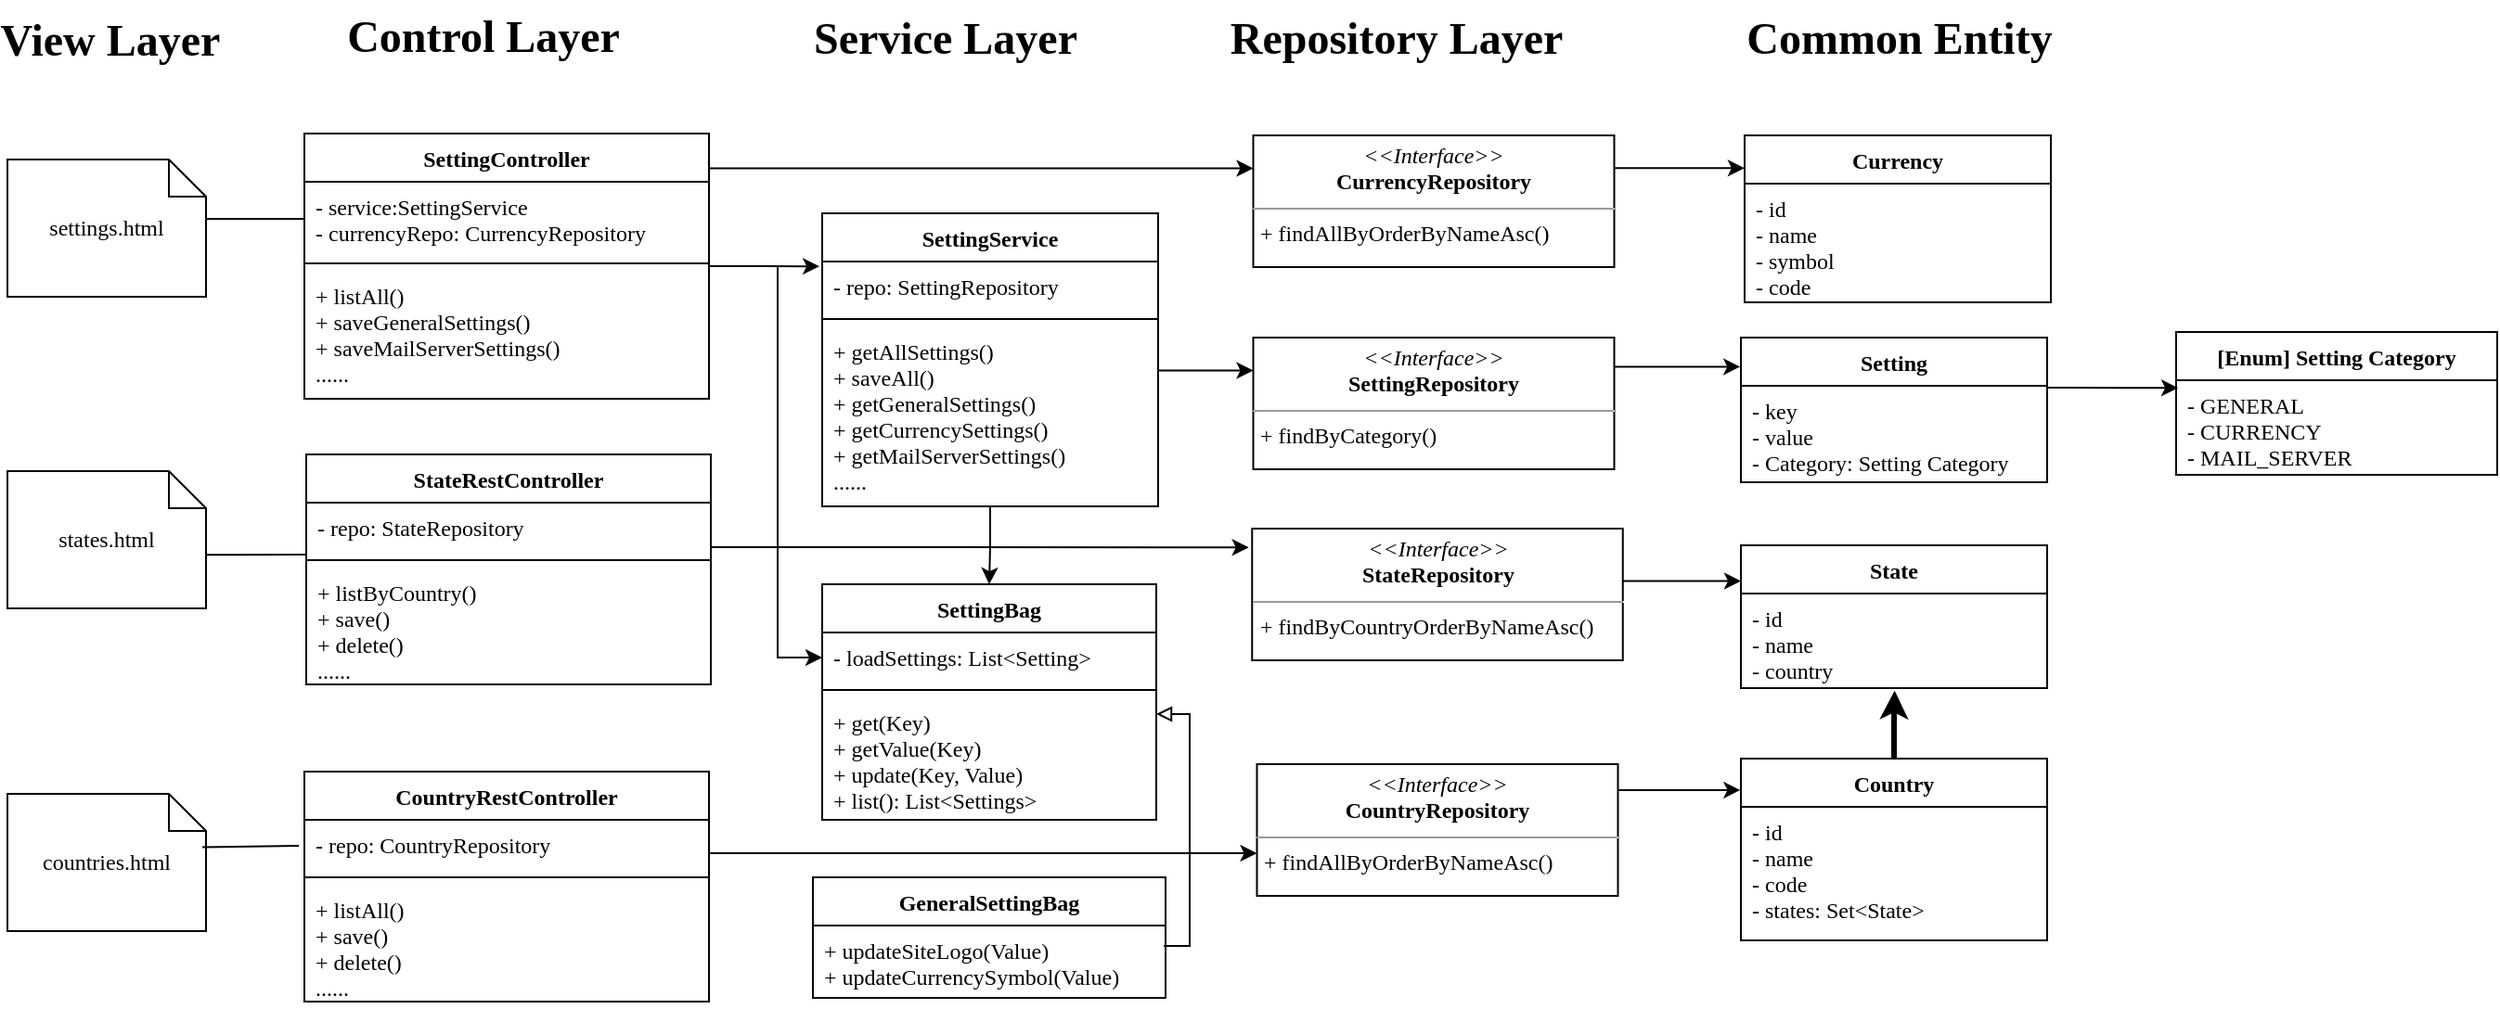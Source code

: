 <mxfile version="20.3.1" type="device" pages="15"><diagram id="_o1hl1uVfWkQvkJGqJrf" name="Setting-bk"><mxGraphModel dx="1085" dy="-1650" grid="0" gridSize="10" guides="1" tooltips="1" connect="1" arrows="1" fold="1" page="1" pageScale="1" pageWidth="850" pageHeight="1100" math="0" shadow="0"><root><mxCell id="0"/><mxCell id="1" parent="0"/><mxCell id="zLJiiVhH8cj85DQJijXx-1" style="edgeStyle=orthogonalEdgeStyle;rounded=0;orthogonalLoop=1;jettySize=auto;html=1;endArrow=none;endFill=0;strokeColor=#000000;strokeWidth=1;entryX=0;entryY=0.5;entryDx=0;entryDy=0;fontFamily=Times New Roman;" edge="1" parent="1" source="zLJiiVhH8cj85DQJijXx-2" target="zLJiiVhH8cj85DQJijXx-8"><mxGeometry relative="1" as="geometry"><Array as="points"><mxPoint x="259" y="2407"/><mxPoint x="259" y="2407"/></Array></mxGeometry></mxCell><mxCell id="zLJiiVhH8cj85DQJijXx-2" value="&lt;div&gt;settings.html&lt;/div&gt;" style="shape=note;size=20;whiteSpace=wrap;html=1;fontFamily=Times New Roman;" vertex="1" parent="1"><mxGeometry x="116" y="2375" width="107" height="74" as="geometry"/></mxCell><mxCell id="zLJiiVhH8cj85DQJijXx-3" value="&lt;div&gt;states.html&lt;/div&gt;" style="shape=note;size=20;whiteSpace=wrap;html=1;fontFamily=Times New Roman;" vertex="1" parent="1"><mxGeometry x="116" y="2543" width="107" height="74" as="geometry"/></mxCell><mxCell id="zLJiiVhH8cj85DQJijXx-4" value="&lt;div&gt;countries.html&lt;/div&gt;" style="shape=note;size=20;whiteSpace=wrap;html=1;fontFamily=Times New Roman;" vertex="1" parent="1"><mxGeometry x="116" y="2717" width="107" height="74" as="geometry"/></mxCell><mxCell id="zLJiiVhH8cj85DQJijXx-5" style="edgeStyle=orthogonalEdgeStyle;rounded=0;orthogonalLoop=1;jettySize=auto;html=1;entryX=0;entryY=0.25;entryDx=0;entryDy=0;endArrow=classic;endFill=1;strokeColor=#000000;strokeWidth=1;fontFamily=Times New Roman;" edge="1" parent="1" source="zLJiiVhH8cj85DQJijXx-7" target="zLJiiVhH8cj85DQJijXx-27"><mxGeometry relative="1" as="geometry"><Array as="points"><mxPoint x="455" y="2380"/><mxPoint x="455" y="2380"/></Array></mxGeometry></mxCell><mxCell id="zLJiiVhH8cj85DQJijXx-6" style="edgeStyle=orthogonalEdgeStyle;rounded=0;orthogonalLoop=1;jettySize=auto;html=1;entryX=-0.008;entryY=0.096;entryDx=0;entryDy=0;entryPerimeter=0;endArrow=classic;endFill=1;strokeColor=#000000;strokeWidth=1;fontFamily=Times New Roman;" edge="1" parent="1" source="zLJiiVhH8cj85DQJijXx-7" target="zLJiiVhH8cj85DQJijXx-13"><mxGeometry relative="1" as="geometry"/></mxCell><mxCell id="cNj8h7RzblfNFc5XRGll-14" style="edgeStyle=orthogonalEdgeStyle;rounded=0;orthogonalLoop=1;jettySize=auto;html=1;entryX=0;entryY=0.5;entryDx=0;entryDy=0;endArrow=classic;endFill=1;fontFamily=Times New Roman;" edge="1" parent="1" source="zLJiiVhH8cj85DQJijXx-7" target="cNj8h7RzblfNFc5XRGll-4"><mxGeometry relative="1" as="geometry"><Array as="points"><mxPoint x="531" y="2433"/><mxPoint x="531" y="2644"/></Array></mxGeometry></mxCell><mxCell id="zLJiiVhH8cj85DQJijXx-7" value="SettingController" style="swimlane;fontStyle=1;align=center;verticalAlign=top;childLayout=stackLayout;horizontal=1;startSize=26;horizontalStack=0;resizeParent=1;resizeParentMax=0;resizeLast=0;collapsible=1;marginBottom=0;fontFamily=Times New Roman;" vertex="1" parent="1"><mxGeometry x="276" y="2361" width="218" height="143" as="geometry"/></mxCell><mxCell id="zLJiiVhH8cj85DQJijXx-8" value="- service:SettingService&#xA;- currencyRepo: CurrencyRepository&#xA;" style="text;strokeColor=none;fillColor=none;align=left;verticalAlign=top;spacingLeft=4;spacingRight=4;overflow=hidden;rotatable=0;points=[[0,0.5],[1,0.5]];portConstraint=eastwest;fontFamily=Times New Roman;" vertex="1" parent="zLJiiVhH8cj85DQJijXx-7"><mxGeometry y="26" width="218" height="40" as="geometry"/></mxCell><mxCell id="zLJiiVhH8cj85DQJijXx-9" value="" style="line;strokeWidth=1;fillColor=none;align=left;verticalAlign=middle;spacingTop=-1;spacingLeft=3;spacingRight=3;rotatable=0;labelPosition=right;points=[];portConstraint=eastwest;fontFamily=Times New Roman;" vertex="1" parent="zLJiiVhH8cj85DQJijXx-7"><mxGeometry y="66" width="218" height="8" as="geometry"/></mxCell><mxCell id="zLJiiVhH8cj85DQJijXx-10" value="+ listAll()&#xA;+ saveGeneralSettings()&#xA;+ saveMailServerSettings()&#xA;......&#xA;" style="text;strokeColor=none;fillColor=none;align=left;verticalAlign=top;spacingLeft=4;spacingRight=4;overflow=hidden;rotatable=0;points=[[0,0.5],[1,0.5]];portConstraint=eastwest;fontFamily=Times New Roman;" vertex="1" parent="zLJiiVhH8cj85DQJijXx-7"><mxGeometry y="74" width="218" height="69" as="geometry"/></mxCell><mxCell id="zLJiiVhH8cj85DQJijXx-11" style="edgeStyle=orthogonalEdgeStyle;rounded=0;orthogonalLoop=1;jettySize=auto;html=1;entryX=0;entryY=0.25;entryDx=0;entryDy=0;endArrow=classic;endFill=1;strokeColor=#000000;strokeWidth=1;fontFamily=Times New Roman;" edge="1" parent="1" source="zLJiiVhH8cj85DQJijXx-12" target="zLJiiVhH8cj85DQJijXx-29"><mxGeometry relative="1" as="geometry"><Array as="points"><mxPoint x="708" y="2489"/><mxPoint x="708" y="2489"/></Array></mxGeometry></mxCell><mxCell id="cNj8h7RzblfNFc5XRGll-13" style="edgeStyle=orthogonalEdgeStyle;rounded=0;orthogonalLoop=1;jettySize=auto;html=1;entryX=0.5;entryY=0;entryDx=0;entryDy=0;endArrow=classic;endFill=1;fontFamily=Times New Roman;" edge="1" parent="1" source="zLJiiVhH8cj85DQJijXx-12" target="cNj8h7RzblfNFc5XRGll-3"><mxGeometry relative="1" as="geometry"/></mxCell><mxCell id="zLJiiVhH8cj85DQJijXx-12" value="SettingService" style="swimlane;fontStyle=1;align=center;verticalAlign=top;childLayout=stackLayout;horizontal=1;startSize=26;horizontalStack=0;resizeParent=1;resizeParentMax=0;resizeLast=0;collapsible=1;marginBottom=0;fontFamily=Times New Roman;" vertex="1" parent="1"><mxGeometry x="555" y="2404" width="181" height="158" as="geometry"/></mxCell><mxCell id="zLJiiVhH8cj85DQJijXx-13" value="- repo: SettingRepository&#xA;&#xA;&#xA;" style="text;strokeColor=none;fillColor=none;align=left;verticalAlign=top;spacingLeft=4;spacingRight=4;overflow=hidden;rotatable=0;points=[[0,0.5],[1,0.5]];portConstraint=eastwest;fontFamily=Times New Roman;" vertex="1" parent="zLJiiVhH8cj85DQJijXx-12"><mxGeometry y="26" width="181" height="27" as="geometry"/></mxCell><mxCell id="zLJiiVhH8cj85DQJijXx-14" value="" style="line;strokeWidth=1;fillColor=none;align=left;verticalAlign=middle;spacingTop=-1;spacingLeft=3;spacingRight=3;rotatable=0;labelPosition=right;points=[];portConstraint=eastwest;fontFamily=Times New Roman;" vertex="1" parent="zLJiiVhH8cj85DQJijXx-12"><mxGeometry y="53" width="181" height="8" as="geometry"/></mxCell><mxCell id="zLJiiVhH8cj85DQJijXx-15" value="+ getAllSettings()&#xA;+ saveAll()&#xA;+ getGeneralSettings()&#xA;+ getCurrencySettings()&#xA;+ getMailServerSettings()&#xA;......&#xA;" style="text;strokeColor=none;fillColor=none;align=left;verticalAlign=top;spacingLeft=4;spacingRight=4;overflow=hidden;rotatable=0;points=[[0,0.5],[1,0.5]];portConstraint=eastwest;fontFamily=Times New Roman;" vertex="1" parent="zLJiiVhH8cj85DQJijXx-12"><mxGeometry y="61" width="181" height="97" as="geometry"/></mxCell><mxCell id="zLJiiVhH8cj85DQJijXx-16" style="edgeStyle=orthogonalEdgeStyle;rounded=0;orthogonalLoop=1;jettySize=auto;html=1;entryX=-0.009;entryY=0.143;entryDx=0;entryDy=0;entryPerimeter=0;endArrow=classic;endFill=1;strokeColor=#000000;strokeWidth=1;fontFamily=Times New Roman;" edge="1" parent="1" source="zLJiiVhH8cj85DQJijXx-17" target="zLJiiVhH8cj85DQJijXx-31"><mxGeometry relative="1" as="geometry"><Array as="points"><mxPoint x="564" y="2584"/><mxPoint x="564" y="2584"/></Array></mxGeometry></mxCell><mxCell id="zLJiiVhH8cj85DQJijXx-17" value="StateRestController" style="swimlane;fontStyle=1;align=center;verticalAlign=top;childLayout=stackLayout;horizontal=1;startSize=26;horizontalStack=0;resizeParent=1;resizeParentMax=0;resizeLast=0;collapsible=1;marginBottom=0;fontFamily=Times New Roman;" vertex="1" parent="1"><mxGeometry x="277" y="2534" width="218" height="124" as="geometry"/></mxCell><mxCell id="zLJiiVhH8cj85DQJijXx-18" value="- repo: StateRepository&#xA;" style="text;strokeColor=none;fillColor=none;align=left;verticalAlign=top;spacingLeft=4;spacingRight=4;overflow=hidden;rotatable=0;points=[[0,0.5],[1,0.5]];portConstraint=eastwest;fontFamily=Times New Roman;" vertex="1" parent="zLJiiVhH8cj85DQJijXx-17"><mxGeometry y="26" width="218" height="27" as="geometry"/></mxCell><mxCell id="zLJiiVhH8cj85DQJijXx-19" value="" style="line;strokeWidth=1;fillColor=none;align=left;verticalAlign=middle;spacingTop=-1;spacingLeft=3;spacingRight=3;rotatable=0;labelPosition=right;points=[];portConstraint=eastwest;fontFamily=Times New Roman;" vertex="1" parent="zLJiiVhH8cj85DQJijXx-17"><mxGeometry y="53" width="218" height="8" as="geometry"/></mxCell><mxCell id="zLJiiVhH8cj85DQJijXx-20" value="+ listByCountry()&#xA;+ save()&#xA;+ delete()&#xA;......&#xA;" style="text;strokeColor=none;fillColor=none;align=left;verticalAlign=top;spacingLeft=4;spacingRight=4;overflow=hidden;rotatable=0;points=[[0,0.5],[1,0.5]];portConstraint=eastwest;fontFamily=Times New Roman;" vertex="1" parent="zLJiiVhH8cj85DQJijXx-17"><mxGeometry y="61" width="218" height="63" as="geometry"/></mxCell><mxCell id="cNj8h7RzblfNFc5XRGll-11" style="edgeStyle=orthogonalEdgeStyle;rounded=0;orthogonalLoop=1;jettySize=auto;html=1;endArrow=classic;endFill=1;fontFamily=Times New Roman;" edge="1" parent="1" source="zLJiiVhH8cj85DQJijXx-22" target="zLJiiVhH8cj85DQJijXx-33"><mxGeometry relative="1" as="geometry"><Array as="points"><mxPoint x="570" y="2749"/><mxPoint x="570" y="2749"/></Array></mxGeometry></mxCell><mxCell id="zLJiiVhH8cj85DQJijXx-22" value="CountryRestController" style="swimlane;fontStyle=1;align=center;verticalAlign=top;childLayout=stackLayout;horizontal=1;startSize=26;horizontalStack=0;resizeParent=1;resizeParentMax=0;resizeLast=0;collapsible=1;marginBottom=0;fontFamily=Times New Roman;" vertex="1" parent="1"><mxGeometry x="276" y="2705" width="218" height="124" as="geometry"/></mxCell><mxCell id="zLJiiVhH8cj85DQJijXx-23" value="- repo: CountryRepository&#xA;" style="text;strokeColor=none;fillColor=none;align=left;verticalAlign=top;spacingLeft=4;spacingRight=4;overflow=hidden;rotatable=0;points=[[0,0.5],[1,0.5]];portConstraint=eastwest;fontFamily=Times New Roman;" vertex="1" parent="zLJiiVhH8cj85DQJijXx-22"><mxGeometry y="26" width="218" height="27" as="geometry"/></mxCell><mxCell id="zLJiiVhH8cj85DQJijXx-24" value="" style="line;strokeWidth=1;fillColor=none;align=left;verticalAlign=middle;spacingTop=-1;spacingLeft=3;spacingRight=3;rotatable=0;labelPosition=right;points=[];portConstraint=eastwest;fontFamily=Times New Roman;" vertex="1" parent="zLJiiVhH8cj85DQJijXx-22"><mxGeometry y="53" width="218" height="8" as="geometry"/></mxCell><mxCell id="zLJiiVhH8cj85DQJijXx-25" value="+ listAll()&#xA;+ save()&#xA;+ delete()&#xA;......&#xA;" style="text;strokeColor=none;fillColor=none;align=left;verticalAlign=top;spacingLeft=4;spacingRight=4;overflow=hidden;rotatable=0;points=[[0,0.5],[1,0.5]];portConstraint=eastwest;fontFamily=Times New Roman;" vertex="1" parent="zLJiiVhH8cj85DQJijXx-22"><mxGeometry y="61" width="218" height="63" as="geometry"/></mxCell><mxCell id="zLJiiVhH8cj85DQJijXx-26" style="edgeStyle=orthogonalEdgeStyle;rounded=0;orthogonalLoop=1;jettySize=auto;html=1;endArrow=classic;endFill=1;strokeColor=#000000;strokeWidth=1;fontFamily=Times New Roman;" edge="1" parent="1" source="zLJiiVhH8cj85DQJijXx-27"><mxGeometry relative="1" as="geometry"><mxPoint x="1051.941" y="2379.647" as="targetPoint"/><Array as="points"><mxPoint x="972" y="2380"/><mxPoint x="972" y="2380"/></Array></mxGeometry></mxCell><mxCell id="zLJiiVhH8cj85DQJijXx-27" value="&lt;p style=&quot;margin:0px;margin-top:4px;text-align:center;&quot;&gt;&lt;i&gt;&amp;lt;&amp;lt;Interface&amp;gt;&amp;gt;&lt;/i&gt;&lt;br&gt;&lt;b&gt;CurrencyRepository&lt;/b&gt;&lt;/p&gt;&lt;hr size=&quot;1&quot;&gt;&lt;p style=&quot;margin:0px;margin-left:4px;&quot;&gt;+ findAllByOrderByNameAsc()&lt;br&gt;&lt;/p&gt;" style="verticalAlign=top;align=left;overflow=fill;fontSize=12;fontFamily=Times New Roman;html=1;" vertex="1" parent="1"><mxGeometry x="787.25" y="2362" width="194.5" height="71" as="geometry"/></mxCell><mxCell id="zLJiiVhH8cj85DQJijXx-28" style="edgeStyle=orthogonalEdgeStyle;rounded=0;orthogonalLoop=1;jettySize=auto;html=1;endArrow=classic;endFill=1;strokeColor=#000000;strokeWidth=1;fontFamily=Times New Roman;" edge="1" parent="1" source="zLJiiVhH8cj85DQJijXx-29"><mxGeometry relative="1" as="geometry"><mxPoint x="1049.588" y="2486.706" as="targetPoint"/><Array as="points"><mxPoint x="968" y="2487"/><mxPoint x="968" y="2487"/></Array></mxGeometry></mxCell><mxCell id="zLJiiVhH8cj85DQJijXx-29" value="&lt;p style=&quot;margin:0px;margin-top:4px;text-align:center;&quot;&gt;&lt;i&gt;&amp;lt;&amp;lt;Interface&amp;gt;&amp;gt;&lt;/i&gt;&lt;br&gt;&lt;b&gt;SettingRepository&lt;/b&gt;&lt;/p&gt;&lt;hr size=&quot;1&quot;&gt;&lt;p style=&quot;margin:0px;margin-left:4px;&quot;&gt;+ findByCategory()&lt;/p&gt;" style="verticalAlign=top;align=left;overflow=fill;fontSize=12;fontFamily=Times New Roman;html=1;" vertex="1" parent="1"><mxGeometry x="787.25" y="2471" width="194.5" height="71" as="geometry"/></mxCell><mxCell id="zLJiiVhH8cj85DQJijXx-30" style="edgeStyle=orthogonalEdgeStyle;rounded=0;orthogonalLoop=1;jettySize=auto;html=1;entryX=0;entryY=0.25;entryDx=0;entryDy=0;endArrow=classic;endFill=1;strokeColor=#000000;strokeWidth=1;fontFamily=Times New Roman;" edge="1" parent="1" source="zLJiiVhH8cj85DQJijXx-31" target="zLJiiVhH8cj85DQJijXx-39"><mxGeometry relative="1" as="geometry"><Array as="points"><mxPoint x="973" y="2602"/><mxPoint x="973" y="2602"/></Array></mxGeometry></mxCell><mxCell id="zLJiiVhH8cj85DQJijXx-31" value="&lt;p style=&quot;margin:0px;margin-top:4px;text-align:center;&quot;&gt;&lt;i&gt;&amp;lt;&amp;lt;Interface&amp;gt;&amp;gt;&lt;/i&gt;&lt;br&gt;&lt;b&gt;StateRepository&lt;/b&gt;&lt;/p&gt;&lt;hr size=&quot;1&quot;&gt;&lt;p style=&quot;margin:0px;margin-left:4px;&quot;&gt;+ findByCountryOrderByNameAsc()&lt;/p&gt;" style="verticalAlign=top;align=left;overflow=fill;fontSize=12;fontFamily=Times New Roman;html=1;" vertex="1" parent="1"><mxGeometry x="786.63" y="2574" width="199.75" height="71" as="geometry"/></mxCell><mxCell id="zLJiiVhH8cj85DQJijXx-32" style="edgeStyle=orthogonalEdgeStyle;rounded=0;orthogonalLoop=1;jettySize=auto;html=1;entryX=-0.002;entryY=0.173;entryDx=0;entryDy=0;entryPerimeter=0;endArrow=classic;endFill=1;strokeColor=#000000;strokeWidth=1;fontFamily=Times New Roman;" edge="1" parent="1" source="zLJiiVhH8cj85DQJijXx-33" target="zLJiiVhH8cj85DQJijXx-41"><mxGeometry relative="1" as="geometry"><Array as="points"><mxPoint x="973" y="2715"/><mxPoint x="973" y="2715"/></Array></mxGeometry></mxCell><mxCell id="zLJiiVhH8cj85DQJijXx-33" value="&lt;p style=&quot;margin:0px;margin-top:4px;text-align:center;&quot;&gt;&lt;i&gt;&amp;lt;&amp;lt;Interface&amp;gt;&amp;gt;&lt;/i&gt;&lt;br&gt;&lt;b&gt;CountryRepository&lt;/b&gt;&lt;/p&gt;&lt;hr size=&quot;1&quot;&gt;&lt;p style=&quot;margin:0px;margin-left:4px;&quot;&gt;+ findAllByOrderByNameAsc()&lt;br&gt;&lt;/p&gt;" style="verticalAlign=top;align=left;overflow=fill;fontSize=12;fontFamily=Times New Roman;html=1;" vertex="1" parent="1"><mxGeometry x="789.25" y="2701" width="194.5" height="71" as="geometry"/></mxCell><mxCell id="zLJiiVhH8cj85DQJijXx-34" value="Currency" style="swimlane;fontStyle=1;align=center;verticalAlign=top;childLayout=stackLayout;horizontal=1;startSize=26;horizontalStack=0;resizeParent=1;resizeParentMax=0;resizeLast=0;collapsible=1;marginBottom=0;fontFamily=Times New Roman;" vertex="1" parent="1"><mxGeometry x="1052" y="2362" width="165" height="90" as="geometry"/></mxCell><mxCell id="zLJiiVhH8cj85DQJijXx-35" value="- id&#xA;- name&#xA;- symbol&#xA;- code&#xA;&#xA;&#xA;&#xA;" style="text;strokeColor=none;fillColor=none;align=left;verticalAlign=top;spacingLeft=4;spacingRight=4;overflow=hidden;rotatable=0;points=[[0,0.5],[1,0.5]];portConstraint=eastwest;fontFamily=Times New Roman;" vertex="1" parent="zLJiiVhH8cj85DQJijXx-34"><mxGeometry y="26" width="165" height="64" as="geometry"/></mxCell><mxCell id="cNj8h7RzblfNFc5XRGll-2" style="edgeStyle=orthogonalEdgeStyle;rounded=0;orthogonalLoop=1;jettySize=auto;html=1;entryX=0.006;entryY=0.082;entryDx=0;entryDy=0;entryPerimeter=0;endArrow=classic;endFill=1;fontFamily=Times New Roman;" edge="1" parent="1" source="zLJiiVhH8cj85DQJijXx-37" target="zLJiiVhH8cj85DQJijXx-47"><mxGeometry relative="1" as="geometry"><Array as="points"><mxPoint x="1229" y="2498"/><mxPoint x="1229" y="2498"/></Array></mxGeometry></mxCell><mxCell id="zLJiiVhH8cj85DQJijXx-37" value="Setting" style="swimlane;fontStyle=1;align=center;verticalAlign=top;childLayout=stackLayout;horizontal=1;startSize=26;horizontalStack=0;resizeParent=1;resizeParentMax=0;resizeLast=0;collapsible=1;marginBottom=0;fontFamily=Times New Roman;" vertex="1" parent="1"><mxGeometry x="1050" y="2471" width="165" height="78" as="geometry"/></mxCell><mxCell id="zLJiiVhH8cj85DQJijXx-38" value="- key&#xA;- value&#xA;- Category: Setting Category&#xA;&#xA;&#xA;&#xA;" style="text;strokeColor=none;fillColor=none;align=left;verticalAlign=top;spacingLeft=4;spacingRight=4;overflow=hidden;rotatable=0;points=[[0,0.5],[1,0.5]];portConstraint=eastwest;fontFamily=Times New Roman;" vertex="1" parent="zLJiiVhH8cj85DQJijXx-37"><mxGeometry y="26" width="165" height="52" as="geometry"/></mxCell><mxCell id="zLJiiVhH8cj85DQJijXx-39" value="State" style="swimlane;fontStyle=1;align=center;verticalAlign=top;childLayout=stackLayout;horizontal=1;startSize=26;horizontalStack=0;resizeParent=1;resizeParentMax=0;resizeLast=0;collapsible=1;marginBottom=0;fontFamily=Times New Roman;" vertex="1" parent="1"><mxGeometry x="1050" y="2583" width="165" height="77" as="geometry"/></mxCell><mxCell id="zLJiiVhH8cj85DQJijXx-40" value="- id&#xA;- name&#xA;- country&#xA;&#xA;&#xA;&#xA;" style="text;strokeColor=none;fillColor=none;align=left;verticalAlign=top;spacingLeft=4;spacingRight=4;overflow=hidden;rotatable=0;points=[[0,0.5],[1,0.5]];portConstraint=eastwest;fontFamily=Times New Roman;" vertex="1" parent="zLJiiVhH8cj85DQJijXx-39"><mxGeometry y="26" width="165" height="51" as="geometry"/></mxCell><mxCell id="zLJiiVhH8cj85DQJijXx-41" value="Country" style="swimlane;fontStyle=1;align=center;verticalAlign=top;childLayout=stackLayout;horizontal=1;startSize=26;horizontalStack=0;resizeParent=1;resizeParentMax=0;resizeLast=0;collapsible=1;marginBottom=0;fontFamily=Times New Roman;" vertex="1" parent="1"><mxGeometry x="1050" y="2698" width="165" height="98" as="geometry"/></mxCell><mxCell id="zLJiiVhH8cj85DQJijXx-42" value="- id&#xA;- name&#xA;- code&#xA;- states: Set&lt;State&gt;&#xA;&#xA;&#xA;&#xA;&#xA;" style="text;strokeColor=none;fillColor=none;align=left;verticalAlign=top;spacingLeft=4;spacingRight=4;overflow=hidden;rotatable=0;points=[[0,0.5],[1,0.5]];portConstraint=eastwest;fontFamily=Times New Roman;" vertex="1" parent="zLJiiVhH8cj85DQJijXx-41"><mxGeometry y="26" width="165" height="72" as="geometry"/></mxCell><mxCell id="zLJiiVhH8cj85DQJijXx-43" style="edgeStyle=orthogonalEdgeStyle;rounded=0;orthogonalLoop=1;jettySize=auto;html=1;endArrow=none;endFill=0;strokeColor=#000000;strokeWidth=1;entryX=0.001;entryY=1.039;entryDx=0;entryDy=0;exitX=0;exitY=0;exitDx=107;exitDy=47;exitPerimeter=0;entryPerimeter=0;fontFamily=Times New Roman;" edge="1" parent="1" source="zLJiiVhH8cj85DQJijXx-3" target="zLJiiVhH8cj85DQJijXx-18"><mxGeometry relative="1" as="geometry"><mxPoint x="176" y="2446" as="sourcePoint"/><mxPoint x="286" y="2446" as="targetPoint"/><Array as="points"><mxPoint x="223" y="2588"/></Array></mxGeometry></mxCell><mxCell id="zLJiiVhH8cj85DQJijXx-44" style="edgeStyle=orthogonalEdgeStyle;rounded=0;orthogonalLoop=1;jettySize=auto;html=1;endArrow=none;endFill=0;strokeColor=#000000;strokeWidth=1;exitX=0.994;exitY=0.388;exitDx=0;exitDy=0;exitPerimeter=0;fontFamily=Times New Roman;" edge="1" parent="1" source="zLJiiVhH8cj85DQJijXx-4"><mxGeometry relative="1" as="geometry"><mxPoint x="201" y="2746" as="sourcePoint"/><mxPoint x="273" y="2745" as="targetPoint"/><Array as="points"><mxPoint x="221" y="2746"/><mxPoint x="221" y="2745"/></Array></mxGeometry></mxCell><mxCell id="zLJiiVhH8cj85DQJijXx-45" style="edgeStyle=orthogonalEdgeStyle;rounded=0;orthogonalLoop=1;jettySize=auto;html=1;endArrow=classic;endFill=1;strokeColor=#000000;strokeWidth=3;entryX=0.502;entryY=1.026;entryDx=0;entryDy=0;entryPerimeter=0;fontFamily=Times New Roman;" edge="1" parent="1" source="zLJiiVhH8cj85DQJijXx-41" target="zLJiiVhH8cj85DQJijXx-40"><mxGeometry relative="1" as="geometry"><Array as="points"><mxPoint x="1133" y="2678"/><mxPoint x="1133" y="2661"/></Array></mxGeometry></mxCell><mxCell id="zLJiiVhH8cj85DQJijXx-46" value="[Enum] Setting Category" style="swimlane;fontStyle=1;align=center;verticalAlign=top;childLayout=stackLayout;horizontal=1;startSize=26;horizontalStack=0;resizeParent=1;resizeParentMax=0;resizeLast=0;collapsible=1;marginBottom=0;fontFamily=Times New Roman;" vertex="1" parent="1"><mxGeometry x="1284.5" y="2468" width="173" height="77" as="geometry"/></mxCell><mxCell id="zLJiiVhH8cj85DQJijXx-47" value="- GENERAL&#xA;- CURRENCY&#xA;- MAIL_SERVER&#xA;&#xA;&#xA;&#xA;" style="text;strokeColor=none;fillColor=none;align=left;verticalAlign=top;spacingLeft=4;spacingRight=4;overflow=hidden;rotatable=0;points=[[0,0.5],[1,0.5]];portConstraint=eastwest;fontFamily=Times New Roman;" vertex="1" parent="zLJiiVhH8cj85DQJijXx-46"><mxGeometry y="26" width="173" height="51" as="geometry"/></mxCell><mxCell id="7oCMcd8wVnWB1C1tKM46-1" value="View Layer" style="text;strokeColor=none;fillColor=none;html=1;fontSize=24;fontStyle=1;verticalAlign=middle;align=center;fontFamily=Times New Roman;" vertex="1" parent="1"><mxGeometry x="121" y="2291" width="100" height="40" as="geometry"/></mxCell><mxCell id="7oCMcd8wVnWB1C1tKM46-2" value="Control Layer" style="text;strokeColor=none;fillColor=none;html=1;fontSize=24;fontStyle=1;verticalAlign=middle;align=center;fontFamily=Times New Roman;" vertex="1" parent="1"><mxGeometry x="322" y="2289" width="100" height="40" as="geometry"/></mxCell><mxCell id="7oCMcd8wVnWB1C1tKM46-3" value="Service Layer" style="text;strokeColor=none;fillColor=none;html=1;fontSize=24;fontStyle=1;verticalAlign=middle;align=center;fontFamily=Times New Roman;" vertex="1" parent="1"><mxGeometry x="571" y="2290" width="100" height="40" as="geometry"/></mxCell><mxCell id="7oCMcd8wVnWB1C1tKM46-4" value="Repository Layer" style="text;strokeColor=none;fillColor=none;html=1;fontSize=24;fontStyle=1;verticalAlign=middle;align=center;fontFamily=Times New Roman;" vertex="1" parent="1"><mxGeometry x="814" y="2290" width="100" height="40" as="geometry"/></mxCell><mxCell id="7oCMcd8wVnWB1C1tKM46-5" value="Common Entity" style="text;strokeColor=none;fillColor=none;html=1;fontSize=24;fontStyle=1;verticalAlign=middle;align=center;fontFamily=Times New Roman;" vertex="1" parent="1"><mxGeometry x="1084.5" y="2290" width="100" height="40" as="geometry"/></mxCell><mxCell id="cNj8h7RzblfNFc5XRGll-3" value="SettingBag" style="swimlane;fontStyle=1;align=center;verticalAlign=top;childLayout=stackLayout;horizontal=1;startSize=26;horizontalStack=0;resizeParent=1;resizeParentMax=0;resizeLast=0;collapsible=1;marginBottom=0;fontFamily=Times New Roman;" vertex="1" parent="1"><mxGeometry x="555" y="2604" width="180" height="127" as="geometry"/></mxCell><mxCell id="cNj8h7RzblfNFc5XRGll-4" value="- loadSettings: List&lt;Setting&gt;&#xA;&#xA;&#xA;" style="text;strokeColor=none;fillColor=none;align=left;verticalAlign=top;spacingLeft=4;spacingRight=4;overflow=hidden;rotatable=0;points=[[0,0.5],[1,0.5]];portConstraint=eastwest;fontFamily=Times New Roman;" vertex="1" parent="cNj8h7RzblfNFc5XRGll-3"><mxGeometry y="26" width="180" height="27" as="geometry"/></mxCell><mxCell id="cNj8h7RzblfNFc5XRGll-5" value="" style="line;strokeWidth=1;fillColor=none;align=left;verticalAlign=middle;spacingTop=-1;spacingLeft=3;spacingRight=3;rotatable=0;labelPosition=right;points=[];portConstraint=eastwest;fontFamily=Times New Roman;" vertex="1" parent="cNj8h7RzblfNFc5XRGll-3"><mxGeometry y="53" width="180" height="8" as="geometry"/></mxCell><mxCell id="cNj8h7RzblfNFc5XRGll-6" value="+ get(Key)&#xA;+ getValue(Key)&#xA;+ update(Key, Value)&#xA;+ list(): List&lt;Settings&gt;&#xA;&#xA;" style="text;strokeColor=none;fillColor=none;align=left;verticalAlign=top;spacingLeft=4;spacingRight=4;overflow=hidden;rotatable=0;points=[[0,0.5],[1,0.5]];portConstraint=eastwest;fontFamily=Times New Roman;" vertex="1" parent="cNj8h7RzblfNFc5XRGll-3"><mxGeometry y="61" width="180" height="66" as="geometry"/></mxCell><mxCell id="cNj8h7RzblfNFc5XRGll-7" value="GeneralSettingBag" style="swimlane;fontStyle=1;align=center;verticalAlign=top;childLayout=stackLayout;horizontal=1;startSize=26;horizontalStack=0;resizeParent=1;resizeParentMax=0;resizeLast=0;collapsible=1;marginBottom=0;fontFamily=Times New Roman;" vertex="1" parent="1"><mxGeometry x="550" y="2762" width="190" height="65" as="geometry"/></mxCell><mxCell id="cNj8h7RzblfNFc5XRGll-10" value="+ updateSiteLogo(Value)&#xA;+ updateCurrencySymbol(Value)&#xA;" style="text;strokeColor=none;fillColor=none;align=left;verticalAlign=top;spacingLeft=4;spacingRight=4;overflow=hidden;rotatable=0;points=[[0,0.5],[1,0.5]];portConstraint=eastwest;fontFamily=Times New Roman;" vertex="1" parent="cNj8h7RzblfNFc5XRGll-7"><mxGeometry y="26" width="190" height="39" as="geometry"/></mxCell><mxCell id="cNj8h7RzblfNFc5XRGll-12" style="edgeStyle=orthogonalEdgeStyle;rounded=0;orthogonalLoop=1;jettySize=auto;html=1;endArrow=block;endFill=0;exitX=0.995;exitY=0.282;exitDx=0;exitDy=0;exitPerimeter=0;fontFamily=Times New Roman;" edge="1" parent="1" source="cNj8h7RzblfNFc5XRGll-10" target="cNj8h7RzblfNFc5XRGll-3"><mxGeometry relative="1" as="geometry"><Array as="points"><mxPoint x="753" y="2799"/><mxPoint x="753" y="2674"/></Array></mxGeometry></mxCell></root></mxGraphModel></diagram><diagram id="UU74HT8Ew9o1xUmKSbL8" name="Setting-FE"><mxGraphModel dx="1021" dy="518" grid="0" gridSize="10" guides="1" tooltips="1" connect="1" arrows="1" fold="1" page="1" pageScale="1" pageWidth="850" pageHeight="1100" math="0" shadow="0"><root><mxCell id="0"/><mxCell id="1" parent="0"/><mxCell id="78-ogQc3nKlgk1ugiSq8-4" style="edgeStyle=orthogonalEdgeStyle;rounded=0;orthogonalLoop=1;jettySize=auto;html=1;strokeColor=#000000;endArrow=classic;endFill=1;fontFamily=Times New Roman;" edge="1" parent="1" source="DadUZTOYabbF35L6f95l-1" target="vhFUBbfIyYMZtmih_vjF-1"><mxGeometry relative="1" as="geometry"><Array as="points"><mxPoint x="470" y="192"/><mxPoint x="470" y="192"/></Array></mxGeometry></mxCell><mxCell id="DadUZTOYabbF35L6f95l-1" value="SettingService" style="swimlane;fontStyle=1;align=center;verticalAlign=top;childLayout=stackLayout;horizontal=1;startSize=26;horizontalStack=0;resizeParent=1;resizeParentMax=0;resizeLast=0;collapsible=1;marginBottom=0;fontFamily=Times New Roman;" vertex="1" parent="1"><mxGeometry x="273" y="143" width="153" height="97" as="geometry"/></mxCell><mxCell id="DadUZTOYabbF35L6f95l-2" value="- repo: SettingRepository&#xA;&#xA;&#xA;" style="text;strokeColor=none;fillColor=none;align=left;verticalAlign=top;spacingLeft=4;spacingRight=4;overflow=hidden;rotatable=0;points=[[0,0.5],[1,0.5]];portConstraint=eastwest;fontFamily=Times New Roman;" vertex="1" parent="DadUZTOYabbF35L6f95l-1"><mxGeometry y="26" width="153" height="27" as="geometry"/></mxCell><mxCell id="DadUZTOYabbF35L6f95l-3" value="" style="line;strokeWidth=1;fillColor=none;align=left;verticalAlign=middle;spacingTop=-1;spacingLeft=3;spacingRight=3;rotatable=0;labelPosition=right;points=[];portConstraint=eastwest;fontFamily=Times New Roman;" vertex="1" parent="DadUZTOYabbF35L6f95l-1"><mxGeometry y="53" width="153" height="8" as="geometry"/></mxCell><mxCell id="DadUZTOYabbF35L6f95l-4" value="+ getGeneralSettings()&#xA;......&#xA;" style="text;strokeColor=none;fillColor=none;align=left;verticalAlign=top;spacingLeft=4;spacingRight=4;overflow=hidden;rotatable=0;points=[[0,0.5],[1,0.5]];portConstraint=eastwest;fontFamily=Times New Roman;" vertex="1" parent="DadUZTOYabbF35L6f95l-1"><mxGeometry y="61" width="153" height="36" as="geometry"/></mxCell><mxCell id="78-ogQc3nKlgk1ugiSq8-3" style="edgeStyle=orthogonalEdgeStyle;rounded=0;orthogonalLoop=1;jettySize=auto;html=1;entryX=0;entryY=0.815;entryDx=0;entryDy=0;entryPerimeter=0;strokeColor=#000000;endArrow=classic;endFill=1;fontFamily=Times New Roman;" edge="1" parent="1" source="DadUZTOYabbF35L6f95l-5" target="DadUZTOYabbF35L6f95l-2"><mxGeometry relative="1" as="geometry"/></mxCell><mxCell id="DadUZTOYabbF35L6f95l-5" value="SettingFilter" style="swimlane;fontStyle=1;align=center;verticalAlign=top;childLayout=stackLayout;horizontal=1;startSize=26;horizontalStack=0;resizeParent=1;resizeParentMax=0;resizeLast=0;collapsible=1;marginBottom=0;fontFamily=Times New Roman;" vertex="1" parent="1"><mxGeometry x="72" y="143" width="148" height="97" as="geometry"/></mxCell><mxCell id="DadUZTOYabbF35L6f95l-6" value="- service: SettingService&#xA;&#xA;&#xA;" style="text;strokeColor=none;fillColor=none;align=left;verticalAlign=top;spacingLeft=4;spacingRight=4;overflow=hidden;rotatable=0;points=[[0,0.5],[1,0.5]];portConstraint=eastwest;fontFamily=Times New Roman;" vertex="1" parent="DadUZTOYabbF35L6f95l-5"><mxGeometry y="26" width="148" height="27" as="geometry"/></mxCell><mxCell id="DadUZTOYabbF35L6f95l-7" value="" style="line;strokeWidth=1;fillColor=none;align=left;verticalAlign=middle;spacingTop=-1;spacingLeft=3;spacingRight=3;rotatable=0;labelPosition=right;points=[];portConstraint=eastwest;fontFamily=Times New Roman;" vertex="1" parent="DadUZTOYabbF35L6f95l-5"><mxGeometry y="53" width="148" height="8" as="geometry"/></mxCell><mxCell id="DadUZTOYabbF35L6f95l-8" value="+ doFilter()&#xA;......&#xA;" style="text;strokeColor=none;fillColor=none;align=left;verticalAlign=top;spacingLeft=4;spacingRight=4;overflow=hidden;rotatable=0;points=[[0,0.5],[1,0.5]];portConstraint=eastwest;fontFamily=Times New Roman;" vertex="1" parent="DadUZTOYabbF35L6f95l-5"><mxGeometry y="61" width="148" height="36" as="geometry"/></mxCell><mxCell id="uOqd__5QQDhAc8zdZDwm-12" style="edgeStyle=orthogonalEdgeStyle;rounded=0;orthogonalLoop=1;jettySize=auto;html=1;strokeColor=#000000;fontFamily=Times New Roman;endArrow=classic;endFill=1;" edge="1" parent="1"><mxGeometry relative="1" as="geometry"><mxPoint x="605" y="187.471" as="sourcePoint"/><mxPoint x="650" y="187.471" as="targetPoint"/><Array as="points"><mxPoint x="638" y="187"/><mxPoint x="638" y="187"/></Array></mxGeometry></mxCell><mxCell id="vhFUBbfIyYMZtmih_vjF-1" value="&lt;p style=&quot;margin:0px;margin-top:4px;text-align:center;&quot;&gt;&lt;i&gt;&amp;lt;&amp;lt;Interface&amp;gt;&amp;gt;&lt;/i&gt;&lt;br&gt;&lt;b&gt;SettingRepository&lt;/b&gt;&lt;/p&gt;&lt;hr size=&quot;1&quot;&gt;&lt;p style=&quot;margin:0px;margin-left:4px;&quot;&gt;+ findByCategory()&lt;/p&gt;" style="verticalAlign=top;align=left;overflow=fill;fontSize=12;fontFamily=Times New Roman;html=1;" vertex="1" parent="1"><mxGeometry x="473" y="143" width="132" height="71" as="geometry"/></mxCell><mxCell id="78-ogQc3nKlgk1ugiSq8-1" value="Setting" style="swimlane;fontStyle=1;align=center;verticalAlign=top;childLayout=stackLayout;horizontal=1;startSize=26;horizontalStack=0;resizeParent=1;resizeParentMax=0;resizeLast=0;collapsible=1;marginBottom=0;fontFamily=Times New Roman;" vertex="1" parent="1"><mxGeometry x="650" y="143" width="165" height="78" as="geometry"/></mxCell><mxCell id="78-ogQc3nKlgk1ugiSq8-2" value="- key&#xA;- value&#xA;- Category: Setting Category&#xA;&#xA;&#xA;&#xA;" style="text;strokeColor=none;fillColor=none;align=left;verticalAlign=top;spacingLeft=4;spacingRight=4;overflow=hidden;rotatable=0;points=[[0,0.5],[1,0.5]];portConstraint=eastwest;fontFamily=Times New Roman;" vertex="1" parent="78-ogQc3nKlgk1ugiSq8-1"><mxGeometry y="26" width="165" height="52" as="geometry"/></mxCell><mxCell id="uOqd__5QQDhAc8zdZDwm-1" value="&lt;div&gt;index.html&lt;/div&gt;" style="shape=note;size=20;whiteSpace=wrap;html=1;fontFamily=Times New Roman;" vertex="1" parent="1"><mxGeometry x="145.5" y="275" width="74.5" height="54" as="geometry"/></mxCell><mxCell id="uOqd__5QQDhAc8zdZDwm-2" value="MainController" style="swimlane;fontStyle=1;align=center;verticalAlign=top;childLayout=stackLayout;horizontal=1;startSize=26;horizontalStack=0;resizeParent=1;resizeParentMax=0;resizeLast=0;collapsible=1;marginBottom=0;fontFamily=Times New Roman;" vertex="1" parent="1"><mxGeometry x="74" y="364" width="148" height="62" as="geometry"/></mxCell><mxCell id="uOqd__5QQDhAc8zdZDwm-5" value="+ viewHomePage()&#xA;......&#xA;" style="text;strokeColor=none;fillColor=none;align=left;verticalAlign=top;spacingLeft=4;spacingRight=4;overflow=hidden;rotatable=0;points=[[0,0.5],[1,0.5]];portConstraint=eastwest;fontFamily=Times New Roman;" vertex="1" parent="uOqd__5QQDhAc8zdZDwm-2"><mxGeometry y="26" width="148" height="36" as="geometry"/></mxCell><mxCell id="uOqd__5QQDhAc8zdZDwm-6" value="" style="shape=flexArrow;endArrow=classic;html=1;rounded=0;strokeColor=#6c8ebf;entryX=0.155;entryY=0;entryDx=0;entryDy=0;entryPerimeter=0;fontFamily=Times New Roman;fillColor=#dae8fc;" edge="1" parent="1" target="DadUZTOYabbF35L6f95l-5"><mxGeometry width="50" height="50" relative="1" as="geometry"><mxPoint x="95" y="89" as="sourcePoint"/><mxPoint x="455" y="228" as="targetPoint"/></mxGeometry></mxCell><mxCell id="uOqd__5QQDhAc8zdZDwm-7" value="" style="shape=flexArrow;endArrow=classic;html=1;rounded=0;strokeColor=#6c8ebf;fontFamily=Times New Roman;fillColor=#dae8fc;" edge="1" parent="1"><mxGeometry width="50" height="50" relative="1" as="geometry"><mxPoint x="94.06" y="240" as="sourcePoint"/><mxPoint x="94" y="363" as="targetPoint"/></mxGeometry></mxCell><mxCell id="uOqd__5QQDhAc8zdZDwm-8" value="" style="shape=flexArrow;endArrow=classic;html=1;rounded=0;strokeColor=#6c8ebf;entryX=0.5;entryY=1;entryDx=0;entryDy=0;entryPerimeter=0;fontFamily=Times New Roman;fillColor=#dae8fc;" edge="1" parent="1" target="uOqd__5QQDhAc8zdZDwm-1"><mxGeometry width="50" height="50" relative="1" as="geometry"><mxPoint x="183" y="364" as="sourcePoint"/><mxPoint x="455" y="228" as="targetPoint"/></mxGeometry></mxCell><mxCell id="uOqd__5QQDhAc8zdZDwm-10" value="" style="shape=flexArrow;endArrow=classic;html=1;rounded=0;strokeColor=#6c8ebf;entryX=0.5;entryY=1;entryDx=0;entryDy=0;entryPerimeter=0;fontFamily=Times New Roman;fillColor=#dae8fc;" edge="1" parent="1"><mxGeometry width="50" height="50" relative="1" as="geometry"><mxPoint x="182.66" y="275" as="sourcePoint"/><mxPoint x="182.41" y="240" as="targetPoint"/><Array as="points"/></mxGeometry></mxCell><mxCell id="uOqd__5QQDhAc8zdZDwm-11" value="" style="shape=flexArrow;endArrow=classic;html=1;rounded=0;strokeColor=#6c8ebf;entryX=0.155;entryY=0;entryDx=0;entryDy=0;entryPerimeter=0;fontFamily=Times New Roman;fillColor=#dae8fc;" edge="1" parent="1"><mxGeometry width="50" height="50" relative="1" as="geometry"><mxPoint x="182.41" y="143.0" as="sourcePoint"/><mxPoint x="182.47" y="89" as="targetPoint"/></mxGeometry></mxCell><mxCell id="h541jdTRaLRBIW3PPaVy-1" value="Request" style="text;html=1;strokeColor=none;fillColor=none;align=center;verticalAlign=middle;whiteSpace=wrap;rounded=0;fontFamily=Times New Roman;" vertex="1" parent="1"><mxGeometry x="24" y="99" width="60" height="30" as="geometry"/></mxCell><mxCell id="h541jdTRaLRBIW3PPaVy-2" value="&lt;div&gt;Modified&lt;/div&gt;&lt;div&gt;Request&lt;/div&gt;" style="text;html=1;strokeColor=none;fillColor=none;align=center;verticalAlign=middle;whiteSpace=wrap;rounded=0;fontFamily=Times New Roman;" vertex="1" parent="1"><mxGeometry x="27" y="260" width="60" height="30" as="geometry"/></mxCell><mxCell id="h541jdTRaLRBIW3PPaVy-3" value="Response" style="text;html=1;strokeColor=none;fillColor=none;align=center;verticalAlign=middle;whiteSpace=wrap;rounded=0;fontFamily=Times New Roman;" vertex="1" parent="1"><mxGeometry x="198" y="99" width="60" height="30" as="geometry"/></mxCell></root></mxGraphModel></diagram><diagram name="customer register" id="9Da3P9-Qm8ZWnV_PeLyh"><mxGraphModel dx="868" dy="-1760" grid="1" gridSize="10" guides="1" tooltips="1" connect="1" arrows="1" fold="1" page="1" pageScale="1" pageWidth="850" pageHeight="1100" math="0" shadow="0"><root><mxCell id="k1h5yItimV4AOR9M7nZs-0"/><mxCell id="k1h5yItimV4AOR9M7nZs-1" parent="k1h5yItimV4AOR9M7nZs-0"/><mxCell id="35SpbCzMmMEUKxogZyhU-5" style="edgeStyle=orthogonalEdgeStyle;rounded=0;orthogonalLoop=1;jettySize=auto;html=1;entryX=0;entryY=0.5;entryDx=0;entryDy=0;strokeColor=#000000;fontFamily=Times New Roman;endArrow=classic;endFill=1;" edge="1" parent="k1h5yItimV4AOR9M7nZs-1"><mxGeometry relative="1" as="geometry"><mxPoint x="440" y="2449" as="sourcePoint"/><mxPoint x="790" y="2448.5" as="targetPoint"/><Array as="points"><mxPoint x="456" y="2449"/><mxPoint x="456" y="2449"/></Array></mxGeometry></mxCell><mxCell id="k1h5yItimV4AOR9M7nZs-18" value="StateRestController" style="swimlane;fontStyle=1;align=center;verticalAlign=top;childLayout=stackLayout;horizontal=1;startSize=26;horizontalStack=0;resizeParent=1;resizeParentMax=0;resizeLast=0;collapsible=1;marginBottom=0;fontFamily=Times New Roman;" vertex="1" parent="k1h5yItimV4AOR9M7nZs-1"><mxGeometry x="222" y="2350" width="218" height="124" as="geometry"/></mxCell><mxCell id="k1h5yItimV4AOR9M7nZs-19" value="- repo: StateRepository&#xA;" style="text;strokeColor=none;fillColor=none;align=left;verticalAlign=top;spacingLeft=4;spacingRight=4;overflow=hidden;rotatable=0;points=[[0,0.5],[1,0.5]];portConstraint=eastwest;fontFamily=Times New Roman;" vertex="1" parent="k1h5yItimV4AOR9M7nZs-18"><mxGeometry y="26" width="218" height="27" as="geometry"/></mxCell><mxCell id="k1h5yItimV4AOR9M7nZs-20" value="" style="line;strokeWidth=1;fillColor=none;align=left;verticalAlign=middle;spacingTop=-1;spacingLeft=3;spacingRight=3;rotatable=0;labelPosition=right;points=[];portConstraint=eastwest;fontFamily=Times New Roman;" vertex="1" parent="k1h5yItimV4AOR9M7nZs-18"><mxGeometry y="53" width="218" height="8" as="geometry"/></mxCell><mxCell id="k1h5yItimV4AOR9M7nZs-21" value="+ listByCountry()&#xA;+ save()&#xA;+ delete()&#xA;......&#xA;" style="text;strokeColor=none;fillColor=none;align=left;verticalAlign=top;spacingLeft=4;spacingRight=4;overflow=hidden;rotatable=0;points=[[0,0.5],[1,0.5]];portConstraint=eastwest;fontFamily=Times New Roman;" vertex="1" parent="k1h5yItimV4AOR9M7nZs-18"><mxGeometry y="61" width="218" height="63" as="geometry"/></mxCell><mxCell id="35SpbCzMmMEUKxogZyhU-6" style="edgeStyle=orthogonalEdgeStyle;rounded=0;orthogonalLoop=1;jettySize=auto;html=1;entryX=0;entryY=0.5;entryDx=0;entryDy=0;strokeColor=#000000;fontFamily=Times New Roman;endArrow=classic;endFill=1;" edge="1" parent="k1h5yItimV4AOR9M7nZs-1" source="k1h5yItimV4AOR9M7nZs-32" target="k1h5yItimV4AOR9M7nZs-41"><mxGeometry relative="1" as="geometry"><Array as="points"><mxPoint x="955" y="2428"/><mxPoint x="955" y="2428"/></Array></mxGeometry></mxCell><mxCell id="k1h5yItimV4AOR9M7nZs-32" value="&lt;p style=&quot;margin:0px;margin-top:4px;text-align:center;&quot;&gt;&lt;i&gt;&amp;lt;&amp;lt;Interface&amp;gt;&amp;gt;&lt;/i&gt;&lt;br&gt;&lt;b&gt;StateRepository&lt;/b&gt;&lt;/p&gt;&lt;hr size=&quot;1&quot;&gt;&lt;p style=&quot;margin:0px;margin-left:4px;&quot;&gt;+ findByCountryOrderByNameAsc()&lt;/p&gt;" style="verticalAlign=top;align=left;overflow=fill;fontSize=12;fontFamily=Times New Roman;html=1;" vertex="1" parent="k1h5yItimV4AOR9M7nZs-1"><mxGeometry x="790" y="2390" width="199.75" height="71" as="geometry"/></mxCell><mxCell id="35SpbCzMmMEUKxogZyhU-3" style="edgeStyle=orthogonalEdgeStyle;rounded=0;orthogonalLoop=1;jettySize=auto;html=1;entryX=-0.011;entryY=0.33;entryDx=0;entryDy=0;entryPerimeter=0;strokeColor=#000000;fontFamily=Times New Roman;endArrow=classic;endFill=1;" edge="1" parent="k1h5yItimV4AOR9M7nZs-1" source="k1h5yItimV4AOR9M7nZs-34" target="k1h5yItimV4AOR9M7nZs-43"><mxGeometry relative="1" as="geometry"/></mxCell><mxCell id="35SpbCzMmMEUKxogZyhU-8" style="edgeStyle=orthogonalEdgeStyle;rounded=0;orthogonalLoop=1;jettySize=auto;html=1;strokeColor=#000000;strokeWidth=1;fontFamily=Times New Roman;endArrow=classic;endFill=1;" edge="1" parent="k1h5yItimV4AOR9M7nZs-1" source="k1h5yItimV4AOR9M7nZs-34" target="k1h5yItimV4AOR9M7nZs-74"><mxGeometry relative="1" as="geometry"><Array as="points"><mxPoint x="1010" y="2527"/><mxPoint x="1010" y="2741"/></Array></mxGeometry></mxCell><mxCell id="k1h5yItimV4AOR9M7nZs-34" value="&lt;p style=&quot;margin:0px;margin-top:4px;text-align:center;&quot;&gt;&lt;i&gt;&amp;lt;&amp;lt;Interface&amp;gt;&amp;gt;&lt;/i&gt;&lt;br&gt;&lt;b&gt;CountryRepository&lt;/b&gt;&lt;/p&gt;&lt;hr size=&quot;1&quot;&gt;&lt;p style=&quot;margin:0px;margin-left:4px;&quot;&gt;+ findAllByOrderByNameAsc()&lt;br&gt;&lt;/p&gt;" style="verticalAlign=top;align=left;overflow=fill;fontSize=12;fontFamily=Times New Roman;html=1;" vertex="1" parent="k1h5yItimV4AOR9M7nZs-1"><mxGeometry x="795.25" y="2491" width="194.5" height="71" as="geometry"/></mxCell><mxCell id="k1h5yItimV4AOR9M7nZs-40" value="State" style="swimlane;fontStyle=1;align=center;verticalAlign=top;childLayout=stackLayout;horizontal=1;startSize=26;horizontalStack=0;resizeParent=1;resizeParentMax=0;resizeLast=0;collapsible=1;marginBottom=0;fontFamily=Times New Roman;" vertex="1" parent="k1h5yItimV4AOR9M7nZs-1"><mxGeometry x="1033" y="2376" width="165" height="77" as="geometry"/></mxCell><mxCell id="k1h5yItimV4AOR9M7nZs-41" value="- id&#xA;- name&#xA;- country&#xA;&#xA;&#xA;&#xA;" style="text;strokeColor=none;fillColor=none;align=left;verticalAlign=top;spacingLeft=4;spacingRight=4;overflow=hidden;rotatable=0;points=[[0,0.5],[1,0.5]];portConstraint=eastwest;fontFamily=Times New Roman;" vertex="1" parent="k1h5yItimV4AOR9M7nZs-40"><mxGeometry y="26" width="165" height="51" as="geometry"/></mxCell><mxCell id="35SpbCzMmMEUKxogZyhU-4" style="edgeStyle=orthogonalEdgeStyle;rounded=0;orthogonalLoop=1;jettySize=auto;html=1;strokeColor=#000000;fontFamily=Times New Roman;endArrow=classic;endFill=1;" edge="1" parent="k1h5yItimV4AOR9M7nZs-1" source="k1h5yItimV4AOR9M7nZs-42" target="k1h5yItimV4AOR9M7nZs-41"><mxGeometry relative="1" as="geometry"><Array as="points"><mxPoint x="1116" y="2452"/><mxPoint x="1116" y="2452"/></Array></mxGeometry></mxCell><mxCell id="k1h5yItimV4AOR9M7nZs-42" value="Country" style="swimlane;fontStyle=1;align=center;verticalAlign=top;childLayout=stackLayout;horizontal=1;startSize=26;horizontalStack=0;resizeParent=1;resizeParentMax=0;resizeLast=0;collapsible=1;marginBottom=0;fontFamily=Times New Roman;" vertex="1" parent="k1h5yItimV4AOR9M7nZs-1"><mxGeometry x="1033" y="2477.5" width="165" height="98" as="geometry"/></mxCell><mxCell id="k1h5yItimV4AOR9M7nZs-43" value="- id&#xA;- name&#xA;- code&#xA;- states: Set&lt;State&gt;&#xA;&#xA;&#xA;&#xA;&#xA;" style="text;strokeColor=none;fillColor=none;align=left;verticalAlign=top;spacingLeft=4;spacingRight=4;overflow=hidden;rotatable=0;points=[[0,0.5],[1,0.5]];portConstraint=eastwest;fontFamily=Times New Roman;" vertex="1" parent="k1h5yItimV4AOR9M7nZs-42"><mxGeometry y="26" width="165" height="72" as="geometry"/></mxCell><mxCell id="k1h5yItimV4AOR9M7nZs-49" style="edgeStyle=orthogonalEdgeStyle;rounded=0;orthogonalLoop=1;jettySize=auto;html=1;endArrow=none;endFill=0;strokeColor=#000000;strokeWidth=1;fontFamily=Times New Roman;" edge="1" parent="k1h5yItimV4AOR9M7nZs-1" source="k1h5yItimV4AOR9M7nZs-52"><mxGeometry relative="1" as="geometry"><Array as="points"><mxPoint x="190" y="2524"/><mxPoint x="190" y="2460"/></Array><mxPoint x="220" y="2460" as="targetPoint"/></mxGeometry></mxCell><mxCell id="k1h5yItimV4AOR9M7nZs-50" style="edgeStyle=orthogonalEdgeStyle;rounded=0;orthogonalLoop=1;jettySize=auto;html=1;endArrow=none;endFill=0;strokeColor=#000000;strokeWidth=1;entryX=-0.001;entryY=0.941;entryDx=0;entryDy=0;entryPerimeter=0;fontFamily=Times New Roman;" edge="1" parent="k1h5yItimV4AOR9M7nZs-1" source="k1h5yItimV4AOR9M7nZs-52" target="k1h5yItimV4AOR9M7nZs-61"><mxGeometry relative="1" as="geometry"><mxPoint x="220" y="2534" as="targetPoint"/><Array as="points"><mxPoint x="167" y="2542"/></Array></mxGeometry></mxCell><mxCell id="k1h5yItimV4AOR9M7nZs-51" style="edgeStyle=orthogonalEdgeStyle;rounded=0;orthogonalLoop=1;jettySize=auto;html=1;endArrow=none;endFill=0;strokeColor=#000000;strokeWidth=1;entryX=0;entryY=0.013;entryDx=0;entryDy=0;entryPerimeter=0;fontFamily=Times New Roman;" edge="1" parent="k1h5yItimV4AOR9M7nZs-1" source="k1h5yItimV4AOR9M7nZs-52" target="k1h5yItimV4AOR9M7nZs-55"><mxGeometry relative="1" as="geometry"><Array as="points"><mxPoint x="198" y="2542"/><mxPoint x="198" y="2641"/><mxPoint x="220" y="2641"/></Array><mxPoint x="220" y="2641" as="targetPoint"/></mxGeometry></mxCell><mxCell id="k1h5yItimV4AOR9M7nZs-52" value="&lt;div&gt;Register&lt;/div&gt;&lt;div&gt;_Form.html&lt;/div&gt;" style="shape=note;size=20;whiteSpace=wrap;html=1;fontFamily=Times New Roman;" vertex="1" parent="k1h5yItimV4AOR9M7nZs-1"><mxGeometry x="42" y="2497" width="107" height="74" as="geometry"/></mxCell><mxCell id="TuDVeIc9B6wj2Fby76a4-7" style="edgeStyle=orthogonalEdgeStyle;rounded=0;orthogonalLoop=1;jettySize=auto;html=1;strokeColor=#000000;strokeWidth=1;fontFamily=Times New Roman;endArrow=openThin;endFill=0;entryX=0;entryY=0.25;entryDx=0;entryDy=0;" edge="1" parent="k1h5yItimV4AOR9M7nZs-1" source="k1h5yItimV4AOR9M7nZs-54" target="TuDVeIc9B6wj2Fby76a4-4"><mxGeometry relative="1" as="geometry"><mxPoint x="500" y="2400" as="targetPoint"/><Array as="points"><mxPoint x="460" y="2670"/><mxPoint x="460" y="2391"/></Array></mxGeometry></mxCell><mxCell id="TuDVeIc9B6wj2Fby76a4-8" style="edgeStyle=orthogonalEdgeStyle;rounded=0;orthogonalLoop=1;jettySize=auto;html=1;entryX=-0.004;entryY=0.689;entryDx=0;entryDy=0;entryPerimeter=0;strokeColor=#000000;strokeWidth=1;fontFamily=Times New Roman;endArrow=classic;endFill=1;" edge="1" parent="k1h5yItimV4AOR9M7nZs-1" source="k1h5yItimV4AOR9M7nZs-54" target="k1h5yItimV4AOR9M7nZs-69"><mxGeometry relative="1" as="geometry"><Array as="points"><mxPoint x="460" y="2701"/><mxPoint x="460" y="2701"/></Array></mxGeometry></mxCell><mxCell id="MUwpVKtlIVDGyDd1NimL-2" style="edgeStyle=orthogonalEdgeStyle;rounded=0;orthogonalLoop=1;jettySize=auto;html=1;entryX=0.426;entryY=0;entryDx=0;entryDy=0;entryPerimeter=0;strokeColor=#000000;strokeWidth=1;fontFamily=Times New Roman;endArrow=classic;endFill=1;" edge="1" parent="k1h5yItimV4AOR9M7nZs-1" source="k1h5yItimV4AOR9M7nZs-54" target="rOsqJkyKvdvzKu3QHOzM-0"><mxGeometry relative="1" as="geometry"><Array as="points"><mxPoint x="236" y="2870"/><mxPoint x="236" y="2870"/></Array></mxGeometry></mxCell><mxCell id="MUwpVKtlIVDGyDd1NimL-3" style="edgeStyle=orthogonalEdgeStyle;rounded=0;orthogonalLoop=1;jettySize=auto;html=1;entryX=0.75;entryY=0;entryDx=0;entryDy=0;strokeColor=#000000;strokeWidth=1;fontFamily=Times New Roman;endArrow=classic;endFill=1;" edge="1" parent="k1h5yItimV4AOR9M7nZs-1" source="k1h5yItimV4AOR9M7nZs-54" target="MUwpVKtlIVDGyDd1NimL-0"><mxGeometry relative="1" as="geometry"><Array as="points"><mxPoint x="330" y="2880"/><mxPoint x="330" y="2880"/></Array></mxGeometry></mxCell><mxCell id="k1h5yItimV4AOR9M7nZs-54" value="CustomerController" style="swimlane;fontStyle=1;align=center;verticalAlign=top;childLayout=stackLayout;horizontal=1;startSize=26;horizontalStack=0;resizeParent=1;resizeParentMax=0;resizeLast=0;collapsible=1;marginBottom=0;fontFamily=Times New Roman;" vertex="1" parent="k1h5yItimV4AOR9M7nZs-1"><mxGeometry x="222" y="2615" width="218" height="238" as="geometry"/></mxCell><mxCell id="k1h5yItimV4AOR9M7nZs-55" value="- customerService: CustomerService&#xA;- settingService: SettingService&#xA;&#xA;" style="text;strokeColor=none;fillColor=none;align=left;verticalAlign=top;spacingLeft=4;spacingRight=4;overflow=hidden;rotatable=0;points=[[0,0.5],[1,0.5]];portConstraint=eastwest;fontFamily=Times New Roman;" vertex="1" parent="k1h5yItimV4AOR9M7nZs-54"><mxGeometry y="26" width="218" height="38" as="geometry"/></mxCell><mxCell id="k1h5yItimV4AOR9M7nZs-56" value="" style="line;strokeWidth=1;fillColor=none;align=left;verticalAlign=middle;spacingTop=-1;spacingLeft=3;spacingRight=3;rotatable=0;labelPosition=right;points=[];portConstraint=eastwest;fontFamily=Times New Roman;" vertex="1" parent="k1h5yItimV4AOR9M7nZs-54"><mxGeometry y="64" width="218" height="8" as="geometry"/></mxCell><mxCell id="k1h5yItimV4AOR9M7nZs-57" value="+ showRegisterForm( )&#xA;+ createCustomer( ）&#xA;+ sendVerificationEmail( )&#xA;+ verifyAccount( )&#xA;+ listFirstPage( )&#xA;+ listByPage( )&#xA;+ updateCustomerEnabledStatus( )&#xA;+ viewCustomer()&#xA;+ editCustomer( )&#xA;+ saveCustomer( )&#xA;+ deleteCustomer( )&#xA;" style="text;strokeColor=none;fillColor=none;align=left;verticalAlign=top;spacingLeft=4;spacingRight=4;overflow=hidden;rotatable=0;points=[[0,0.5],[1,0.5]];portConstraint=eastwest;fontFamily=Times New Roman;" vertex="1" parent="k1h5yItimV4AOR9M7nZs-54"><mxGeometry y="72" width="218" height="166" as="geometry"/></mxCell><mxCell id="k1h5yItimV4AOR9M7nZs-59" style="edgeStyle=orthogonalEdgeStyle;rounded=0;orthogonalLoop=1;jettySize=auto;html=1;entryX=-0.001;entryY=0.357;entryDx=0;entryDy=0;entryPerimeter=0;fontFamily=Times New Roman;" edge="1" parent="k1h5yItimV4AOR9M7nZs-1" source="k1h5yItimV4AOR9M7nZs-60" target="k1h5yItimV4AOR9M7nZs-67"><mxGeometry relative="1" as="geometry"/></mxCell><mxCell id="k1h5yItimV4AOR9M7nZs-60" value="CustomerRestController" style="swimlane;fontStyle=1;align=center;verticalAlign=top;childLayout=stackLayout;horizontal=1;startSize=26;horizontalStack=0;resizeParent=1;resizeParentMax=0;resizeLast=0;collapsible=1;marginBottom=0;fontFamily=Times New Roman;" vertex="1" parent="k1h5yItimV4AOR9M7nZs-1"><mxGeometry x="222" y="2491" width="218" height="99" as="geometry"/></mxCell><mxCell id="k1h5yItimV4AOR9M7nZs-61" value="- customerService: CustomerService&#xA;&#xA;" style="text;strokeColor=none;fillColor=none;align=left;verticalAlign=top;spacingLeft=4;spacingRight=4;overflow=hidden;rotatable=0;points=[[0,0.5],[1,0.5]];portConstraint=eastwest;fontFamily=Times New Roman;" vertex="1" parent="k1h5yItimV4AOR9M7nZs-60"><mxGeometry y="26" width="218" height="27" as="geometry"/></mxCell><mxCell id="k1h5yItimV4AOR9M7nZs-62" value="" style="line;strokeWidth=1;fillColor=none;align=left;verticalAlign=middle;spacingTop=-1;spacingLeft=3;spacingRight=3;rotatable=0;labelPosition=right;points=[];portConstraint=eastwest;fontFamily=Times New Roman;" vertex="1" parent="k1h5yItimV4AOR9M7nZs-60"><mxGeometry y="53" width="218" height="8" as="geometry"/></mxCell><mxCell id="k1h5yItimV4AOR9M7nZs-63" value="+ checkDuplicateEmail(email )" style="text;strokeColor=none;fillColor=none;align=left;verticalAlign=top;spacingLeft=4;spacingRight=4;overflow=hidden;rotatable=0;points=[[0,0.5],[1,0.5]];portConstraint=eastwest;fontFamily=Times New Roman;" vertex="1" parent="k1h5yItimV4AOR9M7nZs-60"><mxGeometry y="61" width="218" height="38" as="geometry"/></mxCell><mxCell id="35SpbCzMmMEUKxogZyhU-1" style="edgeStyle=orthogonalEdgeStyle;rounded=0;orthogonalLoop=1;jettySize=auto;html=1;entryX=0.009;entryY=0.427;entryDx=0;entryDy=0;strokeColor=#000000;fontFamily=Times New Roman;endArrow=classic;endFill=1;entryPerimeter=0;" edge="1" parent="k1h5yItimV4AOR9M7nZs-1" source="k1h5yItimV4AOR9M7nZs-66" target="k1h5yItimV4AOR9M7nZs-71"><mxGeometry relative="1" as="geometry"><Array as="points"><mxPoint x="716" y="2655"/><mxPoint x="716" y="2655"/></Array></mxGeometry></mxCell><mxCell id="35SpbCzMmMEUKxogZyhU-2" style="edgeStyle=orthogonalEdgeStyle;rounded=0;orthogonalLoop=1;jettySize=auto;html=1;entryX=0;entryY=0.5;entryDx=0;entryDy=0;strokeColor=#000000;fontFamily=Times New Roman;endArrow=classic;endFill=1;" edge="1" parent="k1h5yItimV4AOR9M7nZs-1" source="k1h5yItimV4AOR9M7nZs-66" target="k1h5yItimV4AOR9M7nZs-34"><mxGeometry relative="1" as="geometry"><Array as="points"><mxPoint x="726" y="2527"/><mxPoint x="726" y="2527"/></Array></mxGeometry></mxCell><mxCell id="k1h5yItimV4AOR9M7nZs-66" value="CustomerService" style="swimlane;fontStyle=1;align=center;verticalAlign=top;childLayout=stackLayout;horizontal=1;startSize=26;horizontalStack=0;resizeParent=1;resizeParentMax=0;resizeLast=0;collapsible=1;marginBottom=0;fontFamily=Times New Roman;" vertex="1" parent="k1h5yItimV4AOR9M7nZs-1"><mxGeometry x="509" y="2493.5" width="225.5" height="260" as="geometry"/></mxCell><mxCell id="k1h5yItimV4AOR9M7nZs-67" value="- customerRepo: CustomerRepository&#xA;- countryRepo: CountryRepository&#xA;- passwordEncoder: PasswordEncoder&#xA;&#xA;&#xA;&#xA;" style="text;strokeColor=none;fillColor=none;align=left;verticalAlign=top;spacingLeft=4;spacingRight=4;overflow=hidden;rotatable=0;points=[[0,0.5],[1,0.5]];portConstraint=eastwest;fontFamily=Times New Roman;" vertex="1" parent="k1h5yItimV4AOR9M7nZs-66"><mxGeometry y="26" width="225.5" height="57" as="geometry"/></mxCell><mxCell id="k1h5yItimV4AOR9M7nZs-68" value="" style="line;strokeWidth=1;fillColor=none;align=left;verticalAlign=middle;spacingTop=-1;spacingLeft=3;spacingRight=3;rotatable=0;labelPosition=right;points=[];portConstraint=eastwest;fontFamily=Times New Roman;" vertex="1" parent="k1h5yItimV4AOR9M7nZs-66"><mxGeometry y="83" width="225.5" height="8" as="geometry"/></mxCell><mxCell id="k1h5yItimV4AOR9M7nZs-69" value="+ listAllCountries():&#xA;+ registerCustomer(Customer)&#xA;+ isEmailUnique(email)&#xA;+ verify(code)&#xA;+ listByPage(): Page&lt;Customer&gt;&#xA;+ updateCustomerEnabledStatus(id, enabled)&#xA;+ get(id): Customer&#xA;+ save(Customer)&#xA;+ delete(id)&#xA;+ updateAuthenticationType&#xA;&#xA;&#xA;" style="text;strokeColor=none;fillColor=none;align=left;verticalAlign=top;spacingLeft=4;spacingRight=4;overflow=hidden;rotatable=0;points=[[0,0.5],[1,0.5]];portConstraint=eastwest;fontFamily=Times New Roman;" vertex="1" parent="k1h5yItimV4AOR9M7nZs-66"><mxGeometry y="91" width="225.5" height="169" as="geometry"/></mxCell><mxCell id="k1h5yItimV4AOR9M7nZs-71" value="&lt;p style=&quot;margin:0px;margin-top:4px;text-align:center;&quot;&gt;&lt;i&gt;&amp;lt;&amp;lt;Interface&amp;gt;&amp;gt;&lt;/i&gt;&lt;br&gt;&lt;b&gt;CustomerRepository&lt;/b&gt;&lt;/p&gt;&lt;hr size=&quot;1&quot;&gt;&lt;p style=&quot;margin:0px;margin-left:4px;&quot;&gt;+ findByEmail(email):Customer&lt;/p&gt;&lt;p style=&quot;margin:0px;margin-left:4px;&quot;&gt;+ findByVerificationCode(code)&lt;/p&gt;&lt;p style=&quot;margin:0px;margin-left:4px;&quot;&gt;+ findAll( ): Page&amp;lt;Customer&amp;gt;&lt;/p&gt;&lt;p style=&quot;margin:0px;margin-left:4px;&quot;&gt;+ updateEnabledStatus( )&lt;/p&gt;&lt;p style=&quot;margin:0px;margin-left:4px;&quot;&gt;+ countById(id): Long&lt;br&gt;&lt;/p&gt;&lt;p style=&quot;margin:0px;margin-left:4px;&quot;&gt;+ enabled(id)&lt;/p&gt;&lt;p style=&quot;margin:0px;margin-left:4px;&quot;&gt;+ customerAutnticationType&lt;br&gt;&lt;/p&gt;" style="verticalAlign=top;align=left;overflow=fill;fontSize=12;fontFamily=Times New Roman;html=1;" vertex="1" parent="k1h5yItimV4AOR9M7nZs-1"><mxGeometry x="792.63" y="2590.5" width="194.5" height="150" as="geometry"/></mxCell><mxCell id="k1h5yItimV4AOR9M7nZs-72" style="edgeStyle=orthogonalEdgeStyle;rounded=0;orthogonalLoop=1;jettySize=auto;html=1;entryX=0.5;entryY=1;entryDx=0;entryDy=0;endArrow=classic;endFill=1;strokeColor=#000000;strokeWidth=1;fontFamily=Times New Roman;" edge="1" parent="k1h5yItimV4AOR9M7nZs-1" source="k1h5yItimV4AOR9M7nZs-73" target="k1h5yItimV4AOR9M7nZs-42"><mxGeometry relative="1" as="geometry"/></mxCell><mxCell id="gqLcfnj23Ky0rwf1EHvv-2" style="edgeStyle=orthogonalEdgeStyle;rounded=0;orthogonalLoop=1;jettySize=auto;html=1;entryX=0;entryY=0.5;entryDx=0;entryDy=0;strokeColor=#000000;strokeWidth=1;fontFamily=Times New Roman;endArrow=classic;endFill=1;" edge="1" parent="k1h5yItimV4AOR9M7nZs-1" source="k1h5yItimV4AOR9M7nZs-73" target="gqLcfnj23Ky0rwf1EHvv-1"><mxGeometry relative="1" as="geometry"><Array as="points"><mxPoint x="1220" y="2724"/><mxPoint x="1220" y="2724"/></Array></mxGeometry></mxCell><mxCell id="k1h5yItimV4AOR9M7nZs-73" value="Customer" style="swimlane;fontStyle=1;align=center;verticalAlign=top;childLayout=stackLayout;horizontal=1;startSize=26;horizontalStack=0;resizeParent=1;resizeParentMax=0;resizeLast=0;collapsible=1;marginBottom=0;fontFamily=Times New Roman;" vertex="1" parent="k1h5yItimV4AOR9M7nZs-1"><mxGeometry x="1033" y="2603" width="165" height="249" as="geometry"/></mxCell><mxCell id="k1h5yItimV4AOR9M7nZs-74" value="- id&#xA;- email &#xA;- password &#xA;- first_name &#xA;- flast_name &#xA;- phone_number &#xA;- address_line1 &#xA;- address_line2&#xA;- city &#xA;- state &#xA;- country_id&#xA;- postal_code &#xA;- created_time &#xA;- enabled &#xA;- verification_code &#xA;&#xA;&#xA;&#xA;&#xA;&#xA;&#xA;&#xA;&#xA;&#xA;" style="text;strokeColor=none;fillColor=none;align=left;verticalAlign=top;spacingLeft=4;spacingRight=4;overflow=hidden;rotatable=0;points=[[0,0.5],[1,0.5]];portConstraint=eastwest;fontFamily=Times New Roman;" vertex="1" parent="k1h5yItimV4AOR9M7nZs-73"><mxGeometry y="26" width="165" height="223" as="geometry"/></mxCell><mxCell id="k1h5yItimV4AOR9M7nZs-75" style="edgeStyle=orthogonalEdgeStyle;rounded=0;orthogonalLoop=1;jettySize=auto;html=1;entryX=0;entryY=0.5;entryDx=0;entryDy=0;strokeColor=#000000;strokeWidth=1;endArrow=none;endFill=0;fontFamily=Times New Roman;" edge="1" parent="k1h5yItimV4AOR9M7nZs-1" source="k1h5yItimV4AOR9M7nZs-78" target="k1h5yItimV4AOR9M7nZs-21"><mxGeometry relative="1" as="geometry"><mxPoint x="220" y="2209" as="targetPoint"/><Array as="points"><mxPoint x="170" y="2652"/><mxPoint x="170" y="2442"/></Array></mxGeometry></mxCell><mxCell id="k1h5yItimV4AOR9M7nZs-76" style="edgeStyle=orthogonalEdgeStyle;rounded=0;orthogonalLoop=1;jettySize=auto;html=1;entryX=0.005;entryY=0.266;entryDx=0;entryDy=0;entryPerimeter=0;strokeColor=#000000;strokeWidth=1;endArrow=none;endFill=0;fontFamily=Times New Roman;" edge="1" parent="k1h5yItimV4AOR9M7nZs-1" source="k1h5yItimV4AOR9M7nZs-78" target="k1h5yItimV4AOR9M7nZs-63"><mxGeometry relative="1" as="geometry"><Array as="points"><mxPoint x="182" y="2664"/><mxPoint x="182" y="2562"/></Array></mxGeometry></mxCell><mxCell id="k1h5yItimV4AOR9M7nZs-77" style="edgeStyle=orthogonalEdgeStyle;rounded=0;orthogonalLoop=1;jettySize=auto;html=1;strokeColor=#000000;strokeWidth=1;endArrow=none;endFill=0;fontFamily=Times New Roman;" edge="1" parent="k1h5yItimV4AOR9M7nZs-1" source="k1h5yItimV4AOR9M7nZs-78"><mxGeometry relative="1" as="geometry"><mxPoint x="222.0" y="2672" as="targetPoint"/><Array as="points"><mxPoint x="222" y="2664"/></Array></mxGeometry></mxCell><mxCell id="k1h5yItimV4AOR9M7nZs-78" value="&lt;div&gt;customer&lt;/div&gt;&lt;div&gt;_Form.html&lt;/div&gt;" style="shape=note;size=20;whiteSpace=wrap;html=1;fontFamily=Times New Roman;" vertex="1" parent="k1h5yItimV4AOR9M7nZs-1"><mxGeometry x="42" y="2620" width="107" height="57" as="geometry"/></mxCell><mxCell id="k1h5yItimV4AOR9M7nZs-79" style="edgeStyle=orthogonalEdgeStyle;rounded=0;orthogonalLoop=1;jettySize=auto;html=1;entryX=0.003;entryY=0.258;entryDx=0;entryDy=0;entryPerimeter=0;endArrow=none;endFill=0;strokeColor=#000000;strokeWidth=1;fontFamily=Times New Roman;" edge="1" parent="k1h5yItimV4AOR9M7nZs-1" source="k1h5yItimV4AOR9M7nZs-80" target="k1h5yItimV4AOR9M7nZs-57"><mxGeometry relative="1" as="geometry"/></mxCell><mxCell id="k1h5yItimV4AOR9M7nZs-80" value="&lt;div&gt;customers.html&lt;/div&gt;" style="shape=note;size=20;whiteSpace=wrap;html=1;fontFamily=Times New Roman;" vertex="1" parent="k1h5yItimV4AOR9M7nZs-1"><mxGeometry x="42" y="2701" width="107" height="58" as="geometry"/></mxCell><mxCell id="k1h5yItimV4AOR9M7nZs-81" style="edgeStyle=orthogonalEdgeStyle;rounded=0;orthogonalLoop=1;jettySize=auto;html=1;endArrow=none;endFill=0;strokeColor=#000000;strokeWidth=1;fontFamily=Times New Roman;" edge="1" parent="k1h5yItimV4AOR9M7nZs-1" source="k1h5yItimV4AOR9M7nZs-82" target="k1h5yItimV4AOR9M7nZs-57"><mxGeometry relative="1" as="geometry"><Array as="points"><mxPoint x="195" y="2819"/><mxPoint x="195" y="2819"/></Array></mxGeometry></mxCell><mxCell id="k1h5yItimV4AOR9M7nZs-82" value="&lt;div&gt;customer_detail-model.html&lt;/div&gt;" style="shape=note;size=20;whiteSpace=wrap;html=1;fontFamily=Times New Roman;" vertex="1" parent="k1h5yItimV4AOR9M7nZs-1"><mxGeometry x="42" y="2786" width="107" height="66" as="geometry"/></mxCell><mxCell id="k1h5yItimV4AOR9M7nZs-83" value="View Layer" style="text;strokeColor=none;fillColor=none;html=1;fontSize=24;fontStyle=1;verticalAlign=middle;align=center;fontFamily=Times New Roman;" vertex="1" parent="k1h5yItimV4AOR9M7nZs-1"><mxGeometry x="42" y="2290" width="100" height="40" as="geometry"/></mxCell><mxCell id="k1h5yItimV4AOR9M7nZs-84" value="Control Layer" style="text;strokeColor=none;fillColor=none;html=1;fontSize=24;fontStyle=1;verticalAlign=middle;align=center;fontFamily=Times New Roman;" vertex="1" parent="k1h5yItimV4AOR9M7nZs-1"><mxGeometry x="283" y="2290" width="100" height="40" as="geometry"/></mxCell><mxCell id="k1h5yItimV4AOR9M7nZs-85" value="Service Layer" style="text;strokeColor=none;fillColor=none;html=1;fontSize=24;fontStyle=1;verticalAlign=middle;align=center;fontFamily=Times New Roman;" vertex="1" parent="k1h5yItimV4AOR9M7nZs-1"><mxGeometry x="565" y="2290" width="100" height="40" as="geometry"/></mxCell><mxCell id="k1h5yItimV4AOR9M7nZs-86" value="Repository Layer" style="text;strokeColor=none;fillColor=none;html=1;fontSize=24;fontStyle=1;verticalAlign=middle;align=center;fontFamily=Times New Roman;" vertex="1" parent="k1h5yItimV4AOR9M7nZs-1"><mxGeometry x="839.88" y="2290" width="100" height="40" as="geometry"/></mxCell><mxCell id="k1h5yItimV4AOR9M7nZs-87" value="Common Entity" style="text;strokeColor=none;fillColor=none;html=1;fontSize=24;fontStyle=1;verticalAlign=middle;align=center;fontFamily=Times New Roman;" vertex="1" parent="k1h5yItimV4AOR9M7nZs-1"><mxGeometry x="1080.5" y="2292" width="100" height="40" as="geometry"/></mxCell><mxCell id="gVBxQEMjpzt5fBJ6TpL_-0" value="&lt;p style=&quot;margin:0px;margin-top:4px;text-align:center;&quot;&gt;&lt;i&gt;&amp;lt;&amp;lt;Interface&amp;gt;&amp;gt;&lt;/i&gt;&lt;b&gt;&lt;br&gt;&lt;/b&gt;&lt;/p&gt;&lt;p style=&quot;margin:0px;margin-top:4px;text-align:center;&quot;&gt;&lt;b&gt;AuthenticationSuccessHandler&lt;/b&gt;&lt;br&gt;&lt;b&gt;&lt;/b&gt;&lt;/p&gt;&lt;hr size=&quot;1&quot;&gt;&lt;p style=&quot;margin:0px;margin-left:4px;&quot;&gt;&amp;nbsp;+ &lt;b&gt;onAuthenticationSuccess&lt;/b&gt;()&lt;br&gt;&lt;/p&gt;" style="verticalAlign=top;align=left;overflow=fill;fontSize=12;fontFamily=Times New Roman;html=1;" vertex="1" parent="k1h5yItimV4AOR9M7nZs-1"><mxGeometry x="530" y="2790" width="186" height="71" as="geometry"/></mxCell><mxCell id="gVBxQEMjpzt5fBJ6TpL_-4" style="edgeStyle=orthogonalEdgeStyle;rounded=0;orthogonalLoop=1;jettySize=auto;html=1;strokeColor=#000000;strokeWidth=1;fontFamily=Times New Roman;endArrow=block;endFill=0;entryX=0.179;entryY=1.005;entryDx=0;entryDy=0;entryPerimeter=0;" edge="1" parent="k1h5yItimV4AOR9M7nZs-1" source="gVBxQEMjpzt5fBJ6TpL_-1" target="gVBxQEMjpzt5fBJ6TpL_-0"><mxGeometry relative="1" as="geometry"><mxPoint x="476.5" y="2870" as="targetPoint"/><Array as="points"><mxPoint x="563" y="2890"/><mxPoint x="563" y="2890"/></Array></mxGeometry></mxCell><mxCell id="gVBxQEMjpzt5fBJ6TpL_-6" style="edgeStyle=orthogonalEdgeStyle;rounded=0;orthogonalLoop=1;jettySize=auto;html=1;strokeColor=#000000;strokeWidth=1;fontFamily=Times New Roman;endArrow=classic;endFill=1;entryX=0.049;entryY=0.997;entryDx=0;entryDy=0;entryPerimeter=0;" edge="1" parent="k1h5yItimV4AOR9M7nZs-1" source="gVBxQEMjpzt5fBJ6TpL_-1" target="k1h5yItimV4AOR9M7nZs-69"><mxGeometry relative="1" as="geometry"><mxPoint x="521" y="2760" as="targetPoint"/><Array as="points"><mxPoint x="520" y="2780"/><mxPoint x="521" y="2780"/></Array></mxGeometry></mxCell><mxCell id="gVBxQEMjpzt5fBJ6TpL_-1" value="&lt;p style=&quot;margin:0px;margin-top:4px;text-align:center;&quot;&gt;&lt;i&gt;&amp;lt;&amp;lt;Interface&amp;gt;&amp;gt;&lt;/i&gt;&lt;b&gt;&lt;br&gt;&lt;/b&gt;&lt;/p&gt;&lt;p style=&quot;margin:0px;margin-top:4px;text-align:center;&quot;&gt;&lt;b&gt;OAuth2LoginSuccessHandler&lt;/b&gt;&lt;br&gt;&lt;b&gt;&lt;/b&gt;&lt;/p&gt;&lt;hr size=&quot;1&quot;&gt;&lt;p style=&quot;margin:0px;margin-left:4px;&quot;&gt;&amp;nbsp;+ &lt;b&gt;service: CustomerService( )&lt;/b&gt;&lt;br&gt;&lt;/p&gt;" style="verticalAlign=top;align=left;overflow=fill;fontSize=12;fontFamily=Times New Roman;html=1;" vertex="1" parent="k1h5yItimV4AOR9M7nZs-1"><mxGeometry x="480" y="2900" width="170" height="71" as="geometry"/></mxCell><mxCell id="gVBxQEMjpzt5fBJ6TpL_-7" style="edgeStyle=orthogonalEdgeStyle;rounded=0;orthogonalLoop=1;jettySize=auto;html=1;entryX=1.004;entryY=0.861;entryDx=0;entryDy=0;entryPerimeter=0;strokeColor=#000000;strokeWidth=1;fontFamily=Times New Roman;endArrow=classic;endFill=1;" edge="1" parent="k1h5yItimV4AOR9M7nZs-1" source="gVBxQEMjpzt5fBJ6TpL_-3" target="k1h5yItimV4AOR9M7nZs-69"><mxGeometry relative="1" as="geometry"/></mxCell><mxCell id="gVBxQEMjpzt5fBJ6TpL_-3" value="&lt;p style=&quot;margin:0px;margin-top:4px;text-align:center;&quot;&gt;&lt;i&gt;&amp;lt;&amp;lt;Interface&amp;gt;&amp;gt;&lt;/i&gt;&lt;b&gt;&lt;br&gt;&lt;/b&gt;&lt;/p&gt;&lt;p style=&quot;margin:0px;margin-top:4px;text-align:center;&quot;&gt;&lt;b&gt;DatabaseLoginSuccessHandler&lt;/b&gt;&lt;br&gt;&lt;b&gt;&lt;/b&gt;&lt;/p&gt;&lt;hr size=&quot;1&quot;&gt;&lt;p style=&quot;margin:0px;margin-left:4px;&quot;&gt;&amp;nbsp;+ &lt;b&gt;service: CustomerService( )&lt;/b&gt;&lt;br&gt;&lt;/p&gt;" style="verticalAlign=top;align=left;overflow=fill;fontSize=12;fontFamily=Times New Roman;html=1;" vertex="1" parent="k1h5yItimV4AOR9M7nZs-1"><mxGeometry x="675" y="2900" width="175" height="71" as="geometry"/></mxCell><mxCell id="gVBxQEMjpzt5fBJ6TpL_-5" style="edgeStyle=orthogonalEdgeStyle;rounded=0;orthogonalLoop=1;jettySize=auto;html=1;strokeColor=#000000;strokeWidth=1;fontFamily=Times New Roman;endArrow=block;endFill=0;entryX=0.179;entryY=1.005;entryDx=0;entryDy=0;entryPerimeter=0;" edge="1" parent="k1h5yItimV4AOR9M7nZs-1"><mxGeometry relative="1" as="geometry"><mxPoint x="688.559" y="2861.355" as="targetPoint"/><mxPoint x="688.565" y="2900" as="sourcePoint"/><Array as="points"><mxPoint x="689" y="2870"/></Array></mxGeometry></mxCell><mxCell id="gVBxQEMjpzt5fBJ6TpL_-8" style="edgeStyle=orthogonalEdgeStyle;rounded=0;orthogonalLoop=1;jettySize=auto;html=1;strokeColor=#000000;strokeWidth=1;fontFamily=Times New Roman;endArrow=classic;endFill=1;" edge="1" parent="k1h5yItimV4AOR9M7nZs-1" source="k1h5yItimV4AOR9M7nZs-69"><mxGeometry relative="1" as="geometry"><mxPoint x="1034" y="2780" as="targetPoint"/><Array as="points"><mxPoint x="622" y="2780"/><mxPoint x="1034" y="2780"/></Array></mxGeometry></mxCell><mxCell id="gqLcfnj23Ky0rwf1EHvv-0" value="[Enum] AuthenticationType" style="swimlane;fontStyle=1;align=center;verticalAlign=top;childLayout=stackLayout;horizontal=1;startSize=26;horizontalStack=0;resizeParent=1;resizeParentMax=0;resizeLast=0;collapsible=1;marginBottom=0;fontFamily=Times New Roman;" vertex="1" parent="k1h5yItimV4AOR9M7nZs-1"><mxGeometry x="1246" y="2670" width="178.5" height="82" as="geometry"/></mxCell><mxCell id="gqLcfnj23Ky0rwf1EHvv-1" value="- DATABASE&#xA;- GOOGLE&#xA;- FACEBOOK&#xA;&#xA;&#xA;&#xA;" style="text;strokeColor=none;fillColor=none;align=left;verticalAlign=top;spacingLeft=4;spacingRight=4;overflow=hidden;rotatable=0;points=[[0,0.5],[1,0.5]];portConstraint=eastwest;fontFamily=Times New Roman;" vertex="1" parent="gqLcfnj23Ky0rwf1EHvv-0"><mxGeometry y="26" width="178.5" height="56" as="geometry"/></mxCell><mxCell id="MUwpVKtlIVDGyDd1NimL-6" style="edgeStyle=orthogonalEdgeStyle;rounded=0;orthogonalLoop=1;jettySize=auto;html=1;strokeColor=#000000;strokeWidth=1;fontFamily=Times New Roman;endArrow=classic;endFill=1;entryX=0.85;entryY=0;entryDx=0;entryDy=0;entryPerimeter=0;" edge="1" parent="k1h5yItimV4AOR9M7nZs-1" source="TuDVeIc9B6wj2Fby76a4-4" target="rOsqJkyKvdvzKu3QHOzM-3"><mxGeometry relative="1" as="geometry"><mxPoint x="470" y="2960" as="targetPoint"/><Array as="points"><mxPoint x="620" y="2460"/><mxPoint x="470" y="2460"/></Array></mxGeometry></mxCell><mxCell id="TuDVeIc9B6wj2Fby76a4-4" value="SettingService" style="swimlane;fontStyle=1;align=center;verticalAlign=top;childLayout=stackLayout;horizontal=1;startSize=26;horizontalStack=0;resizeParent=1;resizeParentMax=0;resizeLast=0;collapsible=1;marginBottom=0;fontFamily=Times New Roman;" vertex="1" parent="k1h5yItimV4AOR9M7nZs-1"><mxGeometry x="509" y="2376" width="221" height="60" as="geometry"/></mxCell><mxCell id="TuDVeIc9B6wj2Fby76a4-5" value="+ getEmailSettings():&#xA;&#xA;&#xA;" style="text;strokeColor=none;fillColor=none;align=left;verticalAlign=top;spacingLeft=4;spacingRight=4;overflow=hidden;rotatable=0;points=[[0,0.5],[1,0.5]];portConstraint=eastwest;fontFamily=Times New Roman;" vertex="1" parent="TuDVeIc9B6wj2Fby76a4-4"><mxGeometry y="26" width="221" height="34" as="geometry"/></mxCell><mxCell id="rOsqJkyKvdvzKu3QHOzM-0" value="JavaMailSender" style="swimlane;fontStyle=1;align=center;verticalAlign=top;childLayout=stackLayout;horizontal=1;startSize=26;horizontalStack=0;resizeParent=1;resizeParentMax=0;resizeLast=0;collapsible=1;marginBottom=0;fontFamily=Times New Roman;" vertex="1" parent="k1h5yItimV4AOR9M7nZs-1"><mxGeometry x="190" y="2890" width="108" height="53" as="geometry"/></mxCell><mxCell id="rOsqJkyKvdvzKu3QHOzM-1" value="- send(messages)&#xA;&#xA;" style="text;strokeColor=none;fillColor=none;align=left;verticalAlign=top;spacingLeft=4;spacingRight=4;overflow=hidden;rotatable=0;points=[[0,0.5],[1,0.5]];portConstraint=eastwest;fontFamily=Times New Roman;" vertex="1" parent="rOsqJkyKvdvzKu3QHOzM-0"><mxGeometry y="26" width="108" height="27" as="geometry"/></mxCell><mxCell id="MUwpVKtlIVDGyDd1NimL-10" style="edgeStyle=orthogonalEdgeStyle;rounded=0;orthogonalLoop=1;jettySize=auto;html=1;entryX=0;entryY=0.5;entryDx=0;entryDy=0;strokeColor=#000000;strokeWidth=1;fontFamily=Times New Roman;endArrow=block;endFill=0;" edge="1" parent="k1h5yItimV4AOR9M7nZs-1" source="rOsqJkyKvdvzKu3QHOzM-3" target="MUwpVKtlIVDGyDd1NimL-8"><mxGeometry relative="1" as="geometry"/></mxCell><mxCell id="rOsqJkyKvdvzKu3QHOzM-3" value="EmailSettingBag" style="swimlane;fontStyle=1;align=center;verticalAlign=top;childLayout=stackLayout;horizontal=1;startSize=26;horizontalStack=0;resizeParent=1;resizeParentMax=0;resizeLast=0;collapsible=1;marginBottom=0;fontFamily=Times New Roman;" vertex="1" parent="k1h5yItimV4AOR9M7nZs-1"><mxGeometry x="362" y="2990" width="127" height="78" as="geometry"/></mxCell><mxCell id="rOsqJkyKvdvzKu3QHOzM-4" value="+ getHosr&#xA;+ getPort&#xA;+ getUsername" style="text;strokeColor=none;fillColor=none;align=left;verticalAlign=top;spacingLeft=4;spacingRight=4;overflow=hidden;rotatable=0;points=[[0,0.5],[1,0.5]];portConstraint=eastwest;fontFamily=Times New Roman;" vertex="1" parent="rOsqJkyKvdvzKu3QHOzM-3"><mxGeometry y="26" width="127" height="52" as="geometry"/></mxCell><mxCell id="MUwpVKtlIVDGyDd1NimL-4" style="edgeStyle=orthogonalEdgeStyle;rounded=0;orthogonalLoop=1;jettySize=auto;html=1;strokeColor=#000000;strokeWidth=1;fontFamily=Times New Roman;endArrow=classic;endFill=1;" edge="1" parent="k1h5yItimV4AOR9M7nZs-1" source="MUwpVKtlIVDGyDd1NimL-0"><mxGeometry relative="1" as="geometry"><mxPoint x="200" y="2940" as="targetPoint"/><Array as="points"><mxPoint x="200" y="2995"/></Array></mxGeometry></mxCell><mxCell id="MUwpVKtlIVDGyDd1NimL-0" value="Utility" style="swimlane;fontStyle=1;align=center;verticalAlign=top;childLayout=stackLayout;horizontal=1;startSize=26;horizontalStack=0;resizeParent=1;resizeParentMax=0;resizeLast=0;collapsible=1;marginBottom=0;fontFamily=Times New Roman;" vertex="1" parent="k1h5yItimV4AOR9M7nZs-1"><mxGeometry x="240" y="2960" width="120" height="69" as="geometry"/></mxCell><mxCell id="MUwpVKtlIVDGyDd1NimL-1" value="+ getSiteURL&#xA;+ prepareMailSender()&#xA;&#xA;&#xA;&#xA;" style="text;strokeColor=none;fillColor=none;align=left;verticalAlign=top;spacingLeft=4;spacingRight=4;overflow=hidden;rotatable=0;points=[[0,0.5],[1,0.5]];portConstraint=eastwest;fontFamily=Times New Roman;" vertex="1" parent="MUwpVKtlIVDGyDd1NimL-0"><mxGeometry y="26" width="120" height="43" as="geometry"/></mxCell><mxCell id="MUwpVKtlIVDGyDd1NimL-5" style="edgeStyle=orthogonalEdgeStyle;rounded=0;orthogonalLoop=1;jettySize=auto;html=1;entryX=0.394;entryY=0.026;entryDx=0;entryDy=0;entryPerimeter=0;strokeColor=#000000;strokeWidth=1;fontFamily=Times New Roman;endArrow=classic;endFill=1;" edge="1" parent="k1h5yItimV4AOR9M7nZs-1" source="k1h5yItimV4AOR9M7nZs-57" target="rOsqJkyKvdvzKu3QHOzM-3"><mxGeometry relative="1" as="geometry"><Array as="points"><mxPoint x="412" y="2890"/><mxPoint x="412" y="2890"/></Array></mxGeometry></mxCell><mxCell id="MUwpVKtlIVDGyDd1NimL-8" value="SettingBag" style="swimlane;fontStyle=1;align=center;verticalAlign=top;childLayout=stackLayout;horizontal=1;startSize=26;horizontalStack=0;resizeParent=1;resizeParentMax=0;resizeLast=0;collapsible=1;marginBottom=0;fontFamily=Times New Roman;" vertex="1" parent="k1h5yItimV4AOR9M7nZs-1"><mxGeometry x="545" y="3009" width="120" height="40" as="geometry"/></mxCell><mxCell id="0TuvEhisb5is7cQ1MpFV-1" style="edgeStyle=orthogonalEdgeStyle;rounded=0;orthogonalLoop=1;jettySize=auto;html=1;entryX=-0.018;entryY=0.801;entryDx=0;entryDy=0;entryPerimeter=0;strokeColor=#000000;strokeWidth=1;fontFamily=Times New Roman;endArrow=none;endFill=0;" edge="1" parent="k1h5yItimV4AOR9M7nZs-1" source="0TuvEhisb5is7cQ1MpFV-0" target="k1h5yItimV4AOR9M7nZs-57"><mxGeometry relative="1" as="geometry"><Array as="points"><mxPoint x="170" y="2900"/><mxPoint x="170" y="2820"/></Array></mxGeometry></mxCell><mxCell id="0TuvEhisb5is7cQ1MpFV-0" value="&lt;div&gt;verify.html&lt;/div&gt;" style="shape=note;size=20;whiteSpace=wrap;html=1;fontFamily=Times New Roman;" vertex="1" parent="k1h5yItimV4AOR9M7nZs-1"><mxGeometry x="50.5" y="2870" width="90" height="50" as="geometry"/></mxCell></root></mxGraphModel></diagram><diagram id="sQD5btFLIcbjXuSVGQEq" name="shippingRate"><mxGraphModel dx="868" dy="440" grid="0" gridSize="10" guides="1" tooltips="1" connect="1" arrows="1" fold="1" page="1" pageScale="1" pageWidth="850" pageHeight="1100" math="0" shadow="0"><root><mxCell id="0"/><mxCell id="1" parent="0"/><mxCell id="4PKSsIIdk4bHx2hZclrf-1" style="edgeStyle=orthogonalEdgeStyle;rounded=0;orthogonalLoop=1;jettySize=auto;html=1;strokeColor=#000000;strokeWidth=1;fontFamily=Times New Roman;endArrow=none;endFill=0;" parent="1" source="4PKSsIIdk4bHx2hZclrf-2" target="4PKSsIIdk4bHx2hZclrf-7" edge="1"><mxGeometry relative="1" as="geometry"><Array as="points"><mxPoint x="337.5" y="288"/><mxPoint x="337.5" y="288"/></Array></mxGeometry></mxCell><mxCell id="4PKSsIIdk4bHx2hZclrf-2" value="&lt;div&gt;Shipping_rates.html&lt;/div&gt;" style="shape=note;size=20;whiteSpace=wrap;html=1;fontFamily=Times New Roman;" parent="1" vertex="1"><mxGeometry x="177" y="259" width="124.5" height="58" as="geometry"/></mxCell><mxCell id="4PKSsIIdk4bHx2hZclrf-3" style="edgeStyle=orthogonalEdgeStyle;rounded=0;orthogonalLoop=1;jettySize=auto;html=1;strokeColor=#000000;strokeWidth=1;fontFamily=Times New Roman;endArrow=none;endFill=0;" parent="1" edge="1"><mxGeometry relative="1" as="geometry"><mxPoint x="265.5" y="396" as="sourcePoint"/><mxPoint x="358" y="396" as="targetPoint"/><Array as="points"><mxPoint x="341.5" y="396"/><mxPoint x="341.5" y="396"/></Array></mxGeometry></mxCell><mxCell id="4PKSsIIdk4bHx2hZclrf-4" value="&lt;div&gt;Shipping_form.html&lt;/div&gt;" style="shape=note;size=20;whiteSpace=wrap;html=1;fontFamily=Times New Roman;" parent="1" vertex="1"><mxGeometry x="177" y="348" width="124.5" height="58" as="geometry"/></mxCell><mxCell id="4PKSsIIdk4bHx2hZclrf-5" style="edgeStyle=orthogonalEdgeStyle;rounded=0;orthogonalLoop=1;jettySize=auto;html=1;strokeColor=#000000;strokeWidth=1;fontFamily=Times New Roman;endArrow=classic;endFill=1;" parent="1" source="4PKSsIIdk4bHx2hZclrf-6" target="4PKSsIIdk4bHx2hZclrf-14" edge="1"><mxGeometry relative="1" as="geometry"><Array as="points"><mxPoint x="561.5" y="342"/><mxPoint x="561.5" y="342"/></Array></mxGeometry></mxCell><mxCell id="4PKSsIIdk4bHx2hZclrf-6" value="ShippingRateController" style="swimlane;fontStyle=1;align=center;verticalAlign=top;childLayout=stackLayout;horizontal=1;startSize=26;horizontalStack=0;resizeParent=1;resizeParentMax=0;resizeLast=0;collapsible=1;marginBottom=0;fontFamily=Times New Roman;" parent="1" vertex="1"><mxGeometry x="358" y="259" width="164" height="165" as="geometry"/></mxCell><mxCell id="4PKSsIIdk4bHx2hZclrf-7" value="- ShippingRateService&#xA;&#xA;" style="text;strokeColor=none;fillColor=none;align=left;verticalAlign=top;spacingLeft=4;spacingRight=4;overflow=hidden;rotatable=0;points=[[0,0.5],[1,0.5]];portConstraint=eastwest;fontFamily=Times New Roman;" parent="4PKSsIIdk4bHx2hZclrf-6" vertex="1"><mxGeometry y="26" width="164" height="23" as="geometry"/></mxCell><mxCell id="4PKSsIIdk4bHx2hZclrf-8" value="" style="line;strokeWidth=1;fillColor=none;align=left;verticalAlign=middle;spacingTop=-1;spacingLeft=3;spacingRight=3;rotatable=0;labelPosition=right;points=[];portConstraint=eastwest;fontFamily=Times New Roman;" parent="4PKSsIIdk4bHx2hZclrf-6" vertex="1"><mxGeometry y="49" width="164" height="8" as="geometry"/></mxCell><mxCell id="4PKSsIIdk4bHx2hZclrf-9" value="+ listFirstPage( ）&#xA;+ listByPage( )&#xA;+ newRate( )&#xA;+ saveRate( )&#xA;+ editRate( )&#xA;+ deleteRate( )&#xA;+ updateCODSupport()" style="text;strokeColor=none;fillColor=none;align=left;verticalAlign=top;spacingLeft=4;spacingRight=4;overflow=hidden;rotatable=0;points=[[0,0.5],[1,0.5]];portConstraint=eastwest;fontFamily=Times New Roman;" parent="4PKSsIIdk4bHx2hZclrf-6" vertex="1"><mxGeometry y="57" width="164" height="108" as="geometry"/></mxCell><mxCell id="4PKSsIIdk4bHx2hZclrf-10" style="edgeStyle=orthogonalEdgeStyle;rounded=0;orthogonalLoop=1;jettySize=auto;html=1;entryX=0;entryY=0.75;entryDx=0;entryDy=0;strokeColor=#000000;strokeWidth=1;fontFamily=Times New Roman;endArrow=classic;endFill=1;" parent="1" source="4PKSsIIdk4bHx2hZclrf-11" target="4PKSsIIdk4bHx2hZclrf-16" edge="1"><mxGeometry relative="1" as="geometry"><Array as="points"><mxPoint x="790.5" y="344"/><mxPoint x="790.5" y="344"/></Array></mxGeometry></mxCell><mxCell id="4PKSsIIdk4bHx2hZclrf-11" value="ShippingRateService" style="swimlane;fontStyle=1;align=center;verticalAlign=top;childLayout=stackLayout;horizontal=1;startSize=26;horizontalStack=0;resizeParent=1;resizeParentMax=0;resizeLast=0;collapsible=1;marginBottom=0;fontFamily=Times New Roman;" parent="1" vertex="1"><mxGeometry x="585.25" y="259" width="192.75" height="152" as="geometry"/></mxCell><mxCell id="4PKSsIIdk4bHx2hZclrf-12" value="- shipRepo: ShippingRateRepository&#xA;- countryRepo: CountryRepository&#xA;&#xA;&#xA;&#xA;&#xA;" style="text;strokeColor=none;fillColor=none;align=left;verticalAlign=top;spacingLeft=4;spacingRight=4;overflow=hidden;rotatable=0;points=[[0,0.5],[1,0.5]];portConstraint=eastwest;fontFamily=Times New Roman;" parent="4PKSsIIdk4bHx2hZclrf-11" vertex="1"><mxGeometry y="26" width="192.75" height="37" as="geometry"/></mxCell><mxCell id="4PKSsIIdk4bHx2hZclrf-13" value="" style="line;strokeWidth=1;fillColor=none;align=left;verticalAlign=middle;spacingTop=-1;spacingLeft=3;spacingRight=3;rotatable=0;labelPosition=right;points=[];portConstraint=eastwest;fontFamily=Times New Roman;" parent="4PKSsIIdk4bHx2hZclrf-11" vertex="1"><mxGeometry y="63" width="192.75" height="8" as="geometry"/></mxCell><mxCell id="4PKSsIIdk4bHx2hZclrf-14" value="+ listByPage( )&#xA;+ save( )&#xA;+ get( )&#xA;+ delete( )&#xA;+ updateCODSupport()&#xA;&#xA;&#xA;" style="text;strokeColor=none;fillColor=none;align=left;verticalAlign=top;spacingLeft=4;spacingRight=4;overflow=hidden;rotatable=0;points=[[0,0.5],[1,0.5]];portConstraint=eastwest;fontFamily=Times New Roman;" parent="4PKSsIIdk4bHx2hZclrf-11" vertex="1"><mxGeometry y="71" width="192.75" height="81" as="geometry"/></mxCell><mxCell id="4PKSsIIdk4bHx2hZclrf-15" style="edgeStyle=orthogonalEdgeStyle;rounded=0;orthogonalLoop=1;jettySize=auto;html=1;strokeColor=#000000;strokeWidth=1;fontFamily=Times New Roman;endArrow=classic;endFill=1;" parent="1" source="4PKSsIIdk4bHx2hZclrf-16" target="4PKSsIIdk4bHx2hZclrf-18" edge="1"><mxGeometry relative="1" as="geometry"><Array as="points"><mxPoint x="1044.5" y="332"/><mxPoint x="1044.5" y="332"/></Array></mxGeometry></mxCell><mxCell id="4PKSsIIdk4bHx2hZclrf-16" value="&lt;p style=&quot;margin:0px;margin-top:4px;text-align:center;&quot;&gt;&lt;i&gt;&amp;lt;&amp;lt;Interface&amp;gt;&amp;gt;&lt;/i&gt;&lt;br&gt;&lt;b&gt;ShippingRateRepository&lt;/b&gt;&lt;/p&gt;&lt;hr size=&quot;1&quot;&gt;&amp;nbsp;+ findAll(keyword, pageable )&lt;br&gt;&lt;p style=&quot;margin:0px;margin-left:4px;&quot;&gt;+ findByCountryAndState(countryid, state )&lt;/p&gt;&lt;p style=&quot;margin:0px;margin-left:4px;&quot;&gt;+ updateCODSupport(id, enabled)&lt;/p&gt;&lt;p style=&quot;margin:0px;margin-left:4px;&quot;&gt;+ CountryById(id)&lt;br&gt;&lt;/p&gt;" style="verticalAlign=top;align=left;overflow=fill;fontSize=12;fontFamily=Times New Roman;html=1;" parent="1" vertex="1"><mxGeometry x="838.88" y="259" width="219.62" height="113" as="geometry"/></mxCell><mxCell id="4PKSsIIdk4bHx2hZclrf-17" value="ShippingRate" style="swimlane;fontStyle=1;align=center;verticalAlign=top;childLayout=stackLayout;horizontal=1;startSize=26;horizontalStack=0;resizeParent=1;resizeParentMax=0;resizeLast=0;collapsible=1;marginBottom=0;fontFamily=Times New Roman;" parent="1" vertex="1"><mxGeometry x="1106" y="259" width="136" height="120" as="geometry"/></mxCell><mxCell id="4PKSsIIdk4bHx2hZclrf-18" value="- id&#xA;- rate&#xA;- days &#xA;- codSupport: boolean &#xA;- country&#xA;- state&#xA;&#xA;&#xA;&#xA;&#xA;&#xA;&#xA;&#xA;&#xA;&#xA;" style="text;strokeColor=none;fillColor=none;align=left;verticalAlign=top;spacingLeft=4;spacingRight=4;overflow=hidden;rotatable=0;points=[[0,0.5],[1,0.5]];portConstraint=eastwest;fontFamily=Times New Roman;" parent="4PKSsIIdk4bHx2hZclrf-17" vertex="1"><mxGeometry y="26" width="136" height="94" as="geometry"/></mxCell><mxCell id="4PKSsIIdk4bHx2hZclrf-19" style="edgeStyle=orthogonalEdgeStyle;rounded=0;orthogonalLoop=1;jettySize=auto;html=1;strokeColor=#000000;strokeWidth=1;fontFamily=Times New Roman;endArrow=none;endFill=0;" parent="1" source="4PKSsIIdk4bHx2hZclrf-4" target="4PKSsIIdk4bHx2hZclrf-25" edge="1"><mxGeometry relative="1" as="geometry"><Array as="points"><mxPoint x="331" y="377"/><mxPoint x="331" y="179"/></Array></mxGeometry></mxCell><mxCell id="4PKSsIIdk4bHx2hZclrf-20" style="edgeStyle=orthogonalEdgeStyle;rounded=0;orthogonalLoop=1;jettySize=auto;html=1;entryX=0.001;entryY=0.408;entryDx=0;entryDy=0;strokeColor=#000000;strokeWidth=1;fontFamily=Times New Roman;endArrow=classic;endFill=1;entryPerimeter=0;" parent="1" source="4PKSsIIdk4bHx2hZclrf-11" target="4PKSsIIdk4bHx2hZclrf-26" edge="1"><mxGeometry relative="1" as="geometry"><Array as="points"><mxPoint x="813" y="335"/><mxPoint x="813" y="196"/></Array></mxGeometry></mxCell><mxCell id="4PKSsIIdk4bHx2hZclrf-22" value="StateRestController" style="swimlane;fontStyle=1;align=center;verticalAlign=top;childLayout=stackLayout;horizontal=1;startSize=26;horizontalStack=0;resizeParent=1;resizeParentMax=0;resizeLast=0;collapsible=1;marginBottom=0;fontFamily=Times New Roman;" parent="1" vertex="1"><mxGeometry x="358" y="118" width="167" height="124" as="geometry"/></mxCell><mxCell id="4PKSsIIdk4bHx2hZclrf-23" value="- repo: StateRepository&#xA;" style="text;strokeColor=none;fillColor=none;align=left;verticalAlign=top;spacingLeft=4;spacingRight=4;overflow=hidden;rotatable=0;points=[[0,0.5],[1,0.5]];portConstraint=eastwest;fontFamily=Times New Roman;" parent="4PKSsIIdk4bHx2hZclrf-22" vertex="1"><mxGeometry y="26" width="167" height="27" as="geometry"/></mxCell><mxCell id="4PKSsIIdk4bHx2hZclrf-24" value="" style="line;strokeWidth=1;fillColor=none;align=left;verticalAlign=middle;spacingTop=-1;spacingLeft=3;spacingRight=3;rotatable=0;labelPosition=right;points=[];portConstraint=eastwest;fontFamily=Times New Roman;" parent="4PKSsIIdk4bHx2hZclrf-22" vertex="1"><mxGeometry y="53" width="167" height="8" as="geometry"/></mxCell><mxCell id="4PKSsIIdk4bHx2hZclrf-25" value="+ listByCountry()&#xA;+ save()&#xA;+ delete()&#xA;......&#xA;" style="text;strokeColor=none;fillColor=none;align=left;verticalAlign=top;spacingLeft=4;spacingRight=4;overflow=hidden;rotatable=0;points=[[0,0.5],[1,0.5]];portConstraint=eastwest;fontFamily=Times New Roman;" parent="4PKSsIIdk4bHx2hZclrf-22" vertex="1"><mxGeometry y="61" width="167" height="63" as="geometry"/></mxCell><mxCell id="4PKSsIIdk4bHx2hZclrf-26" value="&lt;p style=&quot;margin:0px;margin-top:4px;text-align:center;&quot;&gt;&lt;i&gt;&amp;lt;&amp;lt;Interface&amp;gt;&amp;gt;&lt;/i&gt;&lt;br&gt;&lt;b&gt;CountryRepository&lt;/b&gt;&lt;/p&gt;&lt;hr size=&quot;1&quot;&gt;&lt;p style=&quot;margin:0px;margin-left:4px;&quot;&gt;+ findAllByOrderByNameAsc()&lt;br&gt;&lt;/p&gt;" style="verticalAlign=top;align=left;overflow=fill;fontSize=12;fontFamily=Times New Roman;html=1;" parent="1" vertex="1"><mxGeometry x="838.88" y="167" width="222.12" height="71" as="geometry"/></mxCell><mxCell id="uLGwvQw9AGVj-3zczgDo-1" value="Country" style="swimlane;fontStyle=1;align=center;verticalAlign=top;childLayout=stackLayout;horizontal=1;startSize=26;horizontalStack=0;resizeParent=1;resizeParentMax=0;resizeLast=0;collapsible=1;marginBottom=0;fontFamily=Times New Roman;" parent="1" vertex="1"><mxGeometry x="1106" y="151" width="134" height="98" as="geometry"/></mxCell><mxCell id="uLGwvQw9AGVj-3zczgDo-2" value="- id&#xA;- name&#xA;- code&#xA;- states: Set&lt;State&gt;&#xA;&#xA;&#xA;&#xA;&#xA;" style="text;strokeColor=none;fillColor=none;align=left;verticalAlign=top;spacingLeft=4;spacingRight=4;overflow=hidden;rotatable=0;points=[[0,0.5],[1,0.5]];portConstraint=eastwest;fontFamily=Times New Roman;" parent="uLGwvQw9AGVj-3zczgDo-1" vertex="1"><mxGeometry y="26" width="134" height="72" as="geometry"/></mxCell><mxCell id="uLGwvQw9AGVj-3zczgDo-3" style="edgeStyle=orthogonalEdgeStyle;rounded=0;orthogonalLoop=1;jettySize=auto;html=1;entryX=1.031;entryY=0.192;entryDx=0;entryDy=0;entryPerimeter=0;strokeColor=#000000;strokeWidth=1;fontFamily=Times New Roman;endArrow=classic;endFill=1;" parent="1" source="4PKSsIIdk4bHx2hZclrf-18" target="uLGwvQw9AGVj-3zczgDo-2" edge="1"><mxGeometry relative="1" as="geometry"><Array as="points"><mxPoint x="1260" y="332"/><mxPoint x="1260" y="191"/></Array></mxGeometry></mxCell><mxCell id="K2r3HE00oAKtXxFls9Rz-1" value="View Layer" style="text;strokeColor=none;fillColor=none;html=1;fontSize=24;fontStyle=1;verticalAlign=middle;align=center;fontFamily=Times New Roman;" parent="1" vertex="1"><mxGeometry x="195" y="47" width="100" height="40" as="geometry"/></mxCell><mxCell id="K2r3HE00oAKtXxFls9Rz-2" value="Control Layer" style="text;strokeColor=none;fillColor=none;html=1;fontSize=24;fontStyle=1;verticalAlign=middle;align=center;fontFamily=Times New Roman;" parent="1" vertex="1"><mxGeometry x="391.5" y="47" width="100" height="40" as="geometry"/></mxCell><mxCell id="K2r3HE00oAKtXxFls9Rz-3" value="Service Layer" style="text;strokeColor=none;fillColor=none;html=1;fontSize=24;fontStyle=1;verticalAlign=middle;align=center;fontFamily=Times New Roman;" parent="1" vertex="1"><mxGeometry x="638" y="45" width="100" height="40" as="geometry"/></mxCell><mxCell id="K2r3HE00oAKtXxFls9Rz-4" value="Repository Layer" style="text;strokeColor=none;fillColor=none;html=1;fontSize=24;fontStyle=1;verticalAlign=middle;align=center;fontFamily=Times New Roman;" parent="1" vertex="1"><mxGeometry x="870" y="49" width="100" height="40" as="geometry"/></mxCell><mxCell id="K2r3HE00oAKtXxFls9Rz-5" value="Common Entity" style="text;strokeColor=none;fillColor=none;html=1;fontSize=24;fontStyle=1;verticalAlign=middle;align=center;fontFamily=Times New Roman;" parent="1" vertex="1"><mxGeometry x="1135" y="45" width="100" height="40" as="geometry"/></mxCell></root></mxGraphModel></diagram><diagram name="Order" id="BkVssTWEWa9HcchsV9SM"><mxGraphModel dx="868" dy="440" grid="0" gridSize="10" guides="1" tooltips="1" connect="1" arrows="1" fold="1" page="1" pageScale="1" pageWidth="850" pageHeight="1100" math="0" shadow="0"><root><mxCell id="QO8Ywf1-MS82bdxs2aHc-0"/><mxCell id="QO8Ywf1-MS82bdxs2aHc-1" parent="QO8Ywf1-MS82bdxs2aHc-0"/><mxCell id="QO8Ywf1-MS82bdxs2aHc-30" value="View Layer" style="text;strokeColor=none;fillColor=none;html=1;fontSize=24;fontStyle=1;verticalAlign=middle;align=center;fontFamily=Times New Roman;" parent="QO8Ywf1-MS82bdxs2aHc-1" vertex="1"><mxGeometry x="311" y="53" width="100" height="40" as="geometry"/></mxCell><mxCell id="QO8Ywf1-MS82bdxs2aHc-31" value="Control Layer" style="text;strokeColor=none;fillColor=none;html=1;fontSize=24;fontStyle=1;verticalAlign=middle;align=center;fontFamily=Times New Roman;" parent="QO8Ywf1-MS82bdxs2aHc-1" vertex="1"><mxGeometry x="507.5" y="53" width="100" height="40" as="geometry"/></mxCell><mxCell id="QO8Ywf1-MS82bdxs2aHc-32" value="Service Layer" style="text;strokeColor=none;fillColor=none;html=1;fontSize=24;fontStyle=1;verticalAlign=middle;align=center;fontFamily=Times New Roman;" parent="QO8Ywf1-MS82bdxs2aHc-1" vertex="1"><mxGeometry x="722" y="53" width="100" height="40" as="geometry"/></mxCell><mxCell id="QO8Ywf1-MS82bdxs2aHc-33" value="Repository Layer" style="text;strokeColor=none;fillColor=none;html=1;fontSize=24;fontStyle=1;verticalAlign=middle;align=center;fontFamily=Times New Roman;" parent="QO8Ywf1-MS82bdxs2aHc-1" vertex="1"><mxGeometry x="933" y="53" width="100" height="40" as="geometry"/></mxCell><mxCell id="QO8Ywf1-MS82bdxs2aHc-34" value="Common Entity" style="text;strokeColor=none;fillColor=none;html=1;fontSize=24;fontStyle=1;verticalAlign=middle;align=center;fontFamily=Times New Roman;" parent="QO8Ywf1-MS82bdxs2aHc-1" vertex="1"><mxGeometry x="1165" y="53" width="100" height="40" as="geometry"/></mxCell><mxCell id="AqjpZN1nHFI0VyJYCw24-0" style="edgeStyle=orthogonalEdgeStyle;rounded=0;orthogonalLoop=1;jettySize=auto;html=1;strokeColor=#000000;strokeWidth=1;fontFamily=Times New Roman;endArrow=classic;endFill=1;" parent="QO8Ywf1-MS82bdxs2aHc-1" source="AqjpZN1nHFI0VyJYCw24-1" target="AqjpZN1nHFI0VyJYCw24-6" edge="1"><mxGeometry relative="1" as="geometry"><Array as="points"><mxPoint x="437.5" y="162"/><mxPoint x="437.5" y="162"/></Array></mxGeometry></mxCell><mxCell id="AqjpZN1nHFI0VyJYCw24-1" value="&lt;div&gt;Order Listing &lt;br&gt;&lt;/div&gt;&lt;div&gt;Page.html&lt;/div&gt;" style="shape=note;size=20;whiteSpace=wrap;html=1;fontFamily=Times New Roman;" parent="QO8Ywf1-MS82bdxs2aHc-1" vertex="1"><mxGeometry x="307" y="134" width="98.5" height="46" as="geometry"/></mxCell><mxCell id="AqjpZN1nHFI0VyJYCw24-2" style="edgeStyle=orthogonalEdgeStyle;rounded=0;orthogonalLoop=1;jettySize=auto;html=1;strokeColor=#000000;strokeWidth=1;fontFamily=Times New Roman;endArrow=classic;endFill=1;" parent="QO8Ywf1-MS82bdxs2aHc-1" source="AqjpZN1nHFI0VyJYCw24-3" target="AqjpZN1nHFI0VyJYCw24-8" edge="1"><mxGeometry relative="1" as="geometry"><Array as="points"><mxPoint x="389.5" y="224"/><mxPoint x="389.5" y="224"/></Array></mxGeometry></mxCell><mxCell id="AqjpZN1nHFI0VyJYCw24-3" value="&lt;div&gt;Order Details &lt;br&gt;&lt;/div&gt;&lt;div&gt;Page.html&lt;/div&gt;" style="shape=note;size=20;whiteSpace=wrap;html=1;fontFamily=Times New Roman;" parent="QO8Ywf1-MS82bdxs2aHc-1" vertex="1"><mxGeometry x="307" y="201" width="97.5" height="47" as="geometry"/></mxCell><mxCell id="AqjpZN1nHFI0VyJYCw24-4" style="edgeStyle=orthogonalEdgeStyle;rounded=0;orthogonalLoop=1;jettySize=auto;html=1;entryX=0;entryY=0.5;entryDx=0;entryDy=0;strokeColor=#000000;strokeWidth=1;fontFamily=Times New Roman;endArrow=classic;endFill=1;" parent="QO8Ywf1-MS82bdxs2aHc-1" source="AqjpZN1nHFI0VyJYCw24-5" target="AqjpZN1nHFI0VyJYCw24-11" edge="1"><mxGeometry relative="1" as="geometry"><Array as="points"><mxPoint x="613.5" y="173"/><mxPoint x="613.5" y="173"/></Array></mxGeometry></mxCell><mxCell id="6WKJte4cXkRSmEG-SFcU-0" style="edgeStyle=orthogonalEdgeStyle;rounded=0;orthogonalLoop=1;jettySize=auto;html=1;entryX=0.011;entryY=0.32;entryDx=0;entryDy=0;entryPerimeter=0;strokeColor=#000000;strokeWidth=1;fontFamily=Times New Roman;endArrow=classic;endFill=1;" parent="QO8Ywf1-MS82bdxs2aHc-1" source="AqjpZN1nHFI0VyJYCw24-5" target="W80d87qQDyV0ia93w8By-3" edge="1"><mxGeometry relative="1" as="geometry"/></mxCell><mxCell id="AqjpZN1nHFI0VyJYCw24-5" value="OrderController" style="swimlane;fontStyle=1;align=center;verticalAlign=top;childLayout=stackLayout;horizontal=1;startSize=26;horizontalStack=0;resizeParent=1;resizeParentMax=0;resizeLast=0;collapsible=1;marginBottom=0;fontFamily=Times New Roman;" parent="QO8Ywf1-MS82bdxs2aHc-1" vertex="1"><mxGeometry x="460" y="132" width="187" height="178" as="geometry"/></mxCell><mxCell id="AqjpZN1nHFI0VyJYCw24-6" value="- orderService: OrderService&#xA;- settingService: SettingService" style="text;strokeColor=none;fillColor=none;align=left;verticalAlign=top;spacingLeft=4;spacingRight=4;overflow=hidden;rotatable=0;points=[[0,0.5],[1,0.5]];portConstraint=eastwest;fontFamily=Times New Roman;" parent="AqjpZN1nHFI0VyJYCw24-5" vertex="1"><mxGeometry y="26" width="187" height="35" as="geometry"/></mxCell><mxCell id="AqjpZN1nHFI0VyJYCw24-7" value="" style="line;strokeWidth=1;fillColor=none;align=left;verticalAlign=middle;spacingTop=-1;spacingLeft=3;spacingRight=3;rotatable=0;labelPosition=right;points=[];portConstraint=eastwest;fontFamily=Times New Roman;" parent="AqjpZN1nHFI0VyJYCw24-5" vertex="1"><mxGeometry y="61" width="187" height="8" as="geometry"/></mxCell><mxCell id="AqjpZN1nHFI0VyJYCw24-8" value="+ listFirstPage( ）&#xA;+ listByPage( )&#xA;+ viewOrderDetails( )&#xA;+ deleteOrder( )&#xA;+ listByPage( ）&#xA;+ viewOrderDetails( ）&#xA;+ loadCurrentSettings( )" style="text;strokeColor=none;fillColor=none;align=left;verticalAlign=top;spacingLeft=4;spacingRight=4;overflow=hidden;rotatable=0;points=[[0,0.5],[1,0.5]];portConstraint=eastwest;fontFamily=Times New Roman;" parent="AqjpZN1nHFI0VyJYCw24-5" vertex="1"><mxGeometry y="69" width="187" height="109" as="geometry"/></mxCell><mxCell id="AqjpZN1nHFI0VyJYCw24-9" style="edgeStyle=orthogonalEdgeStyle;rounded=0;orthogonalLoop=1;jettySize=auto;html=1;strokeColor=#000000;strokeWidth=1;fontFamily=Times New Roman;endArrow=classic;endFill=1;" parent="QO8Ywf1-MS82bdxs2aHc-1" source="AqjpZN1nHFI0VyJYCw24-10" edge="1"><mxGeometry relative="1" as="geometry"><mxPoint x="888.853" y="156" as="targetPoint"/><Array as="points"><mxPoint x="813.5" y="156"/><mxPoint x="813.5" y="156"/></Array></mxGeometry></mxCell><mxCell id="AqjpZN1nHFI0VyJYCw24-10" value="OrderService" style="swimlane;fontStyle=1;align=center;verticalAlign=top;childLayout=stackLayout;horizontal=1;startSize=26;horizontalStack=0;resizeParent=1;resizeParentMax=0;resizeLast=0;collapsible=1;marginBottom=0;fontFamily=Times New Roman;" parent="QO8Ywf1-MS82bdxs2aHc-1" vertex="1"><mxGeometry x="704" y="135" width="142" height="111" as="geometry"/></mxCell><mxCell id="AqjpZN1nHFI0VyJYCw24-11" value="- repo: OrderRepository&#xA;" style="text;strokeColor=none;fillColor=none;align=left;verticalAlign=top;spacingLeft=4;spacingRight=4;overflow=hidden;rotatable=0;points=[[0,0.5],[1,0.5]];portConstraint=eastwest;fontFamily=Times New Roman;" parent="AqjpZN1nHFI0VyJYCw24-10" vertex="1"><mxGeometry y="26" width="142" height="23" as="geometry"/></mxCell><mxCell id="AqjpZN1nHFI0VyJYCw24-12" value="" style="line;strokeWidth=1;fillColor=none;align=left;verticalAlign=middle;spacingTop=-1;spacingLeft=3;spacingRight=3;rotatable=0;labelPosition=right;points=[];portConstraint=eastwest;fontFamily=Times New Roman;" parent="AqjpZN1nHFI0VyJYCw24-10" vertex="1"><mxGeometry y="49" width="142" height="8" as="geometry"/></mxCell><mxCell id="AqjpZN1nHFI0VyJYCw24-13" value="+ listByPage( )&#xA;+ get(Order )&#xA;+ delete( )" style="text;strokeColor=none;fillColor=none;align=left;verticalAlign=top;spacingLeft=4;spacingRight=4;overflow=hidden;rotatable=0;points=[[0,0.5],[1,0.5]];portConstraint=eastwest;fontFamily=Times New Roman;" parent="AqjpZN1nHFI0VyJYCw24-10" vertex="1"><mxGeometry y="57" width="142" height="54" as="geometry"/></mxCell><mxCell id="AqjpZN1nHFI0VyJYCw24-30" style="edgeStyle=orthogonalEdgeStyle;rounded=0;orthogonalLoop=1;jettySize=auto;html=1;strokeColor=#000000;strokeWidth=1;fontFamily=Times New Roman;endArrow=classic;endFill=1;entryX=0;entryY=0.052;entryDx=0;entryDy=0;entryPerimeter=0;" parent="QO8Ywf1-MS82bdxs2aHc-1" source="AqjpZN1nHFI0VyJYCw24-15" target="AqjpZN1nHFI0VyJYCw24-19" edge="1"><mxGeometry relative="1" as="geometry"/></mxCell><mxCell id="AqjpZN1nHFI0VyJYCw24-15" value="&lt;p style=&quot;margin:0px;margin-top:4px;text-align:center;&quot;&gt;&lt;i&gt;&amp;lt;&amp;lt;Interface&amp;gt;&amp;gt;&lt;/i&gt;&lt;br&gt;&lt;b&gt;OrderRepository&lt;/b&gt;&lt;/p&gt;&lt;hr size=&quot;1&quot;&gt;&amp;nbsp;+ findAll(keyword, pageable )" style="verticalAlign=top;align=left;overflow=fill;fontSize=12;fontFamily=Times New Roman;html=1;" parent="QO8Ywf1-MS82bdxs2aHc-1" vertex="1"><mxGeometry x="889.25" y="135" width="186.75" height="70" as="geometry"/></mxCell><mxCell id="AqjpZN1nHFI0VyJYCw24-16" style="edgeStyle=orthogonalEdgeStyle;rounded=0;orthogonalLoop=1;jettySize=auto;html=1;entryX=0.003;entryY=0.364;entryDx=0;entryDy=0;entryPerimeter=0;strokeColor=#000000;strokeWidth=1;fontFamily=Times New Roman;endArrow=classic;endFill=1;" parent="QO8Ywf1-MS82bdxs2aHc-1" source="AqjpZN1nHFI0VyJYCw24-18" target="AqjpZN1nHFI0VyJYCw24-23" edge="1"><mxGeometry relative="1" as="geometry"><Array as="points"><mxPoint x="1330.5" y="184.5"/><mxPoint x="1330.5" y="184.5"/></Array></mxGeometry></mxCell><mxCell id="AqjpZN1nHFI0VyJYCw24-17" style="edgeStyle=orthogonalEdgeStyle;rounded=0;orthogonalLoop=1;jettySize=auto;html=1;strokeColor=#000000;strokeWidth=1;fontFamily=Times New Roman;endArrow=classic;endFill=1;" parent="QO8Ywf1-MS82bdxs2aHc-1" source="AqjpZN1nHFI0VyJYCw24-18" target="AqjpZN1nHFI0VyJYCw24-20" edge="1"><mxGeometry relative="1" as="geometry"/></mxCell><mxCell id="AqjpZN1nHFI0VyJYCw24-18" value="Order" style="swimlane;fontStyle=1;align=center;verticalAlign=top;childLayout=stackLayout;horizontal=1;startSize=26;horizontalStack=0;resizeParent=1;resizeParentMax=0;resizeLast=0;collapsible=1;marginBottom=0;fontFamily=Times New Roman;" parent="QO8Ywf1-MS82bdxs2aHc-1" vertex="1"><mxGeometry x="1123" y="135.5" width="188.5" height="195" as="geometry"/></mxCell><mxCell id="AqjpZN1nHFI0VyJYCw24-19" value="- id:String&#xA;- first_name:String&#xA;- last_name:String&#xA;- address_line1:String &#xA;- country:String&#xA;- state:String&#xA;......&#xA;+ customer Customer&#xA;+ orderDetails: Set&lt;OrderDetails&gt;&#xA;+ paymentMethod: paymentMethod&#xA;+ status: OrderStatus&#xA;&#xA;&#xA;&#xA;&#xA;&#xA;&#xA;&#xA;&#xA;&#xA;&#xA;&#xA;&#xA;&#xA;" style="text;strokeColor=none;fillColor=none;align=left;verticalAlign=top;spacingLeft=4;spacingRight=4;overflow=hidden;rotatable=0;points=[[0,0.5],[1,0.5]];portConstraint=eastwest;fontFamily=Times New Roman;" parent="AqjpZN1nHFI0VyJYCw24-18" vertex="1"><mxGeometry y="26" width="188.5" height="169" as="geometry"/></mxCell><mxCell id="6WKJte4cXkRSmEG-SFcU-1" style="edgeStyle=orthogonalEdgeStyle;rounded=0;orthogonalLoop=1;jettySize=auto;html=1;strokeColor=#000000;strokeWidth=1;fontFamily=Times New Roman;endArrow=classic;endFill=1;entryX=0.5;entryY=0;entryDx=0;entryDy=0;" parent="QO8Ywf1-MS82bdxs2aHc-1" source="AqjpZN1nHFI0VyJYCw24-20" target="F_ouiQXCFOfHN-O1lGpp-0" edge="1"><mxGeometry relative="1" as="geometry"/></mxCell><mxCell id="AqjpZN1nHFI0VyJYCw24-20" value="OrderDetail" style="swimlane;fontStyle=1;align=center;verticalAlign=top;childLayout=stackLayout;horizontal=1;startSize=26;horizontalStack=0;resizeParent=1;resizeParentMax=0;resizeLast=0;collapsible=1;marginBottom=0;fontFamily=Times New Roman;" parent="QO8Ywf1-MS82bdxs2aHc-1" vertex="1"><mxGeometry x="1123" y="350.5" width="188.5" height="95" as="geometry"/></mxCell><mxCell id="AqjpZN1nHFI0VyJYCw24-21" value="- id:INT&#xA;- product:String&#xA;- quantity: INT&#xA;- order:Order&#xA;&#xA;&#xA;&#xA;&#xA;&#xA;&#xA;&#xA;&#xA;&#xA;&#xA;&#xA;&#xA;&#xA;" style="text;strokeColor=none;fillColor=none;align=left;verticalAlign=top;spacingLeft=4;spacingRight=4;overflow=hidden;rotatable=0;points=[[0,0.5],[1,0.5]];portConstraint=eastwest;fontFamily=Times New Roman;" parent="AqjpZN1nHFI0VyJYCw24-20" vertex="1"><mxGeometry y="26" width="188.5" height="69" as="geometry"/></mxCell><mxCell id="AqjpZN1nHFI0VyJYCw24-22" value="[Enum] PaymentMethod" style="swimlane;fontStyle=1;align=center;verticalAlign=top;childLayout=stackLayout;horizontal=1;startSize=26;horizontalStack=0;resizeParent=1;resizeParentMax=0;resizeLast=0;collapsible=1;marginBottom=0;fontFamily=Times New Roman;" parent="QO8Ywf1-MS82bdxs2aHc-1" vertex="1"><mxGeometry x="1351" y="138.5" width="164" height="82" as="geometry"/></mxCell><mxCell id="AqjpZN1nHFI0VyJYCw24-23" value="- CASH ON DELIVERY&#xA;- PAYPAL&#xA;- CREDIT CARD&#xA;&#xA;&#xA;&#xA;" style="text;strokeColor=none;fillColor=none;align=left;verticalAlign=top;spacingLeft=4;spacingRight=4;overflow=hidden;rotatable=0;points=[[0,0.5],[1,0.5]];portConstraint=eastwest;fontFamily=Times New Roman;" parent="AqjpZN1nHFI0VyJYCw24-22" vertex="1"><mxGeometry y="26" width="164" height="56" as="geometry"/></mxCell><mxCell id="AqjpZN1nHFI0VyJYCw24-24" value="[Enum] OrderStatus" style="swimlane;fontStyle=1;align=center;verticalAlign=top;childLayout=stackLayout;horizontal=1;startSize=26;horizontalStack=0;resizeParent=1;resizeParentMax=0;resizeLast=0;collapsible=1;marginBottom=0;fontFamily=Times New Roman;" parent="QO8Ywf1-MS82bdxs2aHc-1" vertex="1"><mxGeometry x="1351" y="237" width="164" height="94" as="geometry"/></mxCell><mxCell id="AqjpZN1nHFI0VyJYCw24-25" value="- PICKED&#xA;- SHIPPING&#xA;- DELIVERD&#xA;- RETURNED&#xA;&#xA;&#xA;&#xA;&#xA;" style="text;strokeColor=none;fillColor=none;align=left;verticalAlign=top;spacingLeft=4;spacingRight=4;overflow=hidden;rotatable=0;points=[[0,0.5],[1,0.5]];portConstraint=eastwest;fontFamily=Times New Roman;" parent="AqjpZN1nHFI0VyJYCw24-24" vertex="1"><mxGeometry y="26" width="164" height="68" as="geometry"/></mxCell><mxCell id="AqjpZN1nHFI0VyJYCw24-26" style="edgeStyle=orthogonalEdgeStyle;rounded=0;orthogonalLoop=1;jettySize=auto;html=1;strokeColor=#000000;strokeWidth=1;fontFamily=Times New Roman;endArrow=classic;endFill=1;" parent="QO8Ywf1-MS82bdxs2aHc-1" source="AqjpZN1nHFI0VyJYCw24-19" target="AqjpZN1nHFI0VyJYCw24-25" edge="1"><mxGeometry relative="1" as="geometry"><Array as="points"><mxPoint x="1371.5" y="289.5"/><mxPoint x="1371.5" y="289.5"/></Array></mxGeometry></mxCell><mxCell id="AqjpZN1nHFI0VyJYCw24-27" value="&lt;div&gt;Orders.html&lt;/div&gt;" style="shape=note;size=20;whiteSpace=wrap;html=1;fontFamily=Times New Roman;" parent="QO8Ywf1-MS82bdxs2aHc-1" vertex="1"><mxGeometry x="307" y="265" width="96.5" height="38" as="geometry"/></mxCell><mxCell id="AqjpZN1nHFI0VyJYCw24-28" style="edgeStyle=orthogonalEdgeStyle;rounded=0;orthogonalLoop=1;jettySize=auto;html=1;strokeColor=#000000;strokeWidth=1;fontFamily=Times New Roman;endArrow=classic;endFill=1;entryX=-0.009;entryY=0.873;entryDx=0;entryDy=0;entryPerimeter=0;" parent="QO8Ywf1-MS82bdxs2aHc-1" target="AqjpZN1nHFI0VyJYCw24-8" edge="1"><mxGeometry relative="1" as="geometry"><mxPoint x="407" y="296" as="sourcePoint"/><mxPoint x="470" y="233.476" as="targetPoint"/><Array as="points"><mxPoint x="404" y="296"/></Array></mxGeometry></mxCell><mxCell id="W80d87qQDyV0ia93w8By-0" value="SettingService" style="swimlane;fontStyle=1;align=center;verticalAlign=top;childLayout=stackLayout;horizontal=1;startSize=26;horizontalStack=0;resizeParent=1;resizeParentMax=0;resizeLast=0;collapsible=1;marginBottom=0;fontFamily=Times New Roman;" parent="QO8Ywf1-MS82bdxs2aHc-1" vertex="1"><mxGeometry x="690" y="278" width="181" height="158" as="geometry"/></mxCell><mxCell id="W80d87qQDyV0ia93w8By-1" value="- repo: SettingRepository&#xA;&#xA;&#xA;" style="text;strokeColor=none;fillColor=none;align=left;verticalAlign=top;spacingLeft=4;spacingRight=4;overflow=hidden;rotatable=0;points=[[0,0.5],[1,0.5]];portConstraint=eastwest;fontFamily=Times New Roman;" parent="W80d87qQDyV0ia93w8By-0" vertex="1"><mxGeometry y="26" width="181" height="27" as="geometry"/></mxCell><mxCell id="W80d87qQDyV0ia93w8By-2" value="" style="line;strokeWidth=1;fillColor=none;align=left;verticalAlign=middle;spacingTop=-1;spacingLeft=3;spacingRight=3;rotatable=0;labelPosition=right;points=[];portConstraint=eastwest;fontFamily=Times New Roman;" parent="W80d87qQDyV0ia93w8By-0" vertex="1"><mxGeometry y="53" width="181" height="8" as="geometry"/></mxCell><mxCell id="W80d87qQDyV0ia93w8By-3" value="+ getAllSettings()&#xA;+ saveAll()&#xA;+ getGeneralSettings()&#xA;+ getCurrencySettings()&#xA;+ getMailServerSettings()&#xA;......&#xA;" style="text;strokeColor=none;fillColor=none;align=left;verticalAlign=top;spacingLeft=4;spacingRight=4;overflow=hidden;rotatable=0;points=[[0,0.5],[1,0.5]];portConstraint=eastwest;fontFamily=Times New Roman;" parent="W80d87qQDyV0ia93w8By-0" vertex="1"><mxGeometry y="61" width="181" height="97" as="geometry"/></mxCell><mxCell id="F_ouiQXCFOfHN-O1lGpp-0" value="Product" style="swimlane;fontStyle=1;align=center;verticalAlign=top;childLayout=stackLayout;horizontal=1;startSize=26;horizontalStack=0;resizeParent=1;resizeParentMax=0;resizeLast=0;collapsible=1;marginBottom=0;fontFamily=Times New Roman;" parent="QO8Ywf1-MS82bdxs2aHc-1" vertex="1"><mxGeometry x="1126" y="474" width="185" height="107" as="geometry"/></mxCell><mxCell id="F_ouiQXCFOfHN-O1lGpp-1" value="- id&#xA;- name&#xA;- shortDescription&#xA;- fullDescription&#xA;- price&#xA;&#xA;&#xA;&#xA;" style="text;strokeColor=none;fillColor=none;align=left;verticalAlign=top;spacingLeft=4;spacingRight=4;overflow=hidden;rotatable=0;points=[[0,0.5],[1,0.5]];portConstraint=eastwest;fontFamily=Times New Roman;" parent="F_ouiQXCFOfHN-O1lGpp-0" vertex="1"><mxGeometry y="26" width="185" height="81" as="geometry"/></mxCell></root></mxGraphModel></diagram><diagram id="xfXsrKOq4011oRoa5g5l" name="LogGoogle"><mxGraphModel dx="868" dy="440" grid="0" gridSize="10" guides="1" tooltips="1" connect="1" arrows="1" fold="1" page="1" pageScale="1" pageWidth="850" pageHeight="1100" math="0" shadow="0"><root><mxCell id="0"/><mxCell id="1" parent="0"/><mxCell id="iH6IUrWk1jDQ9uPkQl5C-7" style="edgeStyle=orthogonalEdgeStyle;rounded=0;orthogonalLoop=1;jettySize=auto;html=1;strokeColor=#000000;strokeWidth=1;fontFamily=Times New Roman;endArrow=classic;endFill=1;" parent="1" source="R2VHy7GS1rKNb7cLwkmC-1" target="uLOIt06MlX3tUxYX5zRX-2" edge="1"><mxGeometry relative="1" as="geometry"><Array as="points"><mxPoint x="414" y="227"/><mxPoint x="414" y="227"/></Array></mxGeometry></mxCell><mxCell id="iH6IUrWk1jDQ9uPkQl5C-10" style="edgeStyle=orthogonalEdgeStyle;rounded=0;orthogonalLoop=1;jettySize=auto;html=1;strokeColor=#000000;strokeWidth=1;fontFamily=Times New Roman;endArrow=classic;endFill=1;" parent="1" source="R2VHy7GS1rKNb7cLwkmC-1" target="uLOIt06MlX3tUxYX5zRX-6" edge="1"><mxGeometry relative="1" as="geometry"/></mxCell><mxCell id="R2VHy7GS1rKNb7cLwkmC-1" value="WebSecurityConfig" style="swimlane;fontStyle=1;align=center;verticalAlign=top;childLayout=stackLayout;horizontal=1;startSize=26;horizontalStack=0;resizeParent=1;resizeParentMax=0;resizeLast=0;collapsible=1;marginBottom=0;fontFamily=Times New Roman;" parent="1" vertex="1"><mxGeometry x="232" y="188" width="181" height="91" as="geometry"/></mxCell><mxCell id="R2VHy7GS1rKNb7cLwkmC-4" value="+ databaseLoginSuccessHandler()&#xA;+ oauth2UserService()&#xA;+ oauthLoginSuccessHandler()&#xA;......&#xA;" style="text;strokeColor=none;fillColor=none;align=left;verticalAlign=top;spacingLeft=4;spacingRight=4;overflow=hidden;rotatable=0;points=[[0,0.5],[1,0.5]];portConstraint=eastwest;fontFamily=Times New Roman;" parent="R2VHy7GS1rKNb7cLwkmC-1" vertex="1"><mxGeometry y="26" width="181" height="65" as="geometry"/></mxCell><mxCell id="iH6IUrWk1jDQ9uPkQl5C-6" style="edgeStyle=orthogonalEdgeStyle;rounded=0;orthogonalLoop=1;jettySize=auto;html=1;strokeColor=#000000;strokeWidth=1;fontFamily=Times New Roman;endArrow=classic;endFill=1;" parent="1" source="O-QhkPdS4aPr86BU3ZkO-1" target="R2VHy7GS1rKNb7cLwkmC-4" edge="1"><mxGeometry relative="1" as="geometry"><Array as="points"><mxPoint x="192" y="247"/><mxPoint x="192" y="247"/></Array></mxGeometry></mxCell><mxCell id="O-QhkPdS4aPr86BU3ZkO-1" value="&lt;div&gt;Login.html&lt;/div&gt;" style="shape=note;size=20;whiteSpace=wrap;html=1;fontFamily=Times New Roman;" parent="1" vertex="1"><mxGeometry x="129" y="204.5" width="68" height="58" as="geometry"/></mxCell><mxCell id="iH6IUrWk1jDQ9uPkQl5C-8" style="edgeStyle=orthogonalEdgeStyle;rounded=0;orthogonalLoop=1;jettySize=auto;html=1;entryX=-0.001;entryY=0.315;entryDx=0;entryDy=0;entryPerimeter=0;strokeColor=#000000;strokeWidth=1;fontFamily=Times New Roman;endArrow=classic;endFill=1;" parent="1" source="uLOIt06MlX3tUxYX5zRX-1" target="5-3__XR8ItXSKzLkgehU-2" edge="1"><mxGeometry relative="1" as="geometry"><Array as="points"><mxPoint x="628" y="229"/><mxPoint x="628" y="229"/></Array></mxGeometry></mxCell><mxCell id="uLOIt06MlX3tUxYX5zRX-1" value="DatabaseLoginSuccessHandler" style="swimlane;fontStyle=1;align=center;verticalAlign=top;childLayout=stackLayout;horizontal=1;startSize=26;horizontalStack=0;resizeParent=1;resizeParentMax=0;resizeLast=0;collapsible=1;marginBottom=0;fontFamily=Times New Roman;" parent="1" vertex="1"><mxGeometry x="453" y="188" width="192.75" height="91" as="geometry"/></mxCell><mxCell id="uLOIt06MlX3tUxYX5zRX-2" value="- customerService&#xA;&#xA;&#xA;&#xA;&#xA;" style="text;strokeColor=none;fillColor=none;align=left;verticalAlign=top;spacingLeft=4;spacingRight=4;overflow=hidden;rotatable=0;points=[[0,0.5],[1,0.5]];portConstraint=eastwest;fontFamily=Times New Roman;" parent="uLOIt06MlX3tUxYX5zRX-1" vertex="1"><mxGeometry y="26" width="192.75" height="25" as="geometry"/></mxCell><mxCell id="uLOIt06MlX3tUxYX5zRX-3" value="" style="line;strokeWidth=1;fillColor=none;align=left;verticalAlign=middle;spacingTop=-1;spacingLeft=3;spacingRight=3;rotatable=0;labelPosition=right;points=[];portConstraint=eastwest;fontFamily=Times New Roman;" parent="uLOIt06MlX3tUxYX5zRX-1" vertex="1"><mxGeometry y="51" width="192.75" height="8" as="geometry"/></mxCell><mxCell id="uLOIt06MlX3tUxYX5zRX-4" value="+ onAuthenticationSuccess( )&#xA;&#xA;&#xA;" style="text;strokeColor=none;fillColor=none;align=left;verticalAlign=top;spacingLeft=4;spacingRight=4;overflow=hidden;rotatable=0;points=[[0,0.5],[1,0.5]];portConstraint=eastwest;fontFamily=Times New Roman;" parent="uLOIt06MlX3tUxYX5zRX-1" vertex="1"><mxGeometry y="59" width="192.75" height="32" as="geometry"/></mxCell><mxCell id="iH6IUrWk1jDQ9uPkQl5C-9" style="edgeStyle=orthogonalEdgeStyle;rounded=0;orthogonalLoop=1;jettySize=auto;html=1;entryX=-0.006;entryY=0.594;entryDx=0;entryDy=0;entryPerimeter=0;strokeColor=#000000;strokeWidth=1;fontFamily=Times New Roman;endArrow=classic;endFill=1;" parent="1" source="uLOIt06MlX3tUxYX5zRX-5" target="5-3__XR8ItXSKzLkgehU-4" edge="1"><mxGeometry relative="1" as="geometry"><Array as="points"/></mxGeometry></mxCell><mxCell id="uLOIt06MlX3tUxYX5zRX-5" value="OAuth2LoginSuccessHandler" style="swimlane;fontStyle=1;align=center;verticalAlign=top;childLayout=stackLayout;horizontal=1;startSize=26;horizontalStack=0;resizeParent=1;resizeParentMax=0;resizeLast=0;collapsible=1;marginBottom=0;fontFamily=Times New Roman;" parent="1" vertex="1"><mxGeometry x="453" y="292" width="192.75" height="91" as="geometry"/></mxCell><mxCell id="uLOIt06MlX3tUxYX5zRX-6" value="- customerService&#xA;&#xA;&#xA;&#xA;&#xA;" style="text;strokeColor=none;fillColor=none;align=left;verticalAlign=top;spacingLeft=4;spacingRight=4;overflow=hidden;rotatable=0;points=[[0,0.5],[1,0.5]];portConstraint=eastwest;fontFamily=Times New Roman;" parent="uLOIt06MlX3tUxYX5zRX-5" vertex="1"><mxGeometry y="26" width="192.75" height="25" as="geometry"/></mxCell><mxCell id="uLOIt06MlX3tUxYX5zRX-7" value="" style="line;strokeWidth=1;fillColor=none;align=left;verticalAlign=middle;spacingTop=-1;spacingLeft=3;spacingRight=3;rotatable=0;labelPosition=right;points=[];portConstraint=eastwest;fontFamily=Times New Roman;" parent="uLOIt06MlX3tUxYX5zRX-5" vertex="1"><mxGeometry y="51" width="192.75" height="8" as="geometry"/></mxCell><mxCell id="uLOIt06MlX3tUxYX5zRX-8" value="+ onAuthenticationSuccess( )&#xA;&#xA;&#xA;" style="text;strokeColor=none;fillColor=none;align=left;verticalAlign=top;spacingLeft=4;spacingRight=4;overflow=hidden;rotatable=0;points=[[0,0.5],[1,0.5]];portConstraint=eastwest;fontFamily=Times New Roman;" parent="uLOIt06MlX3tUxYX5zRX-5" vertex="1"><mxGeometry y="59" width="192.75" height="32" as="geometry"/></mxCell><mxCell id="iH6IUrWk1jDQ9uPkQl5C-13" style="edgeStyle=orthogonalEdgeStyle;rounded=0;orthogonalLoop=1;jettySize=auto;html=1;entryX=0.5;entryY=1;entryDx=0;entryDy=0;strokeColor=#000000;strokeWidth=1;fontFamily=Times New Roman;endArrow=block;endFill=0;" parent="1" source="uLOIt06MlX3tUxYX5zRX-9" target="uLOIt06MlX3tUxYX5zRX-13" edge="1"><mxGeometry relative="1" as="geometry"/></mxCell><mxCell id="iH6IUrWk1jDQ9uPkQl5C-14" style="edgeStyle=orthogonalEdgeStyle;rounded=0;orthogonalLoop=1;jettySize=auto;html=1;entryX=0;entryY=0.75;entryDx=0;entryDy=0;strokeColor=#000000;strokeWidth=1;fontFamily=Times New Roman;endArrow=openThin;endFill=0;" parent="1" source="uLOIt06MlX3tUxYX5zRX-9" target="iH6IUrWk1jDQ9uPkQl5C-3" edge="1"><mxGeometry relative="1" as="geometry"><Array as="points"><mxPoint x="992" y="145"/><mxPoint x="992" y="145"/></Array></mxGeometry></mxCell><mxCell id="uLOIt06MlX3tUxYX5zRX-9" value="CustomerOAuth2UserService" style="swimlane;fontStyle=1;align=center;verticalAlign=top;childLayout=stackLayout;horizontal=1;startSize=26;horizontalStack=0;resizeParent=1;resizeParentMax=0;resizeLast=0;collapsible=1;marginBottom=0;fontFamily=Times New Roman;" parent="1" vertex="1"><mxGeometry x="707.38" y="124" width="170.62" height="34" as="geometry"/></mxCell><mxCell id="uLOIt06MlX3tUxYX5zRX-13" value="DefaultOAuth2UserService" style="swimlane;fontStyle=1;align=center;verticalAlign=top;childLayout=stackLayout;horizontal=1;startSize=26;horizontalStack=0;resizeParent=1;resizeParentMax=0;resizeLast=0;collapsible=1;marginBottom=0;fontFamily=Times New Roman;" parent="1" vertex="1"><mxGeometry x="701.19" y="61" width="180.62" height="34" as="geometry"/></mxCell><mxCell id="iH6IUrWk1jDQ9uPkQl5C-12" style="edgeStyle=orthogonalEdgeStyle;rounded=0;orthogonalLoop=1;jettySize=auto;html=1;entryX=0.5;entryY=1;entryDx=0;entryDy=0;strokeColor=#000000;strokeWidth=1;fontFamily=Times New Roman;endArrow=classic;endFill=1;" parent="1" source="5-3__XR8ItXSKzLkgehU-1" target="uLOIt06MlX3tUxYX5zRX-9" edge="1"><mxGeometry relative="1" as="geometry"/></mxCell><mxCell id="iH6IUrWk1jDQ9uPkQl5C-18" style="edgeStyle=orthogonalEdgeStyle;rounded=0;orthogonalLoop=1;jettySize=auto;html=1;entryX=0.008;entryY=0.663;entryDx=0;entryDy=0;entryPerimeter=0;strokeColor=#000000;strokeWidth=1;fontFamily=Times New Roman;endArrow=openThin;endFill=0;" parent="1" source="5-3__XR8ItXSKzLkgehU-1" target="RjR7fgr-EeE_lS35lICE-1" edge="1"><mxGeometry relative="1" as="geometry"/></mxCell><mxCell id="5-3__XR8ItXSKzLkgehU-1" value="CustomerService" style="swimlane;fontStyle=1;align=center;verticalAlign=top;childLayout=stackLayout;horizontal=1;startSize=26;horizontalStack=0;resizeParent=1;resizeParentMax=0;resizeLast=0;collapsible=1;marginBottom=0;fontFamily=Times New Roman;" parent="1" vertex="1"><mxGeometry x="691" y="187" width="201" height="195" as="geometry"/></mxCell><mxCell id="5-3__XR8ItXSKzLkgehU-2" value="- customerRepo: CustomerRepository&#xA;- countryRepo: CountryRepository&#xA;- passwordEncoder: PasswordEncoder&#xA;&#xA;&#xA;&#xA;" style="text;strokeColor=none;fillColor=none;align=left;verticalAlign=top;spacingLeft=4;spacingRight=4;overflow=hidden;rotatable=0;points=[[0,0.5],[1,0.5]];portConstraint=eastwest;fontFamily=Times New Roman;" parent="5-3__XR8ItXSKzLkgehU-1" vertex="1"><mxGeometry y="26" width="201" height="51" as="geometry"/></mxCell><mxCell id="5-3__XR8ItXSKzLkgehU-3" value="" style="line;strokeWidth=1;fillColor=none;align=left;verticalAlign=middle;spacingTop=-1;spacingLeft=3;spacingRight=3;rotatable=0;labelPosition=right;points=[];portConstraint=eastwest;fontFamily=Times New Roman;" parent="5-3__XR8ItXSKzLkgehU-1" vertex="1"><mxGeometry y="77" width="201" height="8" as="geometry"/></mxCell><mxCell id="5-3__XR8ItXSKzLkgehU-4" value="+ listAllCountries():&#xA;+ registerCustomer(Customer)&#xA;+ isEmailUnique(email)&#xA;+ verify(code)&#xA;+ listByPage(): Page&lt;Customer&gt;&#xA;......&#xA;+ updateAuthenticationType&#xA;&#xA;&#xA;" style="text;strokeColor=none;fillColor=none;align=left;verticalAlign=top;spacingLeft=4;spacingRight=4;overflow=hidden;rotatable=0;points=[[0,0.5],[1,0.5]];portConstraint=eastwest;fontFamily=Times New Roman;" parent="5-3__XR8ItXSKzLkgehU-1" vertex="1"><mxGeometry y="85" width="201" height="110" as="geometry"/></mxCell><mxCell id="iH6IUrWk1jDQ9uPkQl5C-16" style="edgeStyle=orthogonalEdgeStyle;rounded=0;orthogonalLoop=1;jettySize=auto;html=1;entryX=-0.017;entryY=0.22;entryDx=0;entryDy=0;entryPerimeter=0;strokeColor=#000000;strokeWidth=1;fontFamily=Times New Roman;endArrow=openThin;endFill=0;" parent="1" source="RjR7fgr-EeE_lS35lICE-1" target="iH6IUrWk1jDQ9uPkQl5C-2" edge="1"><mxGeometry relative="1" as="geometry"><Array as="points"><mxPoint x="1133" y="257"/><mxPoint x="1133" y="257"/></Array></mxGeometry></mxCell><mxCell id="RjR7fgr-EeE_lS35lICE-1" value="&lt;p style=&quot;margin:0px;margin-top:4px;text-align:center;&quot;&gt;&lt;i&gt;&amp;lt;&amp;lt;Interface&amp;gt;&amp;gt;&lt;/i&gt;&lt;br&gt;&lt;b&gt;CustomerRepository&lt;/b&gt;&lt;/p&gt;&lt;hr size=&quot;1&quot;&gt;&lt;p style=&quot;margin:0px;margin-left:4px;&quot;&gt;+ findByEmail(email):Customer&lt;/p&gt;&lt;p style=&quot;margin:0px;margin-left:4px;&quot;&gt;+ findByVerificationCode(code)&lt;/p&gt;&lt;p style=&quot;margin:0px;margin-left:4px;&quot;&gt;+ findAll( ): Page&amp;lt;Customer&amp;gt;&lt;/p&gt;&lt;p style=&quot;margin:0px;margin-left:4px;&quot;&gt;+ updateEnabledStatus( )&lt;/p&gt;&lt;p style=&quot;margin:0px;margin-left:4px;&quot;&gt;+ countById(id): Long&lt;br&gt;&lt;/p&gt;&lt;p style=&quot;margin:0px;margin-left:4px;&quot;&gt;+ enabled(id)&lt;/p&gt;&lt;p style=&quot;margin:0px;margin-left:4px;&quot;&gt;+ customerAutnticationType&lt;br&gt;&lt;/p&gt;" style="verticalAlign=top;align=left;overflow=fill;fontSize=12;fontFamily=Times New Roman;html=1;" parent="1" vertex="1"><mxGeometry x="922" y="185" width="173" height="150" as="geometry"/></mxCell><mxCell id="iH6IUrWk1jDQ9uPkQl5C-17" style="edgeStyle=orthogonalEdgeStyle;rounded=0;orthogonalLoop=1;jettySize=auto;html=1;strokeColor=#000000;strokeWidth=1;fontFamily=Times New Roman;endArrow=openThin;endFill=0;exitX=0.5;exitY=1;exitDx=0;exitDy=0;" parent="1" source="iH6IUrWk1jDQ9uPkQl5C-3" target="iH6IUrWk1jDQ9uPkQl5C-1" edge="1"><mxGeometry relative="1" as="geometry"/></mxCell><mxCell id="iH6IUrWk1jDQ9uPkQl5C-1" value="Customer" style="swimlane;fontStyle=1;align=center;verticalAlign=top;childLayout=stackLayout;horizontal=1;startSize=26;horizontalStack=0;resizeParent=1;resizeParentMax=0;resizeLast=0;collapsible=1;marginBottom=0;fontFamily=Times New Roman;" parent="1" vertex="1"><mxGeometry x="1145" y="210" width="107" height="125" as="geometry"/></mxCell><mxCell id="iH6IUrWk1jDQ9uPkQl5C-2" value="- id&#xA;- email &#xA;- password &#xA;- first_name &#xA;- flast_name &#xA;- phone_number &#xA;&#xA;&#xA;&#xA;&#xA;&#xA;&#xA;&#xA;&#xA;&#xA;&#xA;" style="text;strokeColor=none;fillColor=none;align=left;verticalAlign=top;spacingLeft=4;spacingRight=4;overflow=hidden;rotatable=0;points=[[0,0.5],[1,0.5]];portConstraint=eastwest;fontFamily=Times New Roman;" parent="iH6IUrWk1jDQ9uPkQl5C-1" vertex="1"><mxGeometry y="26" width="107" height="99" as="geometry"/></mxCell><mxCell id="iH6IUrWk1jDQ9uPkQl5C-3" value="CustomerOAuth2User" style="swimlane;fontStyle=1;align=center;verticalAlign=top;childLayout=stackLayout;horizontal=1;startSize=26;horizontalStack=0;resizeParent=1;resizeParentMax=0;resizeLast=0;collapsible=1;marginBottom=0;fontFamily=Times New Roman;" parent="1" vertex="1"><mxGeometry x="1130" y="119" width="137" height="34" as="geometry"/></mxCell><mxCell id="iH6IUrWk1jDQ9uPkQl5C-15" style="edgeStyle=orthogonalEdgeStyle;rounded=0;orthogonalLoop=1;jettySize=auto;html=1;strokeColor=#000000;strokeWidth=1;fontFamily=Times New Roman;endArrow=block;endFill=0;exitX=0.5;exitY=0;exitDx=0;exitDy=0;" parent="1" source="iH6IUrWk1jDQ9uPkQl5C-3" target="iH6IUrWk1jDQ9uPkQl5C-4" edge="1"><mxGeometry relative="1" as="geometry"><Array as="points"><mxPoint x="1199" y="85"/></Array></mxGeometry></mxCell><mxCell id="iH6IUrWk1jDQ9uPkQl5C-4" value="&lt;p style=&quot;margin:0px;margin-top:4px;text-align:center;&quot;&gt;&lt;i&gt;&amp;lt;&amp;lt;Interface&amp;gt;&amp;gt;&lt;/i&gt;&lt;b&gt;&lt;br&gt;&lt;/b&gt;&lt;/p&gt;&lt;p style=&quot;margin:0px;margin-top:4px;text-align:center;&quot;&gt;&lt;b&gt;Oauth2User&lt;/b&gt;&lt;br&gt;&lt;b&gt;&lt;/b&gt;&lt;/p&gt;&lt;hr size=&quot;1&quot;&gt;&lt;p style=&quot;margin:0px;margin-left:4px;&quot;&gt;&lt;br&gt;&lt;/p&gt;" style="verticalAlign=top;align=left;overflow=fill;fontSize=12;fontFamily=Times New Roman;html=1;" parent="1" vertex="1"><mxGeometry x="964" y="64" width="127" height="68" as="geometry"/></mxCell></root></mxGraphModel></diagram><diagram id="YuniW4ht_Y4K6lJBd0vM" name="Page-8"><mxGraphModel dx="1447" dy="733" grid="0" gridSize="10" guides="1" tooltips="1" connect="1" arrows="1" fold="1" page="1" pageScale="1" pageWidth="850" pageHeight="1100" math="0" shadow="0"><root><mxCell id="0"/><mxCell id="1" parent="0"/><mxCell id="H8wQxPcQYneR-L7NskFz-4" style="edgeStyle=orthogonalEdgeStyle;rounded=0;orthogonalLoop=1;jettySize=auto;html=1;entryX=0;entryY=0.5;entryDx=0;entryDy=0;strokeColor=#000000;strokeWidth=1;fontFamily=Times New Roman;endArrow=classic;endFill=1;" parent="1" source="H8wQxPcQYneR-L7NskFz-5" target="H8wQxPcQYneR-L7NskFz-18" edge="1"><mxGeometry relative="1" as="geometry"><Array as="points"><mxPoint x="606" y="190"/></Array></mxGeometry></mxCell><mxCell id="YJ89N7S3Y9Eo3JwT2aYC-9" style="edgeStyle=orthogonalEdgeStyle;rounded=0;orthogonalLoop=1;jettySize=auto;html=1;strokeColor=#000000;strokeWidth=1;fontFamily=Times New Roman;endArrow=classic;endFill=1;entryX=-0.007;entryY=0.804;entryDx=0;entryDy=0;entryPerimeter=0;" parent="1" source="H8wQxPcQYneR-L7NskFz-5" target="j7GiBHXEuxLTwbMkMSxl-2" edge="1"><mxGeometry relative="1" as="geometry"><Array as="points"><mxPoint x="641" y="213"/><mxPoint x="641" y="373"/></Array></mxGeometry></mxCell><mxCell id="H8wQxPcQYneR-L7NskFz-5" value="ShoppingCartController" style="swimlane;fontStyle=1;align=center;verticalAlign=top;childLayout=stackLayout;horizontal=1;startSize=26;horizontalStack=0;resizeParent=1;resizeParentMax=0;resizeLast=0;collapsible=1;marginBottom=0;fontFamily=Times New Roman;" parent="1" vertex="1"><mxGeometry x="375" y="145" width="219" height="99" as="geometry"/></mxCell><mxCell id="H8wQxPcQYneR-L7NskFz-6" value="- cartService: ShoppingCartService&#xA;- cutomerService: CustomerService" style="text;strokeColor=none;fillColor=none;align=left;verticalAlign=top;spacingLeft=4;spacingRight=4;overflow=hidden;rotatable=0;points=[[0,0.5],[1,0.5]];portConstraint=eastwest;fontFamily=Times New Roman;" parent="H8wQxPcQYneR-L7NskFz-5" vertex="1"><mxGeometry y="26" width="219" height="35" as="geometry"/></mxCell><mxCell id="H8wQxPcQYneR-L7NskFz-7" value="" style="line;strokeWidth=1;fillColor=none;align=left;verticalAlign=middle;spacingTop=-1;spacingLeft=3;spacingRight=3;rotatable=0;labelPosition=right;points=[];portConstraint=eastwest;fontFamily=Times New Roman;" parent="H8wQxPcQYneR-L7NskFz-5" vertex="1"><mxGeometry y="61" width="219" height="8" as="geometry"/></mxCell><mxCell id="H8wQxPcQYneR-L7NskFz-8" value="+ showCart( ）" style="text;strokeColor=none;fillColor=none;align=left;verticalAlign=top;spacingLeft=4;spacingRight=4;overflow=hidden;rotatable=0;points=[[0,0.5],[1,0.5]];portConstraint=eastwest;fontFamily=Times New Roman;" parent="H8wQxPcQYneR-L7NskFz-5" vertex="1"><mxGeometry y="69" width="219" height="30" as="geometry"/></mxCell><mxCell id="H8wQxPcQYneR-L7NskFz-9" style="edgeStyle=orthogonalEdgeStyle;rounded=0;orthogonalLoop=1;jettySize=auto;html=1;entryX=-0.009;entryY=0.241;entryDx=0;entryDy=0;entryPerimeter=0;strokeColor=#000000;strokeWidth=1;fontFamily=Times New Roman;endArrow=classic;endFill=1;" parent="1" source="H8wQxPcQYneR-L7NskFz-11" target="H8wQxPcQYneR-L7NskFz-20" edge="1"><mxGeometry relative="1" as="geometry"><Array as="points"><mxPoint x="622" y="308"/><mxPoint x="622" y="229"/></Array></mxGeometry></mxCell><mxCell id="YJ89N7S3Y9Eo3JwT2aYC-10" style="edgeStyle=orthogonalEdgeStyle;rounded=0;orthogonalLoop=1;jettySize=auto;html=1;strokeColor=#000000;strokeWidth=1;fontFamily=Times New Roman;endArrow=classic;endFill=1;" parent="1" source="H8wQxPcQYneR-L7NskFz-11" target="j7GiBHXEuxLTwbMkMSxl-4" edge="1"><mxGeometry relative="1" as="geometry"><Array as="points"><mxPoint x="621" y="331"/><mxPoint x="621" y="426"/></Array></mxGeometry></mxCell><mxCell id="H8wQxPcQYneR-L7NskFz-11" value="ShoppingCartRestController" style="swimlane;fontStyle=1;align=center;verticalAlign=top;childLayout=stackLayout;horizontal=1;startSize=26;horizontalStack=0;resizeParent=1;resizeParentMax=0;resizeLast=0;collapsible=1;marginBottom=0;fontFamily=Times New Roman;" parent="1" vertex="1"><mxGeometry x="375" y="270" width="219" height="122" as="geometry"/></mxCell><mxCell id="H8wQxPcQYneR-L7NskFz-12" value="- cartService: ShoppingCartService&#xA;- cutomerService: CustomerService" style="text;strokeColor=none;fillColor=none;align=left;verticalAlign=top;spacingLeft=4;spacingRight=4;overflow=hidden;rotatable=0;points=[[0,0.5],[1,0.5]];portConstraint=eastwest;fontFamily=Times New Roman;" parent="H8wQxPcQYneR-L7NskFz-11" vertex="1"><mxGeometry y="26" width="219" height="35" as="geometry"/></mxCell><mxCell id="H8wQxPcQYneR-L7NskFz-13" value="" style="line;strokeWidth=1;fillColor=none;align=left;verticalAlign=middle;spacingTop=-1;spacingLeft=3;spacingRight=3;rotatable=0;labelPosition=right;points=[];portConstraint=eastwest;fontFamily=Times New Roman;" parent="H8wQxPcQYneR-L7NskFz-11" vertex="1"><mxGeometry y="61" width="219" height="8" as="geometry"/></mxCell><mxCell id="H8wQxPcQYneR-L7NskFz-14" value="+ addProductToCart( ）&#xA;+ removeProductFromCart( )&#xA;+ updateQuantity( )&#xA;" style="text;strokeColor=none;fillColor=none;align=left;verticalAlign=top;spacingLeft=4;spacingRight=4;overflow=hidden;rotatable=0;points=[[0,0.5],[1,0.5]];portConstraint=eastwest;fontFamily=Times New Roman;" parent="H8wQxPcQYneR-L7NskFz-11" vertex="1"><mxGeometry y="69" width="219" height="53" as="geometry"/></mxCell><mxCell id="H8wQxPcQYneR-L7NskFz-15" style="edgeStyle=orthogonalEdgeStyle;rounded=0;orthogonalLoop=1;jettySize=auto;html=1;entryX=0;entryY=0.5;entryDx=0;entryDy=0;strokeColor=#000000;strokeWidth=1;fontFamily=Times New Roman;endArrow=classic;endFill=1;" parent="1" source="H8wQxPcQYneR-L7NskFz-17" target="H8wQxPcQYneR-L7NskFz-22" edge="1"><mxGeometry relative="1" as="geometry"><Array as="points"><mxPoint x="941" y="203"/></Array></mxGeometry></mxCell><mxCell id="H8wQxPcQYneR-L7NskFz-16" style="edgeStyle=orthogonalEdgeStyle;rounded=0;orthogonalLoop=1;jettySize=auto;html=1;strokeColor=#000000;strokeWidth=1;fontFamily=Times New Roman;endArrow=classic;endFill=1;" parent="1" source="H8wQxPcQYneR-L7NskFz-17" target="H8wQxPcQYneR-L7NskFz-24" edge="1"><mxGeometry relative="1" as="geometry"><mxPoint x="1274" y="330" as="targetPoint"/><Array as="points"><mxPoint x="791" y="284"/><mxPoint x="1297" y="284"/></Array></mxGeometry></mxCell><mxCell id="H8wQxPcQYneR-L7NskFz-17" value="ShippingCartService" style="swimlane;fontStyle=1;align=center;verticalAlign=top;childLayout=stackLayout;horizontal=1;startSize=26;horizontalStack=0;resizeParent=1;resizeParentMax=0;resizeLast=0;collapsible=1;marginBottom=0;fontFamily=Times New Roman;" parent="1" vertex="1"><mxGeometry x="666" y="145" width="250" height="125" as="geometry"/></mxCell><mxCell id="H8wQxPcQYneR-L7NskFz-18" value="- cartRepo: CartItemRepository&#xA;- productRepo: ProductRepository&#xA;&#xA;&#xA;&#xA;&#xA;" style="text;strokeColor=none;fillColor=none;align=left;verticalAlign=top;spacingLeft=4;spacingRight=4;overflow=hidden;rotatable=0;points=[[0,0.5],[1,0.5]];portConstraint=eastwest;fontFamily=Times New Roman;" parent="H8wQxPcQYneR-L7NskFz-17" vertex="1"><mxGeometry y="26" width="250" height="37" as="geometry"/></mxCell><mxCell id="H8wQxPcQYneR-L7NskFz-19" value="" style="line;strokeWidth=1;fillColor=none;align=left;verticalAlign=middle;spacingTop=-1;spacingLeft=3;spacingRight=3;rotatable=0;labelPosition=right;points=[];portConstraint=eastwest;fontFamily=Times New Roman;" parent="H8wQxPcQYneR-L7NskFz-17" vertex="1"><mxGeometry y="63" width="250" height="8" as="geometry"/></mxCell><mxCell id="H8wQxPcQYneR-L7NskFz-20" value="+ addProduct(productid, quantity, customer )&#xA;+ removeProduct( productid,customer)&#xA;+ updateQuantity(productid, quantity, customer )&#xA;&#xA;&#xA;" style="text;strokeColor=none;fillColor=none;align=left;verticalAlign=top;spacingLeft=4;spacingRight=4;overflow=hidden;rotatable=0;points=[[0,0.5],[1,0.5]];portConstraint=eastwest;fontFamily=Times New Roman;" parent="H8wQxPcQYneR-L7NskFz-17" vertex="1"><mxGeometry y="71" width="250" height="54" as="geometry"/></mxCell><mxCell id="H8wQxPcQYneR-L7NskFz-31" style="edgeStyle=orthogonalEdgeStyle;rounded=0;orthogonalLoop=1;jettySize=auto;html=1;entryX=0.005;entryY=0.42;entryDx=0;entryDy=0;entryPerimeter=0;strokeColor=#000000;strokeWidth=1;fontFamily=Times New Roman;endArrow=classic;endFill=1;" parent="1" source="H8wQxPcQYneR-L7NskFz-22" target="H8wQxPcQYneR-L7NskFz-24" edge="1"><mxGeometry relative="1" as="geometry"><Array as="points"><mxPoint x="1245" y="201"/><mxPoint x="1245" y="201"/></Array></mxGeometry></mxCell><mxCell id="H8wQxPcQYneR-L7NskFz-22" value="&lt;p style=&quot;margin:0px;margin-top:4px;text-align:center;&quot;&gt;&lt;i&gt;&amp;lt;&amp;lt;Interface&amp;gt;&amp;gt;&lt;/i&gt;&lt;br&gt;&lt;b&gt;CartItemRepository&lt;/b&gt;&lt;/p&gt;&lt;hr size=&quot;1&quot;&gt;&amp;nbsp;+ findByCustomerAndProduct(customer, product)&lt;br&gt;&lt;p style=&quot;margin:0px;margin-left:4px;&quot;&gt;+ findByCutomer(Customer )&lt;/p&gt;&lt;p style=&quot;margin:0px;margin-left:4px;&quot;&gt;+ deleteByCustomerAndProduct(customer, product)&lt;/p&gt;&lt;p style=&quot;margin:0px;margin-left:4px;&quot;&gt;+ updateQuantity(quantity,productid,customerid)&lt;br&gt;&lt;/p&gt;" style="verticalAlign=top;align=left;overflow=fill;fontSize=12;fontFamily=Times New Roman;html=1;" parent="1" vertex="1"><mxGeometry x="965" y="146" width="261.38" height="113" as="geometry"/></mxCell><mxCell id="YJ89N7S3Y9Eo3JwT2aYC-5" style="edgeStyle=orthogonalEdgeStyle;rounded=0;orthogonalLoop=1;jettySize=auto;html=1;strokeColor=#000000;strokeWidth=1;fontFamily=Times New Roman;endArrow=classic;endFill=1;" parent="1" source="H8wQxPcQYneR-L7NskFz-23" target="YJ89N7S3Y9Eo3JwT2aYC-1" edge="1"><mxGeometry relative="1" as="geometry"><Array as="points"><mxPoint x="1414" y="279"/><mxPoint x="1414" y="279"/></Array></mxGeometry></mxCell><mxCell id="YJ89N7S3Y9Eo3JwT2aYC-6" style="edgeStyle=orthogonalEdgeStyle;rounded=0;orthogonalLoop=1;jettySize=auto;html=1;entryX=0.648;entryY=0;entryDx=0;entryDy=0;entryPerimeter=0;strokeColor=#000000;strokeWidth=1;fontFamily=Times New Roman;endArrow=classic;endFill=1;" parent="1" source="H8wQxPcQYneR-L7NskFz-23" target="v4MM8VIU_GKugBQ6eUKP-1" edge="1"><mxGeometry relative="1" as="geometry"><Array as="points"><mxPoint x="1316" y="260"/><mxPoint x="1316" y="260"/></Array></mxGeometry></mxCell><mxCell id="H8wQxPcQYneR-L7NskFz-23" value="CartItem" style="swimlane;fontStyle=1;align=center;verticalAlign=top;childLayout=stackLayout;horizontal=1;startSize=26;horizontalStack=0;resizeParent=1;resizeParentMax=0;resizeLast=0;collapsible=1;marginBottom=0;fontFamily=Times New Roman;" parent="1" vertex="1"><mxGeometry x="1268" y="146" width="188.5" height="95" as="geometry"/></mxCell><mxCell id="H8wQxPcQYneR-L7NskFz-24" value="- id:INT&#xA;- customer:Customer&#xA;- quantity: INT&#xA;- product:Product&#xA;&#xA;&#xA;&#xA;&#xA;&#xA;&#xA;&#xA;&#xA;&#xA;&#xA;&#xA;&#xA;&#xA;" style="text;strokeColor=none;fillColor=none;align=left;verticalAlign=top;spacingLeft=4;spacingRight=4;overflow=hidden;rotatable=0;points=[[0,0.5],[1,0.5]];portConstraint=eastwest;fontFamily=Times New Roman;" parent="H8wQxPcQYneR-L7NskFz-23" vertex="1"><mxGeometry y="26" width="188.5" height="69" as="geometry"/></mxCell><mxCell id="H8wQxPcQYneR-L7NskFz-25" style="edgeStyle=orthogonalEdgeStyle;rounded=0;orthogonalLoop=1;jettySize=auto;html=1;entryX=0;entryY=0.5;entryDx=0;entryDy=0;strokeColor=#000000;strokeWidth=1;fontFamily=Times New Roman;endArrow=classic;endFill=1;" parent="1" source="H8wQxPcQYneR-L7NskFz-27" target="H8wQxPcQYneR-L7NskFz-6" edge="1"><mxGeometry relative="1" as="geometry"><Array as="points"><mxPoint x="321" y="189"/></Array></mxGeometry></mxCell><mxCell id="H8wQxPcQYneR-L7NskFz-26" style="edgeStyle=orthogonalEdgeStyle;rounded=0;orthogonalLoop=1;jettySize=auto;html=1;entryX=0;entryY=0.18;entryDx=0;entryDy=0;entryPerimeter=0;strokeColor=#000000;strokeWidth=1;fontFamily=Times New Roman;endArrow=classic;endFill=1;" parent="1" source="H8wQxPcQYneR-L7NskFz-27" target="H8wQxPcQYneR-L7NskFz-11" edge="1"><mxGeometry relative="1" as="geometry"><Array as="points"><mxPoint x="340" y="201"/><mxPoint x="340" y="292"/></Array></mxGeometry></mxCell><mxCell id="H8wQxPcQYneR-L7NskFz-27" value="&lt;div&gt;Product Detail &lt;br&gt;&lt;/div&gt;&lt;div&gt;Page.html&lt;/div&gt;" style="shape=note;size=20;whiteSpace=wrap;html=1;fontFamily=Times New Roman;" parent="1" vertex="1"><mxGeometry x="212" y="156" width="110" height="56" as="geometry"/></mxCell><mxCell id="H8wQxPcQYneR-L7NskFz-28" style="edgeStyle=orthogonalEdgeStyle;rounded=0;orthogonalLoop=1;jettySize=auto;html=1;strokeColor=#000000;strokeWidth=1;fontFamily=Times New Roman;endArrow=classic;endFill=1;exitX=0.6;exitY=0;exitDx=0;exitDy=0;exitPerimeter=0;" parent="1" source="H8wQxPcQYneR-L7NskFz-30" edge="1"><mxGeometry relative="1" as="geometry"><mxPoint x="216" y="272" as="sourcePoint"/><mxPoint x="375" y="239.0" as="targetPoint"/><Array as="points"><mxPoint x="274" y="239"/></Array></mxGeometry></mxCell><mxCell id="H8wQxPcQYneR-L7NskFz-29" style="edgeStyle=orthogonalEdgeStyle;rounded=0;orthogonalLoop=1;jettySize=auto;html=1;strokeColor=#000000;strokeWidth=1;fontFamily=Times New Roman;endArrow=classic;endFill=1;" parent="1" source="H8wQxPcQYneR-L7NskFz-30" target="H8wQxPcQYneR-L7NskFz-12" edge="1"><mxGeometry relative="1" as="geometry"/></mxCell><mxCell id="H8wQxPcQYneR-L7NskFz-30" value="&lt;div&gt;Shopping Cart &lt;br&gt;&lt;/div&gt;&lt;div&gt;Page.html&lt;/div&gt;" style="shape=note;size=20;whiteSpace=wrap;html=1;fontFamily=Times New Roman;" parent="1" vertex="1"><mxGeometry x="213" y="282" width="102" height="63" as="geometry"/></mxCell><mxCell id="Yv1YoOLLOIybm6CTOVo_-1" value="View Layer" style="text;strokeColor=none;fillColor=none;html=1;fontSize=24;fontStyle=1;verticalAlign=middle;align=center;fontFamily=Times New Roman;" parent="1" vertex="1"><mxGeometry x="222" y="72" width="100" height="40" as="geometry"/></mxCell><mxCell id="Yv1YoOLLOIybm6CTOVo_-2" value="Control Layer" style="text;strokeColor=none;fillColor=none;html=1;fontSize=24;fontStyle=1;verticalAlign=middle;align=center;fontFamily=Times New Roman;" parent="1" vertex="1"><mxGeometry x="443" y="72" width="100" height="40" as="geometry"/></mxCell><mxCell id="Yv1YoOLLOIybm6CTOVo_-3" value="Service Layer" style="text;strokeColor=none;fillColor=none;html=1;fontSize=24;fontStyle=1;verticalAlign=middle;align=center;fontFamily=Times New Roman;" parent="1" vertex="1"><mxGeometry x="746" y="69" width="100" height="40" as="geometry"/></mxCell><mxCell id="Yv1YoOLLOIybm6CTOVo_-4" value="Repository Layer" style="text;strokeColor=none;fillColor=none;html=1;fontSize=24;fontStyle=1;verticalAlign=middle;align=center;fontFamily=Times New Roman;" parent="1" vertex="1"><mxGeometry x="1049" y="69" width="100" height="40" as="geometry"/></mxCell><mxCell id="Yv1YoOLLOIybm6CTOVo_-5" value="Common Entity" style="text;strokeColor=none;fillColor=none;html=1;fontSize=24;fontStyle=1;verticalAlign=middle;align=center;fontFamily=Times New Roman;" parent="1" vertex="1"><mxGeometry x="1317" y="69" width="100" height="40" as="geometry"/></mxCell><mxCell id="j7GiBHXEuxLTwbMkMSxl-1" value="CustomerService" style="swimlane;fontStyle=1;align=center;verticalAlign=top;childLayout=stackLayout;horizontal=1;startSize=26;horizontalStack=0;resizeParent=1;resizeParentMax=0;resizeLast=0;collapsible=1;marginBottom=0;fontFamily=Times New Roman;" parent="1" vertex="1"><mxGeometry x="666" y="301" width="225.5" height="158" as="geometry"/></mxCell><mxCell id="j7GiBHXEuxLTwbMkMSxl-2" value="- customerRepo: CustomerRepository&#xA;- countryRepo: CountryRepository&#xA;- passwordEncoder: PasswordEncoder&#xA;&#xA;&#xA;&#xA;" style="text;strokeColor=none;fillColor=none;align=left;verticalAlign=top;spacingLeft=4;spacingRight=4;overflow=hidden;rotatable=0;points=[[0,0.5],[1,0.5]];portConstraint=eastwest;fontFamily=Times New Roman;" parent="j7GiBHXEuxLTwbMkMSxl-1" vertex="1"><mxGeometry y="26" width="225.5" height="57" as="geometry"/></mxCell><mxCell id="j7GiBHXEuxLTwbMkMSxl-3" value="" style="line;strokeWidth=1;fillColor=none;align=left;verticalAlign=middle;spacingTop=-1;spacingLeft=3;spacingRight=3;rotatable=0;labelPosition=right;points=[];portConstraint=eastwest;fontFamily=Times New Roman;" parent="j7GiBHXEuxLTwbMkMSxl-1" vertex="1"><mxGeometry y="83" width="225.5" height="8" as="geometry"/></mxCell><mxCell id="j7GiBHXEuxLTwbMkMSxl-4" value="+ listAllCountries():&#xA;+ registerCustomer(Customer)&#xA;+ isEmailUnique(email)&#xA;.......&#xA;&#xA;&#xA;" style="text;strokeColor=none;fillColor=none;align=left;verticalAlign=top;spacingLeft=4;spacingRight=4;overflow=hidden;rotatable=0;points=[[0,0.5],[1,0.5]];portConstraint=eastwest;fontFamily=Times New Roman;" parent="j7GiBHXEuxLTwbMkMSxl-1" vertex="1"><mxGeometry y="91" width="225.5" height="67" as="geometry"/></mxCell><mxCell id="v4MM8VIU_GKugBQ6eUKP-1" value="Customer" style="swimlane;fontStyle=1;align=center;verticalAlign=top;childLayout=stackLayout;horizontal=1;startSize=26;horizontalStack=0;resizeParent=1;resizeParentMax=0;resizeLast=0;collapsible=1;marginBottom=0;fontFamily=Times New Roman;" parent="1" vertex="1"><mxGeometry x="1257" y="315" width="91" height="95" as="geometry"/></mxCell><mxCell id="v4MM8VIU_GKugBQ6eUKP-2" value="- id&#xA;- email &#xA;- password &#xA;- first_name &#xA;&#xA;&#xA;&#xA;&#xA;&#xA;&#xA;&#xA;&#xA;&#xA;" style="text;strokeColor=none;fillColor=none;align=left;verticalAlign=top;spacingLeft=4;spacingRight=4;overflow=hidden;rotatable=0;points=[[0,0.5],[1,0.5]];portConstraint=eastwest;fontFamily=Times New Roman;" parent="v4MM8VIU_GKugBQ6eUKP-1" vertex="1"><mxGeometry y="26" width="91" height="69" as="geometry"/></mxCell><mxCell id="YJ89N7S3Y9Eo3JwT2aYC-1" value="Product" style="swimlane;fontStyle=1;align=center;verticalAlign=top;childLayout=stackLayout;horizontal=1;startSize=26;horizontalStack=0;resizeParent=1;resizeParentMax=0;resizeLast=0;collapsible=1;marginBottom=0;fontFamily=Times New Roman;" parent="1" vertex="1"><mxGeometry x="1352" y="315" width="104.5" height="106" as="geometry"/></mxCell><mxCell id="YJ89N7S3Y9Eo3JwT2aYC-2" value="- id&#xA;- name&#xA;- shortDescription&#xA;- fullDescription&#xA;- price&#xA;" style="text;strokeColor=none;fillColor=none;align=left;verticalAlign=top;spacingLeft=4;spacingRight=4;overflow=hidden;rotatable=0;points=[[0,0.5],[1,0.5]];portConstraint=eastwest;fontFamily=Times New Roman;" parent="YJ89N7S3Y9Eo3JwT2aYC-1" vertex="1"><mxGeometry y="26" width="104.5" height="80" as="geometry"/></mxCell></root></mxGraphModel></diagram><diagram id="zpX_lSJ_fJHDLukpCHac" name="Page-9"><mxGraphModel dx="1335" dy="677" grid="1" gridSize="10" guides="1" tooltips="1" connect="1" arrows="1" fold="1" page="1" pageScale="1" pageWidth="850" pageHeight="1100" math="0" shadow="0"><root><mxCell id="0"/><mxCell id="1" parent="0"/><mxCell id="jKpTZnvh2UJ2-nlizTWD-1" style="edgeStyle=orthogonalEdgeStyle;rounded=0;orthogonalLoop=1;jettySize=auto;html=1;endArrow=classic;endFill=1;" edge="1" source="jKpTZnvh2UJ2-nlizTWD-3" parent="1"><mxGeometry relative="1" as="geometry"><mxPoint x="747.75" y="166" as="targetPoint"/></mxGeometry></mxCell><mxCell id="jKpTZnvh2UJ2-nlizTWD-2" style="edgeStyle=orthogonalEdgeStyle;rounded=0;orthogonalLoop=1;jettySize=auto;html=1;strokeColor=#000000;strokeWidth=1;endArrow=classic;endFill=1;" edge="1" source="jKpTZnvh2UJ2-nlizTWD-3" target="jKpTZnvh2UJ2-nlizTWD-17" parent="1"><mxGeometry relative="1" as="geometry"><mxPoint x="1280" y="210" as="targetPoint"/><Array as="points"><mxPoint x="490" y="258"/><mxPoint x="1280" y="258"/></Array></mxGeometry></mxCell><mxCell id="jKpTZnvh2UJ2-nlizTWD-3" value="AddressController" style="swimlane;fontStyle=1;align=center;verticalAlign=top;childLayout=stackLayout;horizontal=1;startSize=26;horizontalStack=0;resizeParent=1;resizeParentMax=0;resizeLast=0;collapsible=1;marginBottom=0;fontFamily=Times New Roman;" vertex="1" parent="1"><mxGeometry x="470.75" y="96" width="219" height="139" as="geometry"/></mxCell><mxCell id="jKpTZnvh2UJ2-nlizTWD-4" value="- service: AddressService" style="text;strokeColor=none;fillColor=none;align=left;verticalAlign=top;spacingLeft=4;spacingRight=4;overflow=hidden;rotatable=0;points=[[0,0.5],[1,0.5]];portConstraint=eastwest;fontFamily=Times New Roman;" vertex="1" parent="jKpTZnvh2UJ2-nlizTWD-3"><mxGeometry y="26" width="219" height="24" as="geometry"/></mxCell><mxCell id="jKpTZnvh2UJ2-nlizTWD-5" value="" style="line;strokeWidth=1;fillColor=none;align=left;verticalAlign=middle;spacingTop=-1;spacingLeft=3;spacingRight=3;rotatable=0;labelPosition=right;points=[];portConstraint=eastwest;fontFamily=Times New Roman;" vertex="1" parent="jKpTZnvh2UJ2-nlizTWD-3"><mxGeometry y="50" width="219" height="8" as="geometry"/></mxCell><mxCell id="jKpTZnvh2UJ2-nlizTWD-6" value="+ showAddressBook( ）&#xA;+ newAddress( )&#xA;+ saveAddress( )&#xA;+ editAddress( )&#xA;+ deleteAddress( )&#xA;&#xA;" style="text;strokeColor=none;fillColor=none;align=left;verticalAlign=top;spacingLeft=4;spacingRight=4;overflow=hidden;rotatable=0;points=[[0,0.5],[1,0.5]];portConstraint=eastwest;fontFamily=Times New Roman;" vertex="1" parent="jKpTZnvh2UJ2-nlizTWD-3"><mxGeometry y="58" width="219" height="81" as="geometry"/></mxCell><mxCell id="jKpTZnvh2UJ2-nlizTWD-7" style="edgeStyle=orthogonalEdgeStyle;rounded=0;orthogonalLoop=1;jettySize=auto;html=1;endArrow=classic;endFill=1;" edge="1" source="jKpTZnvh2UJ2-nlizTWD-9" target="jKpTZnvh2UJ2-nlizTWD-15" parent="1"><mxGeometry relative="1" as="geometry"><Array as="points"><mxPoint x="994.75" y="173"/><mxPoint x="994.75" y="173"/></Array></mxGeometry></mxCell><mxCell id="jKpTZnvh2UJ2-nlizTWD-8" style="edgeStyle=orthogonalEdgeStyle;rounded=0;orthogonalLoop=1;jettySize=auto;html=1;strokeColor=#000000;strokeWidth=1;endArrow=classic;endFill=1;entryX=0.046;entryY=1.017;entryDx=0;entryDy=0;entryPerimeter=0;" edge="1" source="jKpTZnvh2UJ2-nlizTWD-9" parent="1" target="jKpTZnvh2UJ2-nlizTWD-17"><mxGeometry relative="1" as="geometry"><mxPoint x="1330.75" y="205" as="targetPoint"/><Array as="points"><mxPoint x="860" y="270"/><mxPoint x="1260" y="270"/><mxPoint x="1260" y="220"/></Array></mxGeometry></mxCell><mxCell id="jKpTZnvh2UJ2-nlizTWD-9" value="AddressService" style="swimlane;fontStyle=1;align=center;verticalAlign=top;childLayout=stackLayout;horizontal=1;startSize=26;horizontalStack=0;resizeParent=1;resizeParentMax=0;resizeLast=0;collapsible=1;marginBottom=0;fontFamily=Times New Roman;" vertex="1" parent="1"><mxGeometry x="748.87" y="89" width="210.75" height="154" as="geometry"/></mxCell><mxCell id="jKpTZnvh2UJ2-nlizTWD-10" value="- repo: addressRepository&#xA;&#xA;&#xA;&#xA;" style="text;strokeColor=none;fillColor=none;align=left;verticalAlign=top;spacingLeft=4;spacingRight=4;overflow=hidden;rotatable=0;points=[[0,0.5],[1,0.5]];portConstraint=eastwest;fontFamily=Times New Roman;" vertex="1" parent="jKpTZnvh2UJ2-nlizTWD-9"><mxGeometry y="26" width="210.75" height="23" as="geometry"/></mxCell><mxCell id="jKpTZnvh2UJ2-nlizTWD-11" value="" style="line;strokeWidth=1;fillColor=none;align=left;verticalAlign=middle;spacingTop=-1;spacingLeft=3;spacingRight=3;rotatable=0;labelPosition=right;points=[];portConstraint=eastwest;fontFamily=Times New Roman;" vertex="1" parent="jKpTZnvh2UJ2-nlizTWD-9"><mxGeometry y="49" width="210.75" height="8" as="geometry"/></mxCell><mxCell id="jKpTZnvh2UJ2-nlizTWD-12" value="+ listAddressBook(customer )&#xA;+ save( )&#xA;+ get( )&#xA;+ delete( )&#xA;+ getDefault(customer)&#xA;+setDefaultAddresses(id,customer)&#xA;&#xA;&#xA;&#xA;&#xA;" style="text;strokeColor=none;fillColor=none;align=left;verticalAlign=top;spacingLeft=4;spacingRight=4;overflow=hidden;rotatable=0;points=[[0,0.5],[1,0.5]];portConstraint=eastwest;fontFamily=Times New Roman;" vertex="1" parent="jKpTZnvh2UJ2-nlizTWD-9"><mxGeometry y="57" width="210.75" height="97" as="geometry"/></mxCell><mxCell id="jKpTZnvh2UJ2-nlizTWD-13" style="edgeStyle=orthogonalEdgeStyle;rounded=0;orthogonalLoop=1;jettySize=auto;html=1;entryX=0.003;entryY=0.642;entryDx=0;entryDy=0;entryPerimeter=0;endArrow=classic;endFill=1;" edge="1" source="jKpTZnvh2UJ2-nlizTWD-15" target="jKpTZnvh2UJ2-nlizTWD-17" parent="1"><mxGeometry relative="1" as="geometry"><Array as="points"><mxPoint x="1183.75" y="175"/><mxPoint x="1183.75" y="175"/></Array></mxGeometry></mxCell><mxCell id="jKpTZnvh2UJ2-nlizTWD-14" style="edgeStyle=orthogonalEdgeStyle;rounded=0;orthogonalLoop=1;jettySize=auto;html=1;strokeColor=#000000;strokeWidth=1;endArrow=block;endFill=0;entryX=0.5;entryY=1;entryDx=0;entryDy=0;" edge="1" source="jKpTZnvh2UJ2-nlizTWD-15" target="jKpTZnvh2UJ2-nlizTWD-22" parent="1"><mxGeometry relative="1" as="geometry"><mxPoint x="1117.75" y="124" as="targetPoint"/></mxGeometry></mxCell><mxCell id="jKpTZnvh2UJ2-nlizTWD-15" value="&lt;p style=&quot;margin:0px;margin-top:4px;text-align:center;&quot;&gt;&lt;i&gt;&amp;lt;&amp;lt;Interface&amp;gt;&amp;gt;&lt;/i&gt;&lt;br&gt;&lt;b&gt;AddressRepository&lt;/b&gt;&lt;/p&gt;&lt;hr size=&quot;1&quot;&gt;&amp;nbsp;+ findByCustomer(customer)&lt;br&gt;&lt;p style=&quot;margin:0px;margin-left:4px;&quot;&gt;+ findByIdAndCutomer(id,customer )&lt;/p&gt;&lt;p style=&quot;margin:0px;margin-left:4px;&quot;&gt;+ setDefaultAddress(id)&lt;/p&gt;" style="verticalAlign=top;align=left;overflow=fill;fontSize=12;fontFamily=Times New Roman;html=1;" vertex="1" parent="1"><mxGeometry x="1017.75" y="150" width="200" height="98" as="geometry"/></mxCell><mxCell id="8Qq3p9aNPhuYXvO_rFxq-2" style="edgeStyle=orthogonalEdgeStyle;rounded=0;orthogonalLoop=1;jettySize=auto;html=1;entryX=0.605;entryY=0.002;entryDx=0;entryDy=0;entryPerimeter=0;strokeColor=#000000;strokeWidth=1;endArrow=classic;endFill=1;" edge="1" parent="1" source="jKpTZnvh2UJ2-nlizTWD-16" target="3_bpvnOpCO9_6eXTYpl5-1"><mxGeometry relative="1" as="geometry"><Array as="points"><mxPoint x="1386" y="220"/><mxPoint x="1386" y="220"/></Array></mxGeometry></mxCell><mxCell id="8Qq3p9aNPhuYXvO_rFxq-3" style="edgeStyle=orthogonalEdgeStyle;rounded=0;orthogonalLoop=1;jettySize=auto;html=1;entryX=0.848;entryY=0.011;entryDx=0;entryDy=0;strokeColor=#000000;strokeWidth=1;endArrow=classic;endFill=1;entryPerimeter=0;" edge="1" parent="1" source="jKpTZnvh2UJ2-nlizTWD-16" target="-pKPiq6Oo5PXM73fTe5B-1"><mxGeometry relative="1" as="geometry"><Array as="points"><mxPoint x="1298" y="220"/><mxPoint x="1298" y="220"/></Array></mxGeometry></mxCell><mxCell id="jKpTZnvh2UJ2-nlizTWD-16" value="Address" style="swimlane;fontStyle=1;align=center;verticalAlign=top;childLayout=stackLayout;horizontal=1;startSize=26;horizontalStack=0;resizeParent=1;resizeParentMax=0;resizeLast=0;collapsible=1;marginBottom=0;fontFamily=Times New Roman;" vertex="1" parent="1"><mxGeometry x="1252.75" y="96" width="157.25" height="108" as="geometry"/></mxCell><mxCell id="jKpTZnvh2UJ2-nlizTWD-17" value="- id:INT&#xA;- firstName:String&#xA;- address_Line1: String&#xA;- customer:Customer&#xA;- country: Country&#xA;&#xA;&#xA;&#xA;&#xA;&#xA;&#xA;&#xA;&#xA;&#xA;&#xA;&#xA;&#xA;&#xA;" style="text;strokeColor=none;fillColor=none;align=left;verticalAlign=top;spacingLeft=4;spacingRight=4;overflow=hidden;rotatable=0;points=[[0,0.5],[1,0.5]];portConstraint=eastwest;fontFamily=Times New Roman;" vertex="1" parent="jKpTZnvh2UJ2-nlizTWD-16"><mxGeometry y="26" width="157.25" height="82" as="geometry"/></mxCell><mxCell id="jKpTZnvh2UJ2-nlizTWD-18" value="&lt;div&gt;address.html&lt;/div&gt;" style="shape=note;size=20;whiteSpace=wrap;html=1;fontFamily=Times New Roman;" vertex="1" parent="1"><mxGeometry x="316" y="96" width="102" height="49" as="geometry"/></mxCell><mxCell id="jKpTZnvh2UJ2-nlizTWD-19" value="&lt;div&gt;address_form.html&lt;/div&gt;" style="shape=note;size=20;whiteSpace=wrap;html=1;fontFamily=Times New Roman;" vertex="1" parent="1"><mxGeometry x="316" y="158" width="102" height="49" as="geometry"/></mxCell><mxCell id="jKpTZnvh2UJ2-nlizTWD-20" style="edgeStyle=orthogonalEdgeStyle;rounded=0;orthogonalLoop=1;jettySize=auto;html=1;strokeColor=#000000;strokeWidth=1;fontFamily=Times New Roman;endArrow=none;endFill=0;exitX=0;exitY=0;exitDx=102;exitDy=34.5;exitPerimeter=0;" edge="1" parent="1" source="jKpTZnvh2UJ2-nlizTWD-18"><mxGeometry relative="1" as="geometry"><mxPoint x="357" y="125.0" as="sourcePoint"/><mxPoint x="472" y="130" as="targetPoint"/><Array as="points"><mxPoint x="472" y="130"/></Array></mxGeometry></mxCell><mxCell id="jKpTZnvh2UJ2-nlizTWD-21" style="edgeStyle=orthogonalEdgeStyle;rounded=0;orthogonalLoop=1;jettySize=auto;html=1;strokeColor=#000000;strokeWidth=1;fontFamily=Times New Roman;endArrow=none;endFill=0;" edge="1" parent="1"><mxGeometry relative="1" as="geometry"><mxPoint x="418" y="191" as="sourcePoint"/><mxPoint x="470.75" y="191.0" as="targetPoint"/><Array as="points"><mxPoint x="444" y="190"/><mxPoint x="444" y="191"/></Array></mxGeometry></mxCell><mxCell id="jKpTZnvh2UJ2-nlizTWD-22" value="&lt;p style=&quot;margin:0px;margin-top:4px;text-align:center;&quot;&gt;&lt;i&gt;&amp;lt;&amp;lt;Interface&amp;gt;&amp;gt;&lt;/i&gt;&lt;b&gt;&lt;br&gt;&lt;/b&gt;&lt;/p&gt;&lt;p style=&quot;margin:0px;margin-top:4px;text-align:center;&quot;&gt;&lt;b&gt;CrudRepository&amp;lt;Address, Integer&amp;gt;&lt;/b&gt;&lt;br&gt;&lt;/p&gt;&lt;hr size=&quot;1&quot;&gt;" style="verticalAlign=top;align=left;overflow=fill;fontSize=12;fontFamily=Times New Roman;html=1;" vertex="1" parent="1"><mxGeometry x="1017.44" y="80" width="200" height="41" as="geometry"/></mxCell><mxCell id="qpBA6bA0sII5dCQ7K8kO-1" value="View Layer" style="text;strokeColor=none;fillColor=none;html=1;fontSize=24;fontStyle=1;verticalAlign=middle;align=center;fontFamily=Times New Roman;" vertex="1" parent="1"><mxGeometry x="318" y="13" width="100" height="40" as="geometry"/></mxCell><mxCell id="qpBA6bA0sII5dCQ7K8kO-2" value="Control Layer" style="text;strokeColor=none;fillColor=none;html=1;fontSize=24;fontStyle=1;verticalAlign=middle;align=center;fontFamily=Times New Roman;" vertex="1" parent="1"><mxGeometry x="540" y="13" width="100" height="40" as="geometry"/></mxCell><mxCell id="qpBA6bA0sII5dCQ7K8kO-3" value="Service Layer" style="text;strokeColor=none;fillColor=none;html=1;fontSize=24;fontStyle=1;verticalAlign=middle;align=center;fontFamily=Times New Roman;" vertex="1" parent="1"><mxGeometry x="810" y="13" width="100" height="40" as="geometry"/></mxCell><mxCell id="qpBA6bA0sII5dCQ7K8kO-4" value="Repository Layer" style="text;strokeColor=none;fillColor=none;html=1;fontSize=24;fontStyle=1;verticalAlign=middle;align=center;fontFamily=Times New Roman;" vertex="1" parent="1"><mxGeometry x="1067.75" y="13" width="100" height="40" as="geometry"/></mxCell><mxCell id="qpBA6bA0sII5dCQ7K8kO-5" value="Common Entity" style="text;strokeColor=none;fillColor=none;html=1;fontSize=24;fontStyle=1;verticalAlign=middle;align=center;fontFamily=Times New Roman;" vertex="1" parent="1"><mxGeometry x="1281.38" y="13" width="100" height="40" as="geometry"/></mxCell><mxCell id="3_bpvnOpCO9_6eXTYpl5-1" value="Country" style="swimlane;fontStyle=1;align=center;verticalAlign=top;childLayout=stackLayout;horizontal=1;startSize=20;horizontalStack=0;resizeParent=1;resizeParentMax=0;resizeLast=0;collapsible=1;marginBottom=0;fontFamily=Times New Roman;" vertex="1" parent="1"><mxGeometry x="1323.5" y="280" width="103.25" height="92" as="geometry"/></mxCell><mxCell id="3_bpvnOpCO9_6eXTYpl5-2" value="- id&#xA;- name&#xA;- code&#xA;- states: Set&lt;State&gt;&#xA;&#xA;&#xA;&#xA;&#xA;" style="text;strokeColor=none;fillColor=none;align=left;verticalAlign=top;spacingLeft=4;spacingRight=4;overflow=hidden;rotatable=0;points=[[0,0.5],[1,0.5]];portConstraint=eastwest;fontFamily=Times New Roman;" vertex="1" parent="3_bpvnOpCO9_6eXTYpl5-1"><mxGeometry y="20" width="103.25" height="72" as="geometry"/></mxCell><mxCell id="-pKPiq6Oo5PXM73fTe5B-1" value="Customer" style="swimlane;fontStyle=1;align=center;verticalAlign=top;childLayout=stackLayout;horizontal=1;startSize=21;horizontalStack=0;resizeParent=1;resizeParentMax=0;resizeLast=0;collapsible=1;marginBottom=0;fontFamily=Times New Roman;" vertex="1" parent="1"><mxGeometry x="1210" y="280" width="103.25" height="115" as="geometry"/></mxCell><mxCell id="-pKPiq6Oo5PXM73fTe5B-2" value="- id&#xA;- email &#xA;- password &#xA;- first_name &#xA;- flast_name &#xA;- phone_number &#xA;&#xA;&#xA;&#xA;&#xA;&#xA;&#xA;&#xA;&#xA;&#xA;&#xA;" style="text;strokeColor=none;fillColor=none;align=left;verticalAlign=top;spacingLeft=4;spacingRight=4;overflow=hidden;rotatable=0;points=[[0,0.5],[1,0.5]];portConstraint=eastwest;fontFamily=Times New Roman;" vertex="1" parent="-pKPiq6Oo5PXM73fTe5B-1"><mxGeometry y="21" width="103.25" height="94" as="geometry"/></mxCell></root></mxGraphModel></diagram><diagram name="原版" id="16abpZqxYoAQlgPN3OdZ"><mxGraphModel dx="1978" dy="1200" grid="1" gridSize="10" guides="1" tooltips="1" connect="1" arrows="1" fold="1" page="0" pageScale="1" pageWidth="850" pageHeight="1100" math="0" shadow="0"><root><mxCell id="6iJ78fivfHdmbyqzTKMF-0"/><mxCell id="6iJ78fivfHdmbyqzTKMF-1" parent="6iJ78fivfHdmbyqzTKMF-0"/><mxCell id="6iJ78fivfHdmbyqzTKMF-2" style="edgeStyle=orthogonalEdgeStyle;rounded=0;orthogonalLoop=1;jettySize=auto;html=1;entryX=0;entryY=0.5;entryDx=0;entryDy=0;endArrow=none;endFill=0;fontFamily=Times New Roman;" edge="1" parent="6iJ78fivfHdmbyqzTKMF-1" source="6iJ78fivfHdmbyqzTKMF-3" target="6iJ78fivfHdmbyqzTKMF-14"><mxGeometry relative="1" as="geometry"><Array as="points"><mxPoint x="23" y="-4"/><mxPoint x="23" y="-4"/></Array><mxPoint x="101" y="23" as="targetPoint"/></mxGeometry></mxCell><mxCell id="6iJ78fivfHdmbyqzTKMF-3" value="users.html" style="shape=note;size=20;whiteSpace=wrap;html=1;fontFamily=Times New Roman;" vertex="1" parent="6iJ78fivfHdmbyqzTKMF-1"><mxGeometry x="-88" y="-33" width="80" height="100" as="geometry"/></mxCell><mxCell id="6iJ78fivfHdmbyqzTKMF-4" style="edgeStyle=orthogonalEdgeStyle;rounded=0;orthogonalLoop=1;jettySize=auto;html=1;endArrow=none;endFill=0;fontFamily=Times New Roman;" edge="1" parent="6iJ78fivfHdmbyqzTKMF-1" source="6iJ78fivfHdmbyqzTKMF-6"><mxGeometry relative="1" as="geometry"><Array as="points"><mxPoint x="95" y="178"/><mxPoint x="95" y="104"/></Array><mxPoint x="125" y="104" as="targetPoint"/></mxGeometry></mxCell><mxCell id="6iJ78fivfHdmbyqzTKMF-5" style="edgeStyle=orthogonalEdgeStyle;rounded=0;orthogonalLoop=1;jettySize=auto;html=1;endArrow=none;endFill=0;fontFamily=Times New Roman;" edge="1" parent="6iJ78fivfHdmbyqzTKMF-1" source="6iJ78fivfHdmbyqzTKMF-6"><mxGeometry relative="1" as="geometry"><mxPoint x="124" y="178" as="targetPoint"/></mxGeometry></mxCell><mxCell id="6iJ78fivfHdmbyqzTKMF-6" value="user_form.html" style="shape=note;size=20;whiteSpace=wrap;html=1;fontFamily=Times New Roman;" vertex="1" parent="6iJ78fivfHdmbyqzTKMF-1"><mxGeometry x="-108" y="128" width="100" height="100" as="geometry"/></mxCell><mxCell id="6iJ78fivfHdmbyqzTKMF-7" value="View Layer" style="text;strokeColor=none;fillColor=none;html=1;fontSize=24;fontStyle=1;verticalAlign=middle;align=center;fontFamily=Times New Roman;" vertex="1" parent="6iJ78fivfHdmbyqzTKMF-1"><mxGeometry x="-102" y="-121" width="100" height="40" as="geometry"/></mxCell><mxCell id="6iJ78fivfHdmbyqzTKMF-8" value="Control Layer" style="text;strokeColor=none;fillColor=none;html=1;fontSize=24;fontStyle=1;verticalAlign=middle;align=center;fontFamily=Times New Roman;" vertex="1" parent="6iJ78fivfHdmbyqzTKMF-1"><mxGeometry x="156" y="-123" width="100" height="40" as="geometry"/></mxCell><mxCell id="6iJ78fivfHdmbyqzTKMF-9" style="edgeStyle=orthogonalEdgeStyle;rounded=0;orthogonalLoop=1;jettySize=auto;html=1;entryX=0.006;entryY=0.107;entryDx=0;entryDy=0;entryPerimeter=0;fontFamily=Times New Roman;" edge="1" parent="6iJ78fivfHdmbyqzTKMF-1" source="6iJ78fivfHdmbyqzTKMF-13" target="6iJ78fivfHdmbyqzTKMF-24"><mxGeometry relative="1" as="geometry"><Array as="points"><mxPoint x="442" y="37"/><mxPoint x="442" y="-27"/></Array></mxGeometry></mxCell><mxCell id="6iJ78fivfHdmbyqzTKMF-10" style="edgeStyle=orthogonalEdgeStyle;rounded=0;orthogonalLoop=1;jettySize=auto;html=1;entryX=0.006;entryY=0.172;entryDx=0;entryDy=0;entryPerimeter=0;fontFamily=Times New Roman;" edge="1" parent="6iJ78fivfHdmbyqzTKMF-1" source="6iJ78fivfHdmbyqzTKMF-13" target="6iJ78fivfHdmbyqzTKMF-28"><mxGeometry relative="1" as="geometry"><Array as="points"><mxPoint x="442" y="37"/><mxPoint x="442" y="156"/></Array></mxGeometry></mxCell><mxCell id="6iJ78fivfHdmbyqzTKMF-11" style="edgeStyle=orthogonalEdgeStyle;rounded=0;orthogonalLoop=1;jettySize=auto;html=1;entryX=0;entryY=0.25;entryDx=0;entryDy=0;fontFamily=Times New Roman;" edge="1" parent="6iJ78fivfHdmbyqzTKMF-1" source="6iJ78fivfHdmbyqzTKMF-13" target="6iJ78fivfHdmbyqzTKMF-32"><mxGeometry relative="1" as="geometry"><Array as="points"><mxPoint x="442" y="37"/><mxPoint x="442" y="256"/></Array></mxGeometry></mxCell><mxCell id="6iJ78fivfHdmbyqzTKMF-12" style="edgeStyle=orthogonalEdgeStyle;rounded=0;orthogonalLoop=1;jettySize=auto;html=1;entryX=0.008;entryY=0.013;entryDx=0;entryDy=0;entryPerimeter=0;exitX=0.996;exitY=0.191;exitDx=0;exitDy=0;exitPerimeter=0;fontFamily=Times New Roman;" edge="1" parent="6iJ78fivfHdmbyqzTKMF-1" source="6iJ78fivfHdmbyqzTKMF-16" target="6iJ78fivfHdmbyqzTKMF-37"><mxGeometry relative="1" as="geometry"><Array as="points"><mxPoint x="442" y="36"/><mxPoint x="442" y="356"/></Array></mxGeometry></mxCell><mxCell id="6iJ78fivfHdmbyqzTKMF-13" value="UserController" style="swimlane;fontStyle=1;align=center;verticalAlign=top;childLayout=stackLayout;horizontal=1;startSize=26;horizontalStack=0;resizeParent=1;resizeParentMax=0;resizeLast=0;collapsible=1;marginBottom=0;fontFamily=Times New Roman;" vertex="1" parent="6iJ78fivfHdmbyqzTKMF-1"><mxGeometry x="126" y="-43" width="160" height="160" as="geometry"/></mxCell><mxCell id="6iJ78fivfHdmbyqzTKMF-14" value="- service: UserService" style="text;strokeColor=none;fillColor=none;align=left;verticalAlign=top;spacingLeft=4;spacingRight=4;overflow=hidden;rotatable=0;points=[[0,0.5],[1,0.5]];portConstraint=eastwest;fontFamily=Times New Roman;" vertex="1" parent="6iJ78fivfHdmbyqzTKMF-13"><mxGeometry y="26" width="160" height="26" as="geometry"/></mxCell><mxCell id="6iJ78fivfHdmbyqzTKMF-15" value="" style="line;strokeWidth=1;fillColor=none;align=left;verticalAlign=middle;spacingTop=-1;spacingLeft=3;spacingRight=3;rotatable=0;labelPosition=right;points=[];portConstraint=eastwest;fontFamily=Times New Roman;" vertex="1" parent="6iJ78fivfHdmbyqzTKMF-13"><mxGeometry y="52" width="160" height="8" as="geometry"/></mxCell><mxCell id="6iJ78fivfHdmbyqzTKMF-16" value="+ listAll()&#xA;+ newUser()&#xA;+ saveUser()&#xA;+ editUser()&#xA;+ deleteUser()&#xA;......&#xA;" style="text;strokeColor=none;fillColor=none;align=left;verticalAlign=top;spacingLeft=4;spacingRight=4;overflow=hidden;rotatable=0;points=[[0,0.5],[1,0.5]];portConstraint=eastwest;fontFamily=Times New Roman;" vertex="1" parent="6iJ78fivfHdmbyqzTKMF-13"><mxGeometry y="60" width="160" height="100" as="geometry"/></mxCell><mxCell id="6iJ78fivfHdmbyqzTKMF-17" value="UserRestController" style="swimlane;fontStyle=1;align=center;verticalAlign=top;childLayout=stackLayout;horizontal=1;startSize=26;horizontalStack=0;resizeParent=1;resizeParentMax=0;resizeLast=0;collapsible=1;marginBottom=0;fontFamily=Times New Roman;" vertex="1" parent="6iJ78fivfHdmbyqzTKMF-1"><mxGeometry x="126" y="139" width="160" height="100" as="geometry"/></mxCell><mxCell id="6iJ78fivfHdmbyqzTKMF-18" value="- service: UserService" style="text;strokeColor=none;fillColor=none;align=left;verticalAlign=top;spacingLeft=4;spacingRight=4;overflow=hidden;rotatable=0;points=[[0,0.5],[1,0.5]];portConstraint=eastwest;fontFamily=Times New Roman;" vertex="1" parent="6iJ78fivfHdmbyqzTKMF-17"><mxGeometry y="26" width="160" height="26" as="geometry"/></mxCell><mxCell id="6iJ78fivfHdmbyqzTKMF-19" value="" style="line;strokeWidth=1;fillColor=none;align=left;verticalAlign=middle;spacingTop=-1;spacingLeft=3;spacingRight=3;rotatable=0;labelPosition=right;points=[];portConstraint=eastwest;fontFamily=Times New Roman;" vertex="1" parent="6iJ78fivfHdmbyqzTKMF-17"><mxGeometry y="52" width="160" height="8" as="geometry"/></mxCell><mxCell id="6iJ78fivfHdmbyqzTKMF-20" value="+ checkDuplicateEmail()&#xA;......&#xA;" style="text;strokeColor=none;fillColor=none;align=left;verticalAlign=top;spacingLeft=4;spacingRight=4;overflow=hidden;rotatable=0;points=[[0,0.5],[1,0.5]];portConstraint=eastwest;fontFamily=Times New Roman;" vertex="1" parent="6iJ78fivfHdmbyqzTKMF-17"><mxGeometry y="60" width="160" height="40" as="geometry"/></mxCell><mxCell id="6iJ78fivfHdmbyqzTKMF-21" value="Service Layer" style="text;strokeColor=none;fillColor=none;html=1;fontSize=24;fontStyle=1;verticalAlign=middle;align=center;fontFamily=Times New Roman;" vertex="1" parent="6iJ78fivfHdmbyqzTKMF-1"><mxGeometry x="491" y="-123" width="100" height="40" as="geometry"/></mxCell><mxCell id="6iJ78fivfHdmbyqzTKMF-22" style="edgeStyle=orthogonalEdgeStyle;rounded=0;orthogonalLoop=1;jettySize=auto;html=1;entryX=0.006;entryY=0.139;entryDx=0;entryDy=0;entryPerimeter=0;fontFamily=Times New Roman;" edge="1" parent="6iJ78fivfHdmbyqzTKMF-1" source="6iJ78fivfHdmbyqzTKMF-24" target="6iJ78fivfHdmbyqzTKMF-42"><mxGeometry relative="1" as="geometry"><Array as="points"><mxPoint x="737" y="32"/><mxPoint x="737" y="-27"/></Array></mxGeometry></mxCell><mxCell id="6iJ78fivfHdmbyqzTKMF-23" style="edgeStyle=orthogonalEdgeStyle;rounded=0;orthogonalLoop=1;jettySize=auto;html=1;fontFamily=Times New Roman;" edge="1" parent="6iJ78fivfHdmbyqzTKMF-1" source="6iJ78fivfHdmbyqzTKMF-24"><mxGeometry relative="1" as="geometry"><Array as="points"><mxPoint x="737" y="32"/><mxPoint x="737" y="178"/></Array><mxPoint x="759" y="178" as="targetPoint"/></mxGeometry></mxCell><mxCell id="6iJ78fivfHdmbyqzTKMF-24" value="UserService" style="swimlane;fontStyle=1;align=center;verticalAlign=top;childLayout=stackLayout;horizontal=1;startSize=26;horizontalStack=0;resizeParent=1;resizeParentMax=0;resizeLast=0;collapsible=1;marginBottom=0;fontFamily=Times New Roman;" vertex="1" parent="6iJ78fivfHdmbyqzTKMF-1"><mxGeometry x="461" y="-43" width="160" height="150" as="geometry"/></mxCell><mxCell id="6iJ78fivfHdmbyqzTKMF-25" value="- userRepo: UserRepository&#xA;- roleRepo: RoleRepository" style="text;strokeColor=none;fillColor=none;align=left;verticalAlign=top;spacingLeft=4;spacingRight=4;overflow=hidden;rotatable=0;points=[[0,0.5],[1,0.5]];portConstraint=eastwest;fontFamily=Times New Roman;" vertex="1" parent="6iJ78fivfHdmbyqzTKMF-24"><mxGeometry y="26" width="160" height="34" as="geometry"/></mxCell><mxCell id="6iJ78fivfHdmbyqzTKMF-26" value="" style="line;strokeWidth=1;fillColor=none;align=left;verticalAlign=middle;spacingTop=-1;spacingLeft=3;spacingRight=3;rotatable=0;labelPosition=right;points=[];portConstraint=eastwest;fontFamily=Times New Roman;" vertex="1" parent="6iJ78fivfHdmbyqzTKMF-24"><mxGeometry y="60" width="160" height="8" as="geometry"/></mxCell><mxCell id="6iJ78fivfHdmbyqzTKMF-27" value="+ listAll()&#xA;+ save()&#xA;+ get()&#xA;+ delete()&#xA;......&#xA;" style="text;strokeColor=none;fillColor=none;align=left;verticalAlign=top;spacingLeft=4;spacingRight=4;overflow=hidden;rotatable=0;points=[[0,0.5],[1,0.5]];portConstraint=eastwest;fontFamily=Times New Roman;" vertex="1" parent="6iJ78fivfHdmbyqzTKMF-24"><mxGeometry y="68" width="160" height="82" as="geometry"/></mxCell><mxCell id="6iJ78fivfHdmbyqzTKMF-28" value="UserPDFExporter" style="swimlane;fontStyle=1;align=center;verticalAlign=top;childLayout=stackLayout;horizontal=1;startSize=26;horizontalStack=0;resizeParent=1;resizeParentMax=0;resizeLast=0;collapsible=1;marginBottom=0;fontFamily=Times New Roman;" vertex="1" parent="6iJ78fivfHdmbyqzTKMF-1"><mxGeometry x="461" y="142" width="160" height="84" as="geometry"/></mxCell><mxCell id="6iJ78fivfHdmbyqzTKMF-29" value="- listUsers: List&lt;User&gt;" style="text;strokeColor=none;fillColor=none;align=left;verticalAlign=top;spacingLeft=4;spacingRight=4;overflow=hidden;rotatable=0;points=[[0,0.5],[1,0.5]];portConstraint=eastwest;fontFamily=Times New Roman;" vertex="1" parent="6iJ78fivfHdmbyqzTKMF-28"><mxGeometry y="26" width="160" height="24" as="geometry"/></mxCell><mxCell id="6iJ78fivfHdmbyqzTKMF-30" value="" style="line;strokeWidth=1;fillColor=none;align=left;verticalAlign=middle;spacingTop=-1;spacingLeft=3;spacingRight=3;rotatable=0;labelPosition=right;points=[];portConstraint=eastwest;fontFamily=Times New Roman;" vertex="1" parent="6iJ78fivfHdmbyqzTKMF-28"><mxGeometry y="50" width="160" height="8" as="geometry"/></mxCell><mxCell id="6iJ78fivfHdmbyqzTKMF-31" value="+ export()&#xA;" style="text;strokeColor=none;fillColor=none;align=left;verticalAlign=top;spacingLeft=4;spacingRight=4;overflow=hidden;rotatable=0;points=[[0,0.5],[1,0.5]];portConstraint=eastwest;fontFamily=Times New Roman;" vertex="1" parent="6iJ78fivfHdmbyqzTKMF-28"><mxGeometry y="58" width="160" height="26" as="geometry"/></mxCell><mxCell id="6iJ78fivfHdmbyqzTKMF-32" value="UserExcelExporter" style="swimlane;fontStyle=1;align=center;verticalAlign=top;childLayout=stackLayout;horizontal=1;startSize=26;horizontalStack=0;resizeParent=1;resizeParentMax=0;resizeLast=0;collapsible=1;marginBottom=0;fontFamily=Times New Roman;" vertex="1" parent="6iJ78fivfHdmbyqzTKMF-1"><mxGeometry x="461" y="235" width="160" height="85" as="geometry"/></mxCell><mxCell id="6iJ78fivfHdmbyqzTKMF-33" value="- listUsers: List&lt;User&gt;" style="text;strokeColor=none;fillColor=none;align=left;verticalAlign=top;spacingLeft=4;spacingRight=4;overflow=hidden;rotatable=0;points=[[0,0.5],[1,0.5]];portConstraint=eastwest;fontFamily=Times New Roman;" vertex="1" parent="6iJ78fivfHdmbyqzTKMF-32"><mxGeometry y="26" width="160" height="24" as="geometry"/></mxCell><mxCell id="6iJ78fivfHdmbyqzTKMF-34" value="" style="line;strokeWidth=1;fillColor=none;align=left;verticalAlign=middle;spacingTop=-1;spacingLeft=3;spacingRight=3;rotatable=0;labelPosition=right;points=[];portConstraint=eastwest;fontFamily=Times New Roman;" vertex="1" parent="6iJ78fivfHdmbyqzTKMF-32"><mxGeometry y="50" width="160" height="8" as="geometry"/></mxCell><mxCell id="6iJ78fivfHdmbyqzTKMF-35" value="+ export()&#xA;" style="text;strokeColor=none;fillColor=none;align=left;verticalAlign=top;spacingLeft=4;spacingRight=4;overflow=hidden;rotatable=0;points=[[0,0.5],[1,0.5]];portConstraint=eastwest;fontFamily=Times New Roman;" vertex="1" parent="6iJ78fivfHdmbyqzTKMF-32"><mxGeometry y="58" width="160" height="27" as="geometry"/></mxCell><mxCell id="6iJ78fivfHdmbyqzTKMF-36" value="UserCSVExporter" style="swimlane;fontStyle=1;align=center;verticalAlign=top;childLayout=stackLayout;horizontal=1;startSize=26;horizontalStack=0;resizeParent=1;resizeParentMax=0;resizeLast=0;collapsible=1;marginBottom=0;fontFamily=Times New Roman;" vertex="1" parent="6iJ78fivfHdmbyqzTKMF-1"><mxGeometry x="460" y="330" width="160" height="88" as="geometry"/></mxCell><mxCell id="6iJ78fivfHdmbyqzTKMF-37" value="- listUsers: List&lt;User&gt;" style="text;strokeColor=none;fillColor=none;align=left;verticalAlign=top;spacingLeft=4;spacingRight=4;overflow=hidden;rotatable=0;points=[[0,0.5],[1,0.5]];portConstraint=eastwest;fontFamily=Times New Roman;" vertex="1" parent="6iJ78fivfHdmbyqzTKMF-36"><mxGeometry y="26" width="160" height="24" as="geometry"/></mxCell><mxCell id="6iJ78fivfHdmbyqzTKMF-38" value="" style="line;strokeWidth=1;fillColor=none;align=left;verticalAlign=middle;spacingTop=-1;spacingLeft=3;spacingRight=3;rotatable=0;labelPosition=right;points=[];portConstraint=eastwest;fontFamily=Times New Roman;" vertex="1" parent="6iJ78fivfHdmbyqzTKMF-36"><mxGeometry y="50" width="160" height="8" as="geometry"/></mxCell><mxCell id="6iJ78fivfHdmbyqzTKMF-39" value="+ export()&#xA;" style="text;strokeColor=none;fillColor=none;align=left;verticalAlign=top;spacingLeft=4;spacingRight=4;overflow=hidden;rotatable=0;points=[[0,0.5],[1,0.5]];portConstraint=eastwest;fontFamily=Times New Roman;" vertex="1" parent="6iJ78fivfHdmbyqzTKMF-36"><mxGeometry y="58" width="160" height="30" as="geometry"/></mxCell><mxCell id="6iJ78fivfHdmbyqzTKMF-40" value="Repository Layer" style="text;strokeColor=none;fillColor=none;html=1;fontSize=24;fontStyle=1;verticalAlign=middle;align=center;fontFamily=Times New Roman;" vertex="1" parent="6iJ78fivfHdmbyqzTKMF-1"><mxGeometry x="787" y="-119" width="100" height="40" as="geometry"/></mxCell><mxCell id="6iJ78fivfHdmbyqzTKMF-41" style="edgeStyle=orthogonalEdgeStyle;rounded=0;orthogonalLoop=1;jettySize=auto;html=1;entryX=0;entryY=0.5;entryDx=0;entryDy=0;fontFamily=Times New Roman;" edge="1" parent="6iJ78fivfHdmbyqzTKMF-1" source="6iJ78fivfHdmbyqzTKMF-42" target="6iJ78fivfHdmbyqzTKMF-46"><mxGeometry relative="1" as="geometry"><Array as="points"><mxPoint x="964" y="8"/></Array></mxGeometry></mxCell><mxCell id="6iJ78fivfHdmbyqzTKMF-42" value="&lt;p style=&quot;margin:0px;margin-top:4px;text-align:center;&quot;&gt;&lt;i&gt;&amp;lt;&amp;lt;Interface&amp;gt;&amp;gt;&lt;/i&gt;&lt;br&gt;&lt;b&gt;RoleRepository&lt;/b&gt;&lt;/p&gt;&lt;hr size=&quot;1&quot;&gt;&lt;p style=&quot;margin:0px;margin-left:4px;&quot;&gt;+ field1: Type&lt;br&gt;&lt;/p&gt;&lt;hr size=&quot;1&quot;&gt;&lt;p style=&quot;margin:0px;margin-left:4px;&quot;&gt;+ method1(Type): Type&lt;br&gt;+ method2(Type, Type): Type&lt;/p&gt;" style="verticalAlign=top;align=left;overflow=fill;fontSize=12;fontFamily=Times New Roman;html=1;" vertex="1" parent="6iJ78fivfHdmbyqzTKMF-1"><mxGeometry x="761" y="-43" width="167" height="113" as="geometry"/></mxCell><mxCell id="6iJ78fivfHdmbyqzTKMF-43" style="edgeStyle=orthogonalEdgeStyle;rounded=0;orthogonalLoop=1;jettySize=auto;html=1;entryX=0;entryY=0.5;entryDx=0;entryDy=0;fontFamily=Times New Roman;" edge="1" parent="6iJ78fivfHdmbyqzTKMF-1" source="6iJ78fivfHdmbyqzTKMF-44" target="6iJ78fivfHdmbyqzTKMF-48"><mxGeometry relative="1" as="geometry"><Array as="points"><mxPoint x="945" y="220"/><mxPoint x="945" y="220"/></Array></mxGeometry></mxCell><mxCell id="6iJ78fivfHdmbyqzTKMF-44" value="&lt;p style=&quot;margin:0px;margin-top:4px;text-align:center;&quot;&gt;&lt;i&gt;&amp;lt;&amp;lt;Interface&amp;gt;&amp;gt;&lt;/i&gt;&lt;br&gt;&lt;b&gt;UserRepository&lt;/b&gt;&lt;/p&gt;&lt;hr size=&quot;1&quot;&gt;&lt;p style=&quot;margin:0px;margin-left:4px;&quot;&gt;+ field1: Type&lt;br&gt;&lt;/p&gt;&lt;hr size=&quot;1&quot;&gt;&lt;p style=&quot;margin:0px;margin-left:4px;&quot;&gt;+ findAll( )&lt;br&gt;+ getUserByEmail(Email)&lt;/p&gt;" style="verticalAlign=top;align=left;overflow=fill;fontSize=12;fontFamily=Times New Roman;html=1;" vertex="1" parent="6iJ78fivfHdmbyqzTKMF-1"><mxGeometry x="761" y="142" width="167" height="122" as="geometry"/></mxCell><mxCell id="6iJ78fivfHdmbyqzTKMF-45" value="Role" style="swimlane;fontStyle=1;align=center;verticalAlign=top;childLayout=stackLayout;horizontal=1;startSize=26;horizontalStack=0;resizeParent=1;resizeParentMax=0;resizeLast=0;collapsible=1;marginBottom=0;fontFamily=Times New Roman;" vertex="1" parent="6iJ78fivfHdmbyqzTKMF-1"><mxGeometry x="1059" y="-43" width="160" height="75" as="geometry"/></mxCell><mxCell id="6iJ78fivfHdmbyqzTKMF-46" value="- id&#xA;- name&#xA;- description&#xA;" style="text;strokeColor=none;fillColor=none;align=left;verticalAlign=top;spacingLeft=4;spacingRight=4;overflow=hidden;rotatable=0;points=[[0,0.5],[1,0.5]];portConstraint=eastwest;fontFamily=Times New Roman;" vertex="1" parent="6iJ78fivfHdmbyqzTKMF-45"><mxGeometry y="26" width="160" height="49" as="geometry"/></mxCell><mxCell id="6iJ78fivfHdmbyqzTKMF-47" value="User" style="swimlane;fontStyle=1;align=center;verticalAlign=top;childLayout=stackLayout;horizontal=1;startSize=26;horizontalStack=0;resizeParent=1;resizeParentMax=0;resizeLast=0;collapsible=1;marginBottom=0;fontFamily=Times New Roman;" vertex="1" parent="6iJ78fivfHdmbyqzTKMF-1"><mxGeometry x="1060" y="139" width="163" height="136" as="geometry"/></mxCell><mxCell id="6iJ78fivfHdmbyqzTKMF-48" value="- id&#xA;- email&#xA;- enable&#xA;- first_name&#xA;- last_name&#xA;- password&#xA;- photos&#xA;&#xA;&#xA;" style="text;strokeColor=none;fillColor=none;align=left;verticalAlign=top;spacingLeft=4;spacingRight=4;overflow=hidden;rotatable=0;points=[[0,0.5],[1,0.5]];portConstraint=eastwest;fontFamily=Times New Roman;" vertex="1" parent="6iJ78fivfHdmbyqzTKMF-47"><mxGeometry y="26" width="163" height="110" as="geometry"/></mxCell><mxCell id="6iJ78fivfHdmbyqzTKMF-49" style="edgeStyle=orthogonalEdgeStyle;rounded=0;orthogonalLoop=1;jettySize=auto;html=1;entryX=0.008;entryY=0.268;entryDx=0;entryDy=0;entryPerimeter=0;fontFamily=Times New Roman;fontSize=12;fontColor=#000000;strokeColor=#000000;strokeWidth=1;endArrow=none;endFill=0;" edge="1" parent="6iJ78fivfHdmbyqzTKMF-1" source="6iJ78fivfHdmbyqzTKMF-50" target="6iJ78fivfHdmbyqzTKMF-56"><mxGeometry relative="1" as="geometry"><Array as="points"><mxPoint x="19" y="601"/><mxPoint x="19" y="601"/></Array></mxGeometry></mxCell><mxCell id="6iJ78fivfHdmbyqzTKMF-50" value="categories.html" style="shape=note;size=20;whiteSpace=wrap;html=1;fontFamily=Times New Roman;" vertex="1" parent="6iJ78fivfHdmbyqzTKMF-1"><mxGeometry x="-108" y="575" width="98" height="100" as="geometry"/></mxCell><mxCell id="6iJ78fivfHdmbyqzTKMF-51" style="edgeStyle=orthogonalEdgeStyle;rounded=0;orthogonalLoop=1;jettySize=auto;html=1;entryX=0;entryY=0.5;entryDx=0;entryDy=0;endArrow=none;endFill=0;fontFamily=Times New Roman;" edge="1" parent="6iJ78fivfHdmbyqzTKMF-1" source="6iJ78fivfHdmbyqzTKMF-53" target="6iJ78fivfHdmbyqzTKMF-58"><mxGeometry relative="1" as="geometry"><Array as="points"><mxPoint x="96" y="789"/><mxPoint x="96" y="678"/></Array></mxGeometry></mxCell><mxCell id="6iJ78fivfHdmbyqzTKMF-52" style="edgeStyle=orthogonalEdgeStyle;rounded=0;orthogonalLoop=1;jettySize=auto;html=1;endArrow=none;endFill=0;fontFamily=Times New Roman;" edge="1" parent="6iJ78fivfHdmbyqzTKMF-1" source="6iJ78fivfHdmbyqzTKMF-53" target="6iJ78fivfHdmbyqzTKMF-60"><mxGeometry relative="1" as="geometry"/></mxCell><mxCell id="6iJ78fivfHdmbyqzTKMF-53" value="category_form.html" style="shape=note;size=20;whiteSpace=wrap;html=1;fontFamily=Times New Roman;" vertex="1" parent="6iJ78fivfHdmbyqzTKMF-1"><mxGeometry x="-125" y="739" width="115" height="100" as="geometry"/></mxCell><mxCell id="6iJ78fivfHdmbyqzTKMF-54" style="edgeStyle=orthogonalEdgeStyle;rounded=0;orthogonalLoop=1;jettySize=auto;html=1;entryX=0.006;entryY=0.107;entryDx=0;entryDy=0;entryPerimeter=0;fontFamily=Times New Roman;" edge="1" parent="6iJ78fivfHdmbyqzTKMF-1" source="6iJ78fivfHdmbyqzTKMF-55" target="6iJ78fivfHdmbyqzTKMF-64"><mxGeometry relative="1" as="geometry"><Array as="points"><mxPoint x="436" y="648"/><mxPoint x="436" y="583"/></Array></mxGeometry></mxCell><mxCell id="6iJ78fivfHdmbyqzTKMF-55" value="CategoryController" style="swimlane;fontStyle=1;align=center;verticalAlign=top;childLayout=stackLayout;horizontal=1;startSize=26;horizontalStack=0;resizeParent=1;resizeParentMax=0;resizeLast=0;collapsible=1;marginBottom=0;fontFamily=Times New Roman;" vertex="1" parent="6iJ78fivfHdmbyqzTKMF-1"><mxGeometry x="122" y="568" width="160" height="160" as="geometry"/></mxCell><mxCell id="6iJ78fivfHdmbyqzTKMF-56" value="- service: CategoryService" style="text;strokeColor=none;fillColor=none;align=left;verticalAlign=top;spacingLeft=4;spacingRight=4;overflow=hidden;rotatable=0;points=[[0,0.5],[1,0.5]];portConstraint=eastwest;fontFamily=Times New Roman;" vertex="1" parent="6iJ78fivfHdmbyqzTKMF-55"><mxGeometry y="26" width="160" height="26" as="geometry"/></mxCell><mxCell id="6iJ78fivfHdmbyqzTKMF-57" value="" style="line;strokeWidth=1;fillColor=none;align=left;verticalAlign=middle;spacingTop=-1;spacingLeft=3;spacingRight=3;rotatable=0;labelPosition=right;points=[];portConstraint=eastwest;fontFamily=Times New Roman;" vertex="1" parent="6iJ78fivfHdmbyqzTKMF-55"><mxGeometry y="52" width="160" height="8" as="geometry"/></mxCell><mxCell id="6iJ78fivfHdmbyqzTKMF-58" value="+ listAll()&#xA;+ newCategory()&#xA;+ saveCategory()&#xA;+ editCategory()&#xA;+ deleteCategory()&#xA;......&#xA;" style="text;strokeColor=none;fillColor=none;align=left;verticalAlign=top;spacingLeft=4;spacingRight=4;overflow=hidden;rotatable=0;points=[[0,0.5],[1,0.5]];portConstraint=eastwest;fontFamily=Times New Roman;" vertex="1" parent="6iJ78fivfHdmbyqzTKMF-55"><mxGeometry y="60" width="160" height="100" as="geometry"/></mxCell><mxCell id="6iJ78fivfHdmbyqzTKMF-59" value="CategoryRestController" style="swimlane;fontStyle=1;align=center;verticalAlign=top;childLayout=stackLayout;horizontal=1;startSize=26;horizontalStack=0;resizeParent=1;resizeParentMax=0;resizeLast=0;collapsible=1;marginBottom=0;fontFamily=Times New Roman;" vertex="1" parent="6iJ78fivfHdmbyqzTKMF-1"><mxGeometry x="115" y="750" width="174" height="100" as="geometry"/></mxCell><mxCell id="6iJ78fivfHdmbyqzTKMF-60" value="- service: CategoryService" style="text;strokeColor=none;fillColor=none;align=left;verticalAlign=top;spacingLeft=4;spacingRight=4;overflow=hidden;rotatable=0;points=[[0,0.5],[1,0.5]];portConstraint=eastwest;fontFamily=Times New Roman;" vertex="1" parent="6iJ78fivfHdmbyqzTKMF-59"><mxGeometry y="26" width="174" height="26" as="geometry"/></mxCell><mxCell id="6iJ78fivfHdmbyqzTKMF-61" value="" style="line;strokeWidth=1;fillColor=none;align=left;verticalAlign=middle;spacingTop=-1;spacingLeft=3;spacingRight=3;rotatable=0;labelPosition=right;points=[];portConstraint=eastwest;fontFamily=Times New Roman;" vertex="1" parent="6iJ78fivfHdmbyqzTKMF-59"><mxGeometry y="52" width="174" height="8" as="geometry"/></mxCell><mxCell id="6iJ78fivfHdmbyqzTKMF-62" value="+ checkUnique(name, alias)&#xA;......&#xA;" style="text;strokeColor=none;fillColor=none;align=left;verticalAlign=top;spacingLeft=4;spacingRight=4;overflow=hidden;rotatable=0;points=[[0,0.5],[1,0.5]];portConstraint=eastwest;fontFamily=Times New Roman;" vertex="1" parent="6iJ78fivfHdmbyqzTKMF-59"><mxGeometry y="60" width="174" height="40" as="geometry"/></mxCell><mxCell id="6iJ78fivfHdmbyqzTKMF-63" style="edgeStyle=orthogonalEdgeStyle;rounded=0;orthogonalLoop=1;jettySize=auto;html=1;entryX=0;entryY=0.5;entryDx=0;entryDy=0;fontFamily=Times New Roman;" edge="1" parent="6iJ78fivfHdmbyqzTKMF-1" source="6iJ78fivfHdmbyqzTKMF-64" target="6iJ78fivfHdmbyqzTKMF-73"><mxGeometry relative="1" as="geometry"/></mxCell><mxCell id="6iJ78fivfHdmbyqzTKMF-64" value="CategoryService" style="swimlane;fontStyle=1;align=center;verticalAlign=top;childLayout=stackLayout;horizontal=1;startSize=26;horizontalStack=0;resizeParent=1;resizeParentMax=0;resizeLast=0;collapsible=1;marginBottom=0;fontFamily=Times New Roman;" vertex="1" parent="6iJ78fivfHdmbyqzTKMF-1"><mxGeometry x="457" y="568" width="181" height="143" as="geometry"/></mxCell><mxCell id="6iJ78fivfHdmbyqzTKMF-65" value="- catRepo: CategoryRepository" style="text;strokeColor=none;fillColor=none;align=left;verticalAlign=top;spacingLeft=4;spacingRight=4;overflow=hidden;rotatable=0;points=[[0,0.5],[1,0.5]];portConstraint=eastwest;fontFamily=Times New Roman;" vertex="1" parent="6iJ78fivfHdmbyqzTKMF-64"><mxGeometry y="26" width="181" height="27" as="geometry"/></mxCell><mxCell id="6iJ78fivfHdmbyqzTKMF-66" value="" style="line;strokeWidth=1;fillColor=none;align=left;verticalAlign=middle;spacingTop=-1;spacingLeft=3;spacingRight=3;rotatable=0;labelPosition=right;points=[];portConstraint=eastwest;fontFamily=Times New Roman;" vertex="1" parent="6iJ78fivfHdmbyqzTKMF-64"><mxGeometry y="53" width="181" height="8" as="geometry"/></mxCell><mxCell id="6iJ78fivfHdmbyqzTKMF-67" value="+ listAll()&#xA;+ save()&#xA;+ get()&#xA;+ delete()&#xA;......&#xA;" style="text;strokeColor=none;fillColor=none;align=left;verticalAlign=top;spacingLeft=4;spacingRight=4;overflow=hidden;rotatable=0;points=[[0,0.5],[1,0.5]];portConstraint=eastwest;fontFamily=Times New Roman;" vertex="1" parent="6iJ78fivfHdmbyqzTKMF-64"><mxGeometry y="61" width="181" height="82" as="geometry"/></mxCell><mxCell id="6iJ78fivfHdmbyqzTKMF-68" value="CategoryCSVExporter" style="swimlane;fontStyle=1;align=center;verticalAlign=top;childLayout=stackLayout;horizontal=1;startSize=26;horizontalStack=0;resizeParent=1;resizeParentMax=0;resizeLast=0;collapsible=1;marginBottom=0;fontFamily=Times New Roman;" vertex="1" parent="6iJ78fivfHdmbyqzTKMF-1"><mxGeometry x="452.75" y="741" width="184" height="82" as="geometry"/></mxCell><mxCell id="6iJ78fivfHdmbyqzTKMF-69" value="- listCategory: List&lt;Category&gt;" style="text;strokeColor=none;fillColor=none;align=left;verticalAlign=top;spacingLeft=4;spacingRight=4;overflow=hidden;rotatable=0;points=[[0,0.5],[1,0.5]];portConstraint=eastwest;fontFamily=Times New Roman;" vertex="1" parent="6iJ78fivfHdmbyqzTKMF-68"><mxGeometry y="26" width="184" height="24" as="geometry"/></mxCell><mxCell id="6iJ78fivfHdmbyqzTKMF-70" value="" style="line;strokeWidth=1;fillColor=none;align=left;verticalAlign=middle;spacingTop=-1;spacingLeft=3;spacingRight=3;rotatable=0;labelPosition=right;points=[];portConstraint=eastwest;fontFamily=Times New Roman;" vertex="1" parent="6iJ78fivfHdmbyqzTKMF-68"><mxGeometry y="50" width="184" height="8" as="geometry"/></mxCell><mxCell id="6iJ78fivfHdmbyqzTKMF-71" value="+ export()&#xA;" style="text;strokeColor=none;fillColor=none;align=left;verticalAlign=top;spacingLeft=4;spacingRight=4;overflow=hidden;rotatable=0;points=[[0,0.5],[1,0.5]];portConstraint=eastwest;fontFamily=Times New Roman;" vertex="1" parent="6iJ78fivfHdmbyqzTKMF-68"><mxGeometry y="58" width="184" height="24" as="geometry"/></mxCell><mxCell id="6iJ78fivfHdmbyqzTKMF-72" style="edgeStyle=orthogonalEdgeStyle;rounded=0;orthogonalLoop=1;jettySize=auto;html=1;entryX=0;entryY=0.5;entryDx=0;entryDy=0;fontSize=11;fontColor=#000000;strokeColor=#000000;strokeWidth=1;fontFamily=Times New Roman;" edge="1" parent="6iJ78fivfHdmbyqzTKMF-1" source="6iJ78fivfHdmbyqzTKMF-73" target="6iJ78fivfHdmbyqzTKMF-75"><mxGeometry relative="1" as="geometry"><Array as="points"><mxPoint x="965" y="634"/><mxPoint x="965" y="634"/></Array></mxGeometry></mxCell><mxCell id="6iJ78fivfHdmbyqzTKMF-73" value="&lt;p style=&quot;margin:0px;margin-top:4px;text-align:center;&quot;&gt;&lt;i&gt;&amp;lt;&amp;lt;Interface&amp;gt;&amp;gt;&lt;/i&gt;&lt;br&gt;&lt;b&gt;CategoryRepository&lt;/b&gt;&lt;/p&gt;&lt;hr size=&quot;1&quot;&gt;&lt;p style=&quot;margin:0px;margin-left:4px;&quot;&gt;+ field1: Type&lt;br&gt;+ field2: Type&lt;/p&gt;&lt;hr size=&quot;1&quot;&gt;&lt;p style=&quot;margin:0px;margin-left:4px;&quot;&gt;+ findAll( )&lt;br&gt;+ findByName(name)&lt;/p&gt;&lt;p style=&quot;margin:0px;margin-left:4px;&quot;&gt;+ findByAlias(alias)&lt;br&gt;&lt;/p&gt;" style="verticalAlign=top;align=left;overflow=fill;fontSize=12;fontFamily=Times New Roman;html=1;" vertex="1" parent="6iJ78fivfHdmbyqzTKMF-1"><mxGeometry x="757" y="568" width="167" height="144" as="geometry"/></mxCell><mxCell id="6iJ78fivfHdmbyqzTKMF-74" value="Category" style="swimlane;fontStyle=1;align=center;verticalAlign=top;childLayout=stackLayout;horizontal=1;startSize=26;horizontalStack=0;resizeParent=1;resizeParentMax=0;resizeLast=0;collapsible=1;marginBottom=0;fontFamily=Times New Roman;" vertex="1" parent="6iJ78fivfHdmbyqzTKMF-1"><mxGeometry x="1055" y="568" width="155" height="189" as="geometry"/></mxCell><mxCell id="6iJ78fivfHdmbyqzTKMF-75" value="- id&#xA;- name&#xA;- alias&#xA;- image&#xA;- enabled&#xA; &#xA;&#xA;" style="text;strokeColor=none;fillColor=none;align=left;verticalAlign=top;spacingLeft=4;spacingRight=4;overflow=hidden;rotatable=0;points=[[0,0.5],[1,0.5]];portConstraint=eastwest;fontColor=#000000;fontFamily=Times New Roman;" vertex="1" parent="6iJ78fivfHdmbyqzTKMF-74"><mxGeometry y="26" width="155" height="80" as="geometry"/></mxCell><mxCell id="6iJ78fivfHdmbyqzTKMF-76" value="@OneToOne&#xA;- parent_id&#xA;&#xA;@OneToMany&#xA;-children: Set&lt;Category&gt;&#xA;&#xA;&#xA;" style="text;strokeColor=none;fillColor=none;align=left;verticalAlign=top;spacingLeft=4;spacingRight=4;overflow=hidden;rotatable=0;points=[[0,0.5],[1,0.5]];portConstraint=eastwest;fontColor=#FF0000;fontFamily=Times New Roman;" vertex="1" parent="6iJ78fivfHdmbyqzTKMF-74"><mxGeometry y="106" width="155" height="83" as="geometry"/></mxCell><mxCell id="6iJ78fivfHdmbyqzTKMF-77" style="edgeStyle=orthogonalEdgeStyle;rounded=0;orthogonalLoop=1;jettySize=auto;html=1;endArrow=none;endFill=0;fontFamily=Times New Roman;" edge="1" parent="6iJ78fivfHdmbyqzTKMF-1" source="6iJ78fivfHdmbyqzTKMF-78" target="6iJ78fivfHdmbyqzTKMF-86"><mxGeometry relative="1" as="geometry"><Array as="points"><mxPoint x="157" y="931"/><mxPoint x="157" y="931"/></Array></mxGeometry></mxCell><mxCell id="6iJ78fivfHdmbyqzTKMF-78" value="brands.html" style="shape=note;size=20;whiteSpace=wrap;html=1;fontFamily=Times New Roman;" vertex="1" parent="6iJ78fivfHdmbyqzTKMF-1"><mxGeometry x="-95" y="892.5" width="77" height="100" as="geometry"/></mxCell><mxCell id="6iJ78fivfHdmbyqzTKMF-79" style="edgeStyle=orthogonalEdgeStyle;rounded=0;orthogonalLoop=1;jettySize=auto;html=1;endArrow=none;endFill=0;fontFamily=Times New Roman;" edge="1" parent="6iJ78fivfHdmbyqzTKMF-1" source="6iJ78fivfHdmbyqzTKMF-81" target="6iJ78fivfHdmbyqzTKMF-90"><mxGeometry relative="1" as="geometry"/></mxCell><mxCell id="6iJ78fivfHdmbyqzTKMF-80" style="edgeStyle=orthogonalEdgeStyle;rounded=0;orthogonalLoop=1;jettySize=auto;html=1;endArrow=none;endFill=0;fontFamily=Times New Roman;" edge="1" parent="6iJ78fivfHdmbyqzTKMF-1" source="6iJ78fivfHdmbyqzTKMF-81" target="6iJ78fivfHdmbyqzTKMF-88"><mxGeometry relative="1" as="geometry"><Array as="points"><mxPoint x="92" y="1128"/><mxPoint x="92" y="1010"/></Array></mxGeometry></mxCell><mxCell id="6iJ78fivfHdmbyqzTKMF-81" value="brand_form.html" style="shape=note;size=20;whiteSpace=wrap;html=1;fontFamily=Times New Roman;" vertex="1" parent="6iJ78fivfHdmbyqzTKMF-1"><mxGeometry x="-124" y="1078" width="106" height="100" as="geometry"/></mxCell><mxCell id="6iJ78fivfHdmbyqzTKMF-82" style="edgeStyle=orthogonalEdgeStyle;rounded=0;orthogonalLoop=1;jettySize=auto;html=1;entryX=0;entryY=0.119;entryDx=0;entryDy=0;entryPerimeter=0;fontFamily=Times New Roman;" edge="1" parent="6iJ78fivfHdmbyqzTKMF-1" source="6iJ78fivfHdmbyqzTKMF-85" target="6iJ78fivfHdmbyqzTKMF-94"><mxGeometry relative="1" as="geometry"><Array as="points"><mxPoint x="440" y="963"/><mxPoint x="440" y="898"/></Array><mxPoint x="454" y="898" as="targetPoint"/></mxGeometry></mxCell><mxCell id="6iJ78fivfHdmbyqzTKMF-83" style="edgeStyle=orthogonalEdgeStyle;rounded=0;orthogonalLoop=1;jettySize=auto;html=1;exitX=1.002;exitY=0.033;exitDx=0;exitDy=0;exitPerimeter=0;entryX=-0.011;entryY=0.083;entryDx=0;entryDy=0;entryPerimeter=0;fontFamily=Times New Roman;" edge="1" parent="6iJ78fivfHdmbyqzTKMF-1" source="6iJ78fivfHdmbyqzTKMF-88" target="6iJ78fivfHdmbyqzTKMF-99"><mxGeometry relative="1" as="geometry"><Array as="points"><mxPoint x="440" y="963"/><mxPoint x="440" y="1095"/></Array><mxPoint x="451" y="1095" as="targetPoint"/></mxGeometry></mxCell><mxCell id="6iJ78fivfHdmbyqzTKMF-84" style="edgeStyle=orthogonalEdgeStyle;rounded=0;orthogonalLoop=1;jettySize=auto;html=1;entryX=0.004;entryY=0.728;entryDx=0;entryDy=0;fontFamily=Times New Roman;fontSize=12;fontColor=#000000;strokeColor=#000000;strokeWidth=1;entryPerimeter=0;" edge="1" parent="6iJ78fivfHdmbyqzTKMF-1" source="6iJ78fivfHdmbyqzTKMF-85" target="6iJ78fivfHdmbyqzTKMF-67"><mxGeometry relative="1" as="geometry"><Array as="points"><mxPoint x="406" y="932"/><mxPoint x="406" y="689"/></Array></mxGeometry></mxCell><mxCell id="6iJ78fivfHdmbyqzTKMF-85" value="BrandController" style="swimlane;fontStyle=1;align=center;verticalAlign=top;childLayout=stackLayout;horizontal=1;startSize=26;horizontalStack=0;resizeParent=1;resizeParentMax=0;resizeLast=0;collapsible=1;marginBottom=0;fontFamily=Times New Roman;" vertex="1" parent="6iJ78fivfHdmbyqzTKMF-1"><mxGeometry x="110" y="883" width="184" height="177" as="geometry"/></mxCell><mxCell id="6iJ78fivfHdmbyqzTKMF-86" value="- service: BrandService&#xA;- catService:CategoryService&#xA;" style="text;strokeColor=none;fillColor=none;align=left;verticalAlign=top;spacingLeft=4;spacingRight=4;overflow=hidden;rotatable=0;points=[[0,0.5],[1,0.5]];portConstraint=eastwest;fontFamily=Times New Roman;" vertex="1" parent="6iJ78fivfHdmbyqzTKMF-85"><mxGeometry y="26" width="184" height="43" as="geometry"/></mxCell><mxCell id="6iJ78fivfHdmbyqzTKMF-87" value="" style="line;strokeWidth=1;fillColor=none;align=left;verticalAlign=middle;spacingTop=-1;spacingLeft=3;spacingRight=3;rotatable=0;labelPosition=right;points=[];portConstraint=eastwest;fontFamily=Times New Roman;" vertex="1" parent="6iJ78fivfHdmbyqzTKMF-85"><mxGeometry y="69" width="184" height="8" as="geometry"/></mxCell><mxCell id="6iJ78fivfHdmbyqzTKMF-88" value="+ listAll()&#xA;+ newBrand()&#xA;+ saveBrand()&#xA;+ editBrand()&#xA;+ deleteBrand()&#xA;......&#xA;" style="text;strokeColor=none;fillColor=none;align=left;verticalAlign=top;spacingLeft=4;spacingRight=4;overflow=hidden;rotatable=0;points=[[0,0.5],[1,0.5]];portConstraint=eastwest;fontFamily=Times New Roman;" vertex="1" parent="6iJ78fivfHdmbyqzTKMF-85"><mxGeometry y="77" width="184" height="100" as="geometry"/></mxCell><mxCell id="6iJ78fivfHdmbyqzTKMF-89" value="BrandRestController" style="swimlane;fontStyle=1;align=center;verticalAlign=top;childLayout=stackLayout;horizontal=1;startSize=26;horizontalStack=0;resizeParent=1;resizeParentMax=0;resizeLast=0;collapsible=1;marginBottom=0;fontFamily=Times New Roman;" vertex="1" parent="6iJ78fivfHdmbyqzTKMF-1"><mxGeometry x="112" y="1089" width="181" height="100" as="geometry"/></mxCell><mxCell id="6iJ78fivfHdmbyqzTKMF-90" value="- service: BrandService" style="text;strokeColor=none;fillColor=none;align=left;verticalAlign=top;spacingLeft=4;spacingRight=4;overflow=hidden;rotatable=0;points=[[0,0.5],[1,0.5]];portConstraint=eastwest;fontFamily=Times New Roman;" vertex="1" parent="6iJ78fivfHdmbyqzTKMF-89"><mxGeometry y="26" width="181" height="26" as="geometry"/></mxCell><mxCell id="6iJ78fivfHdmbyqzTKMF-91" value="" style="line;strokeWidth=1;fillColor=none;align=left;verticalAlign=middle;spacingTop=-1;spacingLeft=3;spacingRight=3;rotatable=0;labelPosition=right;points=[];portConstraint=eastwest;fontFamily=Times New Roman;" vertex="1" parent="6iJ78fivfHdmbyqzTKMF-89"><mxGeometry y="52" width="181" height="8" as="geometry"/></mxCell><mxCell id="6iJ78fivfHdmbyqzTKMF-92" value="+ checkUnique(id, name)&#xA;......&#xA;" style="text;strokeColor=none;fillColor=none;align=left;verticalAlign=top;spacingLeft=4;spacingRight=4;overflow=hidden;rotatable=0;points=[[0,0.5],[1,0.5]];portConstraint=eastwest;fontFamily=Times New Roman;" vertex="1" parent="6iJ78fivfHdmbyqzTKMF-89"><mxGeometry y="60" width="181" height="40" as="geometry"/></mxCell><mxCell id="6iJ78fivfHdmbyqzTKMF-93" style="edgeStyle=orthogonalEdgeStyle;rounded=0;orthogonalLoop=1;jettySize=auto;html=1;entryX=0;entryY=0.5;entryDx=0;entryDy=0;fontFamily=Times New Roman;" edge="1" parent="6iJ78fivfHdmbyqzTKMF-1" source="6iJ78fivfHdmbyqzTKMF-94" target="6iJ78fivfHdmbyqzTKMF-103"><mxGeometry relative="1" as="geometry"/></mxCell><mxCell id="6iJ78fivfHdmbyqzTKMF-94" value="BrandService" style="swimlane;fontStyle=1;align=center;verticalAlign=top;childLayout=stackLayout;horizontal=1;startSize=26;horizontalStack=0;resizeParent=1;resizeParentMax=0;resizeLast=0;collapsible=1;marginBottom=0;fontFamily=Times New Roman;" vertex="1" parent="6iJ78fivfHdmbyqzTKMF-1"><mxGeometry x="465" y="881" width="181" height="143" as="geometry"/></mxCell><mxCell id="6iJ78fivfHdmbyqzTKMF-95" value="- repo:BrandRepository" style="text;strokeColor=none;fillColor=none;align=left;verticalAlign=top;spacingLeft=4;spacingRight=4;overflow=hidden;rotatable=0;points=[[0,0.5],[1,0.5]];portConstraint=eastwest;fontFamily=Times New Roman;" vertex="1" parent="6iJ78fivfHdmbyqzTKMF-94"><mxGeometry y="26" width="181" height="27" as="geometry"/></mxCell><mxCell id="6iJ78fivfHdmbyqzTKMF-96" value="" style="line;strokeWidth=1;fillColor=none;align=left;verticalAlign=middle;spacingTop=-1;spacingLeft=3;spacingRight=3;rotatable=0;labelPosition=right;points=[];portConstraint=eastwest;fontFamily=Times New Roman;" vertex="1" parent="6iJ78fivfHdmbyqzTKMF-94"><mxGeometry y="53" width="181" height="8" as="geometry"/></mxCell><mxCell id="6iJ78fivfHdmbyqzTKMF-97" value="+ listAll()&#xA;+ save()&#xA;+ get()&#xA;+ delete()&#xA;......&#xA;" style="text;strokeColor=none;fillColor=none;align=left;verticalAlign=top;spacingLeft=4;spacingRight=4;overflow=hidden;rotatable=0;points=[[0,0.5],[1,0.5]];portConstraint=eastwest;fontFamily=Times New Roman;" vertex="1" parent="6iJ78fivfHdmbyqzTKMF-94"><mxGeometry y="61" width="181" height="82" as="geometry"/></mxCell><mxCell id="6iJ78fivfHdmbyqzTKMF-98" value="BrandCSVExporter" style="swimlane;fontStyle=1;align=center;verticalAlign=top;childLayout=stackLayout;horizontal=1;startSize=26;horizontalStack=0;resizeParent=1;resizeParentMax=0;resizeLast=0;collapsible=1;marginBottom=0;fontFamily=Times New Roman;" vertex="1" parent="6iJ78fivfHdmbyqzTKMF-1"><mxGeometry x="464" y="1067" width="184" height="84" as="geometry"/></mxCell><mxCell id="6iJ78fivfHdmbyqzTKMF-99" value="- listBrand: List&lt;Brand&gt;" style="text;strokeColor=none;fillColor=none;align=left;verticalAlign=top;spacingLeft=4;spacingRight=4;overflow=hidden;rotatable=0;points=[[0,0.5],[1,0.5]];portConstraint=eastwest;fontFamily=Times New Roman;" vertex="1" parent="6iJ78fivfHdmbyqzTKMF-98"><mxGeometry y="26" width="184" height="24" as="geometry"/></mxCell><mxCell id="6iJ78fivfHdmbyqzTKMF-100" value="" style="line;strokeWidth=1;fillColor=none;align=left;verticalAlign=middle;spacingTop=-1;spacingLeft=3;spacingRight=3;rotatable=0;labelPosition=right;points=[];portConstraint=eastwest;fontFamily=Times New Roman;" vertex="1" parent="6iJ78fivfHdmbyqzTKMF-98"><mxGeometry y="50" width="184" height="8" as="geometry"/></mxCell><mxCell id="6iJ78fivfHdmbyqzTKMF-101" value="+ export()&#xA;" style="text;strokeColor=none;fillColor=none;align=left;verticalAlign=top;spacingLeft=4;spacingRight=4;overflow=hidden;rotatable=0;points=[[0,0.5],[1,0.5]];portConstraint=eastwest;fontFamily=Times New Roman;" vertex="1" parent="6iJ78fivfHdmbyqzTKMF-98"><mxGeometry y="58" width="184" height="26" as="geometry"/></mxCell><mxCell id="6iJ78fivfHdmbyqzTKMF-102" style="edgeStyle=orthogonalEdgeStyle;rounded=0;orthogonalLoop=1;jettySize=auto;html=1;strokeColor=#000000;entryX=0.005;entryY=0.75;entryDx=0;entryDy=0;entryPerimeter=0;fontFamily=Times New Roman;" edge="1" parent="6iJ78fivfHdmbyqzTKMF-1" source="6iJ78fivfHdmbyqzTKMF-103" target="6iJ78fivfHdmbyqzTKMF-106"><mxGeometry relative="1" as="geometry"><mxPoint x="987" y="944" as="targetPoint"/><Array as="points"><mxPoint x="968" y="956"/><mxPoint x="968" y="956"/></Array></mxGeometry></mxCell><mxCell id="6iJ78fivfHdmbyqzTKMF-103" value="&lt;p style=&quot;margin:0px;margin-top:4px;text-align:center;&quot;&gt;&lt;i&gt;&amp;lt;&amp;lt;Interface&amp;gt;&amp;gt;&lt;/i&gt;&lt;br&gt;&lt;b&gt;BrandRepository&lt;/b&gt;&lt;/p&gt;&lt;hr size=&quot;1&quot;&gt;&lt;p style=&quot;margin:0px;margin-left:4px;&quot;&gt;+ field1: Type&lt;br&gt;+ field2: Type&lt;/p&gt;&lt;hr size=&quot;1&quot;&gt;&lt;p style=&quot;margin:0px;margin-left:4px;&quot;&gt;+ findAll( )&lt;br&gt;+ findByName(name)&lt;/p&gt;" style="verticalAlign=top;align=left;overflow=fill;fontSize=12;fontFamily=Times New Roman;html=1;" vertex="1" parent="6iJ78fivfHdmbyqzTKMF-1"><mxGeometry x="770" y="891.5" width="167" height="124" as="geometry"/></mxCell><mxCell id="6iJ78fivfHdmbyqzTKMF-104" style="edgeStyle=orthogonalEdgeStyle;rounded=0;orthogonalLoop=1;jettySize=auto;html=1;fontSize=11;fontColor=#FF0000;strokeColor=#000000;strokeWidth=1;entryX=0.529;entryY=1.036;entryDx=0;entryDy=0;entryPerimeter=0;fontFamily=Times New Roman;" edge="1" parent="6iJ78fivfHdmbyqzTKMF-1" source="6iJ78fivfHdmbyqzTKMF-105" target="6iJ78fivfHdmbyqzTKMF-76"><mxGeometry relative="1" as="geometry"><mxPoint x="1136.995" y="795.996" as="targetPoint"/><Array as="points"><mxPoint x="1137" y="851"/><mxPoint x="1137" y="851"/></Array></mxGeometry></mxCell><mxCell id="6iJ78fivfHdmbyqzTKMF-105" value="Brand" style="swimlane;fontStyle=1;align=center;verticalAlign=top;childLayout=stackLayout;horizontal=1;startSize=26;horizontalStack=0;resizeParent=1;resizeParentMax=0;resizeLast=0;collapsible=1;marginBottom=0;fontFamily=Times New Roman;" vertex="1" parent="6iJ78fivfHdmbyqzTKMF-1"><mxGeometry x="1063" y="892.5" width="165" height="129" as="geometry"/></mxCell><mxCell id="6iJ78fivfHdmbyqzTKMF-106" value="- id&#xA;- name&#xA;- logo&#xA;&#xA;" style="text;strokeColor=none;fillColor=none;align=left;verticalAlign=top;spacingLeft=4;spacingRight=4;overflow=hidden;rotatable=0;points=[[0,0.5],[1,0.5]];portConstraint=eastwest;fontFamily=Times New Roman;" vertex="1" parent="6iJ78fivfHdmbyqzTKMF-105"><mxGeometry y="26" width="165" height="50" as="geometry"/></mxCell><mxCell id="6iJ78fivfHdmbyqzTKMF-107" value="@ManyToMany&#xA;@JoinTable&#xA;- categories: Set&lt;Category&gt;&#xA;&#xA;" style="text;strokeColor=none;fillColor=none;align=left;verticalAlign=top;spacingLeft=4;spacingRight=4;overflow=hidden;rotatable=0;points=[[0,0.5],[1,0.5]];portConstraint=eastwest;fontColor=#FF0000;fontFamily=Times New Roman;" vertex="1" parent="6iJ78fivfHdmbyqzTKMF-105"><mxGeometry y="76" width="165" height="53" as="geometry"/></mxCell><mxCell id="6iJ78fivfHdmbyqzTKMF-108" style="edgeStyle=orthogonalEdgeStyle;rounded=0;orthogonalLoop=1;jettySize=auto;html=1;entryX=0;entryY=0.5;entryDx=0;entryDy=0;strokeColor=#000000;fontFamily=Times New Roman;" edge="1" parent="6iJ78fivfHdmbyqzTKMF-1" source="6iJ78fivfHdmbyqzTKMF-58" target="6iJ78fivfHdmbyqzTKMF-69"><mxGeometry relative="1" as="geometry"><Array as="points"><mxPoint x="436" y="648"/><mxPoint x="436" y="779"/></Array></mxGeometry></mxCell><mxCell id="6iJ78fivfHdmbyqzTKMF-109" value="&lt;h2 style=&quot;font-size: 15px;&quot;&gt;&lt;font style=&quot;font-size: 15px;&quot;&gt;&lt;span style=&quot;font-weight: normal;&quot;&gt;many-to-many&amp;nbsp; UniDirectional&lt;/span&gt;&lt;/font&gt;&lt;/h2&gt;" style="text;html=1;strokeColor=none;fillColor=none;align=center;verticalAlign=middle;whiteSpace=wrap;rounded=0;fontSize=11;fontColor=#000000;fontStyle=1;fontFamily=Times New Roman;" vertex="1" parent="6iJ78fivfHdmbyqzTKMF-1"><mxGeometry x="1009" y="843" width="118" height="30" as="geometry"/></mxCell><mxCell id="6iJ78fivfHdmbyqzTKMF-110" value="" style="endArrow=classic;html=1;rounded=0;fontFamily=Times New Roman;fontSize=12;fontColor=#000000;strokeColor=#000000;strokeWidth=1;exitX=1.013;exitY=0.12;exitDx=0;exitDy=0;exitPerimeter=0;entryX=-0.012;entryY=0.427;entryDx=0;entryDy=0;entryPerimeter=0;" edge="1" parent="6iJ78fivfHdmbyqzTKMF-1" source="6iJ78fivfHdmbyqzTKMF-17" target="6iJ78fivfHdmbyqzTKMF-27"><mxGeometry width="50" height="50" relative="1" as="geometry"><mxPoint x="349" y="214" as="sourcePoint"/><mxPoint x="399" y="164" as="targetPoint"/></mxGeometry></mxCell><mxCell id="6iJ78fivfHdmbyqzTKMF-111" value="" style="endArrow=classic;html=1;rounded=0;fontFamily=Times New Roman;fontSize=12;fontColor=#000000;strokeColor=#000000;strokeWidth=1;exitX=1.013;exitY=0.12;exitDx=0;exitDy=0;exitPerimeter=0;entryX=0.004;entryY=0.988;entryDx=0;entryDy=0;entryPerimeter=0;" edge="1" parent="6iJ78fivfHdmbyqzTKMF-1" target="6iJ78fivfHdmbyqzTKMF-67"><mxGeometry width="50" height="50" relative="1" as="geometry"><mxPoint x="289.0" y="759.99" as="sourcePoint"/><mxPoint x="460.0" y="669.004" as="targetPoint"/></mxGeometry></mxCell><mxCell id="6iJ78fivfHdmbyqzTKMF-112" value="" style="endArrow=classic;html=1;rounded=0;fontFamily=Times New Roman;fontSize=12;fontColor=#000000;strokeColor=#000000;strokeWidth=1;exitX=1;exitY=0.13;exitDx=0;exitDy=0;exitPerimeter=0;entryX=0;entryY=0.801;entryDx=0;entryDy=0;entryPerimeter=0;" edge="1" parent="6iJ78fivfHdmbyqzTKMF-1" source="6iJ78fivfHdmbyqzTKMF-89" target="6iJ78fivfHdmbyqzTKMF-97"><mxGeometry width="50" height="50" relative="1" as="geometry"><mxPoint x="376" y="1166" as="sourcePoint"/><mxPoint x="547" y="1075.014" as="targetPoint"/></mxGeometry></mxCell><mxCell id="6iJ78fivfHdmbyqzTKMF-113" style="edgeStyle=orthogonalEdgeStyle;rounded=0;orthogonalLoop=1;jettySize=auto;html=1;entryX=0.004;entryY=1.085;entryDx=0;entryDy=0;entryPerimeter=0;fontFamily=Times New Roman;fontSize=12;fontColor=#000000;strokeColor=#000000;strokeWidth=1;endArrow=none;endFill=0;" edge="1" parent="6iJ78fivfHdmbyqzTKMF-1" source="6iJ78fivfHdmbyqzTKMF-114" target="6iJ78fivfHdmbyqzTKMF-119"><mxGeometry relative="1" as="geometry"><Array as="points"><mxPoint x="16" y="1303"/><mxPoint x="16" y="1303"/></Array></mxGeometry></mxCell><mxCell id="6iJ78fivfHdmbyqzTKMF-114" value="products.html" style="shape=note;size=20;whiteSpace=wrap;html=1;fontFamily=Times New Roman;" vertex="1" parent="6iJ78fivfHdmbyqzTKMF-1"><mxGeometry x="-95" y="1254" width="77" height="100" as="geometry"/></mxCell><mxCell id="6iJ78fivfHdmbyqzTKMF-115" style="edgeStyle=orthogonalEdgeStyle;rounded=0;orthogonalLoop=1;jettySize=auto;html=1;fontFamily=Times New Roman;fontSize=12;fontColor=#000000;strokeColor=#000000;strokeWidth=1;entryX=0;entryY=0.5;entryDx=0;entryDy=0;endArrow=none;endFill=0;" edge="1" parent="6iJ78fivfHdmbyqzTKMF-1" source="6iJ78fivfHdmbyqzTKMF-117" target="6iJ78fivfHdmbyqzTKMF-123"><mxGeometry relative="1" as="geometry"><mxPoint x="106" y="1476" as="targetPoint"/><Array as="points"><mxPoint x="28" y="1471"/><mxPoint x="28" y="1471"/></Array></mxGeometry></mxCell><mxCell id="6iJ78fivfHdmbyqzTKMF-116" style="edgeStyle=orthogonalEdgeStyle;rounded=0;orthogonalLoop=1;jettySize=auto;html=1;entryX=0;entryY=0.438;entryDx=0;entryDy=0;entryPerimeter=0;fontFamily=Times New Roman;fontSize=12;fontColor=#000000;strokeColor=#000000;strokeWidth=1;endArrow=none;endFill=0;" edge="1" parent="6iJ78fivfHdmbyqzTKMF-1" source="6iJ78fivfHdmbyqzTKMF-117" target="6iJ78fivfHdmbyqzTKMF-121"><mxGeometry relative="1" as="geometry"><Array as="points"><mxPoint x="87" y="1471"/><mxPoint x="87" y="1351"/></Array></mxGeometry></mxCell><mxCell id="6iJ78fivfHdmbyqzTKMF-117" value="product_form.html" style="shape=note;size=20;whiteSpace=wrap;html=1;fontFamily=Times New Roman;" vertex="1" parent="6iJ78fivfHdmbyqzTKMF-1"><mxGeometry x="-106" y="1424" width="107" height="100" as="geometry"/></mxCell><mxCell id="6iJ78fivfHdmbyqzTKMF-118" value="ProductController" style="swimlane;fontStyle=1;align=center;verticalAlign=top;childLayout=stackLayout;horizontal=1;startSize=26;horizontalStack=0;resizeParent=1;resizeParentMax=0;resizeLast=0;collapsible=1;marginBottom=0;fontFamily=Times New Roman;" vertex="1" parent="6iJ78fivfHdmbyqzTKMF-1"><mxGeometry x="105" y="1226" width="192" height="181" as="geometry"/></mxCell><mxCell id="6iJ78fivfHdmbyqzTKMF-119" value="- productService: ProductService&#xA;- brandservice: BrandService&#xA;- catService:CategoryService&#xA;" style="text;strokeColor=none;fillColor=none;align=left;verticalAlign=top;spacingLeft=4;spacingRight=4;overflow=hidden;rotatable=0;points=[[0,0.5],[1,0.5]];portConstraint=eastwest;fontFamily=Times New Roman;" vertex="1" parent="6iJ78fivfHdmbyqzTKMF-118"><mxGeometry y="26" width="192" height="47" as="geometry"/></mxCell><mxCell id="6iJ78fivfHdmbyqzTKMF-120" value="" style="line;strokeWidth=1;fillColor=none;align=left;verticalAlign=middle;spacingTop=-1;spacingLeft=3;spacingRight=3;rotatable=0;labelPosition=right;points=[];portConstraint=eastwest;fontFamily=Times New Roman;" vertex="1" parent="6iJ78fivfHdmbyqzTKMF-118"><mxGeometry y="73" width="192" height="8" as="geometry"/></mxCell><mxCell id="6iJ78fivfHdmbyqzTKMF-121" value="+ listAll()&#xA;+ newProduct()&#xA;+ saveProduct()&#xA;+ editProduct()&#xA;+ deleteProduct()&#xA;......&#xA;" style="text;strokeColor=none;fillColor=none;align=left;verticalAlign=top;spacingLeft=4;spacingRight=4;overflow=hidden;rotatable=0;points=[[0,0.5],[1,0.5]];portConstraint=eastwest;fontFamily=Times New Roman;" vertex="1" parent="6iJ78fivfHdmbyqzTKMF-118"><mxGeometry y="81" width="192" height="100" as="geometry"/></mxCell><mxCell id="6iJ78fivfHdmbyqzTKMF-122" value="ProductRestController" style="swimlane;fontStyle=1;align=center;verticalAlign=top;childLayout=stackLayout;horizontal=1;startSize=26;horizontalStack=0;resizeParent=1;resizeParentMax=0;resizeLast=0;collapsible=1;marginBottom=0;fontFamily=Times New Roman;" vertex="1" parent="6iJ78fivfHdmbyqzTKMF-1"><mxGeometry x="105" y="1432" width="176" height="92" as="geometry"/></mxCell><mxCell id="6iJ78fivfHdmbyqzTKMF-123" value="- service: ProductService" style="text;strokeColor=none;fillColor=none;align=left;verticalAlign=top;spacingLeft=4;spacingRight=4;overflow=hidden;rotatable=0;points=[[0,0.5],[1,0.5]];portConstraint=eastwest;fontFamily=Times New Roman;" vertex="1" parent="6iJ78fivfHdmbyqzTKMF-122"><mxGeometry y="26" width="176" height="26" as="geometry"/></mxCell><mxCell id="6iJ78fivfHdmbyqzTKMF-124" value="" style="line;strokeWidth=1;fillColor=none;align=left;verticalAlign=middle;spacingTop=-1;spacingLeft=3;spacingRight=3;rotatable=0;labelPosition=right;points=[];portConstraint=eastwest;fontFamily=Times New Roman;" vertex="1" parent="6iJ78fivfHdmbyqzTKMF-122"><mxGeometry y="52" width="176" height="8" as="geometry"/></mxCell><mxCell id="6iJ78fivfHdmbyqzTKMF-125" value="+ checkUnique(id, name)&#xA;" style="text;strokeColor=none;fillColor=none;align=left;verticalAlign=top;spacingLeft=4;spacingRight=4;overflow=hidden;rotatable=0;points=[[0,0.5],[1,0.5]];portConstraint=eastwest;fontFamily=Times New Roman;" vertex="1" parent="6iJ78fivfHdmbyqzTKMF-122"><mxGeometry y="60" width="176" height="32" as="geometry"/></mxCell><mxCell id="6iJ78fivfHdmbyqzTKMF-126" style="edgeStyle=orthogonalEdgeStyle;rounded=0;orthogonalLoop=1;jettySize=auto;html=1;entryX=0;entryY=0.5;entryDx=0;entryDy=0;fontFamily=Times New Roman;" edge="1" parent="6iJ78fivfHdmbyqzTKMF-1" source="6iJ78fivfHdmbyqzTKMF-127" target="6iJ78fivfHdmbyqzTKMF-132"><mxGeometry relative="1" as="geometry"/></mxCell><mxCell id="6iJ78fivfHdmbyqzTKMF-127" value="ProductService" style="swimlane;fontStyle=1;align=center;verticalAlign=top;childLayout=stackLayout;horizontal=1;startSize=26;horizontalStack=0;resizeParent=1;resizeParentMax=0;resizeLast=0;collapsible=1;marginBottom=0;fontFamily=Times New Roman;" vertex="1" parent="6iJ78fivfHdmbyqzTKMF-1"><mxGeometry x="469" y="1226" width="181" height="143" as="geometry"/></mxCell><mxCell id="6iJ78fivfHdmbyqzTKMF-128" value="- repo:ProductRepository" style="text;strokeColor=none;fillColor=none;align=left;verticalAlign=top;spacingLeft=4;spacingRight=4;overflow=hidden;rotatable=0;points=[[0,0.5],[1,0.5]];portConstraint=eastwest;fontFamily=Times New Roman;" vertex="1" parent="6iJ78fivfHdmbyqzTKMF-127"><mxGeometry y="26" width="181" height="27" as="geometry"/></mxCell><mxCell id="6iJ78fivfHdmbyqzTKMF-129" value="" style="line;strokeWidth=1;fillColor=none;align=left;verticalAlign=middle;spacingTop=-1;spacingLeft=3;spacingRight=3;rotatable=0;labelPosition=right;points=[];portConstraint=eastwest;fontFamily=Times New Roman;" vertex="1" parent="6iJ78fivfHdmbyqzTKMF-127"><mxGeometry y="53" width="181" height="8" as="geometry"/></mxCell><mxCell id="6iJ78fivfHdmbyqzTKMF-130" value="+ listAll()&#xA;+ save()&#xA;+ get()&#xA;+ delete()&#xA;......&#xA;" style="text;strokeColor=none;fillColor=none;align=left;verticalAlign=top;spacingLeft=4;spacingRight=4;overflow=hidden;rotatable=0;points=[[0,0.5],[1,0.5]];portConstraint=eastwest;fontFamily=Times New Roman;" vertex="1" parent="6iJ78fivfHdmbyqzTKMF-127"><mxGeometry y="61" width="181" height="82" as="geometry"/></mxCell><mxCell id="6iJ78fivfHdmbyqzTKMF-131" style="edgeStyle=orthogonalEdgeStyle;rounded=0;orthogonalLoop=1;jettySize=auto;html=1;entryX=-0.012;entryY=0.275;entryDx=0;entryDy=0;entryPerimeter=0;fontFamily=Times New Roman;fontSize=12;fontColor=#000000;strokeColor=#000000;strokeWidth=1;" edge="1" parent="6iJ78fivfHdmbyqzTKMF-1" source="6iJ78fivfHdmbyqzTKMF-132" target="6iJ78fivfHdmbyqzTKMF-137"><mxGeometry relative="1" as="geometry"><Array as="points"><mxPoint x="952" y="1299"/><mxPoint x="952" y="1299"/></Array></mxGeometry></mxCell><mxCell id="6iJ78fivfHdmbyqzTKMF-132" value="&lt;p style=&quot;margin:0px;margin-top:4px;text-align:center;&quot;&gt;&lt;i&gt;&amp;lt;&amp;lt;Interface&amp;gt;&amp;gt;&lt;/i&gt;&lt;br&gt;&lt;b&gt;ProductRepository&lt;/b&gt;&lt;/p&gt;&lt;hr size=&quot;1&quot;&gt;&lt;p style=&quot;margin:0px;margin-left:4px;&quot;&gt;+ field1: Type&lt;br&gt;+ field2: Type&lt;/p&gt;&lt;hr size=&quot;1&quot;&gt;&lt;p style=&quot;margin:0px;margin-left:4px;&quot;&gt;+ findAll( )&lt;br&gt;+ findByName(name)&lt;/p&gt;" style="verticalAlign=top;align=left;overflow=fill;fontSize=12;fontFamily=Times New Roman;html=1;" vertex="1" parent="6iJ78fivfHdmbyqzTKMF-1"><mxGeometry x="770" y="1235.5" width="167" height="124" as="geometry"/></mxCell><mxCell id="6iJ78fivfHdmbyqzTKMF-133" style="edgeStyle=orthogonalEdgeStyle;rounded=0;orthogonalLoop=1;jettySize=auto;html=1;fontFamily=Times New Roman;fontSize=12;fontColor=#000000;strokeColor=#000000;strokeWidth=1;" edge="1" parent="6iJ78fivfHdmbyqzTKMF-1" source="6iJ78fivfHdmbyqzTKMF-136"><mxGeometry relative="1" as="geometry"><mxPoint x="1134" y="1020" as="targetPoint"/><Array as="points"><mxPoint x="1134" y="1043"/><mxPoint x="1134" y="1043"/></Array></mxGeometry></mxCell><mxCell id="6iJ78fivfHdmbyqzTKMF-134" style="edgeStyle=orthogonalEdgeStyle;rounded=0;orthogonalLoop=1;jettySize=auto;html=1;entryX=-0.006;entryY=0.171;entryDx=0;entryDy=0;entryPerimeter=0;fontFamily=Times New Roman;" edge="1" parent="6iJ78fivfHdmbyqzTKMF-1" source="6iJ78fivfHdmbyqzTKMF-136" target="6iJ78fivfHdmbyqzTKMF-146"><mxGeometry relative="1" as="geometry"><Array as="points"><mxPoint x="1318" y="1357"/></Array></mxGeometry></mxCell><mxCell id="6iJ78fivfHdmbyqzTKMF-135" style="edgeStyle=orthogonalEdgeStyle;rounded=0;orthogonalLoop=1;jettySize=auto;html=1;entryX=-0.006;entryY=0.118;entryDx=0;entryDy=0;entryPerimeter=0;fontFamily=Times New Roman;" edge="1" parent="6iJ78fivfHdmbyqzTKMF-1" source="6iJ78fivfHdmbyqzTKMF-136" target="6iJ78fivfHdmbyqzTKMF-149"><mxGeometry relative="1" as="geometry"><Array as="points"><mxPoint x="1367" y="1357"/><mxPoint x="1367" y="1456"/></Array></mxGeometry></mxCell><mxCell id="6iJ78fivfHdmbyqzTKMF-136" value="Product" style="swimlane;fontStyle=1;align=center;verticalAlign=top;childLayout=stackLayout;horizontal=1;startSize=26;horizontalStack=0;resizeParent=1;resizeParentMax=0;resizeLast=0;collapsible=1;marginBottom=0;fontFamily=Times New Roman;" vertex="1" parent="6iJ78fivfHdmbyqzTKMF-1"><mxGeometry x="1063" y="1235.5" width="165" height="242" as="geometry"/></mxCell><mxCell id="6iJ78fivfHdmbyqzTKMF-137" value="- id&#xA;- name&#xA;- shortDescription&#xA;- fullDescription&#xA;- price&#xA;- images&#xA;- details&#xA;- discountPercentage&#xA;- cost&#xA;&#xA;&#xA;" style="text;strokeColor=none;fillColor=none;align=left;verticalAlign=top;spacingLeft=4;spacingRight=4;overflow=hidden;rotatable=0;points=[[0,0.5],[1,0.5]];portConstraint=eastwest;fontFamily=Times New Roman;" vertex="1" parent="6iJ78fivfHdmbyqzTKMF-136"><mxGeometry y="26" width="165" height="135" as="geometry"/></mxCell><mxCell id="6iJ78fivfHdmbyqzTKMF-138" value="@ManyToOne&#xA;- brand: Set&lt;Brand&gt;&#xA;&#xA;@ManyToOne&#xA;- category: Set&lt;Category&gt;&#xA;&#xA;" style="text;strokeColor=none;fillColor=none;align=left;verticalAlign=top;spacingLeft=4;spacingRight=4;overflow=hidden;rotatable=0;points=[[0,0.5],[1,0.5]];portConstraint=eastwest;fontColor=#FF0000;fontFamily=Times New Roman;" vertex="1" parent="6iJ78fivfHdmbyqzTKMF-136"><mxGeometry y="161" width="165" height="81" as="geometry"/></mxCell><mxCell id="6iJ78fivfHdmbyqzTKMF-139" value="" style="endArrow=classic;html=1;rounded=0;fontFamily=Times New Roman;fontSize=12;fontColor=#000000;strokeColor=#000000;strokeWidth=1;exitX=1;exitY=0.13;exitDx=0;exitDy=0;exitPerimeter=0;entryX=0;entryY=0.695;entryDx=0;entryDy=0;entryPerimeter=0;" edge="1" parent="6iJ78fivfHdmbyqzTKMF-1" source="6iJ78fivfHdmbyqzTKMF-122" target="6iJ78fivfHdmbyqzTKMF-130"><mxGeometry width="50" height="50" relative="1" as="geometry"><mxPoint x="376" y="1509" as="sourcePoint"/><mxPoint x="547" y="1418.014" as="targetPoint"/></mxGeometry></mxCell><mxCell id="6iJ78fivfHdmbyqzTKMF-140" style="edgeStyle=orthogonalEdgeStyle;rounded=0;orthogonalLoop=1;jettySize=auto;html=1;fontFamily=Times New Roman;fontSize=12;fontColor=#000000;strokeColor=#0000FF;strokeWidth=3;exitX=1.006;exitY=0.922;exitDx=0;exitDy=0;exitPerimeter=0;entryX=0;entryY=0.5;entryDx=0;entryDy=0;" edge="1" parent="6iJ78fivfHdmbyqzTKMF-1" source="6iJ78fivfHdmbyqzTKMF-119" target="6iJ78fivfHdmbyqzTKMF-97"><mxGeometry relative="1" as="geometry"><mxPoint x="285" y="1645" as="sourcePoint"/><mxPoint x="460" y="1118" as="targetPoint"/><Array as="points"><mxPoint x="322" y="1295"/><mxPoint x="322" y="983"/></Array></mxGeometry></mxCell><mxCell id="6iJ78fivfHdmbyqzTKMF-141" style="edgeStyle=orthogonalEdgeStyle;rounded=0;orthogonalLoop=1;jettySize=auto;html=1;fontFamily=Times New Roman;fontSize=12;fontColor=#000000;strokeColor=#0000FF;strokeWidth=3;entryX=0;entryY=0.5;entryDx=0;entryDy=0;" edge="1" parent="6iJ78fivfHdmbyqzTKMF-1" target="6iJ78fivfHdmbyqzTKMF-67"><mxGeometry relative="1" as="geometry"><mxPoint x="311" y="1294" as="sourcePoint"/><mxPoint x="457" y="670" as="targetPoint"/><Array as="points"><mxPoint x="322" y="1294"/><mxPoint x="322" y="670"/></Array></mxGeometry></mxCell><mxCell id="6iJ78fivfHdmbyqzTKMF-142" style="edgeStyle=orthogonalEdgeStyle;rounded=0;orthogonalLoop=1;jettySize=auto;html=1;fontFamily=Times New Roman;fontSize=12;fontColor=#000000;strokeColor=#000000;strokeWidth=1;entryX=0.003;entryY=0.412;entryDx=0;entryDy=0;entryPerimeter=0;" edge="1" parent="6iJ78fivfHdmbyqzTKMF-1" source="6iJ78fivfHdmbyqzTKMF-121" target="6iJ78fivfHdmbyqzTKMF-130"><mxGeometry relative="1" as="geometry"><mxPoint x="467" y="1321" as="targetPoint"/><Array as="points"><mxPoint x="336" y="1321"/></Array></mxGeometry></mxCell><mxCell id="6iJ78fivfHdmbyqzTKMF-143" style="edgeStyle=orthogonalEdgeStyle;rounded=0;orthogonalLoop=1;jettySize=auto;html=1;entryX=0.985;entryY=-0.176;entryDx=0;entryDy=0;entryPerimeter=0;fontFamily=Times New Roman;fontSize=12;fontColor=#000000;strokeColor=#0000FF;strokeWidth=3;exitX=1.005;exitY=0.239;exitDx=0;exitDy=0;exitPerimeter=0;" edge="1" parent="6iJ78fivfHdmbyqzTKMF-1" source="6iJ78fivfHdmbyqzTKMF-137" target="6iJ78fivfHdmbyqzTKMF-76"><mxGeometry relative="1" as="geometry"><Array as="points"><mxPoint x="1251" y="1294"/><mxPoint x="1251" y="659"/></Array><mxPoint x="1146" y="1478" as="sourcePoint"/></mxGeometry></mxCell><mxCell id="6iJ78fivfHdmbyqzTKMF-144" style="edgeStyle=orthogonalEdgeStyle;rounded=0;orthogonalLoop=1;jettySize=auto;html=1;entryX=0.25;entryY=0;entryDx=0;entryDy=0;fontFamily=Times New Roman;fontSize=12;fontColor=#000000;strokeColor=#000000;strokeWidth=1;exitX=0.25;exitY=0;exitDx=0;exitDy=0;" edge="1" parent="6iJ78fivfHdmbyqzTKMF-1" source="6iJ78fivfHdmbyqzTKMF-74"><mxGeometry relative="1" as="geometry"><mxPoint x="1168" y="571" as="targetPoint"/><Array as="points"><mxPoint x="1094" y="535"/><mxPoint x="1168" y="535"/></Array></mxGeometry></mxCell><mxCell id="6iJ78fivfHdmbyqzTKMF-145" value="ProductImage" style="swimlane;fontStyle=1;align=center;verticalAlign=top;childLayout=stackLayout;horizontal=1;startSize=26;horizontalStack=0;resizeParent=1;resizeParentMax=0;resizeLast=0;collapsible=1;marginBottom=0;fontFamily=Times New Roman;" vertex="1" parent="6iJ78fivfHdmbyqzTKMF-1"><mxGeometry x="1391" y="1324.5" width="115" height="64" as="geometry"/></mxCell><mxCell id="6iJ78fivfHdmbyqzTKMF-146" value="- id&#xA;- name&#xA;&#xA;&#xA;&#xA;" style="text;strokeColor=none;fillColor=none;align=left;verticalAlign=top;spacingLeft=4;spacingRight=4;overflow=hidden;rotatable=0;points=[[0,0.5],[1,0.5]];portConstraint=eastwest;fontFamily=Times New Roman;" vertex="1" parent="6iJ78fivfHdmbyqzTKMF-145"><mxGeometry y="26" width="115" height="38" as="geometry"/></mxCell><mxCell id="6iJ78fivfHdmbyqzTKMF-147" value="" style="line;strokeWidth=1;fillColor=none;align=left;verticalAlign=middle;spacingTop=-1;spacingLeft=3;spacingRight=3;rotatable=0;labelPosition=right;points=[];portConstraint=eastwest;fontFamily=Times New Roman;" vertex="1" parent="6iJ78fivfHdmbyqzTKMF-145"><mxGeometry y="64" width="115" as="geometry"/></mxCell><mxCell id="6iJ78fivfHdmbyqzTKMF-148" value="ProductDetails" style="swimlane;fontStyle=1;align=center;verticalAlign=top;childLayout=stackLayout;horizontal=1;startSize=26;horizontalStack=0;resizeParent=1;resizeParentMax=0;resizeLast=0;collapsible=1;marginBottom=0;fontFamily=Times New Roman;" vertex="1" parent="6iJ78fivfHdmbyqzTKMF-1"><mxGeometry x="1391" y="1424" width="114" height="77" as="geometry"/></mxCell><mxCell id="6iJ78fivfHdmbyqzTKMF-149" value="- id&#xA;- name&#xA;- value&#xA;&#xA;&#xA;&#xA;&#xA;" style="text;strokeColor=none;fillColor=none;align=left;verticalAlign=top;spacingLeft=4;spacingRight=4;overflow=hidden;rotatable=0;points=[[0,0.5],[1,0.5]];portConstraint=eastwest;fontFamily=Times New Roman;" vertex="1" parent="6iJ78fivfHdmbyqzTKMF-148"><mxGeometry y="26" width="114" height="51" as="geometry"/></mxCell><mxCell id="6iJ78fivfHdmbyqzTKMF-150" value="Common Entity" style="text;strokeColor=none;fillColor=none;html=1;fontSize=24;fontStyle=1;verticalAlign=middle;align=center;fontFamily=Times New Roman;" vertex="1" parent="6iJ78fivfHdmbyqzTKMF-1"><mxGeometry x="1208" y="-119" width="100" height="40" as="geometry"/></mxCell><mxCell id="6iJ78fivfHdmbyqzTKMF-151" style="edgeStyle=orthogonalEdgeStyle;rounded=0;orthogonalLoop=1;jettySize=auto;html=1;entryX=0;entryY=0.5;entryDx=0;entryDy=0;endArrow=none;endFill=0;fontFamily=Times New Roman;" edge="1" parent="6iJ78fivfHdmbyqzTKMF-1" source="6iJ78fivfHdmbyqzTKMF-152" target="6iJ78fivfHdmbyqzTKMF-164"><mxGeometry relative="1" as="geometry"><Array as="points"><mxPoint x="75" y="1620"/><mxPoint x="75" y="1671"/></Array></mxGeometry></mxCell><mxCell id="6iJ78fivfHdmbyqzTKMF-152" value="&lt;div&gt;products_by&lt;/div&gt;&lt;div&gt;_category.html&lt;/div&gt;" style="shape=note;size=20;whiteSpace=wrap;html=1;fontFamily=Times New Roman;" vertex="1" parent="6iJ78fivfHdmbyqzTKMF-1"><mxGeometry x="-112.5" y="1578" width="107" height="56" as="geometry"/></mxCell><mxCell id="6iJ78fivfHdmbyqzTKMF-153" style="edgeStyle=orthogonalEdgeStyle;rounded=0;orthogonalLoop=1;jettySize=auto;html=1;entryX=0;entryY=0.5;entryDx=0;entryDy=0;endArrow=none;endFill=0;fontFamily=Times New Roman;" edge="1" parent="6iJ78fivfHdmbyqzTKMF-1" source="6iJ78fivfHdmbyqzTKMF-154" target="6iJ78fivfHdmbyqzTKMF-164"><mxGeometry relative="1" as="geometry"><Array as="points"><mxPoint x="19" y="1671"/><mxPoint x="19" y="1671"/></Array></mxGeometry></mxCell><mxCell id="6iJ78fivfHdmbyqzTKMF-154" value="&lt;div&gt;product&lt;/div&gt;&lt;div&gt;_details.html&lt;/div&gt;" style="shape=note;size=20;whiteSpace=wrap;html=1;fontFamily=Times New Roman;" vertex="1" parent="6iJ78fivfHdmbyqzTKMF-1"><mxGeometry x="-110" y="1644" width="107" height="49" as="geometry"/></mxCell><mxCell id="6iJ78fivfHdmbyqzTKMF-155" style="edgeStyle=orthogonalEdgeStyle;rounded=0;orthogonalLoop=1;jettySize=auto;html=1;entryX=0;entryY=0.5;entryDx=0;entryDy=0;endArrow=none;endFill=0;fontFamily=Times New Roman;" edge="1" parent="6iJ78fivfHdmbyqzTKMF-1" source="6iJ78fivfHdmbyqzTKMF-156" target="6iJ78fivfHdmbyqzTKMF-164"><mxGeometry relative="1" as="geometry"><Array as="points"><mxPoint x="75" y="1742"/><mxPoint x="75" y="1671"/><mxPoint x="105" y="1671"/></Array></mxGeometry></mxCell><mxCell id="6iJ78fivfHdmbyqzTKMF-156" value="&lt;div&gt;search&lt;/div&gt;&lt;div&gt;_result.html&lt;/div&gt;" style="shape=note;size=20;whiteSpace=wrap;html=1;fontFamily=Times New Roman;" vertex="1" parent="6iJ78fivfHdmbyqzTKMF-1"><mxGeometry x="-111.5" y="1709" width="107" height="52" as="geometry"/></mxCell><mxCell id="6iJ78fivfHdmbyqzTKMF-157" style="edgeStyle=orthogonalEdgeStyle;rounded=0;orthogonalLoop=1;jettySize=auto;html=1;endArrow=none;endFill=0;fontFamily=Times New Roman;" edge="1" parent="6iJ78fivfHdmbyqzTKMF-1" source="6iJ78fivfHdmbyqzTKMF-158"><mxGeometry relative="1" as="geometry"><mxPoint x="104" y="1811" as="targetPoint"/><Array as="points"><mxPoint x="15" y="1808"/><mxPoint x="15" y="1808"/></Array></mxGeometry></mxCell><mxCell id="6iJ78fivfHdmbyqzTKMF-158" value="&lt;div&gt;index.html&lt;/div&gt;" style="shape=note;size=20;whiteSpace=wrap;html=1;fontFamily=Times New Roman;" vertex="1" parent="6iJ78fivfHdmbyqzTKMF-1"><mxGeometry x="-108" y="1787" width="107" height="48" as="geometry"/></mxCell><mxCell id="6iJ78fivfHdmbyqzTKMF-159" style="edgeStyle=orthogonalEdgeStyle;rounded=0;orthogonalLoop=1;jettySize=auto;html=1;endArrow=classic;endFill=1;entryX=0.002;entryY=0.006;entryDx=0;entryDy=0;entryPerimeter=0;fontFamily=Times New Roman;" edge="1" parent="6iJ78fivfHdmbyqzTKMF-1" source="6iJ78fivfHdmbyqzTKMF-161" target="6iJ78fivfHdmbyqzTKMF-169"><mxGeometry relative="1" as="geometry"><mxPoint x="467" y="1634" as="targetPoint"/><Array as="points"><mxPoint x="383" y="1635"/><mxPoint x="468" y="1634"/></Array></mxGeometry></mxCell><mxCell id="6iJ78fivfHdmbyqzTKMF-160" style="edgeStyle=orthogonalEdgeStyle;rounded=0;orthogonalLoop=1;jettySize=auto;html=1;endArrow=classic;endFill=1;entryX=0.001;entryY=0.048;entryDx=0;entryDy=0;entryPerimeter=0;fontFamily=Times New Roman;" edge="1" parent="6iJ78fivfHdmbyqzTKMF-1" source="6iJ78fivfHdmbyqzTKMF-161"><mxGeometry relative="1" as="geometry"><mxPoint x="469.181" y="1755.192" as="targetPoint"/><Array as="points"><mxPoint x="438" y="1635"/><mxPoint x="438" y="1755"/></Array></mxGeometry></mxCell><mxCell id="6iJ78fivfHdmbyqzTKMF-161" value="ProductController" style="swimlane;fontStyle=1;align=center;verticalAlign=top;childLayout=stackLayout;horizontal=1;startSize=26;horizontalStack=0;resizeParent=1;resizeParentMax=0;resizeLast=0;collapsible=1;marginBottom=0;fontFamily=Times New Roman;" vertex="1" parent="6iJ78fivfHdmbyqzTKMF-1"><mxGeometry x="105" y="1565" width="192" height="139" as="geometry"/></mxCell><mxCell id="6iJ78fivfHdmbyqzTKMF-162" value="- productService: ProductService&#xA;- catService:CategoryService&#xA;" style="text;strokeColor=none;fillColor=none;align=left;verticalAlign=top;spacingLeft=4;spacingRight=4;overflow=hidden;rotatable=0;points=[[0,0.5],[1,0.5]];portConstraint=eastwest;fontFamily=Times New Roman;" vertex="1" parent="6iJ78fivfHdmbyqzTKMF-161"><mxGeometry y="26" width="192" height="39" as="geometry"/></mxCell><mxCell id="6iJ78fivfHdmbyqzTKMF-163" value="" style="line;strokeWidth=1;fillColor=none;align=left;verticalAlign=middle;spacingTop=-1;spacingLeft=3;spacingRight=3;rotatable=0;labelPosition=right;points=[];portConstraint=eastwest;fontFamily=Times New Roman;" vertex="1" parent="6iJ78fivfHdmbyqzTKMF-161"><mxGeometry y="65" width="192" height="8" as="geometry"/></mxCell><mxCell id="6iJ78fivfHdmbyqzTKMF-164" value="+ viewProductDetails()&#xA;+ viewCategory()&#xA;+ search()&#xA;......&#xA;" style="text;strokeColor=none;fillColor=none;align=left;verticalAlign=top;spacingLeft=4;spacingRight=4;overflow=hidden;rotatable=0;points=[[0,0.5],[1,0.5]];portConstraint=eastwest;fontFamily=Times New Roman;" vertex="1" parent="6iJ78fivfHdmbyqzTKMF-161"><mxGeometry y="73" width="192" height="66" as="geometry"/></mxCell><mxCell id="6iJ78fivfHdmbyqzTKMF-165" style="edgeStyle=orthogonalEdgeStyle;rounded=0;orthogonalLoop=1;jettySize=auto;html=1;entryX=0;entryY=0.5;entryDx=0;entryDy=0;endArrow=classic;endFill=1;fontFamily=Times New Roman;" edge="1" parent="6iJ78fivfHdmbyqzTKMF-1" source="6iJ78fivfHdmbyqzTKMF-166" target="6iJ78fivfHdmbyqzTKMF-171"><mxGeometry relative="1" as="geometry"/></mxCell><mxCell id="6iJ78fivfHdmbyqzTKMF-166" value="ProductService" style="swimlane;fontStyle=1;align=center;verticalAlign=top;childLayout=stackLayout;horizontal=1;startSize=26;horizontalStack=0;resizeParent=1;resizeParentMax=0;resizeLast=0;collapsible=1;marginBottom=0;fontFamily=Times New Roman;" vertex="1" parent="6iJ78fivfHdmbyqzTKMF-1"><mxGeometry x="468" y="1573" width="181" height="127" as="geometry"/></mxCell><mxCell id="6iJ78fivfHdmbyqzTKMF-167" value="- repo:ProductRepository" style="text;strokeColor=none;fillColor=none;align=left;verticalAlign=top;spacingLeft=4;spacingRight=4;overflow=hidden;rotatable=0;points=[[0,0.5],[1,0.5]];portConstraint=eastwest;fontFamily=Times New Roman;" vertex="1" parent="6iJ78fivfHdmbyqzTKMF-166"><mxGeometry y="26" width="181" height="27" as="geometry"/></mxCell><mxCell id="6iJ78fivfHdmbyqzTKMF-168" value="" style="line;strokeWidth=1;fillColor=none;align=left;verticalAlign=middle;spacingTop=-1;spacingLeft=3;spacingRight=3;rotatable=0;labelPosition=right;points=[];portConstraint=eastwest;fontFamily=Times New Roman;" vertex="1" parent="6iJ78fivfHdmbyqzTKMF-166"><mxGeometry y="53" width="181" height="8" as="geometry"/></mxCell><mxCell id="6iJ78fivfHdmbyqzTKMF-169" value="+ listByCategory()&#xA;+ getProduct()&#xA;+ search()&#xA;......&#xA;" style="text;strokeColor=none;fillColor=none;align=left;verticalAlign=top;spacingLeft=4;spacingRight=4;overflow=hidden;rotatable=0;points=[[0,0.5],[1,0.5]];portConstraint=eastwest;fontFamily=Times New Roman;" vertex="1" parent="6iJ78fivfHdmbyqzTKMF-166"><mxGeometry y="61" width="181" height="66" as="geometry"/></mxCell><mxCell id="6iJ78fivfHdmbyqzTKMF-170" style="edgeStyle=orthogonalEdgeStyle;rounded=0;orthogonalLoop=1;jettySize=auto;html=1;endArrow=classic;endFill=1;fontFamily=Times New Roman;" edge="1" parent="6iJ78fivfHdmbyqzTKMF-1" source="6iJ78fivfHdmbyqzTKMF-171" target="6iJ78fivfHdmbyqzTKMF-138"><mxGeometry relative="1" as="geometry"><Array as="points"><mxPoint x="1145" y="1636"/></Array></mxGeometry></mxCell><mxCell id="6iJ78fivfHdmbyqzTKMF-171" value="&lt;p style=&quot;margin:0px;margin-top:4px;text-align:center;&quot;&gt;&lt;i&gt;&amp;lt;&amp;lt;Interface&amp;gt;&amp;gt;&lt;/i&gt;&lt;br&gt;&lt;b&gt;ProductRepository&lt;/b&gt;&lt;/p&gt;&lt;hr size=&quot;1&quot;&gt;&lt;p style=&quot;margin:0px;margin-left:4px;&quot;&gt;+ field1: Type&lt;br&gt;+ field2: Type&lt;/p&gt;&lt;hr size=&quot;1&quot;&gt;&lt;p style=&quot;margin:0px;margin-left:4px;&quot;&gt;+ listByCategory()&lt;br&gt;+ findByAlias( )&lt;/p&gt;&lt;p style=&quot;margin:0px;margin-left:4px;&quot;&gt;+ search( )&lt;br&gt;&lt;/p&gt;" style="verticalAlign=top;align=left;overflow=fill;fontSize=12;fontFamily=Times New Roman;html=1;" vertex="1" parent="6iJ78fivfHdmbyqzTKMF-1"><mxGeometry x="774" y="1567" width="167" height="139" as="geometry"/></mxCell><mxCell id="6iJ78fivfHdmbyqzTKMF-172" style="edgeStyle=orthogonalEdgeStyle;rounded=0;orthogonalLoop=1;jettySize=auto;html=1;endArrow=classic;endFill=1;fontFamily=Times New Roman;" edge="1" parent="6iJ78fivfHdmbyqzTKMF-1" target="6iJ78fivfHdmbyqzTKMF-182"><mxGeometry relative="1" as="geometry"><Array as="points"><mxPoint x="674" y="1785"/><mxPoint x="674" y="1785"/></Array><mxPoint x="650" y="1785" as="sourcePoint"/></mxGeometry></mxCell><mxCell id="6iJ78fivfHdmbyqzTKMF-173" value="CategoryService" style="swimlane;fontStyle=1;align=center;verticalAlign=top;childLayout=stackLayout;horizontal=1;startSize=26;horizontalStack=0;resizeParent=1;resizeParentMax=0;resizeLast=0;collapsible=1;marginBottom=0;fontFamily=Times New Roman;" vertex="1" parent="6iJ78fivfHdmbyqzTKMF-1"><mxGeometry x="471" y="1747" width="181" height="121" as="geometry"/></mxCell><mxCell id="6iJ78fivfHdmbyqzTKMF-174" value="- catRepo: CategoryRepository" style="text;strokeColor=default;fillColor=none;align=left;verticalAlign=top;spacingLeft=4;spacingRight=4;overflow=hidden;rotatable=0;points=[[0,0.5],[1,0.5]];portConstraint=eastwest;fontFamily=Times New Roman;" vertex="1" parent="6iJ78fivfHdmbyqzTKMF-173"><mxGeometry y="26" width="181" height="27" as="geometry"/></mxCell><mxCell id="6iJ78fivfHdmbyqzTKMF-175" value="+ listNoChildrenCategories()&#xA;+ getCategoryParents()&#xA;+ getCategory()&#xA;......&#xA;" style="text;strokeColor=none;fillColor=none;align=left;verticalAlign=top;spacingLeft=4;spacingRight=4;overflow=hidden;rotatable=0;points=[[0,0.5],[1,0.5]];portConstraint=eastwest;fontFamily=Times New Roman;" vertex="1" parent="6iJ78fivfHdmbyqzTKMF-173"><mxGeometry y="53" width="181" height="68" as="geometry"/></mxCell><mxCell id="6iJ78fivfHdmbyqzTKMF-176" style="edgeStyle=orthogonalEdgeStyle;rounded=0;orthogonalLoop=1;jettySize=auto;html=1;endArrow=classic;endFill=1;entryX=0.002;entryY=0.141;entryDx=0;entryDy=0;entryPerimeter=0;fontFamily=Times New Roman;" edge="1" parent="6iJ78fivfHdmbyqzTKMF-1" source="6iJ78fivfHdmbyqzTKMF-177" target="6iJ78fivfHdmbyqzTKMF-175"><mxGeometry relative="1" as="geometry"><mxPoint x="431" y="1810" as="targetPoint"/><Array as="points"><mxPoint x="350" y="1810"/><mxPoint x="350" y="1810"/></Array></mxGeometry></mxCell><mxCell id="6iJ78fivfHdmbyqzTKMF-177" value="MainController" style="swimlane;fontStyle=1;align=center;verticalAlign=top;childLayout=stackLayout;horizontal=1;startSize=26;horizontalStack=0;resizeParent=1;resizeParentMax=0;resizeLast=0;collapsible=1;marginBottom=0;fontFamily=Times New Roman;" vertex="1" parent="6iJ78fivfHdmbyqzTKMF-1"><mxGeometry x="105" y="1742" width="192" height="104" as="geometry"/></mxCell><mxCell id="6iJ78fivfHdmbyqzTKMF-178" value="- catService:CategoryService&#xA;" style="text;strokeColor=none;fillColor=none;align=left;verticalAlign=top;spacingLeft=4;spacingRight=4;overflow=hidden;rotatable=0;points=[[0,0.5],[1,0.5]];portConstraint=eastwest;fontFamily=Times New Roman;" vertex="1" parent="6iJ78fivfHdmbyqzTKMF-177"><mxGeometry y="26" width="192" height="27" as="geometry"/></mxCell><mxCell id="6iJ78fivfHdmbyqzTKMF-179" value="" style="line;strokeWidth=1;fillColor=none;align=left;verticalAlign=middle;spacingTop=-1;spacingLeft=3;spacingRight=3;rotatable=0;labelPosition=right;points=[];portConstraint=eastwest;fontFamily=Times New Roman;" vertex="1" parent="6iJ78fivfHdmbyqzTKMF-177"><mxGeometry y="53" width="192" height="8" as="geometry"/></mxCell><mxCell id="6iJ78fivfHdmbyqzTKMF-180" value="+ viewHomePage()&#xA;......&#xA;" style="text;strokeColor=none;fillColor=none;align=left;verticalAlign=top;spacingLeft=4;spacingRight=4;overflow=hidden;rotatable=0;points=[[0,0.5],[1,0.5]];portConstraint=eastwest;fontFamily=Times New Roman;" vertex="1" parent="6iJ78fivfHdmbyqzTKMF-177"><mxGeometry y="61" width="192" height="43" as="geometry"/></mxCell><mxCell id="6iJ78fivfHdmbyqzTKMF-181" style="edgeStyle=orthogonalEdgeStyle;rounded=0;orthogonalLoop=1;jettySize=auto;html=1;entryX=1;entryY=0.831;entryDx=0;entryDy=0;entryPerimeter=0;endArrow=classic;endFill=1;strokeColor=#00CC00;strokeWidth=3;fontFamily=Times New Roman;" edge="1" parent="6iJ78fivfHdmbyqzTKMF-1" source="6iJ78fivfHdmbyqzTKMF-182" target="6iJ78fivfHdmbyqzTKMF-76"><mxGeometry relative="1" as="geometry"><Array as="points"><mxPoint x="1287" y="1785"/><mxPoint x="1287" y="743"/></Array></mxGeometry></mxCell><mxCell id="6iJ78fivfHdmbyqzTKMF-182" value="&lt;p style=&quot;margin:0px;margin-top:4px;text-align:center;&quot;&gt;&lt;i&gt;&amp;lt;&amp;lt;Interface&amp;gt;&amp;gt;&lt;/i&gt;&lt;br&gt;&lt;b&gt;CategoryRepository&lt;/b&gt;&lt;/p&gt;&lt;hr size=&quot;1&quot;&gt;&lt;p style=&quot;margin:0px;margin-left:4px;&quot;&gt;+ findAllEnabled(): List&amp;lt;Category&amp;gt;&lt;/p&gt;" style="verticalAlign=top;align=left;overflow=fill;fontSize=12;fontFamily=Times New Roman;html=1;" vertex="1" parent="6iJ78fivfHdmbyqzTKMF-1"><mxGeometry x="760.5" y="1749" width="194.5" height="71" as="geometry"/></mxCell><mxCell id="6iJ78fivfHdmbyqzTKMF-183" style="edgeStyle=orthogonalEdgeStyle;rounded=0;orthogonalLoop=1;jettySize=auto;html=1;endArrow=none;endFill=0;strokeColor=#000000;strokeWidth=1;entryX=0;entryY=0.5;entryDx=0;entryDy=0;fontFamily=Times New Roman;" edge="1" parent="6iJ78fivfHdmbyqzTKMF-1" source="6iJ78fivfHdmbyqzTKMF-184" target="6iJ78fivfHdmbyqzTKMF-190"><mxGeometry relative="1" as="geometry"><Array as="points"><mxPoint x="87.5" y="1922"/><mxPoint x="87.5" y="1922"/></Array></mxGeometry></mxCell><mxCell id="6iJ78fivfHdmbyqzTKMF-184" value="&lt;div&gt;settings.html&lt;/div&gt;" style="shape=note;size=20;whiteSpace=wrap;html=1;fontFamily=Times New Roman;" vertex="1" parent="6iJ78fivfHdmbyqzTKMF-1"><mxGeometry x="-112.5" y="1890" width="107" height="74" as="geometry"/></mxCell><mxCell id="6iJ78fivfHdmbyqzTKMF-185" value="&lt;div&gt;states.html&lt;/div&gt;" style="shape=note;size=20;whiteSpace=wrap;html=1;fontFamily=Times New Roman;" vertex="1" parent="6iJ78fivfHdmbyqzTKMF-1"><mxGeometry x="-112.5" y="2058" width="107" height="74" as="geometry"/></mxCell><mxCell id="6iJ78fivfHdmbyqzTKMF-186" value="&lt;div&gt;countries.html&lt;/div&gt;" style="shape=note;size=20;whiteSpace=wrap;html=1;fontFamily=Times New Roman;" vertex="1" parent="6iJ78fivfHdmbyqzTKMF-1"><mxGeometry x="-112.5" y="2232" width="107" height="74" as="geometry"/></mxCell><mxCell id="6iJ78fivfHdmbyqzTKMF-187" style="edgeStyle=orthogonalEdgeStyle;rounded=0;orthogonalLoop=1;jettySize=auto;html=1;entryX=0;entryY=0.25;entryDx=0;entryDy=0;endArrow=classic;endFill=1;strokeColor=#000000;strokeWidth=1;fontFamily=Times New Roman;" edge="1" parent="6iJ78fivfHdmbyqzTKMF-1" source="6iJ78fivfHdmbyqzTKMF-189" target="6iJ78fivfHdmbyqzTKMF-210"><mxGeometry relative="1" as="geometry"><Array as="points"><mxPoint x="427.5" y="1894"/><mxPoint x="427.5" y="1894"/></Array></mxGeometry></mxCell><mxCell id="6iJ78fivfHdmbyqzTKMF-188" style="edgeStyle=orthogonalEdgeStyle;rounded=0;orthogonalLoop=1;jettySize=auto;html=1;entryX=-0.008;entryY=0.096;entryDx=0;entryDy=0;entryPerimeter=0;endArrow=classic;endFill=1;strokeColor=#000000;strokeWidth=1;fontFamily=Times New Roman;" edge="1" parent="6iJ78fivfHdmbyqzTKMF-1" source="6iJ78fivfHdmbyqzTKMF-189" target="6iJ78fivfHdmbyqzTKMF-195"><mxGeometry relative="1" as="geometry"/></mxCell><mxCell id="6iJ78fivfHdmbyqzTKMF-189" value="SettingController" style="swimlane;fontStyle=1;align=center;verticalAlign=top;childLayout=stackLayout;horizontal=1;startSize=26;horizontalStack=0;resizeParent=1;resizeParentMax=0;resizeLast=0;collapsible=1;marginBottom=0;fontFamily=Times New Roman;" vertex="1" parent="6iJ78fivfHdmbyqzTKMF-1"><mxGeometry x="104.5" y="1876" width="218" height="143" as="geometry"/></mxCell><mxCell id="6iJ78fivfHdmbyqzTKMF-190" value="- service:SettingService&#xA;- currencyRepo: CurrencyRepository&#xA;" style="text;strokeColor=none;fillColor=none;align=left;verticalAlign=top;spacingLeft=4;spacingRight=4;overflow=hidden;rotatable=0;points=[[0,0.5],[1,0.5]];portConstraint=eastwest;fontFamily=Times New Roman;" vertex="1" parent="6iJ78fivfHdmbyqzTKMF-189"><mxGeometry y="26" width="218" height="40" as="geometry"/></mxCell><mxCell id="6iJ78fivfHdmbyqzTKMF-191" value="" style="line;strokeWidth=1;fillColor=none;align=left;verticalAlign=middle;spacingTop=-1;spacingLeft=3;spacingRight=3;rotatable=0;labelPosition=right;points=[];portConstraint=eastwest;fontFamily=Times New Roman;" vertex="1" parent="6iJ78fivfHdmbyqzTKMF-189"><mxGeometry y="66" width="218" height="8" as="geometry"/></mxCell><mxCell id="6iJ78fivfHdmbyqzTKMF-192" value="+ listAll()&#xA;+ saveGeneralSettings()&#xA;+ saveMailServerSettings()&#xA;......&#xA;" style="text;strokeColor=none;fillColor=none;align=left;verticalAlign=top;spacingLeft=4;spacingRight=4;overflow=hidden;rotatable=0;points=[[0,0.5],[1,0.5]];portConstraint=eastwest;fontFamily=Times New Roman;" vertex="1" parent="6iJ78fivfHdmbyqzTKMF-189"><mxGeometry y="74" width="218" height="69" as="geometry"/></mxCell><mxCell id="6iJ78fivfHdmbyqzTKMF-193" style="edgeStyle=orthogonalEdgeStyle;rounded=0;orthogonalLoop=1;jettySize=auto;html=1;entryX=0;entryY=0.25;entryDx=0;entryDy=0;endArrow=classic;endFill=1;strokeColor=#000000;strokeWidth=1;fontFamily=Times New Roman;" edge="1" parent="6iJ78fivfHdmbyqzTKMF-1" source="6iJ78fivfHdmbyqzTKMF-194" target="6iJ78fivfHdmbyqzTKMF-212"><mxGeometry relative="1" as="geometry"><Array as="points"><mxPoint x="680.5" y="2003"/><mxPoint x="680.5" y="2003"/></Array></mxGeometry></mxCell><mxCell id="6iJ78fivfHdmbyqzTKMF-194" value="SettingService" style="swimlane;fontStyle=1;align=center;verticalAlign=top;childLayout=stackLayout;horizontal=1;startSize=26;horizontalStack=0;resizeParent=1;resizeParentMax=0;resizeLast=0;collapsible=1;marginBottom=0;fontFamily=Times New Roman;" vertex="1" parent="6iJ78fivfHdmbyqzTKMF-1"><mxGeometry x="469.5" y="1918" width="181" height="158" as="geometry"/></mxCell><mxCell id="6iJ78fivfHdmbyqzTKMF-195" value="- repo: SettingRepository&#xA;&#xA;&#xA;" style="text;strokeColor=none;fillColor=none;align=left;verticalAlign=top;spacingLeft=4;spacingRight=4;overflow=hidden;rotatable=0;points=[[0,0.5],[1,0.5]];portConstraint=eastwest;fontFamily=Times New Roman;" vertex="1" parent="6iJ78fivfHdmbyqzTKMF-194"><mxGeometry y="26" width="181" height="27" as="geometry"/></mxCell><mxCell id="6iJ78fivfHdmbyqzTKMF-196" value="" style="line;strokeWidth=1;fillColor=none;align=left;verticalAlign=middle;spacingTop=-1;spacingLeft=3;spacingRight=3;rotatable=0;labelPosition=right;points=[];portConstraint=eastwest;fontFamily=Times New Roman;" vertex="1" parent="6iJ78fivfHdmbyqzTKMF-194"><mxGeometry y="53" width="181" height="8" as="geometry"/></mxCell><mxCell id="6iJ78fivfHdmbyqzTKMF-197" value="+ getAllSettings()&#xA;+ saveAll()&#xA;+ getGeneralSettings()&#xA;+ getCurrencySettings()&#xA;+ getMailServerSettings()&#xA;......&#xA;" style="text;strokeColor=none;fillColor=none;align=left;verticalAlign=top;spacingLeft=4;spacingRight=4;overflow=hidden;rotatable=0;points=[[0,0.5],[1,0.5]];portConstraint=eastwest;fontFamily=Times New Roman;" vertex="1" parent="6iJ78fivfHdmbyqzTKMF-194"><mxGeometry y="61" width="181" height="97" as="geometry"/></mxCell><mxCell id="6iJ78fivfHdmbyqzTKMF-198" style="edgeStyle=orthogonalEdgeStyle;rounded=0;orthogonalLoop=1;jettySize=auto;html=1;entryX=-0.009;entryY=0.143;entryDx=0;entryDy=0;entryPerimeter=0;endArrow=classic;endFill=1;strokeColor=#000000;strokeWidth=1;fontFamily=Times New Roman;" edge="1" parent="6iJ78fivfHdmbyqzTKMF-1" source="6iJ78fivfHdmbyqzTKMF-200" target="6iJ78fivfHdmbyqzTKMF-214"><mxGeometry relative="1" as="geometry"><Array as="points"><mxPoint x="423" y="2098"/><mxPoint x="423" y="2098"/></Array></mxGeometry></mxCell><mxCell id="6iJ78fivfHdmbyqzTKMF-199" style="edgeStyle=orthogonalEdgeStyle;rounded=0;orthogonalLoop=1;jettySize=auto;html=1;entryX=-0.002;entryY=0.142;entryDx=0;entryDy=0;entryPerimeter=0;strokeColor=#000000;endArrow=classic;endFill=1;fontFamily=Times New Roman;" edge="1" parent="6iJ78fivfHdmbyqzTKMF-1" source="6iJ78fivfHdmbyqzTKMF-200" target="6iJ78fivfHdmbyqzTKMF-282"><mxGeometry relative="1" as="geometry"><Array as="points"><mxPoint x="442" y="2111"/><mxPoint x="442" y="2178"/></Array></mxGeometry></mxCell><mxCell id="6iJ78fivfHdmbyqzTKMF-200" value="StateRestController" style="swimlane;fontStyle=1;align=center;verticalAlign=top;childLayout=stackLayout;horizontal=1;startSize=26;horizontalStack=0;resizeParent=1;resizeParentMax=0;resizeLast=0;collapsible=1;marginBottom=0;fontFamily=Times New Roman;" vertex="1" parent="6iJ78fivfHdmbyqzTKMF-1"><mxGeometry x="105.5" y="2049" width="218" height="124" as="geometry"/></mxCell><mxCell id="6iJ78fivfHdmbyqzTKMF-201" value="- repo: StateRepository&#xA;" style="text;strokeColor=none;fillColor=none;align=left;verticalAlign=top;spacingLeft=4;spacingRight=4;overflow=hidden;rotatable=0;points=[[0,0.5],[1,0.5]];portConstraint=eastwest;fontFamily=Times New Roman;" vertex="1" parent="6iJ78fivfHdmbyqzTKMF-200"><mxGeometry y="26" width="218" height="27" as="geometry"/></mxCell><mxCell id="6iJ78fivfHdmbyqzTKMF-202" value="" style="line;strokeWidth=1;fillColor=none;align=left;verticalAlign=middle;spacingTop=-1;spacingLeft=3;spacingRight=3;rotatable=0;labelPosition=right;points=[];portConstraint=eastwest;fontFamily=Times New Roman;" vertex="1" parent="6iJ78fivfHdmbyqzTKMF-200"><mxGeometry y="53" width="218" height="8" as="geometry"/></mxCell><mxCell id="6iJ78fivfHdmbyqzTKMF-203" value="+ listByCountry()&#xA;+ save()&#xA;+ delete()&#xA;......&#xA;" style="text;strokeColor=none;fillColor=none;align=left;verticalAlign=top;spacingLeft=4;spacingRight=4;overflow=hidden;rotatable=0;points=[[0,0.5],[1,0.5]];portConstraint=eastwest;fontFamily=Times New Roman;" vertex="1" parent="6iJ78fivfHdmbyqzTKMF-200"><mxGeometry y="61" width="218" height="63" as="geometry"/></mxCell><mxCell id="6iJ78fivfHdmbyqzTKMF-204" style="edgeStyle=orthogonalEdgeStyle;rounded=0;orthogonalLoop=1;jettySize=auto;html=1;endArrow=classic;endFill=1;strokeColor=#000000;strokeWidth=1;fontFamily=Times New Roman;" edge="1" parent="6iJ78fivfHdmbyqzTKMF-1" source="6iJ78fivfHdmbyqzTKMF-205" target="6iJ78fivfHdmbyqzTKMF-216"><mxGeometry relative="1" as="geometry"><Array as="points"><mxPoint x="429.5" y="2250"/><mxPoint x="429.5" y="2250"/></Array></mxGeometry></mxCell><mxCell id="6iJ78fivfHdmbyqzTKMF-205" value="CountryRestController" style="swimlane;fontStyle=1;align=center;verticalAlign=top;childLayout=stackLayout;horizontal=1;startSize=26;horizontalStack=0;resizeParent=1;resizeParentMax=0;resizeLast=0;collapsible=1;marginBottom=0;fontFamily=Times New Roman;" vertex="1" parent="6iJ78fivfHdmbyqzTKMF-1"><mxGeometry x="104.5" y="2220" width="218" height="124" as="geometry"/></mxCell><mxCell id="6iJ78fivfHdmbyqzTKMF-206" value="- repo: CountryRepository&#xA;" style="text;strokeColor=none;fillColor=none;align=left;verticalAlign=top;spacingLeft=4;spacingRight=4;overflow=hidden;rotatable=0;points=[[0,0.5],[1,0.5]];portConstraint=eastwest;fontFamily=Times New Roman;" vertex="1" parent="6iJ78fivfHdmbyqzTKMF-205"><mxGeometry y="26" width="218" height="27" as="geometry"/></mxCell><mxCell id="6iJ78fivfHdmbyqzTKMF-207" value="" style="line;strokeWidth=1;fillColor=none;align=left;verticalAlign=middle;spacingTop=-1;spacingLeft=3;spacingRight=3;rotatable=0;labelPosition=right;points=[];portConstraint=eastwest;fontFamily=Times New Roman;" vertex="1" parent="6iJ78fivfHdmbyqzTKMF-205"><mxGeometry y="53" width="218" height="8" as="geometry"/></mxCell><mxCell id="6iJ78fivfHdmbyqzTKMF-208" value="+ listAll()&#xA;+ save()&#xA;+ delete()&#xA;......&#xA;" style="text;strokeColor=none;fillColor=none;align=left;verticalAlign=top;spacingLeft=4;spacingRight=4;overflow=hidden;rotatable=0;points=[[0,0.5],[1,0.5]];portConstraint=eastwest;fontFamily=Times New Roman;" vertex="1" parent="6iJ78fivfHdmbyqzTKMF-205"><mxGeometry y="61" width="218" height="63" as="geometry"/></mxCell><mxCell id="6iJ78fivfHdmbyqzTKMF-209" style="edgeStyle=orthogonalEdgeStyle;rounded=0;orthogonalLoop=1;jettySize=auto;html=1;endArrow=classic;endFill=1;strokeColor=#000000;strokeWidth=1;fontFamily=Times New Roman;" edge="1" parent="6iJ78fivfHdmbyqzTKMF-1" source="6iJ78fivfHdmbyqzTKMF-210"><mxGeometry relative="1" as="geometry"><mxPoint x="1064.441" y="1893.647" as="targetPoint"/><Array as="points"><mxPoint x="984.5" y="1894"/><mxPoint x="984.5" y="1894"/></Array></mxGeometry></mxCell><mxCell id="6iJ78fivfHdmbyqzTKMF-210" value="&lt;p style=&quot;margin:0px;margin-top:4px;text-align:center;&quot;&gt;&lt;i&gt;&amp;lt;&amp;lt;Interface&amp;gt;&amp;gt;&lt;/i&gt;&lt;br&gt;&lt;b&gt;CurrencyRepository&lt;/b&gt;&lt;/p&gt;&lt;hr size=&quot;1&quot;&gt;&lt;p style=&quot;margin:0px;margin-left:4px;&quot;&gt;+ findAllByOrderByNameAsc()&lt;br&gt;&lt;/p&gt;" style="verticalAlign=top;align=left;overflow=fill;fontSize=12;fontFamily=Times New Roman;html=1;" vertex="1" parent="6iJ78fivfHdmbyqzTKMF-1"><mxGeometry x="759.75" y="1876" width="194.5" height="71" as="geometry"/></mxCell><mxCell id="6iJ78fivfHdmbyqzTKMF-211" style="edgeStyle=orthogonalEdgeStyle;rounded=0;orthogonalLoop=1;jettySize=auto;html=1;endArrow=classic;endFill=1;strokeColor=#000000;strokeWidth=1;fontFamily=Times New Roman;" edge="1" parent="6iJ78fivfHdmbyqzTKMF-1" source="6iJ78fivfHdmbyqzTKMF-212"><mxGeometry relative="1" as="geometry"><mxPoint x="1062.088" y="2000.706" as="targetPoint"/><Array as="points"><mxPoint x="980.5" y="2001"/><mxPoint x="980.5" y="2001"/></Array></mxGeometry></mxCell><mxCell id="6iJ78fivfHdmbyqzTKMF-212" value="&lt;p style=&quot;margin:0px;margin-top:4px;text-align:center;&quot;&gt;&lt;i&gt;&amp;lt;&amp;lt;Interface&amp;gt;&amp;gt;&lt;/i&gt;&lt;br&gt;&lt;b&gt;SettingRepository&lt;/b&gt;&lt;/p&gt;&lt;hr size=&quot;1&quot;&gt;&lt;p style=&quot;margin:0px;margin-left:4px;&quot;&gt;+ findByCategory()&lt;/p&gt;" style="verticalAlign=top;align=left;overflow=fill;fontSize=12;fontFamily=Times New Roman;html=1;" vertex="1" parent="6iJ78fivfHdmbyqzTKMF-1"><mxGeometry x="759.75" y="1985" width="194.5" height="71" as="geometry"/></mxCell><mxCell id="6iJ78fivfHdmbyqzTKMF-213" style="edgeStyle=orthogonalEdgeStyle;rounded=0;orthogonalLoop=1;jettySize=auto;html=1;entryX=0;entryY=0.25;entryDx=0;entryDy=0;endArrow=classic;endFill=1;strokeColor=#000000;strokeWidth=1;fontFamily=Times New Roman;" edge="1" parent="6iJ78fivfHdmbyqzTKMF-1" source="6iJ78fivfHdmbyqzTKMF-214" target="6iJ78fivfHdmbyqzTKMF-222"><mxGeometry relative="1" as="geometry"><Array as="points"><mxPoint x="985.5" y="2116"/><mxPoint x="985.5" y="2116"/></Array></mxGeometry></mxCell><mxCell id="6iJ78fivfHdmbyqzTKMF-214" value="&lt;p style=&quot;margin:0px;margin-top:4px;text-align:center;&quot;&gt;&lt;i&gt;&amp;lt;&amp;lt;Interface&amp;gt;&amp;gt;&lt;/i&gt;&lt;br&gt;&lt;b&gt;StateRepository&lt;/b&gt;&lt;/p&gt;&lt;hr size=&quot;1&quot;&gt;&lt;p style=&quot;margin:0px;margin-left:4px;&quot;&gt;+ findByCountryOrderByNameAsc()&lt;/p&gt;" style="verticalAlign=top;align=left;overflow=fill;fontSize=12;fontFamily=Times New Roman;html=1;" vertex="1" parent="6iJ78fivfHdmbyqzTKMF-1"><mxGeometry x="759.13" y="2088" width="199.75" height="71" as="geometry"/></mxCell><mxCell id="6iJ78fivfHdmbyqzTKMF-215" style="edgeStyle=orthogonalEdgeStyle;rounded=0;orthogonalLoop=1;jettySize=auto;html=1;entryX=-0.002;entryY=0.173;entryDx=0;entryDy=0;entryPerimeter=0;endArrow=classic;endFill=1;strokeColor=#000000;strokeWidth=1;fontFamily=Times New Roman;" edge="1" parent="6iJ78fivfHdmbyqzTKMF-1" source="6iJ78fivfHdmbyqzTKMF-216" target="6iJ78fivfHdmbyqzTKMF-224"><mxGeometry relative="1" as="geometry"><Array as="points"><mxPoint x="985.5" y="2229"/><mxPoint x="985.5" y="2229"/></Array></mxGeometry></mxCell><mxCell id="6iJ78fivfHdmbyqzTKMF-216" value="&lt;p style=&quot;margin:0px;margin-top:4px;text-align:center;&quot;&gt;&lt;i&gt;&amp;lt;&amp;lt;Interface&amp;gt;&amp;gt;&lt;/i&gt;&lt;br&gt;&lt;b&gt;CountryRepository&lt;/b&gt;&lt;/p&gt;&lt;hr size=&quot;1&quot;&gt;&lt;p style=&quot;margin:0px;margin-left:4px;&quot;&gt;+ findAllByOrderByNameAsc()&lt;br&gt;&lt;/p&gt;" style="verticalAlign=top;align=left;overflow=fill;fontSize=12;fontFamily=Times New Roman;html=1;" vertex="1" parent="6iJ78fivfHdmbyqzTKMF-1"><mxGeometry x="761.75" y="2215" width="194.5" height="71" as="geometry"/></mxCell><mxCell id="6iJ78fivfHdmbyqzTKMF-217" value="Currency" style="swimlane;fontStyle=1;align=center;verticalAlign=top;childLayout=stackLayout;horizontal=1;startSize=26;horizontalStack=0;resizeParent=1;resizeParentMax=0;resizeLast=0;collapsible=1;marginBottom=0;fontFamily=Times New Roman;" vertex="1" parent="6iJ78fivfHdmbyqzTKMF-1"><mxGeometry x="1064.5" y="1876" width="165" height="90" as="geometry"/></mxCell><mxCell id="6iJ78fivfHdmbyqzTKMF-218" value="- id&#xA;- name&#xA;- symbol&#xA;- code&#xA;&#xA;&#xA;&#xA;" style="text;strokeColor=none;fillColor=none;align=left;verticalAlign=top;spacingLeft=4;spacingRight=4;overflow=hidden;rotatable=0;points=[[0,0.5],[1,0.5]];portConstraint=eastwest;fontFamily=Times New Roman;" vertex="1" parent="6iJ78fivfHdmbyqzTKMF-217"><mxGeometry y="26" width="165" height="64" as="geometry"/></mxCell><mxCell id="6iJ78fivfHdmbyqzTKMF-219" style="edgeStyle=orthogonalEdgeStyle;rounded=0;orthogonalLoop=1;jettySize=auto;html=1;endArrow=classic;endFill=1;strokeColor=#000000;strokeWidth=1;fontFamily=Times New Roman;" edge="1" parent="6iJ78fivfHdmbyqzTKMF-1" source="6iJ78fivfHdmbyqzTKMF-220"><mxGeometry relative="1" as="geometry"><mxPoint x="1364.5" y="2000" as="targetPoint"/><Array as="points"><mxPoint x="1364.5" y="2000"/></Array></mxGeometry></mxCell><mxCell id="6iJ78fivfHdmbyqzTKMF-220" value="Setting" style="swimlane;fontStyle=1;align=center;verticalAlign=top;childLayout=stackLayout;horizontal=1;startSize=26;horizontalStack=0;resizeParent=1;resizeParentMax=0;resizeLast=0;collapsible=1;marginBottom=0;fontFamily=Times New Roman;" vertex="1" parent="6iJ78fivfHdmbyqzTKMF-1"><mxGeometry x="1062.5" y="1985" width="165" height="78" as="geometry"/></mxCell><mxCell id="6iJ78fivfHdmbyqzTKMF-221" value="- key&#xA;- value&#xA;- Category: Setting Category&#xA;&#xA;&#xA;&#xA;" style="text;strokeColor=none;fillColor=none;align=left;verticalAlign=top;spacingLeft=4;spacingRight=4;overflow=hidden;rotatable=0;points=[[0,0.5],[1,0.5]];portConstraint=eastwest;fontFamily=Times New Roman;" vertex="1" parent="6iJ78fivfHdmbyqzTKMF-220"><mxGeometry y="26" width="165" height="52" as="geometry"/></mxCell><mxCell id="6iJ78fivfHdmbyqzTKMF-222" value="State" style="swimlane;fontStyle=1;align=center;verticalAlign=top;childLayout=stackLayout;horizontal=1;startSize=26;horizontalStack=0;resizeParent=1;resizeParentMax=0;resizeLast=0;collapsible=1;marginBottom=0;fontFamily=Times New Roman;" vertex="1" parent="6iJ78fivfHdmbyqzTKMF-1"><mxGeometry x="1062.5" y="2097" width="165" height="77" as="geometry"/></mxCell><mxCell id="6iJ78fivfHdmbyqzTKMF-223" value="- id&#xA;- name&#xA;- country&#xA;&#xA;&#xA;&#xA;" style="text;strokeColor=none;fillColor=none;align=left;verticalAlign=top;spacingLeft=4;spacingRight=4;overflow=hidden;rotatable=0;points=[[0,0.5],[1,0.5]];portConstraint=eastwest;fontFamily=Times New Roman;" vertex="1" parent="6iJ78fivfHdmbyqzTKMF-222"><mxGeometry y="26" width="165" height="51" as="geometry"/></mxCell><mxCell id="6iJ78fivfHdmbyqzTKMF-224" value="Country" style="swimlane;fontStyle=1;align=center;verticalAlign=top;childLayout=stackLayout;horizontal=1;startSize=26;horizontalStack=0;resizeParent=1;resizeParentMax=0;resizeLast=0;collapsible=1;marginBottom=0;fontFamily=Times New Roman;" vertex="1" parent="6iJ78fivfHdmbyqzTKMF-1"><mxGeometry x="1062.5" y="2212" width="165" height="98" as="geometry"/></mxCell><mxCell id="6iJ78fivfHdmbyqzTKMF-225" value="- id&#xA;- name&#xA;- code&#xA;- states: Set&lt;State&gt;&#xA;&#xA;&#xA;&#xA;&#xA;" style="text;strokeColor=none;fillColor=none;align=left;verticalAlign=top;spacingLeft=4;spacingRight=4;overflow=hidden;rotatable=0;points=[[0,0.5],[1,0.5]];portConstraint=eastwest;fontFamily=Times New Roman;" vertex="1" parent="6iJ78fivfHdmbyqzTKMF-224"><mxGeometry y="26" width="165" height="72" as="geometry"/></mxCell><mxCell id="6iJ78fivfHdmbyqzTKMF-226" style="edgeStyle=orthogonalEdgeStyle;rounded=0;orthogonalLoop=1;jettySize=auto;html=1;endArrow=none;endFill=0;strokeColor=#000000;strokeWidth=1;entryX=0.001;entryY=1.039;entryDx=0;entryDy=0;exitX=0;exitY=0;exitDx=107;exitDy=47;exitPerimeter=0;entryPerimeter=0;fontFamily=Times New Roman;" edge="1" parent="6iJ78fivfHdmbyqzTKMF-1" source="6iJ78fivfHdmbyqzTKMF-185" target="6iJ78fivfHdmbyqzTKMF-201"><mxGeometry relative="1" as="geometry"><mxPoint x="4.5" y="1961" as="sourcePoint"/><mxPoint x="114.5" y="1961" as="targetPoint"/><Array as="points"><mxPoint x="-5.5" y="2103"/></Array></mxGeometry></mxCell><mxCell id="6iJ78fivfHdmbyqzTKMF-227" style="edgeStyle=orthogonalEdgeStyle;rounded=0;orthogonalLoop=1;jettySize=auto;html=1;endArrow=none;endFill=0;strokeColor=#000000;strokeWidth=1;exitX=0.994;exitY=0.388;exitDx=0;exitDy=0;exitPerimeter=0;fontFamily=Times New Roman;" edge="1" parent="6iJ78fivfHdmbyqzTKMF-1" source="6iJ78fivfHdmbyqzTKMF-186"><mxGeometry relative="1" as="geometry"><mxPoint x="29.5" y="2261" as="sourcePoint"/><mxPoint x="101.5" y="2260" as="targetPoint"/><Array as="points"><mxPoint x="49.5" y="2261"/><mxPoint x="49.5" y="2260"/></Array></mxGeometry></mxCell><mxCell id="6iJ78fivfHdmbyqzTKMF-228" style="edgeStyle=orthogonalEdgeStyle;rounded=0;orthogonalLoop=1;jettySize=auto;html=1;endArrow=classic;endFill=1;strokeColor=#000000;strokeWidth=1;entryX=0.502;entryY=1.026;entryDx=0;entryDy=0;entryPerimeter=0;fontFamily=Times New Roman;" edge="1" parent="6iJ78fivfHdmbyqzTKMF-1" source="6iJ78fivfHdmbyqzTKMF-224" target="6iJ78fivfHdmbyqzTKMF-223"><mxGeometry relative="1" as="geometry"><Array as="points"><mxPoint x="1145.5" y="2192"/><mxPoint x="1145.5" y="2175"/></Array></mxGeometry></mxCell><mxCell id="6iJ78fivfHdmbyqzTKMF-229" value="[Enum] Setting Category" style="swimlane;fontStyle=1;align=center;verticalAlign=top;childLayout=stackLayout;horizontal=1;startSize=26;horizontalStack=0;resizeParent=1;resizeParentMax=0;resizeLast=0;collapsible=1;marginBottom=0;fontFamily=Times New Roman;" vertex="1" parent="6iJ78fivfHdmbyqzTKMF-1"><mxGeometry x="1365" y="1982" width="164" height="82" as="geometry"/></mxCell><mxCell id="6iJ78fivfHdmbyqzTKMF-230" value="- GENERAL&#xA;- CURRENCY&#xA;- MAIL_SERVER&#xA;&#xA;&#xA;&#xA;" style="text;strokeColor=none;fillColor=none;align=left;verticalAlign=top;spacingLeft=4;spacingRight=4;overflow=hidden;rotatable=0;points=[[0,0.5],[1,0.5]];portConstraint=eastwest;fontFamily=Times New Roman;" vertex="1" parent="6iJ78fivfHdmbyqzTKMF-229"><mxGeometry y="26" width="164" height="56" as="geometry"/></mxCell><mxCell id="6iJ78fivfHdmbyqzTKMF-231" style="edgeStyle=orthogonalEdgeStyle;rounded=0;orthogonalLoop=1;jettySize=auto;html=1;endArrow=none;endFill=0;strokeColor=#0000FF;strokeWidth=3;fontFamily=Times New Roman;" edge="1" parent="6iJ78fivfHdmbyqzTKMF-1" source="6iJ78fivfHdmbyqzTKMF-234"><mxGeometry relative="1" as="geometry"><Array as="points"><mxPoint x="73" y="2438"/><mxPoint x="73" y="2159"/></Array><mxPoint x="103.5" y="2159" as="targetPoint"/></mxGeometry></mxCell><mxCell id="6iJ78fivfHdmbyqzTKMF-232" style="edgeStyle=orthogonalEdgeStyle;rounded=0;orthogonalLoop=1;jettySize=auto;html=1;endArrow=none;endFill=0;strokeColor=#000000;strokeWidth=1;entryX=-0.001;entryY=0.941;entryDx=0;entryDy=0;entryPerimeter=0;fontFamily=Times New Roman;" edge="1" parent="6iJ78fivfHdmbyqzTKMF-1" source="6iJ78fivfHdmbyqzTKMF-234" target="6iJ78fivfHdmbyqzTKMF-245"><mxGeometry relative="1" as="geometry"><mxPoint x="102.5" y="2448" as="targetPoint"/><Array as="points"><mxPoint x="49.5" y="2456"/></Array></mxGeometry></mxCell><mxCell id="6iJ78fivfHdmbyqzTKMF-233" style="edgeStyle=orthogonalEdgeStyle;rounded=0;orthogonalLoop=1;jettySize=auto;html=1;endArrow=none;endFill=0;strokeColor=#000000;strokeWidth=1;entryX=0;entryY=0.013;entryDx=0;entryDy=0;entryPerimeter=0;fontFamily=Times New Roman;" edge="1" parent="6iJ78fivfHdmbyqzTKMF-1" source="6iJ78fivfHdmbyqzTKMF-234" target="6iJ78fivfHdmbyqzTKMF-239"><mxGeometry relative="1" as="geometry"><Array as="points"><mxPoint x="90" y="2456"/><mxPoint x="90" y="2555"/></Array><mxPoint x="102.5" y="2555" as="targetPoint"/></mxGeometry></mxCell><mxCell id="6iJ78fivfHdmbyqzTKMF-234" value="&lt;div&gt;Register&lt;/div&gt;&lt;div&gt;_Form.html&lt;/div&gt;" style="shape=note;size=20;whiteSpace=wrap;html=1;fontFamily=Times New Roman;" vertex="1" parent="6iJ78fivfHdmbyqzTKMF-1"><mxGeometry x="-112.5" y="2411" width="107" height="74" as="geometry"/></mxCell><mxCell id="6iJ78fivfHdmbyqzTKMF-235" style="edgeStyle=orthogonalEdgeStyle;rounded=0;orthogonalLoop=1;jettySize=auto;html=1;entryX=-0.007;entryY=0.334;entryDx=0;entryDy=0;entryPerimeter=0;endArrow=classic;endFill=1;strokeColor=#000000;strokeWidth=1;exitX=0.997;exitY=0.089;exitDx=0;exitDy=0;exitPerimeter=0;fontFamily=Times New Roman;" edge="1" parent="6iJ78fivfHdmbyqzTKMF-1" source="6iJ78fivfHdmbyqzTKMF-238" target="6iJ78fivfHdmbyqzTKMF-253"><mxGeometry relative="1" as="geometry"><mxPoint x="324.5" y="2427.167" as="sourcePoint"/><mxPoint x="446.25" y="2427.151" as="targetPoint"/><Array as="points"><mxPoint x="321.5" y="2547"/></Array></mxGeometry></mxCell><mxCell id="6iJ78fivfHdmbyqzTKMF-236" style="edgeStyle=orthogonalEdgeStyle;rounded=0;orthogonalLoop=1;jettySize=auto;html=1;strokeColor=#CC0066;strokeWidth=3;fontFamily=Times New Roman;endArrow=classic;endFill=1;entryX=0.003;entryY=0.34;entryDx=0;entryDy=0;entryPerimeter=0;" edge="1" parent="6iJ78fivfHdmbyqzTKMF-1" source="6iJ78fivfHdmbyqzTKMF-238" target="6iJ78fivfHdmbyqzTKMF-197"><mxGeometry relative="1" as="geometry"><mxPoint x="464" y="2012" as="targetPoint"/><Array as="points"><mxPoint x="385" y="2573"/><mxPoint x="385" y="2012"/></Array></mxGeometry></mxCell><mxCell id="6iJ78fivfHdmbyqzTKMF-237" style="edgeStyle=orthogonalEdgeStyle;rounded=0;orthogonalLoop=1;jettySize=auto;html=1;entryX=0.25;entryY=0;entryDx=0;entryDy=0;strokeColor=#000000;strokeWidth=1;fontFamily=Times New Roman;endArrow=classic;endFill=1;" edge="1" parent="6iJ78fivfHdmbyqzTKMF-1" source="6iJ78fivfHdmbyqzTKMF-238" target="6iJ78fivfHdmbyqzTKMF-351"><mxGeometry relative="1" as="geometry"><Array as="points"><mxPoint x="476" y="2737"/></Array></mxGeometry></mxCell><mxCell id="6iJ78fivfHdmbyqzTKMF-238" value="CustomerController" style="swimlane;fontStyle=1;align=center;verticalAlign=top;childLayout=stackLayout;horizontal=1;startSize=26;horizontalStack=0;resizeParent=1;resizeParentMax=0;resizeLast=0;collapsible=1;marginBottom=0;fontFamily=Times New Roman;" vertex="1" parent="6iJ78fivfHdmbyqzTKMF-1"><mxGeometry x="104.5" y="2529" width="218" height="238" as="geometry"/></mxCell><mxCell id="6iJ78fivfHdmbyqzTKMF-239" value="- customerService: CustomerService&#xA;- settingService: SettingService&#xA;&#xA;" style="text;strokeColor=none;fillColor=none;align=left;verticalAlign=top;spacingLeft=4;spacingRight=4;overflow=hidden;rotatable=0;points=[[0,0.5],[1,0.5]];portConstraint=eastwest;fontFamily=Times New Roman;" vertex="1" parent="6iJ78fivfHdmbyqzTKMF-238"><mxGeometry y="26" width="218" height="38" as="geometry"/></mxCell><mxCell id="6iJ78fivfHdmbyqzTKMF-240" value="" style="line;strokeWidth=1;fillColor=none;align=left;verticalAlign=middle;spacingTop=-1;spacingLeft=3;spacingRight=3;rotatable=0;labelPosition=right;points=[];portConstraint=eastwest;fontFamily=Times New Roman;" vertex="1" parent="6iJ78fivfHdmbyqzTKMF-238"><mxGeometry y="64" width="218" height="8" as="geometry"/></mxCell><mxCell id="6iJ78fivfHdmbyqzTKMF-241" value="+ showRegisterForm( )&#xA;+ createCustomer( ）&#xA;+ sendVerificationEmail( )&#xA;+ verifyAccount( )&#xA;+ listFirstPage( )&#xA;+ listByPage( )&#xA;+ updateCustomerEnabledStatus( )&#xA;+ viewCustomer()&#xA;+ editCustomer( )&#xA;+ saveCustomer( )&#xA;+ deleteCustomer( )&#xA;" style="text;strokeColor=none;fillColor=none;align=left;verticalAlign=top;spacingLeft=4;spacingRight=4;overflow=hidden;rotatable=0;points=[[0,0.5],[1,0.5]];portConstraint=eastwest;fontFamily=Times New Roman;" vertex="1" parent="6iJ78fivfHdmbyqzTKMF-238"><mxGeometry y="72" width="218" height="166" as="geometry"/></mxCell><mxCell id="6iJ78fivfHdmbyqzTKMF-242" style="edgeStyle=orthogonalEdgeStyle;rounded=0;orthogonalLoop=1;jettySize=auto;html=1;endArrow=classic;endFill=1;strokeColor=#0000FF;strokeWidth=3;fontFamily=Times New Roman;" edge="1" parent="6iJ78fivfHdmbyqzTKMF-1" source="6iJ78fivfHdmbyqzTKMF-244" target="6iJ78fivfHdmbyqzTKMF-197"><mxGeometry relative="1" as="geometry"><Array as="points"><mxPoint x="399" y="2419"/><mxPoint x="399" y="2028"/></Array></mxGeometry></mxCell><mxCell id="6iJ78fivfHdmbyqzTKMF-243" style="edgeStyle=orthogonalEdgeStyle;rounded=0;orthogonalLoop=1;jettySize=auto;html=1;entryX=-0.001;entryY=0.357;entryDx=0;entryDy=0;entryPerimeter=0;fontFamily=Times New Roman;" edge="1" parent="6iJ78fivfHdmbyqzTKMF-1" source="6iJ78fivfHdmbyqzTKMF-244" target="6iJ78fivfHdmbyqzTKMF-251"><mxGeometry relative="1" as="geometry"/></mxCell><mxCell id="6iJ78fivfHdmbyqzTKMF-244" value="CustomerRestController" style="swimlane;fontStyle=1;align=center;verticalAlign=top;childLayout=stackLayout;horizontal=1;startSize=26;horizontalStack=0;resizeParent=1;resizeParentMax=0;resizeLast=0;collapsible=1;marginBottom=0;fontFamily=Times New Roman;" vertex="1" parent="6iJ78fivfHdmbyqzTKMF-1"><mxGeometry x="104.5" y="2405" width="218" height="99" as="geometry"/></mxCell><mxCell id="6iJ78fivfHdmbyqzTKMF-245" value="- customerService: CustomerService&#xA;&#xA;" style="text;strokeColor=none;fillColor=none;align=left;verticalAlign=top;spacingLeft=4;spacingRight=4;overflow=hidden;rotatable=0;points=[[0,0.5],[1,0.5]];portConstraint=eastwest;fontFamily=Times New Roman;" vertex="1" parent="6iJ78fivfHdmbyqzTKMF-244"><mxGeometry y="26" width="218" height="27" as="geometry"/></mxCell><mxCell id="6iJ78fivfHdmbyqzTKMF-246" value="" style="line;strokeWidth=1;fillColor=none;align=left;verticalAlign=middle;spacingTop=-1;spacingLeft=3;spacingRight=3;rotatable=0;labelPosition=right;points=[];portConstraint=eastwest;fontFamily=Times New Roman;" vertex="1" parent="6iJ78fivfHdmbyqzTKMF-244"><mxGeometry y="53" width="218" height="8" as="geometry"/></mxCell><mxCell id="6iJ78fivfHdmbyqzTKMF-247" value="+ checkDuplicateEmail(email )" style="text;strokeColor=none;fillColor=none;align=left;verticalAlign=top;spacingLeft=4;spacingRight=4;overflow=hidden;rotatable=0;points=[[0,0.5],[1,0.5]];portConstraint=eastwest;fontFamily=Times New Roman;" vertex="1" parent="6iJ78fivfHdmbyqzTKMF-244"><mxGeometry y="61" width="218" height="38" as="geometry"/></mxCell><mxCell id="6iJ78fivfHdmbyqzTKMF-248" style="edgeStyle=orthogonalEdgeStyle;rounded=0;orthogonalLoop=1;jettySize=auto;html=1;entryX=0;entryY=0.75;entryDx=0;entryDy=0;endArrow=classic;endFill=1;strokeColor=#000000;strokeWidth=1;exitX=1.003;exitY=0.12;exitDx=0;exitDy=0;exitPerimeter=0;fontFamily=Times New Roman;" edge="1" parent="6iJ78fivfHdmbyqzTKMF-1" source="6iJ78fivfHdmbyqzTKMF-251"><mxGeometry relative="1" as="geometry"><mxPoint x="667.5" y="2441" as="sourcePoint"/><mxPoint x="762" y="2440.5" as="targetPoint"/><Array as="points"/></mxGeometry></mxCell><mxCell id="6iJ78fivfHdmbyqzTKMF-249" style="edgeStyle=orthogonalEdgeStyle;rounded=0;orthogonalLoop=1;jettySize=auto;html=1;endArrow=classic;endFill=1;strokeColor=#000000;strokeWidth=1;entryX=0;entryY=0.75;entryDx=0;entryDy=0;fontFamily=Times New Roman;" edge="1" parent="6iJ78fivfHdmbyqzTKMF-1" source="6iJ78fivfHdmbyqzTKMF-250" target="6iJ78fivfHdmbyqzTKMF-216"><mxGeometry relative="1" as="geometry"><Array as="points"><mxPoint x="695.5" y="2420"/><mxPoint x="695.5" y="2268"/></Array></mxGeometry></mxCell><mxCell id="6iJ78fivfHdmbyqzTKMF-250" value="CustomerService" style="swimlane;fontStyle=1;align=center;verticalAlign=top;childLayout=stackLayout;horizontal=1;startSize=26;horizontalStack=0;resizeParent=1;resizeParentMax=0;resizeLast=0;collapsible=1;marginBottom=0;fontFamily=Times New Roman;" vertex="1" parent="6iJ78fivfHdmbyqzTKMF-1"><mxGeometry x="444.5" y="2407.5" width="225.5" height="236" as="geometry"/></mxCell><mxCell id="6iJ78fivfHdmbyqzTKMF-251" value="- customerRepo: CustomerRepository&#xA;- countryRepo: CountryRepository&#xA;- passwordEncoder: PasswordEncoder&#xA;&#xA;&#xA;&#xA;" style="text;strokeColor=none;fillColor=none;align=left;verticalAlign=top;spacingLeft=4;spacingRight=4;overflow=hidden;rotatable=0;points=[[0,0.5],[1,0.5]];portConstraint=eastwest;fontFamily=Times New Roman;" vertex="1" parent="6iJ78fivfHdmbyqzTKMF-250"><mxGeometry y="26" width="225.5" height="57" as="geometry"/></mxCell><mxCell id="6iJ78fivfHdmbyqzTKMF-252" value="" style="line;strokeWidth=1;fillColor=none;align=left;verticalAlign=middle;spacingTop=-1;spacingLeft=3;spacingRight=3;rotatable=0;labelPosition=right;points=[];portConstraint=eastwest;fontFamily=Times New Roman;" vertex="1" parent="6iJ78fivfHdmbyqzTKMF-250"><mxGeometry y="83" width="225.5" height="8" as="geometry"/></mxCell><mxCell id="6iJ78fivfHdmbyqzTKMF-253" value="+ listAllCountries():&#xA;+ registerCustomer(Customer)&#xA;+ isEmailUnique(email)&#xA;+ verify(code)&#xA;+ listByPage(): Page&lt;Customer&gt;&#xA;+ updateCustomerEnabledStatus(id, enabled)&#xA;+ get(id): Customer&#xA;+ save(Customer)&#xA;+ delete(id)&#xA;&#xA;&#xA;" style="text;strokeColor=none;fillColor=none;align=left;verticalAlign=top;spacingLeft=4;spacingRight=4;overflow=hidden;rotatable=0;points=[[0,0.5],[1,0.5]];portConstraint=eastwest;fontFamily=Times New Roman;" vertex="1" parent="6iJ78fivfHdmbyqzTKMF-250"><mxGeometry y="91" width="225.5" height="145" as="geometry"/></mxCell><mxCell id="6iJ78fivfHdmbyqzTKMF-254" style="edgeStyle=orthogonalEdgeStyle;rounded=0;orthogonalLoop=1;jettySize=auto;html=1;endArrow=classic;endFill=1;strokeColor=#000000;strokeWidth=1;fontFamily=Times New Roman;" edge="1" parent="6iJ78fivfHdmbyqzTKMF-1"><mxGeometry relative="1" as="geometry"><mxPoint x="956.5" y="2439.0" as="sourcePoint"/><mxPoint x="1062.5" y="2439.0" as="targetPoint"/><Array as="points"><mxPoint x="1036.5" y="2439"/><mxPoint x="1036.5" y="2439"/></Array></mxGeometry></mxCell><mxCell id="6iJ78fivfHdmbyqzTKMF-255" value="&lt;p style=&quot;margin:0px;margin-top:4px;text-align:center;&quot;&gt;&lt;i&gt;&amp;lt;&amp;lt;Interface&amp;gt;&amp;gt;&lt;/i&gt;&lt;br&gt;&lt;b&gt;CustomerRepository&lt;/b&gt;&lt;/p&gt;&lt;hr size=&quot;1&quot;&gt;&lt;p style=&quot;margin:0px;margin-left:4px;&quot;&gt;+ findByEmail(email):Customer&lt;/p&gt;&lt;p style=&quot;margin:0px;margin-left:4px;&quot;&gt;+ findByVerificationCode(code)&lt;/p&gt;&lt;p style=&quot;margin:0px;margin-left:4px;&quot;&gt;+ findAll( ): Page&amp;lt;Customer&amp;gt;&lt;/p&gt;&lt;p style=&quot;margin:0px;margin-left:4px;&quot;&gt;+ updateEnabledStatus( )&lt;/p&gt;&lt;p style=&quot;margin:0px;margin-left:4px;&quot;&gt;+ countById(id): Long&lt;br&gt;&lt;/p&gt;&lt;p style=&quot;margin:0px;margin-left:4px;&quot;&gt;+ enabled(id)&lt;br&gt;&lt;/p&gt;" style="verticalAlign=top;align=left;overflow=fill;fontSize=12;fontFamily=Times New Roman;html=1;" vertex="1" parent="6iJ78fivfHdmbyqzTKMF-1"><mxGeometry x="762" y="2400" width="194.5" height="150" as="geometry"/></mxCell><mxCell id="6iJ78fivfHdmbyqzTKMF-256" style="edgeStyle=orthogonalEdgeStyle;rounded=0;orthogonalLoop=1;jettySize=auto;html=1;entryX=0.5;entryY=1;entryDx=0;entryDy=0;endArrow=classic;endFill=1;strokeColor=#000000;strokeWidth=1;fontFamily=Times New Roman;" edge="1" parent="6iJ78fivfHdmbyqzTKMF-1" source="6iJ78fivfHdmbyqzTKMF-258" target="6iJ78fivfHdmbyqzTKMF-224"><mxGeometry relative="1" as="geometry"/></mxCell><mxCell id="6iJ78fivfHdmbyqzTKMF-257" style="edgeStyle=orthogonalEdgeStyle;rounded=0;orthogonalLoop=1;jettySize=auto;html=1;entryX=0;entryY=0.5;entryDx=0;entryDy=0;strokeColor=#000000;strokeWidth=1;fontFamily=Times New Roman;endArrow=classic;endFill=1;" edge="1" parent="6iJ78fivfHdmbyqzTKMF-1" source="6iJ78fivfHdmbyqzTKMF-258" target="6iJ78fivfHdmbyqzTKMF-339"><mxGeometry relative="1" as="geometry"><Array as="points"><mxPoint x="1264" y="2527"/><mxPoint x="1264" y="2527"/></Array></mxGeometry></mxCell><mxCell id="6iJ78fivfHdmbyqzTKMF-258" value="Customer" style="swimlane;fontStyle=1;align=center;verticalAlign=top;childLayout=stackLayout;horizontal=1;startSize=26;horizontalStack=0;resizeParent=1;resizeParentMax=0;resizeLast=0;collapsible=1;marginBottom=0;fontFamily=Times New Roman;" vertex="1" parent="6iJ78fivfHdmbyqzTKMF-1"><mxGeometry x="1062.5" y="2401" width="165" height="249" as="geometry"/></mxCell><mxCell id="6iJ78fivfHdmbyqzTKMF-259" value="- id&#xA;- email &#xA;- password &#xA;- first_name &#xA;- flast_name &#xA;- phone_number &#xA;- address_line1 &#xA;- address_line2&#xA;- city &#xA;- state &#xA;- country_id&#xA;- postal_code &#xA;- created_time &#xA;- enabled &#xA;- verification_code &#xA;&#xA;&#xA;&#xA;&#xA;&#xA;&#xA;&#xA;&#xA;&#xA;" style="text;strokeColor=none;fillColor=none;align=left;verticalAlign=top;spacingLeft=4;spacingRight=4;overflow=hidden;rotatable=0;points=[[0,0.5],[1,0.5]];portConstraint=eastwest;fontFamily=Times New Roman;" vertex="1" parent="6iJ78fivfHdmbyqzTKMF-258"><mxGeometry y="26" width="165" height="223" as="geometry"/></mxCell><mxCell id="6iJ78fivfHdmbyqzTKMF-260" style="edgeStyle=orthogonalEdgeStyle;rounded=0;orthogonalLoop=1;jettySize=auto;html=1;entryX=0;entryY=0.5;entryDx=0;entryDy=0;strokeColor=#00CC00;strokeWidth=3;endArrow=none;endFill=0;fontFamily=Times New Roman;" edge="1" parent="6iJ78fivfHdmbyqzTKMF-1" source="6iJ78fivfHdmbyqzTKMF-263" target="6iJ78fivfHdmbyqzTKMF-203"><mxGeometry relative="1" as="geometry"><mxPoint x="102.5" y="2123" as="targetPoint"/><Array as="points"><mxPoint x="60" y="2566"/><mxPoint x="60" y="2148"/><mxPoint x="106" y="2148"/></Array></mxGeometry></mxCell><mxCell id="6iJ78fivfHdmbyqzTKMF-261" style="edgeStyle=orthogonalEdgeStyle;rounded=0;orthogonalLoop=1;jettySize=auto;html=1;entryX=0.005;entryY=0.266;entryDx=0;entryDy=0;entryPerimeter=0;strokeColor=#000000;strokeWidth=1;endArrow=none;endFill=0;fontFamily=Times New Roman;" edge="1" parent="6iJ78fivfHdmbyqzTKMF-1" source="6iJ78fivfHdmbyqzTKMF-263" target="6iJ78fivfHdmbyqzTKMF-247"><mxGeometry relative="1" as="geometry"><Array as="points"><mxPoint x="75" y="2578"/><mxPoint x="75" y="2476"/></Array></mxGeometry></mxCell><mxCell id="6iJ78fivfHdmbyqzTKMF-262" style="edgeStyle=orthogonalEdgeStyle;rounded=0;orthogonalLoop=1;jettySize=auto;html=1;strokeColor=#000000;strokeWidth=1;endArrow=none;endFill=0;fontFamily=Times New Roman;" edge="1" parent="6iJ78fivfHdmbyqzTKMF-1" source="6iJ78fivfHdmbyqzTKMF-263"><mxGeometry relative="1" as="geometry"><mxPoint x="104.5" y="2586" as="targetPoint"/><Array as="points"><mxPoint x="104.5" y="2578"/></Array></mxGeometry></mxCell><mxCell id="6iJ78fivfHdmbyqzTKMF-263" value="&lt;div&gt;customer&lt;/div&gt;&lt;div&gt;_Form.html&lt;/div&gt;" style="shape=note;size=20;whiteSpace=wrap;html=1;fontFamily=Times New Roman;" vertex="1" parent="6iJ78fivfHdmbyqzTKMF-1"><mxGeometry x="-112.5" y="2534" width="107" height="57" as="geometry"/></mxCell><mxCell id="6iJ78fivfHdmbyqzTKMF-264" style="edgeStyle=orthogonalEdgeStyle;rounded=0;orthogonalLoop=1;jettySize=auto;html=1;entryX=0.003;entryY=0.258;entryDx=0;entryDy=0;entryPerimeter=0;endArrow=none;endFill=0;strokeColor=#000000;strokeWidth=1;fontFamily=Times New Roman;" edge="1" parent="6iJ78fivfHdmbyqzTKMF-1" source="6iJ78fivfHdmbyqzTKMF-265" target="6iJ78fivfHdmbyqzTKMF-241"><mxGeometry relative="1" as="geometry"/></mxCell><mxCell id="6iJ78fivfHdmbyqzTKMF-265" value="&lt;div&gt;customers.html&lt;/div&gt;" style="shape=note;size=20;whiteSpace=wrap;html=1;fontFamily=Times New Roman;" vertex="1" parent="6iJ78fivfHdmbyqzTKMF-1"><mxGeometry x="-112.5" y="2615" width="107" height="58" as="geometry"/></mxCell><mxCell id="6iJ78fivfHdmbyqzTKMF-266" style="edgeStyle=orthogonalEdgeStyle;rounded=0;orthogonalLoop=1;jettySize=auto;html=1;endArrow=none;endFill=0;strokeColor=#000000;strokeWidth=1;fontFamily=Times New Roman;" edge="1" parent="6iJ78fivfHdmbyqzTKMF-1" source="6iJ78fivfHdmbyqzTKMF-267" target="6iJ78fivfHdmbyqzTKMF-241"><mxGeometry relative="1" as="geometry"><Array as="points"><mxPoint x="77.5" y="2733"/><mxPoint x="77.5" y="2733"/></Array></mxGeometry></mxCell><mxCell id="6iJ78fivfHdmbyqzTKMF-267" value="&lt;div&gt;customer_detail-model.html&lt;/div&gt;" style="shape=note;size=20;whiteSpace=wrap;html=1;fontFamily=Times New Roman;" vertex="1" parent="6iJ78fivfHdmbyqzTKMF-1"><mxGeometry x="-112.5" y="2700" width="107" height="66" as="geometry"/></mxCell><mxCell id="6iJ78fivfHdmbyqzTKMF-268" value="MvcConfig" style="swimlane;fontStyle=1;align=center;verticalAlign=top;childLayout=stackLayout;horizontal=1;startSize=26;horizontalStack=0;resizeParent=1;resizeParentMax=0;resizeLast=0;collapsible=1;marginBottom=0;fontFamily=Times New Roman;" vertex="1" parent="6iJ78fivfHdmbyqzTKMF-1"><mxGeometry x="459" y="436" width="160" height="52" as="geometry"/></mxCell><mxCell id="6iJ78fivfHdmbyqzTKMF-269" value="+ addResourceHandlers()&#xA;" style="text;strokeColor=none;fillColor=none;align=left;verticalAlign=top;spacingLeft=4;spacingRight=4;overflow=hidden;rotatable=0;points=[[0,0.5],[1,0.5]];portConstraint=eastwest;fontFamily=Times New Roman;" vertex="1" parent="6iJ78fivfHdmbyqzTKMF-268"><mxGeometry y="26" width="160" height="26" as="geometry"/></mxCell><mxCell id="6iJ78fivfHdmbyqzTKMF-270" style="edgeStyle=orthogonalEdgeStyle;rounded=0;orthogonalLoop=1;jettySize=auto;html=1;entryX=0.002;entryY=0.011;entryDx=0;entryDy=0;entryPerimeter=0;endArrow=none;endFill=0;fontFamily=Times New Roman;" edge="1" parent="6iJ78fivfHdmbyqzTKMF-1" source="6iJ78fivfHdmbyqzTKMF-271" target="6iJ78fivfHdmbyqzTKMF-277"><mxGeometry relative="1" as="geometry"><Array as="points"><mxPoint x="126" y="477"/></Array></mxGeometry></mxCell><mxCell id="6iJ78fivfHdmbyqzTKMF-271" value="account_form.html" style="shape=note;size=20;whiteSpace=wrap;html=1;fontFamily=Times New Roman;" vertex="1" parent="6iJ78fivfHdmbyqzTKMF-1"><mxGeometry x="-108" y="421" width="112" height="100" as="geometry"/></mxCell><mxCell id="6iJ78fivfHdmbyqzTKMF-272" style="edgeStyle=orthogonalEdgeStyle;rounded=0;orthogonalLoop=1;jettySize=auto;html=1;entryX=0.002;entryY=0.878;entryDx=0;entryDy=0;entryPerimeter=0;endArrow=classic;endFill=1;fontFamily=Times New Roman;" edge="1" parent="6iJ78fivfHdmbyqzTKMF-1" source="6iJ78fivfHdmbyqzTKMF-274" target="6iJ78fivfHdmbyqzTKMF-27"><mxGeometry relative="1" as="geometry"><Array as="points"><mxPoint x="408" y="464"/><mxPoint x="408" y="97"/></Array></mxGeometry></mxCell><mxCell id="6iJ78fivfHdmbyqzTKMF-273" style="edgeStyle=orthogonalEdgeStyle;rounded=0;orthogonalLoop=1;jettySize=auto;html=1;endArrow=classic;endFill=1;fontFamily=Times New Roman;" edge="1" parent="6iJ78fivfHdmbyqzTKMF-1" source="6iJ78fivfHdmbyqzTKMF-274" target="6iJ78fivfHdmbyqzTKMF-48"><mxGeometry relative="1" as="geometry"><Array as="points"><mxPoint x="1142" y="505"/></Array></mxGeometry></mxCell><mxCell id="6iJ78fivfHdmbyqzTKMF-274" value="AccountController" style="swimlane;fontStyle=1;align=center;verticalAlign=top;childLayout=stackLayout;horizontal=1;startSize=26;horizontalStack=0;resizeParent=1;resizeParentMax=0;resizeLast=0;collapsible=1;marginBottom=0;fontFamily=Times New Roman;" vertex="1" parent="6iJ78fivfHdmbyqzTKMF-1"><mxGeometry x="126" y="413" width="160" height="120" as="geometry"/></mxCell><mxCell id="6iJ78fivfHdmbyqzTKMF-275" value="- service: UserService" style="text;strokeColor=none;fillColor=none;align=left;verticalAlign=top;spacingLeft=4;spacingRight=4;overflow=hidden;rotatable=0;points=[[0,0.5],[1,0.5]];portConstraint=eastwest;fontFamily=Times New Roman;" vertex="1" parent="6iJ78fivfHdmbyqzTKMF-274"><mxGeometry y="26" width="160" height="26" as="geometry"/></mxCell><mxCell id="6iJ78fivfHdmbyqzTKMF-276" value="" style="line;strokeWidth=1;fillColor=none;align=left;verticalAlign=middle;spacingTop=-1;spacingLeft=3;spacingRight=3;rotatable=0;labelPosition=right;points=[];portConstraint=eastwest;fontFamily=Times New Roman;" vertex="1" parent="6iJ78fivfHdmbyqzTKMF-274"><mxGeometry y="52" width="160" height="8" as="geometry"/></mxCell><mxCell id="6iJ78fivfHdmbyqzTKMF-277" value="+ viewDetails()&#xA;+ updateDetails()&#xA;......&#xA;" style="text;strokeColor=none;fillColor=none;align=left;verticalAlign=top;spacingLeft=4;spacingRight=4;overflow=hidden;rotatable=0;points=[[0,0.5],[1,0.5]];portConstraint=eastwest;fontFamily=Times New Roman;" vertex="1" parent="6iJ78fivfHdmbyqzTKMF-274"><mxGeometry y="60" width="160" height="60" as="geometry"/></mxCell><mxCell id="6iJ78fivfHdmbyqzTKMF-278" style="edgeStyle=orthogonalEdgeStyle;rounded=0;orthogonalLoop=1;jettySize=auto;html=1;strokeColor=#000000;endArrow=classic;endFill=1;fontFamily=Times New Roman;" edge="1" parent="6iJ78fivfHdmbyqzTKMF-1" source="6iJ78fivfHdmbyqzTKMF-279" target="6iJ78fivfHdmbyqzTKMF-284"><mxGeometry relative="1" as="geometry"/></mxCell><mxCell id="6iJ78fivfHdmbyqzTKMF-279" value="SettingBag" style="swimlane;fontStyle=1;align=center;verticalAlign=top;childLayout=stackLayout;horizontal=1;startSize=26;horizontalStack=0;resizeParent=1;resizeParentMax=0;resizeLast=0;collapsible=1;marginBottom=0;fontFamily=Times New Roman;" vertex="1" parent="6iJ78fivfHdmbyqzTKMF-1"><mxGeometry x="470" y="2108" width="180" height="127" as="geometry"/></mxCell><mxCell id="6iJ78fivfHdmbyqzTKMF-280" value="- loadSettings: List&lt;Setting&gt;&#xA;&#xA;&#xA;" style="text;strokeColor=none;fillColor=none;align=left;verticalAlign=top;spacingLeft=4;spacingRight=4;overflow=hidden;rotatable=0;points=[[0,0.5],[1,0.5]];portConstraint=eastwest;fontFamily=Times New Roman;" vertex="1" parent="6iJ78fivfHdmbyqzTKMF-279"><mxGeometry y="26" width="180" height="27" as="geometry"/></mxCell><mxCell id="6iJ78fivfHdmbyqzTKMF-281" value="" style="line;strokeWidth=1;fillColor=none;align=left;verticalAlign=middle;spacingTop=-1;spacingLeft=3;spacingRight=3;rotatable=0;labelPosition=right;points=[];portConstraint=eastwest;fontFamily=Times New Roman;" vertex="1" parent="6iJ78fivfHdmbyqzTKMF-279"><mxGeometry y="53" width="180" height="8" as="geometry"/></mxCell><mxCell id="6iJ78fivfHdmbyqzTKMF-282" value="+ get(Key)&#xA;+ getValue(Key)&#xA;+ update(Key, Value)&#xA;+ list(): List&lt;Settings&gt;&#xA;&#xA;" style="text;strokeColor=none;fillColor=none;align=left;verticalAlign=top;spacingLeft=4;spacingRight=4;overflow=hidden;rotatable=0;points=[[0,0.5],[1,0.5]];portConstraint=eastwest;fontFamily=Times New Roman;" vertex="1" parent="6iJ78fivfHdmbyqzTKMF-279"><mxGeometry y="61" width="180" height="66" as="geometry"/></mxCell><mxCell id="6iJ78fivfHdmbyqzTKMF-283" style="edgeStyle=orthogonalEdgeStyle;rounded=0;orthogonalLoop=1;jettySize=auto;html=1;entryX=1;entryY=0.5;entryDx=0;entryDy=0;strokeColor=#000000;endArrow=block;endFill=0;fontFamily=Times New Roman;" edge="1" parent="6iJ78fivfHdmbyqzTKMF-1" source="6iJ78fivfHdmbyqzTKMF-284" target="6iJ78fivfHdmbyqzTKMF-280"><mxGeometry relative="1" as="geometry"><Array as="points"><mxPoint x="670" y="2301"/><mxPoint x="670" y="2147"/></Array></mxGeometry></mxCell><mxCell id="6iJ78fivfHdmbyqzTKMF-284" value="GeneralSettingBag" style="swimlane;fontStyle=1;align=center;verticalAlign=top;childLayout=stackLayout;horizontal=1;startSize=26;horizontalStack=0;resizeParent=1;resizeParentMax=0;resizeLast=0;collapsible=1;marginBottom=0;fontFamily=Times New Roman;" vertex="1" parent="6iJ78fivfHdmbyqzTKMF-1"><mxGeometry x="465" y="2269" width="190" height="65" as="geometry"/></mxCell><mxCell id="6iJ78fivfHdmbyqzTKMF-285" value="+ updateSiteLogo(Value)&#xA;+ updateCurrencySymbol(Value)&#xA;" style="text;strokeColor=none;fillColor=none;align=left;verticalAlign=top;spacingLeft=4;spacingRight=4;overflow=hidden;rotatable=0;points=[[0,0.5],[1,0.5]];portConstraint=eastwest;fontFamily=Times New Roman;" vertex="1" parent="6iJ78fivfHdmbyqzTKMF-284"><mxGeometry y="26" width="190" height="39" as="geometry"/></mxCell><mxCell id="6iJ78fivfHdmbyqzTKMF-286" style="edgeStyle=orthogonalEdgeStyle;rounded=0;orthogonalLoop=1;jettySize=auto;html=1;strokeColor=#000000;strokeWidth=1;fontFamily=Times New Roman;endArrow=none;endFill=0;" edge="1" parent="6iJ78fivfHdmbyqzTKMF-1" source="6iJ78fivfHdmbyqzTKMF-287" target="6iJ78fivfHdmbyqzTKMF-293"><mxGeometry relative="1" as="geometry"><Array as="points"><mxPoint x="80.5" y="2959"/><mxPoint x="80.5" y="2959"/></Array></mxGeometry></mxCell><mxCell id="6iJ78fivfHdmbyqzTKMF-287" value="&lt;div&gt;Shipping_rates.html&lt;/div&gt;" style="shape=note;size=20;whiteSpace=wrap;html=1;fontFamily=Times New Roman;" vertex="1" parent="6iJ78fivfHdmbyqzTKMF-1"><mxGeometry x="-116" y="2930" width="124.5" height="58" as="geometry"/></mxCell><mxCell id="6iJ78fivfHdmbyqzTKMF-288" style="edgeStyle=orthogonalEdgeStyle;rounded=0;orthogonalLoop=1;jettySize=auto;html=1;strokeColor=#000000;strokeWidth=1;fontFamily=Times New Roman;endArrow=none;endFill=0;" edge="1" parent="6iJ78fivfHdmbyqzTKMF-1"><mxGeometry relative="1" as="geometry"><mxPoint x="8.5" y="3067" as="sourcePoint"/><mxPoint x="101" y="3067" as="targetPoint"/><Array as="points"><mxPoint x="84.5" y="3067"/><mxPoint x="84.5" y="3067"/></Array></mxGeometry></mxCell><mxCell id="6iJ78fivfHdmbyqzTKMF-289" style="edgeStyle=orthogonalEdgeStyle;rounded=0;orthogonalLoop=1;jettySize=auto;html=1;strokeColor=#FF9933;strokeWidth=3;fontFamily=Times New Roman;endArrow=none;endFill=0;" edge="1" parent="6iJ78fivfHdmbyqzTKMF-1" source="6iJ78fivfHdmbyqzTKMF-290" target="6iJ78fivfHdmbyqzTKMF-203"><mxGeometry relative="1" as="geometry"><Array as="points"><mxPoint x="46" y="3048"/><mxPoint x="46" y="2137"/></Array></mxGeometry></mxCell><mxCell id="6iJ78fivfHdmbyqzTKMF-290" value="&lt;div&gt;Shipping_form.html&lt;/div&gt;" style="shape=note;size=20;whiteSpace=wrap;html=1;fontFamily=Times New Roman;" vertex="1" parent="6iJ78fivfHdmbyqzTKMF-1"><mxGeometry x="-116" y="3019" width="124.5" height="58" as="geometry"/></mxCell><mxCell id="6iJ78fivfHdmbyqzTKMF-291" style="edgeStyle=orthogonalEdgeStyle;rounded=0;orthogonalLoop=1;jettySize=auto;html=1;strokeColor=#000000;strokeWidth=1;fontFamily=Times New Roman;endArrow=classic;endFill=1;" edge="1" parent="6iJ78fivfHdmbyqzTKMF-1" source="6iJ78fivfHdmbyqzTKMF-292" target="6iJ78fivfHdmbyqzTKMF-301"><mxGeometry relative="1" as="geometry"><Array as="points"><mxPoint x="418.5" y="3013"/><mxPoint x="418.5" y="3013"/></Array></mxGeometry></mxCell><mxCell id="6iJ78fivfHdmbyqzTKMF-292" value="ShippingRateController" style="swimlane;fontStyle=1;align=center;verticalAlign=top;childLayout=stackLayout;horizontal=1;startSize=26;horizontalStack=0;resizeParent=1;resizeParentMax=0;resizeLast=0;collapsible=1;marginBottom=0;fontFamily=Times New Roman;" vertex="1" parent="6iJ78fivfHdmbyqzTKMF-1"><mxGeometry x="101" y="2930" width="219" height="165" as="geometry"/></mxCell><mxCell id="6iJ78fivfHdmbyqzTKMF-293" value="- ShippingRateService&#xA;&#xA;" style="text;strokeColor=none;fillColor=none;align=left;verticalAlign=top;spacingLeft=4;spacingRight=4;overflow=hidden;rotatable=0;points=[[0,0.5],[1,0.5]];portConstraint=eastwest;fontFamily=Times New Roman;" vertex="1" parent="6iJ78fivfHdmbyqzTKMF-292"><mxGeometry y="26" width="219" height="23" as="geometry"/></mxCell><mxCell id="6iJ78fivfHdmbyqzTKMF-294" value="" style="line;strokeWidth=1;fillColor=none;align=left;verticalAlign=middle;spacingTop=-1;spacingLeft=3;spacingRight=3;rotatable=0;labelPosition=right;points=[];portConstraint=eastwest;fontFamily=Times New Roman;" vertex="1" parent="6iJ78fivfHdmbyqzTKMF-292"><mxGeometry y="49" width="219" height="8" as="geometry"/></mxCell><mxCell id="6iJ78fivfHdmbyqzTKMF-295" value="+ listFirstPage( ）&#xA;+ listByPage( )&#xA;+ newRate( )&#xA;+ saveRate( )&#xA;+ editRate( )&#xA;+ deleteRate( )&#xA;+ updateCODSupport()" style="text;strokeColor=none;fillColor=none;align=left;verticalAlign=top;spacingLeft=4;spacingRight=4;overflow=hidden;rotatable=0;points=[[0,0.5],[1,0.5]];portConstraint=eastwest;fontFamily=Times New Roman;" vertex="1" parent="6iJ78fivfHdmbyqzTKMF-292"><mxGeometry y="57" width="219" height="108" as="geometry"/></mxCell><mxCell id="6iJ78fivfHdmbyqzTKMF-296" style="edgeStyle=orthogonalEdgeStyle;rounded=0;orthogonalLoop=1;jettySize=auto;html=1;entryX=0;entryY=0.75;entryDx=0;entryDy=0;strokeColor=#000000;strokeWidth=1;fontFamily=Times New Roman;endArrow=classic;endFill=1;" edge="1" parent="6iJ78fivfHdmbyqzTKMF-1" source="6iJ78fivfHdmbyqzTKMF-298" target="6iJ78fivfHdmbyqzTKMF-303"><mxGeometry relative="1" as="geometry"><Array as="points"><mxPoint x="711.5" y="3015"/><mxPoint x="711.5" y="3015"/></Array></mxGeometry></mxCell><mxCell id="6iJ78fivfHdmbyqzTKMF-297" style="edgeStyle=orthogonalEdgeStyle;rounded=0;orthogonalLoop=1;jettySize=auto;html=1;entryX=0;entryY=0.25;entryDx=0;entryDy=0;strokeColor=#FF9933;strokeWidth=3;fontFamily=Times New Roman;endArrow=classic;endFill=1;" edge="1" parent="6iJ78fivfHdmbyqzTKMF-1" source="6iJ78fivfHdmbyqzTKMF-298" target="6iJ78fivfHdmbyqzTKMF-216"><mxGeometry relative="1" as="geometry"><Array as="points"><mxPoint x="684" y="3006"/><mxPoint x="684" y="2233"/></Array></mxGeometry></mxCell><mxCell id="6iJ78fivfHdmbyqzTKMF-298" value="ShippingRateService" style="swimlane;fontStyle=1;align=center;verticalAlign=top;childLayout=stackLayout;horizontal=1;startSize=26;horizontalStack=0;resizeParent=1;resizeParentMax=0;resizeLast=0;collapsible=1;marginBottom=0;fontFamily=Times New Roman;" vertex="1" parent="6iJ78fivfHdmbyqzTKMF-1"><mxGeometry x="442.25" y="2930" width="225.5" height="152" as="geometry"/></mxCell><mxCell id="6iJ78fivfHdmbyqzTKMF-299" value="- shipRepo: ShippingRateRepository&#xA;- countryRepo: CountryRepository&#xA;&#xA;&#xA;&#xA;&#xA;" style="text;strokeColor=none;fillColor=none;align=left;verticalAlign=top;spacingLeft=4;spacingRight=4;overflow=hidden;rotatable=0;points=[[0,0.5],[1,0.5]];portConstraint=eastwest;fontFamily=Times New Roman;" vertex="1" parent="6iJ78fivfHdmbyqzTKMF-298"><mxGeometry y="26" width="225.5" height="37" as="geometry"/></mxCell><mxCell id="6iJ78fivfHdmbyqzTKMF-300" value="" style="line;strokeWidth=1;fillColor=none;align=left;verticalAlign=middle;spacingTop=-1;spacingLeft=3;spacingRight=3;rotatable=0;labelPosition=right;points=[];portConstraint=eastwest;fontFamily=Times New Roman;" vertex="1" parent="6iJ78fivfHdmbyqzTKMF-298"><mxGeometry y="63" width="225.5" height="8" as="geometry"/></mxCell><mxCell id="6iJ78fivfHdmbyqzTKMF-301" value="+ listByPage( )&#xA;+ save( )&#xA;+ get( )&#xA;+ delete( )&#xA;+ updateCODSupport()&#xA;&#xA;&#xA;" style="text;strokeColor=none;fillColor=none;align=left;verticalAlign=top;spacingLeft=4;spacingRight=4;overflow=hidden;rotatable=0;points=[[0,0.5],[1,0.5]];portConstraint=eastwest;fontFamily=Times New Roman;" vertex="1" parent="6iJ78fivfHdmbyqzTKMF-298"><mxGeometry y="71" width="225.5" height="81" as="geometry"/></mxCell><mxCell id="6iJ78fivfHdmbyqzTKMF-302" style="edgeStyle=orthogonalEdgeStyle;rounded=0;orthogonalLoop=1;jettySize=auto;html=1;strokeColor=#000000;strokeWidth=1;fontFamily=Times New Roman;endArrow=classic;endFill=1;" edge="1" parent="6iJ78fivfHdmbyqzTKMF-1" source="6iJ78fivfHdmbyqzTKMF-303" target="6iJ78fivfHdmbyqzTKMF-306"><mxGeometry relative="1" as="geometry"><Array as="points"><mxPoint x="996.5" y="3003"/><mxPoint x="996.5" y="3003"/></Array></mxGeometry></mxCell><mxCell id="6iJ78fivfHdmbyqzTKMF-303" value="&lt;p style=&quot;margin:0px;margin-top:4px;text-align:center;&quot;&gt;&lt;i&gt;&amp;lt;&amp;lt;Interface&amp;gt;&amp;gt;&lt;/i&gt;&lt;br&gt;&lt;b&gt;ShippingRateRepository&lt;/b&gt;&lt;/p&gt;&lt;hr size=&quot;1&quot;&gt;&amp;nbsp;+ findAll(keyword, pageable )&lt;br&gt;&lt;p style=&quot;margin:0px;margin-left:4px;&quot;&gt;+ findByCountryAndState(countryid, state )&lt;/p&gt;&lt;p style=&quot;margin:0px;margin-left:4px;&quot;&gt;+ updateCODSupport(id, enabled)&lt;/p&gt;&lt;p style=&quot;margin:0px;margin-left:4px;&quot;&gt;+ CountryById(id)&lt;br&gt;&lt;/p&gt;" style="verticalAlign=top;align=left;overflow=fill;fontSize=12;fontFamily=Times New Roman;html=1;" vertex="1" parent="6iJ78fivfHdmbyqzTKMF-1"><mxGeometry x="759.88" y="2930" width="219.62" height="113" as="geometry"/></mxCell><mxCell id="6iJ78fivfHdmbyqzTKMF-304" style="edgeStyle=orthogonalEdgeStyle;rounded=0;orthogonalLoop=1;jettySize=auto;html=1;strokeColor=#FF9933;strokeWidth=3;fontFamily=Times New Roman;endArrow=classic;endFill=1;" edge="1" parent="6iJ78fivfHdmbyqzTKMF-1" source="6iJ78fivfHdmbyqzTKMF-305" target="6iJ78fivfHdmbyqzTKMF-225"><mxGeometry relative="1" as="geometry"><Array as="points"><mxPoint x="1247" y="2990"/><mxPoint x="1247" y="2274"/></Array></mxGeometry></mxCell><mxCell id="6iJ78fivfHdmbyqzTKMF-305" value="ShippingRate" style="swimlane;fontStyle=1;align=center;verticalAlign=top;childLayout=stackLayout;horizontal=1;startSize=26;horizontalStack=0;resizeParent=1;resizeParentMax=0;resizeLast=0;collapsible=1;marginBottom=0;fontFamily=Times New Roman;" vertex="1" parent="6iJ78fivfHdmbyqzTKMF-1"><mxGeometry x="1058" y="2930" width="165" height="120" as="geometry"/></mxCell><mxCell id="6iJ78fivfHdmbyqzTKMF-306" value="- id&#xA;- rate&#xA;- days &#xA;- codSupport: boolean &#xA;- country&#xA;- state&#xA;&#xA;&#xA;&#xA;&#xA;&#xA;&#xA;&#xA;&#xA;&#xA;" style="text;strokeColor=none;fillColor=none;align=left;verticalAlign=top;spacingLeft=4;spacingRight=4;overflow=hidden;rotatable=0;points=[[0,0.5],[1,0.5]];portConstraint=eastwest;fontFamily=Times New Roman;" vertex="1" parent="6iJ78fivfHdmbyqzTKMF-305"><mxGeometry y="26" width="165" height="94" as="geometry"/></mxCell><mxCell id="6iJ78fivfHdmbyqzTKMF-307" style="edgeStyle=orthogonalEdgeStyle;rounded=0;orthogonalLoop=1;jettySize=auto;html=1;strokeColor=#000000;strokeWidth=1;fontFamily=Times New Roman;endArrow=none;endFill=0;" edge="1" parent="6iJ78fivfHdmbyqzTKMF-1" source="6iJ78fivfHdmbyqzTKMF-308" target="6iJ78fivfHdmbyqzTKMF-314"><mxGeometry relative="1" as="geometry"><Array as="points"><mxPoint x="78.5" y="3154"/><mxPoint x="78.5" y="3154"/></Array></mxGeometry></mxCell><mxCell id="6iJ78fivfHdmbyqzTKMF-308" value="&lt;div&gt;Order Listing &lt;br&gt;&lt;/div&gt;&lt;div&gt;Page.html&lt;/div&gt;" style="shape=note;size=20;whiteSpace=wrap;html=1;fontFamily=Times New Roman;" vertex="1" parent="6iJ78fivfHdmbyqzTKMF-1"><mxGeometry x="-117" y="3125" width="108.5" height="46" as="geometry"/></mxCell><mxCell id="6iJ78fivfHdmbyqzTKMF-309" style="edgeStyle=orthogonalEdgeStyle;rounded=0;orthogonalLoop=1;jettySize=auto;html=1;strokeColor=#000000;strokeWidth=1;fontFamily=Times New Roman;endArrow=none;endFill=0;" edge="1" parent="6iJ78fivfHdmbyqzTKMF-1" source="6iJ78fivfHdmbyqzTKMF-310" target="6iJ78fivfHdmbyqzTKMF-316"><mxGeometry relative="1" as="geometry"><Array as="points"><mxPoint x="30.5" y="3216"/><mxPoint x="30.5" y="3216"/></Array></mxGeometry></mxCell><mxCell id="6iJ78fivfHdmbyqzTKMF-310" value="&lt;div&gt;Order Details &lt;br&gt;&lt;/div&gt;&lt;div&gt;Page.html&lt;/div&gt;" style="shape=note;size=20;whiteSpace=wrap;html=1;fontFamily=Times New Roman;" vertex="1" parent="6iJ78fivfHdmbyqzTKMF-1"><mxGeometry x="-117" y="3192" width="107.5" height="47" as="geometry"/></mxCell><mxCell id="6iJ78fivfHdmbyqzTKMF-311" style="edgeStyle=orthogonalEdgeStyle;rounded=0;orthogonalLoop=1;jettySize=auto;html=1;entryX=0;entryY=0.5;entryDx=0;entryDy=0;strokeColor=#000000;strokeWidth=1;fontFamily=Times New Roman;endArrow=classic;endFill=1;" edge="1" parent="6iJ78fivfHdmbyqzTKMF-1" source="6iJ78fivfHdmbyqzTKMF-313" target="6iJ78fivfHdmbyqzTKMF-319"><mxGeometry relative="1" as="geometry"><Array as="points"><mxPoint x="349.5" y="3163"/><mxPoint x="349.5" y="3163"/></Array></mxGeometry></mxCell><mxCell id="6iJ78fivfHdmbyqzTKMF-312" style="edgeStyle=orthogonalEdgeStyle;rounded=0;orthogonalLoop=1;jettySize=auto;html=1;strokeColor=#CC00CC;strokeWidth=3;fontFamily=Times New Roman;endArrow=classic;endFill=1;" edge="1" parent="6iJ78fivfHdmbyqzTKMF-1" source="6iJ78fivfHdmbyqzTKMF-313"><mxGeometry relative="1" as="geometry"><mxPoint x="469" y="2045" as="targetPoint"/><Array as="points"><mxPoint x="409" y="3213"/><mxPoint x="409" y="2044"/><mxPoint x="455" y="2044"/><mxPoint x="455" y="2045"/></Array></mxGeometry></mxCell><mxCell id="6iJ78fivfHdmbyqzTKMF-313" value="OrderController" style="swimlane;fontStyle=1;align=center;verticalAlign=top;childLayout=stackLayout;horizontal=1;startSize=26;horizontalStack=0;resizeParent=1;resizeParentMax=0;resizeLast=0;collapsible=1;marginBottom=0;fontFamily=Times New Roman;" vertex="1" parent="6iJ78fivfHdmbyqzTKMF-1"><mxGeometry x="101" y="3124" width="219" height="178" as="geometry"/></mxCell><mxCell id="6iJ78fivfHdmbyqzTKMF-314" value="- orderService: OrderService&#xA;- settingService: SettingService" style="text;strokeColor=none;fillColor=none;align=left;verticalAlign=top;spacingLeft=4;spacingRight=4;overflow=hidden;rotatable=0;points=[[0,0.5],[1,0.5]];portConstraint=eastwest;fontFamily=Times New Roman;" vertex="1" parent="6iJ78fivfHdmbyqzTKMF-313"><mxGeometry y="26" width="219" height="35" as="geometry"/></mxCell><mxCell id="6iJ78fivfHdmbyqzTKMF-315" value="" style="line;strokeWidth=1;fillColor=none;align=left;verticalAlign=middle;spacingTop=-1;spacingLeft=3;spacingRight=3;rotatable=0;labelPosition=right;points=[];portConstraint=eastwest;fontFamily=Times New Roman;" vertex="1" parent="6iJ78fivfHdmbyqzTKMF-313"><mxGeometry y="61" width="219" height="8" as="geometry"/></mxCell><mxCell id="6iJ78fivfHdmbyqzTKMF-316" value="+ listFirstPage( ）&#xA;+ listByPage( )&#xA;+ viewOrderDetails( )&#xA;+ deleteOrder( )&#xA;+ listByPage( ）&#xA;+ viewOrderDetails( ）&#xA;+ loadCurrentSettings( )" style="text;strokeColor=none;fillColor=none;align=left;verticalAlign=top;spacingLeft=4;spacingRight=4;overflow=hidden;rotatable=0;points=[[0,0.5],[1,0.5]];portConstraint=eastwest;fontFamily=Times New Roman;" vertex="1" parent="6iJ78fivfHdmbyqzTKMF-313"><mxGeometry y="69" width="219" height="109" as="geometry"/></mxCell><mxCell id="6iJ78fivfHdmbyqzTKMF-317" style="edgeStyle=orthogonalEdgeStyle;rounded=0;orthogonalLoop=1;jettySize=auto;html=1;strokeColor=#000000;strokeWidth=1;fontFamily=Times New Roman;endArrow=classic;endFill=1;" edge="1" parent="6iJ78fivfHdmbyqzTKMF-1" source="6iJ78fivfHdmbyqzTKMF-318"><mxGeometry relative="1" as="geometry"><mxPoint x="756.853" y="3152" as="targetPoint"/><Array as="points"><mxPoint x="681.5" y="3152"/><mxPoint x="681.5" y="3152"/></Array></mxGeometry></mxCell><mxCell id="6iJ78fivfHdmbyqzTKMF-318" value="OrderService" style="swimlane;fontStyle=1;align=center;verticalAlign=top;childLayout=stackLayout;horizontal=1;startSize=26;horizontalStack=0;resizeParent=1;resizeParentMax=0;resizeLast=0;collapsible=1;marginBottom=0;fontFamily=Times New Roman;" vertex="1" parent="6iJ78fivfHdmbyqzTKMF-1"><mxGeometry x="440" y="3125" width="219" height="111" as="geometry"/></mxCell><mxCell id="6iJ78fivfHdmbyqzTKMF-319" value="- repo: OrderRepository&#xA;" style="text;strokeColor=none;fillColor=none;align=left;verticalAlign=top;spacingLeft=4;spacingRight=4;overflow=hidden;rotatable=0;points=[[0,0.5],[1,0.5]];portConstraint=eastwest;fontFamily=Times New Roman;" vertex="1" parent="6iJ78fivfHdmbyqzTKMF-318"><mxGeometry y="26" width="219" height="23" as="geometry"/></mxCell><mxCell id="6iJ78fivfHdmbyqzTKMF-320" value="" style="line;strokeWidth=1;fillColor=none;align=left;verticalAlign=middle;spacingTop=-1;spacingLeft=3;spacingRight=3;rotatable=0;labelPosition=right;points=[];portConstraint=eastwest;fontFamily=Times New Roman;" vertex="1" parent="6iJ78fivfHdmbyqzTKMF-318"><mxGeometry y="49" width="219" height="8" as="geometry"/></mxCell><mxCell id="6iJ78fivfHdmbyqzTKMF-321" value="+ listByPage( )&#xA;+ get(Order )&#xA;+ delete( )" style="text;strokeColor=none;fillColor=none;align=left;verticalAlign=top;spacingLeft=4;spacingRight=4;overflow=hidden;rotatable=0;points=[[0,0.5],[1,0.5]];portConstraint=eastwest;fontFamily=Times New Roman;" vertex="1" parent="6iJ78fivfHdmbyqzTKMF-318"><mxGeometry y="57" width="219" height="54" as="geometry"/></mxCell><mxCell id="6iJ78fivfHdmbyqzTKMF-322" style="edgeStyle=orthogonalEdgeStyle;rounded=0;orthogonalLoop=1;jettySize=auto;html=1;entryX=0.006;entryY=-0.002;entryDx=0;entryDy=0;entryPerimeter=0;strokeColor=#000000;strokeWidth=1;fontFamily=Times New Roman;endArrow=classic;endFill=1;" edge="1" parent="6iJ78fivfHdmbyqzTKMF-1" source="6iJ78fivfHdmbyqzTKMF-323" target="6iJ78fivfHdmbyqzTKMF-327"><mxGeometry relative="1" as="geometry"><Array as="points"><mxPoint x="1021.5" y="3150"/><mxPoint x="1021.5" y="3150"/></Array></mxGeometry></mxCell><mxCell id="6iJ78fivfHdmbyqzTKMF-323" value="&lt;p style=&quot;margin:0px;margin-top:4px;text-align:center;&quot;&gt;&lt;i&gt;&amp;lt;&amp;lt;Interface&amp;gt;&amp;gt;&lt;/i&gt;&lt;br&gt;&lt;b&gt;OrderRepository&lt;/b&gt;&lt;/p&gt;&lt;hr size=&quot;1&quot;&gt;&amp;nbsp;+ findAll(keyword, pageable )" style="verticalAlign=top;align=left;overflow=fill;fontSize=12;fontFamily=Times New Roman;html=1;" vertex="1" parent="6iJ78fivfHdmbyqzTKMF-1"><mxGeometry x="757.25" y="3124" width="219.62" height="70" as="geometry"/></mxCell><mxCell id="6iJ78fivfHdmbyqzTKMF-324" style="edgeStyle=orthogonalEdgeStyle;rounded=0;orthogonalLoop=1;jettySize=auto;html=1;entryX=0.003;entryY=0.364;entryDx=0;entryDy=0;entryPerimeter=0;strokeColor=#000000;strokeWidth=1;fontFamily=Times New Roman;endArrow=classic;endFill=1;" edge="1" parent="6iJ78fivfHdmbyqzTKMF-1" source="6iJ78fivfHdmbyqzTKMF-326" target="6iJ78fivfHdmbyqzTKMF-332"><mxGeometry relative="1" as="geometry"><Array as="points"><mxPoint x="1265.5" y="3181"/><mxPoint x="1265.5" y="3181"/></Array></mxGeometry></mxCell><mxCell id="6iJ78fivfHdmbyqzTKMF-325" style="edgeStyle=orthogonalEdgeStyle;rounded=0;orthogonalLoop=1;jettySize=auto;html=1;strokeColor=#000000;strokeWidth=1;fontFamily=Times New Roman;endArrow=classic;endFill=1;" edge="1" parent="6iJ78fivfHdmbyqzTKMF-1" source="6iJ78fivfHdmbyqzTKMF-326" target="6iJ78fivfHdmbyqzTKMF-329"><mxGeometry relative="1" as="geometry"><Array as="points"><mxPoint x="1144" y="3328"/><mxPoint x="1144" y="3328"/></Array></mxGeometry></mxCell><mxCell id="6iJ78fivfHdmbyqzTKMF-326" value="Order" style="swimlane;fontStyle=1;align=center;verticalAlign=top;childLayout=stackLayout;horizontal=1;startSize=26;horizontalStack=0;resizeParent=1;resizeParentMax=0;resizeLast=0;collapsible=1;marginBottom=0;fontFamily=Times New Roman;" vertex="1" parent="6iJ78fivfHdmbyqzTKMF-1"><mxGeometry x="1050" y="3124" width="188.5" height="155" as="geometry"/></mxCell><mxCell id="6iJ78fivfHdmbyqzTKMF-327" value="- id:String&#xA;- first_name:String&#xA;- last_name:String&#xA;......&#xA;+ customer Customer&#xA;+ orderDetails: Set&lt;OrderDetails&gt;&#xA;+ paymentMethod: paymentMethod&#xA;+ status: OrderStatus&#xA;&#xA;&#xA;&#xA;&#xA;&#xA;&#xA;&#xA;&#xA;&#xA;&#xA;&#xA;&#xA;&#xA;" style="text;strokeColor=none;fillColor=none;align=left;verticalAlign=top;spacingLeft=4;spacingRight=4;overflow=hidden;rotatable=0;points=[[0,0.5],[1,0.5]];portConstraint=eastwest;fontFamily=Times New Roman;" vertex="1" parent="6iJ78fivfHdmbyqzTKMF-326"><mxGeometry y="26" width="188.5" height="129" as="geometry"/></mxCell><mxCell id="6iJ78fivfHdmbyqzTKMF-328" style="edgeStyle=orthogonalEdgeStyle;rounded=0;orthogonalLoop=1;jettySize=auto;html=1;entryX=1;entryY=-0.035;entryDx=0;entryDy=0;entryPerimeter=0;strokeColor=#6600CC;strokeWidth=3;fontFamily=Times New Roman;endArrow=classic;endFill=1;" edge="1" parent="6iJ78fivfHdmbyqzTKMF-1" source="6iJ78fivfHdmbyqzTKMF-329" target="6iJ78fivfHdmbyqzTKMF-138"><mxGeometry relative="1" as="geometry"><Array as="points"><mxPoint x="1263" y="3390"/><mxPoint x="1263" y="1394"/></Array></mxGeometry></mxCell><mxCell id="6iJ78fivfHdmbyqzTKMF-329" value="OrderDetail" style="swimlane;fontStyle=1;align=center;verticalAlign=top;childLayout=stackLayout;horizontal=1;startSize=26;horizontalStack=0;resizeParent=1;resizeParentMax=0;resizeLast=0;collapsible=1;marginBottom=0;fontFamily=Times New Roman;" vertex="1" parent="6iJ78fivfHdmbyqzTKMF-1"><mxGeometry x="1058" y="3342" width="174" height="95" as="geometry"/></mxCell><mxCell id="6iJ78fivfHdmbyqzTKMF-330" value="- id:INT&#xA;- product:String&#xA;- quantity: INT&#xA;- order:Order&#xA;&#xA;&#xA;&#xA;&#xA;&#xA;&#xA;&#xA;&#xA;&#xA;&#xA;&#xA;&#xA;&#xA;" style="text;strokeColor=none;fillColor=none;align=left;verticalAlign=top;spacingLeft=4;spacingRight=4;overflow=hidden;rotatable=0;points=[[0,0.5],[1,0.5]];portConstraint=eastwest;fontFamily=Times New Roman;" vertex="1" parent="6iJ78fivfHdmbyqzTKMF-329"><mxGeometry y="26" width="174" height="69" as="geometry"/></mxCell><mxCell id="6iJ78fivfHdmbyqzTKMF-331" value="[Enum] PaymentMethod" style="swimlane;fontStyle=1;align=center;verticalAlign=top;childLayout=stackLayout;horizontal=1;startSize=26;horizontalStack=0;resizeParent=1;resizeParentMax=0;resizeLast=0;collapsible=1;marginBottom=0;fontFamily=Times New Roman;" vertex="1" parent="6iJ78fivfHdmbyqzTKMF-1"><mxGeometry x="1323.5" y="3135" width="164" height="82" as="geometry"/></mxCell><mxCell id="6iJ78fivfHdmbyqzTKMF-332" value="- CASH ON DELIVERY&#xA;- PAYPAL&#xA;- CREDIT CARD&#xA;&#xA;&#xA;&#xA;" style="text;strokeColor=none;fillColor=none;align=left;verticalAlign=top;spacingLeft=4;spacingRight=4;overflow=hidden;rotatable=0;points=[[0,0.5],[1,0.5]];portConstraint=eastwest;fontFamily=Times New Roman;" vertex="1" parent="6iJ78fivfHdmbyqzTKMF-331"><mxGeometry y="26" width="164" height="56" as="geometry"/></mxCell><mxCell id="6iJ78fivfHdmbyqzTKMF-333" value="[Enum] OrderStatus" style="swimlane;fontStyle=1;align=center;verticalAlign=top;childLayout=stackLayout;horizontal=1;startSize=26;horizontalStack=0;resizeParent=1;resizeParentMax=0;resizeLast=0;collapsible=1;marginBottom=0;fontFamily=Times New Roman;" vertex="1" parent="6iJ78fivfHdmbyqzTKMF-1"><mxGeometry x="1325.5" y="3244" width="164" height="94" as="geometry"/></mxCell><mxCell id="6iJ78fivfHdmbyqzTKMF-334" value="- PICKED&#xA;- SHIPPING&#xA;- DELIVERD&#xA;- RETURNED&#xA;&#xA;&#xA;&#xA;&#xA;" style="text;strokeColor=none;fillColor=none;align=left;verticalAlign=top;spacingLeft=4;spacingRight=4;overflow=hidden;rotatable=0;points=[[0,0.5],[1,0.5]];portConstraint=eastwest;fontFamily=Times New Roman;" vertex="1" parent="6iJ78fivfHdmbyqzTKMF-333"><mxGeometry y="26" width="164" height="68" as="geometry"/></mxCell><mxCell id="6iJ78fivfHdmbyqzTKMF-335" style="edgeStyle=orthogonalEdgeStyle;rounded=0;orthogonalLoop=1;jettySize=auto;html=1;strokeColor=#000000;strokeWidth=1;fontFamily=Times New Roman;endArrow=classic;endFill=1;exitX=1.006;exitY=0.854;exitDx=0;exitDy=0;exitPerimeter=0;" edge="1" parent="6iJ78fivfHdmbyqzTKMF-1" source="6iJ78fivfHdmbyqzTKMF-327" target="6iJ78fivfHdmbyqzTKMF-334"><mxGeometry relative="1" as="geometry"><Array as="points"><mxPoint x="1407" y="3260"/></Array><mxPoint x="1237" y="3270" as="sourcePoint"/></mxGeometry></mxCell><mxCell id="6iJ78fivfHdmbyqzTKMF-336" value="&lt;div&gt;Orders.html&lt;/div&gt;" style="shape=note;size=20;whiteSpace=wrap;html=1;fontFamily=Times New Roman;" vertex="1" parent="6iJ78fivfHdmbyqzTKMF-1"><mxGeometry x="-117" y="3261" width="106.5" height="38" as="geometry"/></mxCell><mxCell id="6iJ78fivfHdmbyqzTKMF-337" style="edgeStyle=orthogonalEdgeStyle;rounded=0;orthogonalLoop=1;jettySize=auto;html=1;strokeColor=#000000;strokeWidth=1;fontFamily=Times New Roman;endArrow=none;endFill=0;exitX=0;exitY=0;exitDx=106.5;exitDy=29;exitPerimeter=0;entryX=-0.009;entryY=0.873;entryDx=0;entryDy=0;entryPerimeter=0;" edge="1" parent="6iJ78fivfHdmbyqzTKMF-1" source="6iJ78fivfHdmbyqzTKMF-336" target="6iJ78fivfHdmbyqzTKMF-316"><mxGeometry relative="1" as="geometry"><mxPoint x="0.5" y="3225.476" as="sourcePoint"/><mxPoint x="111" y="3225.476" as="targetPoint"/><Array as="points"><mxPoint x="-10.5" y="3288"/></Array></mxGeometry></mxCell><mxCell id="6iJ78fivfHdmbyqzTKMF-338" value="[Enum] AuthenticationType" style="swimlane;fontStyle=1;align=center;verticalAlign=top;childLayout=stackLayout;horizontal=1;startSize=26;horizontalStack=0;resizeParent=1;resizeParentMax=0;resizeLast=0;collapsible=1;marginBottom=0;fontFamily=Times New Roman;" vertex="1" parent="6iJ78fivfHdmbyqzTKMF-1"><mxGeometry x="1366.5" y="2473" width="178.5" height="82" as="geometry"/></mxCell><mxCell id="6iJ78fivfHdmbyqzTKMF-339" value="- DATABASE&#xA;- GOOGLE&#xA;- FACEBOOK&#xA;&#xA;&#xA;&#xA;" style="text;strokeColor=none;fillColor=none;align=left;verticalAlign=top;spacingLeft=4;spacingRight=4;overflow=hidden;rotatable=0;points=[[0,0.5],[1,0.5]];portConstraint=eastwest;fontFamily=Times New Roman;" vertex="1" parent="6iJ78fivfHdmbyqzTKMF-338"><mxGeometry y="26" width="178.5" height="56" as="geometry"/></mxCell><mxCell id="6iJ78fivfHdmbyqzTKMF-340" style="edgeStyle=orthogonalEdgeStyle;rounded=0;orthogonalLoop=1;jettySize=auto;html=1;entryX=0;entryY=0.5;entryDx=0;entryDy=0;strokeColor=#000000;strokeWidth=1;fontFamily=Times New Roman;endArrow=block;endFill=0;" edge="1" parent="6iJ78fivfHdmbyqzTKMF-1" source="6iJ78fivfHdmbyqzTKMF-341" target="6iJ78fivfHdmbyqzTKMF-346"><mxGeometry relative="1" as="geometry"><Array as="points"><mxPoint x="747" y="2606"/></Array></mxGeometry></mxCell><mxCell id="6iJ78fivfHdmbyqzTKMF-341" value="&lt;p style=&quot;margin:0px;margin-top:4px;text-align:center;&quot;&gt;&lt;i&gt;&amp;lt;&amp;lt;Interface&amp;gt;&amp;gt;&lt;/i&gt;&lt;b&gt;&lt;br&gt;&lt;/b&gt;&lt;/p&gt;&lt;p style=&quot;margin:0px;margin-top:4px;text-align:center;&quot;&gt;&lt;b&gt;OAuth2LoginSuccessHandler&lt;/b&gt;&lt;br&gt;&lt;b&gt;&lt;/b&gt;&lt;/p&gt;&lt;hr size=&quot;1&quot;&gt;&lt;p style=&quot;margin:0px;margin-left:4px;&quot;&gt;&amp;nbsp;+ &lt;b&gt;service: CustomerService( )&lt;/b&gt;&lt;br&gt;&lt;/p&gt;" style="verticalAlign=top;align=left;overflow=fill;fontSize=12;fontFamily=Times New Roman;html=1;" vertex="1" parent="6iJ78fivfHdmbyqzTKMF-1"><mxGeometry x="708" y="2665" width="187" height="71" as="geometry"/></mxCell><mxCell id="6iJ78fivfHdmbyqzTKMF-342" style="edgeStyle=orthogonalEdgeStyle;rounded=0;orthogonalLoop=1;jettySize=auto;html=1;entryX=1;entryY=0.5;entryDx=0;entryDy=0;strokeColor=#000000;strokeWidth=1;fontFamily=Times New Roman;endArrow=block;endFill=0;" edge="1" parent="6iJ78fivfHdmbyqzTKMF-1" source="6iJ78fivfHdmbyqzTKMF-343" target="6iJ78fivfHdmbyqzTKMF-346"><mxGeometry relative="1" as="geometry"><Array as="points"><mxPoint x="971" y="2606"/></Array></mxGeometry></mxCell><mxCell id="6iJ78fivfHdmbyqzTKMF-343" value="&lt;p style=&quot;margin:0px;margin-top:4px;text-align:center;&quot;&gt;&lt;i&gt;&amp;lt;&amp;lt;Interface&amp;gt;&amp;gt;&lt;/i&gt;&lt;b&gt;&lt;br&gt;&lt;/b&gt;&lt;/p&gt;&lt;p style=&quot;margin:0px;margin-top:4px;text-align:center;&quot;&gt;&lt;b&gt;DatabaseLoginSuccessHandler&lt;/b&gt;&lt;br&gt;&lt;b&gt;&lt;/b&gt;&lt;/p&gt;&lt;hr size=&quot;1&quot;&gt;&lt;p style=&quot;margin:0px;margin-left:4px;&quot;&gt;&amp;nbsp;+ &lt;b&gt;service: CustomerService( )&lt;/b&gt;&lt;br&gt;&lt;/p&gt;" style="verticalAlign=top;align=left;overflow=fill;fontSize=12;fontFamily=Times New Roman;html=1;" vertex="1" parent="6iJ78fivfHdmbyqzTKMF-1"><mxGeometry x="903" y="2665" width="187" height="71" as="geometry"/></mxCell><mxCell id="6iJ78fivfHdmbyqzTKMF-344" style="edgeStyle=orthogonalEdgeStyle;rounded=0;orthogonalLoop=1;jettySize=auto;html=1;strokeColor=#000000;strokeWidth=1;fontFamily=Times New Roman;endArrow=classic;endFill=1;" edge="1" parent="6iJ78fivfHdmbyqzTKMF-1" source="6iJ78fivfHdmbyqzTKMF-343" target="6iJ78fivfHdmbyqzTKMF-253"><mxGeometry relative="1" as="geometry"><mxPoint x="772.402" y="3172.009" as="targetPoint"/><Array as="points"><mxPoint x="1006" y="2758"/><mxPoint x="557" y="2758"/></Array></mxGeometry></mxCell><mxCell id="6iJ78fivfHdmbyqzTKMF-345" style="edgeStyle=orthogonalEdgeStyle;rounded=0;orthogonalLoop=1;jettySize=auto;html=1;strokeColor=#000000;strokeWidth=1;fontFamily=Times New Roman;endArrow=classic;endFill=1;entryX=0.176;entryY=1.012;entryDx=0;entryDy=0;entryPerimeter=0;" edge="1" parent="6iJ78fivfHdmbyqzTKMF-1" source="6iJ78fivfHdmbyqzTKMF-341" target="6iJ78fivfHdmbyqzTKMF-253"><mxGeometry relative="1" as="geometry"><mxPoint x="546.902" y="3172.009" as="targetPoint"/><Array as="points"><mxPoint x="484" y="2701"/></Array></mxGeometry></mxCell><mxCell id="6iJ78fivfHdmbyqzTKMF-346" value="&lt;p style=&quot;margin:0px;margin-top:4px;text-align:center;&quot;&gt;&lt;i&gt;&amp;lt;&amp;lt;Interface&amp;gt;&amp;gt;&lt;/i&gt;&lt;b&gt;&lt;br&gt;&lt;/b&gt;&lt;/p&gt;&lt;p style=&quot;margin:0px;margin-top:4px;text-align:center;&quot;&gt;&lt;b&gt;AuthenticationSuccessHandler&lt;/b&gt;&lt;br&gt;&lt;b&gt;&lt;/b&gt;&lt;/p&gt;&lt;hr size=&quot;1&quot;&gt;&lt;p style=&quot;margin:0px;margin-left:4px;&quot;&gt;&amp;nbsp;+ &lt;b&gt;onAuthenticationSuccess&lt;/b&gt;()&lt;br&gt;&lt;/p&gt;" style="verticalAlign=top;align=left;overflow=fill;fontSize=12;fontFamily=Times New Roman;html=1;" vertex="1" parent="6iJ78fivfHdmbyqzTKMF-1"><mxGeometry x="762.88" y="2578" width="193.62" height="71" as="geometry"/></mxCell><mxCell id="6iJ78fivfHdmbyqzTKMF-347" value="JavaMailSender" style="swimlane;fontStyle=1;align=center;verticalAlign=top;childLayout=stackLayout;horizontal=1;startSize=26;horizontalStack=0;resizeParent=1;resizeParentMax=0;resizeLast=0;collapsible=1;marginBottom=0;fontFamily=Times New Roman;" vertex="1" parent="6iJ78fivfHdmbyqzTKMF-1"><mxGeometry x="104.5" y="2781" width="120" height="53" as="geometry"/></mxCell><mxCell id="6iJ78fivfHdmbyqzTKMF-348" value="- send(messages)&#xA;&#xA;" style="text;strokeColor=none;fillColor=none;align=left;verticalAlign=top;spacingLeft=4;spacingRight=4;overflow=hidden;rotatable=0;points=[[0,0.5],[1,0.5]];portConstraint=eastwest;fontFamily=Times New Roman;" vertex="1" parent="6iJ78fivfHdmbyqzTKMF-347"><mxGeometry y="26" width="120" height="27" as="geometry"/></mxCell><mxCell id="6iJ78fivfHdmbyqzTKMF-349" value="Utility" style="swimlane;fontStyle=1;align=center;verticalAlign=top;childLayout=stackLayout;horizontal=1;startSize=26;horizontalStack=0;resizeParent=1;resizeParentMax=0;resizeLast=0;collapsible=1;marginBottom=0;fontFamily=Times New Roman;" vertex="1" parent="6iJ78fivfHdmbyqzTKMF-1"><mxGeometry x="200" y="2845" width="120" height="69" as="geometry"/></mxCell><mxCell id="6iJ78fivfHdmbyqzTKMF-350" value="+ getSiteURL&#xA;+ prepareMailSender()&#xA;&#xA;&#xA;&#xA;" style="text;strokeColor=none;fillColor=none;align=left;verticalAlign=top;spacingLeft=4;spacingRight=4;overflow=hidden;rotatable=0;points=[[0,0.5],[1,0.5]];portConstraint=eastwest;fontFamily=Times New Roman;" vertex="1" parent="6iJ78fivfHdmbyqzTKMF-349"><mxGeometry y="26" width="120" height="43" as="geometry"/></mxCell><mxCell id="6iJ78fivfHdmbyqzTKMF-351" value="EmailSettingBag" style="swimlane;fontStyle=1;align=center;verticalAlign=top;childLayout=stackLayout;horizontal=1;startSize=26;horizontalStack=0;resizeParent=1;resizeParentMax=0;resizeLast=0;collapsible=1;marginBottom=0;fontFamily=Times New Roman;" vertex="1" parent="6iJ78fivfHdmbyqzTKMF-1"><mxGeometry x="444.5" y="2775" width="127" height="78" as="geometry"/></mxCell><mxCell id="6iJ78fivfHdmbyqzTKMF-352" value="+ getHosr&#xA;+ getPort&#xA;+ getUsername" style="text;strokeColor=none;fillColor=none;align=left;verticalAlign=top;spacingLeft=4;spacingRight=4;overflow=hidden;rotatable=0;points=[[0,0.5],[1,0.5]];portConstraint=eastwest;fontFamily=Times New Roman;" vertex="1" parent="6iJ78fivfHdmbyqzTKMF-351"><mxGeometry y="26" width="127" height="52" as="geometry"/></mxCell><mxCell id="6iJ78fivfHdmbyqzTKMF-353" style="edgeStyle=orthogonalEdgeStyle;rounded=0;orthogonalLoop=1;jettySize=auto;html=1;strokeColor=#000000;strokeWidth=1;fontFamily=Times New Roman;endArrow=classic;endFill=1;entryX=-0.026;entryY=-0.011;entryDx=0;entryDy=0;entryPerimeter=0;exitX=-0.014;exitY=0.921;exitDx=0;exitDy=0;exitPerimeter=0;" edge="1" parent="6iJ78fivfHdmbyqzTKMF-1" source="6iJ78fivfHdmbyqzTKMF-241" target="6iJ78fivfHdmbyqzTKMF-348"><mxGeometry relative="1" as="geometry"><mxPoint x="81.429" y="2851.0" as="targetPoint"/><Array as="points"><mxPoint x="84" y="2754"/><mxPoint x="84" y="2807"/></Array></mxGeometry></mxCell><mxCell id="6iJ78fivfHdmbyqzTKMF-354" style="edgeStyle=orthogonalEdgeStyle;rounded=0;orthogonalLoop=1;jettySize=auto;html=1;entryX=0.5;entryY=0;entryDx=0;entryDy=0;strokeColor=#000000;strokeWidth=1;fontFamily=Times New Roman;endArrow=classic;endFill=1;" edge="1" parent="6iJ78fivfHdmbyqzTKMF-1" source="6iJ78fivfHdmbyqzTKMF-241" target="6iJ78fivfHdmbyqzTKMF-349"><mxGeometry relative="1" as="geometry"><Array as="points"><mxPoint x="260" y="2781"/><mxPoint x="260" y="2781"/></Array></mxGeometry></mxCell><mxCell id="6iJ78fivfHdmbyqzTKMF-355" style="edgeStyle=orthogonalEdgeStyle;rounded=0;orthogonalLoop=1;jettySize=auto;html=1;strokeColor=#000000;strokeWidth=1;fontFamily=Times New Roman;endArrow=classic;endFill=1;" edge="1" parent="6iJ78fivfHdmbyqzTKMF-1" source="6iJ78fivfHdmbyqzTKMF-350" target="6iJ78fivfHdmbyqzTKMF-348"><mxGeometry relative="1" as="geometry"><Array as="points"><mxPoint x="165" y="2900"/></Array></mxGeometry></mxCell><mxCell id="6iJ78fivfHdmbyqzTKMF-356" style="edgeStyle=orthogonalEdgeStyle;rounded=0;orthogonalLoop=1;jettySize=auto;html=1;strokeColor=#FF3333;strokeWidth=3;fontFamily=Times New Roman;endArrow=block;endFill=0;entryX=-0.013;entryY=0.86;entryDx=0;entryDy=0;entryPerimeter=0;" edge="1" parent="6iJ78fivfHdmbyqzTKMF-1" source="6iJ78fivfHdmbyqzTKMF-352" target="6iJ78fivfHdmbyqzTKMF-197"><mxGeometry relative="1" as="geometry"><Array as="points"><mxPoint x="426" y="2827"/><mxPoint x="426" y="2062"/></Array></mxGeometry></mxCell><mxCell id="6iJ78fivfHdmbyqzTKMF-357" style="edgeStyle=orthogonalEdgeStyle;rounded=0;orthogonalLoop=1;jettySize=auto;html=1;entryX=-0.014;entryY=0.792;entryDx=0;entryDy=0;entryPerimeter=0;strokeColor=#000000;strokeWidth=1;fontFamily=Times New Roman;endArrow=none;endFill=0;" edge="1" parent="6iJ78fivfHdmbyqzTKMF-1" source="6iJ78fivfHdmbyqzTKMF-358" target="6iJ78fivfHdmbyqzTKMF-241"><mxGeometry relative="1" as="geometry"><Array as="points"><mxPoint x="19" y="2827"/><mxPoint x="19" y="2732"/></Array></mxGeometry></mxCell><mxCell id="6iJ78fivfHdmbyqzTKMF-358" value="&lt;div&gt;verify.html&lt;/div&gt;" style="shape=note;size=20;whiteSpace=wrap;html=1;fontFamily=Times New Roman;" vertex="1" parent="6iJ78fivfHdmbyqzTKMF-1"><mxGeometry x="-110" y="2794" width="107" height="66" as="geometry"/></mxCell><mxCell id="6iJ78fivfHdmbyqzTKMF-359" style="edgeStyle=orthogonalEdgeStyle;rounded=0;orthogonalLoop=1;jettySize=auto;html=1;entryX=0;entryY=0.5;entryDx=0;entryDy=0;strokeColor=#000000;strokeWidth=1;fontFamily=Times New Roman;endArrow=classic;endFill=1;" edge="1" parent="6iJ78fivfHdmbyqzTKMF-1" source="6iJ78fivfHdmbyqzTKMF-361" target="6iJ78fivfHdmbyqzTKMF-374"><mxGeometry relative="1" as="geometry"><Array as="points"><mxPoint x="380" y="3364"/></Array></mxGeometry></mxCell><mxCell id="6iJ78fivfHdmbyqzTKMF-360" style="edgeStyle=orthogonalEdgeStyle;rounded=0;orthogonalLoop=1;jettySize=auto;html=1;strokeColor=#00FF00;strokeWidth=3;fontFamily=Times New Roman;endArrow=classic;endFill=1;entryX=0.002;entryY=0.707;entryDx=0;entryDy=0;entryPerimeter=0;" edge="1" parent="6iJ78fivfHdmbyqzTKMF-1" source="6iJ78fivfHdmbyqzTKMF-361" target="6iJ78fivfHdmbyqzTKMF-253"><mxGeometry relative="1" as="geometry"><mxPoint x="440" y="2601" as="targetPoint"/><Array as="points"><mxPoint x="395" y="3340"/><mxPoint x="395" y="2601"/></Array></mxGeometry></mxCell><mxCell id="6iJ78fivfHdmbyqzTKMF-361" value="ShoppingCartController" style="swimlane;fontStyle=1;align=center;verticalAlign=top;childLayout=stackLayout;horizontal=1;startSize=26;horizontalStack=0;resizeParent=1;resizeParentMax=0;resizeLast=0;collapsible=1;marginBottom=0;fontFamily=Times New Roman;" vertex="1" parent="6iJ78fivfHdmbyqzTKMF-1"><mxGeometry x="101" y="3319" width="219" height="99" as="geometry"/></mxCell><mxCell id="6iJ78fivfHdmbyqzTKMF-362" value="- cartService: ShoppingCartService&#xA;- cutomerService: CustomerService" style="text;strokeColor=none;fillColor=none;align=left;verticalAlign=top;spacingLeft=4;spacingRight=4;overflow=hidden;rotatable=0;points=[[0,0.5],[1,0.5]];portConstraint=eastwest;fontFamily=Times New Roman;" vertex="1" parent="6iJ78fivfHdmbyqzTKMF-361"><mxGeometry y="26" width="219" height="35" as="geometry"/></mxCell><mxCell id="6iJ78fivfHdmbyqzTKMF-363" value="" style="line;strokeWidth=1;fillColor=none;align=left;verticalAlign=middle;spacingTop=-1;spacingLeft=3;spacingRight=3;rotatable=0;labelPosition=right;points=[];portConstraint=eastwest;fontFamily=Times New Roman;" vertex="1" parent="6iJ78fivfHdmbyqzTKMF-361"><mxGeometry y="61" width="219" height="8" as="geometry"/></mxCell><mxCell id="6iJ78fivfHdmbyqzTKMF-364" value="+ showCart( ）" style="text;strokeColor=none;fillColor=none;align=left;verticalAlign=top;spacingLeft=4;spacingRight=4;overflow=hidden;rotatable=0;points=[[0,0.5],[1,0.5]];portConstraint=eastwest;fontFamily=Times New Roman;" vertex="1" parent="6iJ78fivfHdmbyqzTKMF-361"><mxGeometry y="69" width="219" height="30" as="geometry"/></mxCell><mxCell id="6iJ78fivfHdmbyqzTKMF-365" style="edgeStyle=orthogonalEdgeStyle;rounded=0;orthogonalLoop=1;jettySize=auto;html=1;entryX=-0.009;entryY=0.241;entryDx=0;entryDy=0;entryPerimeter=0;strokeColor=#000000;strokeWidth=1;fontFamily=Times New Roman;endArrow=classic;endFill=1;" edge="1" parent="6iJ78fivfHdmbyqzTKMF-1" source="6iJ78fivfHdmbyqzTKMF-367" target="6iJ78fivfHdmbyqzTKMF-376"><mxGeometry relative="1" as="geometry"><Array as="points"><mxPoint x="419" y="3505"/><mxPoint x="419" y="3403"/></Array></mxGeometry></mxCell><mxCell id="6iJ78fivfHdmbyqzTKMF-366" style="edgeStyle=orthogonalEdgeStyle;rounded=0;orthogonalLoop=1;jettySize=auto;html=1;strokeColor=#00FF00;strokeWidth=3;fontFamily=Times New Roman;endArrow=none;endFill=0;" edge="1" parent="6iJ78fivfHdmbyqzTKMF-1"><mxGeometry relative="1" as="geometry"><mxPoint x="395" y="3331" as="targetPoint"/><mxPoint x="321" y="3477" as="sourcePoint"/><Array as="points"><mxPoint x="395" y="3477"/></Array></mxGeometry></mxCell><mxCell id="6iJ78fivfHdmbyqzTKMF-367" value="ShoppingCartRestController" style="swimlane;fontStyle=1;align=center;verticalAlign=top;childLayout=stackLayout;horizontal=1;startSize=26;horizontalStack=0;resizeParent=1;resizeParentMax=0;resizeLast=0;collapsible=1;marginBottom=0;fontFamily=Times New Roman;" vertex="1" parent="6iJ78fivfHdmbyqzTKMF-1"><mxGeometry x="101" y="3444" width="219" height="122" as="geometry"/></mxCell><mxCell id="6iJ78fivfHdmbyqzTKMF-368" value="- cartService: ShoppingCartService&#xA;- cutomerService: CustomerService" style="text;strokeColor=none;fillColor=none;align=left;verticalAlign=top;spacingLeft=4;spacingRight=4;overflow=hidden;rotatable=0;points=[[0,0.5],[1,0.5]];portConstraint=eastwest;fontFamily=Times New Roman;" vertex="1" parent="6iJ78fivfHdmbyqzTKMF-367"><mxGeometry y="26" width="219" height="35" as="geometry"/></mxCell><mxCell id="6iJ78fivfHdmbyqzTKMF-369" value="" style="line;strokeWidth=1;fillColor=none;align=left;verticalAlign=middle;spacingTop=-1;spacingLeft=3;spacingRight=3;rotatable=0;labelPosition=right;points=[];portConstraint=eastwest;fontFamily=Times New Roman;" vertex="1" parent="6iJ78fivfHdmbyqzTKMF-367"><mxGeometry y="61" width="219" height="8" as="geometry"/></mxCell><mxCell id="6iJ78fivfHdmbyqzTKMF-370" value="+ addProductToCart( ）&#xA;+ removeProductFromCart( )&#xA;+ updateQuantity( )&#xA;" style="text;strokeColor=none;fillColor=none;align=left;verticalAlign=top;spacingLeft=4;spacingRight=4;overflow=hidden;rotatable=0;points=[[0,0.5],[1,0.5]];portConstraint=eastwest;fontFamily=Times New Roman;" vertex="1" parent="6iJ78fivfHdmbyqzTKMF-367"><mxGeometry y="69" width="219" height="53" as="geometry"/></mxCell><mxCell id="6iJ78fivfHdmbyqzTKMF-371" style="edgeStyle=orthogonalEdgeStyle;rounded=0;orthogonalLoop=1;jettySize=auto;html=1;entryX=0;entryY=0.5;entryDx=0;entryDy=0;strokeColor=#000000;strokeWidth=1;fontFamily=Times New Roman;endArrow=classic;endFill=1;" edge="1" parent="6iJ78fivfHdmbyqzTKMF-1" source="6iJ78fivfHdmbyqzTKMF-373" target="6iJ78fivfHdmbyqzTKMF-378"><mxGeometry relative="1" as="geometry"><Array as="points"><mxPoint x="715" y="3377"/></Array></mxGeometry></mxCell><mxCell id="6iJ78fivfHdmbyqzTKMF-372" style="edgeStyle=orthogonalEdgeStyle;rounded=0;orthogonalLoop=1;jettySize=auto;html=1;strokeColor=#000000;strokeWidth=1;fontFamily=Times New Roman;endArrow=classic;endFill=1;entryX=0.004;entryY=0.249;entryDx=0;entryDy=0;entryPerimeter=0;" edge="1" parent="6iJ78fivfHdmbyqzTKMF-1" source="6iJ78fivfHdmbyqzTKMF-373" target="6iJ78fivfHdmbyqzTKMF-382"><mxGeometry relative="1" as="geometry"><mxPoint x="1048" y="3504" as="targetPoint"/><Array as="points"><mxPoint x="565" y="3502"/></Array></mxGeometry></mxCell><mxCell id="6iJ78fivfHdmbyqzTKMF-373" value="ShippingCartService" style="swimlane;fontStyle=1;align=center;verticalAlign=top;childLayout=stackLayout;horizontal=1;startSize=26;horizontalStack=0;resizeParent=1;resizeParentMax=0;resizeLast=0;collapsible=1;marginBottom=0;fontFamily=Times New Roman;" vertex="1" parent="6iJ78fivfHdmbyqzTKMF-1"><mxGeometry x="440" y="3319" width="250" height="125" as="geometry"/></mxCell><mxCell id="6iJ78fivfHdmbyqzTKMF-374" value="- cartRepo: CartItemRepository&#xA;- productRepo: ProductRepository&#xA;&#xA;&#xA;&#xA;&#xA;" style="text;strokeColor=none;fillColor=none;align=left;verticalAlign=top;spacingLeft=4;spacingRight=4;overflow=hidden;rotatable=0;points=[[0,0.5],[1,0.5]];portConstraint=eastwest;fontFamily=Times New Roman;" vertex="1" parent="6iJ78fivfHdmbyqzTKMF-373"><mxGeometry y="26" width="250" height="37" as="geometry"/></mxCell><mxCell id="6iJ78fivfHdmbyqzTKMF-375" value="" style="line;strokeWidth=1;fillColor=none;align=left;verticalAlign=middle;spacingTop=-1;spacingLeft=3;spacingRight=3;rotatable=0;labelPosition=right;points=[];portConstraint=eastwest;fontFamily=Times New Roman;" vertex="1" parent="6iJ78fivfHdmbyqzTKMF-373"><mxGeometry y="63" width="250" height="8" as="geometry"/></mxCell><mxCell id="6iJ78fivfHdmbyqzTKMF-376" value="+ addProduct(productid, quantity, customer )&#xA;+ removeProduct( productid,customer)&#xA;+ updateQuantity(productid, quantity, customer )&#xA;&#xA;&#xA;" style="text;strokeColor=none;fillColor=none;align=left;verticalAlign=top;spacingLeft=4;spacingRight=4;overflow=hidden;rotatable=0;points=[[0,0.5],[1,0.5]];portConstraint=eastwest;fontFamily=Times New Roman;" vertex="1" parent="6iJ78fivfHdmbyqzTKMF-373"><mxGeometry y="71" width="250" height="54" as="geometry"/></mxCell><mxCell id="6iJ78fivfHdmbyqzTKMF-377" style="edgeStyle=orthogonalEdgeStyle;rounded=0;orthogonalLoop=1;jettySize=auto;html=1;entryX=-0.005;entryY=0.139;entryDx=0;entryDy=0;strokeColor=#000000;strokeWidth=1;fontFamily=Times New Roman;endArrow=classic;endFill=1;entryPerimeter=0;" edge="1" parent="6iJ78fivfHdmbyqzTKMF-1" source="6iJ78fivfHdmbyqzTKMF-378" target="6iJ78fivfHdmbyqzTKMF-381"><mxGeometry relative="1" as="geometry"><Array as="points"><mxPoint x="1041" y="3377"/><mxPoint x="1041" y="3472"/></Array></mxGeometry></mxCell><mxCell id="6iJ78fivfHdmbyqzTKMF-378" value="&lt;p style=&quot;margin:0px;margin-top:4px;text-align:center;&quot;&gt;&lt;i&gt;&amp;lt;&amp;lt;Interface&amp;gt;&amp;gt;&lt;/i&gt;&lt;br&gt;&lt;b&gt;CartItemRepository&lt;/b&gt;&lt;/p&gt;&lt;hr size=&quot;1&quot;&gt;&amp;nbsp;+ findByCustomerAndProduct(customer, product)&lt;br&gt;&lt;p style=&quot;margin:0px;margin-left:4px;&quot;&gt;+ findByCutomer(Customer )&lt;/p&gt;&lt;p style=&quot;margin:0px;margin-left:4px;&quot;&gt;+ deleteByCustomerAndProduct(customer, product)&lt;/p&gt;&lt;p style=&quot;margin:0px;margin-left:4px;&quot;&gt;+ updateQuantity(quantity,productid,customerid)&lt;br&gt;&lt;/p&gt;" style="verticalAlign=top;align=left;overflow=fill;fontSize=12;fontFamily=Times New Roman;html=1;" vertex="1" parent="6iJ78fivfHdmbyqzTKMF-1"><mxGeometry x="739" y="3320" width="261.38" height="113" as="geometry"/></mxCell><mxCell id="6iJ78fivfHdmbyqzTKMF-379" style="edgeStyle=orthogonalEdgeStyle;rounded=0;orthogonalLoop=1;jettySize=auto;html=1;strokeColor=#00CC00;strokeWidth=3;fontFamily=Times New Roman;endArrow=classic;endFill=1;" edge="1" parent="6iJ78fivfHdmbyqzTKMF-1" source="6iJ78fivfHdmbyqzTKMF-381" target="6iJ78fivfHdmbyqzTKMF-258"><mxGeometry relative="1" as="geometry"><Array as="points"><mxPoint x="1273" y="3474"/><mxPoint x="1273" y="2501"/></Array></mxGeometry></mxCell><mxCell id="6iJ78fivfHdmbyqzTKMF-380" style="edgeStyle=orthogonalEdgeStyle;rounded=0;orthogonalLoop=1;jettySize=auto;html=1;strokeColor=#6600CC;strokeWidth=3;fontFamily=Times New Roman;endArrow=classic;endFill=1;" edge="1" parent="6iJ78fivfHdmbyqzTKMF-1"><mxGeometry relative="1" as="geometry"><Array as="points"><mxPoint x="1263" y="3507"/><mxPoint x="1263" y="1394"/></Array><mxPoint x="1230" y="3507" as="sourcePoint"/><mxPoint x="1228" y="1394" as="targetPoint"/></mxGeometry></mxCell><mxCell id="6iJ78fivfHdmbyqzTKMF-381" value="CartItem" style="swimlane;fontStyle=1;align=center;verticalAlign=top;childLayout=stackLayout;horizontal=1;startSize=26;horizontalStack=0;resizeParent=1;resizeParentMax=0;resizeLast=0;collapsible=1;marginBottom=0;fontFamily=Times New Roman;" vertex="1" parent="6iJ78fivfHdmbyqzTKMF-1"><mxGeometry x="1058" y="3459" width="173" height="95" as="geometry"/></mxCell><mxCell id="6iJ78fivfHdmbyqzTKMF-382" value="- id:INT&#xA;- customer:Customer&#xA;- quantity: INT&#xA;- product:Product&#xA;&#xA;&#xA;&#xA;&#xA;&#xA;&#xA;&#xA;&#xA;&#xA;&#xA;&#xA;&#xA;&#xA;" style="text;strokeColor=none;fillColor=none;align=left;verticalAlign=top;spacingLeft=4;spacingRight=4;overflow=hidden;rotatable=0;points=[[0,0.5],[1,0.5]];portConstraint=eastwest;fontFamily=Times New Roman;" vertex="1" parent="6iJ78fivfHdmbyqzTKMF-381"><mxGeometry y="26" width="173" height="69" as="geometry"/></mxCell><mxCell id="6iJ78fivfHdmbyqzTKMF-383" style="edgeStyle=orthogonalEdgeStyle;rounded=0;orthogonalLoop=1;jettySize=auto;html=1;entryX=0;entryY=0.5;entryDx=0;entryDy=0;strokeColor=#000000;strokeWidth=1;fontFamily=Times New Roman;endArrow=none;endFill=0;" edge="1" parent="6iJ78fivfHdmbyqzTKMF-1" source="6iJ78fivfHdmbyqzTKMF-385" target="6iJ78fivfHdmbyqzTKMF-362"><mxGeometry relative="1" as="geometry"><Array as="points"><mxPoint x="47" y="3363"/></Array></mxGeometry></mxCell><mxCell id="6iJ78fivfHdmbyqzTKMF-384" style="edgeStyle=orthogonalEdgeStyle;rounded=0;orthogonalLoop=1;jettySize=auto;html=1;entryX=0;entryY=0.18;entryDx=0;entryDy=0;entryPerimeter=0;strokeColor=#000000;strokeWidth=1;fontFamily=Times New Roman;endArrow=none;endFill=0;" edge="1" parent="6iJ78fivfHdmbyqzTKMF-1" source="6iJ78fivfHdmbyqzTKMF-385" target="6iJ78fivfHdmbyqzTKMF-367"><mxGeometry relative="1" as="geometry"><Array as="points"><mxPoint x="66" y="3375"/><mxPoint x="66" y="3466"/></Array></mxGeometry></mxCell><mxCell id="6iJ78fivfHdmbyqzTKMF-385" value="&lt;div&gt;Product Detail &lt;br&gt;&lt;/div&gt;&lt;div&gt;Page.html&lt;/div&gt;" style="shape=note;size=20;whiteSpace=wrap;html=1;fontFamily=Times New Roman;" vertex="1" parent="6iJ78fivfHdmbyqzTKMF-1"><mxGeometry x="-117" y="3330" width="110" height="56" as="geometry"/></mxCell><mxCell id="6iJ78fivfHdmbyqzTKMF-386" style="edgeStyle=orthogonalEdgeStyle;rounded=0;orthogonalLoop=1;jettySize=auto;html=1;strokeColor=#000000;strokeWidth=1;fontFamily=Times New Roman;endArrow=none;endFill=0;exitX=0.6;exitY=0;exitDx=0;exitDy=0;exitPerimeter=0;" edge="1" parent="6iJ78fivfHdmbyqzTKMF-1" source="6iJ78fivfHdmbyqzTKMF-388"><mxGeometry relative="1" as="geometry"><mxPoint x="-58" y="3446" as="sourcePoint"/><mxPoint x="101" y="3413.0" as="targetPoint"/><Array as="points"><mxPoint x="-58" y="3413"/></Array></mxGeometry></mxCell><mxCell id="6iJ78fivfHdmbyqzTKMF-387" style="edgeStyle=orthogonalEdgeStyle;rounded=0;orthogonalLoop=1;jettySize=auto;html=1;strokeColor=#000000;strokeWidth=1;fontFamily=Times New Roman;endArrow=none;endFill=0;" edge="1" parent="6iJ78fivfHdmbyqzTKMF-1" source="6iJ78fivfHdmbyqzTKMF-388" target="6iJ78fivfHdmbyqzTKMF-368"><mxGeometry relative="1" as="geometry"/></mxCell><mxCell id="6iJ78fivfHdmbyqzTKMF-388" value="&lt;div&gt;Shopping Cart &lt;br&gt;&lt;/div&gt;&lt;div&gt;Page.html&lt;/div&gt;" style="shape=note;size=20;whiteSpace=wrap;html=1;fontFamily=Times New Roman;" vertex="1" parent="6iJ78fivfHdmbyqzTKMF-1"><mxGeometry x="-116" y="3456" width="102" height="63" as="geometry"/></mxCell><mxCell id="6iJ78fivfHdmbyqzTKMF-389" style="edgeStyle=orthogonalEdgeStyle;rounded=0;orthogonalLoop=1;jettySize=auto;html=1;endArrow=classic;endFill=1;" edge="1" parent="6iJ78fivfHdmbyqzTKMF-1" source="6iJ78fivfHdmbyqzTKMF-391"><mxGeometry relative="1" as="geometry"><mxPoint x="453" y="3662" as="targetPoint"/></mxGeometry></mxCell><mxCell id="6iJ78fivfHdmbyqzTKMF-390" style="edgeStyle=orthogonalEdgeStyle;rounded=0;orthogonalLoop=1;jettySize=auto;html=1;entryX=0.58;entryY=0.999;entryDx=0;entryDy=0;entryPerimeter=0;strokeColor=#000000;strokeWidth=1;endArrow=classic;endFill=1;" edge="1" parent="6iJ78fivfHdmbyqzTKMF-1" source="6iJ78fivfHdmbyqzTKMF-391" target="6iJ78fivfHdmbyqzTKMF-407"><mxGeometry relative="1" as="geometry"><Array as="points"><mxPoint x="211" y="3754"/><mxPoint x="1159" y="3754"/></Array></mxGeometry></mxCell><mxCell id="6iJ78fivfHdmbyqzTKMF-391" value="AddressController" style="swimlane;fontStyle=1;align=center;verticalAlign=top;childLayout=stackLayout;horizontal=1;startSize=26;horizontalStack=0;resizeParent=1;resizeParentMax=0;resizeLast=0;collapsible=1;marginBottom=0;fontFamily=Times New Roman;" vertex="1" parent="6iJ78fivfHdmbyqzTKMF-1"><mxGeometry x="101" y="3592" width="219" height="139" as="geometry"/></mxCell><mxCell id="6iJ78fivfHdmbyqzTKMF-392" value="- service: AddressService" style="text;strokeColor=none;fillColor=none;align=left;verticalAlign=top;spacingLeft=4;spacingRight=4;overflow=hidden;rotatable=0;points=[[0,0.5],[1,0.5]];portConstraint=eastwest;fontFamily=Times New Roman;" vertex="1" parent="6iJ78fivfHdmbyqzTKMF-391"><mxGeometry y="26" width="219" height="24" as="geometry"/></mxCell><mxCell id="6iJ78fivfHdmbyqzTKMF-393" value="" style="line;strokeWidth=1;fillColor=none;align=left;verticalAlign=middle;spacingTop=-1;spacingLeft=3;spacingRight=3;rotatable=0;labelPosition=right;points=[];portConstraint=eastwest;fontFamily=Times New Roman;" vertex="1" parent="6iJ78fivfHdmbyqzTKMF-391"><mxGeometry y="50" width="219" height="8" as="geometry"/></mxCell><mxCell id="6iJ78fivfHdmbyqzTKMF-394" value="+ showAddressBook( ）&#xA;+ newAddress( )&#xA;+ saveAddress( )&#xA;+ editAddress( )&#xA;+ deleteAddress( )&#xA;&#xA;" style="text;strokeColor=none;fillColor=none;align=left;verticalAlign=top;spacingLeft=4;spacingRight=4;overflow=hidden;rotatable=0;points=[[0,0.5],[1,0.5]];portConstraint=eastwest;fontFamily=Times New Roman;" vertex="1" parent="6iJ78fivfHdmbyqzTKMF-391"><mxGeometry y="58" width="219" height="81" as="geometry"/></mxCell><mxCell id="6iJ78fivfHdmbyqzTKMF-395" style="edgeStyle=orthogonalEdgeStyle;rounded=0;orthogonalLoop=1;jettySize=auto;html=1;endArrow=classic;endFill=1;" edge="1" parent="6iJ78fivfHdmbyqzTKMF-1" source="6iJ78fivfHdmbyqzTKMF-397" target="6iJ78fivfHdmbyqzTKMF-403"><mxGeometry relative="1" as="geometry"><Array as="points"><mxPoint x="747" y="3669"/><mxPoint x="747" y="3669"/></Array></mxGeometry></mxCell><mxCell id="6iJ78fivfHdmbyqzTKMF-396" style="edgeStyle=orthogonalEdgeStyle;rounded=0;orthogonalLoop=1;jettySize=auto;html=1;strokeColor=#000000;strokeWidth=1;endArrow=classic;endFill=1;" edge="1" parent="6iJ78fivfHdmbyqzTKMF-1" source="6iJ78fivfHdmbyqzTKMF-397"><mxGeometry relative="1" as="geometry"><mxPoint x="1136" y="3701" as="targetPoint"/><Array as="points"><mxPoint x="559" y="3771"/><mxPoint x="1136" y="3771"/></Array></mxGeometry></mxCell><mxCell id="6iJ78fivfHdmbyqzTKMF-397" value="AddressService" style="swimlane;fontStyle=1;align=center;verticalAlign=top;childLayout=stackLayout;horizontal=1;startSize=26;horizontalStack=0;resizeParent=1;resizeParentMax=0;resizeLast=0;collapsible=1;marginBottom=0;fontFamily=Times New Roman;" vertex="1" parent="6iJ78fivfHdmbyqzTKMF-1"><mxGeometry x="454.12" y="3585" width="210.75" height="154" as="geometry"/></mxCell><mxCell id="6iJ78fivfHdmbyqzTKMF-398" value="- repo: addressRepository&#xA;&#xA;&#xA;&#xA;" style="text;strokeColor=none;fillColor=none;align=left;verticalAlign=top;spacingLeft=4;spacingRight=4;overflow=hidden;rotatable=0;points=[[0,0.5],[1,0.5]];portConstraint=eastwest;fontFamily=Times New Roman;" vertex="1" parent="6iJ78fivfHdmbyqzTKMF-397"><mxGeometry y="26" width="210.75" height="23" as="geometry"/></mxCell><mxCell id="6iJ78fivfHdmbyqzTKMF-399" value="" style="line;strokeWidth=1;fillColor=none;align=left;verticalAlign=middle;spacingTop=-1;spacingLeft=3;spacingRight=3;rotatable=0;labelPosition=right;points=[];portConstraint=eastwest;fontFamily=Times New Roman;" vertex="1" parent="6iJ78fivfHdmbyqzTKMF-397"><mxGeometry y="49" width="210.75" height="8" as="geometry"/></mxCell><mxCell id="6iJ78fivfHdmbyqzTKMF-400" value="+ listAddressBook(customer )&#xA;+ save( )&#xA;+ get( )&#xA;+ delete( )&#xA;+ getDefault(customer)&#xA;+setDefaultAddresses(id,customer)&#xA;&#xA;&#xA;&#xA;&#xA;" style="text;strokeColor=none;fillColor=none;align=left;verticalAlign=top;spacingLeft=4;spacingRight=4;overflow=hidden;rotatable=0;points=[[0,0.5],[1,0.5]];portConstraint=eastwest;fontFamily=Times New Roman;" vertex="1" parent="6iJ78fivfHdmbyqzTKMF-397"><mxGeometry y="57" width="210.75" height="97" as="geometry"/></mxCell><mxCell id="6iJ78fivfHdmbyqzTKMF-401" style="edgeStyle=orthogonalEdgeStyle;rounded=0;orthogonalLoop=1;jettySize=auto;html=1;entryX=0.003;entryY=0.642;entryDx=0;entryDy=0;entryPerimeter=0;endArrow=classic;endFill=1;" edge="1" parent="6iJ78fivfHdmbyqzTKMF-1" source="6iJ78fivfHdmbyqzTKMF-403" target="6iJ78fivfHdmbyqzTKMF-407"><mxGeometry relative="1" as="geometry"><Array as="points"><mxPoint x="989" y="3671"/><mxPoint x="989" y="3671"/></Array></mxGeometry></mxCell><mxCell id="6iJ78fivfHdmbyqzTKMF-402" style="edgeStyle=orthogonalEdgeStyle;rounded=0;orthogonalLoop=1;jettySize=auto;html=1;strokeColor=#000000;strokeWidth=1;endArrow=block;endFill=0;entryX=0.5;entryY=1;entryDx=0;entryDy=0;" edge="1" parent="6iJ78fivfHdmbyqzTKMF-1" source="6iJ78fivfHdmbyqzTKMF-403" target="6iJ78fivfHdmbyqzTKMF-412"><mxGeometry relative="1" as="geometry"><mxPoint x="870" y="3620" as="targetPoint"/></mxGeometry></mxCell><mxCell id="6iJ78fivfHdmbyqzTKMF-403" value="&lt;p style=&quot;margin:0px;margin-top:4px;text-align:center;&quot;&gt;&lt;i&gt;&amp;lt;&amp;lt;Interface&amp;gt;&amp;gt;&lt;/i&gt;&lt;br&gt;&lt;b&gt;AddressRepository&lt;/b&gt;&lt;/p&gt;&lt;hr size=&quot;1&quot;&gt;&amp;nbsp;+ findByCustomer(customer)&lt;br&gt;&lt;p style=&quot;margin:0px;margin-left:4px;&quot;&gt;+ findByIdAndCutomer(id,customer )&lt;/p&gt;&lt;p style=&quot;margin:0px;margin-left:4px;&quot;&gt;+ setDefaultAddress(id)&lt;/p&gt;" style="verticalAlign=top;align=left;overflow=fill;fontSize=12;fontFamily=Times New Roman;html=1;" vertex="1" parent="6iJ78fivfHdmbyqzTKMF-1"><mxGeometry x="770" y="3646" width="200" height="98" as="geometry"/></mxCell><mxCell id="6iJ78fivfHdmbyqzTKMF-404" style="edgeStyle=orthogonalEdgeStyle;rounded=0;orthogonalLoop=1;jettySize=auto;html=1;endArrow=classic;endFill=1;strokeWidth=3;strokeColor=#FF8000;" edge="1" parent="6iJ78fivfHdmbyqzTKMF-1"><mxGeometry relative="1" as="geometry"><mxPoint x="1226.5" y="2273.947" as="targetPoint"/><mxPoint x="1231.0" y="3646.053" as="sourcePoint"/><Array as="points"><mxPoint x="1247" y="3646"/><mxPoint x="1247" y="2274"/></Array></mxGeometry></mxCell><mxCell id="6iJ78fivfHdmbyqzTKMF-405" style="edgeStyle=orthogonalEdgeStyle;rounded=0;orthogonalLoop=1;jettySize=auto;html=1;strokeColor=#00CC00;strokeWidth=3;endArrow=none;endFill=0;" edge="1" parent="6iJ78fivfHdmbyqzTKMF-1" source="6iJ78fivfHdmbyqzTKMF-406"><mxGeometry relative="1" as="geometry"><mxPoint x="1272.788" y="3473" as="targetPoint"/><Array as="points"><mxPoint x="1273" y="3654"/></Array></mxGeometry></mxCell><mxCell id="6iJ78fivfHdmbyqzTKMF-406" value="Address" style="swimlane;fontStyle=1;align=center;verticalAlign=top;childLayout=stackLayout;horizontal=1;startSize=26;horizontalStack=0;resizeParent=1;resizeParentMax=0;resizeLast=0;collapsible=1;marginBottom=0;fontFamily=Times New Roman;" vertex="1" parent="6iJ78fivfHdmbyqzTKMF-1"><mxGeometry x="1058" y="3592" width="174" height="108" as="geometry"/></mxCell><mxCell id="6iJ78fivfHdmbyqzTKMF-407" value="- id:INT&#xA;- firstName:String&#xA;- address_Line1: String&#xA;- customer:Customer&#xA;- country: Country&#xA;&#xA;&#xA;&#xA;&#xA;&#xA;&#xA;&#xA;&#xA;&#xA;&#xA;&#xA;&#xA;&#xA;" style="text;strokeColor=none;fillColor=none;align=left;verticalAlign=top;spacingLeft=4;spacingRight=4;overflow=hidden;rotatable=0;points=[[0,0.5],[1,0.5]];portConstraint=eastwest;fontFamily=Times New Roman;" vertex="1" parent="6iJ78fivfHdmbyqzTKMF-406"><mxGeometry y="26" width="174" height="82" as="geometry"/></mxCell><mxCell id="6iJ78fivfHdmbyqzTKMF-408" value="&lt;div&gt;address.html&lt;/div&gt;" style="shape=note;size=20;whiteSpace=wrap;html=1;fontFamily=Times New Roman;" vertex="1" parent="6iJ78fivfHdmbyqzTKMF-1"><mxGeometry x="-114.75" y="3592" width="102" height="49" as="geometry"/></mxCell><mxCell id="6iJ78fivfHdmbyqzTKMF-409" value="&lt;div&gt;address_form.html&lt;/div&gt;" style="shape=note;size=20;whiteSpace=wrap;html=1;fontFamily=Times New Roman;" vertex="1" parent="6iJ78fivfHdmbyqzTKMF-1"><mxGeometry x="-114.75" y="3651" width="102" height="49" as="geometry"/></mxCell><mxCell id="6iJ78fivfHdmbyqzTKMF-410" style="edgeStyle=orthogonalEdgeStyle;rounded=0;orthogonalLoop=1;jettySize=auto;html=1;strokeColor=#000000;strokeWidth=1;fontFamily=Times New Roman;endArrow=none;endFill=0;" edge="1" parent="6iJ78fivfHdmbyqzTKMF-1"><mxGeometry relative="1" as="geometry"><mxPoint x="-12.75" y="3621.0" as="sourcePoint"/><mxPoint x="102.25" y="3621.0" as="targetPoint"/></mxGeometry></mxCell><mxCell id="6iJ78fivfHdmbyqzTKMF-411" style="edgeStyle=orthogonalEdgeStyle;rounded=0;orthogonalLoop=1;jettySize=auto;html=1;strokeColor=#000000;strokeWidth=1;fontFamily=Times New Roman;endArrow=none;endFill=0;" edge="1" parent="6iJ78fivfHdmbyqzTKMF-1"><mxGeometry relative="1" as="geometry"><mxPoint x="-14" y="3687.0" as="sourcePoint"/><mxPoint x="101" y="3687.0" as="targetPoint"/></mxGeometry></mxCell><mxCell id="6iJ78fivfHdmbyqzTKMF-412" value="&lt;p style=&quot;margin:0px;margin-top:4px;text-align:center;&quot;&gt;&lt;i&gt;&amp;lt;&amp;lt;Interface&amp;gt;&amp;gt;&lt;/i&gt;&lt;b&gt;&lt;br&gt;&lt;/b&gt;&lt;/p&gt;&lt;p style=&quot;margin:0px;margin-top:4px;text-align:center;&quot;&gt;&lt;b&gt;CrudRepository&amp;lt;Address, Integer&amp;gt;&lt;/b&gt;&lt;br&gt;&lt;/p&gt;&lt;hr size=&quot;1&quot;&gt;" style="verticalAlign=top;align=left;overflow=fill;fontSize=12;fontFamily=Times New Roman;html=1;" vertex="1" parent="6iJ78fivfHdmbyqzTKMF-1"><mxGeometry x="769.69" y="3576" width="200" height="41" as="geometry"/></mxCell><mxCell id="6iJ78fivfHdmbyqzTKMF-413" value="CheckoutController" style="swimlane;fontStyle=1;align=center;verticalAlign=top;childLayout=stackLayout;horizontal=1;startSize=26;horizontalStack=0;resizeParent=1;resizeParentMax=0;resizeLast=0;collapsible=1;marginBottom=0;fontFamily=Times New Roman;" vertex="1" parent="6iJ78fivfHdmbyqzTKMF-1"><mxGeometry x="101" y="3793" width="219" height="124" as="geometry"/></mxCell><mxCell id="6iJ78fivfHdmbyqzTKMF-414" value="- service: CheckoutService" style="text;strokeColor=none;fillColor=none;align=left;verticalAlign=top;spacingLeft=4;spacingRight=4;overflow=hidden;rotatable=0;points=[[0,0.5],[1,0.5]];portConstraint=eastwest;fontFamily=Times New Roman;" vertex="1" parent="6iJ78fivfHdmbyqzTKMF-413"><mxGeometry y="26" width="219" height="24" as="geometry"/></mxCell><mxCell id="6iJ78fivfHdmbyqzTKMF-415" value="" style="line;strokeWidth=1;fillColor=none;align=left;verticalAlign=middle;spacingTop=-1;spacingLeft=3;spacingRight=3;rotatable=0;labelPosition=right;points=[];portConstraint=eastwest;fontFamily=Times New Roman;" vertex="1" parent="6iJ78fivfHdmbyqzTKMF-413"><mxGeometry y="50" width="219" height="8" as="geometry"/></mxCell><mxCell id="6iJ78fivfHdmbyqzTKMF-416" value="+ showCheckoutPage( ）&#xA;+ processPaypalOrder( )&#xA;+ placeOrder( )&#xA;+ sendOrderConfirmationEmail( )&#xA;" style="text;strokeColor=none;fillColor=none;align=left;verticalAlign=top;spacingLeft=4;spacingRight=4;overflow=hidden;rotatable=0;points=[[0,0.5],[1,0.5]];portConstraint=eastwest;fontFamily=Times New Roman;" vertex="1" parent="6iJ78fivfHdmbyqzTKMF-413"><mxGeometry y="58" width="219" height="66" as="geometry"/></mxCell><mxCell id="6iJ78fivfHdmbyqzTKMF-417" value="CheckoutInfo" style="swimlane;fontStyle=1;align=center;verticalAlign=top;childLayout=stackLayout;horizontal=1;startSize=26;horizontalStack=0;resizeParent=1;resizeParentMax=0;resizeLast=0;collapsible=1;marginBottom=0;fontFamily=Times New Roman;" vertex="1" parent="6iJ78fivfHdmbyqzTKMF-1"><mxGeometry x="1059" y="3793" width="133" height="107" as="geometry"/></mxCell><mxCell id="6iJ78fivfHdmbyqzTKMF-418" value="+ productCost( ）&#xA;+ productTotal( )&#xA;+ shippingCostTotal( )&#xA;+ paymentTotal( )&#xA;+ deliverDATE( )&#xA;&#xA;" style="text;strokeColor=none;fillColor=none;align=left;verticalAlign=top;spacingLeft=4;spacingRight=4;overflow=hidden;rotatable=0;points=[[0,0.5],[1,0.5]];portConstraint=eastwest;fontFamily=Times New Roman;" vertex="1" parent="6iJ78fivfHdmbyqzTKMF-417"><mxGeometry y="26" width="133" height="81" as="geometry"/></mxCell><mxCell id="6iJ78fivfHdmbyqzTKMF-419" value="CheckoutService" style="swimlane;fontStyle=1;align=center;verticalAlign=top;childLayout=stackLayout;horizontal=1;startSize=26;horizontalStack=0;resizeParent=1;resizeParentMax=0;resizeLast=0;collapsible=1;marginBottom=0;fontFamily=Times New Roman;" vertex="1" parent="6iJ78fivfHdmbyqzTKMF-1"><mxGeometry x="453.12" y="3793" width="210.75" height="141" as="geometry"/></mxCell><mxCell id="6iJ78fivfHdmbyqzTKMF-420" value="- DIM_DIVISOR&#xA;&#xA;&#xA;&#xA;" style="text;strokeColor=none;fillColor=none;align=left;verticalAlign=top;spacingLeft=4;spacingRight=4;overflow=hidden;rotatable=0;points=[[0,0.5],[1,0.5]];portConstraint=eastwest;fontFamily=Times New Roman;" vertex="1" parent="6iJ78fivfHdmbyqzTKMF-419"><mxGeometry y="26" width="210.75" height="23" as="geometry"/></mxCell><mxCell id="6iJ78fivfHdmbyqzTKMF-421" value="" style="line;strokeWidth=1;fillColor=none;align=left;verticalAlign=middle;spacingTop=-1;spacingLeft=3;spacingRight=3;rotatable=0;labelPosition=right;points=[];portConstraint=eastwest;fontFamily=Times New Roman;" vertex="1" parent="6iJ78fivfHdmbyqzTKMF-419"><mxGeometry y="49" width="210.75" height="8" as="geometry"/></mxCell><mxCell id="6iJ78fivfHdmbyqzTKMF-422" value="+ prepareCheckout( )&lt;br&gt;+ calculateProductCost( )&lt;br&gt;+ calculateProductTotal( )&lt;br&gt;+ calculateShippingCost( )&lt;br&gt;+ calculateDeliverDate( )&lt;br&gt;&lt;br&gt;&lt;br&gt;&lt;br&gt;" style="text;strokeColor=none;fillColor=none;align=left;verticalAlign=top;spacingLeft=4;spacingRight=4;overflow=hidden;rotatable=0;points=[[0,0.5],[1,0.5]];portConstraint=eastwest;fontFamily=Times New Roman;html=1;" vertex="1" parent="6iJ78fivfHdmbyqzTKMF-419"><mxGeometry y="57" width="210.75" height="84" as="geometry"/></mxCell><mxCell id="6iJ78fivfHdmbyqzTKMF-423" value="PaypalService" style="swimlane;fontStyle=1;align=center;verticalAlign=top;childLayout=stackLayout;horizontal=1;startSize=26;horizontalStack=0;resizeParent=1;resizeParentMax=0;resizeLast=0;collapsible=1;marginBottom=0;fontFamily=Times New Roman;" vertex="1" parent="6iJ78fivfHdmbyqzTKMF-1"><mxGeometry x="452.75" y="3956" width="210.75" height="53" as="geometry"/></mxCell><mxCell id="6iJ78fivfHdmbyqzTKMF-424" value="+ validateOrder( )&lt;br&gt;&lt;br&gt;" style="text;strokeColor=none;fillColor=none;align=left;verticalAlign=top;spacingLeft=4;spacingRight=4;overflow=hidden;rotatable=0;points=[[0,0.5],[1,0.5]];portConstraint=eastwest;fontFamily=Times New Roman;html=1;" vertex="1" parent="6iJ78fivfHdmbyqzTKMF-423"><mxGeometry y="26" width="210.75" height="27" as="geometry"/></mxCell><mxCell id="6iJ78fivfHdmbyqzTKMF-425" value="&lt;div&gt;checkout.html&lt;/div&gt;" style="shape=note;size=20;whiteSpace=wrap;html=1;fontFamily=Times New Roman;" vertex="1" parent="6iJ78fivfHdmbyqzTKMF-1"><mxGeometry x="-120" y="3793" width="102" height="49" as="geometry"/></mxCell><mxCell id="6iJ78fivfHdmbyqzTKMF-426" value="OrderService" style="swimlane;fontStyle=1;align=center;verticalAlign=top;childLayout=stackLayout;horizontal=1;startSize=26;horizontalStack=0;resizeParent=1;resizeParentMax=0;resizeLast=0;collapsible=1;marginBottom=0;fontFamily=Times New Roman;" vertex="1" parent="6iJ78fivfHdmbyqzTKMF-1"><mxGeometry x="452.75" y="4034" width="219" height="60" as="geometry"/></mxCell><mxCell id="6iJ78fivfHdmbyqzTKMF-427" value="+ Create Order( )" style="text;strokeColor=none;fillColor=none;align=left;verticalAlign=top;spacingLeft=4;spacingRight=4;overflow=hidden;rotatable=0;points=[[0,0.5],[1,0.5]];portConstraint=eastwest;fontFamily=Times New Roman;" vertex="1" parent="6iJ78fivfHdmbyqzTKMF-426"><mxGeometry y="26" width="219" height="34" as="geometry"/></mxCell><mxCell id="6iJ78fivfHdmbyqzTKMF-428" value="ShippingRateService" style="swimlane;fontStyle=1;align=center;verticalAlign=top;childLayout=stackLayout;horizontal=1;startSize=26;horizontalStack=0;resizeParent=1;resizeParentMax=0;resizeLast=0;collapsible=1;marginBottom=0;fontFamily=Times New Roman;" vertex="1" parent="6iJ78fivfHdmbyqzTKMF-1"><mxGeometry x="454.03" y="4255" width="225.19" height="70" as="geometry"/></mxCell><mxCell id="6iJ78fivfHdmbyqzTKMF-429" value="+ getShippingRateForAddress( )&#xA;+ getShippingRateByCustomer( )&#xA;&#xA;&#xA;&#xA;&#xA;" style="text;strokeColor=none;fillColor=none;align=left;verticalAlign=top;spacingLeft=4;spacingRight=4;overflow=hidden;rotatable=0;points=[[0,0.5],[1,0.5]];portConstraint=eastwest;fontFamily=Times New Roman;" vertex="1" parent="6iJ78fivfHdmbyqzTKMF-428"><mxGeometry y="26" width="225.19" height="44" as="geometry"/></mxCell><mxCell id="6iJ78fivfHdmbyqzTKMF-430" value="ShippingCartService" style="swimlane;fontStyle=1;align=center;verticalAlign=top;childLayout=stackLayout;horizontal=1;startSize=26;horizontalStack=0;resizeParent=1;resizeParentMax=0;resizeLast=0;collapsible=1;marginBottom=0;fontFamily=Times New Roman;" vertex="1" parent="6iJ78fivfHdmbyqzTKMF-1"><mxGeometry x="454.37" y="4349" width="225.63" height="50" as="geometry"/></mxCell><mxCell id="6iJ78fivfHdmbyqzTKMF-431" value="+ listCartItems&#xA;&#xA;" style="text;strokeColor=none;fillColor=none;align=left;verticalAlign=top;spacingLeft=4;spacingRight=4;overflow=hidden;rotatable=0;points=[[0,0.5],[1,0.5]];portConstraint=eastwest;fontFamily=Times New Roman;" vertex="1" parent="6iJ78fivfHdmbyqzTKMF-430"><mxGeometry y="26" width="225.63" height="24" as="geometry"/></mxCell><mxCell id="6iJ78fivfHdmbyqzTKMF-432" value="SettingService" style="swimlane;fontStyle=1;align=center;verticalAlign=top;childLayout=stackLayout;horizontal=1;startSize=26;horizontalStack=0;resizeParent=1;resizeParentMax=0;resizeLast=0;collapsible=1;marginBottom=0;fontFamily=Times New Roman;" vertex="1" parent="6iJ78fivfHdmbyqzTKMF-1"><mxGeometry x="454" y="4421" width="224" height="70" as="geometry"/></mxCell><mxCell id="6iJ78fivfHdmbyqzTKMF-433" value="+ getCurrentCost()&#xA;+ getEmailSettings()......&#xA;" style="text;strokeColor=none;fillColor=none;align=left;verticalAlign=top;spacingLeft=4;spacingRight=4;overflow=hidden;rotatable=0;points=[[0,0.5],[1,0.5]];portConstraint=eastwest;fontFamily=Times New Roman;" vertex="1" parent="6iJ78fivfHdmbyqzTKMF-432"><mxGeometry y="26" width="224" height="44" as="geometry"/></mxCell><mxCell id="6iJ78fivfHdmbyqzTKMF-434" value="AddressService" style="swimlane;fontStyle=1;align=center;verticalAlign=top;childLayout=stackLayout;horizontal=1;startSize=26;horizontalStack=0;resizeParent=1;resizeParentMax=0;resizeLast=0;collapsible=1;marginBottom=0;fontFamily=Times New Roman;" vertex="1" parent="6iJ78fivfHdmbyqzTKMF-1"><mxGeometry x="451.88" y="4108" width="221.12" height="59" as="geometry"/></mxCell><mxCell id="6iJ78fivfHdmbyqzTKMF-435" value="+setDefaultAddresses(id,customer)&#xA;&#xA;&#xA;&#xA;&#xA;" style="text;strokeColor=none;fillColor=none;align=left;verticalAlign=top;spacingLeft=4;spacingRight=4;overflow=hidden;rotatable=0;points=[[0,0.5],[1,0.5]];portConstraint=eastwest;fontFamily=Times New Roman;" vertex="1" parent="6iJ78fivfHdmbyqzTKMF-434"><mxGeometry y="26" width="221.12" height="33" as="geometry"/></mxCell><mxCell id="6iJ78fivfHdmbyqzTKMF-436" value="CustomerService" style="swimlane;fontStyle=1;align=center;verticalAlign=top;childLayout=stackLayout;horizontal=1;startSize=26;horizontalStack=0;resizeParent=1;resizeParentMax=0;resizeLast=0;collapsible=1;marginBottom=0;fontFamily=Times New Roman;" vertex="1" parent="6iJ78fivfHdmbyqzTKMF-1"><mxGeometry x="454.12" y="4186" width="221.88" height="50" as="geometry"/></mxCell><mxCell id="6iJ78fivfHdmbyqzTKMF-437" value="+ getCustomerByEmail():&#xA;&#xA;&#xA;&#xA;" style="text;strokeColor=none;fillColor=none;align=left;verticalAlign=top;spacingLeft=4;spacingRight=4;overflow=hidden;rotatable=0;points=[[0,0.5],[1,0.5]];portConstraint=eastwest;fontFamily=Times New Roman;" vertex="1" parent="6iJ78fivfHdmbyqzTKMF-436"><mxGeometry y="26" width="221.88" height="24" as="geometry"/></mxCell></root></mxGraphModel></diagram><diagram id="ALgeuED9I4KozTmOwlv0" name="BackEnd"><mxGraphModel dx="1640" dy="1029" grid="1" gridSize="10" guides="1" tooltips="1" connect="1" arrows="1" fold="1" page="0" pageScale="1" pageWidth="850" pageHeight="1100" math="0" shadow="0"><root><mxCell id="0"/><mxCell id="1" parent="0"/><mxCell id="nKeJy-Owggpb0LyohiS0-45" style="edgeStyle=orthogonalEdgeStyle;rounded=0;orthogonalLoop=1;jettySize=auto;html=1;entryX=0;entryY=0.5;entryDx=0;entryDy=0;endArrow=none;endFill=0;fontFamily=Times New Roman;" parent="1" source="nKeJy-Owggpb0LyohiS0-1" target="nKeJy-Owggpb0LyohiS0-6" edge="1"><mxGeometry relative="1" as="geometry"><Array as="points"><mxPoint x="23" y="-4"/><mxPoint x="23" y="-4"/></Array><mxPoint x="101" y="23" as="targetPoint"/></mxGeometry></mxCell><mxCell id="nKeJy-Owggpb0LyohiS0-1" value="users.html" style="shape=note;size=20;whiteSpace=wrap;html=1;fontFamily=Times New Roman;" parent="1" vertex="1"><mxGeometry x="-88" y="-33" width="80" height="100" as="geometry"/></mxCell><mxCell id="nKeJy-Owggpb0LyohiS0-46" style="edgeStyle=orthogonalEdgeStyle;rounded=0;orthogonalLoop=1;jettySize=auto;html=1;endArrow=none;endFill=0;fontFamily=Times New Roman;" parent="1" source="nKeJy-Owggpb0LyohiS0-2" edge="1"><mxGeometry relative="1" as="geometry"><Array as="points"><mxPoint x="95" y="178"/><mxPoint x="95" y="104"/></Array><mxPoint x="125" y="104" as="targetPoint"/></mxGeometry></mxCell><mxCell id="nKeJy-Owggpb0LyohiS0-48" style="edgeStyle=orthogonalEdgeStyle;rounded=0;orthogonalLoop=1;jettySize=auto;html=1;endArrow=none;endFill=0;fontFamily=Times New Roman;" parent="1" source="nKeJy-Owggpb0LyohiS0-2" edge="1"><mxGeometry relative="1" as="geometry"><mxPoint x="124" y="178" as="targetPoint"/></mxGeometry></mxCell><mxCell id="nKeJy-Owggpb0LyohiS0-2" value="user_form.html" style="shape=note;size=20;whiteSpace=wrap;html=1;fontFamily=Times New Roman;" parent="1" vertex="1"><mxGeometry x="-108" y="128" width="100" height="100" as="geometry"/></mxCell><mxCell id="nKeJy-Owggpb0LyohiS0-3" value="View Layer" style="text;strokeColor=none;fillColor=none;html=1;fontSize=24;fontStyle=1;verticalAlign=middle;align=center;fontFamily=Times New Roman;" parent="1" vertex="1"><mxGeometry x="-102" y="-121" width="100" height="40" as="geometry"/></mxCell><mxCell id="nKeJy-Owggpb0LyohiS0-4" value="Control Layer" style="text;strokeColor=none;fillColor=none;html=1;fontSize=24;fontStyle=1;verticalAlign=middle;align=center;fontFamily=Times New Roman;" parent="1" vertex="1"><mxGeometry x="156" y="-123" width="100" height="40" as="geometry"/></mxCell><mxCell id="nKeJy-Owggpb0LyohiS0-49" style="edgeStyle=orthogonalEdgeStyle;rounded=0;orthogonalLoop=1;jettySize=auto;html=1;entryX=0.006;entryY=0.107;entryDx=0;entryDy=0;entryPerimeter=0;fontFamily=Times New Roman;" parent="1" source="nKeJy-Owggpb0LyohiS0-5" target="nKeJy-Owggpb0LyohiS0-17" edge="1"><mxGeometry relative="1" as="geometry"><Array as="points"><mxPoint x="442" y="37"/><mxPoint x="442" y="-27"/></Array></mxGeometry></mxCell><mxCell id="nKeJy-Owggpb0LyohiS0-51" style="edgeStyle=orthogonalEdgeStyle;rounded=0;orthogonalLoop=1;jettySize=auto;html=1;entryX=0.006;entryY=0.172;entryDx=0;entryDy=0;entryPerimeter=0;fontFamily=Times New Roman;" parent="1" source="nKeJy-Owggpb0LyohiS0-5" target="nKeJy-Owggpb0LyohiS0-21" edge="1"><mxGeometry relative="1" as="geometry"><Array as="points"><mxPoint x="442" y="37"/><mxPoint x="442" y="156"/></Array></mxGeometry></mxCell><mxCell id="nKeJy-Owggpb0LyohiS0-52" style="edgeStyle=orthogonalEdgeStyle;rounded=0;orthogonalLoop=1;jettySize=auto;html=1;entryX=0;entryY=0.25;entryDx=0;entryDy=0;fontFamily=Times New Roman;" parent="1" source="nKeJy-Owggpb0LyohiS0-5" target="nKeJy-Owggpb0LyohiS0-25" edge="1"><mxGeometry relative="1" as="geometry"><Array as="points"><mxPoint x="442" y="37"/><mxPoint x="442" y="256"/></Array></mxGeometry></mxCell><mxCell id="nKeJy-Owggpb0LyohiS0-54" style="edgeStyle=orthogonalEdgeStyle;rounded=0;orthogonalLoop=1;jettySize=auto;html=1;entryX=0.008;entryY=0.013;entryDx=0;entryDy=0;entryPerimeter=0;exitX=0.996;exitY=0.191;exitDx=0;exitDy=0;exitPerimeter=0;fontFamily=Times New Roman;" parent="1" source="nKeJy-Owggpb0LyohiS0-8" target="nKeJy-Owggpb0LyohiS0-30" edge="1"><mxGeometry relative="1" as="geometry"><Array as="points"><mxPoint x="442" y="36"/><mxPoint x="442" y="356"/></Array></mxGeometry></mxCell><mxCell id="nKeJy-Owggpb0LyohiS0-5" value="UserController" style="swimlane;fontStyle=1;align=center;verticalAlign=top;childLayout=stackLayout;horizontal=1;startSize=26;horizontalStack=0;resizeParent=1;resizeParentMax=0;resizeLast=0;collapsible=1;marginBottom=0;fontFamily=Times New Roman;" parent="1" vertex="1"><mxGeometry x="126" y="-43" width="160" height="160" as="geometry"/></mxCell><mxCell id="nKeJy-Owggpb0LyohiS0-6" value="- service: UserService" style="text;strokeColor=none;fillColor=none;align=left;verticalAlign=top;spacingLeft=4;spacingRight=4;overflow=hidden;rotatable=0;points=[[0,0.5],[1,0.5]];portConstraint=eastwest;fontFamily=Times New Roman;" parent="nKeJy-Owggpb0LyohiS0-5" vertex="1"><mxGeometry y="26" width="160" height="26" as="geometry"/></mxCell><mxCell id="nKeJy-Owggpb0LyohiS0-7" value="" style="line;strokeWidth=1;fillColor=none;align=left;verticalAlign=middle;spacingTop=-1;spacingLeft=3;spacingRight=3;rotatable=0;labelPosition=right;points=[];portConstraint=eastwest;fontFamily=Times New Roman;" parent="nKeJy-Owggpb0LyohiS0-5" vertex="1"><mxGeometry y="52" width="160" height="8" as="geometry"/></mxCell><mxCell id="nKeJy-Owggpb0LyohiS0-8" value="+ listAll()&#xA;+ newUser()&#xA;+ saveUser()&#xA;+ editUser()&#xA;+ deleteUser()&#xA;......&#xA;" style="text;strokeColor=none;fillColor=none;align=left;verticalAlign=top;spacingLeft=4;spacingRight=4;overflow=hidden;rotatable=0;points=[[0,0.5],[1,0.5]];portConstraint=eastwest;fontFamily=Times New Roman;" parent="nKeJy-Owggpb0LyohiS0-5" vertex="1"><mxGeometry y="60" width="160" height="100" as="geometry"/></mxCell><mxCell id="nKeJy-Owggpb0LyohiS0-10" value="UserRestController" style="swimlane;fontStyle=1;align=center;verticalAlign=top;childLayout=stackLayout;horizontal=1;startSize=26;horizontalStack=0;resizeParent=1;resizeParentMax=0;resizeLast=0;collapsible=1;marginBottom=0;fontFamily=Times New Roman;" parent="1" vertex="1"><mxGeometry x="126" y="139" width="160" height="100" as="geometry"/></mxCell><mxCell id="nKeJy-Owggpb0LyohiS0-11" value="- service: UserService" style="text;strokeColor=none;fillColor=none;align=left;verticalAlign=top;spacingLeft=4;spacingRight=4;overflow=hidden;rotatable=0;points=[[0,0.5],[1,0.5]];portConstraint=eastwest;fontFamily=Times New Roman;" parent="nKeJy-Owggpb0LyohiS0-10" vertex="1"><mxGeometry y="26" width="160" height="26" as="geometry"/></mxCell><mxCell id="nKeJy-Owggpb0LyohiS0-12" value="" style="line;strokeWidth=1;fillColor=none;align=left;verticalAlign=middle;spacingTop=-1;spacingLeft=3;spacingRight=3;rotatable=0;labelPosition=right;points=[];portConstraint=eastwest;fontFamily=Times New Roman;" parent="nKeJy-Owggpb0LyohiS0-10" vertex="1"><mxGeometry y="52" width="160" height="8" as="geometry"/></mxCell><mxCell id="nKeJy-Owggpb0LyohiS0-13" value="+ checkDuplicateEmail()&#xA;......&#xA;" style="text;strokeColor=none;fillColor=none;align=left;verticalAlign=top;spacingLeft=4;spacingRight=4;overflow=hidden;rotatable=0;points=[[0,0.5],[1,0.5]];portConstraint=eastwest;fontFamily=Times New Roman;" parent="nKeJy-Owggpb0LyohiS0-10" vertex="1"><mxGeometry y="60" width="160" height="40" as="geometry"/></mxCell><mxCell id="nKeJy-Owggpb0LyohiS0-16" value="Service Layer" style="text;strokeColor=none;fillColor=none;html=1;fontSize=24;fontStyle=1;verticalAlign=middle;align=center;fontFamily=Times New Roman;" parent="1" vertex="1"><mxGeometry x="491" y="-123" width="100" height="40" as="geometry"/></mxCell><mxCell id="nKeJy-Owggpb0LyohiS0-56" style="edgeStyle=orthogonalEdgeStyle;rounded=0;orthogonalLoop=1;jettySize=auto;html=1;entryX=0.006;entryY=0.139;entryDx=0;entryDy=0;entryPerimeter=0;fontFamily=Times New Roman;" parent="1" source="nKeJy-Owggpb0LyohiS0-17" target="nKeJy-Owggpb0LyohiS0-35" edge="1"><mxGeometry relative="1" as="geometry"><Array as="points"><mxPoint x="737" y="32"/><mxPoint x="737" y="-27"/></Array></mxGeometry></mxCell><mxCell id="nKeJy-Owggpb0LyohiS0-57" style="edgeStyle=orthogonalEdgeStyle;rounded=0;orthogonalLoop=1;jettySize=auto;html=1;fontFamily=Times New Roman;" parent="1" source="nKeJy-Owggpb0LyohiS0-17" edge="1"><mxGeometry relative="1" as="geometry"><Array as="points"><mxPoint x="737" y="32"/><mxPoint x="737" y="178"/></Array><mxPoint x="759" y="178" as="targetPoint"/></mxGeometry></mxCell><mxCell id="nKeJy-Owggpb0LyohiS0-17" value="UserService" style="swimlane;fontStyle=1;align=center;verticalAlign=top;childLayout=stackLayout;horizontal=1;startSize=26;horizontalStack=0;resizeParent=1;resizeParentMax=0;resizeLast=0;collapsible=1;marginBottom=0;fontFamily=Times New Roman;" parent="1" vertex="1"><mxGeometry x="461" y="-43" width="160" height="150" as="geometry"/></mxCell><mxCell id="nKeJy-Owggpb0LyohiS0-18" value="- userRepo: UserRepository&#xA;- roleRepo: RoleRepository" style="text;strokeColor=none;fillColor=none;align=left;verticalAlign=top;spacingLeft=4;spacingRight=4;overflow=hidden;rotatable=0;points=[[0,0.5],[1,0.5]];portConstraint=eastwest;fontFamily=Times New Roman;" parent="nKeJy-Owggpb0LyohiS0-17" vertex="1"><mxGeometry y="26" width="160" height="34" as="geometry"/></mxCell><mxCell id="nKeJy-Owggpb0LyohiS0-19" value="" style="line;strokeWidth=1;fillColor=none;align=left;verticalAlign=middle;spacingTop=-1;spacingLeft=3;spacingRight=3;rotatable=0;labelPosition=right;points=[];portConstraint=eastwest;fontFamily=Times New Roman;" parent="nKeJy-Owggpb0LyohiS0-17" vertex="1"><mxGeometry y="60" width="160" height="8" as="geometry"/></mxCell><mxCell id="nKeJy-Owggpb0LyohiS0-20" value="+ listAll()&#xA;+ save()&#xA;+ get()&#xA;+ delete()&#xA;......&#xA;" style="text;strokeColor=none;fillColor=none;align=left;verticalAlign=top;spacingLeft=4;spacingRight=4;overflow=hidden;rotatable=0;points=[[0,0.5],[1,0.5]];portConstraint=eastwest;fontFamily=Times New Roman;" parent="nKeJy-Owggpb0LyohiS0-17" vertex="1"><mxGeometry y="68" width="160" height="82" as="geometry"/></mxCell><mxCell id="nKeJy-Owggpb0LyohiS0-21" value="UserPDFExporter" style="swimlane;fontStyle=1;align=center;verticalAlign=top;childLayout=stackLayout;horizontal=1;startSize=26;horizontalStack=0;resizeParent=1;resizeParentMax=0;resizeLast=0;collapsible=1;marginBottom=0;fontFamily=Times New Roman;" parent="1" vertex="1"><mxGeometry x="461" y="142" width="160" height="84" as="geometry"/></mxCell><mxCell id="nKeJy-Owggpb0LyohiS0-22" value="- listUsers: List&lt;User&gt;" style="text;strokeColor=none;fillColor=none;align=left;verticalAlign=top;spacingLeft=4;spacingRight=4;overflow=hidden;rotatable=0;points=[[0,0.5],[1,0.5]];portConstraint=eastwest;fontFamily=Times New Roman;" parent="nKeJy-Owggpb0LyohiS0-21" vertex="1"><mxGeometry y="26" width="160" height="24" as="geometry"/></mxCell><mxCell id="nKeJy-Owggpb0LyohiS0-23" value="" style="line;strokeWidth=1;fillColor=none;align=left;verticalAlign=middle;spacingTop=-1;spacingLeft=3;spacingRight=3;rotatable=0;labelPosition=right;points=[];portConstraint=eastwest;fontFamily=Times New Roman;" parent="nKeJy-Owggpb0LyohiS0-21" vertex="1"><mxGeometry y="50" width="160" height="8" as="geometry"/></mxCell><mxCell id="nKeJy-Owggpb0LyohiS0-24" value="+ export()&#xA;" style="text;strokeColor=none;fillColor=none;align=left;verticalAlign=top;spacingLeft=4;spacingRight=4;overflow=hidden;rotatable=0;points=[[0,0.5],[1,0.5]];portConstraint=eastwest;fontFamily=Times New Roman;" parent="nKeJy-Owggpb0LyohiS0-21" vertex="1"><mxGeometry y="58" width="160" height="26" as="geometry"/></mxCell><mxCell id="nKeJy-Owggpb0LyohiS0-25" value="UserExcelExporter" style="swimlane;fontStyle=1;align=center;verticalAlign=top;childLayout=stackLayout;horizontal=1;startSize=26;horizontalStack=0;resizeParent=1;resizeParentMax=0;resizeLast=0;collapsible=1;marginBottom=0;fontFamily=Times New Roman;" parent="1" vertex="1"><mxGeometry x="461" y="235" width="160" height="85" as="geometry"/></mxCell><mxCell id="nKeJy-Owggpb0LyohiS0-26" value="- listUsers: List&lt;User&gt;" style="text;strokeColor=none;fillColor=none;align=left;verticalAlign=top;spacingLeft=4;spacingRight=4;overflow=hidden;rotatable=0;points=[[0,0.5],[1,0.5]];portConstraint=eastwest;fontFamily=Times New Roman;" parent="nKeJy-Owggpb0LyohiS0-25" vertex="1"><mxGeometry y="26" width="160" height="24" as="geometry"/></mxCell><mxCell id="nKeJy-Owggpb0LyohiS0-27" value="" style="line;strokeWidth=1;fillColor=none;align=left;verticalAlign=middle;spacingTop=-1;spacingLeft=3;spacingRight=3;rotatable=0;labelPosition=right;points=[];portConstraint=eastwest;fontFamily=Times New Roman;" parent="nKeJy-Owggpb0LyohiS0-25" vertex="1"><mxGeometry y="50" width="160" height="8" as="geometry"/></mxCell><mxCell id="nKeJy-Owggpb0LyohiS0-28" value="+ export()&#xA;" style="text;strokeColor=none;fillColor=none;align=left;verticalAlign=top;spacingLeft=4;spacingRight=4;overflow=hidden;rotatable=0;points=[[0,0.5],[1,0.5]];portConstraint=eastwest;fontFamily=Times New Roman;" parent="nKeJy-Owggpb0LyohiS0-25" vertex="1"><mxGeometry y="58" width="160" height="27" as="geometry"/></mxCell><mxCell id="nKeJy-Owggpb0LyohiS0-29" value="UserCSVExporter" style="swimlane;fontStyle=1;align=center;verticalAlign=top;childLayout=stackLayout;horizontal=1;startSize=26;horizontalStack=0;resizeParent=1;resizeParentMax=0;resizeLast=0;collapsible=1;marginBottom=0;fontFamily=Times New Roman;" parent="1" vertex="1"><mxGeometry x="460" y="330" width="160" height="88" as="geometry"/></mxCell><mxCell id="nKeJy-Owggpb0LyohiS0-30" value="- listUsers: List&lt;User&gt;" style="text;strokeColor=none;fillColor=none;align=left;verticalAlign=top;spacingLeft=4;spacingRight=4;overflow=hidden;rotatable=0;points=[[0,0.5],[1,0.5]];portConstraint=eastwest;fontFamily=Times New Roman;" parent="nKeJy-Owggpb0LyohiS0-29" vertex="1"><mxGeometry y="26" width="160" height="24" as="geometry"/></mxCell><mxCell id="nKeJy-Owggpb0LyohiS0-31" value="" style="line;strokeWidth=1;fillColor=none;align=left;verticalAlign=middle;spacingTop=-1;spacingLeft=3;spacingRight=3;rotatable=0;labelPosition=right;points=[];portConstraint=eastwest;fontFamily=Times New Roman;" parent="nKeJy-Owggpb0LyohiS0-29" vertex="1"><mxGeometry y="50" width="160" height="8" as="geometry"/></mxCell><mxCell id="nKeJy-Owggpb0LyohiS0-32" value="+ export()&#xA;" style="text;strokeColor=none;fillColor=none;align=left;verticalAlign=top;spacingLeft=4;spacingRight=4;overflow=hidden;rotatable=0;points=[[0,0.5],[1,0.5]];portConstraint=eastwest;fontFamily=Times New Roman;" parent="nKeJy-Owggpb0LyohiS0-29" vertex="1"><mxGeometry y="58" width="160" height="30" as="geometry"/></mxCell><mxCell id="nKeJy-Owggpb0LyohiS0-33" value="Repository Layer" style="text;strokeColor=none;fillColor=none;html=1;fontSize=24;fontStyle=1;verticalAlign=middle;align=center;fontFamily=Times New Roman;" parent="1" vertex="1"><mxGeometry x="787" y="-119" width="100" height="40" as="geometry"/></mxCell><mxCell id="nKeJy-Owggpb0LyohiS0-58" style="edgeStyle=orthogonalEdgeStyle;rounded=0;orthogonalLoop=1;jettySize=auto;html=1;entryX=0;entryY=0.5;entryDx=0;entryDy=0;fontFamily=Times New Roman;" parent="1" source="nKeJy-Owggpb0LyohiS0-35" target="nKeJy-Owggpb0LyohiS0-38" edge="1"><mxGeometry relative="1" as="geometry"><Array as="points"><mxPoint x="964" y="8"/></Array></mxGeometry></mxCell><mxCell id="nKeJy-Owggpb0LyohiS0-35" value="&lt;p style=&quot;margin:0px;margin-top:4px;text-align:center;&quot;&gt;&lt;i&gt;&amp;lt;&amp;lt;Interface&amp;gt;&amp;gt;&lt;/i&gt;&lt;br&gt;&lt;b&gt;RoleRepository&lt;/b&gt;&lt;/p&gt;&lt;hr size=&quot;1&quot;&gt;&lt;p style=&quot;margin:0px;margin-left:4px;&quot;&gt;+ field1: Type&lt;br&gt;&lt;/p&gt;&lt;hr size=&quot;1&quot;&gt;&lt;p style=&quot;margin:0px;margin-left:4px;&quot;&gt;+ method1(Type): Type&lt;br&gt;+ method2(Type, Type): Type&lt;/p&gt;" style="verticalAlign=top;align=left;overflow=fill;fontSize=12;fontFamily=Times New Roman;html=1;" parent="1" vertex="1"><mxGeometry x="761" y="-43" width="167" height="113" as="geometry"/></mxCell><mxCell id="nKeJy-Owggpb0LyohiS0-59" style="edgeStyle=orthogonalEdgeStyle;rounded=0;orthogonalLoop=1;jettySize=auto;html=1;entryX=0;entryY=0.5;entryDx=0;entryDy=0;fontFamily=Times New Roman;" parent="1" source="nKeJy-Owggpb0LyohiS0-36" target="nKeJy-Owggpb0LyohiS0-42" edge="1"><mxGeometry relative="1" as="geometry"><Array as="points"><mxPoint x="945" y="220"/><mxPoint x="945" y="220"/></Array></mxGeometry></mxCell><mxCell id="nKeJy-Owggpb0LyohiS0-36" value="&lt;p style=&quot;margin:0px;margin-top:4px;text-align:center;&quot;&gt;&lt;i&gt;&amp;lt;&amp;lt;Interface&amp;gt;&amp;gt;&lt;/i&gt;&lt;br&gt;&lt;b&gt;UserRepository&lt;/b&gt;&lt;/p&gt;&lt;hr size=&quot;1&quot;&gt;&lt;p style=&quot;margin:0px;margin-left:4px;&quot;&gt;+ field1: Type&lt;br&gt;&lt;/p&gt;&lt;hr size=&quot;1&quot;&gt;&lt;p style=&quot;margin:0px;margin-left:4px;&quot;&gt;+ findAll( )&lt;br&gt;+ getUserByEmail(Email)&lt;/p&gt;" style="verticalAlign=top;align=left;overflow=fill;fontSize=12;fontFamily=Times New Roman;html=1;" parent="1" vertex="1"><mxGeometry x="761" y="142" width="167" height="122" as="geometry"/></mxCell><mxCell id="nKeJy-Owggpb0LyohiS0-37" value="Role" style="swimlane;fontStyle=1;align=center;verticalAlign=top;childLayout=stackLayout;horizontal=1;startSize=26;horizontalStack=0;resizeParent=1;resizeParentMax=0;resizeLast=0;collapsible=1;marginBottom=0;fontFamily=Times New Roman;" parent="1" vertex="1"><mxGeometry x="1059" y="-43" width="160" height="75" as="geometry"/></mxCell><mxCell id="nKeJy-Owggpb0LyohiS0-38" value="- id&#xA;- name&#xA;- description&#xA;" style="text;strokeColor=none;fillColor=none;align=left;verticalAlign=top;spacingLeft=4;spacingRight=4;overflow=hidden;rotatable=0;points=[[0,0.5],[1,0.5]];portConstraint=eastwest;fontFamily=Times New Roman;" parent="nKeJy-Owggpb0LyohiS0-37" vertex="1"><mxGeometry y="26" width="160" height="49" as="geometry"/></mxCell><mxCell id="nKeJy-Owggpb0LyohiS0-41" value="User" style="swimlane;fontStyle=1;align=center;verticalAlign=top;childLayout=stackLayout;horizontal=1;startSize=26;horizontalStack=0;resizeParent=1;resizeParentMax=0;resizeLast=0;collapsible=1;marginBottom=0;fontFamily=Times New Roman;" parent="1" vertex="1"><mxGeometry x="1060" y="139" width="163" height="136" as="geometry"/></mxCell><mxCell id="nKeJy-Owggpb0LyohiS0-42" value="- id&#xA;- email&#xA;- enable&#xA;- first_name&#xA;- last_name&#xA;- password&#xA;- photos&#xA;&#xA;&#xA;" style="text;strokeColor=none;fillColor=none;align=left;verticalAlign=top;spacingLeft=4;spacingRight=4;overflow=hidden;rotatable=0;points=[[0,0.5],[1,0.5]];portConstraint=eastwest;fontFamily=Times New Roman;" parent="nKeJy-Owggpb0LyohiS0-41" vertex="1"><mxGeometry y="26" width="163" height="110" as="geometry"/></mxCell><mxCell id="ID0SfxcNrd_LMG07lfjT-107" style="edgeStyle=orthogonalEdgeStyle;rounded=0;orthogonalLoop=1;jettySize=auto;html=1;entryX=0.008;entryY=0.268;entryDx=0;entryDy=0;entryPerimeter=0;fontFamily=Times New Roman;fontSize=12;fontColor=#000000;strokeColor=#000000;strokeWidth=1;endArrow=none;endFill=0;" parent="1" source="sijl5mDgnPozZstWMPGq-2" target="sijl5mDgnPozZstWMPGq-11" edge="1"><mxGeometry relative="1" as="geometry"><Array as="points"><mxPoint x="19" y="601"/><mxPoint x="19" y="601"/></Array></mxGeometry></mxCell><mxCell id="sijl5mDgnPozZstWMPGq-2" value="categories.html" style="shape=note;size=20;whiteSpace=wrap;html=1;fontFamily=Times New Roman;" parent="1" vertex="1"><mxGeometry x="-108" y="575" width="98" height="100" as="geometry"/></mxCell><mxCell id="sijl5mDgnPozZstWMPGq-3" style="edgeStyle=orthogonalEdgeStyle;rounded=0;orthogonalLoop=1;jettySize=auto;html=1;entryX=0;entryY=0.5;entryDx=0;entryDy=0;endArrow=none;endFill=0;fontFamily=Times New Roman;" parent="1" source="sijl5mDgnPozZstWMPGq-5" target="sijl5mDgnPozZstWMPGq-13" edge="1"><mxGeometry relative="1" as="geometry"><Array as="points"><mxPoint x="96" y="789"/><mxPoint x="96" y="678"/></Array></mxGeometry></mxCell><mxCell id="sijl5mDgnPozZstWMPGq-4" style="edgeStyle=orthogonalEdgeStyle;rounded=0;orthogonalLoop=1;jettySize=auto;html=1;endArrow=none;endFill=0;fontFamily=Times New Roman;" parent="1" source="sijl5mDgnPozZstWMPGq-5" target="sijl5mDgnPozZstWMPGq-16" edge="1"><mxGeometry relative="1" as="geometry"/></mxCell><mxCell id="sijl5mDgnPozZstWMPGq-5" value="category_form.html" style="shape=note;size=20;whiteSpace=wrap;html=1;fontFamily=Times New Roman;" parent="1" vertex="1"><mxGeometry x="-125" y="739" width="115" height="100" as="geometry"/></mxCell><mxCell id="sijl5mDgnPozZstWMPGq-6" style="edgeStyle=orthogonalEdgeStyle;rounded=0;orthogonalLoop=1;jettySize=auto;html=1;entryX=0.006;entryY=0.107;entryDx=0;entryDy=0;entryPerimeter=0;fontFamily=Times New Roman;" parent="1" source="sijl5mDgnPozZstWMPGq-10" target="sijl5mDgnPozZstWMPGq-21" edge="1"><mxGeometry relative="1" as="geometry"><Array as="points"><mxPoint x="436" y="648"/><mxPoint x="436" y="583"/></Array></mxGeometry></mxCell><mxCell id="sijl5mDgnPozZstWMPGq-10" value="CategoryController" style="swimlane;fontStyle=1;align=center;verticalAlign=top;childLayout=stackLayout;horizontal=1;startSize=26;horizontalStack=0;resizeParent=1;resizeParentMax=0;resizeLast=0;collapsible=1;marginBottom=0;fontFamily=Times New Roman;" parent="1" vertex="1"><mxGeometry x="122" y="568" width="160" height="160" as="geometry"/></mxCell><mxCell id="sijl5mDgnPozZstWMPGq-11" value="- service: CategoryService" style="text;strokeColor=none;fillColor=none;align=left;verticalAlign=top;spacingLeft=4;spacingRight=4;overflow=hidden;rotatable=0;points=[[0,0.5],[1,0.5]];portConstraint=eastwest;fontFamily=Times New Roman;" parent="sijl5mDgnPozZstWMPGq-10" vertex="1"><mxGeometry y="26" width="160" height="26" as="geometry"/></mxCell><mxCell id="sijl5mDgnPozZstWMPGq-12" value="" style="line;strokeWidth=1;fillColor=none;align=left;verticalAlign=middle;spacingTop=-1;spacingLeft=3;spacingRight=3;rotatable=0;labelPosition=right;points=[];portConstraint=eastwest;fontFamily=Times New Roman;" parent="sijl5mDgnPozZstWMPGq-10" vertex="1"><mxGeometry y="52" width="160" height="8" as="geometry"/></mxCell><mxCell id="sijl5mDgnPozZstWMPGq-13" value="+ listAll()&#xA;+ newCategory()&#xA;+ saveCategory()&#xA;+ editCategory()&#xA;+ deleteCategory()&#xA;......&#xA;" style="text;strokeColor=none;fillColor=none;align=left;verticalAlign=top;spacingLeft=4;spacingRight=4;overflow=hidden;rotatable=0;points=[[0,0.5],[1,0.5]];portConstraint=eastwest;fontFamily=Times New Roman;" parent="sijl5mDgnPozZstWMPGq-10" vertex="1"><mxGeometry y="60" width="160" height="100" as="geometry"/></mxCell><mxCell id="sijl5mDgnPozZstWMPGq-15" value="CategoryRestController" style="swimlane;fontStyle=1;align=center;verticalAlign=top;childLayout=stackLayout;horizontal=1;startSize=26;horizontalStack=0;resizeParent=1;resizeParentMax=0;resizeLast=0;collapsible=1;marginBottom=0;fontFamily=Times New Roman;" parent="1" vertex="1"><mxGeometry x="115" y="750" width="174" height="100" as="geometry"/></mxCell><mxCell id="sijl5mDgnPozZstWMPGq-16" value="- service: CategoryService" style="text;strokeColor=none;fillColor=none;align=left;verticalAlign=top;spacingLeft=4;spacingRight=4;overflow=hidden;rotatable=0;points=[[0,0.5],[1,0.5]];portConstraint=eastwest;fontFamily=Times New Roman;" parent="sijl5mDgnPozZstWMPGq-15" vertex="1"><mxGeometry y="26" width="174" height="26" as="geometry"/></mxCell><mxCell id="sijl5mDgnPozZstWMPGq-17" value="" style="line;strokeWidth=1;fillColor=none;align=left;verticalAlign=middle;spacingTop=-1;spacingLeft=3;spacingRight=3;rotatable=0;labelPosition=right;points=[];portConstraint=eastwest;fontFamily=Times New Roman;" parent="sijl5mDgnPozZstWMPGq-15" vertex="1"><mxGeometry y="52" width="174" height="8" as="geometry"/></mxCell><mxCell id="sijl5mDgnPozZstWMPGq-18" value="+ checkUnique(name, alias)&#xA;......&#xA;" style="text;strokeColor=none;fillColor=none;align=left;verticalAlign=top;spacingLeft=4;spacingRight=4;overflow=hidden;rotatable=0;points=[[0,0.5],[1,0.5]];portConstraint=eastwest;fontFamily=Times New Roman;" parent="sijl5mDgnPozZstWMPGq-15" vertex="1"><mxGeometry y="60" width="174" height="40" as="geometry"/></mxCell><mxCell id="sijl5mDgnPozZstWMPGq-51" style="edgeStyle=orthogonalEdgeStyle;rounded=0;orthogonalLoop=1;jettySize=auto;html=1;entryX=0;entryY=0.5;entryDx=0;entryDy=0;fontFamily=Times New Roman;" parent="1" source="sijl5mDgnPozZstWMPGq-21" target="sijl5mDgnPozZstWMPGq-38" edge="1"><mxGeometry relative="1" as="geometry"/></mxCell><mxCell id="sijl5mDgnPozZstWMPGq-21" value="CategoryService" style="swimlane;fontStyle=1;align=center;verticalAlign=top;childLayout=stackLayout;horizontal=1;startSize=26;horizontalStack=0;resizeParent=1;resizeParentMax=0;resizeLast=0;collapsible=1;marginBottom=0;fontFamily=Times New Roman;" parent="1" vertex="1"><mxGeometry x="457" y="568" width="181" height="143" as="geometry"/></mxCell><mxCell id="sijl5mDgnPozZstWMPGq-22" value="- catRepo: CategoryRepository" style="text;strokeColor=none;fillColor=none;align=left;verticalAlign=top;spacingLeft=4;spacingRight=4;overflow=hidden;rotatable=0;points=[[0,0.5],[1,0.5]];portConstraint=eastwest;fontFamily=Times New Roman;" parent="sijl5mDgnPozZstWMPGq-21" vertex="1"><mxGeometry y="26" width="181" height="27" as="geometry"/></mxCell><mxCell id="sijl5mDgnPozZstWMPGq-23" value="" style="line;strokeWidth=1;fillColor=none;align=left;verticalAlign=middle;spacingTop=-1;spacingLeft=3;spacingRight=3;rotatable=0;labelPosition=right;points=[];portConstraint=eastwest;fontFamily=Times New Roman;" parent="sijl5mDgnPozZstWMPGq-21" vertex="1"><mxGeometry y="53" width="181" height="8" as="geometry"/></mxCell><mxCell id="sijl5mDgnPozZstWMPGq-24" value="+ listAll()&#xA;+ save()&#xA;+ get()&#xA;+ delete()&#xA;......&#xA;" style="text;strokeColor=none;fillColor=none;align=left;verticalAlign=top;spacingLeft=4;spacingRight=4;overflow=hidden;rotatable=0;points=[[0,0.5],[1,0.5]];portConstraint=eastwest;fontFamily=Times New Roman;" parent="sijl5mDgnPozZstWMPGq-21" vertex="1"><mxGeometry y="61" width="181" height="82" as="geometry"/></mxCell><mxCell id="sijl5mDgnPozZstWMPGq-33" value="CategoryCSVExporter" style="swimlane;fontStyle=1;align=center;verticalAlign=top;childLayout=stackLayout;horizontal=1;startSize=26;horizontalStack=0;resizeParent=1;resizeParentMax=0;resizeLast=0;collapsible=1;marginBottom=0;fontFamily=Times New Roman;" parent="1" vertex="1"><mxGeometry x="452.75" y="741" width="184" height="82" as="geometry"/></mxCell><mxCell id="sijl5mDgnPozZstWMPGq-34" value="- listCategory: List&lt;Category&gt;" style="text;strokeColor=none;fillColor=none;align=left;verticalAlign=top;spacingLeft=4;spacingRight=4;overflow=hidden;rotatable=0;points=[[0,0.5],[1,0.5]];portConstraint=eastwest;fontFamily=Times New Roman;" parent="sijl5mDgnPozZstWMPGq-33" vertex="1"><mxGeometry y="26" width="184" height="24" as="geometry"/></mxCell><mxCell id="sijl5mDgnPozZstWMPGq-35" value="" style="line;strokeWidth=1;fillColor=none;align=left;verticalAlign=middle;spacingTop=-1;spacingLeft=3;spacingRight=3;rotatable=0;labelPosition=right;points=[];portConstraint=eastwest;fontFamily=Times New Roman;" parent="sijl5mDgnPozZstWMPGq-33" vertex="1"><mxGeometry y="50" width="184" height="8" as="geometry"/></mxCell><mxCell id="sijl5mDgnPozZstWMPGq-36" value="+ export()&#xA;" style="text;strokeColor=none;fillColor=none;align=left;verticalAlign=top;spacingLeft=4;spacingRight=4;overflow=hidden;rotatable=0;points=[[0,0.5],[1,0.5]];portConstraint=eastwest;fontFamily=Times New Roman;" parent="sijl5mDgnPozZstWMPGq-33" vertex="1"><mxGeometry y="58" width="184" height="24" as="geometry"/></mxCell><mxCell id="ID0SfxcNrd_LMG07lfjT-55" style="edgeStyle=orthogonalEdgeStyle;rounded=0;orthogonalLoop=1;jettySize=auto;html=1;entryX=0;entryY=0.5;entryDx=0;entryDy=0;fontSize=11;fontColor=#000000;strokeColor=#000000;strokeWidth=1;fontFamily=Times New Roman;" parent="1" source="sijl5mDgnPozZstWMPGq-38" target="sijl5mDgnPozZstWMPGq-42" edge="1"><mxGeometry relative="1" as="geometry"><Array as="points"><mxPoint x="965" y="634"/><mxPoint x="965" y="634"/></Array></mxGeometry></mxCell><mxCell id="sijl5mDgnPozZstWMPGq-38" value="&lt;p style=&quot;margin:0px;margin-top:4px;text-align:center;&quot;&gt;&lt;i&gt;&amp;lt;&amp;lt;Interface&amp;gt;&amp;gt;&lt;/i&gt;&lt;br&gt;&lt;b&gt;CategoryRepository&lt;/b&gt;&lt;/p&gt;&lt;hr size=&quot;1&quot;&gt;&lt;p style=&quot;margin:0px;margin-left:4px;&quot;&gt;+ field1: Type&lt;br&gt;+ field2: Type&lt;/p&gt;&lt;hr size=&quot;1&quot;&gt;&lt;p style=&quot;margin:0px;margin-left:4px;&quot;&gt;+ findAll( )&lt;br&gt;+ findByName(name)&lt;/p&gt;&lt;p style=&quot;margin:0px;margin-left:4px;&quot;&gt;+ findByAlias(alias)&lt;br&gt;&lt;/p&gt;" style="verticalAlign=top;align=left;overflow=fill;fontSize=12;fontFamily=Times New Roman;html=1;" parent="1" vertex="1"><mxGeometry x="757" y="568" width="167" height="144" as="geometry"/></mxCell><mxCell id="sijl5mDgnPozZstWMPGq-41" value="Category" style="swimlane;fontStyle=1;align=center;verticalAlign=top;childLayout=stackLayout;horizontal=1;startSize=26;horizontalStack=0;resizeParent=1;resizeParentMax=0;resizeLast=0;collapsible=1;marginBottom=0;fontFamily=Times New Roman;" parent="1" vertex="1"><mxGeometry x="1055" y="568" width="155" height="189" as="geometry"/></mxCell><mxCell id="sijl5mDgnPozZstWMPGq-42" value="- id&#xA;- name&#xA;- alias&#xA;- image&#xA;- enabled&#xA; &#xA;&#xA;" style="text;strokeColor=none;fillColor=none;align=left;verticalAlign=top;spacingLeft=4;spacingRight=4;overflow=hidden;rotatable=0;points=[[0,0.5],[1,0.5]];portConstraint=eastwest;fontColor=#000000;fontFamily=Times New Roman;" parent="sijl5mDgnPozZstWMPGq-41" vertex="1"><mxGeometry y="26" width="155" height="80" as="geometry"/></mxCell><mxCell id="ID0SfxcNrd_LMG07lfjT-57" value="@OneToOne&#xA;- parent_id&#xA;&#xA;@OneToMany&#xA;-children: Set&lt;Category&gt;&#xA;&#xA;&#xA;" style="text;strokeColor=none;fillColor=none;align=left;verticalAlign=top;spacingLeft=4;spacingRight=4;overflow=hidden;rotatable=0;points=[[0,0.5],[1,0.5]];portConstraint=eastwest;fontColor=#FF0000;fontFamily=Times New Roman;" parent="sijl5mDgnPozZstWMPGq-41" vertex="1"><mxGeometry y="106" width="155" height="83" as="geometry"/></mxCell><mxCell id="ID0SfxcNrd_LMG07lfjT-42" style="edgeStyle=orthogonalEdgeStyle;rounded=0;orthogonalLoop=1;jettySize=auto;html=1;endArrow=none;endFill=0;fontFamily=Times New Roman;" parent="1" source="ID0SfxcNrd_LMG07lfjT-2" target="ID0SfxcNrd_LMG07lfjT-11" edge="1"><mxGeometry relative="1" as="geometry"><Array as="points"><mxPoint x="157" y="931"/><mxPoint x="157" y="931"/></Array></mxGeometry></mxCell><mxCell id="ID0SfxcNrd_LMG07lfjT-2" value="brands.html" style="shape=note;size=20;whiteSpace=wrap;html=1;fontFamily=Times New Roman;" parent="1" vertex="1"><mxGeometry x="-95" y="892.5" width="77" height="100" as="geometry"/></mxCell><mxCell id="ID0SfxcNrd_LMG07lfjT-4" style="edgeStyle=orthogonalEdgeStyle;rounded=0;orthogonalLoop=1;jettySize=auto;html=1;endArrow=none;endFill=0;fontFamily=Times New Roman;" parent="1" source="ID0SfxcNrd_LMG07lfjT-5" target="ID0SfxcNrd_LMG07lfjT-16" edge="1"><mxGeometry relative="1" as="geometry"/></mxCell><mxCell id="ID0SfxcNrd_LMG07lfjT-43" style="edgeStyle=orthogonalEdgeStyle;rounded=0;orthogonalLoop=1;jettySize=auto;html=1;endArrow=none;endFill=0;fontFamily=Times New Roman;" parent="1" source="ID0SfxcNrd_LMG07lfjT-5" target="ID0SfxcNrd_LMG07lfjT-13" edge="1"><mxGeometry relative="1" as="geometry"><Array as="points"><mxPoint x="92" y="1128"/><mxPoint x="92" y="1010"/></Array></mxGeometry></mxCell><mxCell id="ID0SfxcNrd_LMG07lfjT-5" value="brand_form.html" style="shape=note;size=20;whiteSpace=wrap;html=1;fontFamily=Times New Roman;" parent="1" vertex="1"><mxGeometry x="-124" y="1078" width="106" height="100" as="geometry"/></mxCell><mxCell id="ID0SfxcNrd_LMG07lfjT-6" style="edgeStyle=orthogonalEdgeStyle;rounded=0;orthogonalLoop=1;jettySize=auto;html=1;entryX=0;entryY=0.119;entryDx=0;entryDy=0;entryPerimeter=0;fontFamily=Times New Roman;" parent="1" source="ID0SfxcNrd_LMG07lfjT-10" target="ID0SfxcNrd_LMG07lfjT-20" edge="1"><mxGeometry relative="1" as="geometry"><Array as="points"><mxPoint x="440" y="963"/><mxPoint x="440" y="898"/></Array><mxPoint x="454" y="898" as="targetPoint"/></mxGeometry></mxCell><mxCell id="ID0SfxcNrd_LMG07lfjT-9" style="edgeStyle=orthogonalEdgeStyle;rounded=0;orthogonalLoop=1;jettySize=auto;html=1;exitX=1.002;exitY=0.033;exitDx=0;exitDy=0;exitPerimeter=0;entryX=-0.011;entryY=0.083;entryDx=0;entryDy=0;entryPerimeter=0;fontFamily=Times New Roman;" parent="1" source="ID0SfxcNrd_LMG07lfjT-13" target="ID0SfxcNrd_LMG07lfjT-33" edge="1"><mxGeometry relative="1" as="geometry"><Array as="points"><mxPoint x="440" y="963"/><mxPoint x="440" y="1095"/></Array><mxPoint x="451" y="1095" as="targetPoint"/></mxGeometry></mxCell><mxCell id="ID0SfxcNrd_LMG07lfjT-108" style="edgeStyle=orthogonalEdgeStyle;rounded=0;orthogonalLoop=1;jettySize=auto;html=1;entryX=0.004;entryY=0.728;entryDx=0;entryDy=0;fontFamily=Times New Roman;fontSize=12;fontColor=#000000;strokeColor=#000000;strokeWidth=1;entryPerimeter=0;" parent="1" source="ID0SfxcNrd_LMG07lfjT-10" target="sijl5mDgnPozZstWMPGq-24" edge="1"><mxGeometry relative="1" as="geometry"><Array as="points"><mxPoint x="406" y="932"/><mxPoint x="406" y="689"/></Array></mxGeometry></mxCell><mxCell id="ID0SfxcNrd_LMG07lfjT-10" value="BrandController" style="swimlane;fontStyle=1;align=center;verticalAlign=top;childLayout=stackLayout;horizontal=1;startSize=26;horizontalStack=0;resizeParent=1;resizeParentMax=0;resizeLast=0;collapsible=1;marginBottom=0;fontFamily=Times New Roman;" parent="1" vertex="1"><mxGeometry x="110" y="883" width="184" height="177" as="geometry"/></mxCell><mxCell id="ID0SfxcNrd_LMG07lfjT-11" value="- service: BrandService&#xA;- catService:CategoryService&#xA;" style="text;strokeColor=none;fillColor=none;align=left;verticalAlign=top;spacingLeft=4;spacingRight=4;overflow=hidden;rotatable=0;points=[[0,0.5],[1,0.5]];portConstraint=eastwest;fontFamily=Times New Roman;" parent="ID0SfxcNrd_LMG07lfjT-10" vertex="1"><mxGeometry y="26" width="184" height="43" as="geometry"/></mxCell><mxCell id="ID0SfxcNrd_LMG07lfjT-12" value="" style="line;strokeWidth=1;fillColor=none;align=left;verticalAlign=middle;spacingTop=-1;spacingLeft=3;spacingRight=3;rotatable=0;labelPosition=right;points=[];portConstraint=eastwest;fontFamily=Times New Roman;" parent="ID0SfxcNrd_LMG07lfjT-10" vertex="1"><mxGeometry y="69" width="184" height="8" as="geometry"/></mxCell><mxCell id="ID0SfxcNrd_LMG07lfjT-13" value="+ listAll()&#xA;+ newBrand()&#xA;+ saveBrand()&#xA;+ editBrand()&#xA;+ deleteBrand()&#xA;......&#xA;" style="text;strokeColor=none;fillColor=none;align=left;verticalAlign=top;spacingLeft=4;spacingRight=4;overflow=hidden;rotatable=0;points=[[0,0.5],[1,0.5]];portConstraint=eastwest;fontFamily=Times New Roman;" parent="ID0SfxcNrd_LMG07lfjT-10" vertex="1"><mxGeometry y="77" width="184" height="100" as="geometry"/></mxCell><mxCell id="ID0SfxcNrd_LMG07lfjT-15" value="BrandRestController" style="swimlane;fontStyle=1;align=center;verticalAlign=top;childLayout=stackLayout;horizontal=1;startSize=26;horizontalStack=0;resizeParent=1;resizeParentMax=0;resizeLast=0;collapsible=1;marginBottom=0;fontFamily=Times New Roman;" parent="1" vertex="1"><mxGeometry x="112" y="1089" width="181" height="100" as="geometry"/></mxCell><mxCell id="ID0SfxcNrd_LMG07lfjT-16" value="- service: BrandService" style="text;strokeColor=none;fillColor=none;align=left;verticalAlign=top;spacingLeft=4;spacingRight=4;overflow=hidden;rotatable=0;points=[[0,0.5],[1,0.5]];portConstraint=eastwest;fontFamily=Times New Roman;" parent="ID0SfxcNrd_LMG07lfjT-15" vertex="1"><mxGeometry y="26" width="181" height="26" as="geometry"/></mxCell><mxCell id="ID0SfxcNrd_LMG07lfjT-17" value="" style="line;strokeWidth=1;fillColor=none;align=left;verticalAlign=middle;spacingTop=-1;spacingLeft=3;spacingRight=3;rotatable=0;labelPosition=right;points=[];portConstraint=eastwest;fontFamily=Times New Roman;" parent="ID0SfxcNrd_LMG07lfjT-15" vertex="1"><mxGeometry y="52" width="181" height="8" as="geometry"/></mxCell><mxCell id="ID0SfxcNrd_LMG07lfjT-18" value="+ checkUnique(id, name)&#xA;......&#xA;" style="text;strokeColor=none;fillColor=none;align=left;verticalAlign=top;spacingLeft=4;spacingRight=4;overflow=hidden;rotatable=0;points=[[0,0.5],[1,0.5]];portConstraint=eastwest;fontFamily=Times New Roman;" parent="ID0SfxcNrd_LMG07lfjT-15" vertex="1"><mxGeometry y="60" width="181" height="40" as="geometry"/></mxCell><mxCell id="ID0SfxcNrd_LMG07lfjT-19" style="edgeStyle=orthogonalEdgeStyle;rounded=0;orthogonalLoop=1;jettySize=auto;html=1;entryX=0;entryY=0.5;entryDx=0;entryDy=0;fontFamily=Times New Roman;" parent="1" source="ID0SfxcNrd_LMG07lfjT-20" target="ID0SfxcNrd_LMG07lfjT-37" edge="1"><mxGeometry relative="1" as="geometry"/></mxCell><mxCell id="ID0SfxcNrd_LMG07lfjT-20" value="BrandService" style="swimlane;fontStyle=1;align=center;verticalAlign=top;childLayout=stackLayout;horizontal=1;startSize=26;horizontalStack=0;resizeParent=1;resizeParentMax=0;resizeLast=0;collapsible=1;marginBottom=0;fontFamily=Times New Roman;" parent="1" vertex="1"><mxGeometry x="465" y="881" width="181" height="143" as="geometry"/></mxCell><mxCell id="ID0SfxcNrd_LMG07lfjT-21" value="- repo:BrandRepository" style="text;strokeColor=none;fillColor=none;align=left;verticalAlign=top;spacingLeft=4;spacingRight=4;overflow=hidden;rotatable=0;points=[[0,0.5],[1,0.5]];portConstraint=eastwest;fontFamily=Times New Roman;" parent="ID0SfxcNrd_LMG07lfjT-20" vertex="1"><mxGeometry y="26" width="181" height="27" as="geometry"/></mxCell><mxCell id="ID0SfxcNrd_LMG07lfjT-22" value="" style="line;strokeWidth=1;fillColor=none;align=left;verticalAlign=middle;spacingTop=-1;spacingLeft=3;spacingRight=3;rotatable=0;labelPosition=right;points=[];portConstraint=eastwest;fontFamily=Times New Roman;" parent="ID0SfxcNrd_LMG07lfjT-20" vertex="1"><mxGeometry y="53" width="181" height="8" as="geometry"/></mxCell><mxCell id="ID0SfxcNrd_LMG07lfjT-23" value="+ listAll()&#xA;+ save()&#xA;+ get()&#xA;+ delete()&#xA;......&#xA;" style="text;strokeColor=none;fillColor=none;align=left;verticalAlign=top;spacingLeft=4;spacingRight=4;overflow=hidden;rotatable=0;points=[[0,0.5],[1,0.5]];portConstraint=eastwest;fontFamily=Times New Roman;" parent="ID0SfxcNrd_LMG07lfjT-20" vertex="1"><mxGeometry y="61" width="181" height="82" as="geometry"/></mxCell><mxCell id="ID0SfxcNrd_LMG07lfjT-32" value="BrandCSVExporter" style="swimlane;fontStyle=1;align=center;verticalAlign=top;childLayout=stackLayout;horizontal=1;startSize=26;horizontalStack=0;resizeParent=1;resizeParentMax=0;resizeLast=0;collapsible=1;marginBottom=0;fontFamily=Times New Roman;" parent="1" vertex="1"><mxGeometry x="464" y="1067" width="184" height="84" as="geometry"/></mxCell><mxCell id="ID0SfxcNrd_LMG07lfjT-33" value="- listBrand: List&lt;Brand&gt;" style="text;strokeColor=none;fillColor=none;align=left;verticalAlign=top;spacingLeft=4;spacingRight=4;overflow=hidden;rotatable=0;points=[[0,0.5],[1,0.5]];portConstraint=eastwest;fontFamily=Times New Roman;" parent="ID0SfxcNrd_LMG07lfjT-32" vertex="1"><mxGeometry y="26" width="184" height="24" as="geometry"/></mxCell><mxCell id="ID0SfxcNrd_LMG07lfjT-34" value="" style="line;strokeWidth=1;fillColor=none;align=left;verticalAlign=middle;spacingTop=-1;spacingLeft=3;spacingRight=3;rotatable=0;labelPosition=right;points=[];portConstraint=eastwest;fontFamily=Times New Roman;" parent="ID0SfxcNrd_LMG07lfjT-32" vertex="1"><mxGeometry y="50" width="184" height="8" as="geometry"/></mxCell><mxCell id="ID0SfxcNrd_LMG07lfjT-35" value="+ export()&#xA;" style="text;strokeColor=none;fillColor=none;align=left;verticalAlign=top;spacingLeft=4;spacingRight=4;overflow=hidden;rotatable=0;points=[[0,0.5],[1,0.5]];portConstraint=eastwest;fontFamily=Times New Roman;" parent="ID0SfxcNrd_LMG07lfjT-32" vertex="1"><mxGeometry y="58" width="184" height="26" as="geometry"/></mxCell><mxCell id="ID0SfxcNrd_LMG07lfjT-47" style="edgeStyle=orthogonalEdgeStyle;rounded=0;orthogonalLoop=1;jettySize=auto;html=1;strokeColor=#000000;entryX=0.005;entryY=0.75;entryDx=0;entryDy=0;entryPerimeter=0;fontFamily=Times New Roman;" parent="1" source="ID0SfxcNrd_LMG07lfjT-37" target="ID0SfxcNrd_LMG07lfjT-39" edge="1"><mxGeometry relative="1" as="geometry"><mxPoint x="987" y="944" as="targetPoint"/><Array as="points"><mxPoint x="968" y="956"/><mxPoint x="968" y="956"/></Array></mxGeometry></mxCell><mxCell id="ID0SfxcNrd_LMG07lfjT-37" value="&lt;p style=&quot;margin:0px;margin-top:4px;text-align:center;&quot;&gt;&lt;i&gt;&amp;lt;&amp;lt;Interface&amp;gt;&amp;gt;&lt;/i&gt;&lt;br&gt;&lt;b&gt;BrandRepository&lt;/b&gt;&lt;/p&gt;&lt;hr size=&quot;1&quot;&gt;&lt;p style=&quot;margin:0px;margin-left:4px;&quot;&gt;+ field1: Type&lt;br&gt;+ field2: Type&lt;/p&gt;&lt;hr size=&quot;1&quot;&gt;&lt;p style=&quot;margin:0px;margin-left:4px;&quot;&gt;+ findAll( )&lt;br&gt;+ findByName(name)&lt;/p&gt;" style="verticalAlign=top;align=left;overflow=fill;fontSize=12;fontFamily=Times New Roman;html=1;" parent="1" vertex="1"><mxGeometry x="770" y="891.5" width="167" height="124" as="geometry"/></mxCell><mxCell id="ID0SfxcNrd_LMG07lfjT-60" style="edgeStyle=orthogonalEdgeStyle;rounded=0;orthogonalLoop=1;jettySize=auto;html=1;fontSize=11;fontColor=#FF0000;strokeColor=#000000;strokeWidth=1;entryX=0.529;entryY=1.036;entryDx=0;entryDy=0;entryPerimeter=0;fontFamily=Times New Roman;" parent="1" source="ID0SfxcNrd_LMG07lfjT-38" target="ID0SfxcNrd_LMG07lfjT-57" edge="1"><mxGeometry relative="1" as="geometry"><mxPoint x="1136.995" y="795.996" as="targetPoint"/><Array as="points"><mxPoint x="1137" y="851"/><mxPoint x="1137" y="851"/></Array></mxGeometry></mxCell><mxCell id="ID0SfxcNrd_LMG07lfjT-38" value="Brand" style="swimlane;fontStyle=1;align=center;verticalAlign=top;childLayout=stackLayout;horizontal=1;startSize=26;horizontalStack=0;resizeParent=1;resizeParentMax=0;resizeLast=0;collapsible=1;marginBottom=0;fontFamily=Times New Roman;" parent="1" vertex="1"><mxGeometry x="1063" y="892.5" width="165" height="129" as="geometry"/></mxCell><mxCell id="ID0SfxcNrd_LMG07lfjT-39" value="- id&#xA;- name&#xA;- logo&#xA;&#xA;" style="text;strokeColor=none;fillColor=none;align=left;verticalAlign=top;spacingLeft=4;spacingRight=4;overflow=hidden;rotatable=0;points=[[0,0.5],[1,0.5]];portConstraint=eastwest;fontFamily=Times New Roman;" parent="ID0SfxcNrd_LMG07lfjT-38" vertex="1"><mxGeometry y="26" width="165" height="50" as="geometry"/></mxCell><mxCell id="ID0SfxcNrd_LMG07lfjT-59" value="@ManyToMany&#xA;@JoinTable&#xA;- categories: Set&lt;Category&gt;&#xA;&#xA;" style="text;strokeColor=none;fillColor=none;align=left;verticalAlign=top;spacingLeft=4;spacingRight=4;overflow=hidden;rotatable=0;points=[[0,0.5],[1,0.5]];portConstraint=eastwest;fontColor=#FF0000;fontFamily=Times New Roman;" parent="ID0SfxcNrd_LMG07lfjT-38" vertex="1"><mxGeometry y="76" width="165" height="53" as="geometry"/></mxCell><mxCell id="ID0SfxcNrd_LMG07lfjT-49" style="edgeStyle=orthogonalEdgeStyle;rounded=0;orthogonalLoop=1;jettySize=auto;html=1;entryX=0;entryY=0.5;entryDx=0;entryDy=0;strokeColor=#000000;fontFamily=Times New Roman;" parent="1" source="sijl5mDgnPozZstWMPGq-13" target="sijl5mDgnPozZstWMPGq-34" edge="1"><mxGeometry relative="1" as="geometry"><Array as="points"><mxPoint x="436" y="648"/><mxPoint x="436" y="779"/></Array></mxGeometry></mxCell><mxCell id="ID0SfxcNrd_LMG07lfjT-61" value="&lt;h2 style=&quot;font-size: 15px;&quot;&gt;&lt;font style=&quot;font-size: 15px;&quot;&gt;&lt;span style=&quot;font-weight: normal;&quot;&gt;many-to-many&amp;nbsp; UniDirectional&lt;/span&gt;&lt;/font&gt;&lt;/h2&gt;" style="text;html=1;strokeColor=none;fillColor=none;align=center;verticalAlign=middle;whiteSpace=wrap;rounded=0;fontSize=11;fontColor=#000000;fontStyle=1;fontFamily=Times New Roman;" parent="1" vertex="1"><mxGeometry x="1009" y="843" width="118" height="30" as="geometry"/></mxCell><mxCell id="ID0SfxcNrd_LMG07lfjT-62" value="" style="endArrow=classic;html=1;rounded=0;fontFamily=Times New Roman;fontSize=12;fontColor=#000000;strokeColor=#000000;strokeWidth=1;exitX=1.013;exitY=0.12;exitDx=0;exitDy=0;exitPerimeter=0;entryX=-0.012;entryY=0.427;entryDx=0;entryDy=0;entryPerimeter=0;" parent="1" source="nKeJy-Owggpb0LyohiS0-10" target="nKeJy-Owggpb0LyohiS0-20" edge="1"><mxGeometry width="50" height="50" relative="1" as="geometry"><mxPoint x="349" y="214" as="sourcePoint"/><mxPoint x="399" y="164" as="targetPoint"/></mxGeometry></mxCell><mxCell id="ID0SfxcNrd_LMG07lfjT-63" value="" style="endArrow=classic;html=1;rounded=0;fontFamily=Times New Roman;fontSize=12;fontColor=#000000;strokeColor=#000000;strokeWidth=1;exitX=1.013;exitY=0.12;exitDx=0;exitDy=0;exitPerimeter=0;entryX=0.004;entryY=0.988;entryDx=0;entryDy=0;entryPerimeter=0;" parent="1" target="sijl5mDgnPozZstWMPGq-24" edge="1"><mxGeometry width="50" height="50" relative="1" as="geometry"><mxPoint x="289.0" y="759.99" as="sourcePoint"/><mxPoint x="460.0" y="669.004" as="targetPoint"/></mxGeometry></mxCell><mxCell id="ID0SfxcNrd_LMG07lfjT-64" value="" style="endArrow=classic;html=1;rounded=0;fontFamily=Times New Roman;fontSize=12;fontColor=#000000;strokeColor=#000000;strokeWidth=1;exitX=1;exitY=0.13;exitDx=0;exitDy=0;exitPerimeter=0;entryX=0;entryY=0.801;entryDx=0;entryDy=0;entryPerimeter=0;" parent="1" source="ID0SfxcNrd_LMG07lfjT-15" target="ID0SfxcNrd_LMG07lfjT-23" edge="1"><mxGeometry width="50" height="50" relative="1" as="geometry"><mxPoint x="376" y="1166" as="sourcePoint"/><mxPoint x="547" y="1075.014" as="targetPoint"/></mxGeometry></mxCell><mxCell id="ID0SfxcNrd_LMG07lfjT-104" style="edgeStyle=orthogonalEdgeStyle;rounded=0;orthogonalLoop=1;jettySize=auto;html=1;entryX=0.004;entryY=1.085;entryDx=0;entryDy=0;entryPerimeter=0;fontFamily=Times New Roman;fontSize=12;fontColor=#000000;strokeColor=#000000;strokeWidth=1;endArrow=none;endFill=0;" parent="1" source="ID0SfxcNrd_LMG07lfjT-65" target="ID0SfxcNrd_LMG07lfjT-72" edge="1"><mxGeometry relative="1" as="geometry"><Array as="points"><mxPoint x="16" y="1303"/><mxPoint x="16" y="1303"/></Array></mxGeometry></mxCell><mxCell id="ID0SfxcNrd_LMG07lfjT-65" value="products.html" style="shape=note;size=20;whiteSpace=wrap;html=1;fontFamily=Times New Roman;" parent="1" vertex="1"><mxGeometry x="-95" y="1254" width="77" height="100" as="geometry"/></mxCell><mxCell id="ID0SfxcNrd_LMG07lfjT-105" style="edgeStyle=orthogonalEdgeStyle;rounded=0;orthogonalLoop=1;jettySize=auto;html=1;fontFamily=Times New Roman;fontSize=12;fontColor=#000000;strokeColor=#000000;strokeWidth=1;entryX=0;entryY=0.5;entryDx=0;entryDy=0;endArrow=none;endFill=0;" parent="1" source="ID0SfxcNrd_LMG07lfjT-66" target="ID0SfxcNrd_LMG07lfjT-76" edge="1"><mxGeometry relative="1" as="geometry"><mxPoint x="106" y="1476" as="targetPoint"/><Array as="points"><mxPoint x="28" y="1471"/><mxPoint x="28" y="1471"/></Array></mxGeometry></mxCell><mxCell id="ID0SfxcNrd_LMG07lfjT-106" style="edgeStyle=orthogonalEdgeStyle;rounded=0;orthogonalLoop=1;jettySize=auto;html=1;entryX=0;entryY=0.438;entryDx=0;entryDy=0;entryPerimeter=0;fontFamily=Times New Roman;fontSize=12;fontColor=#000000;strokeColor=#000000;strokeWidth=1;endArrow=none;endFill=0;" parent="1" source="ID0SfxcNrd_LMG07lfjT-66" target="ID0SfxcNrd_LMG07lfjT-74" edge="1"><mxGeometry relative="1" as="geometry"><Array as="points"><mxPoint x="87" y="1471"/><mxPoint x="87" y="1351"/></Array></mxGeometry></mxCell><mxCell id="ID0SfxcNrd_LMG07lfjT-66" value="product_form.html" style="shape=note;size=20;whiteSpace=wrap;html=1;fontFamily=Times New Roman;" parent="1" vertex="1"><mxGeometry x="-106" y="1424" width="107" height="100" as="geometry"/></mxCell><mxCell id="ID0SfxcNrd_LMG07lfjT-71" value="ProductController" style="swimlane;fontStyle=1;align=center;verticalAlign=top;childLayout=stackLayout;horizontal=1;startSize=26;horizontalStack=0;resizeParent=1;resizeParentMax=0;resizeLast=0;collapsible=1;marginBottom=0;fontFamily=Times New Roman;" parent="1" vertex="1"><mxGeometry x="105" y="1226" width="192" height="181" as="geometry"/></mxCell><mxCell id="ID0SfxcNrd_LMG07lfjT-72" value="- productService: ProductService&#xA;- brandservice: BrandService&#xA;- catService:CategoryService&#xA;" style="text;strokeColor=none;fillColor=none;align=left;verticalAlign=top;spacingLeft=4;spacingRight=4;overflow=hidden;rotatable=0;points=[[0,0.5],[1,0.5]];portConstraint=eastwest;fontFamily=Times New Roman;" parent="ID0SfxcNrd_LMG07lfjT-71" vertex="1"><mxGeometry y="26" width="192" height="47" as="geometry"/></mxCell><mxCell id="ID0SfxcNrd_LMG07lfjT-73" value="" style="line;strokeWidth=1;fillColor=none;align=left;verticalAlign=middle;spacingTop=-1;spacingLeft=3;spacingRight=3;rotatable=0;labelPosition=right;points=[];portConstraint=eastwest;fontFamily=Times New Roman;" parent="ID0SfxcNrd_LMG07lfjT-71" vertex="1"><mxGeometry y="73" width="192" height="8" as="geometry"/></mxCell><mxCell id="ID0SfxcNrd_LMG07lfjT-74" value="+ listAll()&#xA;+ newProduct()&#xA;+ saveProduct()&#xA;+ editProduct()&#xA;+ deleteProduct()&#xA;......&#xA;" style="text;strokeColor=none;fillColor=none;align=left;verticalAlign=top;spacingLeft=4;spacingRight=4;overflow=hidden;rotatable=0;points=[[0,0.5],[1,0.5]];portConstraint=eastwest;fontFamily=Times New Roman;" parent="ID0SfxcNrd_LMG07lfjT-71" vertex="1"><mxGeometry y="81" width="192" height="100" as="geometry"/></mxCell><mxCell id="ID0SfxcNrd_LMG07lfjT-75" value="ProductRestController" style="swimlane;fontStyle=1;align=center;verticalAlign=top;childLayout=stackLayout;horizontal=1;startSize=26;horizontalStack=0;resizeParent=1;resizeParentMax=0;resizeLast=0;collapsible=1;marginBottom=0;fontFamily=Times New Roman;" parent="1" vertex="1"><mxGeometry x="105" y="1432" width="176" height="92" as="geometry"/></mxCell><mxCell id="ID0SfxcNrd_LMG07lfjT-76" value="- service: ProductService" style="text;strokeColor=none;fillColor=none;align=left;verticalAlign=top;spacingLeft=4;spacingRight=4;overflow=hidden;rotatable=0;points=[[0,0.5],[1,0.5]];portConstraint=eastwest;fontFamily=Times New Roman;" parent="ID0SfxcNrd_LMG07lfjT-75" vertex="1"><mxGeometry y="26" width="176" height="26" as="geometry"/></mxCell><mxCell id="ID0SfxcNrd_LMG07lfjT-77" value="" style="line;strokeWidth=1;fillColor=none;align=left;verticalAlign=middle;spacingTop=-1;spacingLeft=3;spacingRight=3;rotatable=0;labelPosition=right;points=[];portConstraint=eastwest;fontFamily=Times New Roman;" parent="ID0SfxcNrd_LMG07lfjT-75" vertex="1"><mxGeometry y="52" width="176" height="8" as="geometry"/></mxCell><mxCell id="ID0SfxcNrd_LMG07lfjT-78" value="+ checkUnique(id, name)&#xA;" style="text;strokeColor=none;fillColor=none;align=left;verticalAlign=top;spacingLeft=4;spacingRight=4;overflow=hidden;rotatable=0;points=[[0,0.5],[1,0.5]];portConstraint=eastwest;fontFamily=Times New Roman;" parent="ID0SfxcNrd_LMG07lfjT-75" vertex="1"><mxGeometry y="60" width="176" height="32" as="geometry"/></mxCell><mxCell id="ID0SfxcNrd_LMG07lfjT-79" style="edgeStyle=orthogonalEdgeStyle;rounded=0;orthogonalLoop=1;jettySize=auto;html=1;entryX=0;entryY=0.5;entryDx=0;entryDy=0;fontFamily=Times New Roman;" parent="1" source="ID0SfxcNrd_LMG07lfjT-80" target="ID0SfxcNrd_LMG07lfjT-97" edge="1"><mxGeometry relative="1" as="geometry"/></mxCell><mxCell id="ID0SfxcNrd_LMG07lfjT-80" value="ProductService" style="swimlane;fontStyle=1;align=center;verticalAlign=top;childLayout=stackLayout;horizontal=1;startSize=26;horizontalStack=0;resizeParent=1;resizeParentMax=0;resizeLast=0;collapsible=1;marginBottom=0;fontFamily=Times New Roman;" parent="1" vertex="1"><mxGeometry x="469" y="1226" width="181" height="143" as="geometry"/></mxCell><mxCell id="ID0SfxcNrd_LMG07lfjT-81" value="- repo:ProductRepository" style="text;strokeColor=none;fillColor=none;align=left;verticalAlign=top;spacingLeft=4;spacingRight=4;overflow=hidden;rotatable=0;points=[[0,0.5],[1,0.5]];portConstraint=eastwest;fontFamily=Times New Roman;" parent="ID0SfxcNrd_LMG07lfjT-80" vertex="1"><mxGeometry y="26" width="181" height="27" as="geometry"/></mxCell><mxCell id="ID0SfxcNrd_LMG07lfjT-82" value="" style="line;strokeWidth=1;fillColor=none;align=left;verticalAlign=middle;spacingTop=-1;spacingLeft=3;spacingRight=3;rotatable=0;labelPosition=right;points=[];portConstraint=eastwest;fontFamily=Times New Roman;" parent="ID0SfxcNrd_LMG07lfjT-80" vertex="1"><mxGeometry y="53" width="181" height="8" as="geometry"/></mxCell><mxCell id="ID0SfxcNrd_LMG07lfjT-83" value="+ listAll()&#xA;+ save()&#xA;+ get()&#xA;+ delete()&#xA;......&#xA;" style="text;strokeColor=none;fillColor=none;align=left;verticalAlign=top;spacingLeft=4;spacingRight=4;overflow=hidden;rotatable=0;points=[[0,0.5],[1,0.5]];portConstraint=eastwest;fontFamily=Times New Roman;" parent="ID0SfxcNrd_LMG07lfjT-80" vertex="1"><mxGeometry y="61" width="181" height="82" as="geometry"/></mxCell><mxCell id="ID0SfxcNrd_LMG07lfjT-113" style="edgeStyle=orthogonalEdgeStyle;rounded=0;orthogonalLoop=1;jettySize=auto;html=1;entryX=-0.012;entryY=0.275;entryDx=0;entryDy=0;entryPerimeter=0;fontFamily=Times New Roman;fontSize=12;fontColor=#000000;strokeColor=#000000;strokeWidth=1;" parent="1" source="ID0SfxcNrd_LMG07lfjT-97" target="ID0SfxcNrd_LMG07lfjT-99" edge="1"><mxGeometry relative="1" as="geometry"><Array as="points"><mxPoint x="952" y="1299"/><mxPoint x="952" y="1299"/></Array></mxGeometry></mxCell><mxCell id="ID0SfxcNrd_LMG07lfjT-97" value="&lt;p style=&quot;margin:0px;margin-top:4px;text-align:center;&quot;&gt;&lt;i&gt;&amp;lt;&amp;lt;Interface&amp;gt;&amp;gt;&lt;/i&gt;&lt;br&gt;&lt;b&gt;ProductRepository&lt;/b&gt;&lt;/p&gt;&lt;hr size=&quot;1&quot;&gt;&lt;p style=&quot;margin:0px;margin-left:4px;&quot;&gt;+ field1: Type&lt;br&gt;+ field2: Type&lt;/p&gt;&lt;hr size=&quot;1&quot;&gt;&lt;p style=&quot;margin:0px;margin-left:4px;&quot;&gt;+ findAll( )&lt;br&gt;+ findByName(name)&lt;/p&gt;" style="verticalAlign=top;align=left;overflow=fill;fontSize=12;fontFamily=Times New Roman;html=1;" parent="1" vertex="1"><mxGeometry x="770" y="1235.5" width="167" height="124" as="geometry"/></mxCell><mxCell id="ID0SfxcNrd_LMG07lfjT-114" style="edgeStyle=orthogonalEdgeStyle;rounded=0;orthogonalLoop=1;jettySize=auto;html=1;fontFamily=Times New Roman;fontSize=12;fontColor=#000000;strokeColor=#000000;strokeWidth=1;" parent="1" source="ID0SfxcNrd_LMG07lfjT-98" edge="1"><mxGeometry relative="1" as="geometry"><mxPoint x="1134" y="1020" as="targetPoint"/><Array as="points"><mxPoint x="1134" y="1043"/><mxPoint x="1134" y="1043"/></Array></mxGeometry></mxCell><mxCell id="yuuomN__lXUEWbJCYZxp-2" style="edgeStyle=orthogonalEdgeStyle;rounded=0;orthogonalLoop=1;jettySize=auto;html=1;entryX=-0.006;entryY=0.171;entryDx=0;entryDy=0;entryPerimeter=0;fontFamily=Times New Roman;" parent="1" source="ID0SfxcNrd_LMG07lfjT-98" target="ID0SfxcNrd_LMG07lfjT-118" edge="1"><mxGeometry relative="1" as="geometry"><Array as="points"><mxPoint x="1318" y="1357"/></Array></mxGeometry></mxCell><mxCell id="yuuomN__lXUEWbJCYZxp-3" style="edgeStyle=orthogonalEdgeStyle;rounded=0;orthogonalLoop=1;jettySize=auto;html=1;entryX=-0.006;entryY=0.118;entryDx=0;entryDy=0;entryPerimeter=0;fontFamily=Times New Roman;" parent="1" source="ID0SfxcNrd_LMG07lfjT-98" target="ID0SfxcNrd_LMG07lfjT-123" edge="1"><mxGeometry relative="1" as="geometry"><Array as="points"><mxPoint x="1367" y="1357"/><mxPoint x="1367" y="1456"/></Array></mxGeometry></mxCell><mxCell id="ID0SfxcNrd_LMG07lfjT-98" value="Product" style="swimlane;fontStyle=1;align=center;verticalAlign=top;childLayout=stackLayout;horizontal=1;startSize=26;horizontalStack=0;resizeParent=1;resizeParentMax=0;resizeLast=0;collapsible=1;marginBottom=0;fontFamily=Times New Roman;" parent="1" vertex="1"><mxGeometry x="1063" y="1235.5" width="165" height="242" as="geometry"/></mxCell><mxCell id="ID0SfxcNrd_LMG07lfjT-99" value="- id&#xA;- name&#xA;- shortDescription&#xA;- fullDescription&#xA;- price&#xA;- images&#xA;- details&#xA;- discountPercentage&#xA;- cost&#xA;&#xA;&#xA;" style="text;strokeColor=none;fillColor=none;align=left;verticalAlign=top;spacingLeft=4;spacingRight=4;overflow=hidden;rotatable=0;points=[[0,0.5],[1,0.5]];portConstraint=eastwest;fontFamily=Times New Roman;" parent="ID0SfxcNrd_LMG07lfjT-98" vertex="1"><mxGeometry y="26" width="165" height="135" as="geometry"/></mxCell><mxCell id="ID0SfxcNrd_LMG07lfjT-100" value="@ManyToOne&#xA;- brand: Set&lt;Brand&gt;&#xA;&#xA;@ManyToOne&#xA;- category: Set&lt;Category&gt;&#xA;&#xA;" style="text;strokeColor=none;fillColor=none;align=left;verticalAlign=top;spacingLeft=4;spacingRight=4;overflow=hidden;rotatable=0;points=[[0,0.5],[1,0.5]];portConstraint=eastwest;fontColor=#FF0000;fontFamily=Times New Roman;" parent="ID0SfxcNrd_LMG07lfjT-98" vertex="1"><mxGeometry y="161" width="165" height="81" as="geometry"/></mxCell><mxCell id="ID0SfxcNrd_LMG07lfjT-103" value="" style="endArrow=classic;html=1;rounded=0;fontFamily=Times New Roman;fontSize=12;fontColor=#000000;strokeColor=#000000;strokeWidth=1;exitX=1;exitY=0.13;exitDx=0;exitDy=0;exitPerimeter=0;entryX=0;entryY=0.695;entryDx=0;entryDy=0;entryPerimeter=0;" parent="1" source="ID0SfxcNrd_LMG07lfjT-75" target="ID0SfxcNrd_LMG07lfjT-83" edge="1"><mxGeometry width="50" height="50" relative="1" as="geometry"><mxPoint x="376" y="1509" as="sourcePoint"/><mxPoint x="547" y="1418.014" as="targetPoint"/></mxGeometry></mxCell><mxCell id="ID0SfxcNrd_LMG07lfjT-109" style="edgeStyle=orthogonalEdgeStyle;rounded=0;orthogonalLoop=1;jettySize=auto;html=1;fontFamily=Times New Roman;fontSize=12;fontColor=#000000;strokeColor=#0000FF;strokeWidth=3;exitX=1.006;exitY=0.922;exitDx=0;exitDy=0;exitPerimeter=0;entryX=0;entryY=0.5;entryDx=0;entryDy=0;" parent="1" source="ID0SfxcNrd_LMG07lfjT-72" target="ID0SfxcNrd_LMG07lfjT-23" edge="1"><mxGeometry relative="1" as="geometry"><mxPoint x="285" y="1645" as="sourcePoint"/><mxPoint x="460" y="1118" as="targetPoint"/><Array as="points"><mxPoint x="322" y="1295"/><mxPoint x="322" y="983"/></Array></mxGeometry></mxCell><mxCell id="ID0SfxcNrd_LMG07lfjT-110" style="edgeStyle=orthogonalEdgeStyle;rounded=0;orthogonalLoop=1;jettySize=auto;html=1;fontFamily=Times New Roman;fontSize=12;fontColor=#000000;strokeColor=#0000FF;strokeWidth=3;entryX=0;entryY=0.5;entryDx=0;entryDy=0;" parent="1" target="sijl5mDgnPozZstWMPGq-24" edge="1"><mxGeometry relative="1" as="geometry"><mxPoint x="311" y="1294" as="sourcePoint"/><mxPoint x="457" y="670" as="targetPoint"/><Array as="points"><mxPoint x="322" y="1294"/><mxPoint x="322" y="670"/></Array></mxGeometry></mxCell><mxCell id="ID0SfxcNrd_LMG07lfjT-111" style="edgeStyle=orthogonalEdgeStyle;rounded=0;orthogonalLoop=1;jettySize=auto;html=1;fontFamily=Times New Roman;fontSize=12;fontColor=#000000;strokeColor=#000000;strokeWidth=1;entryX=0.003;entryY=0.412;entryDx=0;entryDy=0;entryPerimeter=0;" parent="1" source="ID0SfxcNrd_LMG07lfjT-74" target="ID0SfxcNrd_LMG07lfjT-83" edge="1"><mxGeometry relative="1" as="geometry"><mxPoint x="467" y="1321" as="targetPoint"/><Array as="points"><mxPoint x="336" y="1321"/></Array></mxGeometry></mxCell><mxCell id="ID0SfxcNrd_LMG07lfjT-115" style="edgeStyle=orthogonalEdgeStyle;rounded=0;orthogonalLoop=1;jettySize=auto;html=1;entryX=0.985;entryY=-0.176;entryDx=0;entryDy=0;entryPerimeter=0;fontFamily=Times New Roman;fontSize=12;fontColor=#000000;strokeColor=#0000FF;strokeWidth=3;exitX=1.005;exitY=0.239;exitDx=0;exitDy=0;exitPerimeter=0;" parent="1" source="ID0SfxcNrd_LMG07lfjT-99" target="ID0SfxcNrd_LMG07lfjT-57" edge="1"><mxGeometry relative="1" as="geometry"><Array as="points"><mxPoint x="1251" y="1294"/><mxPoint x="1251" y="659"/></Array><mxPoint x="1146" y="1478" as="sourcePoint"/></mxGeometry></mxCell><mxCell id="ID0SfxcNrd_LMG07lfjT-116" style="edgeStyle=orthogonalEdgeStyle;rounded=0;orthogonalLoop=1;jettySize=auto;html=1;entryX=0.25;entryY=0;entryDx=0;entryDy=0;fontFamily=Times New Roman;fontSize=12;fontColor=#000000;strokeColor=#000000;strokeWidth=1;exitX=0.25;exitY=0;exitDx=0;exitDy=0;" parent="1" source="sijl5mDgnPozZstWMPGq-41" edge="1"><mxGeometry relative="1" as="geometry"><mxPoint x="1168" y="571" as="targetPoint"/><Array as="points"><mxPoint x="1094" y="535"/><mxPoint x="1168" y="535"/></Array></mxGeometry></mxCell><mxCell id="ID0SfxcNrd_LMG07lfjT-117" value="ProductImage" style="swimlane;fontStyle=1;align=center;verticalAlign=top;childLayout=stackLayout;horizontal=1;startSize=26;horizontalStack=0;resizeParent=1;resizeParentMax=0;resizeLast=0;collapsible=1;marginBottom=0;fontFamily=Times New Roman;" parent="1" vertex="1"><mxGeometry x="1391" y="1324.5" width="115" height="64" as="geometry"/></mxCell><mxCell id="ID0SfxcNrd_LMG07lfjT-118" value="- id&#xA;- name&#xA;&#xA;&#xA;&#xA;" style="text;strokeColor=none;fillColor=none;align=left;verticalAlign=top;spacingLeft=4;spacingRight=4;overflow=hidden;rotatable=0;points=[[0,0.5],[1,0.5]];portConstraint=eastwest;fontFamily=Times New Roman;" parent="ID0SfxcNrd_LMG07lfjT-117" vertex="1"><mxGeometry y="26" width="115" height="38" as="geometry"/></mxCell><mxCell id="ID0SfxcNrd_LMG07lfjT-120" value="" style="line;strokeWidth=1;fillColor=none;align=left;verticalAlign=middle;spacingTop=-1;spacingLeft=3;spacingRight=3;rotatable=0;labelPosition=right;points=[];portConstraint=eastwest;fontFamily=Times New Roman;" parent="ID0SfxcNrd_LMG07lfjT-117" vertex="1"><mxGeometry y="64" width="115" as="geometry"/></mxCell><mxCell id="ID0SfxcNrd_LMG07lfjT-122" value="ProductDetails" style="swimlane;fontStyle=1;align=center;verticalAlign=top;childLayout=stackLayout;horizontal=1;startSize=26;horizontalStack=0;resizeParent=1;resizeParentMax=0;resizeLast=0;collapsible=1;marginBottom=0;fontFamily=Times New Roman;" parent="1" vertex="1"><mxGeometry x="1391" y="1424" width="114" height="77" as="geometry"/></mxCell><mxCell id="ID0SfxcNrd_LMG07lfjT-123" value="- id&#xA;- name&#xA;- value&#xA;&#xA;&#xA;&#xA;&#xA;" style="text;strokeColor=none;fillColor=none;align=left;verticalAlign=top;spacingLeft=4;spacingRight=4;overflow=hidden;rotatable=0;points=[[0,0.5],[1,0.5]];portConstraint=eastwest;fontFamily=Times New Roman;" parent="ID0SfxcNrd_LMG07lfjT-122" vertex="1"><mxGeometry y="26" width="114" height="51" as="geometry"/></mxCell><mxCell id="yuuomN__lXUEWbJCYZxp-4" value="Common Entity" style="text;strokeColor=none;fillColor=none;html=1;fontSize=24;fontStyle=1;verticalAlign=middle;align=center;fontFamily=Times New Roman;" parent="1" vertex="1"><mxGeometry x="1208" y="-119" width="100" height="40" as="geometry"/></mxCell><mxCell id="yuuomN__lXUEWbJCYZxp-28" style="edgeStyle=orthogonalEdgeStyle;rounded=0;orthogonalLoop=1;jettySize=auto;html=1;entryX=0;entryY=0.5;entryDx=0;entryDy=0;endArrow=none;endFill=0;fontFamily=Times New Roman;" parent="1" source="yuuomN__lXUEWbJCYZxp-6" target="yuuomN__lXUEWbJCYZxp-13" edge="1"><mxGeometry relative="1" as="geometry"><Array as="points"><mxPoint x="75" y="1620"/><mxPoint x="75" y="1671"/></Array></mxGeometry></mxCell><mxCell id="yuuomN__lXUEWbJCYZxp-6" value="&lt;div&gt;products_by&lt;/div&gt;&lt;div&gt;_category.html&lt;/div&gt;" style="shape=note;size=20;whiteSpace=wrap;html=1;fontFamily=Times New Roman;" parent="1" vertex="1"><mxGeometry x="-112.5" y="1578" width="107" height="56" as="geometry"/></mxCell><mxCell id="yuuomN__lXUEWbJCYZxp-31" style="edgeStyle=orthogonalEdgeStyle;rounded=0;orthogonalLoop=1;jettySize=auto;html=1;entryX=0;entryY=0.5;entryDx=0;entryDy=0;endArrow=none;endFill=0;fontFamily=Times New Roman;" parent="1" source="yuuomN__lXUEWbJCYZxp-7" target="yuuomN__lXUEWbJCYZxp-13" edge="1"><mxGeometry relative="1" as="geometry"><Array as="points"><mxPoint x="19" y="1671"/><mxPoint x="19" y="1671"/></Array></mxGeometry></mxCell><mxCell id="yuuomN__lXUEWbJCYZxp-7" value="&lt;div&gt;product&lt;/div&gt;&lt;div&gt;_details.html&lt;/div&gt;" style="shape=note;size=20;whiteSpace=wrap;html=1;fontFamily=Times New Roman;" parent="1" vertex="1"><mxGeometry x="-110" y="1644" width="107" height="49" as="geometry"/></mxCell><mxCell id="yuuomN__lXUEWbJCYZxp-32" style="edgeStyle=orthogonalEdgeStyle;rounded=0;orthogonalLoop=1;jettySize=auto;html=1;entryX=0;entryY=0.5;entryDx=0;entryDy=0;endArrow=none;endFill=0;fontFamily=Times New Roman;" parent="1" source="yuuomN__lXUEWbJCYZxp-8" target="yuuomN__lXUEWbJCYZxp-13" edge="1"><mxGeometry relative="1" as="geometry"><Array as="points"><mxPoint x="75" y="1742"/><mxPoint x="75" y="1671"/><mxPoint x="105" y="1671"/></Array></mxGeometry></mxCell><mxCell id="yuuomN__lXUEWbJCYZxp-8" value="&lt;div&gt;search&lt;/div&gt;&lt;div&gt;_result.html&lt;/div&gt;" style="shape=note;size=20;whiteSpace=wrap;html=1;fontFamily=Times New Roman;" parent="1" vertex="1"><mxGeometry x="-111.5" y="1709" width="107" height="52" as="geometry"/></mxCell><mxCell id="yuuomN__lXUEWbJCYZxp-33" style="edgeStyle=orthogonalEdgeStyle;rounded=0;orthogonalLoop=1;jettySize=auto;html=1;endArrow=none;endFill=0;fontFamily=Times New Roman;" parent="1" source="yuuomN__lXUEWbJCYZxp-9" edge="1"><mxGeometry relative="1" as="geometry"><mxPoint x="104" y="1811" as="targetPoint"/><Array as="points"><mxPoint x="15" y="1808"/><mxPoint x="15" y="1808"/></Array></mxGeometry></mxCell><mxCell id="yuuomN__lXUEWbJCYZxp-9" value="&lt;div&gt;index.html&lt;/div&gt;" style="shape=note;size=20;whiteSpace=wrap;html=1;fontFamily=Times New Roman;" parent="1" vertex="1"><mxGeometry x="-108" y="1787" width="107" height="48" as="geometry"/></mxCell><mxCell id="yuuomN__lXUEWbJCYZxp-34" style="edgeStyle=orthogonalEdgeStyle;rounded=0;orthogonalLoop=1;jettySize=auto;html=1;endArrow=classic;endFill=1;entryX=0.002;entryY=0.006;entryDx=0;entryDy=0;entryPerimeter=0;fontFamily=Times New Roman;" parent="1" source="yuuomN__lXUEWbJCYZxp-10" target="yuuomN__lXUEWbJCYZxp-17" edge="1"><mxGeometry relative="1" as="geometry"><mxPoint x="467" y="1634" as="targetPoint"/><Array as="points"><mxPoint x="383" y="1635"/><mxPoint x="468" y="1634"/></Array></mxGeometry></mxCell><mxCell id="yuuomN__lXUEWbJCYZxp-35" style="edgeStyle=orthogonalEdgeStyle;rounded=0;orthogonalLoop=1;jettySize=auto;html=1;endArrow=classic;endFill=1;entryX=0.001;entryY=0.048;entryDx=0;entryDy=0;entryPerimeter=0;fontFamily=Times New Roman;" parent="1" source="yuuomN__lXUEWbJCYZxp-10" edge="1"><mxGeometry relative="1" as="geometry"><mxPoint x="469.181" y="1755.192" as="targetPoint"/><Array as="points"><mxPoint x="438" y="1635"/><mxPoint x="438" y="1755"/></Array></mxGeometry></mxCell><mxCell id="yuuomN__lXUEWbJCYZxp-10" value="ProductController" style="swimlane;fontStyle=1;align=center;verticalAlign=top;childLayout=stackLayout;horizontal=1;startSize=26;horizontalStack=0;resizeParent=1;resizeParentMax=0;resizeLast=0;collapsible=1;marginBottom=0;fontFamily=Times New Roman;" parent="1" vertex="1"><mxGeometry x="105" y="1565" width="192" height="139" as="geometry"/></mxCell><mxCell id="yuuomN__lXUEWbJCYZxp-11" value="- productService: ProductService&#xA;- catService:CategoryService&#xA;" style="text;strokeColor=none;fillColor=none;align=left;verticalAlign=top;spacingLeft=4;spacingRight=4;overflow=hidden;rotatable=0;points=[[0,0.5],[1,0.5]];portConstraint=eastwest;fontFamily=Times New Roman;" parent="yuuomN__lXUEWbJCYZxp-10" vertex="1"><mxGeometry y="26" width="192" height="39" as="geometry"/></mxCell><mxCell id="yuuomN__lXUEWbJCYZxp-12" value="" style="line;strokeWidth=1;fillColor=none;align=left;verticalAlign=middle;spacingTop=-1;spacingLeft=3;spacingRight=3;rotatable=0;labelPosition=right;points=[];portConstraint=eastwest;fontFamily=Times New Roman;" parent="yuuomN__lXUEWbJCYZxp-10" vertex="1"><mxGeometry y="65" width="192" height="8" as="geometry"/></mxCell><mxCell id="yuuomN__lXUEWbJCYZxp-13" value="+ viewProductDetails()&#xA;+ viewCategory()&#xA;+ search()&#xA;......&#xA;" style="text;strokeColor=none;fillColor=none;align=left;verticalAlign=top;spacingLeft=4;spacingRight=4;overflow=hidden;rotatable=0;points=[[0,0.5],[1,0.5]];portConstraint=eastwest;fontFamily=Times New Roman;" parent="yuuomN__lXUEWbJCYZxp-10" vertex="1"><mxGeometry y="73" width="192" height="66" as="geometry"/></mxCell><mxCell id="yuuomN__lXUEWbJCYZxp-37" style="edgeStyle=orthogonalEdgeStyle;rounded=0;orthogonalLoop=1;jettySize=auto;html=1;entryX=0;entryY=0.5;entryDx=0;entryDy=0;endArrow=classic;endFill=1;fontFamily=Times New Roman;" parent="1" source="yuuomN__lXUEWbJCYZxp-14" target="yuuomN__lXUEWbJCYZxp-18" edge="1"><mxGeometry relative="1" as="geometry"/></mxCell><mxCell id="yuuomN__lXUEWbJCYZxp-14" value="ProductService" style="swimlane;fontStyle=1;align=center;verticalAlign=top;childLayout=stackLayout;horizontal=1;startSize=26;horizontalStack=0;resizeParent=1;resizeParentMax=0;resizeLast=0;collapsible=1;marginBottom=0;fontFamily=Times New Roman;" parent="1" vertex="1"><mxGeometry x="468" y="1573" width="181" height="127" as="geometry"/></mxCell><mxCell id="yuuomN__lXUEWbJCYZxp-15" value="- repo:ProductRepository" style="text;strokeColor=none;fillColor=none;align=left;verticalAlign=top;spacingLeft=4;spacingRight=4;overflow=hidden;rotatable=0;points=[[0,0.5],[1,0.5]];portConstraint=eastwest;fontFamily=Times New Roman;" parent="yuuomN__lXUEWbJCYZxp-14" vertex="1"><mxGeometry y="26" width="181" height="27" as="geometry"/></mxCell><mxCell id="yuuomN__lXUEWbJCYZxp-16" value="" style="line;strokeWidth=1;fillColor=none;align=left;verticalAlign=middle;spacingTop=-1;spacingLeft=3;spacingRight=3;rotatable=0;labelPosition=right;points=[];portConstraint=eastwest;fontFamily=Times New Roman;" parent="yuuomN__lXUEWbJCYZxp-14" vertex="1"><mxGeometry y="53" width="181" height="8" as="geometry"/></mxCell><mxCell id="yuuomN__lXUEWbJCYZxp-17" value="+ listByCategory()&#xA;+ getProduct()&#xA;+ search()&#xA;......&#xA;" style="text;strokeColor=none;fillColor=none;align=left;verticalAlign=top;spacingLeft=4;spacingRight=4;overflow=hidden;rotatable=0;points=[[0,0.5],[1,0.5]];portConstraint=eastwest;fontFamily=Times New Roman;" parent="yuuomN__lXUEWbJCYZxp-14" vertex="1"><mxGeometry y="61" width="181" height="66" as="geometry"/></mxCell><mxCell id="ohVRTIz2C3RplNoeJpCu-13" style="edgeStyle=orthogonalEdgeStyle;rounded=0;orthogonalLoop=1;jettySize=auto;html=1;endArrow=classic;endFill=1;fontFamily=Times New Roman;" parent="1" source="yuuomN__lXUEWbJCYZxp-18" target="ID0SfxcNrd_LMG07lfjT-100" edge="1"><mxGeometry relative="1" as="geometry"><Array as="points"><mxPoint x="1145" y="1636"/></Array></mxGeometry></mxCell><mxCell id="yuuomN__lXUEWbJCYZxp-18" value="&lt;p style=&quot;margin:0px;margin-top:4px;text-align:center;&quot;&gt;&lt;i&gt;&amp;lt;&amp;lt;Interface&amp;gt;&amp;gt;&lt;/i&gt;&lt;br&gt;&lt;b&gt;ProductRepository&lt;/b&gt;&lt;/p&gt;&lt;hr size=&quot;1&quot;&gt;&lt;p style=&quot;margin:0px;margin-left:4px;&quot;&gt;+ field1: Type&lt;br&gt;+ field2: Type&lt;/p&gt;&lt;hr size=&quot;1&quot;&gt;&lt;p style=&quot;margin:0px;margin-left:4px;&quot;&gt;+ listByCategory()&lt;br&gt;+ findByAlias( )&lt;/p&gt;&lt;p style=&quot;margin:0px;margin-left:4px;&quot;&gt;+ search( )&lt;br&gt;&lt;/p&gt;" style="verticalAlign=top;align=left;overflow=fill;fontSize=12;fontFamily=Times New Roman;html=1;" parent="1" vertex="1"><mxGeometry x="774" y="1567" width="167" height="139" as="geometry"/></mxCell><mxCell id="yuuomN__lXUEWbJCYZxp-38" style="edgeStyle=orthogonalEdgeStyle;rounded=0;orthogonalLoop=1;jettySize=auto;html=1;endArrow=classic;endFill=1;fontFamily=Times New Roman;" parent="1" target="yuuomN__lXUEWbJCYZxp-27" edge="1"><mxGeometry relative="1" as="geometry"><Array as="points"><mxPoint x="674" y="1785"/><mxPoint x="674" y="1785"/></Array><mxPoint x="650" y="1785" as="sourcePoint"/></mxGeometry></mxCell><mxCell id="yuuomN__lXUEWbJCYZxp-19" value="CategoryService" style="swimlane;fontStyle=1;align=center;verticalAlign=top;childLayout=stackLayout;horizontal=1;startSize=26;horizontalStack=0;resizeParent=1;resizeParentMax=0;resizeLast=0;collapsible=1;marginBottom=0;fontFamily=Times New Roman;" parent="1" vertex="1"><mxGeometry x="471" y="1747" width="181" height="121" as="geometry"/></mxCell><mxCell id="yuuomN__lXUEWbJCYZxp-20" value="- catRepo: CategoryRepository" style="text;strokeColor=default;fillColor=none;align=left;verticalAlign=top;spacingLeft=4;spacingRight=4;overflow=hidden;rotatable=0;points=[[0,0.5],[1,0.5]];portConstraint=eastwest;fontFamily=Times New Roman;" parent="yuuomN__lXUEWbJCYZxp-19" vertex="1"><mxGeometry y="26" width="181" height="27" as="geometry"/></mxCell><mxCell id="yuuomN__lXUEWbJCYZxp-22" value="+ listNoChildrenCategories()&#xA;+ getCategoryParents()&#xA;+ getCategory()&#xA;......&#xA;" style="text;strokeColor=none;fillColor=none;align=left;verticalAlign=top;spacingLeft=4;spacingRight=4;overflow=hidden;rotatable=0;points=[[0,0.5],[1,0.5]];portConstraint=eastwest;fontFamily=Times New Roman;" parent="yuuomN__lXUEWbJCYZxp-19" vertex="1"><mxGeometry y="53" width="181" height="68" as="geometry"/></mxCell><mxCell id="ohVRTIz2C3RplNoeJpCu-15" style="edgeStyle=orthogonalEdgeStyle;rounded=0;orthogonalLoop=1;jettySize=auto;html=1;endArrow=classic;endFill=1;entryX=0.002;entryY=0.141;entryDx=0;entryDy=0;entryPerimeter=0;fontFamily=Times New Roman;" parent="1" source="yuuomN__lXUEWbJCYZxp-23" target="yuuomN__lXUEWbJCYZxp-22" edge="1"><mxGeometry relative="1" as="geometry"><mxPoint x="431" y="1810" as="targetPoint"/><Array as="points"><mxPoint x="350" y="1810"/><mxPoint x="350" y="1810"/></Array></mxGeometry></mxCell><mxCell id="yuuomN__lXUEWbJCYZxp-23" value="MainController" style="swimlane;fontStyle=1;align=center;verticalAlign=top;childLayout=stackLayout;horizontal=1;startSize=26;horizontalStack=0;resizeParent=1;resizeParentMax=0;resizeLast=0;collapsible=1;marginBottom=0;fontFamily=Times New Roman;" parent="1" vertex="1"><mxGeometry x="105" y="1742" width="192" height="104" as="geometry"/></mxCell><mxCell id="yuuomN__lXUEWbJCYZxp-24" value="- catService:CategoryService&#xA;" style="text;strokeColor=none;fillColor=none;align=left;verticalAlign=top;spacingLeft=4;spacingRight=4;overflow=hidden;rotatable=0;points=[[0,0.5],[1,0.5]];portConstraint=eastwest;fontFamily=Times New Roman;" parent="yuuomN__lXUEWbJCYZxp-23" vertex="1"><mxGeometry y="26" width="192" height="27" as="geometry"/></mxCell><mxCell id="yuuomN__lXUEWbJCYZxp-25" value="" style="line;strokeWidth=1;fillColor=none;align=left;verticalAlign=middle;spacingTop=-1;spacingLeft=3;spacingRight=3;rotatable=0;labelPosition=right;points=[];portConstraint=eastwest;fontFamily=Times New Roman;" parent="yuuomN__lXUEWbJCYZxp-23" vertex="1"><mxGeometry y="53" width="192" height="8" as="geometry"/></mxCell><mxCell id="yuuomN__lXUEWbJCYZxp-26" value="+ viewHomePage()&#xA;......&#xA;" style="text;strokeColor=none;fillColor=none;align=left;verticalAlign=top;spacingLeft=4;spacingRight=4;overflow=hidden;rotatable=0;points=[[0,0.5],[1,0.5]];portConstraint=eastwest;fontFamily=Times New Roman;" parent="yuuomN__lXUEWbJCYZxp-23" vertex="1"><mxGeometry y="61" width="192" height="43" as="geometry"/></mxCell><mxCell id="yuuomN__lXUEWbJCYZxp-40" style="edgeStyle=orthogonalEdgeStyle;rounded=0;orthogonalLoop=1;jettySize=auto;html=1;entryX=1;entryY=0.831;entryDx=0;entryDy=0;entryPerimeter=0;endArrow=classic;endFill=1;strokeColor=#00CC00;strokeWidth=3;fontFamily=Times New Roman;" parent="1" source="yuuomN__lXUEWbJCYZxp-27" target="ID0SfxcNrd_LMG07lfjT-57" edge="1"><mxGeometry relative="1" as="geometry"><Array as="points"><mxPoint x="1287" y="1785"/><mxPoint x="1287" y="743"/></Array></mxGeometry></mxCell><mxCell id="yuuomN__lXUEWbJCYZxp-27" value="&lt;p style=&quot;margin:0px;margin-top:4px;text-align:center;&quot;&gt;&lt;i&gt;&amp;lt;&amp;lt;Interface&amp;gt;&amp;gt;&lt;/i&gt;&lt;br&gt;&lt;b&gt;CategoryRepository&lt;/b&gt;&lt;/p&gt;&lt;hr size=&quot;1&quot;&gt;&lt;p style=&quot;margin:0px;margin-left:4px;&quot;&gt;+ findAllEnabled(): List&amp;lt;Category&amp;gt;&lt;/p&gt;" style="verticalAlign=top;align=left;overflow=fill;fontSize=12;fontFamily=Times New Roman;html=1;" parent="1" vertex="1"><mxGeometry x="760.5" y="1749" width="194.5" height="71" as="geometry"/></mxCell><mxCell id="yuuomN__lXUEWbJCYZxp-81" style="edgeStyle=orthogonalEdgeStyle;rounded=0;orthogonalLoop=1;jettySize=auto;html=1;endArrow=none;endFill=0;strokeColor=#000000;strokeWidth=1;entryX=0;entryY=0.5;entryDx=0;entryDy=0;fontFamily=Times New Roman;" parent="1" source="yuuomN__lXUEWbJCYZxp-41" target="yuuomN__lXUEWbJCYZxp-45" edge="1"><mxGeometry relative="1" as="geometry"><Array as="points"><mxPoint x="87.5" y="1922"/><mxPoint x="87.5" y="1922"/></Array></mxGeometry></mxCell><mxCell id="yuuomN__lXUEWbJCYZxp-41" value="&lt;div&gt;settings.html&lt;/div&gt;" style="shape=note;size=20;whiteSpace=wrap;html=1;fontFamily=Times New Roman;" parent="1" vertex="1"><mxGeometry x="-112.5" y="1890" width="107" height="74" as="geometry"/></mxCell><mxCell id="yuuomN__lXUEWbJCYZxp-42" value="&lt;div&gt;states.html&lt;/div&gt;" style="shape=note;size=20;whiteSpace=wrap;html=1;fontFamily=Times New Roman;" parent="1" vertex="1"><mxGeometry x="-112.5" y="2058" width="107" height="74" as="geometry"/></mxCell><mxCell id="yuuomN__lXUEWbJCYZxp-43" value="&lt;div&gt;countries.html&lt;/div&gt;" style="shape=note;size=20;whiteSpace=wrap;html=1;fontFamily=Times New Roman;" parent="1" vertex="1"><mxGeometry x="-112.5" y="2232" width="107" height="74" as="geometry"/></mxCell><mxCell id="yuuomN__lXUEWbJCYZxp-84" style="edgeStyle=orthogonalEdgeStyle;rounded=0;orthogonalLoop=1;jettySize=auto;html=1;entryX=0;entryY=0.25;entryDx=0;entryDy=0;endArrow=classic;endFill=1;strokeColor=#000000;strokeWidth=1;fontFamily=Times New Roman;" parent="1" source="yuuomN__lXUEWbJCYZxp-44" target="yuuomN__lXUEWbJCYZxp-60" edge="1"><mxGeometry relative="1" as="geometry"><Array as="points"><mxPoint x="427.5" y="1894"/><mxPoint x="427.5" y="1894"/></Array></mxGeometry></mxCell><mxCell id="yuuomN__lXUEWbJCYZxp-85" style="edgeStyle=orthogonalEdgeStyle;rounded=0;orthogonalLoop=1;jettySize=auto;html=1;entryX=-0.008;entryY=0.096;entryDx=0;entryDy=0;entryPerimeter=0;endArrow=classic;endFill=1;strokeColor=#000000;strokeWidth=1;fontFamily=Times New Roman;" parent="1" source="yuuomN__lXUEWbJCYZxp-44" target="yuuomN__lXUEWbJCYZxp-49" edge="1"><mxGeometry relative="1" as="geometry"/></mxCell><mxCell id="yuuomN__lXUEWbJCYZxp-44" value="SettingController" style="swimlane;fontStyle=1;align=center;verticalAlign=top;childLayout=stackLayout;horizontal=1;startSize=26;horizontalStack=0;resizeParent=1;resizeParentMax=0;resizeLast=0;collapsible=1;marginBottom=0;fontFamily=Times New Roman;" parent="1" vertex="1"><mxGeometry x="104.5" y="1876" width="218" height="143" as="geometry"/></mxCell><mxCell id="yuuomN__lXUEWbJCYZxp-45" value="- service:SettingService&#xA;- currencyRepo: CurrencyRepository&#xA;" style="text;strokeColor=none;fillColor=none;align=left;verticalAlign=top;spacingLeft=4;spacingRight=4;overflow=hidden;rotatable=0;points=[[0,0.5],[1,0.5]];portConstraint=eastwest;fontFamily=Times New Roman;" parent="yuuomN__lXUEWbJCYZxp-44" vertex="1"><mxGeometry y="26" width="218" height="40" as="geometry"/></mxCell><mxCell id="yuuomN__lXUEWbJCYZxp-46" value="" style="line;strokeWidth=1;fillColor=none;align=left;verticalAlign=middle;spacingTop=-1;spacingLeft=3;spacingRight=3;rotatable=0;labelPosition=right;points=[];portConstraint=eastwest;fontFamily=Times New Roman;" parent="yuuomN__lXUEWbJCYZxp-44" vertex="1"><mxGeometry y="66" width="218" height="8" as="geometry"/></mxCell><mxCell id="yuuomN__lXUEWbJCYZxp-47" value="+ listAll()&#xA;+ saveGeneralSettings()&#xA;+ saveMailServerSettings()&#xA;......&#xA;" style="text;strokeColor=none;fillColor=none;align=left;verticalAlign=top;spacingLeft=4;spacingRight=4;overflow=hidden;rotatable=0;points=[[0,0.5],[1,0.5]];portConstraint=eastwest;fontFamily=Times New Roman;" parent="yuuomN__lXUEWbJCYZxp-44" vertex="1"><mxGeometry y="74" width="218" height="69" as="geometry"/></mxCell><mxCell id="yuuomN__lXUEWbJCYZxp-92" style="edgeStyle=orthogonalEdgeStyle;rounded=0;orthogonalLoop=1;jettySize=auto;html=1;entryX=0;entryY=0.25;entryDx=0;entryDy=0;endArrow=classic;endFill=1;strokeColor=#000000;strokeWidth=1;fontFamily=Times New Roman;" parent="1" source="yuuomN__lXUEWbJCYZxp-48" target="yuuomN__lXUEWbJCYZxp-61" edge="1"><mxGeometry relative="1" as="geometry"><Array as="points"><mxPoint x="680.5" y="2003"/><mxPoint x="680.5" y="2003"/></Array></mxGeometry></mxCell><mxCell id="yuuomN__lXUEWbJCYZxp-48" value="SettingService" style="swimlane;fontStyle=1;align=center;verticalAlign=top;childLayout=stackLayout;horizontal=1;startSize=26;horizontalStack=0;resizeParent=1;resizeParentMax=0;resizeLast=0;collapsible=1;marginBottom=0;fontFamily=Times New Roman;" parent="1" vertex="1"><mxGeometry x="469.5" y="1918" width="181" height="158" as="geometry"/></mxCell><mxCell id="yuuomN__lXUEWbJCYZxp-49" value="- repo: SettingRepository&#xA;&#xA;&#xA;" style="text;strokeColor=none;fillColor=none;align=left;verticalAlign=top;spacingLeft=4;spacingRight=4;overflow=hidden;rotatable=0;points=[[0,0.5],[1,0.5]];portConstraint=eastwest;fontFamily=Times New Roman;" parent="yuuomN__lXUEWbJCYZxp-48" vertex="1"><mxGeometry y="26" width="181" height="27" as="geometry"/></mxCell><mxCell id="yuuomN__lXUEWbJCYZxp-50" value="" style="line;strokeWidth=1;fillColor=none;align=left;verticalAlign=middle;spacingTop=-1;spacingLeft=3;spacingRight=3;rotatable=0;labelPosition=right;points=[];portConstraint=eastwest;fontFamily=Times New Roman;" parent="yuuomN__lXUEWbJCYZxp-48" vertex="1"><mxGeometry y="53" width="181" height="8" as="geometry"/></mxCell><mxCell id="yuuomN__lXUEWbJCYZxp-51" value="+ getAllSettings()&#xA;+ saveAll()&#xA;+ getGeneralSettings()&#xA;+ getCurrencySettings()&#xA;+ getMailServerSettings()&#xA;......&#xA;" style="text;strokeColor=none;fillColor=none;align=left;verticalAlign=top;spacingLeft=4;spacingRight=4;overflow=hidden;rotatable=0;points=[[0,0.5],[1,0.5]];portConstraint=eastwest;fontFamily=Times New Roman;" parent="yuuomN__lXUEWbJCYZxp-48" vertex="1"><mxGeometry y="61" width="181" height="97" as="geometry"/></mxCell><mxCell id="yuuomN__lXUEWbJCYZxp-86" style="edgeStyle=orthogonalEdgeStyle;rounded=0;orthogonalLoop=1;jettySize=auto;html=1;entryX=-0.009;entryY=0.143;entryDx=0;entryDy=0;entryPerimeter=0;endArrow=classic;endFill=1;strokeColor=#000000;strokeWidth=1;fontFamily=Times New Roman;" parent="1" source="yuuomN__lXUEWbJCYZxp-52" target="yuuomN__lXUEWbJCYZxp-62" edge="1"><mxGeometry relative="1" as="geometry"><Array as="points"><mxPoint x="423" y="2098"/><mxPoint x="423" y="2098"/></Array></mxGeometry></mxCell><mxCell id="0RkhaHYMuv5vKKlILerF-5" style="edgeStyle=orthogonalEdgeStyle;rounded=0;orthogonalLoop=1;jettySize=auto;html=1;entryX=-0.002;entryY=0.142;entryDx=0;entryDy=0;entryPerimeter=0;strokeColor=#000000;endArrow=classic;endFill=1;fontFamily=Times New Roman;" parent="1" source="yuuomN__lXUEWbJCYZxp-52" target="KEkoG26zBxw6Y9vWF8WU-4" edge="1"><mxGeometry relative="1" as="geometry"><Array as="points"><mxPoint x="442" y="2111"/><mxPoint x="442" y="2178"/></Array></mxGeometry></mxCell><mxCell id="yuuomN__lXUEWbJCYZxp-52" value="StateRestController" style="swimlane;fontStyle=1;align=center;verticalAlign=top;childLayout=stackLayout;horizontal=1;startSize=26;horizontalStack=0;resizeParent=1;resizeParentMax=0;resizeLast=0;collapsible=1;marginBottom=0;fontFamily=Times New Roman;" parent="1" vertex="1"><mxGeometry x="105.5" y="2049" width="218" height="124" as="geometry"/></mxCell><mxCell id="yuuomN__lXUEWbJCYZxp-53" value="- repo: StateRepository&#xA;" style="text;strokeColor=none;fillColor=none;align=left;verticalAlign=top;spacingLeft=4;spacingRight=4;overflow=hidden;rotatable=0;points=[[0,0.5],[1,0.5]];portConstraint=eastwest;fontFamily=Times New Roman;" parent="yuuomN__lXUEWbJCYZxp-52" vertex="1"><mxGeometry y="26" width="218" height="27" as="geometry"/></mxCell><mxCell id="yuuomN__lXUEWbJCYZxp-54" value="" style="line;strokeWidth=1;fillColor=none;align=left;verticalAlign=middle;spacingTop=-1;spacingLeft=3;spacingRight=3;rotatable=0;labelPosition=right;points=[];portConstraint=eastwest;fontFamily=Times New Roman;" parent="yuuomN__lXUEWbJCYZxp-52" vertex="1"><mxGeometry y="53" width="218" height="8" as="geometry"/></mxCell><mxCell id="yuuomN__lXUEWbJCYZxp-55" value="+ save()&#xA;+ delete()&#xA;......&#xA;" style="text;strokeColor=none;fillColor=none;align=left;verticalAlign=top;spacingLeft=4;spacingRight=4;overflow=hidden;rotatable=0;points=[[0,0.5],[1,0.5]];portConstraint=eastwest;fontFamily=Times New Roman;" parent="yuuomN__lXUEWbJCYZxp-52" vertex="1"><mxGeometry y="61" width="218" height="63" as="geometry"/></mxCell><mxCell id="yuuomN__lXUEWbJCYZxp-87" style="edgeStyle=orthogonalEdgeStyle;rounded=0;orthogonalLoop=1;jettySize=auto;html=1;endArrow=classic;endFill=1;strokeColor=#000000;strokeWidth=1;fontFamily=Times New Roman;" parent="1" source="yuuomN__lXUEWbJCYZxp-56" target="yuuomN__lXUEWbJCYZxp-63" edge="1"><mxGeometry relative="1" as="geometry"><Array as="points"><mxPoint x="429.5" y="2250"/><mxPoint x="429.5" y="2250"/></Array></mxGeometry></mxCell><mxCell id="yuuomN__lXUEWbJCYZxp-56" value="CountryRestController" style="swimlane;fontStyle=1;align=center;verticalAlign=top;childLayout=stackLayout;horizontal=1;startSize=26;horizontalStack=0;resizeParent=1;resizeParentMax=0;resizeLast=0;collapsible=1;marginBottom=0;fontFamily=Times New Roman;" parent="1" vertex="1"><mxGeometry x="104.5" y="2220" width="218" height="124" as="geometry"/></mxCell><mxCell id="yuuomN__lXUEWbJCYZxp-57" value="- repo: CountryRepository&#xA;" style="text;strokeColor=none;fillColor=none;align=left;verticalAlign=top;spacingLeft=4;spacingRight=4;overflow=hidden;rotatable=0;points=[[0,0.5],[1,0.5]];portConstraint=eastwest;fontFamily=Times New Roman;" parent="yuuomN__lXUEWbJCYZxp-56" vertex="1"><mxGeometry y="26" width="218" height="27" as="geometry"/></mxCell><mxCell id="yuuomN__lXUEWbJCYZxp-58" value="" style="line;strokeWidth=1;fillColor=none;align=left;verticalAlign=middle;spacingTop=-1;spacingLeft=3;spacingRight=3;rotatable=0;labelPosition=right;points=[];portConstraint=eastwest;fontFamily=Times New Roman;" parent="yuuomN__lXUEWbJCYZxp-56" vertex="1"><mxGeometry y="53" width="218" height="8" as="geometry"/></mxCell><mxCell id="yuuomN__lXUEWbJCYZxp-59" value="+ listAll()&#xA;+ save()&#xA;+ delete()&#xA;......&#xA;" style="text;strokeColor=none;fillColor=none;align=left;verticalAlign=top;spacingLeft=4;spacingRight=4;overflow=hidden;rotatable=0;points=[[0,0.5],[1,0.5]];portConstraint=eastwest;fontFamily=Times New Roman;" parent="yuuomN__lXUEWbJCYZxp-56" vertex="1"><mxGeometry y="61" width="218" height="63" as="geometry"/></mxCell><mxCell id="yuuomN__lXUEWbJCYZxp-88" style="edgeStyle=orthogonalEdgeStyle;rounded=0;orthogonalLoop=1;jettySize=auto;html=1;endArrow=classic;endFill=1;strokeColor=#000000;strokeWidth=1;fontFamily=Times New Roman;" parent="1" source="yuuomN__lXUEWbJCYZxp-60" edge="1"><mxGeometry relative="1" as="geometry"><mxPoint x="1064.441" y="1893.647" as="targetPoint"/><Array as="points"><mxPoint x="984.5" y="1894"/><mxPoint x="984.5" y="1894"/></Array></mxGeometry></mxCell><mxCell id="yuuomN__lXUEWbJCYZxp-60" value="&lt;p style=&quot;margin:0px;margin-top:4px;text-align:center;&quot;&gt;&lt;i&gt;&amp;lt;&amp;lt;Interface&amp;gt;&amp;gt;&lt;/i&gt;&lt;br&gt;&lt;b&gt;CurrencyRepository&lt;/b&gt;&lt;/p&gt;&lt;hr size=&quot;1&quot;&gt;&lt;p style=&quot;margin:0px;margin-left:4px;&quot;&gt;+ findAllByOrderByNameAsc()&lt;br&gt;&lt;/p&gt;" style="verticalAlign=top;align=left;overflow=fill;fontSize=12;fontFamily=Times New Roman;html=1;" parent="1" vertex="1"><mxGeometry x="759.75" y="1876" width="194.5" height="71" as="geometry"/></mxCell><mxCell id="yuuomN__lXUEWbJCYZxp-89" style="edgeStyle=orthogonalEdgeStyle;rounded=0;orthogonalLoop=1;jettySize=auto;html=1;endArrow=classic;endFill=1;strokeColor=#000000;strokeWidth=1;fontFamily=Times New Roman;" parent="1" source="yuuomN__lXUEWbJCYZxp-61" edge="1"><mxGeometry relative="1" as="geometry"><mxPoint x="1062.088" y="2000.706" as="targetPoint"/><Array as="points"><mxPoint x="980.5" y="2001"/><mxPoint x="980.5" y="2001"/></Array></mxGeometry></mxCell><mxCell id="yuuomN__lXUEWbJCYZxp-61" value="&lt;p style=&quot;margin:0px;margin-top:4px;text-align:center;&quot;&gt;&lt;i&gt;&amp;lt;&amp;lt;Interface&amp;gt;&amp;gt;&lt;/i&gt;&lt;br&gt;&lt;b&gt;SettingRepository&lt;/b&gt;&lt;/p&gt;&lt;hr size=&quot;1&quot;&gt;&lt;p style=&quot;margin:0px;margin-left:4px;&quot;&gt;+ findByCategory()&lt;/p&gt;" style="verticalAlign=top;align=left;overflow=fill;fontSize=12;fontFamily=Times New Roman;html=1;" parent="1" vertex="1"><mxGeometry x="759.75" y="1985" width="194.5" height="71" as="geometry"/></mxCell><mxCell id="yuuomN__lXUEWbJCYZxp-90" style="edgeStyle=orthogonalEdgeStyle;rounded=0;orthogonalLoop=1;jettySize=auto;html=1;entryX=0;entryY=0.25;entryDx=0;entryDy=0;endArrow=classic;endFill=1;strokeColor=#000000;strokeWidth=1;fontFamily=Times New Roman;" parent="1" source="yuuomN__lXUEWbJCYZxp-62" target="yuuomN__lXUEWbJCYZxp-73" edge="1"><mxGeometry relative="1" as="geometry"><Array as="points"><mxPoint x="985.5" y="2116"/><mxPoint x="985.5" y="2116"/></Array></mxGeometry></mxCell><mxCell id="yuuomN__lXUEWbJCYZxp-62" value="&lt;p style=&quot;margin:0px;margin-top:4px;text-align:center;&quot;&gt;&lt;i&gt;&amp;lt;&amp;lt;Interface&amp;gt;&amp;gt;&lt;/i&gt;&lt;br&gt;&lt;b&gt;StateRepository&lt;/b&gt;&lt;/p&gt;&lt;hr size=&quot;1&quot;&gt;&lt;p style=&quot;margin:0px;margin-left:4px;&quot;&gt;+ findByCountryOrderByNameAsc()&lt;/p&gt;" style="verticalAlign=top;align=left;overflow=fill;fontSize=12;fontFamily=Times New Roman;html=1;" parent="1" vertex="1"><mxGeometry x="759.13" y="2088" width="199.75" height="71" as="geometry"/></mxCell><mxCell id="yuuomN__lXUEWbJCYZxp-91" style="edgeStyle=orthogonalEdgeStyle;rounded=0;orthogonalLoop=1;jettySize=auto;html=1;entryX=-0.002;entryY=0.173;entryDx=0;entryDy=0;entryPerimeter=0;endArrow=classic;endFill=1;strokeColor=#000000;strokeWidth=1;fontFamily=Times New Roman;" parent="1" source="yuuomN__lXUEWbJCYZxp-63" target="yuuomN__lXUEWbJCYZxp-77" edge="1"><mxGeometry relative="1" as="geometry"><Array as="points"><mxPoint x="985.5" y="2229"/><mxPoint x="985.5" y="2229"/></Array></mxGeometry></mxCell><mxCell id="yuuomN__lXUEWbJCYZxp-63" value="&lt;p style=&quot;margin:0px;margin-top:4px;text-align:center;&quot;&gt;&lt;i&gt;&amp;lt;&amp;lt;Interface&amp;gt;&amp;gt;&lt;/i&gt;&lt;br&gt;&lt;b&gt;CountryRepository&lt;/b&gt;&lt;/p&gt;&lt;hr size=&quot;1&quot;&gt;&lt;p style=&quot;margin:0px;margin-left:4px;&quot;&gt;+ findAllByOrderByNameAsc()&lt;br&gt;&lt;/p&gt;" style="verticalAlign=top;align=left;overflow=fill;fontSize=12;fontFamily=Times New Roman;html=1;" parent="1" vertex="1"><mxGeometry x="761.75" y="2215" width="194.5" height="71" as="geometry"/></mxCell><mxCell id="yuuomN__lXUEWbJCYZxp-64" value="Currency" style="swimlane;fontStyle=1;align=center;verticalAlign=top;childLayout=stackLayout;horizontal=1;startSize=26;horizontalStack=0;resizeParent=1;resizeParentMax=0;resizeLast=0;collapsible=1;marginBottom=0;fontFamily=Times New Roman;" parent="1" vertex="1"><mxGeometry x="1064.5" y="1876" width="165" height="90" as="geometry"/></mxCell><mxCell id="yuuomN__lXUEWbJCYZxp-65" value="- id&#xA;- name&#xA;- symbol&#xA;- code&#xA;&#xA;&#xA;&#xA;" style="text;strokeColor=none;fillColor=none;align=left;verticalAlign=top;spacingLeft=4;spacingRight=4;overflow=hidden;rotatable=0;points=[[0,0.5],[1,0.5]];portConstraint=eastwest;fontFamily=Times New Roman;" parent="yuuomN__lXUEWbJCYZxp-64" vertex="1"><mxGeometry y="26" width="165" height="64" as="geometry"/></mxCell><mxCell id="yuuomN__lXUEWbJCYZxp-96" style="edgeStyle=orthogonalEdgeStyle;rounded=0;orthogonalLoop=1;jettySize=auto;html=1;endArrow=classic;endFill=1;strokeColor=#000000;strokeWidth=1;fontFamily=Times New Roman;" parent="1" source="yuuomN__lXUEWbJCYZxp-69" edge="1"><mxGeometry relative="1" as="geometry"><mxPoint x="1364.5" y="2000" as="targetPoint"/><Array as="points"><mxPoint x="1364.5" y="2000"/></Array></mxGeometry></mxCell><mxCell id="yuuomN__lXUEWbJCYZxp-69" value="Setting" style="swimlane;fontStyle=1;align=center;verticalAlign=top;childLayout=stackLayout;horizontal=1;startSize=26;horizontalStack=0;resizeParent=1;resizeParentMax=0;resizeLast=0;collapsible=1;marginBottom=0;fontFamily=Times New Roman;" parent="1" vertex="1"><mxGeometry x="1062.5" y="1985" width="165" height="78" as="geometry"/></mxCell><mxCell id="yuuomN__lXUEWbJCYZxp-70" value="- key&#xA;- value&#xA;- Category: Setting Category&#xA;&#xA;&#xA;&#xA;" style="text;strokeColor=none;fillColor=none;align=left;verticalAlign=top;spacingLeft=4;spacingRight=4;overflow=hidden;rotatable=0;points=[[0,0.5],[1,0.5]];portConstraint=eastwest;fontFamily=Times New Roman;" parent="yuuomN__lXUEWbJCYZxp-69" vertex="1"><mxGeometry y="26" width="165" height="52" as="geometry"/></mxCell><mxCell id="yuuomN__lXUEWbJCYZxp-73" value="State" style="swimlane;fontStyle=1;align=center;verticalAlign=top;childLayout=stackLayout;horizontal=1;startSize=26;horizontalStack=0;resizeParent=1;resizeParentMax=0;resizeLast=0;collapsible=1;marginBottom=0;fontFamily=Times New Roman;" parent="1" vertex="1"><mxGeometry x="1062.5" y="2097" width="165" height="77" as="geometry"/></mxCell><mxCell id="yuuomN__lXUEWbJCYZxp-74" value="- id&#xA;- name&#xA;- country&#xA;&#xA;&#xA;&#xA;" style="text;strokeColor=none;fillColor=none;align=left;verticalAlign=top;spacingLeft=4;spacingRight=4;overflow=hidden;rotatable=0;points=[[0,0.5],[1,0.5]];portConstraint=eastwest;fontFamily=Times New Roman;" parent="yuuomN__lXUEWbJCYZxp-73" vertex="1"><mxGeometry y="26" width="165" height="51" as="geometry"/></mxCell><mxCell id="yuuomN__lXUEWbJCYZxp-77" value="Country" style="swimlane;fontStyle=1;align=center;verticalAlign=top;childLayout=stackLayout;horizontal=1;startSize=26;horizontalStack=0;resizeParent=1;resizeParentMax=0;resizeLast=0;collapsible=1;marginBottom=0;fontFamily=Times New Roman;" parent="1" vertex="1"><mxGeometry x="1062.5" y="2212" width="165" height="98" as="geometry"/></mxCell><mxCell id="yuuomN__lXUEWbJCYZxp-78" value="- id&#xA;- name&#xA;- code&#xA;- states: Set&lt;State&gt;&#xA;&#xA;&#xA;&#xA;&#xA;" style="text;strokeColor=none;fillColor=none;align=left;verticalAlign=top;spacingLeft=4;spacingRight=4;overflow=hidden;rotatable=0;points=[[0,0.5],[1,0.5]];portConstraint=eastwest;fontFamily=Times New Roman;" parent="yuuomN__lXUEWbJCYZxp-77" vertex="1"><mxGeometry y="26" width="165" height="72" as="geometry"/></mxCell><mxCell id="yuuomN__lXUEWbJCYZxp-82" style="edgeStyle=orthogonalEdgeStyle;rounded=0;orthogonalLoop=1;jettySize=auto;html=1;endArrow=none;endFill=0;strokeColor=#000000;strokeWidth=1;entryX=0.001;entryY=1.039;entryDx=0;entryDy=0;exitX=0;exitY=0;exitDx=107;exitDy=47;exitPerimeter=0;entryPerimeter=0;fontFamily=Times New Roman;" parent="1" source="yuuomN__lXUEWbJCYZxp-42" target="yuuomN__lXUEWbJCYZxp-53" edge="1"><mxGeometry relative="1" as="geometry"><mxPoint x="4.5" y="1961" as="sourcePoint"/><mxPoint x="114.5" y="1961" as="targetPoint"/><Array as="points"><mxPoint x="-5.5" y="2103"/></Array></mxGeometry></mxCell><mxCell id="yuuomN__lXUEWbJCYZxp-83" style="edgeStyle=orthogonalEdgeStyle;rounded=0;orthogonalLoop=1;jettySize=auto;html=1;endArrow=none;endFill=0;strokeColor=#000000;strokeWidth=1;exitX=0.994;exitY=0.388;exitDx=0;exitDy=0;exitPerimeter=0;fontFamily=Times New Roman;" parent="1" source="yuuomN__lXUEWbJCYZxp-43" edge="1"><mxGeometry relative="1" as="geometry"><mxPoint x="29.5" y="2261" as="sourcePoint"/><mxPoint x="101.5" y="2260" as="targetPoint"/><Array as="points"><mxPoint x="49.5" y="2261"/><mxPoint x="49.5" y="2260"/></Array></mxGeometry></mxCell><mxCell id="yuuomN__lXUEWbJCYZxp-93" style="edgeStyle=orthogonalEdgeStyle;rounded=0;orthogonalLoop=1;jettySize=auto;html=1;endArrow=classic;endFill=1;strokeColor=#000000;strokeWidth=1;entryX=0.502;entryY=1.026;entryDx=0;entryDy=0;entryPerimeter=0;fontFamily=Times New Roman;" parent="1" source="yuuomN__lXUEWbJCYZxp-77" target="yuuomN__lXUEWbJCYZxp-74" edge="1"><mxGeometry relative="1" as="geometry"><Array as="points"><mxPoint x="1145.5" y="2192"/><mxPoint x="1145.5" y="2175"/></Array></mxGeometry></mxCell><mxCell id="yuuomN__lXUEWbJCYZxp-94" value="[Enum] Setting Category" style="swimlane;fontStyle=1;align=center;verticalAlign=top;childLayout=stackLayout;horizontal=1;startSize=26;horizontalStack=0;resizeParent=1;resizeParentMax=0;resizeLast=0;collapsible=1;marginBottom=0;fontFamily=Times New Roman;" parent="1" vertex="1"><mxGeometry x="1365" y="1982" width="164" height="82" as="geometry"/></mxCell><mxCell id="yuuomN__lXUEWbJCYZxp-95" value="- GENERAL&#xA;- CURRENCY&#xA;- MAIL_SERVER&#xA;&#xA;&#xA;&#xA;" style="text;strokeColor=none;fillColor=none;align=left;verticalAlign=top;spacingLeft=4;spacingRight=4;overflow=hidden;rotatable=0;points=[[0,0.5],[1,0.5]];portConstraint=eastwest;fontFamily=Times New Roman;" parent="yuuomN__lXUEWbJCYZxp-94" vertex="1"><mxGeometry y="26" width="164" height="56" as="geometry"/></mxCell><mxCell id="Uk9W88CQvX_m5oBR9hl5-1" style="edgeStyle=orthogonalEdgeStyle;rounded=0;orthogonalLoop=1;jettySize=auto;html=1;strokeColor=#CC0066;strokeWidth=3;fontFamily=Times New Roman;endArrow=classic;endFill=1;entryX=0.003;entryY=0.34;entryDx=0;entryDy=0;entryPerimeter=0;" parent="1" source="yuuomN__lXUEWbJCYZxp-98" target="yuuomN__lXUEWbJCYZxp-51" edge="1"><mxGeometry relative="1" as="geometry"><mxPoint x="464" y="2012" as="targetPoint"/><Array as="points"><mxPoint x="385" y="2470"/><mxPoint x="385" y="2012"/></Array></mxGeometry></mxCell><mxCell id="yuuomN__lXUEWbJCYZxp-98" value="CustomerController" style="swimlane;fontStyle=1;align=center;verticalAlign=top;childLayout=stackLayout;horizontal=1;startSize=26;horizontalStack=0;resizeParent=1;resizeParentMax=0;resizeLast=0;collapsible=1;marginBottom=0;fontFamily=Times New Roman;" parent="1" vertex="1"><mxGeometry x="97" y="2433.5" width="218" height="180" as="geometry"/></mxCell><mxCell id="yuuomN__lXUEWbJCYZxp-99" value="- customerService: CustomerService&#xA;- settingService: SettingService&#xA;&#xA;" style="text;strokeColor=none;fillColor=none;align=left;verticalAlign=top;spacingLeft=4;spacingRight=4;overflow=hidden;rotatable=0;points=[[0,0.5],[1,0.5]];portConstraint=eastwest;fontFamily=Times New Roman;" parent="yuuomN__lXUEWbJCYZxp-98" vertex="1"><mxGeometry y="26" width="218" height="38" as="geometry"/></mxCell><mxCell id="yuuomN__lXUEWbJCYZxp-100" value="" style="line;strokeWidth=1;fillColor=none;align=left;verticalAlign=middle;spacingTop=-1;spacingLeft=3;spacingRight=3;rotatable=0;labelPosition=right;points=[];portConstraint=eastwest;fontFamily=Times New Roman;" parent="yuuomN__lXUEWbJCYZxp-98" vertex="1"><mxGeometry y="64" width="218" height="8" as="geometry"/></mxCell><mxCell id="yuuomN__lXUEWbJCYZxp-101" value="+ listFirstPage( )&#xA;+ listByPage( )&#xA;+ updateCustomerEnabledStatus( )&#xA;+ viewCustomer()&#xA;+ editCustomer( )&#xA;+ saveCustomer( )&#xA;+ deleteCustomer( )&#xA;" style="text;strokeColor=none;fillColor=none;align=left;verticalAlign=top;spacingLeft=4;spacingRight=4;overflow=hidden;rotatable=0;points=[[0,0.5],[1,0.5]];portConstraint=eastwest;fontFamily=Times New Roman;" parent="yuuomN__lXUEWbJCYZxp-98" vertex="1"><mxGeometry y="72" width="218" height="108" as="geometry"/></mxCell><mxCell id="yuuomN__lXUEWbJCYZxp-121" style="edgeStyle=orthogonalEdgeStyle;rounded=0;orthogonalLoop=1;jettySize=auto;html=1;entryX=0;entryY=0.75;entryDx=0;entryDy=0;endArrow=classic;endFill=1;strokeColor=#000000;strokeWidth=1;exitX=1.003;exitY=0.12;exitDx=0;exitDy=0;exitPerimeter=0;fontFamily=Times New Roman;" parent="1" source="yuuomN__lXUEWbJCYZxp-107" edge="1"><mxGeometry relative="1" as="geometry"><mxPoint x="667.5" y="2441" as="sourcePoint"/><mxPoint x="762" y="2440.5" as="targetPoint"/><Array as="points"/></mxGeometry></mxCell><mxCell id="yuuomN__lXUEWbJCYZxp-122" style="edgeStyle=orthogonalEdgeStyle;rounded=0;orthogonalLoop=1;jettySize=auto;html=1;endArrow=classic;endFill=1;strokeColor=#000000;strokeWidth=1;entryX=0;entryY=0.75;entryDx=0;entryDy=0;fontFamily=Times New Roman;" parent="1" source="yuuomN__lXUEWbJCYZxp-106" target="yuuomN__lXUEWbJCYZxp-63" edge="1"><mxGeometry relative="1" as="geometry"><Array as="points"><mxPoint x="720" y="2420"/><mxPoint x="720" y="2268"/></Array></mxGeometry></mxCell><mxCell id="yuuomN__lXUEWbJCYZxp-106" value="CustomerService" style="swimlane;fontStyle=1;align=center;verticalAlign=top;childLayout=stackLayout;horizontal=1;startSize=26;horizontalStack=0;resizeParent=1;resizeParentMax=0;resizeLast=0;collapsible=1;marginBottom=0;fontFamily=Times New Roman;" parent="1" vertex="1"><mxGeometry x="444.5" y="2407.5" width="225.5" height="236" as="geometry"/></mxCell><mxCell id="yuuomN__lXUEWbJCYZxp-107" value="- customerRepo: CustomerRepository&#xA;- countryRepo: CountryRepository&#xA;- passwordEncoder: PasswordEncoder&#xA;&#xA;&#xA;&#xA;" style="text;strokeColor=none;fillColor=none;align=left;verticalAlign=top;spacingLeft=4;spacingRight=4;overflow=hidden;rotatable=0;points=[[0,0.5],[1,0.5]];portConstraint=eastwest;fontFamily=Times New Roman;" parent="yuuomN__lXUEWbJCYZxp-106" vertex="1"><mxGeometry y="26" width="225.5" height="57" as="geometry"/></mxCell><mxCell id="yuuomN__lXUEWbJCYZxp-108" value="" style="line;strokeWidth=1;fillColor=none;align=left;verticalAlign=middle;spacingTop=-1;spacingLeft=3;spacingRight=3;rotatable=0;labelPosition=right;points=[];portConstraint=eastwest;fontFamily=Times New Roman;" parent="yuuomN__lXUEWbJCYZxp-106" vertex="1"><mxGeometry y="83" width="225.5" height="8" as="geometry"/></mxCell><mxCell id="yuuomN__lXUEWbJCYZxp-109" value="+ listAllCountries():&#xA;+ registerCustomer(Customer)&#xA;+ isEmailUnique(email)&#xA;+ verify(code)&#xA;+ listByPage(): Page&lt;Customer&gt;&#xA;+ updateCustomerEnabledStatus(id, enabled)&#xA;+ get(id): Customer&#xA;+ save(Customer)&#xA;+ delete(id)&#xA;&#xA;&#xA;" style="text;strokeColor=none;fillColor=none;align=left;verticalAlign=top;spacingLeft=4;spacingRight=4;overflow=hidden;rotatable=0;points=[[0,0.5],[1,0.5]];portConstraint=eastwest;fontFamily=Times New Roman;" parent="yuuomN__lXUEWbJCYZxp-106" vertex="1"><mxGeometry y="91" width="225.5" height="145" as="geometry"/></mxCell><mxCell id="yuuomN__lXUEWbJCYZxp-123" style="edgeStyle=orthogonalEdgeStyle;rounded=0;orthogonalLoop=1;jettySize=auto;html=1;endArrow=classic;endFill=1;strokeColor=#000000;strokeWidth=1;fontFamily=Times New Roman;" parent="1" edge="1"><mxGeometry relative="1" as="geometry"><mxPoint x="956.5" y="2439.0" as="sourcePoint"/><mxPoint x="1062.5" y="2439.0" as="targetPoint"/><Array as="points"><mxPoint x="1036.5" y="2439"/><mxPoint x="1036.5" y="2439"/></Array></mxGeometry></mxCell><mxCell id="yuuomN__lXUEWbJCYZxp-110" value="&lt;p style=&quot;margin:0px;margin-top:4px;text-align:center;&quot;&gt;&lt;i&gt;&amp;lt;&amp;lt;Interface&amp;gt;&amp;gt;&lt;/i&gt;&lt;br&gt;&lt;b&gt;CustomerRepository&lt;/b&gt;&lt;/p&gt;&lt;hr size=&quot;1&quot;&gt;&lt;p style=&quot;margin:0px;margin-left:4px;&quot;&gt;+ findByEmail(email):Customer&lt;/p&gt;&lt;p style=&quot;margin:0px;margin-left:4px;&quot;&gt;+ findByVerificationCode(code)&lt;/p&gt;&lt;p style=&quot;margin:0px;margin-left:4px;&quot;&gt;+ findAll( ): Page&amp;lt;Customer&amp;gt;&lt;/p&gt;&lt;p style=&quot;margin:0px;margin-left:4px;&quot;&gt;+ updateEnabledStatus( )&lt;/p&gt;&lt;p style=&quot;margin:0px;margin-left:4px;&quot;&gt;+ countById(id): Long&lt;br&gt;&lt;/p&gt;&lt;p style=&quot;margin:0px;margin-left:4px;&quot;&gt;+ enabled(id)&lt;br&gt;&lt;/p&gt;" style="verticalAlign=top;align=left;overflow=fill;fontSize=12;fontFamily=Times New Roman;html=1;" parent="1" vertex="1"><mxGeometry x="762" y="2400" width="194.5" height="150" as="geometry"/></mxCell><mxCell id="yuuomN__lXUEWbJCYZxp-125" style="edgeStyle=orthogonalEdgeStyle;rounded=0;orthogonalLoop=1;jettySize=auto;html=1;entryX=0.5;entryY=1;entryDx=0;entryDy=0;endArrow=classic;endFill=1;strokeColor=#000000;strokeWidth=1;fontFamily=Times New Roman;" parent="1" source="yuuomN__lXUEWbJCYZxp-111" target="yuuomN__lXUEWbJCYZxp-77" edge="1"><mxGeometry relative="1" as="geometry"/></mxCell><mxCell id="PlyYOdCiXzb7dwVE6KKV-3" style="edgeStyle=orthogonalEdgeStyle;rounded=0;orthogonalLoop=1;jettySize=auto;html=1;entryX=0;entryY=0.5;entryDx=0;entryDy=0;strokeColor=#000000;strokeWidth=1;fontFamily=Times New Roman;endArrow=classic;endFill=1;" parent="1" source="yuuomN__lXUEWbJCYZxp-111" target="PlyYOdCiXzb7dwVE6KKV-2" edge="1"><mxGeometry relative="1" as="geometry"><Array as="points"><mxPoint x="1264" y="2527"/><mxPoint x="1264" y="2527"/></Array></mxGeometry></mxCell><mxCell id="yuuomN__lXUEWbJCYZxp-111" value="Customer" style="swimlane;fontStyle=1;align=center;verticalAlign=top;childLayout=stackLayout;horizontal=1;startSize=26;horizontalStack=0;resizeParent=1;resizeParentMax=0;resizeLast=0;collapsible=1;marginBottom=0;fontFamily=Times New Roman;" parent="1" vertex="1"><mxGeometry x="1062.5" y="2401" width="165" height="249" as="geometry"/></mxCell><mxCell id="yuuomN__lXUEWbJCYZxp-112" value="- id&#xA;- email &#xA;- password &#xA;- first_name &#xA;- flast_name &#xA;- phone_number &#xA;- address_line1 &#xA;- address_line2&#xA;- city &#xA;- state &#xA;- country_id&#xA;- postal_code &#xA;- created_time &#xA;- enabled &#xA;- verification_code &#xA;&#xA;&#xA;&#xA;&#xA;&#xA;&#xA;&#xA;&#xA;&#xA;" style="text;strokeColor=none;fillColor=none;align=left;verticalAlign=top;spacingLeft=4;spacingRight=4;overflow=hidden;rotatable=0;points=[[0,0.5],[1,0.5]];portConstraint=eastwest;fontFamily=Times New Roman;" parent="yuuomN__lXUEWbJCYZxp-111" vertex="1"><mxGeometry y="26" width="165" height="223" as="geometry"/></mxCell><mxCell id="PuKkHuEu6t4ICe1LT5UA-12" style="edgeStyle=orthogonalEdgeStyle;rounded=0;orthogonalLoop=1;jettySize=auto;html=1;endArrow=none;endFill=0;strokeColor=#000000;strokeWidth=1;fontFamily=Times New Roman;" parent="1" source="PuKkHuEu6t4ICe1LT5UA-3" edge="1"><mxGeometry relative="1" as="geometry"><mxPoint x="96" y="2451" as="targetPoint"/><Array as="points"><mxPoint x="96" y="2451"/></Array></mxGeometry></mxCell><mxCell id="PuKkHuEu6t4ICe1LT5UA-3" value="&lt;div&gt;customers.html&lt;/div&gt;" style="shape=note;size=20;whiteSpace=wrap;html=1;fontFamily=Times New Roman;" parent="1" vertex="1"><mxGeometry x="-125" y="2422" width="107" height="48" as="geometry"/></mxCell><mxCell id="PuKkHuEu6t4ICe1LT5UA-13" style="edgeStyle=orthogonalEdgeStyle;rounded=0;orthogonalLoop=1;jettySize=auto;html=1;endArrow=none;endFill=0;strokeColor=#000000;strokeWidth=1;fontFamily=Times New Roman;" parent="1" edge="1"><mxGeometry relative="1" as="geometry"><Array as="points"><mxPoint x="1" y="2514"/><mxPoint x="1" y="2514"/></Array><mxPoint x="-18.0" y="2514.0" as="sourcePoint"/><mxPoint x="97" y="2514.0" as="targetPoint"/></mxGeometry></mxCell><mxCell id="PuKkHuEu6t4ICe1LT5UA-4" value="&lt;div&gt;customer_detail-model.html&lt;/div&gt;" style="shape=note;size=20;whiteSpace=wrap;html=1;fontFamily=Times New Roman;" parent="1" vertex="1"><mxGeometry x="-125" y="2489" width="107" height="50" as="geometry"/></mxCell><mxCell id="ohVRTIz2C3RplNoeJpCu-1" value="MvcConfig" style="swimlane;fontStyle=1;align=center;verticalAlign=top;childLayout=stackLayout;horizontal=1;startSize=26;horizontalStack=0;resizeParent=1;resizeParentMax=0;resizeLast=0;collapsible=1;marginBottom=0;fontFamily=Times New Roman;" parent="1" vertex="1"><mxGeometry x="459" y="436" width="160" height="52" as="geometry"/></mxCell><mxCell id="ohVRTIz2C3RplNoeJpCu-4" value="+ addResourceHandlers()&#xA;" style="text;strokeColor=none;fillColor=none;align=left;verticalAlign=top;spacingLeft=4;spacingRight=4;overflow=hidden;rotatable=0;points=[[0,0.5],[1,0.5]];portConstraint=eastwest;fontFamily=Times New Roman;" parent="ohVRTIz2C3RplNoeJpCu-1" vertex="1"><mxGeometry y="26" width="160" height="26" as="geometry"/></mxCell><mxCell id="ohVRTIz2C3RplNoeJpCu-10" style="edgeStyle=orthogonalEdgeStyle;rounded=0;orthogonalLoop=1;jettySize=auto;html=1;entryX=0.002;entryY=0.011;entryDx=0;entryDy=0;entryPerimeter=0;endArrow=none;endFill=0;fontFamily=Times New Roman;" parent="1" source="ohVRTIz2C3RplNoeJpCu-5" target="ohVRTIz2C3RplNoeJpCu-9" edge="1"><mxGeometry relative="1" as="geometry"><Array as="points"><mxPoint x="126" y="477"/></Array></mxGeometry></mxCell><mxCell id="ohVRTIz2C3RplNoeJpCu-5" value="account_form.html" style="shape=note;size=20;whiteSpace=wrap;html=1;fontFamily=Times New Roman;" parent="1" vertex="1"><mxGeometry x="-108" y="421" width="112" height="100" as="geometry"/></mxCell><mxCell id="ohVRTIz2C3RplNoeJpCu-11" style="edgeStyle=orthogonalEdgeStyle;rounded=0;orthogonalLoop=1;jettySize=auto;html=1;entryX=0.002;entryY=0.878;entryDx=0;entryDy=0;entryPerimeter=0;endArrow=classic;endFill=1;fontFamily=Times New Roman;" parent="1" source="ohVRTIz2C3RplNoeJpCu-6" target="nKeJy-Owggpb0LyohiS0-20" edge="1"><mxGeometry relative="1" as="geometry"><Array as="points"><mxPoint x="408" y="464"/><mxPoint x="408" y="97"/></Array></mxGeometry></mxCell><mxCell id="ohVRTIz2C3RplNoeJpCu-12" style="edgeStyle=orthogonalEdgeStyle;rounded=0;orthogonalLoop=1;jettySize=auto;html=1;endArrow=classic;endFill=1;fontFamily=Times New Roman;" parent="1" source="ohVRTIz2C3RplNoeJpCu-6" target="nKeJy-Owggpb0LyohiS0-42" edge="1"><mxGeometry relative="1" as="geometry"><Array as="points"><mxPoint x="1142" y="505"/></Array></mxGeometry></mxCell><mxCell id="ohVRTIz2C3RplNoeJpCu-6" value="AccountController" style="swimlane;fontStyle=1;align=center;verticalAlign=top;childLayout=stackLayout;horizontal=1;startSize=26;horizontalStack=0;resizeParent=1;resizeParentMax=0;resizeLast=0;collapsible=1;marginBottom=0;fontFamily=Times New Roman;" parent="1" vertex="1"><mxGeometry x="126" y="413" width="160" height="120" as="geometry"/></mxCell><mxCell id="ohVRTIz2C3RplNoeJpCu-7" value="- service: UserService" style="text;strokeColor=none;fillColor=none;align=left;verticalAlign=top;spacingLeft=4;spacingRight=4;overflow=hidden;rotatable=0;points=[[0,0.5],[1,0.5]];portConstraint=eastwest;fontFamily=Times New Roman;" parent="ohVRTIz2C3RplNoeJpCu-6" vertex="1"><mxGeometry y="26" width="160" height="26" as="geometry"/></mxCell><mxCell id="ohVRTIz2C3RplNoeJpCu-8" value="" style="line;strokeWidth=1;fillColor=none;align=left;verticalAlign=middle;spacingTop=-1;spacingLeft=3;spacingRight=3;rotatable=0;labelPosition=right;points=[];portConstraint=eastwest;fontFamily=Times New Roman;" parent="ohVRTIz2C3RplNoeJpCu-6" vertex="1"><mxGeometry y="52" width="160" height="8" as="geometry"/></mxCell><mxCell id="ohVRTIz2C3RplNoeJpCu-9" value="+ viewDetails()&#xA;+ updateDetails()&#xA;......&#xA;" style="text;strokeColor=none;fillColor=none;align=left;verticalAlign=top;spacingLeft=4;spacingRight=4;overflow=hidden;rotatable=0;points=[[0,0.5],[1,0.5]];portConstraint=eastwest;fontFamily=Times New Roman;" parent="ohVRTIz2C3RplNoeJpCu-6" vertex="1"><mxGeometry y="60" width="160" height="60" as="geometry"/></mxCell><mxCell id="0RkhaHYMuv5vKKlILerF-4" style="edgeStyle=orthogonalEdgeStyle;rounded=0;orthogonalLoop=1;jettySize=auto;html=1;strokeColor=#000000;endArrow=classic;endFill=1;fontFamily=Times New Roman;" parent="1" source="KEkoG26zBxw6Y9vWF8WU-1" target="0RkhaHYMuv5vKKlILerF-1" edge="1"><mxGeometry relative="1" as="geometry"/></mxCell><mxCell id="KEkoG26zBxw6Y9vWF8WU-1" value="SettingBag" style="swimlane;fontStyle=1;align=center;verticalAlign=top;childLayout=stackLayout;horizontal=1;startSize=26;horizontalStack=0;resizeParent=1;resizeParentMax=0;resizeLast=0;collapsible=1;marginBottom=0;fontFamily=Times New Roman;" parent="1" vertex="1"><mxGeometry x="470" y="2108" width="180" height="127" as="geometry"/></mxCell><mxCell id="KEkoG26zBxw6Y9vWF8WU-2" value="- loadSettings: List&lt;Setting&gt;&#xA;&#xA;&#xA;" style="text;strokeColor=none;fillColor=none;align=left;verticalAlign=top;spacingLeft=4;spacingRight=4;overflow=hidden;rotatable=0;points=[[0,0.5],[1,0.5]];portConstraint=eastwest;fontFamily=Times New Roman;" parent="KEkoG26zBxw6Y9vWF8WU-1" vertex="1"><mxGeometry y="26" width="180" height="27" as="geometry"/></mxCell><mxCell id="KEkoG26zBxw6Y9vWF8WU-3" value="" style="line;strokeWidth=1;fillColor=none;align=left;verticalAlign=middle;spacingTop=-1;spacingLeft=3;spacingRight=3;rotatable=0;labelPosition=right;points=[];portConstraint=eastwest;fontFamily=Times New Roman;" parent="KEkoG26zBxw6Y9vWF8WU-1" vertex="1"><mxGeometry y="53" width="180" height="8" as="geometry"/></mxCell><mxCell id="KEkoG26zBxw6Y9vWF8WU-4" value="+ get(Key)&#xA;+ getValue(Key)&#xA;+ update(Key, Value)&#xA;+ list(): List&lt;Settings&gt;&#xA;&#xA;" style="text;strokeColor=none;fillColor=none;align=left;verticalAlign=top;spacingLeft=4;spacingRight=4;overflow=hidden;rotatable=0;points=[[0,0.5],[1,0.5]];portConstraint=eastwest;fontFamily=Times New Roman;" parent="KEkoG26zBxw6Y9vWF8WU-1" vertex="1"><mxGeometry y="61" width="180" height="66" as="geometry"/></mxCell><mxCell id="0RkhaHYMuv5vKKlILerF-3" style="edgeStyle=orthogonalEdgeStyle;rounded=0;orthogonalLoop=1;jettySize=auto;html=1;entryX=1;entryY=0.5;entryDx=0;entryDy=0;strokeColor=#000000;endArrow=block;endFill=0;fontFamily=Times New Roman;" parent="1" source="0RkhaHYMuv5vKKlILerF-1" target="KEkoG26zBxw6Y9vWF8WU-2" edge="1"><mxGeometry relative="1" as="geometry"><Array as="points"><mxPoint x="670" y="2301"/><mxPoint x="670" y="2147"/></Array></mxGeometry></mxCell><mxCell id="0RkhaHYMuv5vKKlILerF-1" value="GeneralSettingBag" style="swimlane;fontStyle=1;align=center;verticalAlign=top;childLayout=stackLayout;horizontal=1;startSize=26;horizontalStack=0;resizeParent=1;resizeParentMax=0;resizeLast=0;collapsible=1;marginBottom=0;fontFamily=Times New Roman;" parent="1" vertex="1"><mxGeometry x="465" y="2269" width="190" height="65" as="geometry"/></mxCell><mxCell id="0RkhaHYMuv5vKKlILerF-2" value="+ updateSiteLogo(Value)&#xA;+ updateCurrencySymbol(Value)&#xA;" style="text;strokeColor=none;fillColor=none;align=left;verticalAlign=top;spacingLeft=4;spacingRight=4;overflow=hidden;rotatable=0;points=[[0,0.5],[1,0.5]];portConstraint=eastwest;fontFamily=Times New Roman;" parent="0RkhaHYMuv5vKKlILerF-1" vertex="1"><mxGeometry y="26" width="190" height="39" as="geometry"/></mxCell><mxCell id="lHV8Z2KNdUQgc5PzKKCa-14" style="edgeStyle=orthogonalEdgeStyle;rounded=0;orthogonalLoop=1;jettySize=auto;html=1;strokeColor=#000000;strokeWidth=1;fontFamily=Times New Roman;endArrow=none;endFill=0;" parent="1" source="lHV8Z2KNdUQgc5PzKKCa-1" target="lHV8Z2KNdUQgc5PzKKCa-4" edge="1"><mxGeometry relative="1" as="geometry"><Array as="points"><mxPoint x="89.5" y="2709"/><mxPoint x="89.5" y="2709"/></Array></mxGeometry></mxCell><mxCell id="lHV8Z2KNdUQgc5PzKKCa-1" value="&lt;div&gt;Shipping_rates.html&lt;/div&gt;" style="shape=note;size=20;whiteSpace=wrap;html=1;fontFamily=Times New Roman;" parent="1" vertex="1"><mxGeometry x="-107" y="2680" width="124.5" height="58" as="geometry"/></mxCell><mxCell id="lHV8Z2KNdUQgc5PzKKCa-15" style="edgeStyle=orthogonalEdgeStyle;rounded=0;orthogonalLoop=1;jettySize=auto;html=1;strokeColor=#000000;strokeWidth=1;fontFamily=Times New Roman;endArrow=none;endFill=0;" parent="1" edge="1"><mxGeometry relative="1" as="geometry"><mxPoint x="17.5" y="2817" as="sourcePoint"/><mxPoint x="110" y="2817" as="targetPoint"/><Array as="points"><mxPoint x="93.5" y="2817"/><mxPoint x="93.5" y="2817"/></Array></mxGeometry></mxCell><mxCell id="lHV8Z2KNdUQgc5PzKKCa-16" style="edgeStyle=orthogonalEdgeStyle;rounded=0;orthogonalLoop=1;jettySize=auto;html=1;strokeColor=#FF9933;strokeWidth=3;fontFamily=Times New Roman;endArrow=none;endFill=0;" parent="1" source="lHV8Z2KNdUQgc5PzKKCa-2" target="yuuomN__lXUEWbJCYZxp-55" edge="1"><mxGeometry relative="1" as="geometry"><Array as="points"><mxPoint x="46" y="2798"/><mxPoint x="46" y="2137"/></Array></mxGeometry></mxCell><mxCell id="lHV8Z2KNdUQgc5PzKKCa-2" value="&lt;div&gt;Shipping_form.html&lt;/div&gt;" style="shape=note;size=20;whiteSpace=wrap;html=1;fontFamily=Times New Roman;" parent="1" vertex="1"><mxGeometry x="-107" y="2769" width="124.5" height="58" as="geometry"/></mxCell><mxCell id="lHV8Z2KNdUQgc5PzKKCa-17" style="edgeStyle=orthogonalEdgeStyle;rounded=0;orthogonalLoop=1;jettySize=auto;html=1;strokeColor=#000000;strokeWidth=1;fontFamily=Times New Roman;endArrow=classic;endFill=1;" parent="1" source="lHV8Z2KNdUQgc5PzKKCa-3" target="lHV8Z2KNdUQgc5PzKKCa-10" edge="1"><mxGeometry relative="1" as="geometry"><Array as="points"><mxPoint x="427.5" y="2763"/><mxPoint x="427.5" y="2763"/></Array></mxGeometry></mxCell><mxCell id="lHV8Z2KNdUQgc5PzKKCa-3" value="ShippingRateController" style="swimlane;fontStyle=1;align=center;verticalAlign=top;childLayout=stackLayout;horizontal=1;startSize=26;horizontalStack=0;resizeParent=1;resizeParentMax=0;resizeLast=0;collapsible=1;marginBottom=0;fontFamily=Times New Roman;" parent="1" vertex="1"><mxGeometry x="110" y="2680" width="219" height="165" as="geometry"/></mxCell><mxCell id="lHV8Z2KNdUQgc5PzKKCa-4" value="- ShippingRateService&#xA;&#xA;" style="text;strokeColor=none;fillColor=none;align=left;verticalAlign=top;spacingLeft=4;spacingRight=4;overflow=hidden;rotatable=0;points=[[0,0.5],[1,0.5]];portConstraint=eastwest;fontFamily=Times New Roman;" parent="lHV8Z2KNdUQgc5PzKKCa-3" vertex="1"><mxGeometry y="26" width="219" height="23" as="geometry"/></mxCell><mxCell id="lHV8Z2KNdUQgc5PzKKCa-5" value="" style="line;strokeWidth=1;fillColor=none;align=left;verticalAlign=middle;spacingTop=-1;spacingLeft=3;spacingRight=3;rotatable=0;labelPosition=right;points=[];portConstraint=eastwest;fontFamily=Times New Roman;" parent="lHV8Z2KNdUQgc5PzKKCa-3" vertex="1"><mxGeometry y="49" width="219" height="8" as="geometry"/></mxCell><mxCell id="lHV8Z2KNdUQgc5PzKKCa-6" value="+ listFirstPage( ）&#xA;+ listByPage( )&#xA;+ newRate( )&#xA;+ saveRate( )&#xA;+ editRate( )&#xA;+ deleteRate( )&#xA;+ updateCODSupport()" style="text;strokeColor=none;fillColor=none;align=left;verticalAlign=top;spacingLeft=4;spacingRight=4;overflow=hidden;rotatable=0;points=[[0,0.5],[1,0.5]];portConstraint=eastwest;fontFamily=Times New Roman;" parent="lHV8Z2KNdUQgc5PzKKCa-3" vertex="1"><mxGeometry y="57" width="219" height="108" as="geometry"/></mxCell><mxCell id="lHV8Z2KNdUQgc5PzKKCa-18" style="edgeStyle=orthogonalEdgeStyle;rounded=0;orthogonalLoop=1;jettySize=auto;html=1;entryX=0;entryY=0.75;entryDx=0;entryDy=0;strokeColor=#000000;strokeWidth=1;fontFamily=Times New Roman;endArrow=classic;endFill=1;" parent="1" source="lHV8Z2KNdUQgc5PzKKCa-7" target="lHV8Z2KNdUQgc5PzKKCa-11" edge="1"><mxGeometry relative="1" as="geometry"><Array as="points"><mxPoint x="720.5" y="2765"/><mxPoint x="720.5" y="2765"/></Array></mxGeometry></mxCell><mxCell id="lHV8Z2KNdUQgc5PzKKCa-19" style="edgeStyle=orthogonalEdgeStyle;rounded=0;orthogonalLoop=1;jettySize=auto;html=1;entryX=0;entryY=0.25;entryDx=0;entryDy=0;strokeColor=#FF9933;strokeWidth=3;fontFamily=Times New Roman;endArrow=classic;endFill=1;" parent="1" source="lHV8Z2KNdUQgc5PzKKCa-7" target="yuuomN__lXUEWbJCYZxp-63" edge="1"><mxGeometry relative="1" as="geometry"><Array as="points"><mxPoint x="690" y="2720"/><mxPoint x="690" y="2233"/></Array></mxGeometry></mxCell><mxCell id="lHV8Z2KNdUQgc5PzKKCa-7" value="ShippingRateService" style="swimlane;fontStyle=1;align=center;verticalAlign=top;childLayout=stackLayout;horizontal=1;startSize=26;horizontalStack=0;resizeParent=1;resizeParentMax=0;resizeLast=0;collapsible=1;marginBottom=0;fontFamily=Times New Roman;" parent="1" vertex="1"><mxGeometry x="451.25" y="2680" width="225.5" height="152" as="geometry"/></mxCell><mxCell id="lHV8Z2KNdUQgc5PzKKCa-8" value="- shipRepo: ShippingRateRepository&#xA;- countryRepo: CountryRepository&#xA;&#xA;&#xA;&#xA;&#xA;" style="text;strokeColor=none;fillColor=none;align=left;verticalAlign=top;spacingLeft=4;spacingRight=4;overflow=hidden;rotatable=0;points=[[0,0.5],[1,0.5]];portConstraint=eastwest;fontFamily=Times New Roman;" parent="lHV8Z2KNdUQgc5PzKKCa-7" vertex="1"><mxGeometry y="26" width="225.5" height="37" as="geometry"/></mxCell><mxCell id="lHV8Z2KNdUQgc5PzKKCa-9" value="" style="line;strokeWidth=1;fillColor=none;align=left;verticalAlign=middle;spacingTop=-1;spacingLeft=3;spacingRight=3;rotatable=0;labelPosition=right;points=[];portConstraint=eastwest;fontFamily=Times New Roman;" parent="lHV8Z2KNdUQgc5PzKKCa-7" vertex="1"><mxGeometry y="63" width="225.5" height="8" as="geometry"/></mxCell><mxCell id="lHV8Z2KNdUQgc5PzKKCa-10" value="+ listByPage( )&#xA;+ save( )&#xA;+ get( )&#xA;+ delete( )&#xA;+ updateCODSupport()&#xA;&#xA;&#xA;" style="text;strokeColor=none;fillColor=none;align=left;verticalAlign=top;spacingLeft=4;spacingRight=4;overflow=hidden;rotatable=0;points=[[0,0.5],[1,0.5]];portConstraint=eastwest;fontFamily=Times New Roman;" parent="lHV8Z2KNdUQgc5PzKKCa-7" vertex="1"><mxGeometry y="71" width="225.5" height="81" as="geometry"/></mxCell><mxCell id="lHV8Z2KNdUQgc5PzKKCa-20" style="edgeStyle=orthogonalEdgeStyle;rounded=0;orthogonalLoop=1;jettySize=auto;html=1;strokeColor=#000000;strokeWidth=1;fontFamily=Times New Roman;endArrow=classic;endFill=1;" parent="1" source="lHV8Z2KNdUQgc5PzKKCa-11" target="lHV8Z2KNdUQgc5PzKKCa-13" edge="1"><mxGeometry relative="1" as="geometry"><Array as="points"><mxPoint x="1005.5" y="2753"/><mxPoint x="1005.5" y="2753"/></Array></mxGeometry></mxCell><mxCell id="lHV8Z2KNdUQgc5PzKKCa-11" value="&lt;p style=&quot;margin:0px;margin-top:4px;text-align:center;&quot;&gt;&lt;i&gt;&amp;lt;&amp;lt;Interface&amp;gt;&amp;gt;&lt;/i&gt;&lt;br&gt;&lt;b&gt;ShippingRateRepository&lt;/b&gt;&lt;/p&gt;&lt;hr size=&quot;1&quot;&gt;&amp;nbsp;+ findAll(keyword, pageable )&lt;br&gt;&lt;p style=&quot;margin:0px;margin-left:4px;&quot;&gt;+ findByCountryAndState(countryid, state )&lt;/p&gt;&lt;p style=&quot;margin:0px;margin-left:4px;&quot;&gt;+ updateCODSupport(id, enabled)&lt;/p&gt;&lt;p style=&quot;margin:0px;margin-left:4px;&quot;&gt;+ CountryById(id)&lt;br&gt;&lt;/p&gt;" style="verticalAlign=top;align=left;overflow=fill;fontSize=12;fontFamily=Times New Roman;html=1;" parent="1" vertex="1"><mxGeometry x="768.88" y="2680" width="219.62" height="113" as="geometry"/></mxCell><mxCell id="lHV8Z2KNdUQgc5PzKKCa-21" style="edgeStyle=orthogonalEdgeStyle;rounded=0;orthogonalLoop=1;jettySize=auto;html=1;strokeColor=#FF9933;strokeWidth=3;fontFamily=Times New Roman;endArrow=classic;endFill=1;" parent="1" source="lHV8Z2KNdUQgc5PzKKCa-12" target="yuuomN__lXUEWbJCYZxp-78" edge="1"><mxGeometry relative="1" as="geometry"><Array as="points"><mxPoint x="1247" y="2750"/><mxPoint x="1247" y="2274"/></Array></mxGeometry></mxCell><mxCell id="lHV8Z2KNdUQgc5PzKKCa-12" value="ShippingRate" style="swimlane;fontStyle=1;align=center;verticalAlign=top;childLayout=stackLayout;horizontal=1;startSize=26;horizontalStack=0;resizeParent=1;resizeParentMax=0;resizeLast=0;collapsible=1;marginBottom=0;fontFamily=Times New Roman;" parent="1" vertex="1"><mxGeometry x="1067" y="2680" width="165" height="120" as="geometry"/></mxCell><mxCell id="lHV8Z2KNdUQgc5PzKKCa-13" value="- id&#xA;- rate&#xA;- days &#xA;- codSupport: boolean &#xA;- country&#xA;- state&#xA;&#xA;&#xA;&#xA;&#xA;&#xA;&#xA;&#xA;&#xA;&#xA;" style="text;strokeColor=none;fillColor=none;align=left;verticalAlign=top;spacingLeft=4;spacingRight=4;overflow=hidden;rotatable=0;points=[[0,0.5],[1,0.5]];portConstraint=eastwest;fontFamily=Times New Roman;" parent="lHV8Z2KNdUQgc5PzKKCa-12" vertex="1"><mxGeometry y="26" width="165" height="94" as="geometry"/></mxCell><mxCell id="KB5Gve6NKLr7k_RKMZtt-26" style="edgeStyle=orthogonalEdgeStyle;rounded=0;orthogonalLoop=1;jettySize=auto;html=1;strokeColor=#000000;strokeWidth=1;fontFamily=Times New Roman;endArrow=none;endFill=0;" parent="1" source="KB5Gve6NKLr7k_RKMZtt-1" target="KB5Gve6NKLr7k_RKMZtt-4" edge="1"><mxGeometry relative="1" as="geometry"><Array as="points"><mxPoint x="87.5" y="2904"/><mxPoint x="87.5" y="2904"/></Array></mxGeometry></mxCell><mxCell id="KB5Gve6NKLr7k_RKMZtt-1" value="&lt;div&gt;Order Listing &lt;br&gt;&lt;/div&gt;&lt;div&gt;Page.html&lt;/div&gt;" style="shape=note;size=20;whiteSpace=wrap;html=1;fontFamily=Times New Roman;" parent="1" vertex="1"><mxGeometry x="-108" y="2875" width="108.5" height="46" as="geometry"/></mxCell><mxCell id="KB5Gve6NKLr7k_RKMZtt-27" style="edgeStyle=orthogonalEdgeStyle;rounded=0;orthogonalLoop=1;jettySize=auto;html=1;strokeColor=#000000;strokeWidth=1;fontFamily=Times New Roman;endArrow=none;endFill=0;" parent="1" source="KB5Gve6NKLr7k_RKMZtt-2" target="KB5Gve6NKLr7k_RKMZtt-6" edge="1"><mxGeometry relative="1" as="geometry"><Array as="points"><mxPoint x="39.5" y="2966"/><mxPoint x="39.5" y="2966"/></Array></mxGeometry></mxCell><mxCell id="KB5Gve6NKLr7k_RKMZtt-2" value="&lt;div&gt;Order Details &lt;br&gt;&lt;/div&gt;&lt;div&gt;Page.html&lt;/div&gt;" style="shape=note;size=20;whiteSpace=wrap;html=1;fontFamily=Times New Roman;" parent="1" vertex="1"><mxGeometry x="-108" y="2942" width="107.5" height="47" as="geometry"/></mxCell><mxCell id="KB5Gve6NKLr7k_RKMZtt-25" style="edgeStyle=orthogonalEdgeStyle;rounded=0;orthogonalLoop=1;jettySize=auto;html=1;entryX=0;entryY=0.5;entryDx=0;entryDy=0;strokeColor=#000000;strokeWidth=1;fontFamily=Times New Roman;endArrow=classic;endFill=1;" parent="1" source="KB5Gve6NKLr7k_RKMZtt-3" target="KB5Gve6NKLr7k_RKMZtt-8" edge="1"><mxGeometry relative="1" as="geometry"><Array as="points"><mxPoint x="358.5" y="2913"/><mxPoint x="358.5" y="2913"/></Array></mxGeometry></mxCell><mxCell id="KB5Gve6NKLr7k_RKMZtt-31" style="edgeStyle=orthogonalEdgeStyle;rounded=0;orthogonalLoop=1;jettySize=auto;html=1;strokeColor=#CC00CC;strokeWidth=3;fontFamily=Times New Roman;endArrow=classic;endFill=1;" parent="1" source="KB5Gve6NKLr7k_RKMZtt-3" edge="1"><mxGeometry relative="1" as="geometry"><mxPoint x="469" y="2045" as="targetPoint"/><Array as="points"><mxPoint x="409" y="2950"/><mxPoint x="409" y="2044"/></Array></mxGeometry></mxCell><mxCell id="KB5Gve6NKLr7k_RKMZtt-3" value="OrderController" style="swimlane;fontStyle=1;align=center;verticalAlign=top;childLayout=stackLayout;horizontal=1;startSize=26;horizontalStack=0;resizeParent=1;resizeParentMax=0;resizeLast=0;collapsible=1;marginBottom=0;fontFamily=Times New Roman;" parent="1" vertex="1"><mxGeometry x="110" y="2874" width="219" height="178" as="geometry"/></mxCell><mxCell id="KB5Gve6NKLr7k_RKMZtt-4" value="- orderService: OrderService&#xA;- settingService: SettingService" style="text;strokeColor=none;fillColor=none;align=left;verticalAlign=top;spacingLeft=4;spacingRight=4;overflow=hidden;rotatable=0;points=[[0,0.5],[1,0.5]];portConstraint=eastwest;fontFamily=Times New Roman;" parent="KB5Gve6NKLr7k_RKMZtt-3" vertex="1"><mxGeometry y="26" width="219" height="35" as="geometry"/></mxCell><mxCell id="KB5Gve6NKLr7k_RKMZtt-5" value="" style="line;strokeWidth=1;fillColor=none;align=left;verticalAlign=middle;spacingTop=-1;spacingLeft=3;spacingRight=3;rotatable=0;labelPosition=right;points=[];portConstraint=eastwest;fontFamily=Times New Roman;" parent="KB5Gve6NKLr7k_RKMZtt-3" vertex="1"><mxGeometry y="61" width="219" height="8" as="geometry"/></mxCell><mxCell id="KB5Gve6NKLr7k_RKMZtt-6" value="+ listFirstPage( ）&#xA;+ listByPage( )&#xA;+ viewOrderDetails( )&#xA;+ deleteOrder( )&#xA;+ listByPage( ）&#xA;+ viewOrderDetails( ）&#xA;+ loadCurrentSettings( )" style="text;strokeColor=none;fillColor=none;align=left;verticalAlign=top;spacingLeft=4;spacingRight=4;overflow=hidden;rotatable=0;points=[[0,0.5],[1,0.5]];portConstraint=eastwest;fontFamily=Times New Roman;" parent="KB5Gve6NKLr7k_RKMZtt-3" vertex="1"><mxGeometry y="69" width="219" height="109" as="geometry"/></mxCell><mxCell id="KB5Gve6NKLr7k_RKMZtt-23" style="edgeStyle=orthogonalEdgeStyle;rounded=0;orthogonalLoop=1;jettySize=auto;html=1;strokeColor=#000000;strokeWidth=1;fontFamily=Times New Roman;endArrow=classic;endFill=1;" parent="1" source="KB5Gve6NKLr7k_RKMZtt-7" edge="1"><mxGeometry relative="1" as="geometry"><mxPoint x="765.853" y="2902" as="targetPoint"/><Array as="points"><mxPoint x="690.5" y="2902"/><mxPoint x="690.5" y="2902"/></Array></mxGeometry></mxCell><mxCell id="KB5Gve6NKLr7k_RKMZtt-7" value="OrderService" style="swimlane;fontStyle=1;align=center;verticalAlign=top;childLayout=stackLayout;horizontal=1;startSize=26;horizontalStack=0;resizeParent=1;resizeParentMax=0;resizeLast=0;collapsible=1;marginBottom=0;fontFamily=Times New Roman;" parent="1" vertex="1"><mxGeometry x="449" y="2875" width="219" height="111" as="geometry"/></mxCell><mxCell id="KB5Gve6NKLr7k_RKMZtt-8" value="- repo: OrderRepository&#xA;" style="text;strokeColor=none;fillColor=none;align=left;verticalAlign=top;spacingLeft=4;spacingRight=4;overflow=hidden;rotatable=0;points=[[0,0.5],[1,0.5]];portConstraint=eastwest;fontFamily=Times New Roman;" parent="KB5Gve6NKLr7k_RKMZtt-7" vertex="1"><mxGeometry y="26" width="219" height="23" as="geometry"/></mxCell><mxCell id="KB5Gve6NKLr7k_RKMZtt-9" value="" style="line;strokeWidth=1;fillColor=none;align=left;verticalAlign=middle;spacingTop=-1;spacingLeft=3;spacingRight=3;rotatable=0;labelPosition=right;points=[];portConstraint=eastwest;fontFamily=Times New Roman;" parent="KB5Gve6NKLr7k_RKMZtt-7" vertex="1"><mxGeometry y="49" width="219" height="8" as="geometry"/></mxCell><mxCell id="KB5Gve6NKLr7k_RKMZtt-10" value="+ listByPage( )&#xA;+ get(Order )&#xA;+ delete( )" style="text;strokeColor=none;fillColor=none;align=left;verticalAlign=top;spacingLeft=4;spacingRight=4;overflow=hidden;rotatable=0;points=[[0,0.5],[1,0.5]];portConstraint=eastwest;fontFamily=Times New Roman;" parent="KB5Gve6NKLr7k_RKMZtt-7" vertex="1"><mxGeometry y="57" width="219" height="54" as="geometry"/></mxCell><mxCell id="KB5Gve6NKLr7k_RKMZtt-22" style="edgeStyle=orthogonalEdgeStyle;rounded=0;orthogonalLoop=1;jettySize=auto;html=1;entryX=0.006;entryY=-0.002;entryDx=0;entryDy=0;entryPerimeter=0;strokeColor=#000000;strokeWidth=1;fontFamily=Times New Roman;endArrow=classic;endFill=1;" parent="1" source="KB5Gve6NKLr7k_RKMZtt-11" target="KB5Gve6NKLr7k_RKMZtt-13" edge="1"><mxGeometry relative="1" as="geometry"><Array as="points"><mxPoint x="1030.5" y="2900"/><mxPoint x="1030.5" y="2900"/></Array></mxGeometry></mxCell><mxCell id="KB5Gve6NKLr7k_RKMZtt-11" value="&lt;p style=&quot;margin:0px;margin-top:4px;text-align:center;&quot;&gt;&lt;i&gt;&amp;lt;&amp;lt;Interface&amp;gt;&amp;gt;&lt;/i&gt;&lt;br&gt;&lt;b&gt;OrderRepository&lt;/b&gt;&lt;/p&gt;&lt;hr size=&quot;1&quot;&gt;&amp;nbsp;+ findAll(keyword, pageable )" style="verticalAlign=top;align=left;overflow=fill;fontSize=12;fontFamily=Times New Roman;html=1;" parent="1" vertex="1"><mxGeometry x="766.25" y="2874" width="219.62" height="70" as="geometry"/></mxCell><mxCell id="KB5Gve6NKLr7k_RKMZtt-20" style="edgeStyle=orthogonalEdgeStyle;rounded=0;orthogonalLoop=1;jettySize=auto;html=1;entryX=0.003;entryY=0.364;entryDx=0;entryDy=0;entryPerimeter=0;strokeColor=#000000;strokeWidth=1;fontFamily=Times New Roman;endArrow=classic;endFill=1;" parent="1" source="KB5Gve6NKLr7k_RKMZtt-12" target="KB5Gve6NKLr7k_RKMZtt-17" edge="1"><mxGeometry relative="1" as="geometry"><Array as="points"><mxPoint x="1274.5" y="2931"/><mxPoint x="1274.5" y="2931"/></Array></mxGeometry></mxCell><mxCell id="KB5Gve6NKLr7k_RKMZtt-28" style="edgeStyle=orthogonalEdgeStyle;rounded=0;orthogonalLoop=1;jettySize=auto;html=1;strokeColor=#000000;strokeWidth=1;fontFamily=Times New Roman;endArrow=classic;endFill=1;" parent="1" source="KB5Gve6NKLr7k_RKMZtt-12" target="KB5Gve6NKLr7k_RKMZtt-14" edge="1"><mxGeometry relative="1" as="geometry"><Array as="points"><mxPoint x="1153" y="3078"/><mxPoint x="1153" y="3078"/></Array></mxGeometry></mxCell><mxCell id="KB5Gve6NKLr7k_RKMZtt-12" value="Order" style="swimlane;fontStyle=1;align=center;verticalAlign=top;childLayout=stackLayout;horizontal=1;startSize=26;horizontalStack=0;resizeParent=1;resizeParentMax=0;resizeLast=0;collapsible=1;marginBottom=0;fontFamily=Times New Roman;" parent="1" vertex="1"><mxGeometry x="1048" y="2874" width="188.5" height="155" as="geometry"/></mxCell><mxCell id="KB5Gve6NKLr7k_RKMZtt-13" value="- id:String&#xA;- first_name:String&#xA;- last_name:String&#xA;......&#xA;+ customer Customer&#xA;+ orderDetails: Set&lt;OrderDetails&gt;&#xA;+ paymentMethod: paymentMethod&#xA;+ status: OrderStatus&#xA;&#xA;&#xA;&#xA;&#xA;&#xA;&#xA;&#xA;&#xA;&#xA;&#xA;&#xA;&#xA;&#xA;" style="text;strokeColor=none;fillColor=none;align=left;verticalAlign=top;spacingLeft=4;spacingRight=4;overflow=hidden;rotatable=0;points=[[0,0.5],[1,0.5]];portConstraint=eastwest;fontFamily=Times New Roman;" parent="KB5Gve6NKLr7k_RKMZtt-12" vertex="1"><mxGeometry y="26" width="188.5" height="129" as="geometry"/></mxCell><mxCell id="KB5Gve6NKLr7k_RKMZtt-30" style="edgeStyle=orthogonalEdgeStyle;rounded=0;orthogonalLoop=1;jettySize=auto;html=1;entryX=1;entryY=-0.035;entryDx=0;entryDy=0;entryPerimeter=0;strokeColor=#6600CC;strokeWidth=3;fontFamily=Times New Roman;endArrow=classic;endFill=1;exitX=1;exitY=0.5;exitDx=0;exitDy=0;" parent="1" source="KB5Gve6NKLr7k_RKMZtt-15" target="ID0SfxcNrd_LMG07lfjT-100" edge="1"><mxGeometry relative="1" as="geometry"><Array as="points"><mxPoint x="1260" y="3112"/><mxPoint x="1260" y="1394"/></Array></mxGeometry></mxCell><mxCell id="KB5Gve6NKLr7k_RKMZtt-14" value="OrderDetail" style="swimlane;fontStyle=1;align=center;verticalAlign=top;childLayout=stackLayout;horizontal=1;startSize=26;horizontalStack=0;resizeParent=1;resizeParentMax=0;resizeLast=0;collapsible=1;marginBottom=0;fontFamily=Times New Roman;" parent="1" vertex="1"><mxGeometry x="1053" y="3052" width="174" height="95" as="geometry"/></mxCell><mxCell id="KB5Gve6NKLr7k_RKMZtt-15" value="- id:INT&#xA;- product:String&#xA;- quantity: INT&#xA;- order:Order&#xA;&#xA;&#xA;&#xA;&#xA;&#xA;&#xA;&#xA;&#xA;&#xA;&#xA;&#xA;&#xA;&#xA;" style="text;strokeColor=none;fillColor=none;align=left;verticalAlign=top;spacingLeft=4;spacingRight=4;overflow=hidden;rotatable=0;points=[[0,0.5],[1,0.5]];portConstraint=eastwest;fontFamily=Times New Roman;" parent="KB5Gve6NKLr7k_RKMZtt-14" vertex="1"><mxGeometry y="26" width="174" height="69" as="geometry"/></mxCell><mxCell id="KB5Gve6NKLr7k_RKMZtt-16" value="[Enum] PaymentMethod" style="swimlane;fontStyle=1;align=center;verticalAlign=top;childLayout=stackLayout;horizontal=1;startSize=26;horizontalStack=0;resizeParent=1;resizeParentMax=0;resizeLast=0;collapsible=1;marginBottom=0;fontFamily=Times New Roman;" parent="1" vertex="1"><mxGeometry x="1332.5" y="2885" width="164" height="82" as="geometry"/></mxCell><mxCell id="KB5Gve6NKLr7k_RKMZtt-17" value="- CASH ON DELIVERY&#xA;- PAYPAL&#xA;- CREDIT CARD&#xA;&#xA;&#xA;&#xA;" style="text;strokeColor=none;fillColor=none;align=left;verticalAlign=top;spacingLeft=4;spacingRight=4;overflow=hidden;rotatable=0;points=[[0,0.5],[1,0.5]];portConstraint=eastwest;fontFamily=Times New Roman;" parent="KB5Gve6NKLr7k_RKMZtt-16" vertex="1"><mxGeometry y="26" width="164" height="56" as="geometry"/></mxCell><mxCell id="KB5Gve6NKLr7k_RKMZtt-18" value="[Enum] OrderStatus" style="swimlane;fontStyle=1;align=center;verticalAlign=top;childLayout=stackLayout;horizontal=1;startSize=26;horizontalStack=0;resizeParent=1;resizeParentMax=0;resizeLast=0;collapsible=1;marginBottom=0;fontFamily=Times New Roman;" parent="1" vertex="1"><mxGeometry x="1334.5" y="2994" width="164" height="94" as="geometry"/></mxCell><mxCell id="KB5Gve6NKLr7k_RKMZtt-19" value="- PICKED&#xA;- SHIPPING&#xA;- DELIVERD&#xA;- RETURNED&#xA;&#xA;&#xA;&#xA;&#xA;" style="text;strokeColor=none;fillColor=none;align=left;verticalAlign=top;spacingLeft=4;spacingRight=4;overflow=hidden;rotatable=0;points=[[0,0.5],[1,0.5]];portConstraint=eastwest;fontFamily=Times New Roman;" parent="KB5Gve6NKLr7k_RKMZtt-18" vertex="1"><mxGeometry y="26" width="164" height="68" as="geometry"/></mxCell><mxCell id="KB5Gve6NKLr7k_RKMZtt-21" style="edgeStyle=orthogonalEdgeStyle;rounded=0;orthogonalLoop=1;jettySize=auto;html=1;strokeColor=#000000;strokeWidth=1;fontFamily=Times New Roman;endArrow=classic;endFill=1;exitX=1.006;exitY=0.854;exitDx=0;exitDy=0;exitPerimeter=0;entryX=0.001;entryY=0.166;entryDx=0;entryDy=0;entryPerimeter=0;" parent="1" source="KB5Gve6NKLr7k_RKMZtt-13" target="KB5Gve6NKLr7k_RKMZtt-18" edge="1"><mxGeometry relative="1" as="geometry"><Array as="points"><mxPoint x="1329" y="3010"/><mxPoint x="1329" y="3010"/></Array><mxPoint x="1246" y="3020" as="sourcePoint"/></mxGeometry></mxCell><mxCell id="KB5Gve6NKLr7k_RKMZtt-32" value="&lt;div&gt;Orders.html&lt;/div&gt;" style="shape=note;size=20;whiteSpace=wrap;html=1;fontFamily=Times New Roman;" parent="1" vertex="1"><mxGeometry x="-108" y="3011" width="106.5" height="38" as="geometry"/></mxCell><mxCell id="KB5Gve6NKLr7k_RKMZtt-38" style="edgeStyle=orthogonalEdgeStyle;rounded=0;orthogonalLoop=1;jettySize=auto;html=1;strokeColor=#000000;strokeWidth=1;fontFamily=Times New Roman;endArrow=none;endFill=0;exitX=0;exitY=0;exitDx=106.5;exitDy=29;exitPerimeter=0;entryX=-0.009;entryY=0.873;entryDx=0;entryDy=0;entryPerimeter=0;" parent="1" source="KB5Gve6NKLr7k_RKMZtt-32" target="KB5Gve6NKLr7k_RKMZtt-6" edge="1"><mxGeometry relative="1" as="geometry"><mxPoint x="9.5" y="2975.476" as="sourcePoint"/><mxPoint x="120" y="2975.476" as="targetPoint"/><Array as="points"><mxPoint x="-1.5" y="3038"/></Array></mxGeometry></mxCell><mxCell id="PlyYOdCiXzb7dwVE6KKV-1" value="[Enum] AuthenticationType" style="swimlane;fontStyle=1;align=center;verticalAlign=top;childLayout=stackLayout;horizontal=1;startSize=26;horizontalStack=0;resizeParent=1;resizeParentMax=0;resizeLast=0;collapsible=1;marginBottom=0;fontFamily=Times New Roman;" parent="1" vertex="1"><mxGeometry x="1366.5" y="2473" width="178.5" height="82" as="geometry"/></mxCell><mxCell id="PlyYOdCiXzb7dwVE6KKV-2" value="- DATABASE&#xA;- GOOGLE&#xA;- FACEBOOK&#xA;&#xA;&#xA;&#xA;" style="text;strokeColor=none;fillColor=none;align=left;verticalAlign=top;spacingLeft=4;spacingRight=4;overflow=hidden;rotatable=0;points=[[0,0.5],[1,0.5]];portConstraint=eastwest;fontFamily=Times New Roman;" parent="PlyYOdCiXzb7dwVE6KKV-1" vertex="1"><mxGeometry y="26" width="178.5" height="56" as="geometry"/></mxCell><mxCell id="IeVZh5DuOZenWfybUAS3-1" style="edgeStyle=orthogonalEdgeStyle;rounded=0;orthogonalLoop=1;jettySize=auto;html=1;entryX=-0.012;entryY=0.609;entryDx=0;entryDy=0;entryPerimeter=0;strokeColor=#000000;strokeWidth=1;startArrow=none;startFill=0;endArrow=none;endFill=0;" edge="1" parent="1" source="_9Kk71bNkc7LNwSFe5xX-1" target="yuuomN__lXUEWbJCYZxp-101"><mxGeometry relative="1" as="geometry"/></mxCell><mxCell id="_9Kk71bNkc7LNwSFe5xX-1" value="&lt;div&gt;verify.html&lt;/div&gt;" style="shape=note;size=20;whiteSpace=wrap;html=1;fontFamily=Times New Roman;" parent="1" vertex="1"><mxGeometry x="-125" y="2546" width="107" height="52" as="geometry"/></mxCell><mxCell id="_zaSynOqoVaJo35aiN-C-5" style="edgeStyle=orthogonalEdgeStyle;rounded=0;orthogonalLoop=1;jettySize=auto;html=1;endArrow=classic;endFill=1;" edge="1" parent="1" source="z_APZvvDMvgX2r5WCoWh-1"><mxGeometry relative="1" as="geometry"><mxPoint x="464.25" y="3246" as="targetPoint"/></mxGeometry></mxCell><mxCell id="BBQvK-GwxcD7IXF3M_uu-6" style="edgeStyle=orthogonalEdgeStyle;rounded=0;orthogonalLoop=1;jettySize=auto;html=1;entryX=0.58;entryY=0.999;entryDx=0;entryDy=0;entryPerimeter=0;strokeColor=#000000;strokeWidth=1;endArrow=classic;endFill=1;" edge="1" parent="1" source="z_APZvvDMvgX2r5WCoWh-1" target="77tPUeTYwxfwKpskrzTg-2"><mxGeometry relative="1" as="geometry"><Array as="points"><mxPoint x="222.25" y="3338"/><mxPoint x="1170.25" y="3338"/></Array></mxGeometry></mxCell><mxCell id="z_APZvvDMvgX2r5WCoWh-1" value="AddressController" style="swimlane;fontStyle=1;align=center;verticalAlign=top;childLayout=stackLayout;horizontal=1;startSize=26;horizontalStack=0;resizeParent=1;resizeParentMax=0;resizeLast=0;collapsible=1;marginBottom=0;fontFamily=Times New Roman;" vertex="1" parent="1"><mxGeometry x="112.25" y="3176" width="219" height="139" as="geometry"/></mxCell><mxCell id="z_APZvvDMvgX2r5WCoWh-2" value="- service: AddressService" style="text;strokeColor=none;fillColor=none;align=left;verticalAlign=top;spacingLeft=4;spacingRight=4;overflow=hidden;rotatable=0;points=[[0,0.5],[1,0.5]];portConstraint=eastwest;fontFamily=Times New Roman;" vertex="1" parent="z_APZvvDMvgX2r5WCoWh-1"><mxGeometry y="26" width="219" height="24" as="geometry"/></mxCell><mxCell id="z_APZvvDMvgX2r5WCoWh-3" value="" style="line;strokeWidth=1;fillColor=none;align=left;verticalAlign=middle;spacingTop=-1;spacingLeft=3;spacingRight=3;rotatable=0;labelPosition=right;points=[];portConstraint=eastwest;fontFamily=Times New Roman;" vertex="1" parent="z_APZvvDMvgX2r5WCoWh-1"><mxGeometry y="50" width="219" height="8" as="geometry"/></mxCell><mxCell id="z_APZvvDMvgX2r5WCoWh-4" value="+ showAddressBook( ）&#xA;+ newAddress( )&#xA;+ saveAddress( )&#xA;+ editAddress( )&#xA;+ deleteAddress( )&#xA;&#xA;" style="text;strokeColor=none;fillColor=none;align=left;verticalAlign=top;spacingLeft=4;spacingRight=4;overflow=hidden;rotatable=0;points=[[0,0.5],[1,0.5]];portConstraint=eastwest;fontFamily=Times New Roman;" vertex="1" parent="z_APZvvDMvgX2r5WCoWh-1"><mxGeometry y="58" width="219" height="81" as="geometry"/></mxCell><mxCell id="_zaSynOqoVaJo35aiN-C-6" style="edgeStyle=orthogonalEdgeStyle;rounded=0;orthogonalLoop=1;jettySize=auto;html=1;endArrow=classic;endFill=1;" edge="1" parent="1" source="z_APZvvDMvgX2r5WCoWh-6" target="z_APZvvDMvgX2r5WCoWh-10"><mxGeometry relative="1" as="geometry"><Array as="points"><mxPoint x="758.25" y="3253"/><mxPoint x="758.25" y="3253"/></Array></mxGeometry></mxCell><mxCell id="BBQvK-GwxcD7IXF3M_uu-7" style="edgeStyle=orthogonalEdgeStyle;rounded=0;orthogonalLoop=1;jettySize=auto;html=1;strokeColor=#000000;strokeWidth=1;endArrow=classic;endFill=1;" edge="1" parent="1" source="z_APZvvDMvgX2r5WCoWh-6"><mxGeometry relative="1" as="geometry"><mxPoint x="1147.25" y="3285" as="targetPoint"/><Array as="points"><mxPoint x="570.25" y="3355"/><mxPoint x="1147.25" y="3355"/></Array></mxGeometry></mxCell><mxCell id="z_APZvvDMvgX2r5WCoWh-6" value="AddressService" style="swimlane;fontStyle=1;align=center;verticalAlign=top;childLayout=stackLayout;horizontal=1;startSize=26;horizontalStack=0;resizeParent=1;resizeParentMax=0;resizeLast=0;collapsible=1;marginBottom=0;fontFamily=Times New Roman;" vertex="1" parent="1"><mxGeometry x="465.37" y="3169" width="210.75" height="154" as="geometry"/></mxCell><mxCell id="z_APZvvDMvgX2r5WCoWh-7" value="- repo: addressRepository&#xA;&#xA;&#xA;&#xA;" style="text;strokeColor=none;fillColor=none;align=left;verticalAlign=top;spacingLeft=4;spacingRight=4;overflow=hidden;rotatable=0;points=[[0,0.5],[1,0.5]];portConstraint=eastwest;fontFamily=Times New Roman;" vertex="1" parent="z_APZvvDMvgX2r5WCoWh-6"><mxGeometry y="26" width="210.75" height="23" as="geometry"/></mxCell><mxCell id="z_APZvvDMvgX2r5WCoWh-8" value="" style="line;strokeWidth=1;fillColor=none;align=left;verticalAlign=middle;spacingTop=-1;spacingLeft=3;spacingRight=3;rotatable=0;labelPosition=right;points=[];portConstraint=eastwest;fontFamily=Times New Roman;" vertex="1" parent="z_APZvvDMvgX2r5WCoWh-6"><mxGeometry y="49" width="210.75" height="8" as="geometry"/></mxCell><mxCell id="z_APZvvDMvgX2r5WCoWh-9" value="+ listAddressBook(customer )&#xA;+ save( )&#xA;+ get( )&#xA;+ delete( )&#xA;+ getDefault(customer)&#xA;+setDefaultAddresses(id,customer)&#xA;&#xA;&#xA;&#xA;&#xA;" style="text;strokeColor=none;fillColor=none;align=left;verticalAlign=top;spacingLeft=4;spacingRight=4;overflow=hidden;rotatable=0;points=[[0,0.5],[1,0.5]];portConstraint=eastwest;fontFamily=Times New Roman;" vertex="1" parent="z_APZvvDMvgX2r5WCoWh-6"><mxGeometry y="57" width="210.75" height="97" as="geometry"/></mxCell><mxCell id="_zaSynOqoVaJo35aiN-C-7" style="edgeStyle=orthogonalEdgeStyle;rounded=0;orthogonalLoop=1;jettySize=auto;html=1;entryX=0.003;entryY=0.642;entryDx=0;entryDy=0;entryPerimeter=0;endArrow=classic;endFill=1;" edge="1" parent="1" source="z_APZvvDMvgX2r5WCoWh-10" target="77tPUeTYwxfwKpskrzTg-2"><mxGeometry relative="1" as="geometry"><Array as="points"><mxPoint x="1000.25" y="3255"/><mxPoint x="1000.25" y="3255"/></Array></mxGeometry></mxCell><mxCell id="BBQvK-GwxcD7IXF3M_uu-2" style="edgeStyle=orthogonalEdgeStyle;rounded=0;orthogonalLoop=1;jettySize=auto;html=1;strokeColor=#000000;strokeWidth=1;endArrow=block;endFill=0;entryX=0.5;entryY=1;entryDx=0;entryDy=0;" edge="1" parent="1" source="z_APZvvDMvgX2r5WCoWh-10" target="BBQvK-GwxcD7IXF3M_uu-1"><mxGeometry relative="1" as="geometry"><mxPoint x="881.25" y="3204" as="targetPoint"/></mxGeometry></mxCell><mxCell id="z_APZvvDMvgX2r5WCoWh-10" value="&lt;p style=&quot;margin:0px;margin-top:4px;text-align:center;&quot;&gt;&lt;i&gt;&amp;lt;&amp;lt;Interface&amp;gt;&amp;gt;&lt;/i&gt;&lt;br&gt;&lt;b&gt;AddressRepository&lt;/b&gt;&lt;/p&gt;&lt;hr size=&quot;1&quot;&gt;&amp;nbsp;+ findByCustomer(customer)&lt;br&gt;&lt;p style=&quot;margin:0px;margin-left:4px;&quot;&gt;+ findByIdAndCutomer(id,customer )&lt;/p&gt;&lt;p style=&quot;margin:0px;margin-left:4px;&quot;&gt;+ setDefaultAddress(id)&lt;/p&gt;" style="verticalAlign=top;align=left;overflow=fill;fontSize=12;fontFamily=Times New Roman;html=1;" vertex="1" parent="1"><mxGeometry x="781.25" y="3230" width="200" height="98" as="geometry"/></mxCell><mxCell id="_zaSynOqoVaJo35aiN-C-8" style="edgeStyle=orthogonalEdgeStyle;rounded=0;orthogonalLoop=1;jettySize=auto;html=1;endArrow=classic;endFill=1;strokeWidth=3;strokeColor=#FF8000;exitX=1.011;exitY=0.227;exitDx=0;exitDy=0;exitPerimeter=0;" edge="1" parent="1" source="KB5Gve6NKLr7k_RKMZtt-15"><mxGeometry relative="1" as="geometry"><mxPoint x="1226.5" y="2273.947" as="targetPoint"/><mxPoint x="1270" y="3050" as="sourcePoint"/><Array as="points"><mxPoint x="1247" y="3094"/><mxPoint x="1247" y="2274"/></Array></mxGeometry></mxCell><mxCell id="8uwx5aphEdDadOIGL__y-4" style="edgeStyle=orthogonalEdgeStyle;rounded=0;orthogonalLoop=1;jettySize=auto;html=1;strokeWidth=3;strokeColor=#00CC00;" edge="1" parent="1" source="77tPUeTYwxfwKpskrzTg-1" target="yuuomN__lXUEWbJCYZxp-111"><mxGeometry relative="1" as="geometry"><Array as="points"><mxPoint x="1280" y="3220"/><mxPoint x="1280" y="2560"/></Array></mxGeometry></mxCell><mxCell id="77tPUeTYwxfwKpskrzTg-1" value="Address" style="swimlane;fontStyle=1;align=center;verticalAlign=top;childLayout=stackLayout;horizontal=1;startSize=26;horizontalStack=0;resizeParent=1;resizeParentMax=0;resizeLast=0;collapsible=1;marginBottom=0;fontFamily=Times New Roman;" vertex="1" parent="1"><mxGeometry x="1069.25" y="3176" width="174" height="108" as="geometry"/></mxCell><mxCell id="77tPUeTYwxfwKpskrzTg-2" value="- id:INT&#xA;- firstName:String&#xA;- address_Line1: String&#xA;- customer:Customer&#xA;- country: Country&#xA;&#xA;&#xA;&#xA;&#xA;&#xA;&#xA;&#xA;&#xA;&#xA;&#xA;&#xA;&#xA;&#xA;" style="text;strokeColor=none;fillColor=none;align=left;verticalAlign=top;spacingLeft=4;spacingRight=4;overflow=hidden;rotatable=0;points=[[0,0.5],[1,0.5]];portConstraint=eastwest;fontFamily=Times New Roman;" vertex="1" parent="77tPUeTYwxfwKpskrzTg-1"><mxGeometry y="26" width="174" height="82" as="geometry"/></mxCell><mxCell id="_zaSynOqoVaJo35aiN-C-1" value="&lt;div&gt;address.html&lt;/div&gt;" style="shape=note;size=20;whiteSpace=wrap;html=1;fontFamily=Times New Roman;" vertex="1" parent="1"><mxGeometry x="-103.5" y="3176" width="102" height="49" as="geometry"/></mxCell><mxCell id="_zaSynOqoVaJo35aiN-C-2" value="&lt;div&gt;address_form.html&lt;/div&gt;" style="shape=note;size=20;whiteSpace=wrap;html=1;fontFamily=Times New Roman;" vertex="1" parent="1"><mxGeometry x="-103.5" y="3235" width="102" height="49" as="geometry"/></mxCell><mxCell id="_zaSynOqoVaJo35aiN-C-3" style="edgeStyle=orthogonalEdgeStyle;rounded=0;orthogonalLoop=1;jettySize=auto;html=1;strokeColor=#000000;strokeWidth=1;fontFamily=Times New Roman;endArrow=none;endFill=0;" edge="1" parent="1"><mxGeometry relative="1" as="geometry"><mxPoint x="-1.5" y="3205.0" as="sourcePoint"/><mxPoint x="113.5" y="3205.0" as="targetPoint"/></mxGeometry></mxCell><mxCell id="_zaSynOqoVaJo35aiN-C-4" style="edgeStyle=orthogonalEdgeStyle;rounded=0;orthogonalLoop=1;jettySize=auto;html=1;strokeColor=#000000;strokeWidth=1;fontFamily=Times New Roman;endArrow=none;endFill=0;" edge="1" parent="1"><mxGeometry relative="1" as="geometry"><mxPoint x="-2.75" y="3271.0" as="sourcePoint"/><mxPoint x="112.25" y="3271.0" as="targetPoint"/></mxGeometry></mxCell><mxCell id="BBQvK-GwxcD7IXF3M_uu-1" value="&lt;p style=&quot;margin:0px;margin-top:4px;text-align:center;&quot;&gt;&lt;i&gt;&amp;lt;&amp;lt;Interface&amp;gt;&amp;gt;&lt;/i&gt;&lt;b&gt;&lt;br&gt;&lt;/b&gt;&lt;/p&gt;&lt;p style=&quot;margin:0px;margin-top:4px;text-align:center;&quot;&gt;&lt;b&gt;CrudRepository&amp;lt;Address, Integer&amp;gt;&lt;/b&gt;&lt;br&gt;&lt;/p&gt;&lt;hr size=&quot;1&quot;&gt;" style="verticalAlign=top;align=left;overflow=fill;fontSize=12;fontFamily=Times New Roman;html=1;" vertex="1" parent="1"><mxGeometry x="780.94" y="3160" width="200" height="41" as="geometry"/></mxCell><mxCell id="IeVZh5DuOZenWfybUAS3-2" style="edgeStyle=orthogonalEdgeStyle;rounded=0;orthogonalLoop=1;jettySize=auto;html=1;strokeColor=#000000;strokeWidth=1;startArrow=classic;startFill=1;endArrow=none;endFill=0;" edge="1" parent="1" source="yuuomN__lXUEWbJCYZxp-109" target="yuuomN__lXUEWbJCYZxp-98"><mxGeometry relative="1" as="geometry"><Array as="points"><mxPoint x="410" y="2524"/><mxPoint x="410" y="2524"/></Array></mxGeometry></mxCell></root></mxGraphModel></diagram><diagram name="FrontEnf" id="sYEl2hkTPH9Tx8eJHwMJ"><mxGraphModel dx="1640" dy="-971" grid="0" gridSize="10" guides="1" tooltips="1" connect="1" arrows="1" fold="1" page="0" pageScale="1" pageWidth="850" pageHeight="1100" math="0" shadow="0"><root><mxCell id="BD-sJVuXVpWK0aq5SCHV-0"/><mxCell id="BD-sJVuXVpWK0aq5SCHV-1" parent="BD-sJVuXVpWK0aq5SCHV-0"/><mxCell id="BD-sJVuXVpWK0aq5SCHV-7" value="View Layer" style="text;strokeColor=none;fillColor=none;html=1;fontSize=24;fontStyle=1;verticalAlign=middle;align=center;fontFamily=Times New Roman;" vertex="1" parent="BD-sJVuXVpWK0aq5SCHV-1"><mxGeometry x="-70.5" y="1885" width="100" height="40" as="geometry"/></mxCell><mxCell id="BD-sJVuXVpWK0aq5SCHV-8" value="Control Layer" style="text;strokeColor=none;fillColor=none;html=1;fontSize=24;fontStyle=1;verticalAlign=middle;align=center;fontFamily=Times New Roman;" vertex="1" parent="BD-sJVuXVpWK0aq5SCHV-1"><mxGeometry x="187.5" y="1883" width="100" height="40" as="geometry"/></mxCell><mxCell id="BD-sJVuXVpWK0aq5SCHV-21" value="Service Layer" style="text;strokeColor=none;fillColor=none;html=1;fontSize=24;fontStyle=1;verticalAlign=middle;align=center;fontFamily=Times New Roman;" vertex="1" parent="BD-sJVuXVpWK0aq5SCHV-1"><mxGeometry x="522.5" y="1883" width="100" height="40" as="geometry"/></mxCell><mxCell id="BD-sJVuXVpWK0aq5SCHV-40" value="Repository Layer" style="text;strokeColor=none;fillColor=none;html=1;fontSize=24;fontStyle=1;verticalAlign=middle;align=center;fontFamily=Times New Roman;" vertex="1" parent="BD-sJVuXVpWK0aq5SCHV-1"><mxGeometry x="818.5" y="1887" width="99.5" height="40" as="geometry"/></mxCell><mxCell id="BD-sJVuXVpWK0aq5SCHV-136" value="Product" style="swimlane;fontStyle=1;align=center;verticalAlign=top;childLayout=stackLayout;horizontal=1;startSize=26;horizontalStack=0;resizeParent=1;resizeParentMax=0;resizeLast=0;collapsible=1;marginBottom=0;fontFamily=Times New Roman;" vertex="1" parent="BD-sJVuXVpWK0aq5SCHV-1"><mxGeometry x="1322.5" y="3423" width="165" height="242" as="geometry"/></mxCell><mxCell id="BD-sJVuXVpWK0aq5SCHV-137" value="- id&#xA;- name&#xA;- shortDescription&#xA;- fullDescription&#xA;- price&#xA;- images&#xA;- details&#xA;- discountPercentage&#xA;- cost&#xA;&#xA;&#xA;" style="text;strokeColor=none;fillColor=none;align=left;verticalAlign=top;spacingLeft=4;spacingRight=4;overflow=hidden;rotatable=0;points=[[0,0.5],[1,0.5]];portConstraint=eastwest;fontFamily=Times New Roman;" vertex="1" parent="BD-sJVuXVpWK0aq5SCHV-136"><mxGeometry y="26" width="165" height="135" as="geometry"/></mxCell><mxCell id="BD-sJVuXVpWK0aq5SCHV-138" value="@ManyToOne&#xA;- brand: Set&lt;Brand&gt;&#xA;&#xA;@ManyToOne&#xA;- category: Set&lt;Category&gt;&#xA;&#xA;" style="text;strokeColor=none;fillColor=none;align=left;verticalAlign=top;spacingLeft=4;spacingRight=4;overflow=hidden;rotatable=0;points=[[0,0.5],[1,0.5]];portConstraint=eastwest;fontColor=#FF0000;fontFamily=Times New Roman;" vertex="1" parent="BD-sJVuXVpWK0aq5SCHV-136"><mxGeometry y="161" width="165" height="81" as="geometry"/></mxCell><mxCell id="BD-sJVuXVpWK0aq5SCHV-150" value="Common Entity" style="text;strokeColor=none;fillColor=none;html=1;fontSize=24;fontStyle=1;verticalAlign=middle;align=center;fontFamily=Times New Roman;" vertex="1" parent="BD-sJVuXVpWK0aq5SCHV-1"><mxGeometry x="1239.5" y="1887" width="100" height="40" as="geometry"/></mxCell><mxCell id="BD-sJVuXVpWK0aq5SCHV-185" value="&lt;div&gt;states.html&lt;/div&gt;" style="shape=note;size=20;whiteSpace=wrap;html=1;fontFamily=Times New Roman;" vertex="1" parent="BD-sJVuXVpWK0aq5SCHV-1"><mxGeometry x="-102" y="2153" width="107" height="74" as="geometry"/></mxCell><mxCell id="BD-sJVuXVpWK0aq5SCHV-186" value="&lt;div&gt;countries.html&lt;/div&gt;" style="shape=note;size=20;whiteSpace=wrap;html=1;fontFamily=Times New Roman;" vertex="1" parent="BD-sJVuXVpWK0aq5SCHV-1"><mxGeometry x="-102" y="2327" width="107" height="74" as="geometry"/></mxCell><mxCell id="bT6JeKolPece7kGIJGA6-2" style="edgeStyle=orthogonalEdgeStyle;rounded=0;orthogonalLoop=1;jettySize=auto;html=1;entryX=0;entryY=0.25;entryDx=0;entryDy=0;strokeColor=#000000;strokeWidth=1;endArrow=classic;endFill=1;" edge="1" parent="BD-sJVuXVpWK0aq5SCHV-1" source="BD-sJVuXVpWK0aq5SCHV-194" target="j16Pu019QF2qmzuVkcrs-6"><mxGeometry relative="1" as="geometry"><Array as="points"><mxPoint x="696" y="2031"/><mxPoint x="696" y="2031"/></Array></mxGeometry></mxCell><mxCell id="BD-sJVuXVpWK0aq5SCHV-194" value="SettingService" style="swimlane;fontStyle=1;align=center;verticalAlign=top;childLayout=stackLayout;horizontal=1;startSize=26;horizontalStack=0;resizeParent=1;resizeParentMax=0;resizeLast=0;collapsible=1;marginBottom=0;fontFamily=Times New Roman;" vertex="1" parent="BD-sJVuXVpWK0aq5SCHV-1"><mxGeometry x="480" y="2013" width="181" height="169" as="geometry"/></mxCell><mxCell id="BD-sJVuXVpWK0aq5SCHV-195" value="- repo: SettingRepository&#xA;&#xA;&#xA;" style="text;strokeColor=none;fillColor=none;align=left;verticalAlign=top;spacingLeft=4;spacingRight=4;overflow=hidden;rotatable=0;points=[[0,0.5],[1,0.5]];portConstraint=eastwest;fontFamily=Times New Roman;" vertex="1" parent="BD-sJVuXVpWK0aq5SCHV-194"><mxGeometry y="26" width="181" height="27" as="geometry"/></mxCell><mxCell id="BD-sJVuXVpWK0aq5SCHV-196" value="" style="line;strokeWidth=1;fillColor=none;align=left;verticalAlign=middle;spacingTop=-1;spacingLeft=3;spacingRight=3;rotatable=0;labelPosition=right;points=[];portConstraint=eastwest;fontFamily=Times New Roman;" vertex="1" parent="BD-sJVuXVpWK0aq5SCHV-194"><mxGeometry y="53" width="181" height="8" as="geometry"/></mxCell><mxCell id="BD-sJVuXVpWK0aq5SCHV-197" value="&#xA;+ getGeneralSettings()&#xA;+ getCurrencySettings()&#xA;+ getEmailSettings()&#xA;+ getPaymentSettings......&#xA;&#xA;&#xA;&#xA;" style="text;strokeColor=none;fillColor=none;align=left;verticalAlign=top;spacingLeft=4;spacingRight=4;overflow=hidden;rotatable=0;points=[[0,0.5],[1,0.5]];portConstraint=eastwest;fontFamily=Times New Roman;" vertex="1" parent="BD-sJVuXVpWK0aq5SCHV-194"><mxGeometry y="61" width="181" height="108" as="geometry"/></mxCell><mxCell id="BD-sJVuXVpWK0aq5SCHV-198" style="edgeStyle=orthogonalEdgeStyle;rounded=0;orthogonalLoop=1;jettySize=auto;html=1;entryX=-0.009;entryY=0.143;entryDx=0;entryDy=0;entryPerimeter=0;endArrow=classic;endFill=1;strokeColor=#000000;strokeWidth=1;fontFamily=Times New Roman;" edge="1" parent="BD-sJVuXVpWK0aq5SCHV-1" source="BD-sJVuXVpWK0aq5SCHV-200" target="BD-sJVuXVpWK0aq5SCHV-214"><mxGeometry relative="1" as="geometry"><Array as="points"><mxPoint x="433.5" y="2193"/><mxPoint x="433.5" y="2193"/></Array></mxGeometry></mxCell><mxCell id="BD-sJVuXVpWK0aq5SCHV-199" style="edgeStyle=orthogonalEdgeStyle;rounded=0;orthogonalLoop=1;jettySize=auto;html=1;strokeColor=#000000;endArrow=classic;endFill=1;fontFamily=Times New Roman;" edge="1" parent="BD-sJVuXVpWK0aq5SCHV-1" source="BD-sJVuXVpWK0aq5SCHV-200"><mxGeometry relative="1" as="geometry"><Array as="points"><mxPoint x="397" y="2222"/><mxPoint x="397" y="2222"/></Array><mxPoint x="480" y="2222" as="targetPoint"/></mxGeometry></mxCell><mxCell id="BD-sJVuXVpWK0aq5SCHV-200" value="StateRestController" style="swimlane;fontStyle=1;align=center;verticalAlign=top;childLayout=stackLayout;horizontal=1;startSize=26;horizontalStack=0;resizeParent=1;resizeParentMax=0;resizeLast=0;collapsible=1;marginBottom=0;fontFamily=Times New Roman;" vertex="1" parent="BD-sJVuXVpWK0aq5SCHV-1"><mxGeometry x="116" y="2144" width="218" height="92" as="geometry"/></mxCell><mxCell id="BD-sJVuXVpWK0aq5SCHV-201" value="- repo: StateRepository&#xA;" style="text;strokeColor=none;fillColor=none;align=left;verticalAlign=top;spacingLeft=4;spacingRight=4;overflow=hidden;rotatable=0;points=[[0,0.5],[1,0.5]];portConstraint=eastwest;fontFamily=Times New Roman;" vertex="1" parent="BD-sJVuXVpWK0aq5SCHV-200"><mxGeometry y="26" width="218" height="27" as="geometry"/></mxCell><mxCell id="BD-sJVuXVpWK0aq5SCHV-202" value="" style="line;strokeWidth=1;fillColor=none;align=left;verticalAlign=middle;spacingTop=-1;spacingLeft=3;spacingRight=3;rotatable=0;labelPosition=right;points=[];portConstraint=eastwest;fontFamily=Times New Roman;" vertex="1" parent="BD-sJVuXVpWK0aq5SCHV-200"><mxGeometry y="53" width="218" height="8" as="geometry"/></mxCell><mxCell id="BD-sJVuXVpWK0aq5SCHV-203" value="+ listByCountry()" style="text;strokeColor=none;fillColor=none;align=left;verticalAlign=top;spacingLeft=4;spacingRight=4;overflow=hidden;rotatable=0;points=[[0,0.5],[1,0.5]];portConstraint=eastwest;fontFamily=Times New Roman;" vertex="1" parent="BD-sJVuXVpWK0aq5SCHV-200"><mxGeometry y="61" width="218" height="31" as="geometry"/></mxCell><mxCell id="BD-sJVuXVpWK0aq5SCHV-204" style="edgeStyle=orthogonalEdgeStyle;rounded=0;orthogonalLoop=1;jettySize=auto;html=1;endArrow=classic;endFill=1;strokeColor=#000000;strokeWidth=1;fontFamily=Times New Roman;" edge="1" parent="BD-sJVuXVpWK0aq5SCHV-1" source="BD-sJVuXVpWK0aq5SCHV-205" target="BD-sJVuXVpWK0aq5SCHV-216"><mxGeometry relative="1" as="geometry"><Array as="points"><mxPoint x="440" y="2345"/><mxPoint x="440" y="2345"/></Array></mxGeometry></mxCell><mxCell id="BD-sJVuXVpWK0aq5SCHV-205" value="CountryRestController" style="swimlane;fontStyle=1;align=center;verticalAlign=top;childLayout=stackLayout;horizontal=1;startSize=26;horizontalStack=0;resizeParent=1;resizeParentMax=0;resizeLast=0;collapsible=1;marginBottom=0;fontFamily=Times New Roman;" vertex="1" parent="BD-sJVuXVpWK0aq5SCHV-1"><mxGeometry x="115" y="2315" width="218" height="124" as="geometry"/></mxCell><mxCell id="BD-sJVuXVpWK0aq5SCHV-206" value="- repo: CountryRepository&#xA;" style="text;strokeColor=none;fillColor=none;align=left;verticalAlign=top;spacingLeft=4;spacingRight=4;overflow=hidden;rotatable=0;points=[[0,0.5],[1,0.5]];portConstraint=eastwest;fontFamily=Times New Roman;" vertex="1" parent="BD-sJVuXVpWK0aq5SCHV-205"><mxGeometry y="26" width="218" height="27" as="geometry"/></mxCell><mxCell id="BD-sJVuXVpWK0aq5SCHV-207" value="" style="line;strokeWidth=1;fillColor=none;align=left;verticalAlign=middle;spacingTop=-1;spacingLeft=3;spacingRight=3;rotatable=0;labelPosition=right;points=[];portConstraint=eastwest;fontFamily=Times New Roman;" vertex="1" parent="BD-sJVuXVpWK0aq5SCHV-205"><mxGeometry y="53" width="218" height="8" as="geometry"/></mxCell><mxCell id="BD-sJVuXVpWK0aq5SCHV-208" value="+ listAll()&#xA;+ save()&#xA;+ delete()&#xA;......&#xA;" style="text;strokeColor=none;fillColor=none;align=left;verticalAlign=top;spacingLeft=4;spacingRight=4;overflow=hidden;rotatable=0;points=[[0,0.5],[1,0.5]];portConstraint=eastwest;fontFamily=Times New Roman;" vertex="1" parent="BD-sJVuXVpWK0aq5SCHV-205"><mxGeometry y="61" width="218" height="63" as="geometry"/></mxCell><mxCell id="BD-sJVuXVpWK0aq5SCHV-213" style="edgeStyle=orthogonalEdgeStyle;rounded=0;orthogonalLoop=1;jettySize=auto;html=1;entryX=0;entryY=0.25;entryDx=0;entryDy=0;endArrow=classic;endFill=1;strokeColor=#000000;strokeWidth=1;fontFamily=Times New Roman;" edge="1" parent="BD-sJVuXVpWK0aq5SCHV-1" source="BD-sJVuXVpWK0aq5SCHV-214" target="BD-sJVuXVpWK0aq5SCHV-222"><mxGeometry relative="1" as="geometry"><Array as="points"><mxPoint x="996" y="2211"/><mxPoint x="996" y="2211"/></Array></mxGeometry></mxCell><mxCell id="BD-sJVuXVpWK0aq5SCHV-214" value="&lt;p style=&quot;margin:0px;margin-top:4px;text-align:center;&quot;&gt;&lt;i&gt;&amp;lt;&amp;lt;Interface&amp;gt;&amp;gt;&lt;/i&gt;&lt;br&gt;&lt;b&gt;StateRepository&lt;/b&gt;&lt;/p&gt;&lt;hr size=&quot;1&quot;&gt;&lt;p style=&quot;margin:0px;margin-left:4px;&quot;&gt;+ findByCountryOrderByNameAsc()&lt;/p&gt;" style="verticalAlign=top;align=left;overflow=fill;fontSize=12;fontFamily=Times New Roman;html=1;" vertex="1" parent="BD-sJVuXVpWK0aq5SCHV-1"><mxGeometry x="769.63" y="2183" width="199.75" height="71" as="geometry"/></mxCell><mxCell id="BD-sJVuXVpWK0aq5SCHV-215" style="edgeStyle=orthogonalEdgeStyle;rounded=0;orthogonalLoop=1;jettySize=auto;html=1;entryX=-0.002;entryY=0.173;entryDx=0;entryDy=0;entryPerimeter=0;endArrow=classic;endFill=1;strokeColor=#000000;strokeWidth=1;fontFamily=Times New Roman;" edge="1" parent="BD-sJVuXVpWK0aq5SCHV-1" source="BD-sJVuXVpWK0aq5SCHV-216" target="BD-sJVuXVpWK0aq5SCHV-224"><mxGeometry relative="1" as="geometry"><Array as="points"><mxPoint x="996" y="2324"/><mxPoint x="996" y="2324"/></Array></mxGeometry></mxCell><mxCell id="BD-sJVuXVpWK0aq5SCHV-216" value="&lt;p style=&quot;margin:0px;margin-top:4px;text-align:center;&quot;&gt;&lt;i&gt;&amp;lt;&amp;lt;Interface&amp;gt;&amp;gt;&lt;/i&gt;&lt;br&gt;&lt;b&gt;CountryRepository&lt;/b&gt;&lt;/p&gt;&lt;hr size=&quot;1&quot;&gt;&lt;p style=&quot;margin:0px;margin-left:4px;&quot;&gt;+ findByCodec()&lt;br&gt;&lt;/p&gt;" style="verticalAlign=top;align=left;overflow=fill;fontSize=12;fontFamily=Times New Roman;html=1;" vertex="1" parent="BD-sJVuXVpWK0aq5SCHV-1"><mxGeometry x="772.25" y="2310" width="194.5" height="71" as="geometry"/></mxCell><mxCell id="BD-sJVuXVpWK0aq5SCHV-222" value="State" style="swimlane;fontStyle=1;align=center;verticalAlign=top;childLayout=stackLayout;horizontal=1;startSize=26;horizontalStack=0;resizeParent=1;resizeParentMax=0;resizeLast=0;collapsible=1;marginBottom=0;fontFamily=Times New Roman;" vertex="1" parent="BD-sJVuXVpWK0aq5SCHV-1"><mxGeometry x="1073" y="2192" width="165" height="77" as="geometry"/></mxCell><mxCell id="BD-sJVuXVpWK0aq5SCHV-223" value="- id&#xA;- name&#xA;- country&#xA;&#xA;&#xA;&#xA;" style="text;strokeColor=none;fillColor=none;align=left;verticalAlign=top;spacingLeft=4;spacingRight=4;overflow=hidden;rotatable=0;points=[[0,0.5],[1,0.5]];portConstraint=eastwest;fontFamily=Times New Roman;" vertex="1" parent="BD-sJVuXVpWK0aq5SCHV-222"><mxGeometry y="26" width="165" height="51" as="geometry"/></mxCell><mxCell id="BD-sJVuXVpWK0aq5SCHV-224" value="Country" style="swimlane;fontStyle=1;align=center;verticalAlign=top;childLayout=stackLayout;horizontal=1;startSize=26;horizontalStack=0;resizeParent=1;resizeParentMax=0;resizeLast=0;collapsible=1;marginBottom=0;fontFamily=Times New Roman;" vertex="1" parent="BD-sJVuXVpWK0aq5SCHV-1"><mxGeometry x="1073" y="2307" width="142" height="98" as="geometry"/></mxCell><mxCell id="BD-sJVuXVpWK0aq5SCHV-225" value="- id&#xA;- name&#xA;- code&#xA;- states: Set&lt;State&gt;&#xA;&#xA;&#xA;&#xA;&#xA;" style="text;strokeColor=none;fillColor=none;align=left;verticalAlign=top;spacingLeft=4;spacingRight=4;overflow=hidden;rotatable=0;points=[[0,0.5],[1,0.5]];portConstraint=eastwest;fontFamily=Times New Roman;" vertex="1" parent="BD-sJVuXVpWK0aq5SCHV-224"><mxGeometry y="26" width="142" height="72" as="geometry"/></mxCell><mxCell id="BD-sJVuXVpWK0aq5SCHV-226" style="edgeStyle=orthogonalEdgeStyle;rounded=0;orthogonalLoop=1;jettySize=auto;html=1;endArrow=none;endFill=0;strokeColor=#000000;strokeWidth=1;entryX=0.001;entryY=1.039;entryDx=0;entryDy=0;exitX=0;exitY=0;exitDx=107;exitDy=47;exitPerimeter=0;entryPerimeter=0;fontFamily=Times New Roman;" edge="1" parent="BD-sJVuXVpWK0aq5SCHV-1" source="BD-sJVuXVpWK0aq5SCHV-185" target="BD-sJVuXVpWK0aq5SCHV-201"><mxGeometry relative="1" as="geometry"><mxPoint x="15" y="2056" as="sourcePoint"/><mxPoint x="125" y="2056" as="targetPoint"/><Array as="points"><mxPoint x="5" y="2198"/></Array></mxGeometry></mxCell><mxCell id="BD-sJVuXVpWK0aq5SCHV-227" style="edgeStyle=orthogonalEdgeStyle;rounded=0;orthogonalLoop=1;jettySize=auto;html=1;endArrow=none;endFill=0;strokeColor=#000000;strokeWidth=1;exitX=0.994;exitY=0.388;exitDx=0;exitDy=0;exitPerimeter=0;fontFamily=Times New Roman;" edge="1" parent="BD-sJVuXVpWK0aq5SCHV-1" source="BD-sJVuXVpWK0aq5SCHV-186"><mxGeometry relative="1" as="geometry"><mxPoint x="40" y="2356" as="sourcePoint"/><mxPoint x="112" y="2355" as="targetPoint"/><Array as="points"><mxPoint x="60" y="2356"/><mxPoint x="60" y="2355"/></Array></mxGeometry></mxCell><mxCell id="BD-sJVuXVpWK0aq5SCHV-228" style="edgeStyle=orthogonalEdgeStyle;rounded=0;orthogonalLoop=1;jettySize=auto;html=1;endArrow=classic;endFill=1;strokeColor=#000000;strokeWidth=1;entryX=0.502;entryY=1.026;entryDx=0;entryDy=0;entryPerimeter=0;fontFamily=Times New Roman;" edge="1" parent="BD-sJVuXVpWK0aq5SCHV-1" source="BD-sJVuXVpWK0aq5SCHV-224" target="BD-sJVuXVpWK0aq5SCHV-223"><mxGeometry relative="1" as="geometry"><Array as="points"><mxPoint x="1156" y="2287"/><mxPoint x="1156" y="2270"/></Array></mxGeometry></mxCell><mxCell id="BD-sJVuXVpWK0aq5SCHV-231" style="edgeStyle=orthogonalEdgeStyle;rounded=0;orthogonalLoop=1;jettySize=auto;html=1;endArrow=none;endFill=0;strokeColor=#0000FF;strokeWidth=3;fontFamily=Times New Roman;" edge="1" parent="BD-sJVuXVpWK0aq5SCHV-1" source="BD-sJVuXVpWK0aq5SCHV-234"><mxGeometry relative="1" as="geometry"><Array as="points"><mxPoint x="83.5" y="2533"/><mxPoint x="83.5" y="2231"/><mxPoint x="113.5" y="2231"/></Array><mxPoint x="117.5" y="2231" as="targetPoint"/></mxGeometry></mxCell><mxCell id="BD-sJVuXVpWK0aq5SCHV-232" style="edgeStyle=orthogonalEdgeStyle;rounded=0;orthogonalLoop=1;jettySize=auto;html=1;endArrow=none;endFill=0;strokeColor=#000000;strokeWidth=1;entryX=-0.001;entryY=0.941;entryDx=0;entryDy=0;entryPerimeter=0;fontFamily=Times New Roman;" edge="1" parent="BD-sJVuXVpWK0aq5SCHV-1" source="BD-sJVuXVpWK0aq5SCHV-234" target="BD-sJVuXVpWK0aq5SCHV-245"><mxGeometry relative="1" as="geometry"><mxPoint x="113" y="2543" as="targetPoint"/><Array as="points"><mxPoint x="60" y="2551"/></Array></mxGeometry></mxCell><mxCell id="BD-sJVuXVpWK0aq5SCHV-233" style="edgeStyle=orthogonalEdgeStyle;rounded=0;orthogonalLoop=1;jettySize=auto;html=1;endArrow=none;endFill=0;strokeColor=#000000;strokeWidth=1;entryX=0;entryY=0.013;entryDx=0;entryDy=0;entryPerimeter=0;fontFamily=Times New Roman;" edge="1" parent="BD-sJVuXVpWK0aq5SCHV-1" source="BD-sJVuXVpWK0aq5SCHV-234" target="BD-sJVuXVpWK0aq5SCHV-239"><mxGeometry relative="1" as="geometry"><Array as="points"><mxPoint x="100.5" y="2551"/><mxPoint x="100.5" y="2650"/></Array><mxPoint x="113" y="2650" as="targetPoint"/></mxGeometry></mxCell><mxCell id="BD-sJVuXVpWK0aq5SCHV-234" value="&lt;div&gt;Register&lt;/div&gt;&lt;div&gt;_Form.html&lt;/div&gt;" style="shape=note;size=20;whiteSpace=wrap;html=1;fontFamily=Times New Roman;" vertex="1" parent="BD-sJVuXVpWK0aq5SCHV-1"><mxGeometry x="-102" y="2506" width="107" height="74" as="geometry"/></mxCell><mxCell id="BD-sJVuXVpWK0aq5SCHV-235" style="edgeStyle=orthogonalEdgeStyle;rounded=0;orthogonalLoop=1;jettySize=auto;html=1;endArrow=classic;endFill=1;strokeColor=#000000;strokeWidth=1;exitX=0.997;exitY=0.089;exitDx=0;exitDy=0;exitPerimeter=0;fontFamily=Times New Roman;" edge="1" parent="BD-sJVuXVpWK0aq5SCHV-1" source="BD-sJVuXVpWK0aq5SCHV-238"><mxGeometry relative="1" as="geometry"><mxPoint x="335" y="2522.167" as="sourcePoint"/><mxPoint x="454" y="2642" as="targetPoint"/><Array as="points"><mxPoint x="335" y="2642"/><mxPoint x="454" y="2642"/></Array></mxGeometry></mxCell><mxCell id="BD-sJVuXVpWK0aq5SCHV-236" style="edgeStyle=orthogonalEdgeStyle;rounded=0;orthogonalLoop=1;jettySize=auto;html=1;strokeColor=#000000;strokeWidth=1;fontFamily=Times New Roman;endArrow=classic;endFill=1;entryX=-0.028;entryY=0.852;entryDx=0;entryDy=0;entryPerimeter=0;" edge="1" parent="BD-sJVuXVpWK0aq5SCHV-1" source="BD-sJVuXVpWK0aq5SCHV-238" target="BD-sJVuXVpWK0aq5SCHV-195"><mxGeometry relative="1" as="geometry"><mxPoint x="441" y="2062" as="targetPoint"/><Array as="points"><mxPoint x="379" y="2668"/><mxPoint x="379" y="2062"/></Array></mxGeometry></mxCell><mxCell id="nKMU17v1nOUMO54NnSfX-15" style="edgeStyle=orthogonalEdgeStyle;rounded=0;orthogonalLoop=1;jettySize=auto;html=1;strokeColor=#000000;strokeWidth=1;" edge="1" parent="BD-sJVuXVpWK0aq5SCHV-1" source="BD-sJVuXVpWK0aq5SCHV-238" target="BD-sJVuXVpWK0aq5SCHV-347"><mxGeometry relative="1" as="geometry"><Array as="points"><mxPoint x="148.5" y="2801"/><mxPoint x="148.5" y="2801"/></Array></mxGeometry></mxCell><mxCell id="nKMU17v1nOUMO54NnSfX-18" style="edgeStyle=orthogonalEdgeStyle;rounded=0;orthogonalLoop=1;jettySize=auto;html=1;strokeColor=#000000;strokeWidth=1;" edge="1" parent="BD-sJVuXVpWK0aq5SCHV-1" source="BD-sJVuXVpWK0aq5SCHV-238"><mxGeometry relative="1" as="geometry"><mxPoint x="280.466" y="2812" as="targetPoint"/><Array as="points"><mxPoint x="280.5" y="2795"/><mxPoint x="280.5" y="2795"/></Array></mxGeometry></mxCell><mxCell id="BD-sJVuXVpWK0aq5SCHV-238" value="CustomerController" style="swimlane;fontStyle=1;align=center;verticalAlign=top;childLayout=stackLayout;horizontal=1;startSize=26;horizontalStack=0;resizeParent=1;resizeParentMax=0;resizeLast=0;collapsible=1;marginBottom=0;fontFamily=Times New Roman;" vertex="1" parent="BD-sJVuXVpWK0aq5SCHV-1"><mxGeometry x="115" y="2624" width="221" height="162" as="geometry"/></mxCell><mxCell id="BD-sJVuXVpWK0aq5SCHV-239" value="- customerService: CustomerService&#xA;- settingService: SettingService&#xA;&#xA;" style="text;strokeColor=none;fillColor=none;align=left;verticalAlign=top;spacingLeft=4;spacingRight=4;overflow=hidden;rotatable=0;points=[[0,0.5],[1,0.5]];portConstraint=eastwest;fontFamily=Times New Roman;" vertex="1" parent="BD-sJVuXVpWK0aq5SCHV-238"><mxGeometry y="26" width="221" height="38" as="geometry"/></mxCell><mxCell id="BD-sJVuXVpWK0aq5SCHV-240" value="" style="line;strokeWidth=1;fillColor=none;align=left;verticalAlign=middle;spacingTop=-1;spacingLeft=3;spacingRight=3;rotatable=0;labelPosition=right;points=[];portConstraint=eastwest;fontFamily=Times New Roman;" vertex="1" parent="BD-sJVuXVpWK0aq5SCHV-238"><mxGeometry y="64" width="221" height="8" as="geometry"/></mxCell><mxCell id="BD-sJVuXVpWK0aq5SCHV-241" value="+ showRegisterForm( )&#xA;+ createCustomer( ）&#xA;+ sendVerificationEmail( )&#xA;+ verifyAccount( )&#xA;" style="text;strokeColor=none;fillColor=none;align=left;verticalAlign=top;spacingLeft=4;spacingRight=4;overflow=hidden;rotatable=0;points=[[0,0.5],[1,0.5]];portConstraint=eastwest;fontFamily=Times New Roman;" vertex="1" parent="BD-sJVuXVpWK0aq5SCHV-238"><mxGeometry y="72" width="221" height="90" as="geometry"/></mxCell><mxCell id="BD-sJVuXVpWK0aq5SCHV-242" style="edgeStyle=orthogonalEdgeStyle;rounded=0;orthogonalLoop=1;jettySize=auto;html=1;endArrow=none;endFill=0;strokeColor=#000008;strokeWidth=1;fontFamily=Times New Roman;" edge="1" parent="BD-sJVuXVpWK0aq5SCHV-1"><mxGeometry relative="1" as="geometry"><Array as="points"><mxPoint x="378" y="2514"/><mxPoint x="378" y="2061"/><mxPoint x="469" y="2061"/></Array><mxPoint x="330" y="2514" as="sourcePoint"/><mxPoint x="469" y="2061" as="targetPoint"/></mxGeometry></mxCell><mxCell id="BD-sJVuXVpWK0aq5SCHV-243" style="edgeStyle=orthogonalEdgeStyle;rounded=0;orthogonalLoop=1;jettySize=auto;html=1;entryX=-0.001;entryY=0.357;entryDx=0;entryDy=0;entryPerimeter=0;fontFamily=Times New Roman;" edge="1" parent="BD-sJVuXVpWK0aq5SCHV-1" source="BD-sJVuXVpWK0aq5SCHV-244" target="BD-sJVuXVpWK0aq5SCHV-251"><mxGeometry relative="1" as="geometry"/></mxCell><mxCell id="BD-sJVuXVpWK0aq5SCHV-244" value="CustomerRestController" style="swimlane;fontStyle=1;align=center;verticalAlign=top;childLayout=stackLayout;horizontal=1;startSize=26;horizontalStack=0;resizeParent=1;resizeParentMax=0;resizeLast=0;collapsible=1;marginBottom=0;fontFamily=Times New Roman;" vertex="1" parent="BD-sJVuXVpWK0aq5SCHV-1"><mxGeometry x="115" y="2500" width="218" height="99" as="geometry"/></mxCell><mxCell id="BD-sJVuXVpWK0aq5SCHV-245" value="- customerService: CustomerService&#xA;&#xA;" style="text;strokeColor=none;fillColor=none;align=left;verticalAlign=top;spacingLeft=4;spacingRight=4;overflow=hidden;rotatable=0;points=[[0,0.5],[1,0.5]];portConstraint=eastwest;fontFamily=Times New Roman;" vertex="1" parent="BD-sJVuXVpWK0aq5SCHV-244"><mxGeometry y="26" width="218" height="27" as="geometry"/></mxCell><mxCell id="BD-sJVuXVpWK0aq5SCHV-246" value="" style="line;strokeWidth=1;fillColor=none;align=left;verticalAlign=middle;spacingTop=-1;spacingLeft=3;spacingRight=3;rotatable=0;labelPosition=right;points=[];portConstraint=eastwest;fontFamily=Times New Roman;" vertex="1" parent="BD-sJVuXVpWK0aq5SCHV-244"><mxGeometry y="53" width="218" height="8" as="geometry"/></mxCell><mxCell id="BD-sJVuXVpWK0aq5SCHV-247" value="+ checkDuplicateEmail(email )" style="text;strokeColor=none;fillColor=none;align=left;verticalAlign=top;spacingLeft=4;spacingRight=4;overflow=hidden;rotatable=0;points=[[0,0.5],[1,0.5]];portConstraint=eastwest;fontFamily=Times New Roman;" vertex="1" parent="BD-sJVuXVpWK0aq5SCHV-244"><mxGeometry y="61" width="218" height="38" as="geometry"/></mxCell><mxCell id="BD-sJVuXVpWK0aq5SCHV-248" style="edgeStyle=orthogonalEdgeStyle;rounded=0;orthogonalLoop=1;jettySize=auto;html=1;entryX=0;entryY=0.75;entryDx=0;entryDy=0;endArrow=classic;endFill=1;strokeColor=#000000;strokeWidth=1;exitX=1.003;exitY=0.12;exitDx=0;exitDy=0;exitPerimeter=0;fontFamily=Times New Roman;" edge="1" parent="BD-sJVuXVpWK0aq5SCHV-1" source="BD-sJVuXVpWK0aq5SCHV-251"><mxGeometry relative="1" as="geometry"><mxPoint x="678" y="2536" as="sourcePoint"/><mxPoint x="772.5" y="2535.5" as="targetPoint"/><Array as="points"/></mxGeometry></mxCell><mxCell id="BD-sJVuXVpWK0aq5SCHV-249" style="edgeStyle=orthogonalEdgeStyle;rounded=0;orthogonalLoop=1;jettySize=auto;html=1;endArrow=classic;endFill=1;strokeColor=#000000;strokeWidth=1;entryX=0;entryY=0.75;entryDx=0;entryDy=0;fontFamily=Times New Roman;" edge="1" parent="BD-sJVuXVpWK0aq5SCHV-1" source="BD-sJVuXVpWK0aq5SCHV-250" target="BD-sJVuXVpWK0aq5SCHV-216"><mxGeometry relative="1" as="geometry"><Array as="points"><mxPoint x="741" y="2515"/><mxPoint x="741" y="2363"/></Array></mxGeometry></mxCell><mxCell id="BD-sJVuXVpWK0aq5SCHV-250" value="CustomerService" style="swimlane;fontStyle=1;align=center;verticalAlign=top;childLayout=stackLayout;horizontal=1;startSize=26;horizontalStack=0;resizeParent=1;resizeParentMax=0;resizeLast=0;collapsible=1;marginBottom=0;fontFamily=Times New Roman;" vertex="1" parent="BD-sJVuXVpWK0aq5SCHV-1"><mxGeometry x="455" y="2502.5" width="204" height="153" as="geometry"/></mxCell><mxCell id="BD-sJVuXVpWK0aq5SCHV-251" value="- customerRepo: CustomerRepository&#xA;- countryRepo: CountryRepository&#xA;- passwordEncoder: PasswordEncoder&#xA;&#xA;&#xA;&#xA;" style="text;strokeColor=none;fillColor=none;align=left;verticalAlign=top;spacingLeft=4;spacingRight=4;overflow=hidden;rotatable=0;points=[[0,0.5],[1,0.5]];portConstraint=eastwest;fontFamily=Times New Roman;" vertex="1" parent="BD-sJVuXVpWK0aq5SCHV-250"><mxGeometry y="26" width="204" height="57" as="geometry"/></mxCell><mxCell id="BD-sJVuXVpWK0aq5SCHV-252" value="" style="line;strokeWidth=1;fillColor=none;align=left;verticalAlign=middle;spacingTop=-1;spacingLeft=3;spacingRight=3;rotatable=0;labelPosition=right;points=[];portConstraint=eastwest;fontFamily=Times New Roman;" vertex="1" parent="BD-sJVuXVpWK0aq5SCHV-250"><mxGeometry y="83" width="204" height="8" as="geometry"/></mxCell><mxCell id="BD-sJVuXVpWK0aq5SCHV-253" value="+ listAllCountries():&#xA;+ registerCustomer(Customer)&#xA;+ getCustomerByEmail():&#xA;&#xA;&#xA;" style="text;strokeColor=none;fillColor=none;align=left;verticalAlign=top;spacingLeft=4;spacingRight=4;overflow=hidden;rotatable=0;points=[[0,0.5],[1,0.5]];portConstraint=eastwest;fontFamily=Times New Roman;" vertex="1" parent="BD-sJVuXVpWK0aq5SCHV-250"><mxGeometry y="91" width="204" height="62" as="geometry"/></mxCell><mxCell id="BD-sJVuXVpWK0aq5SCHV-254" style="edgeStyle=orthogonalEdgeStyle;rounded=0;orthogonalLoop=1;jettySize=auto;html=1;endArrow=classic;endFill=1;strokeColor=#000000;strokeWidth=1;fontFamily=Times New Roman;" edge="1" parent="BD-sJVuXVpWK0aq5SCHV-1"><mxGeometry relative="1" as="geometry"><mxPoint x="967" y="2534.0" as="sourcePoint"/><mxPoint x="1073" y="2534.0" as="targetPoint"/><Array as="points"><mxPoint x="1047" y="2534"/><mxPoint x="1047" y="2534"/></Array></mxGeometry></mxCell><mxCell id="BD-sJVuXVpWK0aq5SCHV-255" value="&lt;p style=&quot;margin:0px;margin-top:4px;text-align:center;&quot;&gt;&lt;i&gt;&amp;lt;&amp;lt;Interface&amp;gt;&amp;gt;&lt;/i&gt;&lt;br&gt;&lt;b&gt;CustomerRepository&lt;/b&gt;&lt;/p&gt;&lt;hr size=&quot;1&quot;&gt;&lt;p style=&quot;margin:0px;margin-left:4px;&quot;&gt;+ findByEmail(email):Customer&lt;/p&gt;&lt;p style=&quot;margin:0px;margin-left:4px;&quot;&gt;+ findByVerificationCode(code)&lt;/p&gt;&lt;p style=&quot;margin:0px;margin-left:4px;&quot;&gt;+ updateAuthenticationType( )&lt;/p&gt;" style="verticalAlign=top;align=left;overflow=fill;fontSize=12;fontFamily=Times New Roman;html=1;" vertex="1" parent="BD-sJVuXVpWK0aq5SCHV-1"><mxGeometry x="772.5" y="2495" width="194.5" height="101" as="geometry"/></mxCell><mxCell id="BD-sJVuXVpWK0aq5SCHV-256" style="edgeStyle=orthogonalEdgeStyle;rounded=0;orthogonalLoop=1;jettySize=auto;html=1;entryX=0.5;entryY=1;entryDx=0;entryDy=0;endArrow=classic;endFill=1;strokeColor=#000000;strokeWidth=1;fontFamily=Times New Roman;" edge="1" parent="BD-sJVuXVpWK0aq5SCHV-1" source="BD-sJVuXVpWK0aq5SCHV-258" target="BD-sJVuXVpWK0aq5SCHV-224"><mxGeometry relative="1" as="geometry"/></mxCell><mxCell id="BD-sJVuXVpWK0aq5SCHV-258" value="Customer" style="swimlane;fontStyle=1;align=center;verticalAlign=top;childLayout=stackLayout;horizontal=1;startSize=26;horizontalStack=0;resizeParent=1;resizeParentMax=0;resizeLast=0;collapsible=1;marginBottom=0;fontFamily=Times New Roman;" vertex="1" parent="BD-sJVuXVpWK0aq5SCHV-1"><mxGeometry x="1073" y="2496" width="140" height="249" as="geometry"/></mxCell><mxCell id="BD-sJVuXVpWK0aq5SCHV-259" value="- id&#xA;- email &#xA;- password &#xA;- first_name &#xA;- flast_name &#xA;- phone_number &#xA;- address_line1 &#xA;- address_line2&#xA;- city &#xA;- state &#xA;- country_id&#xA;- postal_code &#xA;- created_time &#xA;- enabled &#xA;- verification_code &#xA;&#xA;&#xA;&#xA;&#xA;&#xA;&#xA;&#xA;&#xA;&#xA;" style="text;strokeColor=none;fillColor=none;align=left;verticalAlign=top;spacingLeft=4;spacingRight=4;overflow=hidden;rotatable=0;points=[[0,0.5],[1,0.5]];portConstraint=eastwest;fontFamily=Times New Roman;" vertex="1" parent="BD-sJVuXVpWK0aq5SCHV-258"><mxGeometry y="26" width="140" height="223" as="geometry"/></mxCell><mxCell id="BD-sJVuXVpWK0aq5SCHV-260" style="edgeStyle=orthogonalEdgeStyle;rounded=0;orthogonalLoop=1;jettySize=auto;html=1;entryX=0;entryY=0.5;entryDx=0;entryDy=0;strokeColor=#00CC00;strokeWidth=3;endArrow=none;endFill=0;fontFamily=Times New Roman;" edge="1" parent="BD-sJVuXVpWK0aq5SCHV-1" source="BD-sJVuXVpWK0aq5SCHV-263" target="BD-sJVuXVpWK0aq5SCHV-203"><mxGeometry relative="1" as="geometry"><mxPoint x="113" y="2218" as="targetPoint"/><Array as="points"><mxPoint x="70.5" y="2661"/><mxPoint x="70.5" y="2221"/></Array></mxGeometry></mxCell><mxCell id="BD-sJVuXVpWK0aq5SCHV-261" style="edgeStyle=orthogonalEdgeStyle;rounded=0;orthogonalLoop=1;jettySize=auto;html=1;entryX=0.005;entryY=0.266;entryDx=0;entryDy=0;entryPerimeter=0;strokeColor=#000000;strokeWidth=1;endArrow=none;endFill=0;fontFamily=Times New Roman;" edge="1" parent="BD-sJVuXVpWK0aq5SCHV-1" source="BD-sJVuXVpWK0aq5SCHV-263" target="BD-sJVuXVpWK0aq5SCHV-247"><mxGeometry relative="1" as="geometry"><Array as="points"><mxPoint x="85.5" y="2673"/><mxPoint x="85.5" y="2571"/></Array></mxGeometry></mxCell><mxCell id="BD-sJVuXVpWK0aq5SCHV-262" style="edgeStyle=orthogonalEdgeStyle;rounded=0;orthogonalLoop=1;jettySize=auto;html=1;strokeColor=#000000;strokeWidth=1;endArrow=none;endFill=0;fontFamily=Times New Roman;" edge="1" parent="BD-sJVuXVpWK0aq5SCHV-1"><mxGeometry relative="1" as="geometry"><mxPoint x="115" y="2681" as="targetPoint"/><Array as="points"><mxPoint x="115" y="2673"/></Array><mxPoint x="5" y="2673" as="sourcePoint"/></mxGeometry></mxCell><mxCell id="BD-sJVuXVpWK0aq5SCHV-263" value="&lt;div&gt;customer&lt;/div&gt;&lt;div&gt;_Form.html&lt;/div&gt;" style="shape=note;size=20;whiteSpace=wrap;html=1;fontFamily=Times New Roman;" vertex="1" parent="BD-sJVuXVpWK0aq5SCHV-1"><mxGeometry x="-102" y="2623" width="107" height="57" as="geometry"/></mxCell><mxCell id="BD-sJVuXVpWK0aq5SCHV-264" style="edgeStyle=orthogonalEdgeStyle;rounded=0;orthogonalLoop=1;jettySize=auto;html=1;entryX=0.003;entryY=0.258;entryDx=0;entryDy=0;entryPerimeter=0;endArrow=none;endFill=0;strokeColor=#000000;strokeWidth=1;fontFamily=Times New Roman;" edge="1" parent="BD-sJVuXVpWK0aq5SCHV-1"><mxGeometry relative="1" as="geometry"><mxPoint x="7.5" y="2715" as="sourcePoint"/><mxPoint x="115.663" y="2709.22" as="targetPoint"/><Array as="points"><mxPoint x="115.5" y="2715"/></Array></mxGeometry></mxCell><mxCell id="BD-sJVuXVpWK0aq5SCHV-265" value="&lt;div&gt;customers.html&lt;/div&gt;" style="shape=note;size=20;whiteSpace=wrap;html=1;fontFamily=Times New Roman;" vertex="1" parent="BD-sJVuXVpWK0aq5SCHV-1"><mxGeometry x="-99.5" y="2687" width="107" height="58" as="geometry"/></mxCell><mxCell id="BD-sJVuXVpWK0aq5SCHV-278" style="edgeStyle=orthogonalEdgeStyle;rounded=0;orthogonalLoop=1;jettySize=auto;html=1;strokeColor=#000000;endArrow=classic;endFill=1;fontFamily=Times New Roman;" edge="1" parent="BD-sJVuXVpWK0aq5SCHV-1" source="BD-sJVuXVpWK0aq5SCHV-279" target="BD-sJVuXVpWK0aq5SCHV-284"><mxGeometry relative="1" as="geometry"/></mxCell><mxCell id="BD-sJVuXVpWK0aq5SCHV-279" value="SettingBag" style="swimlane;fontStyle=1;align=center;verticalAlign=top;childLayout=stackLayout;horizontal=1;startSize=26;horizontalStack=0;resizeParent=1;resizeParentMax=0;resizeLast=0;collapsible=1;marginBottom=0;fontFamily=Times New Roman;" vertex="1" parent="BD-sJVuXVpWK0aq5SCHV-1"><mxGeometry x="480.5" y="2203" width="180" height="127" as="geometry"/></mxCell><mxCell id="BD-sJVuXVpWK0aq5SCHV-280" value="- loadSettings: List&lt;Setting&gt;&#xA;&#xA;&#xA;" style="text;strokeColor=none;fillColor=none;align=left;verticalAlign=top;spacingLeft=4;spacingRight=4;overflow=hidden;rotatable=0;points=[[0,0.5],[1,0.5]];portConstraint=eastwest;fontFamily=Times New Roman;" vertex="1" parent="BD-sJVuXVpWK0aq5SCHV-279"><mxGeometry y="26" width="180" height="27" as="geometry"/></mxCell><mxCell id="BD-sJVuXVpWK0aq5SCHV-281" value="" style="line;strokeWidth=1;fillColor=none;align=left;verticalAlign=middle;spacingTop=-1;spacingLeft=3;spacingRight=3;rotatable=0;labelPosition=right;points=[];portConstraint=eastwest;fontFamily=Times New Roman;" vertex="1" parent="BD-sJVuXVpWK0aq5SCHV-279"><mxGeometry y="53" width="180" height="8" as="geometry"/></mxCell><mxCell id="BD-sJVuXVpWK0aq5SCHV-282" value="+ get(Key)&#xA;+ getValue(Key)&#xA;+ update(Key, Value)&#xA;+ list(): List&lt;Settings&gt;&#xA;&#xA;" style="text;strokeColor=none;fillColor=none;align=left;verticalAlign=top;spacingLeft=4;spacingRight=4;overflow=hidden;rotatable=0;points=[[0,0.5],[1,0.5]];portConstraint=eastwest;fontFamily=Times New Roman;" vertex="1" parent="BD-sJVuXVpWK0aq5SCHV-279"><mxGeometry y="61" width="180" height="66" as="geometry"/></mxCell><mxCell id="BD-sJVuXVpWK0aq5SCHV-283" style="edgeStyle=orthogonalEdgeStyle;rounded=0;orthogonalLoop=1;jettySize=auto;html=1;entryX=1;entryY=0.5;entryDx=0;entryDy=0;strokeColor=#000000;endArrow=block;endFill=0;fontFamily=Times New Roman;" edge="1" parent="BD-sJVuXVpWK0aq5SCHV-1" source="BD-sJVuXVpWK0aq5SCHV-284" target="BD-sJVuXVpWK0aq5SCHV-280"><mxGeometry relative="1" as="geometry"><Array as="points"><mxPoint x="680.5" y="2396"/><mxPoint x="680.5" y="2242"/></Array></mxGeometry></mxCell><mxCell id="BD-sJVuXVpWK0aq5SCHV-284" value="GeneralSettingBag" style="swimlane;fontStyle=1;align=center;verticalAlign=top;childLayout=stackLayout;horizontal=1;startSize=26;horizontalStack=0;resizeParent=1;resizeParentMax=0;resizeLast=0;collapsible=1;marginBottom=0;fontFamily=Times New Roman;" vertex="1" parent="BD-sJVuXVpWK0aq5SCHV-1"><mxGeometry x="475.5" y="2359" width="190" height="65" as="geometry"/></mxCell><mxCell id="BD-sJVuXVpWK0aq5SCHV-285" value="+ updateSiteLogo(Value)&#xA;+ updateCurrencySymbol(Value)&#xA;" style="text;strokeColor=none;fillColor=none;align=left;verticalAlign=top;spacingLeft=4;spacingRight=4;overflow=hidden;rotatable=0;points=[[0,0.5],[1,0.5]];portConstraint=eastwest;fontFamily=Times New Roman;" vertex="1" parent="BD-sJVuXVpWK0aq5SCHV-284"><mxGeometry y="26" width="190" height="39" as="geometry"/></mxCell><mxCell id="BD-sJVuXVpWK0aq5SCHV-291" style="edgeStyle=orthogonalEdgeStyle;rounded=0;orthogonalLoop=1;jettySize=auto;html=1;strokeColor=#000000;strokeWidth=1;fontFamily=Times New Roman;endArrow=classic;endFill=1;" edge="1" parent="BD-sJVuXVpWK0aq5SCHV-1" source="BD-sJVuXVpWK0aq5SCHV-292" target="BD-sJVuXVpWK0aq5SCHV-299"><mxGeometry relative="1" as="geometry"><Array as="points"><mxPoint x="371" y="2933"/><mxPoint x="371" y="2933"/></Array></mxGeometry></mxCell><mxCell id="BD-sJVuXVpWK0aq5SCHV-292" value="ShippingRateRestController" style="swimlane;fontStyle=1;align=center;verticalAlign=top;childLayout=stackLayout;horizontal=1;startSize=26;horizontalStack=0;resizeParent=1;resizeParentMax=0;resizeLast=0;collapsible=1;marginBottom=0;fontFamily=Times New Roman;" vertex="1" parent="BD-sJVuXVpWK0aq5SCHV-1"><mxGeometry x="101" y="2907.5" width="219" height="82" as="geometry"/></mxCell><mxCell id="BD-sJVuXVpWK0aq5SCHV-293" value="- ShippingRateService&#xA;&#xA;" style="text;strokeColor=none;fillColor=none;align=left;verticalAlign=top;spacingLeft=4;spacingRight=4;overflow=hidden;rotatable=0;points=[[0,0.5],[1,0.5]];portConstraint=eastwest;fontFamily=Times New Roman;" vertex="1" parent="BD-sJVuXVpWK0aq5SCHV-292"><mxGeometry y="26" width="219" height="23" as="geometry"/></mxCell><mxCell id="BD-sJVuXVpWK0aq5SCHV-294" value="" style="line;strokeWidth=1;fillColor=none;align=left;verticalAlign=middle;spacingTop=-1;spacingLeft=3;spacingRight=3;rotatable=0;labelPosition=right;points=[];portConstraint=eastwest;fontFamily=Times New Roman;" vertex="1" parent="BD-sJVuXVpWK0aq5SCHV-292"><mxGeometry y="49" width="219" height="8" as="geometry"/></mxCell><mxCell id="BD-sJVuXVpWK0aq5SCHV-295" value="+ getShippingCost( )" style="text;strokeColor=none;fillColor=none;align=left;verticalAlign=top;spacingLeft=4;spacingRight=4;overflow=hidden;rotatable=0;points=[[0,0.5],[1,0.5]];portConstraint=eastwest;fontFamily=Times New Roman;" vertex="1" parent="BD-sJVuXVpWK0aq5SCHV-292"><mxGeometry y="57" width="219" height="25" as="geometry"/></mxCell><mxCell id="BD-sJVuXVpWK0aq5SCHV-296" style="edgeStyle=orthogonalEdgeStyle;rounded=0;orthogonalLoop=1;jettySize=auto;html=1;strokeColor=#000000;strokeWidth=1;fontFamily=Times New Roman;endArrow=classic;endFill=1;" edge="1" parent="BD-sJVuXVpWK0aq5SCHV-1" source="BD-sJVuXVpWK0aq5SCHV-298"><mxGeometry relative="1" as="geometry"><Array as="points"><mxPoint x="703" y="2960"/><mxPoint x="703" y="2960"/></Array><mxPoint x="762" y="2960" as="targetPoint"/></mxGeometry></mxCell><mxCell id="BD-sJVuXVpWK0aq5SCHV-297" style="edgeStyle=orthogonalEdgeStyle;rounded=0;orthogonalLoop=1;jettySize=auto;html=1;entryX=0.5;entryY=1;entryDx=0;entryDy=0;strokeColor=#FF9933;strokeWidth=2;fontFamily=Times New Roman;endArrow=classic;endFill=1;exitX=1.003;exitY=0.589;exitDx=0;exitDy=0;exitPerimeter=0;" edge="1" parent="BD-sJVuXVpWK0aq5SCHV-1" source="BD-sJVuXVpWK0aq5SCHV-301" target="BD-sJVuXVpWK0aq5SCHV-216"><mxGeometry relative="1" as="geometry"><Array as="points"><mxPoint x="671" y="2988"/><mxPoint x="725" y="2987"/><mxPoint x="725" y="2472"/><mxPoint x="870" y="2472"/></Array><mxPoint x="666" y="2995" as="sourcePoint"/></mxGeometry></mxCell><mxCell id="BD-sJVuXVpWK0aq5SCHV-298" value="ShippingRateService" style="swimlane;fontStyle=1;align=center;verticalAlign=top;childLayout=stackLayout;horizontal=1;startSize=26;horizontalStack=0;resizeParent=1;resizeParentMax=0;resizeLast=0;collapsible=1;marginBottom=0;fontFamily=Times New Roman;" vertex="1" parent="BD-sJVuXVpWK0aq5SCHV-1"><mxGeometry x="442.25" y="2892.5" width="225.5" height="112" as="geometry"/></mxCell><mxCell id="BD-sJVuXVpWK0aq5SCHV-299" value="- shipRepo: ShippingRateRepository&#xA;- countryRepo: CountryRepository&#xA;&#xA;&#xA;&#xA;&#xA;" style="text;strokeColor=none;fillColor=none;align=left;verticalAlign=top;spacingLeft=4;spacingRight=4;overflow=hidden;rotatable=0;points=[[0,0.5],[1,0.5]];portConstraint=eastwest;fontFamily=Times New Roman;" vertex="1" parent="BD-sJVuXVpWK0aq5SCHV-298"><mxGeometry y="26" width="225.5" height="37" as="geometry"/></mxCell><mxCell id="BD-sJVuXVpWK0aq5SCHV-300" value="" style="line;strokeWidth=1;fillColor=none;align=left;verticalAlign=middle;spacingTop=-1;spacingLeft=3;spacingRight=3;rotatable=0;labelPosition=right;points=[];portConstraint=eastwest;fontFamily=Times New Roman;" vertex="1" parent="BD-sJVuXVpWK0aq5SCHV-298"><mxGeometry y="63" width="225.5" height="8" as="geometry"/></mxCell><mxCell id="BD-sJVuXVpWK0aq5SCHV-301" value="+ getShippingRateForAddress( )&#xA;+ getShippingRateByCustomer( )&#xA;&#xA;&#xA;&#xA;&#xA;&#xA;&#xA;" style="text;strokeColor=none;fillColor=none;align=left;verticalAlign=top;spacingLeft=4;spacingRight=4;overflow=hidden;rotatable=0;points=[[0,0.5],[1,0.5]];portConstraint=eastwest;fontFamily=Times New Roman;" vertex="1" parent="BD-sJVuXVpWK0aq5SCHV-298"><mxGeometry y="71" width="225.5" height="41" as="geometry"/></mxCell><mxCell id="BD-sJVuXVpWK0aq5SCHV-302" style="edgeStyle=orthogonalEdgeStyle;rounded=0;orthogonalLoop=1;jettySize=auto;html=1;strokeColor=#000000;strokeWidth=1;fontFamily=Times New Roman;endArrow=classic;endFill=1;" edge="1" parent="BD-sJVuXVpWK0aq5SCHV-1"><mxGeometry relative="1" as="geometry"><Array as="points"><mxPoint x="996.5" y="2961"/><mxPoint x="996.5" y="2961"/></Array><mxPoint x="982.62" y="2961" as="sourcePoint"/><mxPoint x="1055.0" y="2961" as="targetPoint"/></mxGeometry></mxCell><mxCell id="BD-sJVuXVpWK0aq5SCHV-303" value="&lt;p style=&quot;margin:0px;margin-top:4px;text-align:center;&quot;&gt;&lt;i&gt;&amp;lt;&amp;lt;Interface&amp;gt;&amp;gt;&lt;/i&gt;&lt;br&gt;&lt;b&gt;ShippingRateRepository&lt;/b&gt;&lt;/p&gt;&lt;hr size=&quot;1&quot;&gt;&amp;nbsp;+ findAll(keyword, pageable )&lt;br&gt;&lt;p style=&quot;margin:0px;margin-left:4px;&quot;&gt;+ findByCountryAndState(countryid, state )&lt;/p&gt;&lt;p style=&quot;margin:0px;margin-left:4px;&quot;&gt;+ updateCODSupport(id, enabled)&lt;/p&gt;&lt;p style=&quot;margin:0px;margin-left:4px;&quot;&gt;+ CountryById(id)&lt;br&gt;&lt;/p&gt;" style="verticalAlign=top;align=left;overflow=fill;fontSize=12;fontFamily=Times New Roman;html=1;" vertex="1" parent="BD-sJVuXVpWK0aq5SCHV-1"><mxGeometry x="763" y="2892" width="219.62" height="113" as="geometry"/></mxCell><mxCell id="BD-sJVuXVpWK0aq5SCHV-304" style="edgeStyle=orthogonalEdgeStyle;rounded=0;orthogonalLoop=1;jettySize=auto;html=1;strokeColor=#FF9933;strokeWidth=2;fontFamily=Times New Roman;endArrow=classic;endFill=1;" edge="1" parent="BD-sJVuXVpWK0aq5SCHV-1" source="BD-sJVuXVpWK0aq5SCHV-305" target="BD-sJVuXVpWK0aq5SCHV-225"><mxGeometry relative="1" as="geometry"><Array as="points"><mxPoint x="1247" y="2990"/><mxPoint x="1247" y="2375"/></Array></mxGeometry></mxCell><mxCell id="BD-sJVuXVpWK0aq5SCHV-305" value="ShippingRate" style="swimlane;fontStyle=1;align=center;verticalAlign=top;childLayout=stackLayout;horizontal=1;startSize=26;horizontalStack=0;resizeParent=1;resizeParentMax=0;resizeLast=0;collapsible=1;marginBottom=0;fontFamily=Times New Roman;" vertex="1" parent="BD-sJVuXVpWK0aq5SCHV-1"><mxGeometry x="1056" y="2892.5" width="165" height="120" as="geometry"/></mxCell><mxCell id="BD-sJVuXVpWK0aq5SCHV-306" value="- id&#xA;- rate&#xA;- days &#xA;- codSupport: boolean &#xA;- country&#xA;- state&#xA;&#xA;&#xA;&#xA;&#xA;&#xA;&#xA;&#xA;&#xA;&#xA;" style="text;strokeColor=none;fillColor=none;align=left;verticalAlign=top;spacingLeft=4;spacingRight=4;overflow=hidden;rotatable=0;points=[[0,0.5],[1,0.5]];portConstraint=eastwest;fontFamily=Times New Roman;" vertex="1" parent="BD-sJVuXVpWK0aq5SCHV-305"><mxGeometry y="26" width="165" height="94" as="geometry"/></mxCell><mxCell id="BD-sJVuXVpWK0aq5SCHV-307" style="edgeStyle=orthogonalEdgeStyle;rounded=0;orthogonalLoop=1;jettySize=auto;html=1;strokeColor=#000000;strokeWidth=1;fontFamily=Times New Roman;endArrow=none;endFill=0;" edge="1" parent="BD-sJVuXVpWK0aq5SCHV-1" source="BD-sJVuXVpWK0aq5SCHV-308" target="BD-sJVuXVpWK0aq5SCHV-314"><mxGeometry relative="1" as="geometry"><Array as="points"><mxPoint x="78.5" y="3154"/><mxPoint x="78.5" y="3154"/></Array></mxGeometry></mxCell><mxCell id="BD-sJVuXVpWK0aq5SCHV-308" value="&lt;div&gt;Order Listing &lt;br&gt;&lt;/div&gt;&lt;div&gt;Page.html&lt;/div&gt;" style="shape=note;size=20;whiteSpace=wrap;html=1;fontFamily=Times New Roman;" vertex="1" parent="BD-sJVuXVpWK0aq5SCHV-1"><mxGeometry x="-117" y="3125" width="108.5" height="46" as="geometry"/></mxCell><mxCell id="BD-sJVuXVpWK0aq5SCHV-309" style="edgeStyle=orthogonalEdgeStyle;rounded=0;orthogonalLoop=1;jettySize=auto;html=1;strokeColor=#000000;strokeWidth=1;fontFamily=Times New Roman;endArrow=none;endFill=0;" edge="1" parent="BD-sJVuXVpWK0aq5SCHV-1" source="BD-sJVuXVpWK0aq5SCHV-310" target="BD-sJVuXVpWK0aq5SCHV-316"><mxGeometry relative="1" as="geometry"><Array as="points"><mxPoint x="30.5" y="3216"/><mxPoint x="30.5" y="3216"/></Array></mxGeometry></mxCell><mxCell id="USUTSoAhjX17dKZ6iokO-1" style="edgeStyle=orthogonalEdgeStyle;rounded=0;orthogonalLoop=1;jettySize=auto;html=1;strokeColor=#000000;strokeWidth=1;endArrow=classic;endFill=1;" edge="1" parent="BD-sJVuXVpWK0aq5SCHV-1" source="BD-sJVuXVpWK0aq5SCHV-310" target="BD-sJVuXVpWK0aq5SCHV-293"><mxGeometry relative="1" as="geometry"><mxPoint x="50.143" y="3037.19" as="targetPoint"/><Array as="points"><mxPoint x="78" y="3230"/><mxPoint x="78" y="2945"/></Array></mxGeometry></mxCell><mxCell id="BD-sJVuXVpWK0aq5SCHV-310" value="&lt;div&gt;Order Details &lt;br&gt;&lt;/div&gt;&lt;div&gt;Page.html&lt;/div&gt;" style="shape=note;size=20;whiteSpace=wrap;html=1;fontFamily=Times New Roman;" vertex="1" parent="BD-sJVuXVpWK0aq5SCHV-1"><mxGeometry x="-117" y="3192" width="107.5" height="47" as="geometry"/></mxCell><mxCell id="BD-sJVuXVpWK0aq5SCHV-311" style="edgeStyle=orthogonalEdgeStyle;rounded=0;orthogonalLoop=1;jettySize=auto;html=1;entryX=0;entryY=0.5;entryDx=0;entryDy=0;strokeColor=#000000;strokeWidth=1;fontFamily=Times New Roman;endArrow=classic;endFill=1;" edge="1" parent="BD-sJVuXVpWK0aq5SCHV-1" source="BD-sJVuXVpWK0aq5SCHV-313" target="BD-sJVuXVpWK0aq5SCHV-319"><mxGeometry relative="1" as="geometry"><Array as="points"><mxPoint x="349.5" y="3163"/><mxPoint x="349.5" y="3163"/></Array></mxGeometry></mxCell><mxCell id="BD-sJVuXVpWK0aq5SCHV-312" style="edgeStyle=orthogonalEdgeStyle;rounded=0;orthogonalLoop=1;jettySize=auto;html=1;strokeColor=#CC00CC;strokeWidth=3;fontFamily=Times New Roman;endArrow=classic;endFill=1;entryX=-0.006;entryY=0.222;entryDx=0;entryDy=0;entryPerimeter=0;" edge="1" parent="BD-sJVuXVpWK0aq5SCHV-1" source="BD-sJVuXVpWK0aq5SCHV-313" target="BD-sJVuXVpWK0aq5SCHV-195"><mxGeometry relative="1" as="geometry"><mxPoint x="469" y="2045" as="targetPoint"/><Array as="points"><mxPoint x="409" y="3213"/><mxPoint x="409" y="2044"/><mxPoint x="455" y="2044"/></Array></mxGeometry></mxCell><mxCell id="BD-sJVuXVpWK0aq5SCHV-313" value="OrderController" style="swimlane;fontStyle=1;align=center;verticalAlign=top;childLayout=stackLayout;horizontal=1;startSize=26;horizontalStack=0;resizeParent=1;resizeParentMax=0;resizeLast=0;collapsible=1;marginBottom=0;fontFamily=Times New Roman;" vertex="1" parent="BD-sJVuXVpWK0aq5SCHV-1"><mxGeometry x="101" y="3130" width="219" height="162" as="geometry"/></mxCell><mxCell id="BD-sJVuXVpWK0aq5SCHV-314" value="- orderService: OrderService&#xA;- settingService: SettingService" style="text;strokeColor=none;fillColor=none;align=left;verticalAlign=top;spacingLeft=4;spacingRight=4;overflow=hidden;rotatable=0;points=[[0,0.5],[1,0.5]];portConstraint=eastwest;fontFamily=Times New Roman;" vertex="1" parent="BD-sJVuXVpWK0aq5SCHV-313"><mxGeometry y="26" width="219" height="35" as="geometry"/></mxCell><mxCell id="BD-sJVuXVpWK0aq5SCHV-315" value="" style="line;strokeWidth=1;fillColor=none;align=left;verticalAlign=middle;spacingTop=-1;spacingLeft=3;spacingRight=3;rotatable=0;labelPosition=right;points=[];portConstraint=eastwest;fontFamily=Times New Roman;" vertex="1" parent="BD-sJVuXVpWK0aq5SCHV-313"><mxGeometry y="61" width="219" height="8" as="geometry"/></mxCell><mxCell id="BD-sJVuXVpWK0aq5SCHV-316" value="+ listFirstPage( ）&#xA;+ listByPage( )&#xA;+ viewOrderDetails( )&#xA;+ listByPage( ）&#xA;+ viewOrderDetails( ）&#xA;+ loadCurrentSettings( )" style="text;strokeColor=none;fillColor=none;align=left;verticalAlign=top;spacingLeft=4;spacingRight=4;overflow=hidden;rotatable=0;points=[[0,0.5],[1,0.5]];portConstraint=eastwest;fontFamily=Times New Roman;" vertex="1" parent="BD-sJVuXVpWK0aq5SCHV-313"><mxGeometry y="69" width="219" height="93" as="geometry"/></mxCell><mxCell id="BD-sJVuXVpWK0aq5SCHV-317" style="edgeStyle=orthogonalEdgeStyle;rounded=0;orthogonalLoop=1;jettySize=auto;html=1;strokeColor=#000000;strokeWidth=1;fontFamily=Times New Roman;endArrow=classic;endFill=1;" edge="1" parent="BD-sJVuXVpWK0aq5SCHV-1" source="BD-sJVuXVpWK0aq5SCHV-318"><mxGeometry relative="1" as="geometry"><mxPoint x="756.853" y="3152" as="targetPoint"/><Array as="points"><mxPoint x="681.5" y="3152"/><mxPoint x="681.5" y="3152"/></Array></mxGeometry></mxCell><mxCell id="USUTSoAhjX17dKZ6iokO-0" style="edgeStyle=orthogonalEdgeStyle;rounded=0;orthogonalLoop=1;jettySize=auto;html=1;strokeColor=#FF33FF;strokeWidth=2;endArrow=classic;endFill=1;" edge="1" parent="BD-sJVuXVpWK0aq5SCHV-1" source="BD-sJVuXVpWK0aq5SCHV-318"><mxGeometry relative="1" as="geometry"><mxPoint x="848" y="2384" as="targetPoint"/><Array as="points"><mxPoint x="713" y="3187"/><mxPoint x="713" y="2463"/><mxPoint x="848" y="2463"/></Array></mxGeometry></mxCell><mxCell id="BD-sJVuXVpWK0aq5SCHV-318" value="OrderService" style="swimlane;fontStyle=1;align=center;verticalAlign=top;childLayout=stackLayout;horizontal=1;startSize=26;horizontalStack=0;resizeParent=1;resizeParentMax=0;resizeLast=0;collapsible=1;marginBottom=0;fontFamily=Times New Roman;" vertex="1" parent="BD-sJVuXVpWK0aq5SCHV-1"><mxGeometry x="440" y="3125" width="219" height="125" as="geometry"/></mxCell><mxCell id="BD-sJVuXVpWK0aq5SCHV-319" value="- repo: OrderRepository&#xA;" style="text;strokeColor=none;fillColor=none;align=left;verticalAlign=top;spacingLeft=4;spacingRight=4;overflow=hidden;rotatable=0;points=[[0,0.5],[1,0.5]];portConstraint=eastwest;fontFamily=Times New Roman;" vertex="1" parent="BD-sJVuXVpWK0aq5SCHV-318"><mxGeometry y="26" width="219" height="23" as="geometry"/></mxCell><mxCell id="BD-sJVuXVpWK0aq5SCHV-320" value="" style="line;strokeWidth=1;fillColor=none;align=left;verticalAlign=middle;spacingTop=-1;spacingLeft=3;spacingRight=3;rotatable=0;labelPosition=right;points=[];portConstraint=eastwest;fontFamily=Times New Roman;" vertex="1" parent="BD-sJVuXVpWK0aq5SCHV-318"><mxGeometry y="49" width="219" height="8" as="geometry"/></mxCell><mxCell id="BD-sJVuXVpWK0aq5SCHV-321" value="+ listForCustomerByPage( )&#xA;+ createOrder( )&#xA;+ delete( )&#xA;+ getOrder( )" style="text;strokeColor=none;fillColor=none;align=left;verticalAlign=top;spacingLeft=4;spacingRight=4;overflow=hidden;rotatable=0;points=[[0,0.5],[1,0.5]];portConstraint=eastwest;fontFamily=Times New Roman;" vertex="1" parent="BD-sJVuXVpWK0aq5SCHV-318"><mxGeometry y="57" width="219" height="68" as="geometry"/></mxCell><mxCell id="BD-sJVuXVpWK0aq5SCHV-322" style="edgeStyle=orthogonalEdgeStyle;rounded=0;orthogonalLoop=1;jettySize=auto;html=1;entryX=0.006;entryY=-0.002;entryDx=0;entryDy=0;entryPerimeter=0;strokeColor=#000000;strokeWidth=1;fontFamily=Times New Roman;endArrow=classic;endFill=1;" edge="1" parent="BD-sJVuXVpWK0aq5SCHV-1" source="BD-sJVuXVpWK0aq5SCHV-323" target="BD-sJVuXVpWK0aq5SCHV-327"><mxGeometry relative="1" as="geometry"><Array as="points"><mxPoint x="1021.5" y="3150"/><mxPoint x="1021.5" y="3150"/></Array></mxGeometry></mxCell><mxCell id="BD-sJVuXVpWK0aq5SCHV-323" value="&lt;p style=&quot;margin:0px;margin-top:4px;text-align:center;&quot;&gt;&lt;i&gt;&amp;lt;&amp;lt;Interface&amp;gt;&amp;gt;&lt;/i&gt;&lt;br&gt;&lt;b&gt;OrderRepository&lt;/b&gt;&lt;/p&gt;&lt;hr size=&quot;1&quot;&gt;&amp;nbsp;+ findAll(keyword, pageable )" style="verticalAlign=top;align=left;overflow=fill;fontSize=12;fontFamily=Times New Roman;html=1;" vertex="1" parent="BD-sJVuXVpWK0aq5SCHV-1"><mxGeometry x="757.25" y="3124" width="219.62" height="70" as="geometry"/></mxCell><mxCell id="BD-sJVuXVpWK0aq5SCHV-324" style="edgeStyle=orthogonalEdgeStyle;rounded=0;orthogonalLoop=1;jettySize=auto;html=1;entryX=0.003;entryY=0.364;entryDx=0;entryDy=0;entryPerimeter=0;strokeColor=#000000;strokeWidth=1;fontFamily=Times New Roman;endArrow=classic;endFill=1;" edge="1" parent="BD-sJVuXVpWK0aq5SCHV-1" source="BD-sJVuXVpWK0aq5SCHV-326" target="BD-sJVuXVpWK0aq5SCHV-332"><mxGeometry relative="1" as="geometry"><Array as="points"><mxPoint x="1265.5" y="3181"/><mxPoint x="1265.5" y="3181"/></Array></mxGeometry></mxCell><mxCell id="BD-sJVuXVpWK0aq5SCHV-325" style="edgeStyle=orthogonalEdgeStyle;rounded=0;orthogonalLoop=1;jettySize=auto;html=1;strokeColor=#000000;strokeWidth=1;fontFamily=Times New Roman;endArrow=classic;endFill=1;" edge="1" parent="BD-sJVuXVpWK0aq5SCHV-1" source="BD-sJVuXVpWK0aq5SCHV-326" target="BD-sJVuXVpWK0aq5SCHV-329"><mxGeometry relative="1" as="geometry"><Array as="points"><mxPoint x="1144" y="3328"/><mxPoint x="1144" y="3328"/></Array></mxGeometry></mxCell><mxCell id="BD-sJVuXVpWK0aq5SCHV-326" value="Order" style="swimlane;fontStyle=1;align=center;verticalAlign=top;childLayout=stackLayout;horizontal=1;startSize=26;horizontalStack=0;resizeParent=1;resizeParentMax=0;resizeLast=0;collapsible=1;marginBottom=0;fontFamily=Times New Roman;" vertex="1" parent="BD-sJVuXVpWK0aq5SCHV-1"><mxGeometry x="1050" y="3124" width="188.5" height="155" as="geometry"/></mxCell><mxCell id="BD-sJVuXVpWK0aq5SCHV-327" value="- id:String&#xA;- first_name:String&#xA;- last_name:String&#xA;......&#xA;+ customer Customer&#xA;+ orderDetails: Set&lt;OrderDetails&gt;&#xA;+ paymentMethod: paymentMethod&#xA;+ status: OrderStatus&#xA;&#xA;&#xA;&#xA;&#xA;&#xA;&#xA;&#xA;&#xA;&#xA;&#xA;&#xA;&#xA;&#xA;" style="text;strokeColor=none;fillColor=none;align=left;verticalAlign=top;spacingLeft=4;spacingRight=4;overflow=hidden;rotatable=0;points=[[0,0.5],[1,0.5]];portConstraint=eastwest;fontFamily=Times New Roman;" vertex="1" parent="BD-sJVuXVpWK0aq5SCHV-326"><mxGeometry y="26" width="188.5" height="129" as="geometry"/></mxCell><mxCell id="wEF-S6h35gCwqixYs2u3-1" style="edgeStyle=orthogonalEdgeStyle;rounded=0;orthogonalLoop=1;jettySize=auto;html=1;strokeColor=#000000;strokeWidth=1;" edge="1" parent="BD-sJVuXVpWK0aq5SCHV-1" source="BD-sJVuXVpWK0aq5SCHV-329" target="BD-sJVuXVpWK0aq5SCHV-137"><mxGeometry relative="1" as="geometry"><Array as="points"><mxPoint x="1306" y="3452"/><mxPoint x="1306" y="3452"/></Array></mxGeometry></mxCell><mxCell id="BD-sJVuXVpWK0aq5SCHV-329" value="OrderDetail" style="swimlane;fontStyle=1;align=center;verticalAlign=top;childLayout=stackLayout;horizontal=1;startSize=26;horizontalStack=0;resizeParent=1;resizeParentMax=0;resizeLast=0;collapsible=1;marginBottom=0;fontFamily=Times New Roman;" vertex="1" parent="BD-sJVuXVpWK0aq5SCHV-1"><mxGeometry x="1058" y="3404" width="174" height="95" as="geometry"/></mxCell><mxCell id="BD-sJVuXVpWK0aq5SCHV-330" value="- id:INT&#xA;- product:String&#xA;- quantity: INT&#xA;- order:Order&#xA;&#xA;&#xA;&#xA;&#xA;&#xA;&#xA;&#xA;&#xA;&#xA;&#xA;&#xA;&#xA;&#xA;" style="text;strokeColor=none;fillColor=none;align=left;verticalAlign=top;spacingLeft=4;spacingRight=4;overflow=hidden;rotatable=0;points=[[0,0.5],[1,0.5]];portConstraint=eastwest;fontFamily=Times New Roman;" vertex="1" parent="BD-sJVuXVpWK0aq5SCHV-329"><mxGeometry y="26" width="174" height="69" as="geometry"/></mxCell><mxCell id="BD-sJVuXVpWK0aq5SCHV-331" value="[Enum] PaymentMethod" style="swimlane;fontStyle=1;align=center;verticalAlign=top;childLayout=stackLayout;horizontal=1;startSize=26;horizontalStack=0;resizeParent=1;resizeParentMax=0;resizeLast=0;collapsible=1;marginBottom=0;fontFamily=Times New Roman;" vertex="1" parent="BD-sJVuXVpWK0aq5SCHV-1"><mxGeometry x="1323.5" y="3135" width="164" height="82" as="geometry"/></mxCell><mxCell id="BD-sJVuXVpWK0aq5SCHV-332" value="- CASH ON DELIVERY&#xA;- PAYPAL&#xA;- CREDIT CARD&#xA;&#xA;&#xA;&#xA;" style="text;strokeColor=none;fillColor=none;align=left;verticalAlign=top;spacingLeft=4;spacingRight=4;overflow=hidden;rotatable=0;points=[[0,0.5],[1,0.5]];portConstraint=eastwest;fontFamily=Times New Roman;" vertex="1" parent="BD-sJVuXVpWK0aq5SCHV-331"><mxGeometry y="26" width="164" height="56" as="geometry"/></mxCell><mxCell id="BD-sJVuXVpWK0aq5SCHV-333" value="[Enum] OrderStatus" style="swimlane;fontStyle=1;align=center;verticalAlign=top;childLayout=stackLayout;horizontal=1;startSize=26;horizontalStack=0;resizeParent=1;resizeParentMax=0;resizeLast=0;collapsible=1;marginBottom=0;fontFamily=Times New Roman;" vertex="1" parent="BD-sJVuXVpWK0aq5SCHV-1"><mxGeometry x="1325.5" y="3244" width="164" height="94" as="geometry"/></mxCell><mxCell id="BD-sJVuXVpWK0aq5SCHV-334" value="- PICKED&#xA;- SHIPPING&#xA;- DELIVERD&#xA;- RETURNED&#xA;&#xA;&#xA;&#xA;&#xA;" style="text;strokeColor=none;fillColor=none;align=left;verticalAlign=top;spacingLeft=4;spacingRight=4;overflow=hidden;rotatable=0;points=[[0,0.5],[1,0.5]];portConstraint=eastwest;fontFamily=Times New Roman;" vertex="1" parent="BD-sJVuXVpWK0aq5SCHV-333"><mxGeometry y="26" width="164" height="68" as="geometry"/></mxCell><mxCell id="BD-sJVuXVpWK0aq5SCHV-335" style="edgeStyle=orthogonalEdgeStyle;rounded=0;orthogonalLoop=1;jettySize=auto;html=1;strokeColor=#000000;strokeWidth=1;fontFamily=Times New Roman;endArrow=classic;endFill=1;exitX=1.006;exitY=0.854;exitDx=0;exitDy=0;exitPerimeter=0;" edge="1" parent="BD-sJVuXVpWK0aq5SCHV-1" source="BD-sJVuXVpWK0aq5SCHV-327"><mxGeometry relative="1" as="geometry"><Array as="points"><mxPoint x="1320" y="3260"/><mxPoint x="1320" y="3260"/></Array><mxPoint x="1237" y="3270" as="sourcePoint"/><mxPoint x="1324" y="3260" as="targetPoint"/></mxGeometry></mxCell><mxCell id="ORNOTCOO-qrN6FWEobFf-15" style="edgeStyle=orthogonalEdgeStyle;rounded=0;orthogonalLoop=1;jettySize=auto;html=1;entryX=0;entryY=0;entryDx=108.5;entryDy=33;entryPerimeter=0;strokeColor=#000000;strokeWidth=1;endArrow=none;endFill=0;dashed=1;" edge="1" parent="BD-sJVuXVpWK0aq5SCHV-1" source="BD-sJVuXVpWK0aq5SCHV-336" target="ORNOTCOO-qrN6FWEobFf-11"><mxGeometry relative="1" as="geometry"><Array as="points"><mxPoint x="56" y="3273"/><mxPoint x="56" y="3046"/></Array></mxGeometry></mxCell><mxCell id="ORNOTCOO-qrN6FWEobFf-26" style="edgeStyle=orthogonalEdgeStyle;rounded=0;orthogonalLoop=1;jettySize=auto;html=1;entryX=0.006;entryY=0.85;entryDx=0;entryDy=0;entryPerimeter=0;strokeColor=#000000;strokeWidth=1;endArrow=none;endFill=0;" edge="1" parent="BD-sJVuXVpWK0aq5SCHV-1" source="BD-sJVuXVpWK0aq5SCHV-336" target="BD-sJVuXVpWK0aq5SCHV-316"><mxGeometry relative="1" as="geometry"><Array as="points"><mxPoint x="18" y="3278"/><mxPoint x="18" y="3278"/></Array></mxGeometry></mxCell><mxCell id="BD-sJVuXVpWK0aq5SCHV-336" value="&lt;div&gt;Orders.html&lt;/div&gt;" style="shape=note;size=20;whiteSpace=wrap;html=1;fontFamily=Times New Roman;" vertex="1" parent="BD-sJVuXVpWK0aq5SCHV-1"><mxGeometry x="-117" y="3248" width="106.5" height="38" as="geometry"/></mxCell><mxCell id="BD-sJVuXVpWK0aq5SCHV-338" value="[Enum] AuthenticationType" style="swimlane;fontStyle=1;align=center;verticalAlign=top;childLayout=stackLayout;horizontal=1;startSize=26;horizontalStack=0;resizeParent=1;resizeParentMax=0;resizeLast=0;collapsible=1;marginBottom=0;fontFamily=Times New Roman;" vertex="1" parent="BD-sJVuXVpWK0aq5SCHV-1"><mxGeometry x="1328.75" y="2565" width="178.5" height="82" as="geometry"/></mxCell><mxCell id="BD-sJVuXVpWK0aq5SCHV-339" value="- DATABASE&#xA;- GOOGLE&#xA;- FACEBOOK&#xA;&#xA;&#xA;&#xA;" style="text;strokeColor=none;fillColor=none;align=left;verticalAlign=top;spacingLeft=4;spacingRight=4;overflow=hidden;rotatable=0;points=[[0,0.5],[1,0.5]];portConstraint=eastwest;fontFamily=Times New Roman;" vertex="1" parent="BD-sJVuXVpWK0aq5SCHV-338"><mxGeometry y="26" width="178.5" height="56" as="geometry"/></mxCell><mxCell id="BD-sJVuXVpWK0aq5SCHV-340" style="edgeStyle=orthogonalEdgeStyle;rounded=0;orthogonalLoop=1;jettySize=auto;html=1;entryX=-0.005;entryY=0.441;entryDx=0;entryDy=0;strokeColor=#000000;strokeWidth=1;fontFamily=Times New Roman;endArrow=block;endFill=0;entryPerimeter=0;" edge="1" parent="BD-sJVuXVpWK0aq5SCHV-1" source="BD-sJVuXVpWK0aq5SCHV-341" target="BD-sJVuXVpWK0aq5SCHV-346"><mxGeometry relative="1" as="geometry"><Array as="points"><mxPoint x="749" y="2704"/></Array></mxGeometry></mxCell><mxCell id="BD-sJVuXVpWK0aq5SCHV-341" value="&lt;p style=&quot;margin:0px;margin-top:4px;text-align:center;&quot;&gt;&lt;i&gt;&amp;lt;&amp;lt;Interface&amp;gt;&amp;gt;&lt;/i&gt;&lt;b&gt;&lt;br&gt;&lt;/b&gt;&lt;/p&gt;&lt;p style=&quot;margin:0px;margin-top:4px;text-align:center;&quot;&gt;&lt;b&gt;OAuth2LoginSuccessHandler&lt;/b&gt;&lt;br&gt;&lt;b&gt;&lt;/b&gt;&lt;/p&gt;&lt;hr size=&quot;1&quot;&gt;&lt;p style=&quot;margin:0px;margin-left:4px;&quot;&gt;&amp;nbsp;+ &lt;b&gt;service: CustomerService( )&lt;/b&gt;&lt;br&gt;&lt;/p&gt;" style="verticalAlign=top;align=left;overflow=fill;fontSize=12;fontFamily=Times New Roman;html=1;" vertex="1" parent="BD-sJVuXVpWK0aq5SCHV-1"><mxGeometry x="734" y="2760" width="171.5" height="71" as="geometry"/></mxCell><mxCell id="nKMU17v1nOUMO54NnSfX-22" style="edgeStyle=orthogonalEdgeStyle;rounded=0;orthogonalLoop=1;jettySize=auto;html=1;strokeColor=#000000;strokeWidth=1;endArrow=block;endFill=0;" edge="1" parent="BD-sJVuXVpWK0aq5SCHV-1" source="BD-sJVuXVpWK0aq5SCHV-343"><mxGeometry relative="1" as="geometry"><mxPoint x="967" y="2703" as="targetPoint"/><Array as="points"><mxPoint x="1007" y="2703"/><mxPoint x="967" y="2703"/></Array></mxGeometry></mxCell><mxCell id="BD-sJVuXVpWK0aq5SCHV-343" value="&lt;p style=&quot;margin:0px;margin-top:4px;text-align:center;&quot;&gt;&lt;i&gt;&amp;lt;&amp;lt;Interface&amp;gt;&amp;gt;&lt;/i&gt;&lt;b&gt;&lt;br&gt;&lt;/b&gt;&lt;/p&gt;&lt;p style=&quot;margin:0px;margin-top:4px;text-align:center;&quot;&gt;&lt;b&gt;DatabaseLoginSuccessHandler&lt;/b&gt;&lt;br&gt;&lt;b&gt;&lt;/b&gt;&lt;/p&gt;&lt;hr size=&quot;1&quot;&gt;&lt;p style=&quot;margin:0px;margin-left:4px;&quot;&gt;&amp;nbsp;+ &lt;b&gt;service: CustomerService( )&lt;/b&gt;&lt;br&gt;&lt;/p&gt;" style="verticalAlign=top;align=left;overflow=fill;fontSize=12;fontFamily=Times New Roman;html=1;" vertex="1" parent="BD-sJVuXVpWK0aq5SCHV-1"><mxGeometry x="913.5" y="2760" width="187" height="71" as="geometry"/></mxCell><mxCell id="BD-sJVuXVpWK0aq5SCHV-344" style="edgeStyle=orthogonalEdgeStyle;rounded=0;orthogonalLoop=1;jettySize=auto;html=1;strokeColor=#000000;strokeWidth=1;fontFamily=Times New Roman;endArrow=classic;endFill=1;" edge="1" parent="BD-sJVuXVpWK0aq5SCHV-1" source="BD-sJVuXVpWK0aq5SCHV-343" target="BD-sJVuXVpWK0aq5SCHV-253"><mxGeometry relative="1" as="geometry"><mxPoint x="782.902" y="3267.009" as="targetPoint"/><Array as="points"><mxPoint x="1017" y="2853"/><mxPoint x="636" y="2853"/></Array></mxGeometry></mxCell><mxCell id="BD-sJVuXVpWK0aq5SCHV-345" style="edgeStyle=orthogonalEdgeStyle;rounded=0;orthogonalLoop=1;jettySize=auto;html=1;strokeColor=#000000;strokeWidth=1;fontFamily=Times New Roman;endArrow=classic;endFill=1;entryX=0.725;entryY=1.051;entryDx=0;entryDy=0;entryPerimeter=0;" edge="1" parent="BD-sJVuXVpWK0aq5SCHV-1" source="BD-sJVuXVpWK0aq5SCHV-341" target="BD-sJVuXVpWK0aq5SCHV-253"><mxGeometry relative="1" as="geometry"><mxPoint x="610" y="2740" as="targetPoint"/><Array as="points"><mxPoint x="603" y="2796"/></Array></mxGeometry></mxCell><mxCell id="BD-sJVuXVpWK0aq5SCHV-346" value="&lt;p style=&quot;margin:0px;margin-top:4px;text-align:center;&quot;&gt;&lt;i&gt;&amp;lt;&amp;lt;Interface&amp;gt;&amp;gt;&lt;/i&gt;&lt;b&gt;&lt;br&gt;&lt;/b&gt;&lt;/p&gt;&lt;p style=&quot;margin:0px;margin-top:4px;text-align:center;&quot;&gt;&lt;b&gt;AuthenticationSuccessHandler&lt;/b&gt;&lt;br&gt;&lt;b&gt;&lt;/b&gt;&lt;/p&gt;&lt;hr size=&quot;1&quot;&gt;&lt;p style=&quot;margin:0px;margin-left:4px;&quot;&gt;&amp;nbsp;+ &lt;b&gt;onAuthenticationSuccess&lt;/b&gt;()&lt;br&gt;&lt;/p&gt;" style="verticalAlign=top;align=left;overflow=fill;fontSize=12;fontFamily=Times New Roman;html=1;" vertex="1" parent="BD-sJVuXVpWK0aq5SCHV-1"><mxGeometry x="773.38" y="2673" width="193.62" height="71" as="geometry"/></mxCell><mxCell id="BD-sJVuXVpWK0aq5SCHV-347" value="JavaMailSender" style="swimlane;fontStyle=1;align=center;verticalAlign=top;childLayout=stackLayout;horizontal=1;startSize=26;horizontalStack=0;resizeParent=1;resizeParentMax=0;resizeLast=0;collapsible=1;marginBottom=0;fontFamily=Times New Roman;" vertex="1" parent="BD-sJVuXVpWK0aq5SCHV-1"><mxGeometry x="88.5" y="2813" width="120" height="53" as="geometry"/></mxCell><mxCell id="BD-sJVuXVpWK0aq5SCHV-348" value="- send(messages)&#xA;&#xA;" style="text;strokeColor=none;fillColor=none;align=left;verticalAlign=top;spacingLeft=4;spacingRight=4;overflow=hidden;rotatable=0;points=[[0,0.5],[1,0.5]];portConstraint=eastwest;fontFamily=Times New Roman;" vertex="1" parent="BD-sJVuXVpWK0aq5SCHV-347"><mxGeometry y="26" width="120" height="27" as="geometry"/></mxCell><mxCell id="-Wkce1rc_Xl-D1F9Aoen-4" style="edgeStyle=orthogonalEdgeStyle;rounded=0;orthogonalLoop=1;jettySize=auto;html=1;entryX=0;entryY=0.5;entryDx=0;entryDy=0;strokeColor=#000000;strokeWidth=1;endArrow=classic;endFill=1;" edge="1" parent="BD-sJVuXVpWK0aq5SCHV-1"><mxGeometry relative="1" as="geometry"><mxPoint x="337" y="2847.5" as="sourcePoint"/><mxPoint x="476.5" y="2404.5" as="targetPoint"/><Array as="points"><mxPoint x="348" y="2848"/><mxPoint x="348" y="2405"/></Array></mxGeometry></mxCell><mxCell id="-Wkce1rc_Xl-D1F9Aoen-5" style="edgeStyle=orthogonalEdgeStyle;rounded=0;orthogonalLoop=1;jettySize=auto;html=1;strokeColor=#000000;strokeWidth=1;endArrow=classic;endFill=1;" edge="1" parent="BD-sJVuXVpWK0aq5SCHV-1" source="BD-sJVuXVpWK0aq5SCHV-349" target="-Wkce1rc_Xl-D1F9Aoen-0"><mxGeometry relative="1" as="geometry"><mxPoint x="366.167" y="2785.5" as="targetPoint"/><Array as="points"><mxPoint x="348" y="2848"/><mxPoint x="348" y="2463"/></Array></mxGeometry></mxCell><mxCell id="BD-sJVuXVpWK0aq5SCHV-349" value="Utility" style="swimlane;fontStyle=1;align=center;verticalAlign=top;childLayout=stackLayout;horizontal=1;startSize=26;horizontalStack=0;resizeParent=1;resizeParentMax=0;resizeLast=0;collapsible=1;marginBottom=0;fontFamily=Times New Roman;" vertex="1" parent="BD-sJVuXVpWK0aq5SCHV-1"><mxGeometry x="216" y="2813" width="120" height="69" as="geometry"/></mxCell><mxCell id="BD-sJVuXVpWK0aq5SCHV-350" value="+ getSiteURL&#xA;+ prepareMailSender()&#xA;&#xA;&#xA;&#xA;" style="text;strokeColor=none;fillColor=none;align=left;verticalAlign=top;spacingLeft=4;spacingRight=4;overflow=hidden;rotatable=0;points=[[0,0.5],[1,0.5]];portConstraint=eastwest;fontFamily=Times New Roman;" vertex="1" parent="BD-sJVuXVpWK0aq5SCHV-349"><mxGeometry y="26" width="120" height="43" as="geometry"/></mxCell><mxCell id="BD-sJVuXVpWK0aq5SCHV-351" value="EmailSettingBag" style="swimlane;fontStyle=1;align=center;verticalAlign=top;childLayout=stackLayout;horizontal=1;startSize=26;horizontalStack=0;resizeParent=1;resizeParentMax=0;resizeLast=0;collapsible=1;marginBottom=0;fontFamily=Times New Roman;" vertex="1" parent="BD-sJVuXVpWK0aq5SCHV-1"><mxGeometry x="455" y="2679" width="127" height="78" as="geometry"/></mxCell><mxCell id="BD-sJVuXVpWK0aq5SCHV-352" value="+ getHosr&#xA;+ getPort&#xA;+ getUsername" style="text;strokeColor=none;fillColor=none;align=left;verticalAlign=top;spacingLeft=4;spacingRight=4;overflow=hidden;rotatable=0;points=[[0,0.5],[1,0.5]];portConstraint=eastwest;fontFamily=Times New Roman;" vertex="1" parent="BD-sJVuXVpWK0aq5SCHV-351"><mxGeometry y="26" width="127" height="52" as="geometry"/></mxCell><mxCell id="BD-sJVuXVpWK0aq5SCHV-355" style="edgeStyle=orthogonalEdgeStyle;rounded=0;orthogonalLoop=1;jettySize=auto;html=1;strokeColor=#000000;strokeWidth=1;fontFamily=Times New Roman;endArrow=classic;endFill=1;" edge="1" parent="BD-sJVuXVpWK0aq5SCHV-1" source="BD-sJVuXVpWK0aq5SCHV-350" target="BD-sJVuXVpWK0aq5SCHV-348"><mxGeometry relative="1" as="geometry"><Array as="points"><mxPoint x="276.5" y="2892"/><mxPoint x="175.5" y="2892"/></Array></mxGeometry></mxCell><mxCell id="BD-sJVuXVpWK0aq5SCHV-356" style="edgeStyle=orthogonalEdgeStyle;rounded=0;orthogonalLoop=1;jettySize=auto;html=1;strokeColor=#FF3333;strokeWidth=2;fontFamily=Times New Roman;endArrow=block;endFill=0;entryX=0;entryY=0.753;entryDx=0;entryDy=0;entryPerimeter=0;" edge="1" parent="BD-sJVuXVpWK0aq5SCHV-1" source="BD-sJVuXVpWK0aq5SCHV-352" target="BD-sJVuXVpWK0aq5SCHV-197"><mxGeometry relative="1" as="geometry"><Array as="points"><mxPoint x="437" y="2715"/><mxPoint x="437" y="2155"/></Array></mxGeometry></mxCell><mxCell id="nKMU17v1nOUMO54NnSfX-12" style="edgeStyle=orthogonalEdgeStyle;rounded=0;orthogonalLoop=1;jettySize=auto;html=1;strokeColor=#000000;strokeWidth=1;endArrow=none;endFill=0;" edge="1" parent="BD-sJVuXVpWK0aq5SCHV-1" source="BD-sJVuXVpWK0aq5SCHV-358" target="BD-sJVuXVpWK0aq5SCHV-241"><mxGeometry relative="1" as="geometry"><Array as="points"><mxPoint x="37" y="2779"/><mxPoint x="37" y="2779"/></Array></mxGeometry></mxCell><mxCell id="BD-sJVuXVpWK0aq5SCHV-358" value="&lt;div&gt;verify.html&lt;/div&gt;" style="shape=note;size=20;whiteSpace=wrap;html=1;fontFamily=Times New Roman;" vertex="1" parent="BD-sJVuXVpWK0aq5SCHV-1"><mxGeometry x="-99.5" y="2757" width="107" height="46" as="geometry"/></mxCell><mxCell id="BD-sJVuXVpWK0aq5SCHV-359" style="edgeStyle=orthogonalEdgeStyle;rounded=0;orthogonalLoop=1;jettySize=auto;html=1;entryX=0;entryY=0.5;entryDx=0;entryDy=0;strokeColor=#000000;strokeWidth=1;fontFamily=Times New Roman;endArrow=classic;endFill=1;" edge="1" parent="BD-sJVuXVpWK0aq5SCHV-1" source="BD-sJVuXVpWK0aq5SCHV-361" target="BD-sJVuXVpWK0aq5SCHV-374"><mxGeometry relative="1" as="geometry"><Array as="points"><mxPoint x="380" y="3426"/></Array></mxGeometry></mxCell><mxCell id="BD-sJVuXVpWK0aq5SCHV-360" style="edgeStyle=orthogonalEdgeStyle;rounded=0;orthogonalLoop=1;jettySize=auto;html=1;strokeColor=#00FF00;strokeWidth=3;fontFamily=Times New Roman;endArrow=classic;endFill=1;" edge="1" parent="BD-sJVuXVpWK0aq5SCHV-1" source="BD-sJVuXVpWK0aq5SCHV-361"><mxGeometry relative="1" as="geometry"><mxPoint x="458" y="2573" as="targetPoint"/><Array as="points"><mxPoint x="395" y="3400"/><mxPoint x="395" y="2573"/></Array></mxGeometry></mxCell><mxCell id="nKMU17v1nOUMO54NnSfX-29" style="edgeStyle=orthogonalEdgeStyle;rounded=0;orthogonalLoop=1;jettySize=auto;html=1;entryX=-0.006;entryY=-0.124;entryDx=0;entryDy=0;entryPerimeter=0;strokeColor=#000000;strokeWidth=1;endArrow=classic;endFill=1;" edge="1" parent="BD-sJVuXVpWK0aq5SCHV-1" source="BD-sJVuXVpWK0aq5SCHV-361" target="BD-sJVuXVpWK0aq5SCHV-398"><mxGeometry relative="1" as="geometry"><Array as="points"><mxPoint x="334" y="3466"/><mxPoint x="334" y="3670"/></Array></mxGeometry></mxCell><mxCell id="BD-sJVuXVpWK0aq5SCHV-361" value="ShoppingCartController" style="swimlane;fontStyle=1;align=center;verticalAlign=top;childLayout=stackLayout;horizontal=1;startSize=26;horizontalStack=0;resizeParent=1;resizeParentMax=0;resizeLast=0;collapsible=1;marginBottom=0;fontFamily=Times New Roman;" vertex="1" parent="BD-sJVuXVpWK0aq5SCHV-1"><mxGeometry x="101" y="3381" width="219" height="99" as="geometry"/></mxCell><mxCell id="BD-sJVuXVpWK0aq5SCHV-362" value="- cartService: ShoppingCartService&#xA;- cutomerService: CustomerService" style="text;strokeColor=none;fillColor=none;align=left;verticalAlign=top;spacingLeft=4;spacingRight=4;overflow=hidden;rotatable=0;points=[[0,0.5],[1,0.5]];portConstraint=eastwest;fontFamily=Times New Roman;" vertex="1" parent="BD-sJVuXVpWK0aq5SCHV-361"><mxGeometry y="26" width="219" height="35" as="geometry"/></mxCell><mxCell id="BD-sJVuXVpWK0aq5SCHV-363" value="" style="line;strokeWidth=1;fillColor=none;align=left;verticalAlign=middle;spacingTop=-1;spacingLeft=3;spacingRight=3;rotatable=0;labelPosition=right;points=[];portConstraint=eastwest;fontFamily=Times New Roman;" vertex="1" parent="BD-sJVuXVpWK0aq5SCHV-361"><mxGeometry y="61" width="219" height="8" as="geometry"/></mxCell><mxCell id="BD-sJVuXVpWK0aq5SCHV-364" value="+ showCart( ）" style="text;strokeColor=none;fillColor=none;align=left;verticalAlign=top;spacingLeft=4;spacingRight=4;overflow=hidden;rotatable=0;points=[[0,0.5],[1,0.5]];portConstraint=eastwest;fontFamily=Times New Roman;" vertex="1" parent="BD-sJVuXVpWK0aq5SCHV-361"><mxGeometry y="69" width="219" height="30" as="geometry"/></mxCell><mxCell id="BD-sJVuXVpWK0aq5SCHV-365" style="edgeStyle=orthogonalEdgeStyle;rounded=0;orthogonalLoop=1;jettySize=auto;html=1;strokeColor=#000000;strokeWidth=1;fontFamily=Times New Roman;endArrow=classic;endFill=1;" edge="1" parent="BD-sJVuXVpWK0aq5SCHV-1" source="BD-sJVuXVpWK0aq5SCHV-367"><mxGeometry relative="1" as="geometry"><Array as="points"><mxPoint x="419" y="3567"/><mxPoint x="419" y="3467"/></Array><mxPoint x="437" y="3467" as="targetPoint"/></mxGeometry></mxCell><mxCell id="BD-sJVuXVpWK0aq5SCHV-366" style="edgeStyle=orthogonalEdgeStyle;rounded=0;orthogonalLoop=1;jettySize=auto;html=1;strokeColor=#00FF00;strokeWidth=3;fontFamily=Times New Roman;endArrow=none;endFill=0;" edge="1" parent="BD-sJVuXVpWK0aq5SCHV-1"><mxGeometry relative="1" as="geometry"><mxPoint x="395" y="3393" as="targetPoint"/><mxPoint x="321" y="3539" as="sourcePoint"/><Array as="points"><mxPoint x="395" y="3539"/></Array></mxGeometry></mxCell><mxCell id="BD-sJVuXVpWK0aq5SCHV-367" value="ShoppingCartRestController" style="swimlane;fontStyle=1;align=center;verticalAlign=top;childLayout=stackLayout;horizontal=1;startSize=26;horizontalStack=0;resizeParent=1;resizeParentMax=0;resizeLast=0;collapsible=1;marginBottom=0;fontFamily=Times New Roman;" vertex="1" parent="BD-sJVuXVpWK0aq5SCHV-1"><mxGeometry x="101" y="3506" width="219" height="122" as="geometry"/></mxCell><mxCell id="BD-sJVuXVpWK0aq5SCHV-368" value="- cartService: ShoppingCartService&#xA;- cutomerService: CustomerService" style="text;strokeColor=none;fillColor=none;align=left;verticalAlign=top;spacingLeft=4;spacingRight=4;overflow=hidden;rotatable=0;points=[[0,0.5],[1,0.5]];portConstraint=eastwest;fontFamily=Times New Roman;" vertex="1" parent="BD-sJVuXVpWK0aq5SCHV-367"><mxGeometry y="26" width="219" height="35" as="geometry"/></mxCell><mxCell id="BD-sJVuXVpWK0aq5SCHV-369" value="" style="line;strokeWidth=1;fillColor=none;align=left;verticalAlign=middle;spacingTop=-1;spacingLeft=3;spacingRight=3;rotatable=0;labelPosition=right;points=[];portConstraint=eastwest;fontFamily=Times New Roman;" vertex="1" parent="BD-sJVuXVpWK0aq5SCHV-367"><mxGeometry y="61" width="219" height="8" as="geometry"/></mxCell><mxCell id="BD-sJVuXVpWK0aq5SCHV-370" value="+ addProductToCart( ）&#xA;+ removeProductFromCart( )&#xA;+ updateQuantity( )&#xA;" style="text;strokeColor=none;fillColor=none;align=left;verticalAlign=top;spacingLeft=4;spacingRight=4;overflow=hidden;rotatable=0;points=[[0,0.5],[1,0.5]];portConstraint=eastwest;fontFamily=Times New Roman;" vertex="1" parent="BD-sJVuXVpWK0aq5SCHV-367"><mxGeometry y="69" width="219" height="53" as="geometry"/></mxCell><mxCell id="BD-sJVuXVpWK0aq5SCHV-371" style="edgeStyle=orthogonalEdgeStyle;rounded=0;orthogonalLoop=1;jettySize=auto;html=1;entryX=0;entryY=0.5;entryDx=0;entryDy=0;strokeColor=#000000;strokeWidth=1;fontFamily=Times New Roman;endArrow=classic;endFill=1;" edge="1" parent="BD-sJVuXVpWK0aq5SCHV-1" source="BD-sJVuXVpWK0aq5SCHV-373" target="BD-sJVuXVpWK0aq5SCHV-378"><mxGeometry relative="1" as="geometry"><Array as="points"><mxPoint x="715" y="3439"/></Array></mxGeometry></mxCell><mxCell id="BD-sJVuXVpWK0aq5SCHV-372" style="edgeStyle=orthogonalEdgeStyle;rounded=0;orthogonalLoop=1;jettySize=auto;html=1;strokeColor=#000000;strokeWidth=1;fontFamily=Times New Roman;endArrow=classic;endFill=1;entryX=0.004;entryY=0.249;entryDx=0;entryDy=0;entryPerimeter=0;" edge="1" parent="BD-sJVuXVpWK0aq5SCHV-1" source="BD-sJVuXVpWK0aq5SCHV-373" target="BD-sJVuXVpWK0aq5SCHV-382"><mxGeometry relative="1" as="geometry"><mxPoint x="1048" y="3566" as="targetPoint"/><Array as="points"><mxPoint x="565" y="3564"/></Array></mxGeometry></mxCell><mxCell id="BD-sJVuXVpWK0aq5SCHV-373" value="ShippingCartService" style="swimlane;fontStyle=1;align=center;verticalAlign=top;childLayout=stackLayout;horizontal=1;startSize=26;horizontalStack=0;resizeParent=1;resizeParentMax=0;resizeLast=0;collapsible=1;marginBottom=0;fontFamily=Times New Roman;" vertex="1" parent="BD-sJVuXVpWK0aq5SCHV-1"><mxGeometry x="440" y="3381" width="250" height="145" as="geometry"/></mxCell><mxCell id="BD-sJVuXVpWK0aq5SCHV-374" value="- cartRepo: CartItemRepository&#xA;- productRepo: ProductRepository&#xA;&#xA;&#xA;&#xA;&#xA;" style="text;strokeColor=none;fillColor=none;align=left;verticalAlign=top;spacingLeft=4;spacingRight=4;overflow=hidden;rotatable=0;points=[[0,0.5],[1,0.5]];portConstraint=eastwest;fontFamily=Times New Roman;" vertex="1" parent="BD-sJVuXVpWK0aq5SCHV-373"><mxGeometry y="26" width="250" height="37" as="geometry"/></mxCell><mxCell id="BD-sJVuXVpWK0aq5SCHV-375" value="" style="line;strokeWidth=1;fillColor=none;align=left;verticalAlign=middle;spacingTop=-1;spacingLeft=3;spacingRight=3;rotatable=0;labelPosition=right;points=[];portConstraint=eastwest;fontFamily=Times New Roman;" vertex="1" parent="BD-sJVuXVpWK0aq5SCHV-373"><mxGeometry y="63" width="250" height="8" as="geometry"/></mxCell><mxCell id="BD-sJVuXVpWK0aq5SCHV-376" value="+ addProduct(productid, quantity, customer )&#xA;+ removeProduct( productid,customer)&#xA;+ updateQuantity(productid, quantity, customer )&#xA;+ listCartItems&#xA;&#xA;&#xA;&#xA;" style="text;strokeColor=none;fillColor=none;align=left;verticalAlign=top;spacingLeft=4;spacingRight=4;overflow=hidden;rotatable=0;points=[[0,0.5],[1,0.5]];portConstraint=eastwest;fontFamily=Times New Roman;" vertex="1" parent="BD-sJVuXVpWK0aq5SCHV-373"><mxGeometry y="71" width="250" height="74" as="geometry"/></mxCell><mxCell id="BD-sJVuXVpWK0aq5SCHV-377" style="edgeStyle=orthogonalEdgeStyle;rounded=0;orthogonalLoop=1;jettySize=auto;html=1;entryX=-0.005;entryY=0.139;entryDx=0;entryDy=0;strokeColor=#000000;strokeWidth=1;fontFamily=Times New Roman;endArrow=classic;endFill=1;entryPerimeter=0;" edge="1" parent="BD-sJVuXVpWK0aq5SCHV-1" source="BD-sJVuXVpWK0aq5SCHV-378" target="BD-sJVuXVpWK0aq5SCHV-381"><mxGeometry relative="1" as="geometry"><Array as="points"><mxPoint x="1041" y="3439"/><mxPoint x="1041" y="3534"/></Array></mxGeometry></mxCell><mxCell id="BD-sJVuXVpWK0aq5SCHV-378" value="&lt;p style=&quot;margin:0px;margin-top:4px;text-align:center;&quot;&gt;&lt;i&gt;&amp;lt;&amp;lt;Interface&amp;gt;&amp;gt;&lt;/i&gt;&lt;br&gt;&lt;b&gt;CartItemRepository&lt;/b&gt;&lt;/p&gt;&lt;hr size=&quot;1&quot;&gt;&amp;nbsp;+ findByCustomerAndProduct(customer, product)&lt;br&gt;&lt;p style=&quot;margin:0px;margin-left:4px;&quot;&gt;+ findByCutomer(Customer )&lt;/p&gt;&lt;p style=&quot;margin:0px;margin-left:4px;&quot;&gt;+ deleteByCustomerAndProduct(customer, product)&lt;/p&gt;&lt;p style=&quot;margin:0px;margin-left:4px;&quot;&gt;+ updateQuantity(quantity,productid,customerid)&lt;br&gt;&lt;/p&gt;" style="verticalAlign=top;align=left;overflow=fill;fontSize=12;fontFamily=Times New Roman;html=1;" vertex="1" parent="BD-sJVuXVpWK0aq5SCHV-1"><mxGeometry x="739" y="3382" width="261.38" height="113" as="geometry"/></mxCell><mxCell id="BD-sJVuXVpWK0aq5SCHV-379" style="edgeStyle=orthogonalEdgeStyle;rounded=0;orthogonalLoop=1;jettySize=auto;html=1;strokeColor=#00CC00;strokeWidth=3;fontFamily=Times New Roman;endArrow=classic;endFill=1;" edge="1" parent="BD-sJVuXVpWK0aq5SCHV-1" source="BD-sJVuXVpWK0aq5SCHV-381" target="BD-sJVuXVpWK0aq5SCHV-258"><mxGeometry relative="1" as="geometry"><Array as="points"><mxPoint x="1273" y="3542"/><mxPoint x="1273" y="2501"/></Array></mxGeometry></mxCell><mxCell id="wEF-S6h35gCwqixYs2u3-2" style="edgeStyle=orthogonalEdgeStyle;rounded=0;orthogonalLoop=1;jettySize=auto;html=1;strokeColor=#000000;strokeWidth=1;" edge="1" parent="BD-sJVuXVpWK0aq5SCHV-1" source="BD-sJVuXVpWK0aq5SCHV-381" target="BD-sJVuXVpWK0aq5SCHV-137"><mxGeometry relative="1" as="geometry"><Array as="points"><mxPoint x="1308" y="3569"/><mxPoint x="1308" y="3569"/></Array></mxGeometry></mxCell><mxCell id="BD-sJVuXVpWK0aq5SCHV-381" value="CartItem" style="swimlane;fontStyle=1;align=center;verticalAlign=top;childLayout=stackLayout;horizontal=1;startSize=26;horizontalStack=0;resizeParent=1;resizeParentMax=0;resizeLast=0;collapsible=1;marginBottom=0;fontFamily=Times New Roman;" vertex="1" parent="BD-sJVuXVpWK0aq5SCHV-1"><mxGeometry x="1058" y="3521" width="173" height="95" as="geometry"/></mxCell><mxCell id="BD-sJVuXVpWK0aq5SCHV-382" value="- id:INT&#xA;- customer:Customer&#xA;- quantity: INT&#xA;- product:Product&#xA;&#xA;&#xA;&#xA;&#xA;&#xA;&#xA;&#xA;&#xA;&#xA;&#xA;&#xA;&#xA;&#xA;" style="text;strokeColor=none;fillColor=none;align=left;verticalAlign=top;spacingLeft=4;spacingRight=4;overflow=hidden;rotatable=0;points=[[0,0.5],[1,0.5]];portConstraint=eastwest;fontFamily=Times New Roman;" vertex="1" parent="BD-sJVuXVpWK0aq5SCHV-381"><mxGeometry y="26" width="173" height="69" as="geometry"/></mxCell><mxCell id="BD-sJVuXVpWK0aq5SCHV-383" style="edgeStyle=orthogonalEdgeStyle;rounded=0;orthogonalLoop=1;jettySize=auto;html=1;entryX=0;entryY=0.5;entryDx=0;entryDy=0;strokeColor=#000000;strokeWidth=1;fontFamily=Times New Roman;endArrow=none;endFill=0;" edge="1" parent="BD-sJVuXVpWK0aq5SCHV-1" source="BD-sJVuXVpWK0aq5SCHV-385" target="BD-sJVuXVpWK0aq5SCHV-362"><mxGeometry relative="1" as="geometry"><Array as="points"><mxPoint x="47" y="3425"/></Array></mxGeometry></mxCell><mxCell id="BD-sJVuXVpWK0aq5SCHV-384" style="edgeStyle=orthogonalEdgeStyle;rounded=0;orthogonalLoop=1;jettySize=auto;html=1;entryX=0;entryY=0.18;entryDx=0;entryDy=0;entryPerimeter=0;strokeColor=#000000;strokeWidth=1;fontFamily=Times New Roman;endArrow=none;endFill=0;" edge="1" parent="BD-sJVuXVpWK0aq5SCHV-1" source="BD-sJVuXVpWK0aq5SCHV-385" target="BD-sJVuXVpWK0aq5SCHV-367"><mxGeometry relative="1" as="geometry"><Array as="points"><mxPoint x="66" y="3437"/><mxPoint x="66" y="3528"/></Array></mxGeometry></mxCell><mxCell id="BD-sJVuXVpWK0aq5SCHV-385" value="&lt;div&gt;Product Detail &lt;br&gt;&lt;/div&gt;&lt;div&gt;Page.html&lt;/div&gt;" style="shape=note;size=20;whiteSpace=wrap;html=1;fontFamily=Times New Roman;" vertex="1" parent="BD-sJVuXVpWK0aq5SCHV-1"><mxGeometry x="-117" y="3392" width="110" height="56" as="geometry"/></mxCell><mxCell id="BD-sJVuXVpWK0aq5SCHV-386" style="edgeStyle=orthogonalEdgeStyle;rounded=0;orthogonalLoop=1;jettySize=auto;html=1;strokeColor=#000000;strokeWidth=1;fontFamily=Times New Roman;endArrow=none;endFill=0;exitX=0.6;exitY=0;exitDx=0;exitDy=0;exitPerimeter=0;" edge="1" parent="BD-sJVuXVpWK0aq5SCHV-1" source="BD-sJVuXVpWK0aq5SCHV-388"><mxGeometry relative="1" as="geometry"><mxPoint x="-58" y="3508" as="sourcePoint"/><mxPoint x="101" y="3475.0" as="targetPoint"/><Array as="points"><mxPoint x="-58" y="3475"/></Array></mxGeometry></mxCell><mxCell id="BD-sJVuXVpWK0aq5SCHV-387" style="edgeStyle=orthogonalEdgeStyle;rounded=0;orthogonalLoop=1;jettySize=auto;html=1;strokeColor=#000000;strokeWidth=1;fontFamily=Times New Roman;endArrow=none;endFill=0;" edge="1" parent="BD-sJVuXVpWK0aq5SCHV-1" source="BD-sJVuXVpWK0aq5SCHV-388" target="BD-sJVuXVpWK0aq5SCHV-368"><mxGeometry relative="1" as="geometry"/></mxCell><mxCell id="BD-sJVuXVpWK0aq5SCHV-388" value="&lt;div&gt;Shopping Cart &lt;br&gt;&lt;/div&gt;&lt;div&gt;Page.html&lt;/div&gt;" style="shape=note;size=20;whiteSpace=wrap;html=1;fontFamily=Times New Roman;" vertex="1" parent="BD-sJVuXVpWK0aq5SCHV-1"><mxGeometry x="-116" y="3518" width="102" height="63" as="geometry"/></mxCell><mxCell id="BD-sJVuXVpWK0aq5SCHV-389" style="edgeStyle=orthogonalEdgeStyle;rounded=0;orthogonalLoop=1;jettySize=auto;html=1;endArrow=classic;endFill=1;" edge="1" parent="BD-sJVuXVpWK0aq5SCHV-1" source="BD-sJVuXVpWK0aq5SCHV-391"><mxGeometry relative="1" as="geometry"><mxPoint x="453" y="3724" as="targetPoint"/></mxGeometry></mxCell><mxCell id="BD-sJVuXVpWK0aq5SCHV-390" style="edgeStyle=orthogonalEdgeStyle;rounded=0;orthogonalLoop=1;jettySize=auto;html=1;entryX=0.58;entryY=0.999;entryDx=0;entryDy=0;entryPerimeter=0;strokeColor=#000000;strokeWidth=1;endArrow=classic;endFill=1;" edge="1" parent="BD-sJVuXVpWK0aq5SCHV-1" source="BD-sJVuXVpWK0aq5SCHV-391" target="BD-sJVuXVpWK0aq5SCHV-407"><mxGeometry relative="1" as="geometry"><Array as="points"><mxPoint x="211" y="3816"/><mxPoint x="1159" y="3816"/></Array></mxGeometry></mxCell><mxCell id="BD-sJVuXVpWK0aq5SCHV-391" value="AddressController" style="swimlane;fontStyle=1;align=center;verticalAlign=top;childLayout=stackLayout;horizontal=1;startSize=26;horizontalStack=0;resizeParent=1;resizeParentMax=0;resizeLast=0;collapsible=1;marginBottom=0;fontFamily=Times New Roman;" vertex="1" parent="BD-sJVuXVpWK0aq5SCHV-1"><mxGeometry x="101" y="3654" width="219" height="139" as="geometry"/></mxCell><mxCell id="BD-sJVuXVpWK0aq5SCHV-392" value="- service: AddressService" style="text;strokeColor=none;fillColor=none;align=left;verticalAlign=top;spacingLeft=4;spacingRight=4;overflow=hidden;rotatable=0;points=[[0,0.5],[1,0.5]];portConstraint=eastwest;fontFamily=Times New Roman;" vertex="1" parent="BD-sJVuXVpWK0aq5SCHV-391"><mxGeometry y="26" width="219" height="24" as="geometry"/></mxCell><mxCell id="BD-sJVuXVpWK0aq5SCHV-393" value="" style="line;strokeWidth=1;fillColor=none;align=left;verticalAlign=middle;spacingTop=-1;spacingLeft=3;spacingRight=3;rotatable=0;labelPosition=right;points=[];portConstraint=eastwest;fontFamily=Times New Roman;" vertex="1" parent="BD-sJVuXVpWK0aq5SCHV-391"><mxGeometry y="50" width="219" height="8" as="geometry"/></mxCell><mxCell id="BD-sJVuXVpWK0aq5SCHV-394" value="+ showAddressBook( ）&#xA;+ newAddress( )&#xA;+ saveAddress( )&#xA;+ editAddress( )&#xA;+ deleteAddress( )&#xA;&#xA;" style="text;strokeColor=none;fillColor=none;align=left;verticalAlign=top;spacingLeft=4;spacingRight=4;overflow=hidden;rotatable=0;points=[[0,0.5],[1,0.5]];portConstraint=eastwest;fontFamily=Times New Roman;" vertex="1" parent="BD-sJVuXVpWK0aq5SCHV-391"><mxGeometry y="58" width="219" height="81" as="geometry"/></mxCell><mxCell id="BD-sJVuXVpWK0aq5SCHV-395" style="edgeStyle=orthogonalEdgeStyle;rounded=0;orthogonalLoop=1;jettySize=auto;html=1;endArrow=classic;endFill=1;" edge="1" parent="BD-sJVuXVpWK0aq5SCHV-1" source="BD-sJVuXVpWK0aq5SCHV-397" target="BD-sJVuXVpWK0aq5SCHV-403"><mxGeometry relative="1" as="geometry"><Array as="points"><mxPoint x="747" y="3731"/><mxPoint x="747" y="3731"/></Array></mxGeometry></mxCell><mxCell id="BD-sJVuXVpWK0aq5SCHV-396" style="edgeStyle=orthogonalEdgeStyle;rounded=0;orthogonalLoop=1;jettySize=auto;html=1;strokeColor=#000000;strokeWidth=1;endArrow=classic;endFill=1;" edge="1" parent="BD-sJVuXVpWK0aq5SCHV-1" source="BD-sJVuXVpWK0aq5SCHV-397"><mxGeometry relative="1" as="geometry"><mxPoint x="1136" y="3763" as="targetPoint"/><Array as="points"><mxPoint x="559" y="3833"/><mxPoint x="1136" y="3833"/></Array></mxGeometry></mxCell><mxCell id="BD-sJVuXVpWK0aq5SCHV-397" value="AddressService" style="swimlane;fontStyle=1;align=center;verticalAlign=top;childLayout=stackLayout;horizontal=1;startSize=26;horizontalStack=0;resizeParent=1;resizeParentMax=0;resizeLast=0;collapsible=1;marginBottom=0;fontFamily=Times New Roman;" vertex="1" parent="BD-sJVuXVpWK0aq5SCHV-1"><mxGeometry x="454.12" y="3647" width="210.75" height="154" as="geometry"/></mxCell><mxCell id="BD-sJVuXVpWK0aq5SCHV-398" value="- repo: addressRepository&#xA;&#xA;&#xA;&#xA;" style="text;strokeColor=none;fillColor=none;align=left;verticalAlign=top;spacingLeft=4;spacingRight=4;overflow=hidden;rotatable=0;points=[[0,0.5],[1,0.5]];portConstraint=eastwest;fontFamily=Times New Roman;" vertex="1" parent="BD-sJVuXVpWK0aq5SCHV-397"><mxGeometry y="26" width="210.75" height="23" as="geometry"/></mxCell><mxCell id="BD-sJVuXVpWK0aq5SCHV-399" value="" style="line;strokeWidth=1;fillColor=none;align=left;verticalAlign=middle;spacingTop=-1;spacingLeft=3;spacingRight=3;rotatable=0;labelPosition=right;points=[];portConstraint=eastwest;fontFamily=Times New Roman;" vertex="1" parent="BD-sJVuXVpWK0aq5SCHV-397"><mxGeometry y="49" width="210.75" height="8" as="geometry"/></mxCell><mxCell id="BD-sJVuXVpWK0aq5SCHV-400" value="+ listAddressBook(customer )&#xA;+ delete(addressId, customerId)&#xA;+ getDefault(customer)&#xA;+ setDefaultAddresses(id,customer)&#xA;+ getDefaultAddresses(id,customer)&#xA;&#xA;&#xA;&#xA;&#xA;&#xA;&#xA;" style="text;strokeColor=none;fillColor=none;align=left;verticalAlign=top;spacingLeft=4;spacingRight=4;overflow=hidden;rotatable=0;points=[[0,0.5],[1,0.5]];portConstraint=eastwest;fontFamily=Times New Roman;" vertex="1" parent="BD-sJVuXVpWK0aq5SCHV-397"><mxGeometry y="57" width="210.75" height="97" as="geometry"/></mxCell><mxCell id="BD-sJVuXVpWK0aq5SCHV-401" style="edgeStyle=orthogonalEdgeStyle;rounded=0;orthogonalLoop=1;jettySize=auto;html=1;entryX=0.003;entryY=0.642;entryDx=0;entryDy=0;entryPerimeter=0;endArrow=classic;endFill=1;" edge="1" parent="BD-sJVuXVpWK0aq5SCHV-1" source="BD-sJVuXVpWK0aq5SCHV-403" target="BD-sJVuXVpWK0aq5SCHV-407"><mxGeometry relative="1" as="geometry"><Array as="points"><mxPoint x="989" y="3733"/><mxPoint x="989" y="3733"/></Array></mxGeometry></mxCell><mxCell id="BD-sJVuXVpWK0aq5SCHV-402" style="edgeStyle=orthogonalEdgeStyle;rounded=0;orthogonalLoop=1;jettySize=auto;html=1;strokeColor=#000000;strokeWidth=1;endArrow=block;endFill=0;entryX=0.5;entryY=1;entryDx=0;entryDy=0;" edge="1" parent="BD-sJVuXVpWK0aq5SCHV-1" source="BD-sJVuXVpWK0aq5SCHV-403" target="BD-sJVuXVpWK0aq5SCHV-412"><mxGeometry relative="1" as="geometry"><mxPoint x="870" y="3682" as="targetPoint"/></mxGeometry></mxCell><mxCell id="BD-sJVuXVpWK0aq5SCHV-403" value="&lt;p style=&quot;margin:0px;margin-top:4px;text-align:center;&quot;&gt;&lt;i&gt;&amp;lt;&amp;lt;Interface&amp;gt;&amp;gt;&lt;/i&gt;&lt;br&gt;&lt;b&gt;AddressRepository&lt;/b&gt;&lt;/p&gt;&lt;hr size=&quot;1&quot;&gt;&amp;nbsp;+ findByCustomer(customer)&lt;br&gt;&lt;p style=&quot;margin:0px;margin-left:4px;&quot;&gt;+ findByIdAndCutomer(id,customer )&lt;/p&gt;&lt;p style=&quot;margin:0px;margin-left:4px;&quot;&gt;+ setDefaultAddress(id)&lt;/p&gt;" style="verticalAlign=top;align=left;overflow=fill;fontSize=12;fontFamily=Times New Roman;html=1;" vertex="1" parent="BD-sJVuXVpWK0aq5SCHV-1"><mxGeometry x="770" y="3708" width="200" height="98" as="geometry"/></mxCell><mxCell id="BD-sJVuXVpWK0aq5SCHV-404" style="edgeStyle=orthogonalEdgeStyle;rounded=0;orthogonalLoop=1;jettySize=auto;html=1;endArrow=classic;endFill=1;strokeWidth=2;strokeColor=#FF8000;" edge="1" parent="BD-sJVuXVpWK0aq5SCHV-1"><mxGeometry relative="1" as="geometry"><mxPoint x="1216" y="2377" as="targetPoint"/><mxPoint x="1231" y="3692" as="sourcePoint"/><Array as="points"><mxPoint x="1247" y="3692"/><mxPoint x="1247" y="2377"/></Array></mxGeometry></mxCell><mxCell id="BD-sJVuXVpWK0aq5SCHV-405" style="edgeStyle=orthogonalEdgeStyle;rounded=0;orthogonalLoop=1;jettySize=auto;html=1;strokeColor=#00CC00;strokeWidth=3;endArrow=none;endFill=0;" edge="1" parent="BD-sJVuXVpWK0aq5SCHV-1" source="BD-sJVuXVpWK0aq5SCHV-406"><mxGeometry relative="1" as="geometry"><mxPoint x="1272.788" y="3535" as="targetPoint"/><Array as="points"><mxPoint x="1273" y="3716"/></Array></mxGeometry></mxCell><mxCell id="BD-sJVuXVpWK0aq5SCHV-406" value="Address" style="swimlane;fontStyle=1;align=center;verticalAlign=top;childLayout=stackLayout;horizontal=1;startSize=26;horizontalStack=0;resizeParent=1;resizeParentMax=0;resizeLast=0;collapsible=1;marginBottom=0;fontFamily=Times New Roman;" vertex="1" parent="BD-sJVuXVpWK0aq5SCHV-1"><mxGeometry x="1058" y="3654" width="174" height="108" as="geometry"/></mxCell><mxCell id="BD-sJVuXVpWK0aq5SCHV-407" value="- id:INT&#xA;- firstName:String&#xA;- address_Line1: String&#xA;- customer:Customer&#xA;- country: Country&#xA;&#xA;&#xA;&#xA;&#xA;&#xA;&#xA;&#xA;&#xA;&#xA;&#xA;&#xA;&#xA;&#xA;" style="text;strokeColor=none;fillColor=none;align=left;verticalAlign=top;spacingLeft=4;spacingRight=4;overflow=hidden;rotatable=0;points=[[0,0.5],[1,0.5]];portConstraint=eastwest;fontFamily=Times New Roman;" vertex="1" parent="BD-sJVuXVpWK0aq5SCHV-406"><mxGeometry y="26" width="174" height="82" as="geometry"/></mxCell><mxCell id="BD-sJVuXVpWK0aq5SCHV-408" value="&lt;div&gt;address book.html&lt;/div&gt;" style="shape=note;size=20;whiteSpace=wrap;html=1;fontFamily=Times New Roman;" vertex="1" parent="BD-sJVuXVpWK0aq5SCHV-1"><mxGeometry x="-114.75" y="3654" width="102" height="49" as="geometry"/></mxCell><mxCell id="BD-sJVuXVpWK0aq5SCHV-409" value="&lt;div&gt;address_form.html&lt;/div&gt;" style="shape=note;size=20;whiteSpace=wrap;html=1;fontFamily=Times New Roman;" vertex="1" parent="BD-sJVuXVpWK0aq5SCHV-1"><mxGeometry x="-114.75" y="3713" width="102" height="49" as="geometry"/></mxCell><mxCell id="BD-sJVuXVpWK0aq5SCHV-410" style="edgeStyle=orthogonalEdgeStyle;rounded=0;orthogonalLoop=1;jettySize=auto;html=1;strokeColor=#000000;strokeWidth=1;fontFamily=Times New Roman;endArrow=none;endFill=0;" edge="1" parent="BD-sJVuXVpWK0aq5SCHV-1"><mxGeometry relative="1" as="geometry"><mxPoint x="-12.75" y="3683.0" as="sourcePoint"/><mxPoint x="102.25" y="3683.0" as="targetPoint"/></mxGeometry></mxCell><mxCell id="BD-sJVuXVpWK0aq5SCHV-411" style="edgeStyle=orthogonalEdgeStyle;rounded=0;orthogonalLoop=1;jettySize=auto;html=1;strokeColor=#000000;strokeWidth=1;fontFamily=Times New Roman;endArrow=none;endFill=0;" edge="1" parent="BD-sJVuXVpWK0aq5SCHV-1"><mxGeometry relative="1" as="geometry"><mxPoint x="-14" y="3749.0" as="sourcePoint"/><mxPoint x="101" y="3749.0" as="targetPoint"/></mxGeometry></mxCell><mxCell id="BD-sJVuXVpWK0aq5SCHV-412" value="&lt;p style=&quot;margin:0px;margin-top:4px;text-align:center;&quot;&gt;&lt;i&gt;&amp;lt;&amp;lt;Interface&amp;gt;&amp;gt;&lt;/i&gt;&lt;b&gt;&lt;br&gt;&lt;/b&gt;&lt;/p&gt;&lt;p style=&quot;margin:0px;margin-top:4px;text-align:center;&quot;&gt;&lt;b&gt;CrudRepository&amp;lt;Address, Integer&amp;gt;&lt;/b&gt;&lt;br&gt;&lt;/p&gt;&lt;hr size=&quot;1&quot;&gt;" style="verticalAlign=top;align=left;overflow=fill;fontSize=12;fontFamily=Times New Roman;html=1;" vertex="1" parent="BD-sJVuXVpWK0aq5SCHV-1"><mxGeometry x="769.69" y="3638" width="200" height="41" as="geometry"/></mxCell><mxCell id="nKMU17v1nOUMO54NnSfX-3" style="edgeStyle=orthogonalEdgeStyle;rounded=0;orthogonalLoop=1;jettySize=auto;html=1;entryX=-0.035;entryY=0.159;entryDx=0;entryDy=0;entryPerimeter=0;strokeColor=#000000;strokeWidth=1;" edge="1" parent="BD-sJVuXVpWK0aq5SCHV-1" source="BD-sJVuXVpWK0aq5SCHV-413" target="BD-sJVuXVpWK0aq5SCHV-417"><mxGeometry relative="1" as="geometry"><Array as="points"><mxPoint x="513" y="3863"/><mxPoint x="513" y="3863"/></Array></mxGeometry></mxCell><mxCell id="nKMU17v1nOUMO54NnSfX-4" style="edgeStyle=orthogonalEdgeStyle;rounded=0;orthogonalLoop=1;jettySize=auto;html=1;entryX=0;entryY=0.5;entryDx=0;entryDy=0;strokeColor=#000000;strokeWidth=1;" edge="1" parent="BD-sJVuXVpWK0aq5SCHV-1" source="BD-sJVuXVpWK0aq5SCHV-413" target="BD-sJVuXVpWK0aq5SCHV-420"><mxGeometry relative="1" as="geometry"><Array as="points"><mxPoint x="359" y="3913"/><mxPoint x="359" y="3913"/></Array></mxGeometry></mxCell><mxCell id="nKMU17v1nOUMO54NnSfX-5" style="edgeStyle=orthogonalEdgeStyle;rounded=0;orthogonalLoop=1;jettySize=auto;html=1;entryX=0;entryY=0.5;entryDx=0;entryDy=0;strokeColor=#000000;strokeWidth=1;" edge="1" parent="BD-sJVuXVpWK0aq5SCHV-1" source="BD-sJVuXVpWK0aq5SCHV-413"><mxGeometry relative="1" as="geometry"><mxPoint x="452.75" y="4068.5" as="targetPoint"/><Array as="points"><mxPoint x="211" y="4069"/></Array></mxGeometry></mxCell><mxCell id="nKMU17v1nOUMO54NnSfX-6" style="edgeStyle=orthogonalEdgeStyle;rounded=0;orthogonalLoop=1;jettySize=auto;html=1;entryX=0;entryY=0.5;entryDx=0;entryDy=0;strokeColor=#0000CC;strokeWidth=2;" edge="1" parent="BD-sJVuXVpWK0aq5SCHV-1"><mxGeometry relative="1" as="geometry"><mxPoint x="313" y="3895" as="sourcePoint"/><mxPoint x="455.12" y="3684.5" as="targetPoint"/><Array as="points"><mxPoint x="321" y="3896"/><mxPoint x="361" y="3896"/><mxPoint x="361" y="3684"/></Array></mxGeometry></mxCell><mxCell id="nKMU17v1nOUMO54NnSfX-7" style="edgeStyle=orthogonalEdgeStyle;rounded=0;orthogonalLoop=1;jettySize=auto;html=1;strokeColor=#0000CC;strokeWidth=2;entryX=-0.006;entryY=1.05;entryDx=0;entryDy=0;entryPerimeter=0;" edge="1" parent="BD-sJVuXVpWK0aq5SCHV-1"><mxGeometry relative="1" as="geometry"><mxPoint x="439.5" y="3445.85" as="targetPoint"/><mxPoint x="321" y="3894" as="sourcePoint"/><Array as="points"><mxPoint x="321" y="3895"/><mxPoint x="361" y="3895"/><mxPoint x="361" y="3446"/></Array></mxGeometry></mxCell><mxCell id="nKMU17v1nOUMO54NnSfX-8" style="edgeStyle=orthogonalEdgeStyle;rounded=0;orthogonalLoop=1;jettySize=auto;html=1;strokeColor=#0000CC;strokeWidth=2;exitX=1.001;exitY=0.195;exitDx=0;exitDy=0;exitPerimeter=0;" edge="1" parent="BD-sJVuXVpWK0aq5SCHV-1" source="BD-sJVuXVpWK0aq5SCHV-414"><mxGeometry relative="1" as="geometry"><mxPoint x="442.25" y="2986" as="targetPoint"/><mxPoint x="314" y="3833" as="sourcePoint"/><Array as="points"><mxPoint x="314" y="3897"/><mxPoint x="361" y="3897"/><mxPoint x="361" y="2986"/></Array></mxGeometry></mxCell><mxCell id="nKMU17v1nOUMO54NnSfX-9" style="edgeStyle=orthogonalEdgeStyle;rounded=0;orthogonalLoop=1;jettySize=auto;html=1;strokeColor=#0000CC;strokeWidth=2;exitX=1;exitY=0.25;exitDx=0;exitDy=0;" edge="1" parent="BD-sJVuXVpWK0aq5SCHV-1" source="BD-sJVuXVpWK0aq5SCHV-413"><mxGeometry relative="1" as="geometry"><mxPoint x="321" y="3834" as="sourcePoint"/><mxPoint x="441" y="3228" as="targetPoint"/><Array as="points"><mxPoint x="321" y="3904"/><mxPoint x="321" y="3898"/><mxPoint x="361" y="3898"/><mxPoint x="361" y="3228"/></Array></mxGeometry></mxCell><mxCell id="nKMU17v1nOUMO54NnSfX-25" style="edgeStyle=orthogonalEdgeStyle;rounded=0;orthogonalLoop=1;jettySize=auto;html=1;entryX=0;entryY=0.5;entryDx=0;entryDy=0;strokeColor=#0000CC;strokeWidth=2;endArrow=classicThin;endFill=1;" edge="1" parent="BD-sJVuXVpWK0aq5SCHV-1" target="BD-sJVuXVpWK0aq5SCHV-197"><mxGeometry relative="1" as="geometry"><mxPoint x="319" y="3882" as="sourcePoint"/><Array as="points"><mxPoint x="319" y="3892"/><mxPoint x="361" y="3892"/><mxPoint x="361" y="2128"/></Array></mxGeometry></mxCell><mxCell id="BD-sJVuXVpWK0aq5SCHV-413" value="CheckoutController" style="swimlane;fontStyle=1;align=center;verticalAlign=top;childLayout=stackLayout;horizontal=1;startSize=26;horizontalStack=0;resizeParent=1;resizeParentMax=0;resizeLast=0;collapsible=1;marginBottom=0;fontFamily=Times New Roman;" vertex="1" parent="BD-sJVuXVpWK0aq5SCHV-1"><mxGeometry x="95" y="3855" width="219" height="195" as="geometry"/></mxCell><mxCell id="BD-sJVuXVpWK0aq5SCHV-414" value="- chekoutService: CheckoutService&#xA;- orderService: OrderService&#xA;- customerService: CustomerService&#xA;- cartService: CartService&#xA;- addressService: AddressService&#xA;- shipService: ShipService" style="text;strokeColor=none;fillColor=none;align=left;verticalAlign=top;spacingLeft=4;spacingRight=4;overflow=hidden;rotatable=0;points=[[0,0.5],[1,0.5]];portConstraint=eastwest;fontFamily=Times New Roman;" vertex="1" parent="BD-sJVuXVpWK0aq5SCHV-413"><mxGeometry y="26" width="219" height="95" as="geometry"/></mxCell><mxCell id="BD-sJVuXVpWK0aq5SCHV-415" value="" style="line;strokeWidth=1;fillColor=none;align=left;verticalAlign=middle;spacingTop=-1;spacingLeft=3;spacingRight=3;rotatable=0;labelPosition=right;points=[];portConstraint=eastwest;fontFamily=Times New Roman;" vertex="1" parent="BD-sJVuXVpWK0aq5SCHV-413"><mxGeometry y="121" width="219" height="8" as="geometry"/></mxCell><mxCell id="BD-sJVuXVpWK0aq5SCHV-416" value="+ showCheckoutPage( ）&#xA;+ processPaypalOrder( )&#xA;+ placeOrder( )&#xA;+ sendOrderConfirmationEmail( )&#xA;" style="text;strokeColor=none;fillColor=none;align=left;verticalAlign=top;spacingLeft=4;spacingRight=4;overflow=hidden;rotatable=0;points=[[0,0.5],[1,0.5]];portConstraint=eastwest;fontFamily=Times New Roman;" vertex="1" parent="BD-sJVuXVpWK0aq5SCHV-413"><mxGeometry y="129" width="219" height="66" as="geometry"/></mxCell><mxCell id="BD-sJVuXVpWK0aq5SCHV-417" value="CheckoutInfo" style="swimlane;fontStyle=1;align=center;verticalAlign=top;childLayout=stackLayout;horizontal=1;startSize=26;horizontalStack=0;resizeParent=1;resizeParentMax=0;resizeLast=0;collapsible=1;marginBottom=0;fontFamily=Times New Roman;" vertex="1" parent="BD-sJVuXVpWK0aq5SCHV-1"><mxGeometry x="1059" y="3846" width="133" height="107" as="geometry"/></mxCell><mxCell id="BD-sJVuXVpWK0aq5SCHV-418" value="+ productCost( ）&#xA;+ productTotal( )&#xA;+ shippingCostTotal( )&#xA;+ paymentTotal( )&#xA;+ deliverDATE( )&#xA;&#xA;" style="text;strokeColor=none;fillColor=none;align=left;verticalAlign=top;spacingLeft=4;spacingRight=4;overflow=hidden;rotatable=0;points=[[0,0.5],[1,0.5]];portConstraint=eastwest;fontFamily=Times New Roman;" vertex="1" parent="BD-sJVuXVpWK0aq5SCHV-417"><mxGeometry y="26" width="133" height="81" as="geometry"/></mxCell><mxCell id="BD-sJVuXVpWK0aq5SCHV-419" value="CheckoutService" style="swimlane;fontStyle=1;align=center;verticalAlign=top;childLayout=stackLayout;horizontal=1;startSize=26;horizontalStack=0;resizeParent=1;resizeParentMax=0;resizeLast=0;collapsible=1;marginBottom=0;fontFamily=Times New Roman;" vertex="1" parent="BD-sJVuXVpWK0aq5SCHV-1"><mxGeometry x="453.12" y="3875" width="210.75" height="141" as="geometry"/></mxCell><mxCell id="BD-sJVuXVpWK0aq5SCHV-420" value="- DIM_DIVISOR&#xA;&#xA;&#xA;&#xA;" style="text;strokeColor=none;fillColor=none;align=left;verticalAlign=top;spacingLeft=4;spacingRight=4;overflow=hidden;rotatable=0;points=[[0,0.5],[1,0.5]];portConstraint=eastwest;fontFamily=Times New Roman;" vertex="1" parent="BD-sJVuXVpWK0aq5SCHV-419"><mxGeometry y="26" width="210.75" height="23" as="geometry"/></mxCell><mxCell id="BD-sJVuXVpWK0aq5SCHV-421" value="" style="line;strokeWidth=1;fillColor=none;align=left;verticalAlign=middle;spacingTop=-1;spacingLeft=3;spacingRight=3;rotatable=0;labelPosition=right;points=[];portConstraint=eastwest;fontFamily=Times New Roman;" vertex="1" parent="BD-sJVuXVpWK0aq5SCHV-419"><mxGeometry y="49" width="210.75" height="8" as="geometry"/></mxCell><mxCell id="BD-sJVuXVpWK0aq5SCHV-422" value="+ prepareCheckout( )&lt;br&gt;+ calculateProductCost( )&lt;br&gt;+ calculateProductTotal( )&lt;br&gt;+ calculateShippingCost( )&lt;br&gt;+ calculateDeliverDate( )&lt;br&gt;&lt;br&gt;&lt;br&gt;&lt;br&gt;" style="text;strokeColor=none;fillColor=none;align=left;verticalAlign=top;spacingLeft=4;spacingRight=4;overflow=hidden;rotatable=0;points=[[0,0.5],[1,0.5]];portConstraint=eastwest;fontFamily=Times New Roman;html=1;" vertex="1" parent="BD-sJVuXVpWK0aq5SCHV-419"><mxGeometry y="57" width="210.75" height="84" as="geometry"/></mxCell><mxCell id="nKMU17v1nOUMO54NnSfX-0" style="edgeStyle=orthogonalEdgeStyle;rounded=0;orthogonalLoop=1;jettySize=auto;html=1;strokeColor=#000000;strokeWidth=1;" edge="1" parent="BD-sJVuXVpWK0aq5SCHV-1" source="BD-sJVuXVpWK0aq5SCHV-425"><mxGeometry relative="1" as="geometry"><mxPoint x="99" y="3883" as="targetPoint"/><Array as="points"><mxPoint x="13" y="3883"/><mxPoint x="13" y="3883"/></Array></mxGeometry></mxCell><mxCell id="BD-sJVuXVpWK0aq5SCHV-425" value="&lt;div&gt;checkout.html&lt;/div&gt;" style="shape=note;size=20;whiteSpace=wrap;html=1;fontFamily=Times New Roman;" vertex="1" parent="BD-sJVuXVpWK0aq5SCHV-1"><mxGeometry x="-120" y="3855" width="102" height="49" as="geometry"/></mxCell><mxCell id="nKMU17v1nOUMO54NnSfX-19" style="edgeStyle=orthogonalEdgeStyle;rounded=0;orthogonalLoop=1;jettySize=auto;html=1;strokeColor=#000000;strokeWidth=1;" edge="1" parent="BD-sJVuXVpWK0aq5SCHV-1" source="BD-sJVuXVpWK0aq5SCHV-241" target="BD-sJVuXVpWK0aq5SCHV-352"><mxGeometry relative="1" as="geometry"><Array as="points"><mxPoint x="370" y="2731"/><mxPoint x="370" y="2731"/></Array></mxGeometry></mxCell><mxCell id="bT6JeKolPece7kGIJGA6-4" style="edgeStyle=orthogonalEdgeStyle;rounded=0;orthogonalLoop=1;jettySize=auto;html=1;strokeColor=#000000;strokeWidth=1;endArrow=classic;endFill=1;" edge="1" parent="BD-sJVuXVpWK0aq5SCHV-1" source="j16Pu019QF2qmzuVkcrs-0" target="j16Pu019QF2qmzuVkcrs-2"><mxGeometry relative="1" as="geometry"/></mxCell><mxCell id="j16Pu019QF2qmzuVkcrs-0" value="&lt;div&gt;Mail Templates.html&lt;/div&gt;" style="shape=note;size=14;whiteSpace=wrap;html=1;fontFamily=Times New Roman;" vertex="1" parent="BD-sJVuXVpWK0aq5SCHV-1"><mxGeometry x="-101.5" y="2006" width="107" height="50" as="geometry"/></mxCell><mxCell id="bT6JeKolPece7kGIJGA6-6" style="edgeStyle=orthogonalEdgeStyle;rounded=0;orthogonalLoop=1;jettySize=auto;html=1;entryX=0;entryY=0.5;entryDx=0;entryDy=0;strokeColor=#000000;strokeWidth=1;endArrow=classic;endFill=1;" edge="1" parent="BD-sJVuXVpWK0aq5SCHV-1" source="j16Pu019QF2qmzuVkcrs-1" target="j16Pu019QF2qmzuVkcrs-5"><mxGeometry relative="1" as="geometry"/></mxCell><mxCell id="j16Pu019QF2qmzuVkcrs-1" value="&lt;div&gt;Order Confiration.html&lt;/div&gt;" style="shape=note;size=14;whiteSpace=wrap;html=1;fontFamily=Times New Roman;" vertex="1" parent="BD-sJVuXVpWK0aq5SCHV-1"><mxGeometry x="-102" y="2072.5" width="107" height="50" as="geometry"/></mxCell><mxCell id="bT6JeKolPece7kGIJGA6-7" style="edgeStyle=orthogonalEdgeStyle;rounded=0;orthogonalLoop=1;jettySize=auto;html=1;entryX=0;entryY=0.073;entryDx=0;entryDy=0;entryPerimeter=0;strokeColor=#000000;strokeWidth=1;endArrow=classic;endFill=1;" edge="1" parent="BD-sJVuXVpWK0aq5SCHV-1" source="j16Pu019QF2qmzuVkcrs-2" target="BD-sJVuXVpWK0aq5SCHV-194"><mxGeometry relative="1" as="geometry"><Array as="points"><mxPoint x="373" y="2025"/><mxPoint x="373" y="2025"/></Array></mxGeometry></mxCell><mxCell id="j16Pu019QF2qmzuVkcrs-2" value="SettingController" style="swimlane;fontStyle=1;align=center;verticalAlign=top;childLayout=stackLayout;horizontal=1;startSize=26;horizontalStack=0;resizeParent=1;resizeParentMax=0;resizeLast=0;collapsible=1;marginBottom=0;fontFamily=Times New Roman;" vertex="1" parent="BD-sJVuXVpWK0aq5SCHV-1"><mxGeometry x="118" y="2006" width="218" height="92" as="geometry"/></mxCell><mxCell id="j16Pu019QF2qmzuVkcrs-3" value="- repo: SettingRepository&#xA;" style="text;strokeColor=none;fillColor=none;align=left;verticalAlign=top;spacingLeft=4;spacingRight=4;overflow=hidden;rotatable=0;points=[[0,0.5],[1,0.5]];portConstraint=eastwest;fontFamily=Times New Roman;" vertex="1" parent="j16Pu019QF2qmzuVkcrs-2"><mxGeometry y="26" width="218" height="27" as="geometry"/></mxCell><mxCell id="j16Pu019QF2qmzuVkcrs-4" value="" style="line;strokeWidth=1;fillColor=none;align=left;verticalAlign=middle;spacingTop=-1;spacingLeft=3;spacingRight=3;rotatable=0;labelPosition=right;points=[];portConstraint=eastwest;fontFamily=Times New Roman;" vertex="1" parent="j16Pu019QF2qmzuVkcrs-2"><mxGeometry y="53" width="218" height="8" as="geometry"/></mxCell><mxCell id="j16Pu019QF2qmzuVkcrs-5" value="+ savePaymentSettings()" style="text;strokeColor=none;fillColor=none;align=left;verticalAlign=top;spacingLeft=4;spacingRight=4;overflow=hidden;rotatable=0;points=[[0,0.5],[1,0.5]];portConstraint=eastwest;fontFamily=Times New Roman;" vertex="1" parent="j16Pu019QF2qmzuVkcrs-2"><mxGeometry y="61" width="218" height="31" as="geometry"/></mxCell><mxCell id="bT6JeKolPece7kGIJGA6-3" style="edgeStyle=orthogonalEdgeStyle;rounded=0;orthogonalLoop=1;jettySize=auto;html=1;strokeColor=#000000;strokeWidth=1;endArrow=classic;endFill=1;" edge="1" parent="BD-sJVuXVpWK0aq5SCHV-1" source="j16Pu019QF2qmzuVkcrs-6" target="bT6JeKolPece7kGIJGA6-1"><mxGeometry relative="1" as="geometry"><Array as="points"><mxPoint x="994" y="2058"/><mxPoint x="994" y="2058"/></Array></mxGeometry></mxCell><mxCell id="j16Pu019QF2qmzuVkcrs-6" value="&lt;p style=&quot;margin:0px;margin-top:4px;text-align:center;&quot;&gt;&lt;i&gt;&amp;lt;&amp;lt;Interface&amp;gt;&amp;gt;&lt;/i&gt;&lt;br&gt;&lt;b&gt;SettingRepository&lt;/b&gt;&lt;/p&gt;&lt;hr size=&quot;1&quot;&gt;&lt;p style=&quot;margin:0px;margin-left:4px;&quot;&gt;+ findByCategory()&lt;/p&gt;" style="verticalAlign=top;align=left;overflow=fill;fontSize=12;fontFamily=Times New Roman;html=1;" vertex="1" parent="BD-sJVuXVpWK0aq5SCHV-1"><mxGeometry x="772.25" y="2013" width="196.75" height="71" as="geometry"/></mxCell><mxCell id="bT6JeKolPece7kGIJGA6-0" value="Setting" style="swimlane;fontStyle=1;align=center;verticalAlign=top;childLayout=stackLayout;horizontal=1;startSize=26;horizontalStack=0;resizeParent=1;resizeParentMax=0;resizeLast=0;collapsible=1;marginBottom=0;fontFamily=Times New Roman;" vertex="1" parent="BD-sJVuXVpWK0aq5SCHV-1"><mxGeometry x="1067" y="2006" width="165" height="78" as="geometry"/></mxCell><mxCell id="bT6JeKolPece7kGIJGA6-1" value="- key&#xA;- value&#xA;- Category: Setting Category&#xA;&#xA;&#xA;&#xA;" style="text;strokeColor=none;fillColor=none;align=left;verticalAlign=top;spacingLeft=4;spacingRight=4;overflow=hidden;rotatable=0;points=[[0,0.5],[1,0.5]];portConstraint=eastwest;fontFamily=Times New Roman;" vertex="1" parent="bT6JeKolPece7kGIJGA6-0"><mxGeometry y="26" width="165" height="52" as="geometry"/></mxCell><mxCell id="-Wkce1rc_Xl-D1F9Aoen-2" style="edgeStyle=orthogonalEdgeStyle;rounded=0;orthogonalLoop=1;jettySize=auto;html=1;strokeColor=#000000;strokeWidth=1;endArrow=none;endFill=0;" edge="1" parent="BD-sJVuXVpWK0aq5SCHV-1"><mxGeometry relative="1" as="geometry"><mxPoint x="680" y="2262" as="targetPoint"/><mxPoint x="664.87" y="2463" as="sourcePoint"/><Array as="points"><mxPoint x="680" y="2463"/><mxPoint x="680" y="2262"/></Array></mxGeometry></mxCell><mxCell id="-Wkce1rc_Xl-D1F9Aoen-0" value="CurrencySettingBag" style="swimlane;fontStyle=1;align=center;verticalAlign=top;childLayout=stackLayout;horizontal=1;startSize=26;horizontalStack=0;resizeParent=1;resizeParentMax=0;resizeLast=0;collapsible=1;marginBottom=0;fontFamily=Times New Roman;" vertex="1" parent="BD-sJVuXVpWK0aq5SCHV-1"><mxGeometry x="478" y="2444" width="186.87" height="38" as="geometry"/></mxCell><mxCell id="-Wkce1rc_Xl-D1F9Aoen-15" style="edgeStyle=orthogonalEdgeStyle;rounded=0;orthogonalLoop=1;jettySize=auto;html=1;strokeColor=#000000;strokeWidth=1;endArrow=classic;endFill=1;" edge="1" parent="BD-sJVuXVpWK0aq5SCHV-1" source="-Wkce1rc_Xl-D1F9Aoen-7" target="-Wkce1rc_Xl-D1F9Aoen-12"><mxGeometry relative="1" as="geometry"><Array as="points"><mxPoint x="677" y="4085"/><mxPoint x="677" y="4085"/></Array></mxGeometry></mxCell><mxCell id="-Wkce1rc_Xl-D1F9Aoen-16" style="edgeStyle=orthogonalEdgeStyle;rounded=0;orthogonalLoop=1;jettySize=auto;html=1;strokeColor=#0000CC;strokeWidth=2;endArrow=classic;endFill=1;entryX=1.022;entryY=0.185;entryDx=0;entryDy=0;entryPerimeter=0;" edge="1" parent="BD-sJVuXVpWK0aq5SCHV-1" source="-Wkce1rc_Xl-D1F9Aoen-7" target="BD-sJVuXVpWK0aq5SCHV-195"><mxGeometry relative="1" as="geometry"><mxPoint x="690" y="3772" as="targetPoint"/><Array as="points"><mxPoint x="701" y="4043.5"/><mxPoint x="701" y="2044"/></Array></mxGeometry></mxCell><mxCell id="-Wkce1rc_Xl-D1F9Aoen-7" value="PaypalService" style="swimlane;fontStyle=1;align=center;verticalAlign=top;childLayout=stackLayout;horizontal=1;startSize=26;horizontalStack=0;resizeParent=1;resizeParentMax=0;resizeLast=0;collapsible=1;marginBottom=0;fontFamily=Times New Roman;" vertex="1" parent="BD-sJVuXVpWK0aq5SCHV-1"><mxGeometry x="454.12" y="4041" width="210.75" height="129" as="geometry"/></mxCell><mxCell id="-Wkce1rc_Xl-D1F9Aoen-8" value="- restTemplate:RestTemplate&#xA;- settingService:SettingService" style="text;strokeColor=none;fillColor=none;align=left;verticalAlign=top;spacingLeft=4;spacingRight=4;overflow=hidden;rotatable=0;points=[[0,0.5],[1,0.5]];portConstraint=eastwest;fontFamily=Times New Roman;" vertex="1" parent="-Wkce1rc_Xl-D1F9Aoen-7"><mxGeometry y="26" width="210.75" height="39" as="geometry"/></mxCell><mxCell id="-Wkce1rc_Xl-D1F9Aoen-9" value="" style="line;strokeWidth=1;fillColor=none;align=left;verticalAlign=middle;spacingTop=-1;spacingLeft=3;spacingRight=3;rotatable=0;labelPosition=right;points=[];portConstraint=eastwest;fontFamily=Times New Roman;" vertex="1" parent="-Wkce1rc_Xl-D1F9Aoen-7"><mxGeometry y="65" width="210.75" height="8" as="geometry"/></mxCell><mxCell id="-Wkce1rc_Xl-D1F9Aoen-10" value="+ validateOrder( )&lt;br&gt;+ getOrderDetail( )&lt;br&gt;+ makeRequest( )&lt;br&gt;" style="text;strokeColor=none;fillColor=none;align=left;verticalAlign=top;spacingLeft=4;spacingRight=4;overflow=hidden;rotatable=0;points=[[0,0.5],[1,0.5]];portConstraint=eastwest;fontFamily=Times New Roman;html=1;" vertex="1" parent="-Wkce1rc_Xl-D1F9Aoen-7"><mxGeometry y="73" width="210.75" height="56" as="geometry"/></mxCell><mxCell id="-Wkce1rc_Xl-D1F9Aoen-11" value="PaypalOrderResponse" style="swimlane;fontStyle=1;align=center;verticalAlign=top;childLayout=stackLayout;horizontal=1;startSize=26;horizontalStack=0;resizeParent=1;resizeParentMax=0;resizeLast=0;collapsible=1;marginBottom=0;fontFamily=Times New Roman;" vertex="1" parent="BD-sJVuXVpWK0aq5SCHV-1"><mxGeometry x="724" y="4041" width="210.75" height="97" as="geometry"/></mxCell><mxCell id="-Wkce1rc_Xl-D1F9Aoen-12" value="- id:String&#xA;- status:String" style="text;strokeColor=none;fillColor=none;align=left;verticalAlign=top;spacingLeft=4;spacingRight=4;overflow=hidden;rotatable=0;points=[[0,0.5],[1,0.5]];portConstraint=eastwest;fontFamily=Times New Roman;" vertex="1" parent="-Wkce1rc_Xl-D1F9Aoen-11"><mxGeometry y="26" width="210.75" height="36" as="geometry"/></mxCell><mxCell id="-Wkce1rc_Xl-D1F9Aoen-13" value="" style="line;strokeWidth=1;fillColor=none;align=left;verticalAlign=middle;spacingTop=-1;spacingLeft=3;spacingRight=3;rotatable=0;labelPosition=right;points=[];portConstraint=eastwest;fontFamily=Times New Roman;" vertex="1" parent="-Wkce1rc_Xl-D1F9Aoen-11"><mxGeometry y="62" width="210.75" height="8" as="geometry"/></mxCell><mxCell id="-Wkce1rc_Xl-D1F9Aoen-14" value="+ validateOrder(OrderId):boolean" style="text;strokeColor=none;fillColor=none;align=left;verticalAlign=top;spacingLeft=4;spacingRight=4;overflow=hidden;rotatable=0;points=[[0,0.5],[1,0.5]];portConstraint=eastwest;fontFamily=Times New Roman;html=1;" vertex="1" parent="-Wkce1rc_Xl-D1F9Aoen-11"><mxGeometry y="70" width="210.75" height="27" as="geometry"/></mxCell><mxCell id="ORNOTCOO-qrN6FWEobFf-9" style="edgeStyle=orthogonalEdgeStyle;rounded=0;orthogonalLoop=1;jettySize=auto;html=1;strokeColor=#000000;strokeWidth=1;endArrow=classic;endFill=1;" edge="1" parent="BD-sJVuXVpWK0aq5SCHV-1" source="USUTSoAhjX17dKZ6iokO-6" target="ORNOTCOO-qrN6FWEobFf-5"><mxGeometry relative="1" as="geometry"><Array as="points"><mxPoint x="353" y="3061"/><mxPoint x="353" y="3061"/></Array></mxGeometry></mxCell><mxCell id="USUTSoAhjX17dKZ6iokO-6" value="ProductController" style="swimlane;fontStyle=1;align=center;verticalAlign=top;childLayout=stackLayout;horizontal=1;startSize=26;horizontalStack=0;resizeParent=1;resizeParentMax=0;resizeLast=0;collapsible=1;marginBottom=0;fontFamily=Times New Roman;" vertex="1" parent="BD-sJVuXVpWK0aq5SCHV-1"><mxGeometry x="101" y="2997" width="219" height="123" as="geometry"/></mxCell><mxCell id="USUTSoAhjX17dKZ6iokO-7" value="- productService: ProductService" style="text;strokeColor=none;fillColor=none;align=left;verticalAlign=top;spacingLeft=4;spacingRight=4;overflow=hidden;rotatable=0;points=[[0,0.5],[1,0.5]];portConstraint=eastwest;fontFamily=Times New Roman;" vertex="1" parent="USUTSoAhjX17dKZ6iokO-6"><mxGeometry y="26" width="219" height="24" as="geometry"/></mxCell><mxCell id="USUTSoAhjX17dKZ6iokO-8" value="" style="line;strokeWidth=1;fillColor=none;align=left;verticalAlign=middle;spacingTop=-1;spacingLeft=3;spacingRight=3;rotatable=0;labelPosition=right;points=[];portConstraint=eastwest;fontFamily=Times New Roman;" vertex="1" parent="USUTSoAhjX17dKZ6iokO-6"><mxGeometry y="50" width="219" height="8" as="geometry"/></mxCell><mxCell id="USUTSoAhjX17dKZ6iokO-9" value="+ showSearchProduct( ）&#xA;+ searchProduct( )&#xA;+ getProductInfo( )&#xA;+ searchProductByPage( )&#xA;" style="text;strokeColor=none;fillColor=none;align=left;verticalAlign=top;spacingLeft=4;spacingRight=4;overflow=hidden;rotatable=0;points=[[0,0.5],[1,0.5]];portConstraint=eastwest;fontFamily=Times New Roman;" vertex="1" parent="USUTSoAhjX17dKZ6iokO-6"><mxGeometry y="58" width="219" height="65" as="geometry"/></mxCell><mxCell id="ORNOTCOO-qrN6FWEobFf-10" style="edgeStyle=orthogonalEdgeStyle;rounded=0;orthogonalLoop=1;jettySize=auto;html=1;entryX=0.005;entryY=0.45;entryDx=0;entryDy=0;entryPerimeter=0;strokeColor=#000000;strokeWidth=1;endArrow=classic;endFill=1;" edge="1" parent="BD-sJVuXVpWK0aq5SCHV-1" source="ORNOTCOO-qrN6FWEobFf-4" target="ORNOTCOO-qrN6FWEobFf-8"><mxGeometry relative="1" as="geometry"><Array as="points"><mxPoint x="714" y="3058"/></Array></mxGeometry></mxCell><mxCell id="ORNOTCOO-qrN6FWEobFf-4" value="ProductService" style="swimlane;fontStyle=1;align=center;verticalAlign=top;childLayout=stackLayout;horizontal=1;startSize=26;horizontalStack=0;resizeParent=1;resizeParentMax=0;resizeLast=0;collapsible=1;marginBottom=0;fontFamily=Times New Roman;" vertex="1" parent="BD-sJVuXVpWK0aq5SCHV-1"><mxGeometry x="442.25" y="3021" width="225.5" height="88" as="geometry"/></mxCell><mxCell id="ORNOTCOO-qrN6FWEobFf-5" value="- repo: productRepository&#xA;&#xA;&#xA;&#xA;&#xA;" style="text;strokeColor=none;fillColor=none;align=left;verticalAlign=top;spacingLeft=4;spacingRight=4;overflow=hidden;rotatable=0;points=[[0,0.5],[1,0.5]];portConstraint=eastwest;fontFamily=Times New Roman;" vertex="1" parent="ORNOTCOO-qrN6FWEobFf-4"><mxGeometry y="26" width="225.5" height="28" as="geometry"/></mxCell><mxCell id="ORNOTCOO-qrN6FWEobFf-6" value="" style="line;strokeWidth=1;fillColor=none;align=left;verticalAlign=middle;spacingTop=-1;spacingLeft=3;spacingRight=3;rotatable=0;labelPosition=right;points=[];portConstraint=eastwest;fontFamily=Times New Roman;" vertex="1" parent="ORNOTCOO-qrN6FWEobFf-4"><mxGeometry y="54" width="225.5" height="8" as="geometry"/></mxCell><mxCell id="ORNOTCOO-qrN6FWEobFf-7" value="+ searchProducts( )&#xA;&#xA;&#xA;&#xA;&#xA;&#xA;" style="text;strokeColor=none;fillColor=none;align=left;verticalAlign=top;spacingLeft=4;spacingRight=4;overflow=hidden;rotatable=0;points=[[0,0.5],[1,0.5]];portConstraint=eastwest;fontFamily=Times New Roman;" vertex="1" parent="ORNOTCOO-qrN6FWEobFf-4"><mxGeometry y="62" width="225.5" height="26" as="geometry"/></mxCell><mxCell id="ORNOTCOO-qrN6FWEobFf-8" value="&lt;p style=&quot;margin:0px;margin-top:4px;text-align:center;&quot;&gt;&lt;i&gt;&amp;lt;&amp;lt;Interface&amp;gt;&amp;gt;&lt;/i&gt;&lt;br&gt;&lt;b&gt;ProductRepository&lt;/b&gt;&lt;/p&gt;&lt;hr size=&quot;1&quot;&gt;&lt;div&gt;&amp;nbsp;+ searchProductByName(name)&lt;/div&gt;&lt;div&gt;&amp;nbsp;+ listByCategory( )&lt;br&gt;&lt;/div&gt;" style="verticalAlign=top;align=left;overflow=fill;fontSize=12;fontFamily=Times New Roman;html=1;" vertex="1" parent="BD-sJVuXVpWK0aq5SCHV-1"><mxGeometry x="760.81" y="3024" width="219.62" height="76.5" as="geometry"/></mxCell><mxCell id="ORNOTCOO-qrN6FWEobFf-12" style="edgeStyle=orthogonalEdgeStyle;rounded=0;orthogonalLoop=1;jettySize=auto;html=1;entryX=0;entryY=0.5;entryDx=0;entryDy=0;strokeColor=#000000;strokeWidth=1;endArrow=classic;endFill=1;" edge="1" parent="BD-sJVuXVpWK0aq5SCHV-1" source="ORNOTCOO-qrN6FWEobFf-11" target="USUTSoAhjX17dKZ6iokO-7"><mxGeometry relative="1" as="geometry"/></mxCell><mxCell id="ORNOTCOO-qrN6FWEobFf-11" value="&lt;div&gt;Search &lt;br&gt;&lt;/div&gt;&lt;div&gt;Product.html&lt;/div&gt;" style="shape=note;size=20;whiteSpace=wrap;html=1;fontFamily=Times New Roman;" vertex="1" parent="BD-sJVuXVpWK0aq5SCHV-1"><mxGeometry x="-121.25" y="3012.5" width="108.5" height="46" as="geometry"/></mxCell><mxCell id="ORNOTCOO-qrN6FWEobFf-17" style="edgeStyle=orthogonalEdgeStyle;rounded=0;orthogonalLoop=1;jettySize=auto;html=1;entryX=0;entryY=0.5;entryDx=0;entryDy=0;strokeColor=#000000;strokeWidth=1;endArrow=none;endFill=0;" edge="1" parent="BD-sJVuXVpWK0aq5SCHV-1" source="ORNOTCOO-qrN6FWEobFf-16" target="USUTSoAhjX17dKZ6iokO-9"><mxGeometry relative="1" as="geometry"/></mxCell><mxCell id="ORNOTCOO-qrN6FWEobFf-16" value="&lt;div&gt;Order_form.html&lt;/div&gt;" style="shape=note;size=20;whiteSpace=wrap;html=1;fontFamily=Times New Roman;" vertex="1" parent="BD-sJVuXVpWK0aq5SCHV-1"><mxGeometry x="-117" y="3069.5" width="105" height="38" as="geometry"/></mxCell><mxCell id="ORNOTCOO-qrN6FWEobFf-30" style="edgeStyle=orthogonalEdgeStyle;rounded=0;orthogonalLoop=1;jettySize=auto;html=1;entryX=0.265;entryY=1.029;entryDx=0;entryDy=0;entryPerimeter=0;strokeColor=#000000;strokeWidth=1;endArrow=classic;endFill=1;" edge="1" parent="BD-sJVuXVpWK0aq5SCHV-1" source="ORNOTCOO-qrN6FWEobFf-22" target="BD-sJVuXVpWK0aq5SCHV-321"><mxGeometry relative="1" as="geometry"><Array as="points"><mxPoint x="498" y="3314"/></Array></mxGeometry></mxCell><mxCell id="ORNOTCOO-qrN6FWEobFf-22" value="OrderRestController" style="swimlane;fontStyle=1;align=center;verticalAlign=top;childLayout=stackLayout;horizontal=1;startSize=26;horizontalStack=0;resizeParent=1;resizeParentMax=0;resizeLast=0;collapsible=1;marginBottom=0;fontFamily=Times New Roman;" vertex="1" parent="BD-sJVuXVpWK0aq5SCHV-1"><mxGeometry x="101" y="3297" width="219" height="77" as="geometry"/></mxCell><mxCell id="ORNOTCOO-qrN6FWEobFf-23" value="- orderService&#xA;&#xA;" style="text;strokeColor=none;fillColor=none;align=left;verticalAlign=top;spacingLeft=4;spacingRight=4;overflow=hidden;rotatable=0;points=[[0,0.5],[1,0.5]];portConstraint=eastwest;fontFamily=Times New Roman;" vertex="1" parent="ORNOTCOO-qrN6FWEobFf-22"><mxGeometry y="26" width="219" height="20" as="geometry"/></mxCell><mxCell id="ORNOTCOO-qrN6FWEobFf-24" value="" style="line;strokeWidth=1;fillColor=none;align=left;verticalAlign=middle;spacingTop=-1;spacingLeft=3;spacingRight=3;rotatable=0;labelPosition=right;points=[];portConstraint=eastwest;fontFamily=Times New Roman;" vertex="1" parent="ORNOTCOO-qrN6FWEobFf-22"><mxGeometry y="46" width="219" height="8" as="geometry"/></mxCell><mxCell id="ORNOTCOO-qrN6FWEobFf-25" value="+ updateOrderStatus( )" style="text;strokeColor=none;fillColor=none;align=left;verticalAlign=top;spacingLeft=4;spacingRight=4;overflow=hidden;rotatable=0;points=[[0,0.5],[1,0.5]];portConstraint=eastwest;fontFamily=Times New Roman;" vertex="1" parent="ORNOTCOO-qrN6FWEobFf-22"><mxGeometry y="54" width="219" height="23" as="geometry"/></mxCell><mxCell id="ORNOTCOO-qrN6FWEobFf-28" style="edgeStyle=orthogonalEdgeStyle;rounded=0;orthogonalLoop=1;jettySize=auto;html=1;entryX=-0.003;entryY=0.579;entryDx=0;entryDy=0;entryPerimeter=0;strokeColor=#000000;strokeWidth=1;endArrow=none;endFill=0;" edge="1" parent="BD-sJVuXVpWK0aq5SCHV-1" source="ORNOTCOO-qrN6FWEobFf-27" target="BD-sJVuXVpWK0aq5SCHV-316"><mxGeometry relative="1" as="geometry"><Array as="points"><mxPoint x="7" y="3329"/><mxPoint x="7" y="3253"/></Array></mxGeometry></mxCell><mxCell id="ORNOTCOO-qrN6FWEobFf-29" style="edgeStyle=orthogonalEdgeStyle;rounded=0;orthogonalLoop=1;jettySize=auto;html=1;strokeColor=#000000;strokeWidth=1;endArrow=none;endFill=0;" edge="1" parent="BD-sJVuXVpWK0aq5SCHV-1" source="ORNOTCOO-qrN6FWEobFf-27"><mxGeometry relative="1" as="geometry"><mxPoint x="99" y="3341" as="targetPoint"/><Array as="points"><mxPoint x="99" y="3342"/></Array></mxGeometry></mxCell><mxCell id="ORNOTCOO-qrN6FWEobFf-27" value="&lt;div&gt;orders list for Shipper.html&lt;/div&gt;" style="shape=note;size=20;whiteSpace=wrap;html=1;fontFamily=Times New Roman;" vertex="1" parent="BD-sJVuXVpWK0aq5SCHV-1"><mxGeometry x="-116.5" y="3310" width="106.5" height="38" as="geometry"/></mxCell><mxCell id="fGC5wkJUSsCgpwK8BZeH-0" style="edgeStyle=orthogonalEdgeStyle;rounded=0;orthogonalLoop=1;jettySize=auto;html=1;strokeColor=#000000;strokeWidth=1;startArrow=classic;startFill=1;endArrow=none;endFill=0;exitX=0;exitY=0.5;exitDx=0;exitDy=0;" edge="1" parent="BD-sJVuXVpWK0aq5SCHV-1" source="BD-sJVuXVpWK0aq5SCHV-339" target="BD-sJVuXVpWK0aq5SCHV-258"><mxGeometry relative="1" as="geometry"><Array as="points"><mxPoint x="1246" y="2620"/><mxPoint x="1246" y="2620"/></Array></mxGeometry></mxCell></root></mxGraphModel></diagram><diagram id="VqpTJKzAgQ5ret5EayOE" name="Page-10"><mxGraphModel dx="1335" dy="677" grid="1" gridSize="10" guides="1" tooltips="1" connect="1" arrows="1" fold="1" page="1" pageScale="1" pageWidth="850" pageHeight="1100" math="0" shadow="0"><root><mxCell id="0"/><mxCell id="1" parent="0"/><mxCell id="6RORVPc-oUbrzO4iDzEN-2" style="edgeStyle=orthogonalEdgeStyle;rounded=0;orthogonalLoop=1;jettySize=auto;html=1;entryX=0;entryY=0.5;entryDx=0;entryDy=0;strokeColor=#000000;strokeWidth=1;endArrow=classic;endFill=1;" edge="1" parent="1" source="y_xiSRqk4ob-Ew4fv748-1" target="oPphKXpBmaDcnoRyxKOS-3"><mxGeometry relative="1" as="geometry"/></mxCell><mxCell id="y_xiSRqk4ob-Ew4fv748-1" value="&lt;div&gt;Shopping Cart &lt;br&gt;&lt;/div&gt;&lt;div&gt;Page.html&lt;/div&gt;" style="shape=note;size=20;whiteSpace=wrap;html=1;fontFamily=Times New Roman;" vertex="1" parent="1"><mxGeometry x="188.06" y="300" width="102" height="52" as="geometry"/></mxCell><mxCell id="9EOe1TM8wI7xM_Bi_5ZS-1" style="edgeStyle=orthogonalEdgeStyle;rounded=0;orthogonalLoop=1;jettySize=auto;html=1;" edge="1" parent="1" source="oPphKXpBmaDcnoRyxKOS-1"><mxGeometry relative="1" as="geometry"><mxPoint x="410" y="350" as="targetPoint"/><Array as="points"><mxPoint x="239" y="290"/><mxPoint x="351" y="290"/><mxPoint x="351" y="350"/><mxPoint x="410" y="350"/></Array></mxGeometry></mxCell><mxCell id="oPphKXpBmaDcnoRyxKOS-1" value="&lt;div&gt;checkout.html&lt;/div&gt;" style="shape=note;size=20;whiteSpace=wrap;html=1;fontFamily=Times New Roman;" vertex="1" parent="1"><mxGeometry x="188.06" y="225" width="102" height="49" as="geometry"/></mxCell><mxCell id="9EOe1TM8wI7xM_Bi_5ZS-2" style="edgeStyle=orthogonalEdgeStyle;rounded=0;orthogonalLoop=1;jettySize=auto;html=1;" edge="1" parent="1" source="oPphKXpBmaDcnoRyxKOS-2" target="KT6Jaf0U3P6nGXCdl0Hh-16"><mxGeometry relative="1" as="geometry"><mxPoint x="390" y="280" as="targetPoint"/><Array as="points"><mxPoint x="430" y="284"/><mxPoint x="430" y="284"/></Array></mxGeometry></mxCell><mxCell id="9EOe1TM8wI7xM_Bi_5ZS-3" style="edgeStyle=orthogonalEdgeStyle;rounded=0;orthogonalLoop=1;jettySize=auto;html=1;" edge="1" parent="1" source="oPphKXpBmaDcnoRyxKOS-2" target="KT6Jaf0U3P6nGXCdl0Hh-12"><mxGeometry relative="1" as="geometry"><mxPoint x="760" y="270" as="targetPoint"/><Array as="points"><mxPoint x="570" y="320"/><mxPoint x="570" y="320"/></Array></mxGeometry></mxCell><mxCell id="9EOe1TM8wI7xM_Bi_5ZS-4" style="edgeStyle=orthogonalEdgeStyle;rounded=0;orthogonalLoop=1;jettySize=auto;html=1;" edge="1" parent="1" source="oPphKXpBmaDcnoRyxKOS-2" target="MD-PnvHEwTPNeKLGpRwP-4"><mxGeometry relative="1" as="geometry"><Array as="points"><mxPoint x="600" y="290"/><mxPoint x="763" y="290"/></Array></mxGeometry></mxCell><mxCell id="9EOe1TM8wI7xM_Bi_5ZS-8" style="edgeStyle=orthogonalEdgeStyle;rounded=0;orthogonalLoop=1;jettySize=auto;html=1;entryX=0.5;entryY=0;entryDx=0;entryDy=0;" edge="1" parent="1" source="oPphKXpBmaDcnoRyxKOS-2" target="KT6Jaf0U3P6nGXCdl0Hh-1"><mxGeometry relative="1" as="geometry"><Array as="points"><mxPoint x="521" y="524"/></Array></mxGeometry></mxCell><mxCell id="9EOe1TM8wI7xM_Bi_5ZS-14" style="edgeStyle=orthogonalEdgeStyle;rounded=0;orthogonalLoop=1;jettySize=auto;html=1;entryX=0.003;entryY=0.42;entryDx=0;entryDy=0;entryPerimeter=0;" edge="1" parent="1" source="oPphKXpBmaDcnoRyxKOS-2" target="oPphKXpBmaDcnoRyxKOS-9"><mxGeometry relative="1" as="geometry"/></mxCell><mxCell id="9EOe1TM8wI7xM_Bi_5ZS-16" style="edgeStyle=orthogonalEdgeStyle;rounded=0;orthogonalLoop=1;jettySize=auto;html=1;" edge="1" parent="1" source="oPphKXpBmaDcnoRyxKOS-2" target="KT6Jaf0U3P6nGXCdl0Hh-8"><mxGeometry relative="1" as="geometry"><Array as="points"><mxPoint x="640" y="440"/><mxPoint x="640" y="500"/></Array></mxGeometry></mxCell><mxCell id="9EOe1TM8wI7xM_Bi_5ZS-20" style="edgeStyle=orthogonalEdgeStyle;rounded=0;orthogonalLoop=1;jettySize=auto;html=1;entryX=0;entryY=0.25;entryDx=0;entryDy=0;" edge="1" parent="1" source="oPphKXpBmaDcnoRyxKOS-2" target="oPphKXpBmaDcnoRyxKOS-10"><mxGeometry relative="1" as="geometry"><mxPoint x="530" y="510" as="targetPoint"/><Array as="points"><mxPoint x="580" y="510"/><mxPoint x="638" y="510"/><mxPoint x="638" y="551"/></Array></mxGeometry></mxCell><mxCell id="6RORVPc-oUbrzO4iDzEN-1" style="edgeStyle=orthogonalEdgeStyle;rounded=0;orthogonalLoop=1;jettySize=auto;html=1;entryX=1.03;entryY=0.219;entryDx=0;entryDy=0;entryPerimeter=0;strokeColor=#000000;strokeWidth=1;endArrow=classic;endFill=1;" edge="1" parent="1" source="oPphKXpBmaDcnoRyxKOS-2" target="oPphKXpBmaDcnoRyxKOS-13"><mxGeometry relative="1" as="geometry"/></mxCell><mxCell id="oPphKXpBmaDcnoRyxKOS-2" value="CheckoutController" style="swimlane;fontStyle=1;align=center;verticalAlign=top;childLayout=stackLayout;horizontal=1;startSize=26;horizontalStack=0;resizeParent=1;resizeParentMax=0;resizeLast=0;collapsible=1;marginBottom=0;fontFamily=Times New Roman;" vertex="1" parent="1"><mxGeometry x="411" y="340" width="219" height="124" as="geometry"/></mxCell><mxCell id="oPphKXpBmaDcnoRyxKOS-3" value="- service: CheckoutService" style="text;strokeColor=none;fillColor=none;align=left;verticalAlign=top;spacingLeft=4;spacingRight=4;overflow=hidden;rotatable=0;points=[[0,0.5],[1,0.5]];portConstraint=eastwest;fontFamily=Times New Roman;" vertex="1" parent="oPphKXpBmaDcnoRyxKOS-2"><mxGeometry y="26" width="219" height="24" as="geometry"/></mxCell><mxCell id="oPphKXpBmaDcnoRyxKOS-4" value="" style="line;strokeWidth=1;fillColor=none;align=left;verticalAlign=middle;spacingTop=-1;spacingLeft=3;spacingRight=3;rotatable=0;labelPosition=right;points=[];portConstraint=eastwest;fontFamily=Times New Roman;" vertex="1" parent="oPphKXpBmaDcnoRyxKOS-2"><mxGeometry y="50" width="219" height="8" as="geometry"/></mxCell><mxCell id="oPphKXpBmaDcnoRyxKOS-5" value="+ showCheckoutPage( ）&#xA;+ processPaypalOrder( )&#xA;+ placeOrder( )&#xA;+ sendOrderConfirmationEmail( )&#xA;" style="text;strokeColor=none;fillColor=none;align=left;verticalAlign=top;spacingLeft=4;spacingRight=4;overflow=hidden;rotatable=0;points=[[0,0.5],[1,0.5]];portConstraint=eastwest;fontFamily=Times New Roman;" vertex="1" parent="oPphKXpBmaDcnoRyxKOS-2"><mxGeometry y="58" width="219" height="66" as="geometry"/></mxCell><mxCell id="oPphKXpBmaDcnoRyxKOS-6" value="CheckoutService" style="swimlane;fontStyle=1;align=center;verticalAlign=top;childLayout=stackLayout;horizontal=1;startSize=26;horizontalStack=0;resizeParent=1;resizeParentMax=0;resizeLast=0;collapsible=1;marginBottom=0;fontFamily=Times New Roman;" vertex="1" parent="1"><mxGeometry x="658.07" y="310" width="210.75" height="141" as="geometry"/></mxCell><mxCell id="oPphKXpBmaDcnoRyxKOS-7" value="- DIM_DIVISOR&#xA;&#xA;&#xA;&#xA;" style="text;strokeColor=none;fillColor=none;align=left;verticalAlign=top;spacingLeft=4;spacingRight=4;overflow=hidden;rotatable=0;points=[[0,0.5],[1,0.5]];portConstraint=eastwest;fontFamily=Times New Roman;" vertex="1" parent="oPphKXpBmaDcnoRyxKOS-6"><mxGeometry y="26" width="210.75" height="23" as="geometry"/></mxCell><mxCell id="oPphKXpBmaDcnoRyxKOS-8" value="" style="line;strokeWidth=1;fillColor=none;align=left;verticalAlign=middle;spacingTop=-1;spacingLeft=3;spacingRight=3;rotatable=0;labelPosition=right;points=[];portConstraint=eastwest;fontFamily=Times New Roman;" vertex="1" parent="oPphKXpBmaDcnoRyxKOS-6"><mxGeometry y="49" width="210.75" height="8" as="geometry"/></mxCell><mxCell id="oPphKXpBmaDcnoRyxKOS-9" value="+ prepareCheckout( )&lt;br&gt;+ calculateProductCost( )&lt;br&gt;+ calculateProductTotal( )&lt;br&gt;+ calculateShippingCost( )&lt;br&gt;+ calculateDeliverDate( )&lt;br&gt;&lt;br&gt;&lt;br&gt;&lt;br&gt;" style="text;strokeColor=none;fillColor=none;align=left;verticalAlign=top;spacingLeft=4;spacingRight=4;overflow=hidden;rotatable=0;points=[[0,0.5],[1,0.5]];portConstraint=eastwest;fontFamily=Times New Roman;html=1;" vertex="1" parent="oPphKXpBmaDcnoRyxKOS-6"><mxGeometry y="57" width="210.75" height="84" as="geometry"/></mxCell><mxCell id="oPphKXpBmaDcnoRyxKOS-10" value="PaypalService" style="swimlane;fontStyle=1;align=center;verticalAlign=top;childLayout=stackLayout;horizontal=1;startSize=26;horizontalStack=0;resizeParent=1;resizeParentMax=0;resizeLast=0;collapsible=1;marginBottom=0;fontFamily=Times New Roman;" vertex="1" parent="1"><mxGeometry x="658.07" y="538" width="210.75" height="53" as="geometry"/></mxCell><mxCell id="oPphKXpBmaDcnoRyxKOS-11" value="+ validateOrder( )&lt;br&gt;&lt;br&gt;" style="text;strokeColor=none;fillColor=none;align=left;verticalAlign=top;spacingLeft=4;spacingRight=4;overflow=hidden;rotatable=0;points=[[0,0.5],[1,0.5]];portConstraint=eastwest;fontFamily=Times New Roman;html=1;" vertex="1" parent="oPphKXpBmaDcnoRyxKOS-10"><mxGeometry y="26" width="210.75" height="27" as="geometry"/></mxCell><mxCell id="oPphKXpBmaDcnoRyxKOS-12" value="CheckoutInfo" style="swimlane;fontStyle=1;align=center;verticalAlign=top;childLayout=stackLayout;horizontal=1;startSize=26;horizontalStack=0;resizeParent=1;resizeParentMax=0;resizeLast=0;collapsible=1;marginBottom=0;fontFamily=Times New Roman;" vertex="1" parent="1"><mxGeometry x="188.06" y="390" width="133" height="107" as="geometry"/></mxCell><mxCell id="oPphKXpBmaDcnoRyxKOS-13" value="+ productCost( ）&#xA;+ productTotal( )&#xA;+ shippingCostTotal( )&#xA;+ paymentTotal( )&#xA;+ deliverDATE( )&#xA;&#xA;" style="text;strokeColor=none;fillColor=none;align=left;verticalAlign=top;spacingLeft=4;spacingRight=4;overflow=hidden;rotatable=0;points=[[0,0.5],[1,0.5]];portConstraint=eastwest;fontFamily=Times New Roman;" vertex="1" parent="oPphKXpBmaDcnoRyxKOS-12"><mxGeometry y="26" width="133" height="81" as="geometry"/></mxCell><mxCell id="MD-PnvHEwTPNeKLGpRwP-1" value="CustomerService" style="swimlane;fontStyle=1;align=center;verticalAlign=top;childLayout=stackLayout;horizontal=1;startSize=26;horizontalStack=0;resizeParent=1;resizeParentMax=0;resizeLast=0;collapsible=1;marginBottom=0;fontFamily=Times New Roman;" vertex="1" parent="1"><mxGeometry x="720" y="221" width="150" height="50" as="geometry"/></mxCell><mxCell id="MD-PnvHEwTPNeKLGpRwP-4" value="+ getCustomerByEmail():&#xA;&#xA;&#xA;&#xA;" style="text;strokeColor=none;fillColor=none;align=left;verticalAlign=top;spacingLeft=4;spacingRight=4;overflow=hidden;rotatable=0;points=[[0,0.5],[1,0.5]];portConstraint=eastwest;fontFamily=Times New Roman;" vertex="1" parent="MD-PnvHEwTPNeKLGpRwP-1"><mxGeometry y="26" width="150" height="24" as="geometry"/></mxCell><mxCell id="KT6Jaf0U3P6nGXCdl0Hh-1" value="ShippingRateService" style="swimlane;fontStyle=1;align=center;verticalAlign=top;childLayout=stackLayout;horizontal=1;startSize=26;horizontalStack=0;resizeParent=1;resizeParentMax=0;resizeLast=0;collapsible=1;marginBottom=0;fontFamily=Times New Roman;" vertex="1" parent="1"><mxGeometry x="417.06" y="524" width="206.88" height="70" as="geometry"/></mxCell><mxCell id="KT6Jaf0U3P6nGXCdl0Hh-4" value="+ getShippingRateForAddress( )&#xA;+ getShippingRateByCustomer( )&#xA;&#xA;&#xA;&#xA;&#xA;" style="text;strokeColor=none;fillColor=none;align=left;verticalAlign=top;spacingLeft=4;spacingRight=4;overflow=hidden;rotatable=0;points=[[0,0.5],[1,0.5]];portConstraint=eastwest;fontFamily=Times New Roman;" vertex="1" parent="KT6Jaf0U3P6nGXCdl0Hh-1"><mxGeometry y="26" width="206.88" height="44" as="geometry"/></mxCell><mxCell id="KT6Jaf0U3P6nGXCdl0Hh-5" value="ShippingCartService" style="swimlane;fontStyle=1;align=center;verticalAlign=top;childLayout=stackLayout;horizontal=1;startSize=26;horizontalStack=0;resizeParent=1;resizeParentMax=0;resizeLast=0;collapsible=1;marginBottom=0;fontFamily=Times New Roman;" vertex="1" parent="1"><mxGeometry x="659.07" y="466" width="206.88" height="50" as="geometry"/></mxCell><mxCell id="KT6Jaf0U3P6nGXCdl0Hh-8" value="+ listCartItems&#xA;&#xA;" style="text;strokeColor=none;fillColor=none;align=left;verticalAlign=top;spacingLeft=4;spacingRight=4;overflow=hidden;rotatable=0;points=[[0,0.5],[1,0.5]];portConstraint=eastwest;fontFamily=Times New Roman;" vertex="1" parent="KT6Jaf0U3P6nGXCdl0Hh-5"><mxGeometry y="26" width="206.88" height="24" as="geometry"/></mxCell><mxCell id="KT6Jaf0U3P6nGXCdl0Hh-9" value="AddressService" style="swimlane;fontStyle=1;align=center;verticalAlign=top;childLayout=stackLayout;horizontal=1;startSize=26;horizontalStack=0;resizeParent=1;resizeParentMax=0;resizeLast=0;collapsible=1;marginBottom=0;fontFamily=Times New Roman;" vertex="1" parent="1"><mxGeometry x="490" y="220" width="187.25" height="59" as="geometry"/></mxCell><mxCell id="KT6Jaf0U3P6nGXCdl0Hh-12" value="+setDefaultAddresses(id,customer)&#xA;&#xA;&#xA;&#xA;&#xA;" style="text;strokeColor=none;fillColor=none;align=left;verticalAlign=top;spacingLeft=4;spacingRight=4;overflow=hidden;rotatable=0;points=[[0,0.5],[1,0.5]];portConstraint=eastwest;fontFamily=Times New Roman;" vertex="1" parent="KT6Jaf0U3P6nGXCdl0Hh-9"><mxGeometry y="26" width="187.25" height="33" as="geometry"/></mxCell><mxCell id="KT6Jaf0U3P6nGXCdl0Hh-13" value="OrderService" style="swimlane;fontStyle=1;align=center;verticalAlign=top;childLayout=stackLayout;horizontal=1;startSize=26;horizontalStack=0;resizeParent=1;resizeParentMax=0;resizeLast=0;collapsible=1;marginBottom=0;fontFamily=Times New Roman;" vertex="1" parent="1"><mxGeometry x="360" y="221" width="106.88" height="60" as="geometry"/></mxCell><mxCell id="KT6Jaf0U3P6nGXCdl0Hh-16" value="+ Create Order( )" style="text;strokeColor=none;fillColor=none;align=left;verticalAlign=top;spacingLeft=4;spacingRight=4;overflow=hidden;rotatable=0;points=[[0,0.5],[1,0.5]];portConstraint=eastwest;fontFamily=Times New Roman;" vertex="1" parent="KT6Jaf0U3P6nGXCdl0Hh-13"><mxGeometry y="26" width="106.88" height="34" as="geometry"/></mxCell><mxCell id="KT6Jaf0U3P6nGXCdl0Hh-17" value="SettingService" style="swimlane;fontStyle=1;align=center;verticalAlign=top;childLayout=stackLayout;horizontal=1;startSize=26;horizontalStack=0;resizeParent=1;resizeParentMax=0;resizeLast=0;collapsible=1;marginBottom=0;fontFamily=Times New Roman;" vertex="1" parent="1"><mxGeometry x="188.06" y="524" width="208.82" height="70" as="geometry"/></mxCell><mxCell id="KT6Jaf0U3P6nGXCdl0Hh-20" value="+ getCurrentCost()&#xA;+ getEmailSettings()......&#xA;" style="text;strokeColor=none;fillColor=none;align=left;verticalAlign=top;spacingLeft=4;spacingRight=4;overflow=hidden;rotatable=0;points=[[0,0.5],[1,0.5]];portConstraint=eastwest;fontFamily=Times New Roman;" vertex="1" parent="KT6Jaf0U3P6nGXCdl0Hh-17"><mxGeometry y="26" width="208.82" height="44" as="geometry"/></mxCell></root></mxGraphModel></diagram><diagram id="38_GTvXxxU8z1SqBMXXh" name="Page-13"><mxGraphModel dx="868" dy="440" grid="1" gridSize="10" guides="1" tooltips="1" connect="1" arrows="1" fold="1" page="1" pageScale="1" pageWidth="850" pageHeight="1100" math="0" shadow="0"><root><mxCell id="0"/><mxCell id="1" parent="0"/><mxCell id="gnQNzlKbgztbZVAGDOCa-5" style="edgeStyle=orthogonalEdgeStyle;rounded=0;orthogonalLoop=1;jettySize=auto;html=1;entryX=0;entryY=0.032;entryDx=0;entryDy=0;entryPerimeter=0;strokeColor=#000000;strokeWidth=1;endArrow=classic;endFill=1;" edge="1" parent="1" source="PQabIjymOTW9EYOKid5f-1" target="PQabIjymOTW9EYOKid5f-3"><mxGeometry relative="1" as="geometry"><Array as="points"><mxPoint x="340" y="149"/><mxPoint x="340" y="149"/></Array></mxGeometry></mxCell><mxCell id="PQabIjymOTW9EYOKid5f-1" value="&lt;div&gt;checkout.html&lt;/div&gt;" style="shape=note;size=20;whiteSpace=wrap;html=1;fontFamily=Times New Roman;" vertex="1" parent="1"><mxGeometry x="250" y="120" width="102" height="49" as="geometry"/></mxCell><mxCell id="gnQNzlKbgztbZVAGDOCa-6" style="edgeStyle=orthogonalEdgeStyle;rounded=0;orthogonalLoop=1;jettySize=auto;html=1;entryX=0;entryY=0.359;entryDx=0;entryDy=0;entryPerimeter=0;strokeColor=#000000;strokeWidth=1;endArrow=classic;endFill=1;" edge="1" parent="1" source="PQabIjymOTW9EYOKid5f-2" target="PQabIjymOTW9EYOKid5f-7"><mxGeometry relative="1" as="geometry"><Array as="points"><mxPoint x="630" y="160"/><mxPoint x="630" y="160"/></Array></mxGeometry></mxCell><mxCell id="PQabIjymOTW9EYOKid5f-2" value="CheckoutController" style="swimlane;fontStyle=1;align=center;verticalAlign=top;childLayout=stackLayout;horizontal=1;startSize=26;horizontalStack=0;resizeParent=1;resizeParentMax=0;resizeLast=0;collapsible=1;marginBottom=0;fontFamily=Times New Roman;" vertex="1" parent="1"><mxGeometry x="400" y="120" width="219" height="195" as="geometry"/></mxCell><mxCell id="PQabIjymOTW9EYOKid5f-3" value="- chekoutService: CheckoutService&#xA;- orderService: OrderService&#xA;- customerService: CustomerService&#xA;- cartService: CartService&#xA;- addressService: AddressService&#xA;- shipService: ShipService" style="text;strokeColor=none;fillColor=none;align=left;verticalAlign=top;spacingLeft=4;spacingRight=4;overflow=hidden;rotatable=0;points=[[0,0.5],[1,0.5]];portConstraint=eastwest;fontFamily=Times New Roman;" vertex="1" parent="PQabIjymOTW9EYOKid5f-2"><mxGeometry y="26" width="219" height="95" as="geometry"/></mxCell><mxCell id="PQabIjymOTW9EYOKid5f-4" value="" style="line;strokeWidth=1;fillColor=none;align=left;verticalAlign=middle;spacingTop=-1;spacingLeft=3;spacingRight=3;rotatable=0;labelPosition=right;points=[];portConstraint=eastwest;fontFamily=Times New Roman;" vertex="1" parent="PQabIjymOTW9EYOKid5f-2"><mxGeometry y="121" width="219" height="8" as="geometry"/></mxCell><mxCell id="PQabIjymOTW9EYOKid5f-5" value="+ showCheckoutPage( ）&#xA;+ processPaypalOrder( )&#xA;+ placeOrder( )&#xA;+ sendOrderConfirmationEmail( )&#xA;" style="text;strokeColor=none;fillColor=none;align=left;verticalAlign=top;spacingLeft=4;spacingRight=4;overflow=hidden;rotatable=0;points=[[0,0.5],[1,0.5]];portConstraint=eastwest;fontFamily=Times New Roman;" vertex="1" parent="PQabIjymOTW9EYOKid5f-2"><mxGeometry y="129" width="219" height="66" as="geometry"/></mxCell><mxCell id="gnQNzlKbgztbZVAGDOCa-7" style="edgeStyle=orthogonalEdgeStyle;rounded=0;orthogonalLoop=1;jettySize=auto;html=1;entryX=-0.006;entryY=0.222;entryDx=0;entryDy=0;entryPerimeter=0;strokeColor=#000000;strokeWidth=1;endArrow=classic;endFill=1;" edge="1" parent="1" source="PQabIjymOTW9EYOKid5f-6" target="PQabIjymOTW9EYOKid5f-11"><mxGeometry relative="1" as="geometry"><Array as="points"><mxPoint x="850" y="154"/><mxPoint x="850" y="154"/></Array></mxGeometry></mxCell><mxCell id="gnQNzlKbgztbZVAGDOCa-8" style="edgeStyle=orthogonalEdgeStyle;rounded=0;orthogonalLoop=1;jettySize=auto;html=1;entryX=0.5;entryY=0;entryDx=0;entryDy=0;strokeColor=#000000;strokeWidth=1;endArrow=classic;endFill=1;" edge="1" parent="1" source="PQabIjymOTW9EYOKid5f-6" target="gnQNzlKbgztbZVAGDOCa-1"><mxGeometry relative="1" as="geometry"/></mxCell><mxCell id="PQabIjymOTW9EYOKid5f-6" value="PaypalService" style="swimlane;fontStyle=1;align=center;verticalAlign=top;childLayout=stackLayout;horizontal=1;startSize=26;horizontalStack=0;resizeParent=1;resizeParentMax=0;resizeLast=0;collapsible=1;marginBottom=0;fontFamily=Times New Roman;" vertex="1" parent="1"><mxGeometry x="660" y="120" width="170" height="129" as="geometry"/></mxCell><mxCell id="PQabIjymOTW9EYOKid5f-7" value="- restTemplate:RestTemplate&#xA;- settingService:SettingService" style="text;strokeColor=none;fillColor=none;align=left;verticalAlign=top;spacingLeft=4;spacingRight=4;overflow=hidden;rotatable=0;points=[[0,0.5],[1,0.5]];portConstraint=eastwest;fontFamily=Times New Roman;" vertex="1" parent="PQabIjymOTW9EYOKid5f-6"><mxGeometry y="26" width="170" height="39" as="geometry"/></mxCell><mxCell id="PQabIjymOTW9EYOKid5f-8" value="" style="line;strokeWidth=1;fillColor=none;align=left;verticalAlign=middle;spacingTop=-1;spacingLeft=3;spacingRight=3;rotatable=0;labelPosition=right;points=[];portConstraint=eastwest;fontFamily=Times New Roman;" vertex="1" parent="PQabIjymOTW9EYOKid5f-6"><mxGeometry y="65" width="170" height="8" as="geometry"/></mxCell><mxCell id="PQabIjymOTW9EYOKid5f-9" value="+ validateOrder( )&lt;br&gt;+ getOrderDetail( )&lt;br&gt;+ makeRequest( )&lt;br&gt;" style="text;strokeColor=none;fillColor=none;align=left;verticalAlign=top;spacingLeft=4;spacingRight=4;overflow=hidden;rotatable=0;points=[[0,0.5],[1,0.5]];portConstraint=eastwest;fontFamily=Times New Roman;html=1;" vertex="1" parent="PQabIjymOTW9EYOKid5f-6"><mxGeometry y="73" width="170" height="56" as="geometry"/></mxCell><mxCell id="PQabIjymOTW9EYOKid5f-10" value="PaypalOrderResponse" style="swimlane;fontStyle=1;align=center;verticalAlign=top;childLayout=stackLayout;horizontal=1;startSize=26;horizontalStack=0;resizeParent=1;resizeParentMax=0;resizeLast=0;collapsible=1;marginBottom=0;fontFamily=Times New Roman;" vertex="1" parent="1"><mxGeometry x="880" y="120" width="180" height="97" as="geometry"/></mxCell><mxCell id="PQabIjymOTW9EYOKid5f-11" value="- id:String&#xA;- status:String" style="text;strokeColor=none;fillColor=none;align=left;verticalAlign=top;spacingLeft=4;spacingRight=4;overflow=hidden;rotatable=0;points=[[0,0.5],[1,0.5]];portConstraint=eastwest;fontFamily=Times New Roman;" vertex="1" parent="PQabIjymOTW9EYOKid5f-10"><mxGeometry y="26" width="180" height="36" as="geometry"/></mxCell><mxCell id="PQabIjymOTW9EYOKid5f-12" value="" style="line;strokeWidth=1;fillColor=none;align=left;verticalAlign=middle;spacingTop=-1;spacingLeft=3;spacingRight=3;rotatable=0;labelPosition=right;points=[];portConstraint=eastwest;fontFamily=Times New Roman;" vertex="1" parent="PQabIjymOTW9EYOKid5f-10"><mxGeometry y="62" width="180" height="8" as="geometry"/></mxCell><mxCell id="PQabIjymOTW9EYOKid5f-13" value="+ validateOrder(OrderId):boolean" style="text;strokeColor=none;fillColor=none;align=left;verticalAlign=top;spacingLeft=4;spacingRight=4;overflow=hidden;rotatable=0;points=[[0,0.5],[1,0.5]];portConstraint=eastwest;fontFamily=Times New Roman;html=1;" vertex="1" parent="PQabIjymOTW9EYOKid5f-10"><mxGeometry y="70" width="180" height="27" as="geometry"/></mxCell><mxCell id="gnQNzlKbgztbZVAGDOCa-1" value="SettingService" style="swimlane;fontStyle=1;align=center;verticalAlign=top;childLayout=stackLayout;horizontal=1;startSize=26;horizontalStack=0;resizeParent=1;resizeParentMax=0;resizeLast=0;collapsible=1;marginBottom=0;fontFamily=Times New Roman;" vertex="1" parent="1"><mxGeometry x="660" y="280" width="170" height="140" as="geometry"/></mxCell><mxCell id="gnQNzlKbgztbZVAGDOCa-2" value="- repo: SettingRepository&#xA;&#xA;&#xA;" style="text;strokeColor=none;fillColor=none;align=left;verticalAlign=top;spacingLeft=4;spacingRight=4;overflow=hidden;rotatable=0;points=[[0,0.5],[1,0.5]];portConstraint=eastwest;fontFamily=Times New Roman;" vertex="1" parent="gnQNzlKbgztbZVAGDOCa-1"><mxGeometry y="26" width="170" height="27" as="geometry"/></mxCell><mxCell id="gnQNzlKbgztbZVAGDOCa-3" value="" style="line;strokeWidth=1;fillColor=none;align=left;verticalAlign=middle;spacingTop=-1;spacingLeft=3;spacingRight=3;rotatable=0;labelPosition=right;points=[];portConstraint=eastwest;fontFamily=Times New Roman;" vertex="1" parent="gnQNzlKbgztbZVAGDOCa-1"><mxGeometry y="53" width="170" height="8" as="geometry"/></mxCell><mxCell id="gnQNzlKbgztbZVAGDOCa-4" value="+ getGeneralSettings()&#xA;+ getCurrencySettings()&#xA;+ getEmailSettings()&#xA;+ getPaymentSettings&#xA;......&#xA;&#xA;&#xA;&#xA;" style="text;strokeColor=none;fillColor=none;align=left;verticalAlign=top;spacingLeft=4;spacingRight=4;overflow=hidden;rotatable=0;points=[[0,0.5],[1,0.5]];portConstraint=eastwest;fontFamily=Times New Roman;" vertex="1" parent="gnQNzlKbgztbZVAGDOCa-1"><mxGeometry y="61" width="170" height="79" as="geometry"/></mxCell></root></mxGraphModel></diagram><diagram id="7rTzwwm56uthbhc7ZkPe" name="Page-14"><mxGraphModel dx="1021" dy="518" grid="1" gridSize="10" guides="1" tooltips="1" connect="1" arrows="1" fold="1" page="1" pageScale="1" pageWidth="850" pageHeight="1100" math="0" shadow="0"><root><mxCell id="0"/><mxCell id="1" parent="0"/><mxCell id="bBqffqj2driUZjN-ejs5-1" style="edgeStyle=orthogonalEdgeStyle;rounded=0;orthogonalLoop=1;jettySize=auto;html=1;entryX=-0.008;entryY=0.348;entryDx=0;entryDy=0;entryPerimeter=0;strokeColor=#000000;strokeWidth=1;endArrow=classic;endFill=1;" edge="1" parent="1" source="tho01EAHiRGUeoh3Kmmm-1" target="tho01EAHiRGUeoh3Kmmm-14"><mxGeometry relative="1" as="geometry"/></mxCell><mxCell id="tho01EAHiRGUeoh3Kmmm-1" value="OrderController" style="swimlane;fontStyle=1;align=center;verticalAlign=top;childLayout=stackLayout;horizontal=1;startSize=26;horizontalStack=0;resizeParent=1;resizeParentMax=0;resizeLast=0;collapsible=1;marginBottom=0;fontFamily=Times New Roman;" vertex="1" parent="1"><mxGeometry x="338" y="126" width="182" height="162" as="geometry"/></mxCell><mxCell id="tho01EAHiRGUeoh3Kmmm-23" value="- orderService: OrderService&#xA;- settingService: SettingService" style="text;strokeColor=none;fillColor=none;align=left;verticalAlign=top;spacingLeft=4;spacingRight=4;overflow=hidden;rotatable=0;points=[[0,0.5],[1,0.5]];portConstraint=eastwest;fontFamily=Times New Roman;" vertex="1" parent="tho01EAHiRGUeoh3Kmmm-1"><mxGeometry y="26" width="182" height="35" as="geometry"/></mxCell><mxCell id="tho01EAHiRGUeoh3Kmmm-3" value="" style="line;strokeWidth=1;fillColor=none;align=left;verticalAlign=middle;spacingTop=-1;spacingLeft=3;spacingRight=3;rotatable=0;labelPosition=right;points=[];portConstraint=eastwest;fontFamily=Times New Roman;" vertex="1" parent="tho01EAHiRGUeoh3Kmmm-1"><mxGeometry y="61" width="182" height="8" as="geometry"/></mxCell><mxCell id="tho01EAHiRGUeoh3Kmmm-4" value="+ listFirstPage( ）&#xA;+ listByPage( )&#xA;+ viewOrderDetails( )&#xA;+ listByPage( ）&#xA;+ viewOrderDetails( ）&#xA;+ loadCurrentSettings( )" style="text;strokeColor=none;fillColor=none;align=left;verticalAlign=top;spacingLeft=4;spacingRight=4;overflow=hidden;rotatable=0;points=[[0,0.5],[1,0.5]];portConstraint=eastwest;fontFamily=Times New Roman;" vertex="1" parent="tho01EAHiRGUeoh3Kmmm-1"><mxGeometry y="69" width="182" height="93" as="geometry"/></mxCell><mxCell id="tho01EAHiRGUeoh3Kmmm-5" value="OrderRestController" style="swimlane;fontStyle=1;align=center;verticalAlign=top;childLayout=stackLayout;horizontal=1;startSize=26;horizontalStack=0;resizeParent=1;resizeParentMax=0;resizeLast=0;collapsible=1;marginBottom=0;fontFamily=Times New Roman;" vertex="1" parent="1"><mxGeometry x="338" y="310" width="182" height="77" as="geometry"/></mxCell><mxCell id="tho01EAHiRGUeoh3Kmmm-6" value="- orderService&#xA;&#xA;" style="text;strokeColor=none;fillColor=none;align=left;verticalAlign=top;spacingLeft=4;spacingRight=4;overflow=hidden;rotatable=0;points=[[0,0.5],[1,0.5]];portConstraint=eastwest;fontFamily=Times New Roman;" vertex="1" parent="tho01EAHiRGUeoh3Kmmm-5"><mxGeometry y="26" width="182" height="20" as="geometry"/></mxCell><mxCell id="tho01EAHiRGUeoh3Kmmm-7" value="" style="line;strokeWidth=1;fillColor=none;align=left;verticalAlign=middle;spacingTop=-1;spacingLeft=3;spacingRight=3;rotatable=0;labelPosition=right;points=[];portConstraint=eastwest;fontFamily=Times New Roman;" vertex="1" parent="tho01EAHiRGUeoh3Kmmm-5"><mxGeometry y="46" width="182" height="8" as="geometry"/></mxCell><mxCell id="tho01EAHiRGUeoh3Kmmm-8" value="+ updateOrderStatus( )" style="text;strokeColor=none;fillColor=none;align=left;verticalAlign=top;spacingLeft=4;spacingRight=4;overflow=hidden;rotatable=0;points=[[0,0.5],[1,0.5]];portConstraint=eastwest;fontFamily=Times New Roman;" vertex="1" parent="tho01EAHiRGUeoh3Kmmm-5"><mxGeometry y="54" width="182" height="23" as="geometry"/></mxCell><mxCell id="tho01EAHiRGUeoh3Kmmm-24" style="edgeStyle=orthogonalEdgeStyle;rounded=0;orthogonalLoop=1;jettySize=auto;html=1;entryX=-0.002;entryY=0.675;entryDx=0;entryDy=0;entryPerimeter=0;strokeColor=#000000;strokeWidth=1;endArrow=none;endFill=0;" edge="1" parent="1" source="tho01EAHiRGUeoh3Kmmm-9" target="tho01EAHiRGUeoh3Kmmm-23"><mxGeometry relative="1" as="geometry"><Array as="points"><mxPoint x="317" y="176"/></Array></mxGeometry></mxCell><mxCell id="bBqffqj2driUZjN-ejs5-4" style="edgeStyle=orthogonalEdgeStyle;rounded=0;orthogonalLoop=1;jettySize=auto;html=1;entryX=0.5;entryY=0;entryDx=0;entryDy=0;entryPerimeter=0;strokeColor=#000000;strokeWidth=1;endArrow=none;endFill=0;dashed=1;" edge="1" parent="1" source="tho01EAHiRGUeoh3Kmmm-9" target="tho01EAHiRGUeoh3Kmmm-10"><mxGeometry relative="1" as="geometry"/></mxCell><mxCell id="tho01EAHiRGUeoh3Kmmm-9" value="&lt;div&gt;Orders list for Shipper.html&lt;/div&gt;" style="shape=note;size=20;whiteSpace=wrap;html=1;fontFamily=Times New Roman;" vertex="1" parent="1"><mxGeometry x="190" y="150" width="106.5" height="44" as="geometry"/></mxCell><mxCell id="tho01EAHiRGUeoh3Kmmm-25" style="edgeStyle=orthogonalEdgeStyle;rounded=0;orthogonalLoop=1;jettySize=auto;html=1;strokeColor=#000000;strokeWidth=1;endArrow=none;endFill=0;" edge="1" parent="1" source="tho01EAHiRGUeoh3Kmmm-10"><mxGeometry relative="1" as="geometry"><mxPoint x="340" y="330" as="targetPoint"/><Array as="points"><mxPoint x="330" y="330"/><mxPoint x="330" y="330"/></Array></mxGeometry></mxCell><mxCell id="tho01EAHiRGUeoh3Kmmm-10" value="&lt;div&gt;Order_shipper.js&lt;/div&gt;" style="shape=note;size=20;whiteSpace=wrap;html=1;fontFamily=Times New Roman;" vertex="1" parent="1"><mxGeometry x="190" y="300" width="106.5" height="47" as="geometry"/></mxCell><mxCell id="bBqffqj2driUZjN-ejs5-2" style="edgeStyle=orthogonalEdgeStyle;rounded=0;orthogonalLoop=1;jettySize=auto;html=1;entryX=-0.002;entryY=0.363;entryDx=0;entryDy=0;entryPerimeter=0;strokeColor=#000000;strokeWidth=1;endArrow=classic;endFill=1;" edge="1" parent="1"><mxGeometry relative="1" as="geometry"><mxPoint x="720" y="160.059" as="sourcePoint"/><mxPoint x="769.668" y="160.41" as="targetPoint"/><Array as="points"><mxPoint x="740" y="160"/><mxPoint x="740" y="160"/></Array></mxGeometry></mxCell><mxCell id="tho01EAHiRGUeoh3Kmmm-11" value="OrderService" style="swimlane;fontStyle=1;align=center;verticalAlign=top;childLayout=stackLayout;horizontal=1;startSize=26;horizontalStack=0;resizeParent=1;resizeParentMax=0;resizeLast=0;collapsible=1;marginBottom=0;fontFamily=Times New Roman;" vertex="1" parent="1"><mxGeometry x="565" y="126" width="155" height="125" as="geometry"/></mxCell><mxCell id="tho01EAHiRGUeoh3Kmmm-12" value="- repo: OrderRepository&#xA;" style="text;strokeColor=none;fillColor=none;align=left;verticalAlign=top;spacingLeft=4;spacingRight=4;overflow=hidden;rotatable=0;points=[[0,0.5],[1,0.5]];portConstraint=eastwest;fontFamily=Times New Roman;" vertex="1" parent="tho01EAHiRGUeoh3Kmmm-11"><mxGeometry y="26" width="155" height="23" as="geometry"/></mxCell><mxCell id="tho01EAHiRGUeoh3Kmmm-13" value="" style="line;strokeWidth=1;fillColor=none;align=left;verticalAlign=middle;spacingTop=-1;spacingLeft=3;spacingRight=3;rotatable=0;labelPosition=right;points=[];portConstraint=eastwest;fontFamily=Times New Roman;" vertex="1" parent="tho01EAHiRGUeoh3Kmmm-11"><mxGeometry y="49" width="155" height="8" as="geometry"/></mxCell><mxCell id="tho01EAHiRGUeoh3Kmmm-14" value="+ listByPage( )&#xA;+ get(Order )&#xA;+ delete( )&#xA;+ Create Order( )" style="text;strokeColor=none;fillColor=none;align=left;verticalAlign=top;spacingLeft=4;spacingRight=4;overflow=hidden;rotatable=0;points=[[0,0.5],[1,0.5]];portConstraint=eastwest;fontFamily=Times New Roman;" vertex="1" parent="tho01EAHiRGUeoh3Kmmm-11"><mxGeometry y="57" width="155" height="68" as="geometry"/></mxCell><mxCell id="bBqffqj2driUZjN-ejs5-3" style="edgeStyle=orthogonalEdgeStyle;rounded=0;orthogonalLoop=1;jettySize=auto;html=1;entryX=-0.012;entryY=0.068;entryDx=0;entryDy=0;entryPerimeter=0;strokeColor=#000000;strokeWidth=1;endArrow=classic;endFill=1;" edge="1" parent="1" source="tho01EAHiRGUeoh3Kmmm-15" target="tho01EAHiRGUeoh3Kmmm-17"><mxGeometry relative="1" as="geometry"/></mxCell><mxCell id="tho01EAHiRGUeoh3Kmmm-15" value="&lt;p style=&quot;margin:0px;margin-top:4px;text-align:center;&quot;&gt;&lt;i&gt;&amp;lt;&amp;lt;Interface&amp;gt;&amp;gt;&lt;/i&gt;&lt;br&gt;&lt;b&gt;OrderRepository&lt;/b&gt;&lt;/p&gt;&lt;hr size=&quot;1&quot;&gt;&amp;nbsp;+ findAll(keyword, pageable )" style="verticalAlign=top;align=left;overflow=fill;fontSize=12;fontFamily=Times New Roman;html=1;" vertex="1" parent="1"><mxGeometry x="770" y="126" width="165.75" height="70" as="geometry"/></mxCell><mxCell id="tho01EAHiRGUeoh3Kmmm-16" value="Order" style="swimlane;fontStyle=1;align=center;verticalAlign=top;childLayout=stackLayout;horizontal=1;startSize=26;horizontalStack=0;resizeParent=1;resizeParentMax=0;resizeLast=0;collapsible=1;marginBottom=0;fontFamily=Times New Roman;" vertex="1" parent="1"><mxGeometry x="980" y="126" width="188.5" height="155" as="geometry"/></mxCell><mxCell id="tho01EAHiRGUeoh3Kmmm-17" value="- id:String&#xA;- first_name:String&#xA;- last_name:String&#xA;......&#xA;+ customer Customer&#xA;+ orderDetails: Set&lt;OrderDetails&gt;&#xA;+ paymentMethod: paymentMethod&#xA;+ status: OrderStatus&#xA;&#xA;&#xA;&#xA;&#xA;&#xA;&#xA;&#xA;&#xA;&#xA;&#xA;&#xA;&#xA;&#xA;" style="text;strokeColor=none;fillColor=none;align=left;verticalAlign=top;spacingLeft=4;spacingRight=4;overflow=hidden;rotatable=0;points=[[0,0.5],[1,0.5]];portConstraint=eastwest;fontFamily=Times New Roman;" vertex="1" parent="tho01EAHiRGUeoh3Kmmm-16"><mxGeometry y="26" width="188.5" height="129" as="geometry"/></mxCell><mxCell id="tho01EAHiRGUeoh3Kmmm-18" value="[Enum] PaymentMethod" style="swimlane;fontStyle=1;align=center;verticalAlign=top;childLayout=stackLayout;horizontal=1;startSize=26;horizontalStack=0;resizeParent=1;resizeParentMax=0;resizeLast=0;collapsible=1;marginBottom=0;fontFamily=Times New Roman;" vertex="1" parent="1"><mxGeometry x="1220" y="126" width="164" height="82" as="geometry"/></mxCell><mxCell id="tho01EAHiRGUeoh3Kmmm-19" value="- CASH ON DELIVERY&#xA;- PAYPAL&#xA;- CREDIT CARD&#xA;&#xA;&#xA;&#xA;" style="text;strokeColor=none;fillColor=none;align=left;verticalAlign=top;spacingLeft=4;spacingRight=4;overflow=hidden;rotatable=0;points=[[0,0.5],[1,0.5]];portConstraint=eastwest;fontFamily=Times New Roman;" vertex="1" parent="tho01EAHiRGUeoh3Kmmm-18"><mxGeometry y="26" width="164" height="56" as="geometry"/></mxCell><mxCell id="tho01EAHiRGUeoh3Kmmm-20" value="[Enum] OrderStatus" style="swimlane;fontStyle=1;align=center;verticalAlign=top;childLayout=stackLayout;horizontal=1;startSize=26;horizontalStack=0;resizeParent=1;resizeParentMax=0;resizeLast=0;collapsible=1;marginBottom=0;fontFamily=Times New Roman;" vertex="1" parent="1"><mxGeometry x="1220" y="230" width="164" height="94" as="geometry"/></mxCell><mxCell id="tho01EAHiRGUeoh3Kmmm-21" value="- PICKED&#xA;- SHIPPING&#xA;- DELIVERD&#xA;- RETURNED&#xA;&#xA;&#xA;&#xA;&#xA;" style="text;strokeColor=none;fillColor=none;align=left;verticalAlign=top;spacingLeft=4;spacingRight=4;overflow=hidden;rotatable=0;points=[[0,0.5],[1,0.5]];portConstraint=eastwest;fontFamily=Times New Roman;" vertex="1" parent="tho01EAHiRGUeoh3Kmmm-20"><mxGeometry y="26" width="164" height="68" as="geometry"/></mxCell><mxCell id="bBqffqj2driUZjN-ejs5-5" style="edgeStyle=orthogonalEdgeStyle;rounded=0;orthogonalLoop=1;jettySize=auto;html=1;strokeColor=#000000;strokeWidth=1;endArrow=none;endFill=0;startArrow=classic;startFill=1;exitX=0.484;exitY=0.985;exitDx=0;exitDy=0;exitPerimeter=0;" edge="1" parent="1" source="tho01EAHiRGUeoh3Kmmm-14" target="tho01EAHiRGUeoh3Kmmm-5"><mxGeometry relative="1" as="geometry"><mxPoint x="640" y="260" as="sourcePoint"/><Array as="points"><mxPoint x="640" y="350"/></Array></mxGeometry></mxCell><mxCell id="LVX4rnAm-oDlouZk2kGr-1" value="View Layer" style="text;strokeColor=none;fillColor=none;html=1;fontSize=24;fontStyle=1;verticalAlign=middle;align=center;fontFamily=Times New Roman;" vertex="1" parent="1"><mxGeometry x="200" y="40" width="100" height="40" as="geometry"/></mxCell><mxCell id="LVX4rnAm-oDlouZk2kGr-2" value="Control Layer" style="text;strokeColor=none;fillColor=none;html=1;fontSize=24;fontStyle=1;verticalAlign=middle;align=center;fontFamily=Times New Roman;" vertex="1" parent="1"><mxGeometry x="379" y="40" width="100" height="40" as="geometry"/></mxCell><mxCell id="LVX4rnAm-oDlouZk2kGr-3" value="Service Layer" style="text;strokeColor=none;fillColor=none;html=1;fontSize=24;fontStyle=1;verticalAlign=middle;align=center;fontFamily=Times New Roman;" vertex="1" parent="1"><mxGeometry x="600" y="40" width="100" height="40" as="geometry"/></mxCell><mxCell id="LVX4rnAm-oDlouZk2kGr-4" value="Repository Layer" style="text;strokeColor=none;fillColor=none;html=1;fontSize=24;fontStyle=1;verticalAlign=middle;align=center;fontFamily=Times New Roman;" vertex="1" parent="1"><mxGeometry x="810" y="40" width="100" height="40" as="geometry"/></mxCell><mxCell id="LVX4rnAm-oDlouZk2kGr-5" value="Common Entity" style="text;strokeColor=none;fillColor=none;html=1;fontSize=24;fontStyle=1;verticalAlign=middle;align=center;fontFamily=Times New Roman;" vertex="1" parent="1"><mxGeometry x="1024.25" y="40" width="100" height="40" as="geometry"/></mxCell><mxCell id="LVX4rnAm-oDlouZk2kGr-6" style="edgeStyle=orthogonalEdgeStyle;rounded=0;orthogonalLoop=1;jettySize=auto;html=1;strokeColor=#000000;strokeWidth=1;startArrow=classic;startFill=1;endArrow=none;endFill=0;exitX=0.008;exitY=0.326;exitDx=0;exitDy=0;exitPerimeter=0;" edge="1" parent="1" source="tho01EAHiRGUeoh3Kmmm-19" target="tho01EAHiRGUeoh3Kmmm-16"><mxGeometry relative="1" as="geometry"><Array as="points"><mxPoint x="1180" y="170"/><mxPoint x="1180" y="170"/></Array></mxGeometry></mxCell><mxCell id="LVX4rnAm-oDlouZk2kGr-8" style="edgeStyle=orthogonalEdgeStyle;rounded=0;orthogonalLoop=1;jettySize=auto;html=1;strokeColor=#000000;strokeWidth=1;startArrow=classic;startFill=1;endArrow=none;endFill=0;exitX=-0.006;exitY=0.209;exitDx=0;exitDy=0;exitPerimeter=0;" edge="1" parent="1" source="tho01EAHiRGUeoh3Kmmm-21" target="tho01EAHiRGUeoh3Kmmm-16"><mxGeometry relative="1" as="geometry"><Array as="points"><mxPoint x="1180" y="270"/><mxPoint x="1180" y="270"/></Array></mxGeometry></mxCell></root></mxGraphModel></diagram><diagram id="xoXo8i-jg-aTglE2BjlE" name="Page-15"><mxGraphModel dx="1240" dy="629" grid="1" gridSize="10" guides="1" tooltips="1" connect="1" arrows="1" fold="1" page="1" pageScale="1" pageWidth="850" pageHeight="1100" math="0" shadow="0"><root><mxCell id="0"/><mxCell id="1" parent="0"/><mxCell id="7J01pReW5ZTxB7QcRJb6-1" value="CustomerController" style="swimlane;fontStyle=1;align=center;verticalAlign=top;childLayout=stackLayout;horizontal=1;startSize=26;horizontalStack=0;resizeParent=1;resizeParentMax=0;resizeLast=0;collapsible=1;marginBottom=0;fontFamily=Times New Roman;" vertex="1" parent="1"><mxGeometry x="352" y="163.5" width="218" height="180" as="geometry"/></mxCell><mxCell id="7J01pReW5ZTxB7QcRJb6-2" value="- customerService: CustomerService&#xA;- settingService: SettingService&#xA;&#xA;" style="text;strokeColor=none;fillColor=none;align=left;verticalAlign=top;spacingLeft=4;spacingRight=4;overflow=hidden;rotatable=0;points=[[0,0.5],[1,0.5]];portConstraint=eastwest;fontFamily=Times New Roman;" vertex="1" parent="7J01pReW5ZTxB7QcRJb6-1"><mxGeometry y="26" width="218" height="38" as="geometry"/></mxCell><mxCell id="7J01pReW5ZTxB7QcRJb6-3" value="" style="line;strokeWidth=1;fillColor=none;align=left;verticalAlign=middle;spacingTop=-1;spacingLeft=3;spacingRight=3;rotatable=0;labelPosition=right;points=[];portConstraint=eastwest;fontFamily=Times New Roman;" vertex="1" parent="7J01pReW5ZTxB7QcRJb6-1"><mxGeometry y="64" width="218" height="8" as="geometry"/></mxCell><mxCell id="7J01pReW5ZTxB7QcRJb6-4" value="+ listFirstPage( )&#xA;+ listByPage( )&#xA;+ updateCustomerEnabledStatus( )&#xA;+ viewCustomer()&#xA;+ editCustomer( )&#xA;+ saveCustomer( )&#xA;+ deleteCustomer( )&#xA;" style="text;strokeColor=none;fillColor=none;align=left;verticalAlign=top;spacingLeft=4;spacingRight=4;overflow=hidden;rotatable=0;points=[[0,0.5],[1,0.5]];portConstraint=eastwest;fontFamily=Times New Roman;" vertex="1" parent="7J01pReW5ZTxB7QcRJb6-1"><mxGeometry y="72" width="218" height="108" as="geometry"/></mxCell><mxCell id="7J01pReW5ZTxB7QcRJb6-5" style="edgeStyle=orthogonalEdgeStyle;rounded=0;orthogonalLoop=1;jettySize=auto;html=1;entryX=-0.026;entryY=0.199;entryDx=0;entryDy=0;endArrow=classic;endFill=1;strokeColor=#000000;strokeWidth=1;exitX=1.003;exitY=0.12;exitDx=0;exitDy=0;exitPerimeter=0;fontFamily=Times New Roman;entryPerimeter=0;" edge="1" parent="1"><mxGeometry relative="1" as="geometry"><mxPoint x="846.177" y="203.34" as="sourcePoint"/><mxPoint x="901.943" y="204.35" as="targetPoint"/><Array as="points"><mxPoint x="874.5" y="203"/><mxPoint x="901.5" y="204"/></Array></mxGeometry></mxCell><mxCell id="7J01pReW5ZTxB7QcRJb6-6" value="CustomerService" style="swimlane;fontStyle=1;align=center;verticalAlign=top;childLayout=stackLayout;horizontal=1;startSize=26;horizontalStack=0;resizeParent=1;resizeParentMax=0;resizeLast=0;collapsible=1;marginBottom=0;fontFamily=Times New Roman;" vertex="1" parent="1"><mxGeometry x="620" y="161.5" width="225.5" height="236" as="geometry"/></mxCell><mxCell id="7J01pReW5ZTxB7QcRJb6-7" value="- customerRepo: CustomerRepository&#xA;- countryRepo: CountryRepository&#xA;- passwordEncoder: PasswordEncoder&#xA;&#xA;&#xA;&#xA;" style="text;strokeColor=none;fillColor=none;align=left;verticalAlign=top;spacingLeft=4;spacingRight=4;overflow=hidden;rotatable=0;points=[[0,0.5],[1,0.5]];portConstraint=eastwest;fontFamily=Times New Roman;" vertex="1" parent="7J01pReW5ZTxB7QcRJb6-6"><mxGeometry y="26" width="225.5" height="57" as="geometry"/></mxCell><mxCell id="7J01pReW5ZTxB7QcRJb6-8" value="" style="line;strokeWidth=1;fillColor=none;align=left;verticalAlign=middle;spacingTop=-1;spacingLeft=3;spacingRight=3;rotatable=0;labelPosition=right;points=[];portConstraint=eastwest;fontFamily=Times New Roman;" vertex="1" parent="7J01pReW5ZTxB7QcRJb6-6"><mxGeometry y="83" width="225.5" height="8" as="geometry"/></mxCell><mxCell id="7J01pReW5ZTxB7QcRJb6-9" value="+ listAllCountries():&#xA;+ registerCustomer(Customer)&#xA;+ isEmailUnique(email)&#xA;+ verify(code)&#xA;+ listByPage(): Page&lt;Customer&gt;&#xA;+ updateCustomerEnabledStatus(id, enabled)&#xA;+ get(id): Customer&#xA;+ save(Customer)&#xA;+ delete(id)&#xA;&#xA;&#xA;" style="text;strokeColor=none;fillColor=none;align=left;verticalAlign=top;spacingLeft=4;spacingRight=4;overflow=hidden;rotatable=0;points=[[0,0.5],[1,0.5]];portConstraint=eastwest;fontFamily=Times New Roman;" vertex="1" parent="7J01pReW5ZTxB7QcRJb6-6"><mxGeometry y="91" width="225.5" height="145" as="geometry"/></mxCell><mxCell id="7J01pReW5ZTxB7QcRJb6-10" style="edgeStyle=orthogonalEdgeStyle;rounded=0;orthogonalLoop=1;jettySize=auto;html=1;endArrow=classic;endFill=1;strokeColor=#000000;strokeWidth=1;fontFamily=Times New Roman;entryX=0.007;entryY=0.056;entryDx=0;entryDy=0;entryPerimeter=0;" edge="1" parent="1" target="7J01pReW5ZTxB7QcRJb6-14"><mxGeometry relative="1" as="geometry"><mxPoint x="1101.5" y="204.5" as="sourcePoint"/><mxPoint x="1207.5" y="204.5" as="targetPoint"/><Array as="points"><mxPoint x="1150" y="204.5"/></Array></mxGeometry></mxCell><mxCell id="7J01pReW5ZTxB7QcRJb6-11" value="&lt;p style=&quot;margin:0px;margin-top:4px;text-align:center;&quot;&gt;&lt;i&gt;&amp;lt;&amp;lt;Interface&amp;gt;&amp;gt;&lt;/i&gt;&lt;br&gt;&lt;b&gt;CustomerRepository&lt;/b&gt;&lt;/p&gt;&lt;hr size=&quot;1&quot;&gt;&lt;p style=&quot;margin:0px;margin-left:4px;&quot;&gt;+ findByEmail(email):Customer&lt;/p&gt;&lt;p style=&quot;margin:0px;margin-left:4px;&quot;&gt;+ findByVerificationCode(code)&lt;/p&gt;&lt;p style=&quot;margin:0px;margin-left:4px;&quot;&gt;+ findAll( ): Page&amp;lt;Customer&amp;gt;&lt;/p&gt;&lt;p style=&quot;margin:0px;margin-left:4px;&quot;&gt;+ updateEnabledStatus( )&lt;/p&gt;&lt;p style=&quot;margin:0px;margin-left:4px;&quot;&gt;+ countById(id): Long&lt;br&gt;&lt;/p&gt;&lt;p style=&quot;margin:0px;margin-left:4px;&quot;&gt;+ enabled(id)&lt;br&gt;&lt;/p&gt;" style="verticalAlign=top;align=left;overflow=fill;fontSize=12;fontFamily=Times New Roman;html=1;" vertex="1" parent="1"><mxGeometry x="907" y="165.5" width="194.5" height="150" as="geometry"/></mxCell><mxCell id="7J01pReW5ZTxB7QcRJb6-12" style="edgeStyle=orthogonalEdgeStyle;rounded=0;orthogonalLoop=1;jettySize=auto;html=1;entryX=0;entryY=0.5;entryDx=0;entryDy=0;strokeColor=#000000;strokeWidth=1;fontFamily=Times New Roman;endArrow=classic;endFill=1;" edge="1" source="7J01pReW5ZTxB7QcRJb6-13" target="7J01pReW5ZTxB7QcRJb6-20" parent="1"><mxGeometry relative="1" as="geometry"><Array as="points"><mxPoint x="1350.5" y="291"/><mxPoint x="1350.5" y="291"/></Array></mxGeometry></mxCell><mxCell id="7J01pReW5ZTxB7QcRJb6-13" value="Customer" style="swimlane;fontStyle=1;align=center;verticalAlign=top;childLayout=stackLayout;horizontal=1;startSize=26;horizontalStack=0;resizeParent=1;resizeParentMax=0;resizeLast=0;collapsible=1;marginBottom=0;fontFamily=Times New Roman;" vertex="1" parent="1"><mxGeometry x="1149" y="165" width="165" height="249" as="geometry"/></mxCell><mxCell id="7J01pReW5ZTxB7QcRJb6-14" value="- id&#xA;- email &#xA;- password &#xA;- first_name &#xA;- flast_name &#xA;- phone_number &#xA;- address_line1 &#xA;- address_line2&#xA;- city &#xA;- state &#xA;- country_id&#xA;- postal_code &#xA;- created_time &#xA;- enabled &#xA;- verification_code &#xA;&#xA;&#xA;&#xA;&#xA;&#xA;&#xA;&#xA;&#xA;&#xA;" style="text;strokeColor=none;fillColor=none;align=left;verticalAlign=top;spacingLeft=4;spacingRight=4;overflow=hidden;rotatable=0;points=[[0,0.5],[1,0.5]];portConstraint=eastwest;fontFamily=Times New Roman;" vertex="1" parent="7J01pReW5ZTxB7QcRJb6-13"><mxGeometry y="26" width="165" height="223" as="geometry"/></mxCell><mxCell id="7J01pReW5ZTxB7QcRJb6-15" style="edgeStyle=orthogonalEdgeStyle;rounded=0;orthogonalLoop=1;jettySize=auto;html=1;endArrow=none;endFill=0;strokeColor=#000000;strokeWidth=1;fontFamily=Times New Roman;" edge="1" source="7J01pReW5ZTxB7QcRJb6-16" parent="1"><mxGeometry relative="1" as="geometry"><mxPoint x="351.0" y="181" as="targetPoint"/><Array as="points"><mxPoint x="351" y="181"/></Array></mxGeometry></mxCell><mxCell id="7J01pReW5ZTxB7QcRJb6-16" value="&lt;div&gt;customers.html&lt;/div&gt;" style="shape=note;size=20;whiteSpace=wrap;html=1;fontFamily=Times New Roman;" vertex="1" parent="1"><mxGeometry x="196" y="152" width="107" height="48" as="geometry"/></mxCell><mxCell id="7J01pReW5ZTxB7QcRJb6-17" style="edgeStyle=orthogonalEdgeStyle;rounded=0;orthogonalLoop=1;jettySize=auto;html=1;endArrow=none;endFill=0;strokeColor=#000000;strokeWidth=1;fontFamily=Times New Roman;" edge="1" parent="1"><mxGeometry relative="1" as="geometry"><Array as="points"><mxPoint x="256" y="244"/><mxPoint x="256" y="244"/></Array><mxPoint x="237.0" y="244.0" as="sourcePoint"/><mxPoint x="352" y="244.0" as="targetPoint"/></mxGeometry></mxCell><mxCell id="7J01pReW5ZTxB7QcRJb6-18" value="&lt;div&gt;customer_detail-model.html&lt;/div&gt;" style="shape=note;size=20;whiteSpace=wrap;html=1;fontFamily=Times New Roman;" vertex="1" parent="1"><mxGeometry x="196" y="219" width="107" height="50" as="geometry"/></mxCell><mxCell id="7J01pReW5ZTxB7QcRJb6-19" value="[Enum] AuthenticationType" style="swimlane;fontStyle=1;align=center;verticalAlign=top;childLayout=stackLayout;horizontal=1;startSize=26;horizontalStack=0;resizeParent=1;resizeParentMax=0;resizeLast=0;collapsible=1;marginBottom=0;fontFamily=Times New Roman;" vertex="1" parent="1"><mxGeometry x="1353.5" y="237" width="178.5" height="82" as="geometry"/></mxCell><mxCell id="7J01pReW5ZTxB7QcRJb6-20" value="- DATABASE&#xA;- GOOGLE&#xA;- FACEBOOK&#xA;&#xA;&#xA;&#xA;" style="text;strokeColor=none;fillColor=none;align=left;verticalAlign=top;spacingLeft=4;spacingRight=4;overflow=hidden;rotatable=0;points=[[0,0.5],[1,0.5]];portConstraint=eastwest;fontFamily=Times New Roman;" vertex="1" parent="7J01pReW5ZTxB7QcRJb6-19"><mxGeometry y="26" width="178.5" height="56" as="geometry"/></mxCell><mxCell id="7J01pReW5ZTxB7QcRJb6-21" style="edgeStyle=orthogonalEdgeStyle;rounded=0;orthogonalLoop=1;jettySize=auto;html=1;entryX=-0.012;entryY=0.609;entryDx=0;entryDy=0;entryPerimeter=0;strokeColor=#000000;strokeWidth=1;startArrow=none;startFill=0;endArrow=none;endFill=0;" edge="1" source="7J01pReW5ZTxB7QcRJb6-22" target="7J01pReW5ZTxB7QcRJb6-4" parent="1"><mxGeometry relative="1" as="geometry"/></mxCell><mxCell id="7J01pReW5ZTxB7QcRJb6-22" value="&lt;div&gt;verify.html&lt;/div&gt;" style="shape=note;size=20;whiteSpace=wrap;html=1;fontFamily=Times New Roman;" vertex="1" parent="1"><mxGeometry x="196" y="276" width="107" height="52" as="geometry"/></mxCell><mxCell id="GVsl98k62dHyRr2BM6Vz-1" style="edgeStyle=orthogonalEdgeStyle;rounded=0;orthogonalLoop=1;jettySize=auto;html=1;endArrow=none;endFill=0;strokeColor=#000000;strokeWidth=1;entryX=-0.001;entryY=0.941;entryDx=0;entryDy=0;entryPerimeter=0;fontFamily=Times New Roman;" edge="1" source="GVsl98k62dHyRr2BM6Vz-3" target="GVsl98k62dHyRr2BM6Vz-13" parent="1"><mxGeometry relative="1" as="geometry"><mxPoint x="490" y="688" as="targetPoint"/><Array as="points"><mxPoint x="437" y="696"/></Array></mxGeometry></mxCell><mxCell id="GVsl98k62dHyRr2BM6Vz-2" style="edgeStyle=orthogonalEdgeStyle;rounded=0;orthogonalLoop=1;jettySize=auto;html=1;endArrow=none;endFill=0;strokeColor=#000000;strokeWidth=1;entryX=0;entryY=0.013;entryDx=0;entryDy=0;entryPerimeter=0;fontFamily=Times New Roman;" edge="1" source="GVsl98k62dHyRr2BM6Vz-3" target="GVsl98k62dHyRr2BM6Vz-8" parent="1"><mxGeometry relative="1" as="geometry"><Array as="points"><mxPoint x="477.5" y="696"/><mxPoint x="477.5" y="795"/></Array><mxPoint x="490" y="795" as="targetPoint"/></mxGeometry></mxCell><mxCell id="GVsl98k62dHyRr2BM6Vz-3" value="&lt;div&gt;Register&lt;/div&gt;&lt;div&gt;_Form.html&lt;/div&gt;" style="shape=note;size=20;whiteSpace=wrap;html=1;fontFamily=Times New Roman;" vertex="1" parent="1"><mxGeometry x="305" y="651" width="107" height="74" as="geometry"/></mxCell><mxCell id="GVsl98k62dHyRr2BM6Vz-4" style="edgeStyle=orthogonalEdgeStyle;rounded=0;orthogonalLoop=1;jettySize=auto;html=1;endArrow=classic;endFill=1;strokeColor=#000000;strokeWidth=1;exitX=0.997;exitY=0.089;exitDx=0;exitDy=0;exitPerimeter=0;fontFamily=Times New Roman;" edge="1" source="GVsl98k62dHyRr2BM6Vz-7" parent="1"><mxGeometry relative="1" as="geometry"><mxPoint x="679" y="667.167" as="sourcePoint"/><mxPoint x="798" y="787" as="targetPoint"/><Array as="points"><mxPoint x="679" y="787"/><mxPoint x="798" y="787"/></Array></mxGeometry></mxCell><mxCell id="GVsl98k62dHyRr2BM6Vz-5" style="edgeStyle=orthogonalEdgeStyle;rounded=0;orthogonalLoop=1;jettySize=auto;html=1;strokeColor=#000000;strokeWidth=1;" edge="1" source="GVsl98k62dHyRr2BM6Vz-7" target="GVsl98k62dHyRr2BM6Vz-38" parent="1"><mxGeometry relative="1" as="geometry"><Array as="points"><mxPoint x="525.5" y="946"/><mxPoint x="525.5" y="946"/></Array></mxGeometry></mxCell><mxCell id="GVsl98k62dHyRr2BM6Vz-6" style="edgeStyle=orthogonalEdgeStyle;rounded=0;orthogonalLoop=1;jettySize=auto;html=1;strokeColor=#000000;strokeWidth=1;" edge="1" source="GVsl98k62dHyRr2BM6Vz-7" parent="1"><mxGeometry relative="1" as="geometry"><mxPoint x="657.466" y="957" as="targetPoint"/><Array as="points"><mxPoint x="657.5" y="940"/><mxPoint x="657.5" y="940"/></Array></mxGeometry></mxCell><mxCell id="GVsl98k62dHyRr2BM6Vz-7" value="CustomerController" style="swimlane;fontStyle=1;align=center;verticalAlign=top;childLayout=stackLayout;horizontal=1;startSize=26;horizontalStack=0;resizeParent=1;resizeParentMax=0;resizeLast=0;collapsible=1;marginBottom=0;fontFamily=Times New Roman;" vertex="1" parent="1"><mxGeometry x="492" y="769" width="221" height="162" as="geometry"/></mxCell><mxCell id="GVsl98k62dHyRr2BM6Vz-8" value="- customerService: CustomerService&#xA;- settingService: SettingService&#xA;&#xA;" style="text;strokeColor=none;fillColor=none;align=left;verticalAlign=top;spacingLeft=4;spacingRight=4;overflow=hidden;rotatable=0;points=[[0,0.5],[1,0.5]];portConstraint=eastwest;fontFamily=Times New Roman;" vertex="1" parent="GVsl98k62dHyRr2BM6Vz-7"><mxGeometry y="26" width="221" height="38" as="geometry"/></mxCell><mxCell id="GVsl98k62dHyRr2BM6Vz-9" value="" style="line;strokeWidth=1;fillColor=none;align=left;verticalAlign=middle;spacingTop=-1;spacingLeft=3;spacingRight=3;rotatable=0;labelPosition=right;points=[];portConstraint=eastwest;fontFamily=Times New Roman;" vertex="1" parent="GVsl98k62dHyRr2BM6Vz-7"><mxGeometry y="64" width="221" height="8" as="geometry"/></mxCell><mxCell id="GVsl98k62dHyRr2BM6Vz-10" value="+ showRegisterForm( )&#xA;+ createCustomer( ）&#xA;+ sendVerificationEmail( )&#xA;+ verifyAccount( )&#xA;" style="text;strokeColor=none;fillColor=none;align=left;verticalAlign=top;spacingLeft=4;spacingRight=4;overflow=hidden;rotatable=0;points=[[0,0.5],[1,0.5]];portConstraint=eastwest;fontFamily=Times New Roman;" vertex="1" parent="GVsl98k62dHyRr2BM6Vz-7"><mxGeometry y="72" width="221" height="90" as="geometry"/></mxCell><mxCell id="GVsl98k62dHyRr2BM6Vz-11" style="edgeStyle=orthogonalEdgeStyle;rounded=0;orthogonalLoop=1;jettySize=auto;html=1;entryX=-0.001;entryY=0.357;entryDx=0;entryDy=0;entryPerimeter=0;fontFamily=Times New Roman;" edge="1" source="GVsl98k62dHyRr2BM6Vz-12" target="GVsl98k62dHyRr2BM6Vz-18" parent="1"><mxGeometry relative="1" as="geometry"/></mxCell><mxCell id="GVsl98k62dHyRr2BM6Vz-12" value="CustomerRestController" style="swimlane;fontStyle=1;align=center;verticalAlign=top;childLayout=stackLayout;horizontal=1;startSize=26;horizontalStack=0;resizeParent=1;resizeParentMax=0;resizeLast=0;collapsible=1;marginBottom=0;fontFamily=Times New Roman;" vertex="1" parent="1"><mxGeometry x="492" y="645" width="218" height="99" as="geometry"/></mxCell><mxCell id="GVsl98k62dHyRr2BM6Vz-13" value="- customerService: CustomerService&#xA;&#xA;" style="text;strokeColor=none;fillColor=none;align=left;verticalAlign=top;spacingLeft=4;spacingRight=4;overflow=hidden;rotatable=0;points=[[0,0.5],[1,0.5]];portConstraint=eastwest;fontFamily=Times New Roman;" vertex="1" parent="GVsl98k62dHyRr2BM6Vz-12"><mxGeometry y="26" width="218" height="27" as="geometry"/></mxCell><mxCell id="GVsl98k62dHyRr2BM6Vz-14" value="" style="line;strokeWidth=1;fillColor=none;align=left;verticalAlign=middle;spacingTop=-1;spacingLeft=3;spacingRight=3;rotatable=0;labelPosition=right;points=[];portConstraint=eastwest;fontFamily=Times New Roman;" vertex="1" parent="GVsl98k62dHyRr2BM6Vz-12"><mxGeometry y="53" width="218" height="8" as="geometry"/></mxCell><mxCell id="GVsl98k62dHyRr2BM6Vz-15" value="+ checkDuplicateEmail(email )" style="text;strokeColor=none;fillColor=none;align=left;verticalAlign=top;spacingLeft=4;spacingRight=4;overflow=hidden;rotatable=0;points=[[0,0.5],[1,0.5]];portConstraint=eastwest;fontFamily=Times New Roman;" vertex="1" parent="GVsl98k62dHyRr2BM6Vz-12"><mxGeometry y="61" width="218" height="38" as="geometry"/></mxCell><mxCell id="GVsl98k62dHyRr2BM6Vz-16" style="edgeStyle=orthogonalEdgeStyle;rounded=0;orthogonalLoop=1;jettySize=auto;html=1;entryX=0;entryY=0.75;entryDx=0;entryDy=0;endArrow=classic;endFill=1;strokeColor=#000000;strokeWidth=1;exitX=1.003;exitY=0.12;exitDx=0;exitDy=0;exitPerimeter=0;fontFamily=Times New Roman;" edge="1" source="GVsl98k62dHyRr2BM6Vz-18" parent="1"><mxGeometry relative="1" as="geometry"><mxPoint x="970" y="681" as="sourcePoint"/><mxPoint x="1064.5" y="680.5" as="targetPoint"/><Array as="points"/></mxGeometry></mxCell><mxCell id="GVsl98k62dHyRr2BM6Vz-17" value="CustomerService" style="swimlane;fontStyle=1;align=center;verticalAlign=top;childLayout=stackLayout;horizontal=1;startSize=26;horizontalStack=0;resizeParent=1;resizeParentMax=0;resizeLast=0;collapsible=1;marginBottom=0;fontFamily=Times New Roman;" vertex="1" parent="1"><mxGeometry x="799" y="647.5" width="204" height="153" as="geometry"/></mxCell><mxCell id="GVsl98k62dHyRr2BM6Vz-18" value="- customerRepo: CustomerRepository&#xA;- countryRepo: CountryRepository&#xA;- passwordEncoder: PasswordEncoder&#xA;&#xA;&#xA;&#xA;" style="text;strokeColor=none;fillColor=none;align=left;verticalAlign=top;spacingLeft=4;spacingRight=4;overflow=hidden;rotatable=0;points=[[0,0.5],[1,0.5]];portConstraint=eastwest;fontFamily=Times New Roman;" vertex="1" parent="GVsl98k62dHyRr2BM6Vz-17"><mxGeometry y="26" width="204" height="57" as="geometry"/></mxCell><mxCell id="GVsl98k62dHyRr2BM6Vz-19" value="" style="line;strokeWidth=1;fillColor=none;align=left;verticalAlign=middle;spacingTop=-1;spacingLeft=3;spacingRight=3;rotatable=0;labelPosition=right;points=[];portConstraint=eastwest;fontFamily=Times New Roman;" vertex="1" parent="GVsl98k62dHyRr2BM6Vz-17"><mxGeometry y="83" width="204" height="8" as="geometry"/></mxCell><mxCell id="GVsl98k62dHyRr2BM6Vz-20" value="+ listAllCountries():&#xA;+ registerCustomer(Customer)&#xA;+ getCustomerByEmail():&#xA;&#xA;&#xA;" style="text;strokeColor=none;fillColor=none;align=left;verticalAlign=top;spacingLeft=4;spacingRight=4;overflow=hidden;rotatable=0;points=[[0,0.5],[1,0.5]];portConstraint=eastwest;fontFamily=Times New Roman;" vertex="1" parent="GVsl98k62dHyRr2BM6Vz-17"><mxGeometry y="91" width="204" height="62" as="geometry"/></mxCell><mxCell id="GVsl98k62dHyRr2BM6Vz-21" style="edgeStyle=orthogonalEdgeStyle;rounded=0;orthogonalLoop=1;jettySize=auto;html=1;endArrow=classic;endFill=1;strokeColor=#000000;strokeWidth=1;fontFamily=Times New Roman;" edge="1" parent="1"><mxGeometry relative="1" as="geometry"><mxPoint x="1259" y="679" as="sourcePoint"/><mxPoint x="1365" y="679" as="targetPoint"/><Array as="points"><mxPoint x="1339" y="679"/><mxPoint x="1339" y="679"/></Array></mxGeometry></mxCell><mxCell id="GVsl98k62dHyRr2BM6Vz-22" value="&lt;p style=&quot;margin:0px;margin-top:4px;text-align:center;&quot;&gt;&lt;i&gt;&amp;lt;&amp;lt;Interface&amp;gt;&amp;gt;&lt;/i&gt;&lt;br&gt;&lt;b&gt;CustomerRepository&lt;/b&gt;&lt;/p&gt;&lt;hr size=&quot;1&quot;&gt;&lt;p style=&quot;margin:0px;margin-left:4px;&quot;&gt;+ findByEmail(email):Customer&lt;/p&gt;&lt;p style=&quot;margin:0px;margin-left:4px;&quot;&gt;+ findByVerificationCode(code)&lt;/p&gt;&lt;p style=&quot;margin:0px;margin-left:4px;&quot;&gt;+ updateAuthenticationType( )&lt;/p&gt;" style="verticalAlign=top;align=left;overflow=fill;fontSize=12;fontFamily=Times New Roman;html=1;" vertex="1" parent="1"><mxGeometry x="1064.5" y="640" width="194.5" height="101" as="geometry"/></mxCell><mxCell id="GVsl98k62dHyRr2BM6Vz-24" value="Customer" style="swimlane;fontStyle=1;align=center;verticalAlign=top;childLayout=stackLayout;horizontal=1;startSize=26;horizontalStack=0;resizeParent=1;resizeParentMax=0;resizeLast=0;collapsible=1;marginBottom=0;fontFamily=Times New Roman;" vertex="1" parent="1"><mxGeometry x="1365" y="641" width="140" height="249" as="geometry"/></mxCell><mxCell id="GVsl98k62dHyRr2BM6Vz-25" value="- id&#xA;- email &#xA;- password &#xA;- first_name &#xA;- flast_name &#xA;- phone_number &#xA;- address_line1 &#xA;- address_line2&#xA;- city &#xA;- state &#xA;- country_id&#xA;- postal_code &#xA;- created_time &#xA;- enabled &#xA;- verification_code &#xA;&#xA;&#xA;&#xA;&#xA;&#xA;&#xA;&#xA;&#xA;&#xA;" style="text;strokeColor=none;fillColor=none;align=left;verticalAlign=top;spacingLeft=4;spacingRight=4;overflow=hidden;rotatable=0;points=[[0,0.5],[1,0.5]];portConstraint=eastwest;fontFamily=Times New Roman;" vertex="1" parent="GVsl98k62dHyRr2BM6Vz-24"><mxGeometry y="26" width="140" height="223" as="geometry"/></mxCell><mxCell id="GVsl98k62dHyRr2BM6Vz-26" style="edgeStyle=orthogonalEdgeStyle;rounded=0;orthogonalLoop=1;jettySize=auto;html=1;entryX=0.005;entryY=0.266;entryDx=0;entryDy=0;entryPerimeter=0;strokeColor=#000000;strokeWidth=1;endArrow=none;endFill=0;fontFamily=Times New Roman;" edge="1" source="GVsl98k62dHyRr2BM6Vz-28" target="GVsl98k62dHyRr2BM6Vz-15" parent="1"><mxGeometry relative="1" as="geometry"><Array as="points"><mxPoint x="462.5" y="818"/><mxPoint x="462.5" y="716"/></Array></mxGeometry></mxCell><mxCell id="GVsl98k62dHyRr2BM6Vz-27" style="edgeStyle=orthogonalEdgeStyle;rounded=0;orthogonalLoop=1;jettySize=auto;html=1;strokeColor=#000000;strokeWidth=1;endArrow=none;endFill=0;fontFamily=Times New Roman;" edge="1" parent="1"><mxGeometry relative="1" as="geometry"><mxPoint x="492" y="826" as="targetPoint"/><Array as="points"><mxPoint x="492" y="818"/></Array><mxPoint x="382" y="818" as="sourcePoint"/></mxGeometry></mxCell><mxCell id="GVsl98k62dHyRr2BM6Vz-28" value="&lt;div&gt;customer&lt;/div&gt;&lt;div&gt;_Form.html&lt;/div&gt;" style="shape=note;size=20;whiteSpace=wrap;html=1;fontFamily=Times New Roman;" vertex="1" parent="1"><mxGeometry x="305" y="768" width="107" height="57" as="geometry"/></mxCell><mxCell id="GVsl98k62dHyRr2BM6Vz-29" style="edgeStyle=orthogonalEdgeStyle;rounded=0;orthogonalLoop=1;jettySize=auto;html=1;entryX=0.003;entryY=0.258;entryDx=0;entryDy=0;entryPerimeter=0;endArrow=none;endFill=0;strokeColor=#000000;strokeWidth=1;fontFamily=Times New Roman;" edge="1" parent="1"><mxGeometry relative="1" as="geometry"><mxPoint x="384.5" y="860" as="sourcePoint"/><mxPoint x="492.663" y="854.22" as="targetPoint"/><Array as="points"><mxPoint x="492.5" y="860"/></Array></mxGeometry></mxCell><mxCell id="GVsl98k62dHyRr2BM6Vz-30" value="&lt;div&gt;customers.html&lt;/div&gt;" style="shape=note;size=20;whiteSpace=wrap;html=1;fontFamily=Times New Roman;" vertex="1" parent="1"><mxGeometry x="307.5" y="832" width="107" height="58" as="geometry"/></mxCell><mxCell id="GVsl98k62dHyRr2BM6Vz-31" style="edgeStyle=orthogonalEdgeStyle;rounded=0;orthogonalLoop=1;jettySize=auto;html=1;entryX=-0.005;entryY=0.441;entryDx=0;entryDy=0;strokeColor=#000000;strokeWidth=1;fontFamily=Times New Roman;endArrow=block;endFill=0;entryPerimeter=0;" edge="1" source="GVsl98k62dHyRr2BM6Vz-32" target="GVsl98k62dHyRr2BM6Vz-37" parent="1"><mxGeometry relative="1" as="geometry"><Array as="points"><mxPoint x="1041" y="849"/></Array></mxGeometry></mxCell><mxCell id="GVsl98k62dHyRr2BM6Vz-32" value="&lt;p style=&quot;margin:0px;margin-top:4px;text-align:center;&quot;&gt;&lt;i&gt;&amp;lt;&amp;lt;Interface&amp;gt;&amp;gt;&lt;/i&gt;&lt;b&gt;&lt;br&gt;&lt;/b&gt;&lt;/p&gt;&lt;p style=&quot;margin:0px;margin-top:4px;text-align:center;&quot;&gt;&lt;b&gt;OAuth2LoginSuccessHandler&lt;/b&gt;&lt;br&gt;&lt;b&gt;&lt;/b&gt;&lt;/p&gt;&lt;hr size=&quot;1&quot;&gt;&lt;p style=&quot;margin:0px;margin-left:4px;&quot;&gt;&amp;nbsp;+ &lt;b&gt;service: CustomerService( )&lt;/b&gt;&lt;br&gt;&lt;/p&gt;" style="verticalAlign=top;align=left;overflow=fill;fontSize=12;fontFamily=Times New Roman;html=1;" vertex="1" parent="1"><mxGeometry x="1026" y="905" width="171.5" height="71" as="geometry"/></mxCell><mxCell id="GVsl98k62dHyRr2BM6Vz-33" style="edgeStyle=orthogonalEdgeStyle;rounded=0;orthogonalLoop=1;jettySize=auto;html=1;strokeColor=#000000;strokeWidth=1;endArrow=block;endFill=0;" edge="1" source="GVsl98k62dHyRr2BM6Vz-34" parent="1"><mxGeometry relative="1" as="geometry"><mxPoint x="1259" y="848" as="targetPoint"/><Array as="points"><mxPoint x="1299" y="848"/><mxPoint x="1259" y="848"/></Array></mxGeometry></mxCell><mxCell id="GVsl98k62dHyRr2BM6Vz-34" value="&lt;p style=&quot;margin:0px;margin-top:4px;text-align:center;&quot;&gt;&lt;i&gt;&amp;lt;&amp;lt;Interface&amp;gt;&amp;gt;&lt;/i&gt;&lt;b&gt;&lt;br&gt;&lt;/b&gt;&lt;/p&gt;&lt;p style=&quot;margin:0px;margin-top:4px;text-align:center;&quot;&gt;&lt;b&gt;DatabaseLoginSuccessHandler&lt;/b&gt;&lt;br&gt;&lt;b&gt;&lt;/b&gt;&lt;/p&gt;&lt;hr size=&quot;1&quot;&gt;&lt;p style=&quot;margin:0px;margin-left:4px;&quot;&gt;&amp;nbsp;+ &lt;b&gt;service: CustomerService( )&lt;/b&gt;&lt;br&gt;&lt;/p&gt;" style="verticalAlign=top;align=left;overflow=fill;fontSize=12;fontFamily=Times New Roman;html=1;" vertex="1" parent="1"><mxGeometry x="1205.5" y="905" width="187" height="71" as="geometry"/></mxCell><mxCell id="GVsl98k62dHyRr2BM6Vz-35" style="edgeStyle=orthogonalEdgeStyle;rounded=0;orthogonalLoop=1;jettySize=auto;html=1;strokeColor=#000000;strokeWidth=1;fontFamily=Times New Roman;endArrow=classic;endFill=1;" edge="1" target="GVsl98k62dHyRr2BM6Vz-20" parent="1"><mxGeometry relative="1" as="geometry"><mxPoint x="1126.902" y="1412.009" as="targetPoint"/><Array as="points"><mxPoint x="1361" y="998"/><mxPoint x="980" y="998"/></Array><mxPoint x="1361" y="976" as="sourcePoint"/></mxGeometry></mxCell><mxCell id="GVsl98k62dHyRr2BM6Vz-36" style="edgeStyle=orthogonalEdgeStyle;rounded=0;orthogonalLoop=1;jettySize=auto;html=1;strokeColor=#000000;strokeWidth=1;fontFamily=Times New Roman;endArrow=classic;endFill=1;entryX=0.725;entryY=1.051;entryDx=0;entryDy=0;entryPerimeter=0;" edge="1" target="GVsl98k62dHyRr2BM6Vz-20" parent="1"><mxGeometry relative="1" as="geometry"><mxPoint x="954" y="885" as="targetPoint"/><Array as="points"><mxPoint x="947" y="941"/></Array><mxPoint x="1020" y="941" as="sourcePoint"/></mxGeometry></mxCell><mxCell id="GVsl98k62dHyRr2BM6Vz-37" value="&lt;p style=&quot;margin:0px;margin-top:4px;text-align:center;&quot;&gt;&lt;i&gt;&amp;lt;&amp;lt;Interface&amp;gt;&amp;gt;&lt;/i&gt;&lt;b&gt;&lt;br&gt;&lt;/b&gt;&lt;/p&gt;&lt;p style=&quot;margin:0px;margin-top:4px;text-align:center;&quot;&gt;&lt;b&gt;AuthenticationSuccessHandler&lt;/b&gt;&lt;br&gt;&lt;b&gt;&lt;/b&gt;&lt;/p&gt;&lt;hr size=&quot;1&quot;&gt;&lt;p style=&quot;margin:0px;margin-left:4px;&quot;&gt;&amp;nbsp;+ &lt;b&gt;onAuthenticationSuccess&lt;/b&gt;()&lt;br&gt;&lt;/p&gt;" style="verticalAlign=top;align=left;overflow=fill;fontSize=12;fontFamily=Times New Roman;html=1;" vertex="1" parent="1"><mxGeometry x="1065.38" y="818" width="193.62" height="71" as="geometry"/></mxCell><mxCell id="GVsl98k62dHyRr2BM6Vz-38" value="JavaMailSender" style="swimlane;fontStyle=1;align=center;verticalAlign=top;childLayout=stackLayout;horizontal=1;startSize=26;horizontalStack=0;resizeParent=1;resizeParentMax=0;resizeLast=0;collapsible=1;marginBottom=0;fontFamily=Times New Roman;" vertex="1" parent="1"><mxGeometry x="465.5" y="958" width="120" height="53" as="geometry"/></mxCell><mxCell id="GVsl98k62dHyRr2BM6Vz-39" value="- send(messages)&#xA;&#xA;" style="text;strokeColor=none;fillColor=none;align=left;verticalAlign=top;spacingLeft=4;spacingRight=4;overflow=hidden;rotatable=0;points=[[0,0.5],[1,0.5]];portConstraint=eastwest;fontFamily=Times New Roman;" vertex="1" parent="GVsl98k62dHyRr2BM6Vz-38"><mxGeometry y="26" width="120" height="27" as="geometry"/></mxCell><mxCell id="BhBK5rbOl3E3Pcsh-wRs-7" style="edgeStyle=orthogonalEdgeStyle;rounded=0;orthogonalLoop=1;jettySize=auto;html=1;strokeColor=#000000;strokeWidth=1;startArrow=classic;startFill=1;endArrow=none;endFill=0;exitX=0;exitY=0.25;exitDx=0;exitDy=0;" edge="1" parent="1" source="BhBK5rbOl3E3Pcsh-wRs-3" target="GVsl98k62dHyRr2BM6Vz-40"><mxGeometry relative="1" as="geometry"><mxPoint x="752" y="1020" as="sourcePoint"/><Array as="points"><mxPoint x="692" y="1018"/><mxPoint x="692" y="1018"/></Array></mxGeometry></mxCell><mxCell id="GVsl98k62dHyRr2BM6Vz-40" value="Utility" style="swimlane;fontStyle=1;align=center;verticalAlign=top;childLayout=stackLayout;horizontal=1;startSize=26;horizontalStack=0;resizeParent=1;resizeParentMax=0;resizeLast=0;collapsible=1;marginBottom=0;fontFamily=Times New Roman;" vertex="1" parent="1"><mxGeometry x="593" y="958" width="120" height="69" as="geometry"/></mxCell><mxCell id="GVsl98k62dHyRr2BM6Vz-41" value="+ getSiteURL&#xA;+ prepareMailSender()&#xA;&#xA;&#xA;&#xA;" style="text;strokeColor=none;fillColor=none;align=left;verticalAlign=top;spacingLeft=4;spacingRight=4;overflow=hidden;rotatable=0;points=[[0,0.5],[1,0.5]];portConstraint=eastwest;fontFamily=Times New Roman;" vertex="1" parent="GVsl98k62dHyRr2BM6Vz-40"><mxGeometry y="26" width="120" height="43" as="geometry"/></mxCell><mxCell id="GVsl98k62dHyRr2BM6Vz-42" value="EmailSettingBag" style="swimlane;fontStyle=1;align=center;verticalAlign=top;childLayout=stackLayout;horizontal=1;startSize=26;horizontalStack=0;resizeParent=1;resizeParentMax=0;resizeLast=0;collapsible=1;marginBottom=0;fontFamily=Times New Roman;" vertex="1" parent="1"><mxGeometry x="799" y="824" width="127" height="78" as="geometry"/></mxCell><mxCell id="GVsl98k62dHyRr2BM6Vz-43" value="+ getHosr&#xA;+ getPort&#xA;+ getUsername" style="text;strokeColor=none;fillColor=none;align=left;verticalAlign=top;spacingLeft=4;spacingRight=4;overflow=hidden;rotatable=0;points=[[0,0.5],[1,0.5]];portConstraint=eastwest;fontFamily=Times New Roman;" vertex="1" parent="GVsl98k62dHyRr2BM6Vz-42"><mxGeometry y="26" width="127" height="52" as="geometry"/></mxCell><mxCell id="GVsl98k62dHyRr2BM6Vz-44" style="edgeStyle=orthogonalEdgeStyle;rounded=0;orthogonalLoop=1;jettySize=auto;html=1;strokeColor=#000000;strokeWidth=1;fontFamily=Times New Roman;endArrow=classic;endFill=1;" edge="1" source="GVsl98k62dHyRr2BM6Vz-41" target="GVsl98k62dHyRr2BM6Vz-39" parent="1"><mxGeometry relative="1" as="geometry"><Array as="points"><mxPoint x="653.5" y="1037"/><mxPoint x="552.5" y="1037"/></Array></mxGeometry></mxCell><mxCell id="GVsl98k62dHyRr2BM6Vz-45" style="edgeStyle=orthogonalEdgeStyle;rounded=0;orthogonalLoop=1;jettySize=auto;html=1;strokeColor=#000000;strokeWidth=1;endArrow=none;endFill=0;" edge="1" source="GVsl98k62dHyRr2BM6Vz-46" target="GVsl98k62dHyRr2BM6Vz-10" parent="1"><mxGeometry relative="1" as="geometry"><Array as="points"><mxPoint x="414" y="924"/><mxPoint x="414" y="924"/></Array></mxGeometry></mxCell><mxCell id="GVsl98k62dHyRr2BM6Vz-46" value="&lt;div&gt;verify.html&lt;/div&gt;" style="shape=note;size=20;whiteSpace=wrap;html=1;fontFamily=Times New Roman;" vertex="1" parent="1"><mxGeometry x="307.5" y="902" width="107" height="46" as="geometry"/></mxCell><mxCell id="GVsl98k62dHyRr2BM6Vz-47" style="edgeStyle=orthogonalEdgeStyle;rounded=0;orthogonalLoop=1;jettySize=auto;html=1;strokeColor=#000000;strokeWidth=1;" edge="1" source="GVsl98k62dHyRr2BM6Vz-10" target="GVsl98k62dHyRr2BM6Vz-43" parent="1"><mxGeometry relative="1" as="geometry"><Array as="points"><mxPoint x="714" y="876"/><mxPoint x="714" y="876"/></Array></mxGeometry></mxCell><mxCell id="t6s_eXkM-6_fhtuCjOdd-3" value="[Enum] AuthenticationType" style="swimlane;fontStyle=1;align=center;verticalAlign=top;childLayout=stackLayout;horizontal=1;startSize=26;horizontalStack=0;resizeParent=1;resizeParentMax=0;resizeLast=0;collapsible=1;marginBottom=0;fontFamily=Times New Roman;" vertex="1" parent="1"><mxGeometry x="1590" y="724.5" width="178.5" height="82" as="geometry"/></mxCell><mxCell id="t6s_eXkM-6_fhtuCjOdd-4" value="- DATABASE&#xA;- GOOGLE&#xA;- FACEBOOK&#xA;&#xA;&#xA;&#xA;" style="text;strokeColor=none;fillColor=none;align=left;verticalAlign=top;spacingLeft=4;spacingRight=4;overflow=hidden;rotatable=0;points=[[0,0.5],[1,0.5]];portConstraint=eastwest;fontFamily=Times New Roman;" vertex="1" parent="t6s_eXkM-6_fhtuCjOdd-3"><mxGeometry y="26" width="178.5" height="56" as="geometry"/></mxCell><mxCell id="t6s_eXkM-6_fhtuCjOdd-5" style="edgeStyle=orthogonalEdgeStyle;rounded=0;orthogonalLoop=1;jettySize=auto;html=1;strokeColor=#000000;strokeWidth=1;startArrow=classic;startFill=1;endArrow=none;endFill=0;exitX=0.011;exitY=0.277;exitDx=0;exitDy=0;exitPerimeter=0;" edge="1" parent="1" source="t6s_eXkM-6_fhtuCjOdd-4" target="GVsl98k62dHyRr2BM6Vz-24"><mxGeometry relative="1" as="geometry"/></mxCell><mxCell id="3biTWHuBD2AHvz8I7gXj-1" value="StateRestController" style="swimlane;fontStyle=1;align=center;verticalAlign=top;childLayout=stackLayout;horizontal=1;startSize=26;horizontalStack=0;resizeParent=1;resizeParentMax=0;resizeLast=0;collapsible=1;marginBottom=0;fontFamily=Times New Roman;" vertex="1" parent="1"><mxGeometry x="495" y="510" width="218" height="92" as="geometry"/></mxCell><mxCell id="3biTWHuBD2AHvz8I7gXj-2" value="- repo: StateRepository&#xA;" style="text;strokeColor=none;fillColor=none;align=left;verticalAlign=top;spacingLeft=4;spacingRight=4;overflow=hidden;rotatable=0;points=[[0,0.5],[1,0.5]];portConstraint=eastwest;fontFamily=Times New Roman;" vertex="1" parent="3biTWHuBD2AHvz8I7gXj-1"><mxGeometry y="26" width="218" height="27" as="geometry"/></mxCell><mxCell id="3biTWHuBD2AHvz8I7gXj-3" value="" style="line;strokeWidth=1;fillColor=none;align=left;verticalAlign=middle;spacingTop=-1;spacingLeft=3;spacingRight=3;rotatable=0;labelPosition=right;points=[];portConstraint=eastwest;fontFamily=Times New Roman;" vertex="1" parent="3biTWHuBD2AHvz8I7gXj-1"><mxGeometry y="53" width="218" height="8" as="geometry"/></mxCell><mxCell id="3biTWHuBD2AHvz8I7gXj-4" value="+ listByCountry()" style="text;strokeColor=none;fillColor=none;align=left;verticalAlign=top;spacingLeft=4;spacingRight=4;overflow=hidden;rotatable=0;points=[[0,0.5],[1,0.5]];portConstraint=eastwest;fontFamily=Times New Roman;" vertex="1" parent="3biTWHuBD2AHvz8I7gXj-1"><mxGeometry y="61" width="218" height="31" as="geometry"/></mxCell><mxCell id="dM_FZ_TdOlOyZSpSxdVC-1" value="SettingService" style="swimlane;fontStyle=1;align=center;verticalAlign=top;childLayout=stackLayout;horizontal=1;startSize=26;horizontalStack=0;resizeParent=1;resizeParentMax=0;resizeLast=0;collapsible=1;marginBottom=0;fontFamily=Times New Roman;" vertex="1" parent="1"><mxGeometry x="799" y="510" width="203" height="130" as="geometry"/></mxCell><mxCell id="dM_FZ_TdOlOyZSpSxdVC-2" value="- repo: SettingRepository&#xA;&#xA;&#xA;" style="text;strokeColor=none;fillColor=none;align=left;verticalAlign=top;spacingLeft=4;spacingRight=4;overflow=hidden;rotatable=0;points=[[0,0.5],[1,0.5]];portConstraint=eastwest;fontFamily=Times New Roman;" vertex="1" parent="dM_FZ_TdOlOyZSpSxdVC-1"><mxGeometry y="26" width="203" height="27" as="geometry"/></mxCell><mxCell id="dM_FZ_TdOlOyZSpSxdVC-3" value="" style="line;strokeWidth=1;fillColor=none;align=left;verticalAlign=middle;spacingTop=-1;spacingLeft=3;spacingRight=3;rotatable=0;labelPosition=right;points=[];portConstraint=eastwest;fontFamily=Times New Roman;" vertex="1" parent="dM_FZ_TdOlOyZSpSxdVC-1"><mxGeometry y="53" width="203" height="8" as="geometry"/></mxCell><mxCell id="dM_FZ_TdOlOyZSpSxdVC-4" value="+ getGeneralSettings()&#xA;+ getCurrencySettings()&#xA;+ getEmailSettings()&#xA;+ getPaymentSettings......&#xA;&#xA;&#xA;&#xA;" style="text;strokeColor=none;fillColor=none;align=left;verticalAlign=top;spacingLeft=4;spacingRight=4;overflow=hidden;rotatable=0;points=[[0,0.5],[1,0.5]];portConstraint=eastwest;fontFamily=Times New Roman;" vertex="1" parent="dM_FZ_TdOlOyZSpSxdVC-1"><mxGeometry y="61" width="203" height="69" as="geometry"/></mxCell><mxCell id="BhBK5rbOl3E3Pcsh-wRs-1" value="GeneralSettingBag" style="swimlane;fontStyle=1;align=center;verticalAlign=top;childLayout=stackLayout;horizontal=1;startSize=26;horizontalStack=0;resizeParent=1;resizeParentMax=0;resizeLast=0;collapsible=1;marginBottom=0;fontFamily=Times New Roman;" vertex="1" parent="1"><mxGeometry x="742" y="923" width="190" height="65" as="geometry"/></mxCell><mxCell id="BhBK5rbOl3E3Pcsh-wRs-2" value="+ updateSiteLogo(Value)&#xA;+ updateCurrencySymbol(Value)&#xA;" style="text;strokeColor=none;fillColor=none;align=left;verticalAlign=top;spacingLeft=4;spacingRight=4;overflow=hidden;rotatable=0;points=[[0,0.5],[1,0.5]];portConstraint=eastwest;fontFamily=Times New Roman;" vertex="1" parent="BhBK5rbOl3E3Pcsh-wRs-1"><mxGeometry y="26" width="190" height="39" as="geometry"/></mxCell><mxCell id="BhBK5rbOl3E3Pcsh-wRs-3" value="CurrencySettingBag" style="swimlane;fontStyle=1;align=center;verticalAlign=top;childLayout=stackLayout;horizontal=1;startSize=26;horizontalStack=0;resizeParent=1;resizeParentMax=0;resizeLast=0;collapsible=1;marginBottom=0;fontFamily=Times New Roman;" vertex="1" parent="1"><mxGeometry x="744.5" y="1008" width="186.87" height="38" as="geometry"/></mxCell><mxCell id="BhBK5rbOl3E3Pcsh-wRs-4" style="edgeStyle=orthogonalEdgeStyle;rounded=0;orthogonalLoop=1;jettySize=auto;html=1;strokeColor=#000000;strokeWidth=1;startArrow=classic;startFill=1;endArrow=none;endFill=0;exitX=0;exitY=0.5;exitDx=0;exitDy=0;entryX=1;entryY=0.25;entryDx=0;entryDy=0;" edge="1" parent="1" source="dM_FZ_TdOlOyZSpSxdVC-2" target="GVsl98k62dHyRr2BM6Vz-12"><mxGeometry relative="1" as="geometry"><mxPoint x="792" y="550" as="sourcePoint"/><Array as="points"><mxPoint x="762" y="550"/><mxPoint x="762" y="670"/></Array></mxGeometry></mxCell><mxCell id="BhBK5rbOl3E3Pcsh-wRs-5" style="edgeStyle=orthogonalEdgeStyle;rounded=0;orthogonalLoop=1;jettySize=auto;html=1;strokeColor=#000000;strokeWidth=1;startArrow=classic;startFill=1;endArrow=none;endFill=0;" edge="1" parent="1" target="GVsl98k62dHyRr2BM6Vz-7"><mxGeometry relative="1" as="geometry"><mxPoint x="799" y="570" as="sourcePoint"/><Array as="points"><mxPoint x="772" y="570"/><mxPoint x="772" y="850"/></Array></mxGeometry></mxCell><mxCell id="BhBK5rbOl3E3Pcsh-wRs-6" style="edgeStyle=orthogonalEdgeStyle;rounded=0;orthogonalLoop=1;jettySize=auto;html=1;strokeColor=#000000;strokeWidth=1;startArrow=classic;startFill=1;endArrow=none;endFill=0;" edge="1" parent="1" target="GVsl98k62dHyRr2BM6Vz-40"><mxGeometry relative="1" as="geometry"><mxPoint x="742" y="970" as="sourcePoint"/><Array as="points"><mxPoint x="742" y="970"/></Array></mxGeometry></mxCell><mxCell id="Kn6uCBHJasQE6irstrUe-1" value="View Layer" style="text;strokeColor=none;fillColor=none;html=1;fontSize=24;fontStyle=1;verticalAlign=middle;align=center;fontFamily=Times New Roman;" vertex="1" parent="1"><mxGeometry x="314.5" y="440" width="100" height="40" as="geometry"/></mxCell><mxCell id="Kn6uCBHJasQE6irstrUe-2" value="Control Layer" style="text;strokeColor=none;fillColor=none;html=1;fontSize=24;fontStyle=1;verticalAlign=middle;align=center;fontFamily=Times New Roman;" vertex="1" parent="1"><mxGeometry x="545" y="440" width="100" height="40" as="geometry"/></mxCell><mxCell id="Kn6uCBHJasQE6irstrUe-3" value="Service Layer" style="text;strokeColor=none;fillColor=none;html=1;fontSize=24;fontStyle=1;verticalAlign=middle;align=center;fontFamily=Times New Roman;" vertex="1" parent="1"><mxGeometry x="851" y="440" width="100" height="40" as="geometry"/></mxCell><mxCell id="Kn6uCBHJasQE6irstrUe-4" value="Repository Layer" style="text;strokeColor=none;fillColor=none;html=1;fontSize=24;fontStyle=1;verticalAlign=middle;align=center;fontFamily=Times New Roman;" vertex="1" parent="1"><mxGeometry x="1112.19" y="440" width="100" height="40" as="geometry"/></mxCell><mxCell id="Kn6uCBHJasQE6irstrUe-5" value="Common Entity" style="text;strokeColor=none;fillColor=none;html=1;fontSize=24;fontStyle=1;verticalAlign=middle;align=center;fontFamily=Times New Roman;" vertex="1" parent="1"><mxGeometry x="1440" y="440" width="100" height="40" as="geometry"/></mxCell><mxCell id="Kn6uCBHJasQE6irstrUe-6" value="View Layer" style="text;strokeColor=none;fillColor=none;html=1;fontSize=24;fontStyle=1;verticalAlign=middle;align=center;fontFamily=Times New Roman;" vertex="1" parent="1"><mxGeometry x="196" y="74" width="100" height="40" as="geometry"/></mxCell><mxCell id="Kn6uCBHJasQE6irstrUe-7" value="Control Layer" style="text;strokeColor=none;fillColor=none;html=1;fontSize=24;fontStyle=1;verticalAlign=middle;align=center;fontFamily=Times New Roman;" vertex="1" parent="1"><mxGeometry x="425" y="74" width="100" height="40" as="geometry"/></mxCell><mxCell id="Kn6uCBHJasQE6irstrUe-8" value="Service Layer" style="text;strokeColor=none;fillColor=none;html=1;fontSize=24;fontStyle=1;verticalAlign=middle;align=center;fontFamily=Times New Roman;" vertex="1" parent="1"><mxGeometry x="681" y="74" width="100" height="40" as="geometry"/></mxCell><mxCell id="Kn6uCBHJasQE6irstrUe-9" value="Repository Layer" style="text;strokeColor=none;fillColor=none;html=1;fontSize=24;fontStyle=1;verticalAlign=middle;align=center;fontFamily=Times New Roman;" vertex="1" parent="1"><mxGeometry x="955.38" y="74" width="100" height="40" as="geometry"/></mxCell><mxCell id="Kn6uCBHJasQE6irstrUe-10" value="Common Entity" style="text;strokeColor=none;fillColor=none;html=1;fontSize=24;fontStyle=1;verticalAlign=middle;align=center;fontFamily=Times New Roman;" vertex="1" parent="1"><mxGeometry x="1236.5" y="74" width="100" height="40" as="geometry"/></mxCell><mxCell id="Kn6uCBHJasQE6irstrUe-12" style="edgeStyle=orthogonalEdgeStyle;rounded=0;orthogonalLoop=1;jettySize=auto;html=1;strokeColor=#000000;strokeWidth=1;startArrow=classic;startFill=1;endArrow=none;endFill=0;exitX=-0.004;exitY=0.378;exitDx=0;exitDy=0;exitPerimeter=0;" edge="1" parent="1" source="7J01pReW5ZTxB7QcRJb6-7" target="7J01pReW5ZTxB7QcRJb6-1"><mxGeometry relative="1" as="geometry"><Array as="points"><mxPoint x="590" y="209"/><mxPoint x="590" y="209"/></Array></mxGeometry></mxCell><mxCell id="Kn6uCBHJasQE6irstrUe-13" style="edgeStyle=orthogonalEdgeStyle;rounded=0;orthogonalLoop=1;jettySize=auto;html=1;strokeColor=#000000;strokeWidth=1;startArrow=none;startFill=0;endArrow=none;endFill=0;" edge="1" parent="1" source="3biTWHuBD2AHvz8I7gXj-2" target="GVsl98k62dHyRr2BM6Vz-28"><mxGeometry relative="1" as="geometry"><Array as="points"><mxPoint x="435" y="550"/><mxPoint x="435" y="797"/></Array></mxGeometry></mxCell></root></mxGraphModel></diagram></mxfile>